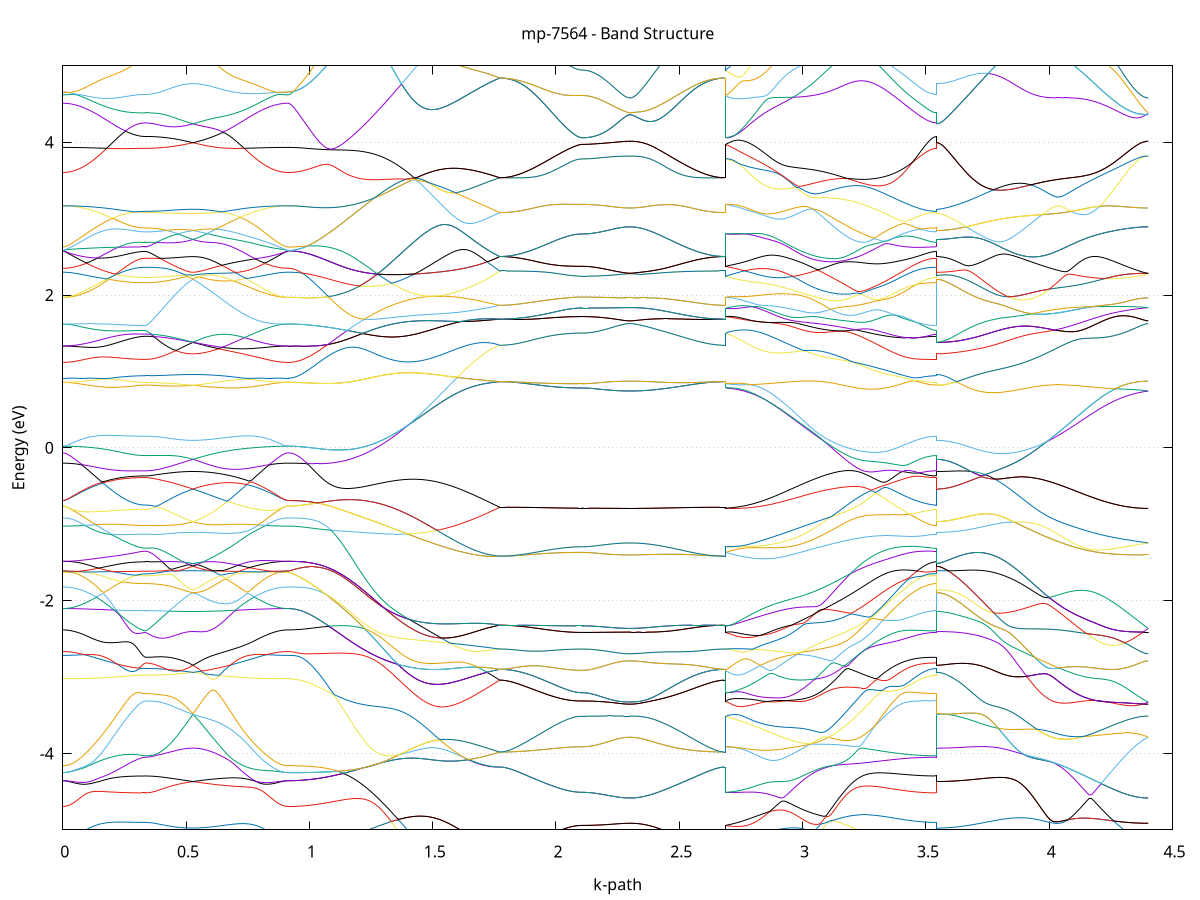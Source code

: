 set title 'mp-7564 - Band Structure'
set xlabel 'k-path'
set ylabel 'Energy (eV)'
set grid y
set yrange [-5:5]
set terminal png size 800,600
set output 'mp-7564_bands_gnuplot.png'
plot '-' using 1:2 with lines notitle, '-' using 1:2 with lines notitle, '-' using 1:2 with lines notitle, '-' using 1:2 with lines notitle, '-' using 1:2 with lines notitle, '-' using 1:2 with lines notitle, '-' using 1:2 with lines notitle, '-' using 1:2 with lines notitle, '-' using 1:2 with lines notitle, '-' using 1:2 with lines notitle, '-' using 1:2 with lines notitle, '-' using 1:2 with lines notitle, '-' using 1:2 with lines notitle, '-' using 1:2 with lines notitle, '-' using 1:2 with lines notitle, '-' using 1:2 with lines notitle, '-' using 1:2 with lines notitle, '-' using 1:2 with lines notitle, '-' using 1:2 with lines notitle, '-' using 1:2 with lines notitle, '-' using 1:2 with lines notitle, '-' using 1:2 with lines notitle, '-' using 1:2 with lines notitle, '-' using 1:2 with lines notitle, '-' using 1:2 with lines notitle, '-' using 1:2 with lines notitle, '-' using 1:2 with lines notitle, '-' using 1:2 with lines notitle, '-' using 1:2 with lines notitle, '-' using 1:2 with lines notitle, '-' using 1:2 with lines notitle, '-' using 1:2 with lines notitle, '-' using 1:2 with lines notitle, '-' using 1:2 with lines notitle, '-' using 1:2 with lines notitle, '-' using 1:2 with lines notitle, '-' using 1:2 with lines notitle, '-' using 1:2 with lines notitle, '-' using 1:2 with lines notitle, '-' using 1:2 with lines notitle, '-' using 1:2 with lines notitle, '-' using 1:2 with lines notitle, '-' using 1:2 with lines notitle, '-' using 1:2 with lines notitle, '-' using 1:2 with lines notitle, '-' using 1:2 with lines notitle, '-' using 1:2 with lines notitle, '-' using 1:2 with lines notitle, '-' using 1:2 with lines notitle, '-' using 1:2 with lines notitle, '-' using 1:2 with lines notitle, '-' using 1:2 with lines notitle, '-' using 1:2 with lines notitle, '-' using 1:2 with lines notitle, '-' using 1:2 with lines notitle, '-' using 1:2 with lines notitle, '-' using 1:2 with lines notitle, '-' using 1:2 with lines notitle, '-' using 1:2 with lines notitle, '-' using 1:2 with lines notitle, '-' using 1:2 with lines notitle, '-' using 1:2 with lines notitle, '-' using 1:2 with lines notitle, '-' using 1:2 with lines notitle, '-' using 1:2 with lines notitle, '-' using 1:2 with lines notitle, '-' using 1:2 with lines notitle, '-' using 1:2 with lines notitle, '-' using 1:2 with lines notitle, '-' using 1:2 with lines notitle, '-' using 1:2 with lines notitle, '-' using 1:2 with lines notitle, '-' using 1:2 with lines notitle, '-' using 1:2 with lines notitle, '-' using 1:2 with lines notitle, '-' using 1:2 with lines notitle, '-' using 1:2 with lines notitle, '-' using 1:2 with lines notitle, '-' using 1:2 with lines notitle, '-' using 1:2 with lines notitle, '-' using 1:2 with lines notitle, '-' using 1:2 with lines notitle, '-' using 1:2 with lines notitle, '-' using 1:2 with lines notitle, '-' using 1:2 with lines notitle, '-' using 1:2 with lines notitle, '-' using 1:2 with lines notitle, '-' using 1:2 with lines notitle, '-' using 1:2 with lines notitle, '-' using 1:2 with lines notitle, '-' using 1:2 with lines notitle, '-' using 1:2 with lines notitle, '-' using 1:2 with lines notitle, '-' using 1:2 with lines notitle, '-' using 1:2 with lines notitle, '-' using 1:2 with lines notitle
0.000000 -31.492810
0.009843 -31.492810
0.019686 -31.492810
0.029529 -31.492810
0.039373 -31.492710
0.049216 -31.492710
0.059059 -31.492610
0.068902 -31.492510
0.078745 -31.492510
0.088588 -31.492410
0.098431 -31.492310
0.108275 -31.492210
0.118118 -31.492010
0.127961 -31.491910
0.137804 -31.491810
0.147647 -31.491610
0.157490 -31.491510
0.167333 -31.491310
0.177177 -31.491110
0.187020 -31.490910
0.196863 -31.490810
0.206706 -31.490610
0.216549 -31.490410
0.226392 -31.490210
0.236235 -31.489910
0.246079 -31.489710
0.255922 -31.489510
0.265765 -31.489310
0.275608 -31.489110
0.285451 -31.489010
0.295294 -31.488810
0.305137 -31.488710
0.314981 -31.488610
0.324824 -31.488510
0.334667 -31.488510
0.334667 -31.488510
0.344328 -31.488510
0.353989 -31.488410
0.363650 -31.488410
0.373311 -31.488410
0.382972 -31.488310
0.392633 -31.488210
0.402294 -31.488210
0.411955 -31.488110
0.421616 -31.488010
0.431277 -31.487810
0.440938 -31.487710
0.450599 -31.487610
0.460260 -31.487410
0.469921 -31.487210
0.479582 -31.487010
0.489243 -31.486810
0.498904 -31.486610
0.508565 -31.486410
0.518226 -31.486210
0.527887 -31.486110
0.527887 -31.486110
0.537795 -31.486210
0.547704 -31.486510
0.557613 -31.486710
0.567522 -31.487010
0.577430 -31.487310
0.587339 -31.487510
0.597248 -31.487810
0.607156 -31.488110
0.617065 -31.488310
0.626974 -31.488610
0.636883 -31.488910
0.646791 -31.489110
0.656700 -31.489410
0.666609 -31.489610
0.676517 -31.489810
0.686426 -31.490110
0.696335 -31.490310
0.706244 -31.490510
0.716152 -31.490710
0.726061 -31.490910
0.735970 -31.491110
0.745879 -31.491310
0.755787 -31.491510
0.765696 -31.491610
0.775605 -31.491810
0.785513 -31.491910
0.795422 -31.492010
0.805331 -31.492210
0.815240 -31.492310
0.825148 -31.492410
0.835057 -31.492510
0.844966 -31.492510
0.854874 -31.492610
0.864783 -31.492710
0.874692 -31.492710
0.884601 -31.492810
0.894509 -31.492810
0.904418 -31.492810
0.914327 -31.492810
0.914327 -31.492810
0.924299 -31.492810
0.934272 -31.492810
0.944244 -31.492810
0.954217 -31.492710
0.964189 -31.492710
0.974162 -31.492610
0.984134 -31.492510
0.994107 -31.492510
1.004079 -31.492410
1.014051 -31.492310
1.024024 -31.492210
1.033996 -31.492010
1.043969 -31.491910
1.053941 -31.491810
1.063914 -31.491610
1.073886 -31.491510
1.083859 -31.491410
1.093831 -31.491210
1.103804 -31.491110
1.113776 -31.490910
1.123749 -31.490710
1.133721 -31.490610
1.143694 -31.490410
1.153666 -31.490310
1.163639 -31.490110
1.173611 -31.490010
1.183584 -31.489810
1.193556 -31.489710
1.203529 -31.489510
1.213501 -31.489410
1.223474 -31.489310
1.233446 -31.489210
1.243419 -31.489110
1.253391 -31.489010
1.263364 -31.488910
1.273336 -31.488810
1.283309 -31.488810
1.293281 -31.488710
1.303253 -31.488710
1.313226 -31.488710
1.323198 -31.488710
1.333171 -31.488710
1.343143 -31.488710
1.353116 -31.488810
1.363088 -31.488910
1.373061 -31.488910
1.383033 -31.489010
1.393006 -31.489210
1.402978 -31.489310
1.412951 -31.489410
1.422923 -31.489610
1.432896 -31.489810
1.442868 -31.490010
1.452841 -31.490210
1.462813 -31.490410
1.472786 -31.490610
1.482758 -31.490810
1.492731 -31.491110
1.502703 -31.491310
1.512676 -31.491610
1.522648 -31.491810
1.532621 -31.492110
1.542593 -31.492410
1.552565 -31.492610
1.562538 -31.492910
1.572510 -31.493110
1.582483 -31.493310
1.592455 -31.493610
1.602428 -31.493810
1.612400 -31.494010
1.622373 -31.494210
1.632345 -31.494310
1.642318 -31.494510
1.652290 -31.494610
1.662263 -31.494710
1.672235 -31.494810
1.682208 -31.494810
1.692180 -31.494810
1.702153 -31.494810
1.712125 -31.494710
1.722098 -31.494610
1.732070 -31.494510
1.742043 -31.494310
1.752015 -31.494110
1.761988 -31.493910
1.771960 -31.493610
1.771960 -31.493610
1.781803 -31.493610
1.791646 -31.493510
1.801490 -31.493510
1.811333 -31.493510
1.821176 -31.493410
1.831019 -31.493410
1.840862 -31.493310
1.850705 -31.493310
1.860548 -31.493210
1.870392 -31.493110
1.880235 -31.493010
1.890078 -31.492910
1.899921 -31.492810
1.909764 -31.492710
1.919607 -31.492610
1.929450 -31.492410
1.939293 -31.492310
1.949137 -31.492210
1.958980 -31.492010
1.968823 -31.491910
1.978666 -31.491710
1.988509 -31.491610
1.998352 -31.491410
2.008195 -31.491310
2.018039 -31.491110
2.027882 -31.491010
2.037725 -31.490910
2.047568 -31.490810
2.057411 -31.490710
2.067254 -31.490610
2.077097 -31.490510
2.086941 -31.490410
2.096784 -31.490410
2.106627 -31.490410
2.106627 -31.490410
2.116288 -31.490410
2.125949 -31.490410
2.135610 -31.490410
2.145271 -31.490310
2.154932 -31.490310
2.164593 -31.490310
2.174254 -31.490210
2.183915 -31.490210
2.193576 -31.490110
2.203237 -31.490110
2.212898 -31.490010
2.222559 -31.489910
2.232220 -31.489910
2.241881 -31.489810
2.251542 -31.489810
2.261203 -31.489710
2.270864 -31.489710
2.280525 -31.489710
2.290186 -31.489610
2.299847 -31.489610
2.299847 -31.489610
2.309756 -31.489610
2.319664 -31.489710
2.329573 -31.489710
2.339482 -31.489810
2.349390 -31.489810
2.359299 -31.489910
2.369208 -31.490010
2.379117 -31.490210
2.389025 -31.490310
2.398934 -31.490410
2.408843 -31.490610
2.418751 -31.490710
2.428660 -31.490910
2.438569 -31.491010
2.448478 -31.491210
2.458386 -31.491410
2.468295 -31.491510
2.478204 -31.491710
2.488112 -31.491810
2.498021 -31.492010
2.507930 -31.492110
2.517839 -31.492310
2.527747 -31.492410
2.537656 -31.492510
2.547565 -31.492710
2.557473 -31.492810
2.567382 -31.492910
2.577291 -31.493010
2.587200 -31.493110
2.597108 -31.493210
2.607017 -31.493310
2.616926 -31.493310
2.626834 -31.493410
2.636743 -31.493410
2.646652 -31.493510
2.656561 -31.493510
2.666469 -31.493510
2.676378 -31.493610
2.686287 -31.493610
2.686287 -31.490410
2.696259 -31.490610
2.706232 -31.490810
2.716204 -31.491010
2.726177 -31.491210
2.736149 -31.491310
2.746122 -31.491410
2.756094 -31.491410
2.766067 -31.491410
2.776039 -31.491410
2.786012 -31.491410
2.795984 -31.491310
2.805957 -31.491210
2.815929 -31.491110
2.825902 -31.490910
2.835874 -31.490810
2.845846 -31.490610
2.855819 -31.490410
2.865791 -31.490210
2.875764 -31.489910
2.885736 -31.489710
2.895709 -31.489410
2.905681 -31.489210
2.915654 -31.488910
2.925626 -31.488710
2.935599 -31.488410
2.945571 -31.488110
2.955544 -31.487910
2.965516 -31.487610
2.975489 -31.487310
2.985461 -31.487110
2.995434 -31.486910
3.005406 -31.486610
3.015379 -31.486410
3.025351 -31.486210
3.035324 -31.486010
3.045296 -31.485810
3.055269 -31.485710
3.065241 -31.485510
3.075214 -31.485410
3.085186 -31.485310
3.095159 -31.485110
3.105131 -31.485110
3.115103 -31.485010
3.125076 -31.484910
3.135048 -31.484910
3.145021 -31.484910
3.154993 -31.484910
3.164966 -31.484910
3.174938 -31.484910
3.184911 -31.484910
3.194883 -31.485010
3.204856 -31.485010
3.214828 -31.485110
3.224801 -31.485210
3.234773 -31.485310
3.244746 -31.485410
3.254718 -31.485510
3.264691 -31.485610
3.274663 -31.485710
3.284636 -31.485910
3.294608 -31.486010
3.304581 -31.486110
3.314553 -31.486310
3.324526 -31.486410
3.334498 -31.486610
3.344471 -31.486710
3.354443 -31.486810
3.364416 -31.487010
3.374388 -31.487110
3.384360 -31.487310
3.394333 -31.487410
3.404305 -31.487510
3.414278 -31.487610
3.424250 -31.487810
3.434223 -31.487910
3.444195 -31.488010
3.454168 -31.488110
3.464140 -31.488110
3.474113 -31.488210
3.484085 -31.488310
3.494058 -31.488310
3.504030 -31.488410
3.514003 -31.488410
3.523975 -31.488510
3.533948 -31.488510
3.543920 -31.488510
3.543920 -31.486110
3.553893 -31.486110
3.563865 -31.486110
3.573838 -31.486010
3.583810 -31.486010
3.593783 -31.486010
3.603755 -31.485910
3.613728 -31.485810
3.623700 -31.485810
3.633673 -31.485710
3.643645 -31.485610
3.653617 -31.485510
3.663590 -31.485410
3.673562 -31.485310
3.683535 -31.485210
3.693507 -31.485110
3.703480 -31.484910
3.713452 -31.484810
3.723425 -31.484710
3.733397 -31.484510
3.743370 -31.484410
3.753342 -31.484310
3.763315 -31.484110
3.773287 -31.484010
3.783260 -31.483910
3.793232 -31.483810
3.803205 -31.483610
3.813177 -31.483510
3.823150 -31.483410
3.833122 -31.483310
3.843095 -31.483210
3.853067 -31.483110
3.863040 -31.483010
3.873012 -31.483010
3.882985 -31.482910
3.892957 -31.482910
3.902930 -31.482810
3.912902 -31.482810
3.922874 -31.482810
3.932847 -31.482810
3.942819 -31.482910
3.952792 -31.482910
3.962764 -31.482910
3.972737 -31.483010
3.982709 -31.483110
3.992682 -31.483210
4.002654 -31.483310
4.012627 -31.483510
4.022599 -31.483610
4.032572 -31.483810
4.042544 -31.484010
4.052517 -31.484210
4.062489 -31.484410
4.072462 -31.484610
4.082434 -31.484810
4.092407 -31.485110
4.102379 -31.485310
4.112352 -31.485610
4.122324 -31.485910
4.132297 -31.486110
4.142269 -31.486410
4.152242 -31.486710
4.162214 -31.487010
4.172187 -31.487210
4.182159 -31.487510
4.192131 -31.487810
4.202104 -31.488010
4.212076 -31.488310
4.222049 -31.488510
4.232021 -31.488710
4.241994 -31.489010
4.251966 -31.489110
4.261939 -31.489310
4.271911 -31.489510
4.281884 -31.489610
4.291856 -31.489710
4.301829 -31.489810
4.311801 -31.489910
4.321774 -31.489910
4.331746 -31.489910
4.341719 -31.489910
4.351691 -31.489910
4.361664 -31.489810
4.371636 -31.489810
4.381609 -31.489710
4.391581 -31.489710
4.401554 -31.489610
e
0.000000 -31.475410
0.009843 -31.475510
0.019686 -31.475510
0.029529 -31.475510
0.039373 -31.475610
0.049216 -31.475710
0.059059 -31.475910
0.068902 -31.476110
0.078745 -31.476210
0.088588 -31.476510
0.098431 -31.476710
0.108275 -31.476910
0.118118 -31.477210
0.127961 -31.477510
0.137804 -31.477810
0.147647 -31.478110
0.157490 -31.478410
0.167333 -31.478710
0.177177 -31.479110
0.187020 -31.479410
0.196863 -31.479810
0.206706 -31.480110
0.216549 -31.480510
0.226392 -31.480810
0.236235 -31.481110
0.246079 -31.481510
0.255922 -31.481810
0.265765 -31.482110
0.275608 -31.482410
0.285451 -31.482610
0.295294 -31.482810
0.305137 -31.483010
0.314981 -31.483210
0.324824 -31.483310
0.334667 -31.483310
0.334667 -31.483310
0.344328 -31.483310
0.353989 -31.483310
0.363650 -31.483410
0.373311 -31.483410
0.382972 -31.483510
0.392633 -31.483610
0.402294 -31.483710
0.411955 -31.483810
0.421616 -31.483910
0.431277 -31.484010
0.440938 -31.484210
0.450599 -31.484410
0.460260 -31.484510
0.469921 -31.484710
0.479582 -31.484910
0.489243 -31.485110
0.498904 -31.485410
0.508565 -31.485610
0.518226 -31.485810
0.527887 -31.485910
0.527887 -31.485910
0.537795 -31.485810
0.547704 -31.485610
0.557613 -31.485310
0.567522 -31.485010
0.577430 -31.484710
0.587339 -31.484410
0.597248 -31.484110
0.607156 -31.483710
0.617065 -31.483410
0.626974 -31.483110
0.636883 -31.482710
0.646791 -31.482410
0.656700 -31.482010
0.666609 -31.481610
0.676517 -31.481310
0.686426 -31.480910
0.696335 -31.480610
0.706244 -31.480210
0.716152 -31.479810
0.726061 -31.479510
0.735970 -31.479110
0.745879 -31.478810
0.755787 -31.478510
0.765696 -31.478110
0.775605 -31.477810
0.785513 -31.477510
0.795422 -31.477210
0.805331 -31.477010
0.815240 -31.476710
0.825148 -31.476510
0.835057 -31.476310
0.844966 -31.476110
0.854874 -31.475910
0.864783 -31.475810
0.874692 -31.475710
0.884601 -31.475610
0.894509 -31.475510
0.904418 -31.475510
0.914327 -31.475410
0.914327 -31.475410
0.924299 -31.475410
0.934272 -31.475410
0.944244 -31.475410
0.954217 -31.475410
0.964189 -31.475410
0.974162 -31.475310
0.984134 -31.475310
0.994107 -31.475210
1.004079 -31.475210
1.014051 -31.475110
1.024024 -31.475010
1.033996 -31.475010
1.043969 -31.474910
1.053941 -31.474810
1.063914 -31.474810
1.073886 -31.474710
1.083859 -31.474610
1.093831 -31.474510
1.103804 -31.474410
1.113776 -31.474410
1.123749 -31.474310
1.133721 -31.474210
1.143694 -31.474210
1.153666 -31.474110
1.163639 -31.474010
1.173611 -31.474010
1.183584 -31.473910
1.193556 -31.473910
1.203529 -31.473910
1.213501 -31.473910
1.223474 -31.473910
1.233446 -31.473910
1.243419 -31.473910
1.253391 -31.473910
1.263364 -31.474010
1.273336 -31.474010
1.283309 -31.474110
1.293281 -31.474210
1.303253 -31.474310
1.313226 -31.474410
1.323198 -31.474510
1.333171 -31.474710
1.343143 -31.474810
1.353116 -31.475010
1.363088 -31.475210
1.373061 -31.475410
1.383033 -31.475610
1.393006 -31.475910
1.402978 -31.476110
1.412951 -31.476410
1.422923 -31.476710
1.432896 -31.477010
1.442868 -31.477310
1.452841 -31.477610
1.462813 -31.477910
1.472786 -31.478210
1.482758 -31.478510
1.492731 -31.478910
1.502703 -31.479210
1.512676 -31.479510
1.522648 -31.479910
1.532621 -31.480210
1.542593 -31.480510
1.552565 -31.480810
1.562538 -31.481210
1.572510 -31.481510
1.582483 -31.481710
1.592455 -31.482010
1.602428 -31.482310
1.612400 -31.482510
1.622373 -31.483010
1.632345 -31.484110
1.642318 -31.485110
1.652290 -31.486110
1.662263 -31.487010
1.672235 -31.487910
1.682208 -31.488710
1.692180 -31.489410
1.702153 -31.490110
1.712125 -31.490710
1.722098 -31.491310
1.732070 -31.491910
1.742043 -31.492410
1.752015 -31.492810
1.761988 -31.493210
1.771960 -31.493610
1.771960 -31.493610
1.781803 -31.493610
1.791646 -31.493510
1.801490 -31.493510
1.811333 -31.493510
1.821176 -31.493410
1.831019 -31.493410
1.840862 -31.493310
1.850705 -31.493310
1.860548 -31.493210
1.870392 -31.493110
1.880235 -31.493010
1.890078 -31.492910
1.899921 -31.492810
1.909764 -31.492710
1.919607 -31.492610
1.929450 -31.492410
1.939293 -31.492310
1.949137 -31.492210
1.958980 -31.492010
1.968823 -31.491910
1.978666 -31.491710
1.988509 -31.491610
1.998352 -31.491410
2.008195 -31.491310
2.018039 -31.491110
2.027882 -31.491010
2.037725 -31.490910
2.047568 -31.490810
2.057411 -31.490710
2.067254 -31.490610
2.077097 -31.490510
2.086941 -31.490410
2.096784 -31.490410
2.106627 -31.490410
2.106627 -31.490410
2.116288 -31.490410
2.125949 -31.490410
2.135610 -31.490410
2.145271 -31.490310
2.154932 -31.490310
2.164593 -31.490310
2.174254 -31.490210
2.183915 -31.490210
2.193576 -31.490110
2.203237 -31.490110
2.212898 -31.490010
2.222559 -31.489910
2.232220 -31.489910
2.241881 -31.489810
2.251542 -31.489810
2.261203 -31.489710
2.270864 -31.489710
2.280525 -31.489710
2.290186 -31.489610
2.299847 -31.489610
2.299847 -31.489610
2.309756 -31.489610
2.319664 -31.489710
2.329573 -31.489710
2.339482 -31.489810
2.349390 -31.489810
2.359299 -31.489910
2.369208 -31.490010
2.379117 -31.490210
2.389025 -31.490310
2.398934 -31.490410
2.408843 -31.490610
2.418751 -31.490710
2.428660 -31.490910
2.438569 -31.491010
2.448478 -31.491210
2.458386 -31.491410
2.468295 -31.491510
2.478204 -31.491710
2.488112 -31.491810
2.498021 -31.492010
2.507930 -31.492110
2.517839 -31.492310
2.527747 -31.492410
2.537656 -31.492510
2.547565 -31.492710
2.557473 -31.492810
2.567382 -31.492910
2.577291 -31.493010
2.587200 -31.493110
2.597108 -31.493210
2.607017 -31.493310
2.616926 -31.493310
2.626834 -31.493410
2.636743 -31.493410
2.646652 -31.493510
2.656561 -31.493510
2.666469 -31.493510
2.676378 -31.493610
2.686287 -31.493610
2.686287 -31.490410
2.696259 -31.490110
2.706232 -31.489810
2.716204 -31.489610
2.726177 -31.489310
2.736149 -31.489010
2.746122 -31.488810
2.756094 -31.488710
2.766067 -31.488510
2.776039 -31.488410
2.786012 -31.488210
2.795984 -31.488110
2.805957 -31.487910
2.815929 -31.487710
2.825902 -31.487610
2.835874 -31.487410
2.845846 -31.487110
2.855819 -31.486910
2.865791 -31.486710
2.875764 -31.486410
2.885736 -31.486210
2.895709 -31.485910
2.905681 -31.485610
2.915654 -31.485310
2.925626 -31.485010
2.935599 -31.484710
2.945571 -31.484410
2.955544 -31.484110
2.965516 -31.483910
2.975489 -31.483610
2.985461 -31.483310
2.995434 -31.483010
3.005406 -31.482810
3.015379 -31.482510
3.025351 -31.482310
3.035324 -31.482010
3.045296 -31.481810
3.055269 -31.481610
3.065241 -31.481410
3.075214 -31.481310
3.085186 -31.481110
3.095159 -31.481010
3.105131 -31.480910
3.115103 -31.480710
3.125076 -31.480710
3.135048 -31.480610
3.145021 -31.480510
3.154993 -31.480510
3.164966 -31.480410
3.174938 -31.480410
3.184911 -31.480410
3.194883 -31.480410
3.204856 -31.480510
3.214828 -31.480510
3.224801 -31.480510
3.234773 -31.480610
3.244746 -31.480710
3.254718 -31.480810
3.264691 -31.480810
3.274663 -31.480910
3.284636 -31.481010
3.294608 -31.481210
3.304581 -31.481310
3.314553 -31.481410
3.324526 -31.481510
3.334498 -31.481610
3.344471 -31.481710
3.354443 -31.481910
3.364416 -31.482010
3.374388 -31.482110
3.384360 -31.482210
3.394333 -31.482310
3.404305 -31.482410
3.414278 -31.482610
3.424250 -31.482710
3.434223 -31.482710
3.444195 -31.482810
3.454168 -31.482910
3.464140 -31.483010
3.474113 -31.483110
3.484085 -31.483110
3.494058 -31.483210
3.504030 -31.483210
3.514003 -31.483210
3.523975 -31.483310
3.533948 -31.483310
3.543920 -31.483310
3.543920 -31.485910
3.553893 -31.485910
3.563865 -31.485910
3.573838 -31.485910
3.583810 -31.485910
3.593783 -31.485810
3.603755 -31.485810
3.613728 -31.485710
3.623700 -31.485610
3.633673 -31.485510
3.643645 -31.485510
3.653617 -31.485410
3.663590 -31.485310
3.673562 -31.485210
3.683535 -31.485010
3.693507 -31.484910
3.703480 -31.484810
3.713452 -31.484710
3.723425 -31.484510
3.733397 -31.484410
3.743370 -31.484310
3.753342 -31.484110
3.763315 -31.484010
3.773287 -31.483910
3.783260 -31.483710
3.793232 -31.483610
3.803205 -31.483510
3.813177 -31.483410
3.823150 -31.483310
3.833122 -31.483210
3.843095 -31.483110
3.853067 -31.483010
3.863040 -31.482910
3.873012 -31.482810
3.882985 -31.482810
3.892957 -31.482710
3.902930 -31.482710
3.912902 -31.482710
3.922874 -31.482710
3.932847 -31.482710
3.942819 -31.482710
3.952792 -31.482710
3.962764 -31.482810
3.972737 -31.482910
3.982709 -31.483010
3.992682 -31.483110
4.002654 -31.483210
4.012627 -31.483310
4.022599 -31.483510
4.032572 -31.483610
4.042544 -31.483810
4.052517 -31.484010
4.062489 -31.484210
4.072462 -31.484410
4.082434 -31.484710
4.092407 -31.484910
4.102379 -31.485210
4.112352 -31.485410
4.122324 -31.485710
4.132297 -31.486010
4.142269 -31.486310
4.152242 -31.486510
4.162214 -31.486810
4.172187 -31.487110
4.182159 -31.487410
4.192131 -31.487610
4.202104 -31.487910
4.212076 -31.488110
4.222049 -31.488410
4.232021 -31.488610
4.241994 -31.488810
4.251966 -31.489010
4.261939 -31.489210
4.271911 -31.489310
4.281884 -31.489510
4.291856 -31.489610
4.301829 -31.489710
4.311801 -31.489710
4.321774 -31.489810
4.331746 -31.489810
4.341719 -31.489810
4.351691 -31.489810
4.361664 -31.489710
4.371636 -31.489710
4.381609 -31.489710
4.391581 -31.489610
4.401554 -31.489610
e
0.000000 -31.475310
0.009843 -31.475310
0.019686 -31.475310
0.029529 -31.475310
0.039373 -31.475310
0.049216 -31.475310
0.059059 -31.475310
0.068902 -31.475310
0.078745 -31.475410
0.088588 -31.475410
0.098431 -31.475410
0.108275 -31.475410
0.118118 -31.475410
0.127961 -31.475410
0.137804 -31.475410
0.147647 -31.475410
0.157490 -31.475410
0.167333 -31.475510
0.177177 -31.475510
0.187020 -31.475510
0.196863 -31.475510
0.206706 -31.475510
0.216549 -31.475510
0.226392 -31.475510
0.236235 -31.475510
0.246079 -31.475510
0.255922 -31.475610
0.265765 -31.475610
0.275608 -31.475610
0.285451 -31.475610
0.295294 -31.475610
0.305137 -31.475610
0.314981 -31.475610
0.324824 -31.475610
0.334667 -31.475610
0.334667 -31.475610
0.344328 -31.475610
0.353989 -31.475610
0.363650 -31.475610
0.373311 -31.475610
0.382972 -31.475610
0.392633 -31.475610
0.402294 -31.475610
0.411955 -31.475710
0.421616 -31.475710
0.431277 -31.475710
0.440938 -31.475710
0.450599 -31.475710
0.460260 -31.475710
0.469921 -31.475710
0.479582 -31.475810
0.489243 -31.475810
0.498904 -31.475810
0.508565 -31.475810
0.518226 -31.475810
0.527887 -31.475810
0.527887 -31.475810
0.537795 -31.475810
0.547704 -31.475810
0.557613 -31.475810
0.567522 -31.475810
0.577430 -31.475710
0.587339 -31.475710
0.597248 -31.475710
0.607156 -31.475710
0.617065 -31.475710
0.626974 -31.475710
0.636883 -31.475710
0.646791 -31.475610
0.656700 -31.475610
0.666609 -31.475610
0.676517 -31.475610
0.686426 -31.475610
0.696335 -31.475510
0.706244 -31.475510
0.716152 -31.475510
0.726061 -31.475510
0.735970 -31.475510
0.745879 -31.475510
0.755787 -31.475410
0.765696 -31.475410
0.775605 -31.475410
0.785513 -31.475410
0.795422 -31.475410
0.805331 -31.475410
0.815240 -31.475310
0.825148 -31.475310
0.835057 -31.475310
0.844966 -31.475310
0.854874 -31.475310
0.864783 -31.475310
0.874692 -31.475310
0.884601 -31.475310
0.894509 -31.475310
0.904418 -31.475310
0.914327 -31.475310
0.914327 -31.475310
0.924299 -31.475310
0.934272 -31.475310
0.944244 -31.475310
0.954217 -31.475210
0.964189 -31.475210
0.974162 -31.475210
0.984134 -31.475110
0.994107 -31.475110
1.004079 -31.475010
1.014051 -31.475010
1.024024 -31.474910
1.033996 -31.474810
1.043969 -31.474810
1.053941 -31.474710
1.063914 -31.474610
1.073886 -31.474510
1.083859 -31.474510
1.093831 -31.474410
1.103804 -31.474310
1.113776 -31.474210
1.123749 -31.474110
1.133721 -31.474110
1.143694 -31.474010
1.153666 -31.473910
1.163639 -31.473910
1.173611 -31.473810
1.183584 -31.473810
1.193556 -31.473810
1.203529 -31.473710
1.213501 -31.473710
1.223474 -31.473710
1.233446 -31.473710
1.243419 -31.473710
1.253391 -31.473810
1.263364 -31.473810
1.273336 -31.473910
1.283309 -31.473910
1.293281 -31.474010
1.303253 -31.474110
1.313226 -31.474210
1.323198 -31.474410
1.333171 -31.474510
1.343143 -31.474710
1.353116 -31.474910
1.363088 -31.475010
1.373061 -31.475310
1.383033 -31.475510
1.393006 -31.475710
1.402978 -31.476010
1.412951 -31.476210
1.422923 -31.476510
1.432896 -31.476810
1.442868 -31.477110
1.452841 -31.477410
1.462813 -31.477710
1.472786 -31.478110
1.482758 -31.478410
1.492731 -31.478710
1.502703 -31.479010
1.512676 -31.479410
1.522648 -31.479710
1.532621 -31.480010
1.542593 -31.480410
1.552565 -31.480710
1.562538 -31.481010
1.572510 -31.481310
1.582483 -31.481610
1.592455 -31.481910
1.602428 -31.482110
1.612400 -31.482310
1.622373 -31.482710
1.632345 -31.482910
1.642318 -31.483110
1.652290 -31.483210
1.662263 -31.483310
1.672235 -31.483410
1.682208 -31.483410
1.692180 -31.483410
1.702153 -31.483410
1.712125 -31.483310
1.722098 -31.483210
1.732070 -31.483110
1.742043 -31.482910
1.752015 -31.482610
1.761988 -31.482410
1.771960 -31.482010
1.771960 -31.482010
1.781803 -31.482010
1.791646 -31.482010
1.801490 -31.482110
1.811333 -31.482110
1.821176 -31.482210
1.831019 -31.482210
1.840862 -31.482310
1.850705 -31.482310
1.860548 -31.482410
1.870392 -31.482510
1.880235 -31.482610
1.890078 -31.482710
1.899921 -31.482910
1.909764 -31.483010
1.919607 -31.483110
1.929450 -31.483310
1.939293 -31.483410
1.949137 -31.483610
1.958980 -31.483710
1.968823 -31.483910
1.978666 -31.484010
1.988509 -31.484210
1.998352 -31.484410
2.008195 -31.484510
2.018039 -31.484710
2.027882 -31.484810
2.037725 -31.484910
2.047568 -31.485110
2.057411 -31.485210
2.067254 -31.485310
2.077097 -31.485410
2.086941 -31.485410
2.096784 -31.485410
2.106627 -31.485510
2.106627 -31.485510
2.116288 -31.485510
2.125949 -31.485510
2.135610 -31.485510
2.145271 -31.485510
2.154932 -31.485510
2.164593 -31.485610
2.174254 -31.485610
2.183915 -31.485710
2.193576 -31.485710
2.203237 -31.485810
2.212898 -31.485810
2.222559 -31.485910
2.232220 -31.486010
2.241881 -31.486010
2.251542 -31.486110
2.261203 -31.486110
2.270864 -31.486210
2.280525 -31.486210
2.290186 -31.486210
2.299847 -31.486210
2.299847 -31.486210
2.309756 -31.486210
2.319664 -31.486210
2.329573 -31.486210
2.339482 -31.486110
2.349390 -31.486010
2.359299 -31.485910
2.369208 -31.485810
2.379117 -31.485710
2.389025 -31.485610
2.398934 -31.485410
2.408843 -31.485310
2.418751 -31.485110
2.428660 -31.484910
2.438569 -31.484810
2.448478 -31.484610
2.458386 -31.484410
2.468295 -31.484310
2.478204 -31.484110
2.488112 -31.483910
2.498021 -31.483810
2.507930 -31.483610
2.517839 -31.483510
2.527747 -31.483310
2.537656 -31.483210
2.547565 -31.483010
2.557473 -31.482910
2.567382 -31.482810
2.577291 -31.482710
2.587200 -31.482610
2.597108 -31.482510
2.607017 -31.482410
2.616926 -31.482310
2.626834 -31.482210
2.636743 -31.482210
2.646652 -31.482110
2.656561 -31.482110
2.666469 -31.482110
2.676378 -31.482010
2.686287 -31.482010
2.686287 -31.485510
2.696259 -31.485710
2.706232 -31.485810
2.716204 -31.485910
2.726177 -31.485910
2.736149 -31.485710
2.746122 -31.485410
2.756094 -31.485010
2.766067 -31.484510
2.776039 -31.483810
2.786012 -31.483310
2.795984 -31.483210
2.805957 -31.483110
2.815929 -31.482910
2.825902 -31.482810
2.835874 -31.482610
2.845846 -31.482410
2.855819 -31.482210
2.865791 -31.481910
2.875764 -31.481610
2.885736 -31.481410
2.895709 -31.481110
2.905681 -31.480810
2.915654 -31.480410
2.925626 -31.480110
2.935599 -31.479810
2.945571 -31.479510
2.955544 -31.479110
2.965516 -31.478810
2.975489 -31.478510
2.985461 -31.478110
2.995434 -31.477810
3.005406 -31.477510
3.015379 -31.477210
3.025351 -31.476910
3.035324 -31.476610
3.045296 -31.476410
3.055269 -31.476110
3.065241 -31.475810
3.075214 -31.475610
3.085186 -31.475410
3.095159 -31.475210
3.105131 -31.475010
3.115103 -31.474810
3.125076 -31.474710
3.135048 -31.474510
3.145021 -31.474410
3.154993 -31.474310
3.164966 -31.474210
3.174938 -31.474110
3.184911 -31.474010
3.194883 -31.474010
3.204856 -31.474010
3.214828 -31.473910
3.224801 -31.473910
3.234773 -31.473910
3.244746 -31.473910
3.254718 -31.474010
3.264691 -31.474010
3.274663 -31.474010
3.284636 -31.474110
3.294608 -31.474110
3.304581 -31.474210
3.314553 -31.474310
3.324526 -31.474310
3.334498 -31.474410
3.344471 -31.474510
3.354443 -31.474610
3.364416 -31.474610
3.374388 -31.474710
3.384360 -31.474810
3.394333 -31.474910
3.404305 -31.475010
3.414278 -31.475010
3.424250 -31.475110
3.434223 -31.475210
3.444195 -31.475310
3.454168 -31.475310
3.464140 -31.475410
3.474113 -31.475410
3.484085 -31.475510
3.494058 -31.475510
3.504030 -31.475510
3.514003 -31.475610
3.523975 -31.475610
3.533948 -31.475610
3.543920 -31.475610
3.543920 -31.475810
3.553893 -31.475810
3.563865 -31.475810
3.573838 -31.475810
3.583810 -31.475710
3.593783 -31.475710
3.603755 -31.475710
3.613728 -31.475610
3.623700 -31.475610
3.633673 -31.475510
3.643645 -31.475410
3.653617 -31.475410
3.663590 -31.475310
3.673562 -31.475210
3.683535 -31.475110
3.693507 -31.475110
3.703480 -31.475010
3.713452 -31.474910
3.723425 -31.474810
3.733397 -31.474710
3.743370 -31.474710
3.753342 -31.474610
3.763315 -31.474510
3.773287 -31.474410
3.783260 -31.474410
3.793232 -31.474310
3.803205 -31.474210
3.813177 -31.474210
3.823150 -31.474110
3.833122 -31.474110
3.843095 -31.474110
3.853067 -31.474110
3.863040 -31.474110
3.873012 -31.474110
3.882985 -31.474110
3.892957 -31.474110
3.902930 -31.474210
3.912902 -31.474210
3.922874 -31.474310
3.932847 -31.474410
3.942819 -31.474510
3.952792 -31.474610
3.962764 -31.474810
3.972737 -31.474910
3.982709 -31.475110
3.992682 -31.475310
4.002654 -31.475510
4.012627 -31.475710
4.022599 -31.475910
4.032572 -31.476210
4.042544 -31.476410
4.052517 -31.476710
4.062489 -31.477010
4.072462 -31.477310
4.082434 -31.477610
4.092407 -31.477910
4.102379 -31.478210
4.112352 -31.478510
4.122324 -31.478910
4.132297 -31.479210
4.142269 -31.479510
4.152242 -31.479910
4.162214 -31.480210
4.172187 -31.480510
4.182159 -31.480810
4.192131 -31.481110
4.202104 -31.481410
4.212076 -31.481710
4.222049 -31.482010
4.232021 -31.482210
4.241994 -31.482410
4.251966 -31.482710
4.261939 -31.482810
4.271911 -31.483010
4.281884 -31.483110
4.291856 -31.483210
4.301829 -31.483310
4.311801 -31.483310
4.321774 -31.483410
4.331746 -31.483810
4.341719 -31.484410
4.351691 -31.484910
4.361664 -31.485410
4.371636 -31.485710
4.381609 -31.486010
4.391581 -31.486210
4.401554 -31.486210
e
0.000000 -31.400910
0.009843 -31.400910
0.019686 -31.400910
0.029529 -31.400810
0.039373 -31.400610
0.049216 -31.400510
0.059059 -31.400310
0.068902 -31.400110
0.078745 -31.399810
0.088588 -31.399510
0.098431 -31.399210
0.108275 -31.398810
0.118118 -31.398510
0.127961 -31.398110
0.137804 -31.397710
0.147647 -31.397210
0.157490 -31.396810
0.167333 -31.396310
0.177177 -31.395910
0.187020 -31.395410
0.196863 -31.394910
0.206706 -31.394410
0.216549 -31.393910
0.226392 -31.393510
0.236235 -31.393010
0.246079 -31.392510
0.255922 -31.392110
0.265765 -31.391710
0.275608 -31.391310
0.285451 -31.391010
0.295294 -31.390710
0.305137 -31.390410
0.314981 -31.390210
0.324824 -31.390110
0.334667 -31.390110
0.334667 -31.390110
0.344328 -31.390110
0.353989 -31.390010
0.363650 -31.389910
0.373311 -31.389910
0.382972 -31.389710
0.392633 -31.389610
0.402294 -31.389410
0.411955 -31.389210
0.421616 -31.389010
0.431277 -31.388710
0.440938 -31.388510
0.450599 -31.388210
0.460260 -31.387910
0.469921 -31.387610
0.479582 -31.387210
0.489243 -31.386910
0.498904 -31.386510
0.508565 -31.386210
0.518226 -31.385810
0.527887 -31.385510
0.527887 -31.385510
0.537795 -31.385810
0.547704 -31.386210
0.557613 -31.386710
0.567522 -31.387110
0.577430 -31.387610
0.587339 -31.388110
0.597248 -31.388510
0.607156 -31.389010
0.617065 -31.389610
0.626974 -31.390110
0.636883 -31.390610
0.646791 -31.391110
0.656700 -31.391610
0.666609 -31.392210
0.676517 -31.392710
0.686426 -31.393210
0.696335 -31.393710
0.706244 -31.394310
0.716152 -31.394810
0.726061 -31.395310
0.735970 -31.395810
0.745879 -31.396310
0.755787 -31.396710
0.765696 -31.397210
0.775605 -31.397610
0.785513 -31.398110
0.795422 -31.398410
0.805331 -31.398810
0.815240 -31.399210
0.825148 -31.399510
0.835057 -31.399810
0.844966 -31.400010
0.854874 -31.400310
0.864783 -31.400510
0.874692 -31.400610
0.884601 -31.400810
0.894509 -31.400910
0.904418 -31.400910
0.914327 -31.400910
0.914327 -31.400910
0.924299 -31.400910
0.934272 -31.400910
0.944244 -31.401010
0.954217 -31.401010
0.964189 -31.401010
0.974162 -31.401110
0.984134 -31.401110
0.994107 -31.401210
1.004079 -31.401310
1.014051 -31.401410
1.024024 -31.401510
1.033996 -31.401610
1.043969 -31.401810
1.053941 -31.402010
1.063914 -31.402210
1.073886 -31.402510
1.083859 -31.402910
1.093831 -31.403210
1.103804 -31.403710
1.113776 -31.404210
1.123749 -31.404810
1.133721 -31.405410
1.143694 -31.406110
1.153666 -31.406910
1.163639 -31.407810
1.173611 -31.408810
1.183584 -31.409910
1.193556 -31.411010
1.203529 -31.412210
1.213501 -31.413610
1.223474 -31.415010
1.233446 -31.416410
1.243419 -31.418010
1.253391 -31.419610
1.263364 -31.421310
1.273336 -31.423010
1.283309 -31.424810
1.293281 -31.426610
1.303253 -31.428510
1.313226 -31.430310
1.323198 -31.432310
1.333171 -31.434210
1.343143 -31.436210
1.353116 -31.438110
1.363088 -31.440110
1.373061 -31.442110
1.383033 -31.444010
1.393006 -31.446010
1.402978 -31.447910
1.412951 -31.449910
1.422923 -31.451810
1.432896 -31.453710
1.442868 -31.455610
1.452841 -31.457510
1.462813 -31.459310
1.472786 -31.461110
1.482758 -31.462810
1.492731 -31.464610
1.502703 -31.466310
1.512676 -31.467910
1.522648 -31.469510
1.532621 -31.471110
1.542593 -31.472610
1.552565 -31.474110
1.562538 -31.475510
1.572510 -31.476910
1.582483 -31.478210
1.592455 -31.479510
1.602428 -31.480710
1.612400 -31.481910
1.622373 -31.482610
1.632345 -31.482710
1.642318 -31.482910
1.652290 -31.483010
1.662263 -31.483210
1.672235 -31.483210
1.682208 -31.483310
1.692180 -31.483310
1.702153 -31.483210
1.712125 -31.483210
1.722098 -31.483110
1.732070 -31.482910
1.742043 -31.482710
1.752015 -31.482510
1.761988 -31.482210
1.771960 -31.482010
1.771960 -31.482010
1.781803 -31.482010
1.791646 -31.482010
1.801490 -31.482110
1.811333 -31.482110
1.821176 -31.482210
1.831019 -31.482210
1.840862 -31.482310
1.850705 -31.482310
1.860548 -31.482410
1.870392 -31.482510
1.880235 -31.482610
1.890078 -31.482710
1.899921 -31.482910
1.909764 -31.483010
1.919607 -31.483110
1.929450 -31.483310
1.939293 -31.483410
1.949137 -31.483610
1.958980 -31.483710
1.968823 -31.483910
1.978666 -31.484010
1.988509 -31.484210
1.998352 -31.484410
2.008195 -31.484510
2.018039 -31.484710
2.027882 -31.484810
2.037725 -31.484910
2.047568 -31.485110
2.057411 -31.485210
2.067254 -31.485310
2.077097 -31.485410
2.086941 -31.485410
2.096784 -31.485410
2.106627 -31.485510
2.106627 -31.485510
2.116288 -31.485510
2.125949 -31.485510
2.135610 -31.485510
2.145271 -31.485510
2.154932 -31.485510
2.164593 -31.485610
2.174254 -31.485610
2.183915 -31.485710
2.193576 -31.485710
2.203237 -31.485810
2.212898 -31.485810
2.222559 -31.485910
2.232220 -31.486010
2.241881 -31.486010
2.251542 -31.486110
2.261203 -31.486110
2.270864 -31.486210
2.280525 -31.486210
2.290186 -31.486210
2.299847 -31.486210
2.299847 -31.486210
2.309756 -31.486210
2.319664 -31.486210
2.329573 -31.486210
2.339482 -31.486110
2.349390 -31.486010
2.359299 -31.485910
2.369208 -31.485810
2.379117 -31.485710
2.389025 -31.485610
2.398934 -31.485410
2.408843 -31.485310
2.418751 -31.485110
2.428660 -31.484910
2.438569 -31.484810
2.448478 -31.484610
2.458386 -31.484410
2.468295 -31.484310
2.478204 -31.484110
2.488112 -31.483910
2.498021 -31.483810
2.507930 -31.483610
2.517839 -31.483510
2.527747 -31.483310
2.537656 -31.483210
2.547565 -31.483010
2.557473 -31.482910
2.567382 -31.482810
2.577291 -31.482710
2.587200 -31.482610
2.597108 -31.482510
2.607017 -31.482410
2.616926 -31.482310
2.626834 -31.482210
2.636743 -31.482210
2.646652 -31.482110
2.656561 -31.482110
2.666469 -31.482110
2.676378 -31.482010
2.686287 -31.482010
2.686287 -31.485510
2.696259 -31.485210
2.706232 -31.484810
2.716204 -31.484410
2.726177 -31.483910
2.736149 -31.483310
2.746122 -31.483210
2.756094 -31.483310
2.766067 -31.483310
2.776039 -31.483310
2.786012 -31.483110
2.795984 -31.482310
2.805957 -31.481410
2.815929 -31.480510
2.825902 -31.479510
2.835874 -31.478410
2.845846 -31.477310
2.855819 -31.476110
2.865791 -31.474910
2.875764 -31.473610
2.885736 -31.472210
2.895709 -31.470810
2.905681 -31.469310
2.915654 -31.467810
2.925626 -31.466310
2.935599 -31.464710
2.945571 -31.463010
2.955544 -31.461310
2.965516 -31.459610
2.975489 -31.457810
2.985461 -31.456010
2.995434 -31.454210
3.005406 -31.452310
3.015379 -31.450410
3.025351 -31.448410
3.035324 -31.446410
3.045296 -31.444410
3.055269 -31.442410
3.065241 -31.440410
3.075214 -31.438310
3.085186 -31.436310
3.095159 -31.434210
3.105131 -31.432110
3.115103 -31.430110
3.125076 -31.428010
3.135048 -31.425910
3.145021 -31.423910
3.154993 -31.421910
3.164966 -31.419910
3.174938 -31.417910
3.184911 -31.415910
3.194883 -31.414010
3.204856 -31.412210
3.214828 -31.410410
3.224801 -31.408610
3.234773 -31.406910
3.244746 -31.405310
3.254718 -31.403810
3.264691 -31.402310
3.274663 -31.401010
3.284636 -31.399710
3.294608 -31.398510
3.304581 -31.397510
3.314553 -31.396510
3.324526 -31.395610
3.334498 -31.394810
3.344471 -31.394110
3.354443 -31.393410
3.364416 -31.392910
3.374388 -31.392410
3.384360 -31.392010
3.394333 -31.391710
3.404305 -31.391410
3.414278 -31.391110
3.424250 -31.390910
3.434223 -31.390710
3.444195 -31.390610
3.454168 -31.390510
3.464140 -31.390410
3.474113 -31.390310
3.484085 -31.390210
3.494058 -31.390210
3.504030 -31.390110
3.514003 -31.390110
3.523975 -31.390110
3.533948 -31.390110
3.543920 -31.390110
3.543920 -31.385510
3.553893 -31.385510
3.563865 -31.385510
3.573838 -31.385510
3.583810 -31.385610
3.593783 -31.385610
3.603755 -31.385710
3.613728 -31.385710
3.623700 -31.385810
3.633673 -31.385910
3.643645 -31.386010
3.653617 -31.386210
3.663590 -31.386410
3.673562 -31.386610
3.683535 -31.386910
3.693507 -31.387210
3.703480 -31.387610
3.713452 -31.388010
3.723425 -31.388510
3.733397 -31.389110
3.743370 -31.389810
3.753342 -31.390610
3.763315 -31.391410
3.773287 -31.392410
3.783260 -31.393510
3.793232 -31.394610
3.803205 -31.395910
3.813177 -31.397310
3.823150 -31.398710
3.833122 -31.400310
3.843095 -31.401910
3.853067 -31.403610
3.863040 -31.405410
3.873012 -31.407210
3.882985 -31.409110
3.892957 -31.411010
3.902930 -31.413010
3.912902 -31.415010
3.922874 -31.417010
3.932847 -31.419110
3.942819 -31.421210
3.952792 -31.423310
3.962764 -31.425410
3.972737 -31.427510
3.982709 -31.429610
3.992682 -31.431710
4.002654 -31.433810
4.012627 -31.435910
4.022599 -31.438010
4.032572 -31.440110
4.042544 -31.442110
4.052517 -31.444210
4.062489 -31.446210
4.072462 -31.448110
4.082434 -31.450110
4.092407 -31.452010
4.102379 -31.453910
4.112352 -31.455710
4.122324 -31.457510
4.132297 -31.459210
4.142269 -31.461010
4.152242 -31.462610
4.162214 -31.464310
4.172187 -31.465810
4.182159 -31.467410
4.192131 -31.468810
4.202104 -31.470310
4.212076 -31.471610
4.222049 -31.473010
4.232021 -31.474210
4.241994 -31.475410
4.251966 -31.476610
4.261939 -31.477710
4.271911 -31.478710
4.281884 -31.479710
4.291856 -31.480710
4.301829 -31.481510
4.311801 -31.482310
4.321774 -31.483110
4.331746 -31.483610
4.341719 -31.484210
4.351691 -31.484810
4.361664 -31.485310
4.371636 -31.485610
4.381609 -31.485910
4.391581 -31.486110
4.401554 -31.486210
e
0.000000 -31.375010
0.009843 -31.375010
0.019686 -31.375010
0.029529 -31.375010
0.039373 -31.375110
0.049216 -31.375110
0.059059 -31.375210
0.068902 -31.375310
0.078745 -31.375410
0.088588 -31.375610
0.098431 -31.375710
0.108275 -31.375910
0.118118 -31.376110
0.127961 -31.376310
0.137804 -31.376510
0.147647 -31.376710
0.157490 -31.376910
0.167333 -31.377210
0.177177 -31.377410
0.187020 -31.377710
0.196863 -31.378010
0.206706 -31.378310
0.216549 -31.378610
0.226392 -31.378910
0.236235 -31.379210
0.246079 -31.379510
0.255922 -31.379810
0.265765 -31.380110
0.275608 -31.380310
0.285451 -31.380610
0.295294 -31.380810
0.305137 -31.381010
0.314981 -31.381110
0.324824 -31.381210
0.334667 -31.381210
0.334667 -31.381210
0.344328 -31.381310
0.353989 -31.381310
0.363650 -31.381310
0.373311 -31.381410
0.382972 -31.381510
0.392633 -31.381710
0.402294 -31.381810
0.411955 -31.382010
0.421616 -31.382210
0.431277 -31.382410
0.440938 -31.382610
0.450599 -31.382910
0.460260 -31.383110
0.469921 -31.383410
0.479582 -31.383710
0.489243 -31.384010
0.498904 -31.384410
0.508565 -31.384710
0.518226 -31.385110
0.527887 -31.385410
0.527887 -31.385410
0.537795 -31.385110
0.547704 -31.384710
0.557613 -31.384310
0.567522 -31.383910
0.577430 -31.383410
0.587339 -31.383010
0.597248 -31.382610
0.607156 -31.382210
0.617065 -31.381810
0.626974 -31.381410
0.636883 -31.381010
0.646791 -31.380610
0.656700 -31.380210
0.666609 -31.379810
0.676517 -31.379510
0.686426 -31.379110
0.696335 -31.378810
0.706244 -31.378510
0.716152 -31.378110
0.726061 -31.377810
0.735970 -31.377610
0.745879 -31.377310
0.755787 -31.377010
0.765696 -31.376810
0.775605 -31.376510
0.785513 -31.376310
0.795422 -31.376110
0.805331 -31.375910
0.815240 -31.375810
0.825148 -31.375610
0.835057 -31.375510
0.844966 -31.375410
0.854874 -31.375310
0.864783 -31.375210
0.874692 -31.375110
0.884601 -31.375110
0.894509 -31.375010
0.904418 -31.375010
0.914327 -31.375010
0.914327 -31.375010
0.924299 -31.375010
0.934272 -31.375010
0.944244 -31.375010
0.954217 -31.375010
0.964189 -31.375010
0.974162 -31.375110
0.984134 -31.375110
0.994107 -31.375110
1.004079 -31.375210
1.014051 -31.375310
1.024024 -31.375510
1.033996 -31.375610
1.043969 -31.375810
1.053941 -31.376110
1.063914 -31.376410
1.073886 -31.376810
1.083859 -31.377310
1.093831 -31.377910
1.103804 -31.378610
1.113776 -31.379310
1.123749 -31.380210
1.133721 -31.381310
1.143694 -31.382410
1.153666 -31.383710
1.163639 -31.385010
1.173611 -31.386510
1.183584 -31.388110
1.193556 -31.389710
1.203529 -31.391410
1.213501 -31.393310
1.223474 -31.395110
1.233446 -31.397110
1.243419 -31.399110
1.253391 -31.401110
1.263364 -31.403210
1.273336 -31.405310
1.283309 -31.407410
1.293281 -31.409510
1.303253 -31.411710
1.313226 -31.413910
1.323198 -31.416110
1.333171 -31.418310
1.343143 -31.420510
1.353116 -31.422710
1.363088 -31.424810
1.373061 -31.427010
1.383033 -31.429210
1.393006 -31.431310
1.402978 -31.433410
1.412951 -31.435510
1.422923 -31.437610
1.432896 -31.439610
1.442868 -31.441710
1.452841 -31.443610
1.462813 -31.445610
1.472786 -31.447510
1.482758 -31.449410
1.492731 -31.451210
1.502703 -31.453010
1.512676 -31.454810
1.522648 -31.456510
1.532621 -31.458110
1.542593 -31.459710
1.552565 -31.461310
1.562538 -31.462810
1.572510 -31.464310
1.582483 -31.465710
1.592455 -31.467010
1.602428 -31.468310
1.612400 -31.469610
1.622373 -31.470810
1.632345 -31.471910
1.642318 -31.473010
1.652290 -31.474010
1.662263 -31.475010
1.672235 -31.475910
1.682208 -31.476710
1.692180 -31.477510
1.702153 -31.478310
1.712125 -31.479010
1.722098 -31.479610
1.732070 -31.480210
1.742043 -31.480710
1.752015 -31.481210
1.761988 -31.481610
1.771960 -31.481910
1.771960 -31.481910
1.781803 -31.481910
1.791646 -31.481910
1.801490 -31.481910
1.811333 -31.481910
1.821176 -31.481910
1.831019 -31.481910
1.840862 -31.481910
1.850705 -31.481910
1.860548 -31.481910
1.870392 -31.481910
1.880235 -31.481910
1.890078 -31.481910
1.899921 -31.481910
1.909764 -31.481910
1.919607 -31.481910
1.929450 -31.481910
1.939293 -31.481910
1.949137 -31.481910
1.958980 -31.481910
1.968823 -31.481910
1.978666 -31.481910
1.988509 -31.481910
1.998352 -31.481910
2.008195 -31.481910
2.018039 -31.481910
2.027882 -31.481910
2.037725 -31.481910
2.047568 -31.481910
2.057411 -31.481910
2.067254 -31.481910
2.077097 -31.481910
2.086941 -31.481910
2.096784 -31.481910
2.106627 -31.481910
2.106627 -31.481910
2.116288 -31.481910
2.125949 -31.481910
2.135610 -31.481910
2.145271 -31.481910
2.154932 -31.481910
2.164593 -31.481910
2.174254 -31.481910
2.183915 -31.481910
2.193576 -31.481910
2.203237 -31.481910
2.212898 -31.481910
2.222559 -31.481910
2.232220 -31.481910
2.241881 -31.481910
2.251542 -31.481910
2.261203 -31.481910
2.270864 -31.481910
2.280525 -31.481910
2.290186 -31.481910
2.299847 -31.481910
2.299847 -31.481910
2.309756 -31.481910
2.319664 -31.481910
2.329573 -31.481910
2.339482 -31.481910
2.349390 -31.481910
2.359299 -31.481910
2.369208 -31.481910
2.379117 -31.481910
2.389025 -31.481910
2.398934 -31.481910
2.408843 -31.481910
2.418751 -31.481910
2.428660 -31.481910
2.438569 -31.481910
2.448478 -31.481910
2.458386 -31.481910
2.468295 -31.481910
2.478204 -31.481910
2.488112 -31.481910
2.498021 -31.481910
2.507930 -31.481910
2.517839 -31.481910
2.527747 -31.481910
2.537656 -31.481910
2.547565 -31.481910
2.557473 -31.481910
2.567382 -31.481910
2.577291 -31.481910
2.587200 -31.481910
2.597108 -31.481910
2.607017 -31.481910
2.616926 -31.481910
2.626834 -31.481910
2.636743 -31.481910
2.646652 -31.481910
2.656561 -31.481910
2.666469 -31.481910
2.676378 -31.481910
2.686287 -31.481910
2.686287 -31.481910
2.696259 -31.482210
2.706232 -31.482510
2.716204 -31.482710
2.726177 -31.482910
2.736149 -31.483110
2.746122 -31.482710
2.756094 -31.482010
2.766067 -31.481310
2.776039 -31.480510
2.786012 -31.479710
2.795984 -31.478810
2.805957 -31.477910
2.815929 -31.476910
2.825902 -31.475810
2.835874 -31.474710
2.845846 -31.473510
2.855819 -31.472310
2.865791 -31.471010
2.875764 -31.469610
2.885736 -31.468310
2.895709 -31.466810
2.905681 -31.465310
2.915654 -31.463810
2.925626 -31.462210
2.935599 -31.460510
2.945571 -31.458810
2.955544 -31.457110
2.965516 -31.455310
2.975489 -31.453510
2.985461 -31.451710
2.995434 -31.449810
3.005406 -31.447810
3.015379 -31.445910
3.025351 -31.443910
3.035324 -31.441910
3.045296 -31.439810
3.055269 -31.437710
3.065241 -31.435710
3.075214 -31.433510
3.085186 -31.431410
3.095159 -31.429310
3.105131 -31.427110
3.115103 -31.425010
3.125076 -31.422810
3.135048 -31.420710
3.145021 -31.418510
3.154993 -31.416410
3.164966 -31.414310
3.174938 -31.412210
3.184911 -31.410210
3.194883 -31.408110
3.204856 -31.406110
3.214828 -31.404210
3.224801 -31.402310
3.234773 -31.400410
3.244746 -31.398610
3.254718 -31.396910
3.264691 -31.395310
3.274663 -31.393810
3.284636 -31.392310
3.294608 -31.391010
3.304581 -31.389710
3.314553 -31.388510
3.324526 -31.387510
3.334498 -31.386610
3.344471 -31.385710
3.354443 -31.385010
3.364416 -31.384410
3.374388 -31.383810
3.384360 -31.383310
3.394333 -31.382910
3.404305 -31.382610
3.414278 -31.382310
3.424250 -31.382110
3.434223 -31.381910
3.444195 -31.381710
3.454168 -31.381610
3.464140 -31.381510
3.474113 -31.381410
3.484085 -31.381410
3.494058 -31.381310
3.504030 -31.381310
3.514003 -31.381310
3.523975 -31.381310
3.533948 -31.381210
3.543920 -31.381210
3.543920 -31.385410
3.553893 -31.385410
3.563865 -31.385410
3.573838 -31.385410
3.583810 -31.385410
3.593783 -31.385510
3.603755 -31.385510
3.613728 -31.385610
3.623700 -31.385710
3.633673 -31.385810
3.643645 -31.385910
3.653617 -31.386010
3.663590 -31.386210
3.673562 -31.386410
3.683535 -31.386710
3.693507 -31.387010
3.703480 -31.387410
3.713452 -31.387910
3.723425 -31.388410
3.733397 -31.389010
3.743370 -31.389610
3.753342 -31.390410
3.763315 -31.391310
3.773287 -31.392310
3.783260 -31.393310
3.793232 -31.394510
3.803205 -31.395810
3.813177 -31.397110
3.823150 -31.398610
3.833122 -31.400110
3.843095 -31.401810
3.853067 -31.403510
3.863040 -31.405210
3.873012 -31.407110
3.882985 -31.408910
3.892957 -31.410910
3.902930 -31.412810
3.912902 -31.414810
3.922874 -31.416910
3.932847 -31.418910
3.942819 -31.421010
3.952792 -31.423110
3.962764 -31.425210
3.972737 -31.427410
3.982709 -31.429510
3.992682 -31.431610
4.002654 -31.433710
4.012627 -31.435810
4.022599 -31.437910
4.032572 -31.439910
4.042544 -31.442010
4.052517 -31.444010
4.062489 -31.446010
4.072462 -31.448010
4.082434 -31.449910
4.092407 -31.451810
4.102379 -31.453710
4.112352 -31.455510
4.122324 -31.457310
4.132297 -31.459110
4.142269 -31.460810
4.152242 -31.462510
4.162214 -31.464110
4.172187 -31.465710
4.182159 -31.467210
4.192131 -31.468710
4.202104 -31.470110
4.212076 -31.471510
4.222049 -31.472810
4.232021 -31.474110
4.241994 -31.475310
4.251966 -31.476510
4.261939 -31.477610
4.271911 -31.478610
4.281884 -31.479610
4.291856 -31.480510
4.301829 -31.481410
4.311801 -31.482210
4.321774 -31.482910
4.331746 -31.483310
4.341719 -31.483210
4.351691 -31.483110
4.361664 -31.483010
4.371636 -31.482810
4.381609 -31.482510
4.391581 -31.482310
4.401554 -31.481910
e
0.000000 -31.374810
0.009843 -31.374810
0.019686 -31.374810
0.029529 -31.374810
0.039373 -31.374810
0.049216 -31.374810
0.059059 -31.374810
0.068902 -31.374810
0.078745 -31.374810
0.088588 -31.374810
0.098431 -31.374810
0.108275 -31.374810
0.118118 -31.374710
0.127961 -31.374710
0.137804 -31.374710
0.147647 -31.374710
0.157490 -31.374610
0.167333 -31.374610
0.177177 -31.374610
0.187020 -31.374610
0.196863 -31.374610
0.206706 -31.374510
0.216549 -31.374510
0.226392 -31.374510
0.236235 -31.374510
0.246079 -31.374510
0.255922 -31.374410
0.265765 -31.374410
0.275608 -31.374410
0.285451 -31.374410
0.295294 -31.374410
0.305137 -31.374410
0.314981 -31.374410
0.324824 -31.374410
0.334667 -31.374410
0.334667 -31.374410
0.344328 -31.374410
0.353989 -31.374410
0.363650 -31.374410
0.373311 -31.374410
0.382972 -31.374310
0.392633 -31.374310
0.402294 -31.374310
0.411955 -31.374310
0.421616 -31.374310
0.431277 -31.374310
0.440938 -31.374310
0.450599 -31.374310
0.460260 -31.374210
0.469921 -31.374210
0.479582 -31.374210
0.489243 -31.374210
0.498904 -31.374210
0.508565 -31.374210
0.518226 -31.374210
0.527887 -31.374210
0.527887 -31.374210
0.537795 -31.374210
0.547704 -31.374210
0.557613 -31.374210
0.567522 -31.374210
0.577430 -31.374210
0.587339 -31.374210
0.597248 -31.374210
0.607156 -31.374210
0.617065 -31.374310
0.626974 -31.374310
0.636883 -31.374310
0.646791 -31.374310
0.656700 -31.374310
0.666609 -31.374410
0.676517 -31.374410
0.686426 -31.374410
0.696335 -31.374410
0.706244 -31.374510
0.716152 -31.374510
0.726061 -31.374510
0.735970 -31.374510
0.745879 -31.374610
0.755787 -31.374610
0.765696 -31.374610
0.775605 -31.374610
0.785513 -31.374710
0.795422 -31.374710
0.805331 -31.374710
0.815240 -31.374710
0.825148 -31.374710
0.835057 -31.374810
0.844966 -31.374810
0.854874 -31.374810
0.864783 -31.374810
0.874692 -31.374810
0.884601 -31.374810
0.894509 -31.374810
0.904418 -31.374810
0.914327 -31.374810
0.914327 -31.374810
0.924299 -31.374810
0.934272 -31.374810
0.944244 -31.374810
0.954217 -31.374910
0.964189 -31.374910
0.974162 -31.374910
0.984134 -31.374910
0.994107 -31.375010
1.004079 -31.375110
1.014051 -31.375210
1.024024 -31.375310
1.033996 -31.375510
1.043969 -31.375710
1.053941 -31.375910
1.063914 -31.376310
1.073886 -31.376710
1.083859 -31.377210
1.093831 -31.377710
1.103804 -31.378410
1.113776 -31.379210
1.123749 -31.380110
1.133721 -31.381110
1.143694 -31.382210
1.153666 -31.383510
1.163639 -31.384910
1.173611 -31.386310
1.183584 -31.387910
1.193556 -31.389610
1.203529 -31.391310
1.213501 -31.393110
1.223474 -31.395010
1.233446 -31.396910
1.243419 -31.398910
1.253391 -31.400910
1.263364 -31.403010
1.273336 -31.405110
1.283309 -31.407210
1.293281 -31.409410
1.303253 -31.411610
1.313226 -31.413710
1.323198 -31.415910
1.333171 -31.418110
1.343143 -31.420310
1.353116 -31.422510
1.363088 -31.424710
1.373061 -31.426910
1.383033 -31.429010
1.393006 -31.431110
1.402978 -31.433310
1.412951 -31.435410
1.422923 -31.437410
1.432896 -31.439510
1.442868 -31.441510
1.452841 -31.443510
1.462813 -31.445410
1.472786 -31.447310
1.482758 -31.449210
1.492731 -31.451110
1.502703 -31.452810
1.512676 -31.454610
1.522648 -31.456310
1.532621 -31.458010
1.542593 -31.459610
1.552565 -31.461110
1.562538 -31.462610
1.572510 -31.464110
1.582483 -31.465510
1.592455 -31.466910
1.602428 -31.468210
1.612400 -31.469410
1.622373 -31.470610
1.632345 -31.471710
1.642318 -31.472810
1.652290 -31.473810
1.662263 -31.474810
1.672235 -31.475710
1.682208 -31.476610
1.692180 -31.477410
1.702153 -31.478110
1.712125 -31.478810
1.722098 -31.479510
1.732070 -31.480010
1.742043 -31.480610
1.752015 -31.481110
1.761988 -31.481510
1.771960 -31.481910
1.771960 -31.481910
1.781803 -31.481910
1.791646 -31.481910
1.801490 -31.481910
1.811333 -31.481910
1.821176 -31.481910
1.831019 -31.481910
1.840862 -31.481910
1.850705 -31.481910
1.860548 -31.481910
1.870392 -31.481910
1.880235 -31.481910
1.890078 -31.481910
1.899921 -31.481910
1.909764 -31.481910
1.919607 -31.481910
1.929450 -31.481910
1.939293 -31.481910
1.949137 -31.481910
1.958980 -31.481910
1.968823 -31.481910
1.978666 -31.481910
1.988509 -31.481910
1.998352 -31.481910
2.008195 -31.481910
2.018039 -31.481910
2.027882 -31.481910
2.037725 -31.481910
2.047568 -31.481910
2.057411 -31.481910
2.067254 -31.481910
2.077097 -31.481910
2.086941 -31.481910
2.096784 -31.481910
2.106627 -31.481910
2.106627 -31.481910
2.116288 -31.481910
2.125949 -31.481910
2.135610 -31.481910
2.145271 -31.481910
2.154932 -31.481910
2.164593 -31.481910
2.174254 -31.481910
2.183915 -31.481910
2.193576 -31.481910
2.203237 -31.481910
2.212898 -31.481910
2.222559 -31.481910
2.232220 -31.481910
2.241881 -31.481910
2.251542 -31.481910
2.261203 -31.481910
2.270864 -31.481910
2.280525 -31.481910
2.290186 -31.481910
2.299847 -31.481910
2.299847 -31.481910
2.309756 -31.481910
2.319664 -31.481910
2.329573 -31.481910
2.339482 -31.481910
2.349390 -31.481910
2.359299 -31.481910
2.369208 -31.481910
2.379117 -31.481910
2.389025 -31.481910
2.398934 -31.481910
2.408843 -31.481910
2.418751 -31.481910
2.428660 -31.481910
2.438569 -31.481910
2.448478 -31.481910
2.458386 -31.481910
2.468295 -31.481910
2.478204 -31.481910
2.488112 -31.481910
2.498021 -31.481910
2.507930 -31.481910
2.517839 -31.481910
2.527747 -31.481910
2.537656 -31.481910
2.547565 -31.481910
2.557473 -31.481910
2.567382 -31.481910
2.577291 -31.481910
2.587200 -31.481910
2.597108 -31.481910
2.607017 -31.481910
2.616926 -31.481910
2.626834 -31.481910
2.636743 -31.481910
2.646652 -31.481910
2.656561 -31.481910
2.666469 -31.481910
2.676378 -31.481910
2.686287 -31.481910
2.686287 -31.481910
2.696259 -31.481510
2.706232 -31.481110
2.716204 -31.480610
2.726177 -31.480110
2.736149 -31.479510
2.746122 -31.478810
2.756094 -31.478110
2.766067 -31.477410
2.776039 -31.476610
2.786012 -31.475710
2.795984 -31.474810
2.805957 -31.473810
2.815929 -31.472810
2.825902 -31.471710
2.835874 -31.470610
2.845846 -31.469410
2.855819 -31.468110
2.865791 -31.466810
2.875764 -31.465510
2.885736 -31.464110
2.895709 -31.462610
2.905681 -31.461110
2.915654 -31.459510
2.925626 -31.457910
2.935599 -31.456310
2.945571 -31.454610
2.955544 -31.452810
2.965516 -31.451010
2.975489 -31.449210
2.985461 -31.447310
2.995434 -31.445410
3.005406 -31.443410
3.015379 -31.441510
3.025351 -31.439410
3.035324 -31.437410
3.045296 -31.435310
3.055269 -31.433210
3.065241 -31.431110
3.075214 -31.428910
3.085186 -31.426810
3.095159 -31.424610
3.105131 -31.422410
3.115103 -31.420210
3.125076 -31.418010
3.135048 -31.415810
3.145021 -31.413610
3.154993 -31.411510
3.164966 -31.409310
3.174938 -31.407110
3.184911 -31.405010
3.194883 -31.402910
3.204856 -31.400810
3.214828 -31.398810
3.224801 -31.396810
3.234773 -31.394810
3.244746 -31.392910
3.254718 -31.391110
3.264691 -31.389410
3.274663 -31.387710
3.284636 -31.386110
3.294608 -31.384610
3.304581 -31.383210
3.314553 -31.382010
3.324526 -31.380810
3.334498 -31.379810
3.344471 -31.378910
3.354443 -31.378010
3.364416 -31.377410
3.374388 -31.376810
3.384360 -31.376310
3.394333 -31.375910
3.404305 -31.375510
3.414278 -31.375310
3.424250 -31.375010
3.434223 -31.374910
3.444195 -31.374710
3.454168 -31.374610
3.464140 -31.374610
3.474113 -31.374510
3.484085 -31.374510
3.494058 -31.374410
3.504030 -31.374410
3.514003 -31.374410
3.523975 -31.374410
3.533948 -31.374410
3.543920 -31.374410
3.543920 -31.374210
3.553893 -31.374210
3.563865 -31.374210
3.573838 -31.374210
3.583810 -31.374210
3.593783 -31.374310
3.603755 -31.374310
3.613728 -31.374310
3.623700 -31.374410
3.633673 -31.374510
3.643645 -31.374610
3.653617 -31.374710
3.663590 -31.374910
3.673562 -31.375110
3.683535 -31.375410
3.693507 -31.375710
3.703480 -31.376110
3.713452 -31.376610
3.723425 -31.377210
3.733397 -31.377910
3.743370 -31.378710
3.753342 -31.379710
3.763315 -31.380710
3.773287 -31.381910
3.783260 -31.383110
3.793232 -31.384510
3.803205 -31.386010
3.813177 -31.387610
3.823150 -31.389310
3.833122 -31.391110
3.843095 -31.392910
3.853067 -31.394810
3.863040 -31.396710
3.873012 -31.398710
3.882985 -31.400810
3.892957 -31.402910
3.902930 -31.405010
3.912902 -31.407110
3.922874 -31.409310
3.932847 -31.411410
3.942819 -31.413610
3.952792 -31.415810
3.962764 -31.418010
3.972737 -31.420210
3.982709 -31.422410
3.992682 -31.424610
4.002654 -31.426810
4.012627 -31.428910
4.022599 -31.431110
4.032572 -31.433210
4.042544 -31.435310
4.052517 -31.437410
4.062489 -31.439410
4.072462 -31.441510
4.082434 -31.443510
4.092407 -31.445410
4.102379 -31.447310
4.112352 -31.449210
4.122324 -31.451010
4.132297 -31.452810
4.142269 -31.454610
4.152242 -31.456310
4.162214 -31.458010
4.172187 -31.459610
4.182159 -31.461110
4.192131 -31.462610
4.202104 -31.464110
4.212076 -31.465510
4.222049 -31.466910
4.232021 -31.468210
4.241994 -31.469410
4.251966 -31.470610
4.261939 -31.471810
4.271911 -31.472810
4.281884 -31.473910
4.291856 -31.474810
4.301829 -31.475710
4.311801 -31.476610
4.321774 -31.477410
4.331746 -31.478210
4.341719 -31.478910
4.351691 -31.479510
4.361664 -31.480110
4.371636 -31.480610
4.381609 -31.481110
4.391581 -31.481510
4.401554 -31.481910
e
0.000000 -31.347110
0.009843 -31.347110
0.019686 -31.347010
0.029529 -31.347010
0.039373 -31.347010
0.049216 -31.347010
0.059059 -31.347010
0.068902 -31.347010
0.078745 -31.346910
0.088588 -31.346910
0.098431 -31.346910
0.108275 -31.346810
0.118118 -31.346810
0.127961 -31.346710
0.137804 -31.346710
0.147647 -31.346610
0.157490 -31.346610
0.167333 -31.346510
0.177177 -31.346410
0.187020 -31.346410
0.196863 -31.346310
0.206706 -31.346210
0.216549 -31.346210
0.226392 -31.346110
0.236235 -31.346010
0.246079 -31.346010
0.255922 -31.345910
0.265765 -31.345810
0.275608 -31.345810
0.285451 -31.345710
0.295294 -31.345710
0.305137 -31.345610
0.314981 -31.345610
0.324824 -31.345610
0.334667 -31.345610
0.334667 -31.345610
0.344328 -31.345610
0.353989 -31.345510
0.363650 -31.345510
0.373311 -31.345510
0.382972 -31.345510
0.392633 -31.345510
0.402294 -31.345510
0.411955 -31.345410
0.421616 -31.345410
0.431277 -31.345410
0.440938 -31.345310
0.450599 -31.345310
0.460260 -31.345210
0.469921 -31.345210
0.479582 -31.345110
0.489243 -31.345110
0.498904 -31.345010
0.508565 -31.345010
0.518226 -31.344910
0.527887 -31.344910
0.527887 -31.344910
0.537795 -31.344910
0.547704 -31.344910
0.557613 -31.345010
0.567522 -31.345110
0.577430 -31.345210
0.587339 -31.345310
0.597248 -31.345310
0.607156 -31.345410
0.617065 -31.345510
0.626974 -31.345610
0.636883 -31.345710
0.646791 -31.345710
0.656700 -31.345810
0.666609 -31.345910
0.676517 -31.346010
0.686426 -31.346110
0.696335 -31.346110
0.706244 -31.346210
0.716152 -31.346310
0.726061 -31.346410
0.735970 -31.346410
0.745879 -31.346510
0.755787 -31.346510
0.765696 -31.346610
0.775605 -31.346710
0.785513 -31.346710
0.795422 -31.346810
0.805331 -31.346810
0.815240 -31.346910
0.825148 -31.346910
0.835057 -31.346910
0.844966 -31.347010
0.854874 -31.347010
0.864783 -31.347010
0.874692 -31.347010
0.884601 -31.347010
0.894509 -31.347010
0.904418 -31.347110
0.914327 -31.347110
0.914327 -31.347110
0.924299 -31.347110
0.934272 -31.347210
0.944244 -31.347410
0.954217 -31.347610
0.964189 -31.347910
0.974162 -31.348310
0.984134 -31.348710
0.994107 -31.349210
1.004079 -31.349810
1.014051 -31.350310
1.024024 -31.351010
1.033996 -31.351710
1.043969 -31.352410
1.053941 -31.353110
1.063914 -31.353910
1.073886 -31.354610
1.083859 -31.355410
1.093831 -31.356210
1.103804 -31.356910
1.113776 -31.357710
1.123749 -31.358410
1.133721 -31.359110
1.143694 -31.359710
1.153666 -31.360310
1.163639 -31.360810
1.173611 -31.361310
1.183584 -31.361710
1.193556 -31.362010
1.203529 -31.362310
1.213501 -31.362510
1.223474 -31.362610
1.233446 -31.362710
1.243419 -31.362710
1.253391 -31.362610
1.263364 -31.362510
1.273336 -31.362310
1.283309 -31.362110
1.293281 -31.361810
1.303253 -31.361410
1.313226 -31.361110
1.323198 -31.360610
1.333171 -31.360210
1.343143 -31.359710
1.353116 -31.359110
1.363088 -31.358610
1.373061 -31.358010
1.383033 -31.357410
1.393006 -31.356710
1.402978 -31.356110
1.412951 -31.355410
1.422923 -31.354710
1.432896 -31.353910
1.442868 -31.353210
1.452841 -31.352410
1.462813 -31.351710
1.472786 -31.350910
1.482758 -31.350110
1.492731 -31.349310
1.502703 -31.348410
1.512676 -31.347610
1.522648 -31.346810
1.532621 -31.345910
1.542593 -31.345110
1.552565 -31.344210
1.562538 -31.343310
1.572510 -31.342510
1.582483 -31.341610
1.592455 -31.340710
1.602428 -31.339810
1.612400 -31.338910
1.622373 -31.338010
1.632345 -31.337110
1.642318 -31.336210
1.652290 -31.335310
1.662263 -31.334410
1.672235 -31.333510
1.682208 -31.332610
1.692180 -31.331710
1.702153 -31.330810
1.712125 -31.329910
1.722098 -31.328910
1.732070 -31.328010
1.742043 -31.327110
1.752015 -31.326110
1.761988 -31.325210
1.771960 -31.324310
1.771960 -31.324310
1.781803 -31.324310
1.791646 -31.324310
1.801490 -31.324210
1.811333 -31.324210
1.821176 -31.324210
1.831019 -31.324210
1.840862 -31.324210
1.850705 -31.324110
1.860548 -31.324110
1.870392 -31.324110
1.880235 -31.324010
1.890078 -31.324010
1.899921 -31.324010
1.909764 -31.323910
1.919607 -31.323910
1.929450 -31.323810
1.939293 -31.323810
1.949137 -31.323810
1.958980 -31.323710
1.968823 -31.323710
1.978666 -31.323610
1.988509 -31.323610
1.998352 -31.323610
2.008195 -31.323510
2.018039 -31.323510
2.027882 -31.323410
2.037725 -31.323410
2.047568 -31.323410
2.057411 -31.323410
2.067254 -31.323410
2.077097 -31.323310
2.086941 -31.323310
2.096784 -31.323310
2.106627 -31.323310
2.106627 -31.323310
2.116288 -31.323310
2.125949 -31.323310
2.135610 -31.323310
2.145271 -31.323310
2.154932 -31.323310
2.164593 -31.323310
2.174254 -31.323310
2.183915 -31.323310
2.193576 -31.323310
2.203237 -31.323310
2.212898 -31.323310
2.222559 -31.323210
2.232220 -31.323210
2.241881 -31.323210
2.251542 -31.323210
2.261203 -31.323210
2.270864 -31.323210
2.280525 -31.323210
2.290186 -31.323210
2.299847 -31.323210
2.299847 -31.323210
2.309756 -31.323210
2.319664 -31.323210
2.329573 -31.323210
2.339482 -31.323210
2.349390 -31.323210
2.359299 -31.323210
2.369208 -31.323310
2.379117 -31.323310
2.389025 -31.323310
2.398934 -31.323310
2.408843 -31.323410
2.418751 -31.323410
2.428660 -31.323410
2.438569 -31.323510
2.448478 -31.323510
2.458386 -31.323510
2.468295 -31.323610
2.478204 -31.323610
2.488112 -31.323710
2.498021 -31.323710
2.507930 -31.323710
2.517839 -31.323810
2.527747 -31.323810
2.537656 -31.323910
2.547565 -31.323910
2.557473 -31.324010
2.567382 -31.324010
2.577291 -31.324010
2.587200 -31.324110
2.597108 -31.324110
2.607017 -31.324110
2.616926 -31.324210
2.626834 -31.324210
2.636743 -31.324210
2.646652 -31.324210
2.656561 -31.324210
2.666469 -31.324310
2.676378 -31.324310
2.686287 -31.324310
2.686287 -31.323310
2.696259 -31.323710
2.706232 -31.324210
2.716204 -31.324710
2.726177 -31.325310
2.736149 -31.325910
2.746122 -31.326610
2.756094 -31.327310
2.766067 -31.328110
2.776039 -31.328810
2.786012 -31.329610
2.795984 -31.330410
2.805957 -31.331210
2.815929 -31.332010
2.825902 -31.332810
2.835874 -31.333610
2.845846 -31.334410
2.855819 -31.335210
2.865791 -31.336110
2.875764 -31.336910
2.885736 -31.337710
2.895709 -31.338510
2.905681 -31.339410
2.915654 -31.340210
2.925626 -31.341010
2.935599 -31.341810
2.945571 -31.342610
2.955544 -31.343410
2.965516 -31.344210
2.975489 -31.345010
2.985461 -31.345810
2.995434 -31.346610
3.005406 -31.347310
3.015379 -31.348110
3.025351 -31.348810
3.035324 -31.349610
3.045296 -31.350310
3.055269 -31.351010
3.065241 -31.351710
3.075214 -31.352410
3.085186 -31.353010
3.095159 -31.353610
3.105131 -31.354210
3.115103 -31.354810
3.125076 -31.355410
3.135048 -31.355910
3.145021 -31.356410
3.154993 -31.356910
3.164966 -31.357310
3.174938 -31.357710
3.184911 -31.358110
3.194883 -31.358410
3.204856 -31.358610
3.214828 -31.358810
3.224801 -31.359010
3.234773 -31.359110
3.244746 -31.359110
3.254718 -31.359110
3.264691 -31.359010
3.274663 -31.358810
3.284636 -31.358610
3.294608 -31.358310
3.304581 -31.357910
3.314553 -31.357510
3.324526 -31.356910
3.334498 -31.356410
3.344471 -31.355810
3.354443 -31.355110
3.364416 -31.354410
3.374388 -31.353710
3.384360 -31.353010
3.394333 -31.352310
3.404305 -31.351510
3.414278 -31.350810
3.424250 -31.350110
3.434223 -31.349510
3.444195 -31.348810
3.454168 -31.348310
3.464140 -31.347710
3.474113 -31.347210
3.484085 -31.346810
3.494058 -31.346410
3.504030 -31.346110
3.514003 -31.345910
3.523975 -31.345710
3.533948 -31.345610
3.543920 -31.345610
3.543920 -31.344910
3.553893 -31.345010
3.563865 -31.345110
3.573838 -31.345310
3.583810 -31.345510
3.593783 -31.345810
3.603755 -31.346210
3.613728 -31.346610
3.623700 -31.347110
3.633673 -31.347710
3.643645 -31.348310
3.653617 -31.348910
3.663590 -31.349610
3.673562 -31.350210
3.683535 -31.350910
3.693507 -31.351710
3.703480 -31.352410
3.713452 -31.353110
3.723425 -31.353710
3.733397 -31.354410
3.743370 -31.355010
3.753342 -31.355610
3.763315 -31.356110
3.773287 -31.356510
3.783260 -31.356910
3.793232 -31.357210
3.803205 -31.357410
3.813177 -31.357510
3.823150 -31.357610
3.833122 -31.357610
3.843095 -31.357610
3.853067 -31.357510
3.863040 -31.357310
3.873012 -31.357110
3.882985 -31.356810
3.892957 -31.356510
3.902930 -31.356110
3.912902 -31.355710
3.922874 -31.355310
3.932847 -31.354810
3.942819 -31.354310
3.952792 -31.353810
3.962764 -31.353210
3.972737 -31.352610
3.982709 -31.352010
3.992682 -31.351410
4.002654 -31.350710
4.012627 -31.350110
4.022599 -31.349410
4.032572 -31.348710
4.042544 -31.348010
4.052517 -31.347210
4.062489 -31.346510
4.072462 -31.345810
4.082434 -31.345010
4.092407 -31.344210
4.102379 -31.343410
4.112352 -31.342710
4.122324 -31.341910
4.132297 -31.341110
4.142269 -31.340310
4.152242 -31.339510
4.162214 -31.338710
4.172187 -31.337810
4.182159 -31.337010
4.192131 -31.336210
4.202104 -31.335410
4.212076 -31.334610
4.222049 -31.333810
4.232021 -31.333010
4.241994 -31.332210
4.251966 -31.331410
4.261939 -31.330610
4.271911 -31.329910
4.281884 -31.329110
4.291856 -31.328410
4.301829 -31.327710
4.311801 -31.327010
4.321774 -31.326310
4.331746 -31.325710
4.341719 -31.325110
4.351691 -31.324610
4.361664 -31.324110
4.371636 -31.323710
4.381609 -31.323510
4.391581 -31.323310
4.401554 -31.323210
e
0.000000 -31.342710
0.009843 -31.342710
0.019686 -31.342710
0.029529 -31.342710
0.039373 -31.342710
0.049216 -31.342810
0.059059 -31.342810
0.068902 -31.342810
0.078745 -31.342810
0.088588 -31.342910
0.098431 -31.342910
0.108275 -31.342910
0.118118 -31.343010
0.127961 -31.343010
0.137804 -31.343110
0.147647 -31.343210
0.157490 -31.343210
0.167333 -31.343310
0.177177 -31.343310
0.187020 -31.343410
0.196863 -31.343510
0.206706 -31.343510
0.216549 -31.343610
0.226392 -31.343710
0.236235 -31.343710
0.246079 -31.343810
0.255922 -31.343910
0.265765 -31.344010
0.275608 -31.344010
0.285451 -31.344110
0.295294 -31.344110
0.305137 -31.344210
0.314981 -31.344210
0.324824 -31.344210
0.334667 -31.344210
0.334667 -31.344210
0.344328 -31.344210
0.353989 -31.344210
0.363650 -31.344210
0.373311 -31.344310
0.382972 -31.344310
0.392633 -31.344310
0.402294 -31.344310
0.411955 -31.344310
0.421616 -31.344410
0.431277 -31.344410
0.440938 -31.344410
0.450599 -31.344510
0.460260 -31.344510
0.469921 -31.344610
0.479582 -31.344610
0.489243 -31.344710
0.498904 -31.344710
0.508565 -31.344810
0.518226 -31.344810
0.527887 -31.344810
0.527887 -31.344810
0.537795 -31.344910
0.547704 -31.344810
0.557613 -31.344710
0.567522 -31.344710
0.577430 -31.344610
0.587339 -31.344510
0.597248 -31.344410
0.607156 -31.344310
0.617065 -31.344310
0.626974 -31.344210
0.636883 -31.344110
0.646791 -31.344010
0.656700 -31.343910
0.666609 -31.343910
0.676517 -31.343810
0.686426 -31.343710
0.696335 -31.343610
0.706244 -31.343610
0.716152 -31.343510
0.726061 -31.343410
0.735970 -31.343410
0.745879 -31.343310
0.755787 -31.343210
0.765696 -31.343210
0.775605 -31.343110
0.785513 -31.343110
0.795422 -31.343010
0.805331 -31.343010
0.815240 -31.342910
0.825148 -31.342910
0.835057 -31.342810
0.844966 -31.342810
0.854874 -31.342810
0.864783 -31.342810
0.874692 -31.342710
0.884601 -31.342710
0.894509 -31.342710
0.904418 -31.342710
0.914327 -31.342710
0.914327 -31.342710
0.924299 -31.342710
0.934272 -31.342910
0.944244 -31.343010
0.954217 -31.343310
0.964189 -31.343610
0.974162 -31.344010
0.984134 -31.344510
0.994107 -31.345010
1.004079 -31.345610
1.014051 -31.346210
1.024024 -31.346810
1.033996 -31.347510
1.043969 -31.348210
1.053941 -31.348910
1.063914 -31.349610
1.073886 -31.350310
1.083859 -31.350910
1.093831 -31.351510
1.103804 -31.352110
1.113776 -31.352510
1.123749 -31.353010
1.133721 -31.353310
1.143694 -31.353510
1.153666 -31.353710
1.163639 -31.353810
1.173611 -31.353810
1.183584 -31.353710
1.193556 -31.353610
1.203529 -31.353410
1.213501 -31.353210
1.223474 -31.352810
1.233446 -31.352510
1.243419 -31.352110
1.253391 -31.351610
1.263364 -31.351110
1.273336 -31.350610
1.283309 -31.350110
1.293281 -31.349510
1.303253 -31.348910
1.313226 -31.348210
1.323198 -31.347610
1.333171 -31.346910
1.343143 -31.346210
1.353116 -31.345510
1.363088 -31.344810
1.373061 -31.344010
1.383033 -31.343310
1.393006 -31.342510
1.402978 -31.341710
1.412951 -31.340910
1.422923 -31.340110
1.432896 -31.339210
1.442868 -31.338410
1.452841 -31.337610
1.462813 -31.336710
1.472786 -31.335810
1.482758 -31.335010
1.492731 -31.334110
1.502703 -31.333210
1.512676 -31.332410
1.522648 -31.331510
1.532621 -31.330610
1.542593 -31.329710
1.552565 -31.328810
1.562538 -31.327910
1.572510 -31.327010
1.582483 -31.326110
1.592455 -31.325210
1.602428 -31.324310
1.612400 -31.323310
1.622373 -31.322410
1.632345 -31.321510
1.642318 -31.320610
1.652290 -31.319710
1.662263 -31.318810
1.672235 -31.317910
1.682208 -31.317010
1.692180 -31.316510
1.702153 -31.317510
1.712125 -31.318510
1.722098 -31.319510
1.732070 -31.320410
1.742043 -31.321410
1.752015 -31.322410
1.761988 -31.323310
1.771960 -31.324310
1.771960 -31.324310
1.781803 -31.324310
1.791646 -31.324310
1.801490 -31.324210
1.811333 -31.324210
1.821176 -31.324210
1.831019 -31.324210
1.840862 -31.324210
1.850705 -31.324110
1.860548 -31.324110
1.870392 -31.324110
1.880235 -31.324010
1.890078 -31.324010
1.899921 -31.324010
1.909764 -31.323910
1.919607 -31.323910
1.929450 -31.323810
1.939293 -31.323810
1.949137 -31.323810
1.958980 -31.323710
1.968823 -31.323710
1.978666 -31.323610
1.988509 -31.323610
1.998352 -31.323610
2.008195 -31.323510
2.018039 -31.323510
2.027882 -31.323410
2.037725 -31.323410
2.047568 -31.323410
2.057411 -31.323410
2.067254 -31.323410
2.077097 -31.323310
2.086941 -31.323310
2.096784 -31.323310
2.106627 -31.323310
2.106627 -31.323310
2.116288 -31.323310
2.125949 -31.323310
2.135610 -31.323310
2.145271 -31.323310
2.154932 -31.323310
2.164593 -31.323310
2.174254 -31.323310
2.183915 -31.323310
2.193576 -31.323310
2.203237 -31.323310
2.212898 -31.323310
2.222559 -31.323210
2.232220 -31.323210
2.241881 -31.323210
2.251542 -31.323210
2.261203 -31.323210
2.270864 -31.323210
2.280525 -31.323210
2.290186 -31.323210
2.299847 -31.323210
2.299847 -31.323210
2.309756 -31.323210
2.319664 -31.323210
2.329573 -31.323210
2.339482 -31.323210
2.349390 -31.323210
2.359299 -31.323210
2.369208 -31.323310
2.379117 -31.323310
2.389025 -31.323310
2.398934 -31.323310
2.408843 -31.323410
2.418751 -31.323410
2.428660 -31.323410
2.438569 -31.323510
2.448478 -31.323510
2.458386 -31.323510
2.468295 -31.323610
2.478204 -31.323610
2.488112 -31.323710
2.498021 -31.323710
2.507930 -31.323710
2.517839 -31.323810
2.527747 -31.323810
2.537656 -31.323910
2.547565 -31.323910
2.557473 -31.324010
2.567382 -31.324010
2.577291 -31.324010
2.587200 -31.324110
2.597108 -31.324110
2.607017 -31.324110
2.616926 -31.324210
2.626834 -31.324210
2.636743 -31.324210
2.646652 -31.324210
2.656561 -31.324210
2.666469 -31.324310
2.676378 -31.324310
2.686287 -31.324310
2.686287 -31.323310
2.696259 -31.323010
2.706232 -31.322910
2.716204 -31.322810
2.726177 -31.322910
2.736149 -31.323110
2.746122 -31.323410
2.756094 -31.323810
2.766067 -31.324310
2.776039 -31.324810
2.786012 -31.325410
2.795984 -31.326110
2.805957 -31.326810
2.815929 -31.327510
2.825902 -31.328210
2.835874 -31.329010
2.845846 -31.329710
2.855819 -31.330510
2.865791 -31.331310
2.875764 -31.332110
2.885736 -31.332910
2.895709 -31.333710
2.905681 -31.334510
2.915654 -31.335310
2.925626 -31.336110
2.935599 -31.336910
2.945571 -31.337810
2.955544 -31.338610
2.965516 -31.339410
2.975489 -31.340210
2.985461 -31.341010
2.995434 -31.341710
3.005406 -31.342510
3.015379 -31.343310
3.025351 -31.344110
3.035324 -31.344810
3.045296 -31.345610
3.055269 -31.346310
3.065241 -31.347010
3.075214 -31.347710
3.085186 -31.348410
3.095159 -31.349110
3.105131 -31.349710
3.115103 -31.350410
3.125076 -31.351010
3.135048 -31.351610
3.145021 -31.352210
3.154993 -31.352710
3.164966 -31.353210
3.174938 -31.353710
3.184911 -31.354210
3.194883 -31.354610
3.204856 -31.354910
3.214828 -31.355310
3.224801 -31.355610
3.234773 -31.355810
3.244746 -31.356010
3.254718 -31.356110
3.264691 -31.356210
3.274663 -31.356210
3.284636 -31.356110
3.294608 -31.356010
3.304581 -31.355710
3.314553 -31.355410
3.324526 -31.355110
3.334498 -31.354610
3.344471 -31.354110
3.354443 -31.353610
3.364416 -31.353010
3.374388 -31.352310
3.384360 -31.351610
3.394333 -31.351010
3.404305 -31.350210
3.414278 -31.349610
3.424250 -31.348910
3.434223 -31.348210
3.444195 -31.347610
3.454168 -31.347010
3.464140 -31.346410
3.474113 -31.345910
3.484085 -31.345510
3.494058 -31.345110
3.504030 -31.344810
3.514003 -31.344610
3.523975 -31.344410
3.533948 -31.344310
3.543920 -31.344210
3.543920 -31.344810
3.553893 -31.344810
3.563865 -31.344910
3.573838 -31.345110
3.583810 -31.345410
3.593783 -31.345710
3.603755 -31.346010
3.613728 -31.346510
3.623700 -31.347010
3.633673 -31.347510
3.643645 -31.348110
3.653617 -31.348710
3.663590 -31.349410
3.673562 -31.350110
3.683535 -31.350810
3.693507 -31.351510
3.703480 -31.352210
3.713452 -31.352910
3.723425 -31.353610
3.733397 -31.354210
3.743370 -31.354810
3.753342 -31.355410
3.763315 -31.355910
3.773287 -31.356310
3.783260 -31.356710
3.793232 -31.357010
3.803205 -31.357210
3.813177 -31.357410
3.823150 -31.357510
3.833122 -31.357510
3.843095 -31.357410
3.853067 -31.357310
3.863040 -31.357210
3.873012 -31.356910
3.882985 -31.356710
3.892957 -31.356410
3.902930 -31.356010
3.912902 -31.355610
3.922874 -31.355210
3.932847 -31.354710
3.942819 -31.354210
3.952792 -31.353610
3.962764 -31.353110
3.972737 -31.352510
3.982709 -31.351910
3.992682 -31.351210
4.002654 -31.350610
4.012627 -31.349910
4.022599 -31.349210
4.032572 -31.348510
4.042544 -31.347810
4.052517 -31.347110
4.062489 -31.346410
4.072462 -31.345610
4.082434 -31.344810
4.092407 -31.344110
4.102379 -31.343310
4.112352 -31.342510
4.122324 -31.341710
4.132297 -31.340910
4.142269 -31.340110
4.152242 -31.339310
4.162214 -31.338510
4.172187 -31.337710
4.182159 -31.336910
4.192131 -31.336110
4.202104 -31.335310
4.212076 -31.334510
4.222049 -31.333710
4.232021 -31.332910
4.241994 -31.332110
4.251966 -31.331310
4.261939 -31.330510
4.271911 -31.329710
4.281884 -31.329010
4.291856 -31.328310
4.301829 -31.327510
4.311801 -31.326910
4.321774 -31.326210
4.331746 -31.325610
4.341719 -31.325010
4.351691 -31.324510
4.361664 -31.324010
4.371636 -31.323710
4.381609 -31.323410
4.391581 -31.323310
4.401554 -31.323210
e
0.000000 -31.342610
0.009843 -31.342610
0.019686 -31.342610
0.029529 -31.342610
0.039373 -31.342610
0.049216 -31.342610
0.059059 -31.342610
0.068902 -31.342610
0.078745 -31.342610
0.088588 -31.342610
0.098431 -31.342610
0.108275 -31.342610
0.118118 -31.342610
0.127961 -31.342610
0.137804 -31.342610
0.147647 -31.342610
0.157490 -31.342610
0.167333 -31.342610
0.177177 -31.342610
0.187020 -31.342610
0.196863 -31.342610
0.206706 -31.342610
0.216549 -31.342610
0.226392 -31.342610
0.236235 -31.342610
0.246079 -31.342610
0.255922 -31.342610
0.265765 -31.342610
0.275608 -31.342610
0.285451 -31.342610
0.295294 -31.342610
0.305137 -31.342610
0.314981 -31.342610
0.324824 -31.342610
0.334667 -31.342610
0.334667 -31.342610
0.344328 -31.342610
0.353989 -31.342610
0.363650 -31.342610
0.373311 -31.342610
0.382972 -31.342610
0.392633 -31.342610
0.402294 -31.342610
0.411955 -31.342610
0.421616 -31.342610
0.431277 -31.342610
0.440938 -31.342610
0.450599 -31.342610
0.460260 -31.342610
0.469921 -31.342610
0.479582 -31.342610
0.489243 -31.342610
0.498904 -31.342610
0.508565 -31.342610
0.518226 -31.342610
0.527887 -31.342610
0.527887 -31.342610
0.537795 -31.342610
0.547704 -31.342610
0.557613 -31.342610
0.567522 -31.342610
0.577430 -31.342610
0.587339 -31.342610
0.597248 -31.342610
0.607156 -31.342610
0.617065 -31.342610
0.626974 -31.342610
0.636883 -31.342610
0.646791 -31.342610
0.656700 -31.342610
0.666609 -31.342610
0.676517 -31.342610
0.686426 -31.342610
0.696335 -31.342610
0.706244 -31.342610
0.716152 -31.342610
0.726061 -31.342610
0.735970 -31.342610
0.745879 -31.342610
0.755787 -31.342610
0.765696 -31.342610
0.775605 -31.342610
0.785513 -31.342610
0.795422 -31.342610
0.805331 -31.342610
0.815240 -31.342610
0.825148 -31.342610
0.835057 -31.342610
0.844966 -31.342610
0.854874 -31.342610
0.864783 -31.342610
0.874692 -31.342610
0.884601 -31.342610
0.894509 -31.342610
0.904418 -31.342610
0.914327 -31.342610
0.914327 -31.342610
0.924299 -31.342610
0.934272 -31.342710
0.944244 -31.342910
0.954217 -31.343110
0.964189 -31.343510
0.974162 -31.343910
0.984134 -31.344310
0.994107 -31.344810
1.004079 -31.345410
1.014051 -31.346010
1.024024 -31.346710
1.033996 -31.347310
1.043969 -31.348010
1.053941 -31.348710
1.063914 -31.349410
1.073886 -31.350110
1.083859 -31.350710
1.093831 -31.351410
1.103804 -31.351910
1.113776 -31.352410
1.123749 -31.352810
1.133721 -31.353110
1.143694 -31.353410
1.153666 -31.353610
1.163639 -31.353610
1.173611 -31.353710
1.183584 -31.353610
1.193556 -31.353510
1.203529 -31.353310
1.213501 -31.353010
1.223474 -31.352710
1.233446 -31.352310
1.243419 -31.351910
1.253391 -31.351510
1.263364 -31.351010
1.273336 -31.350510
1.283309 -31.349910
1.293281 -31.349310
1.303253 -31.348710
1.313226 -31.348110
1.323198 -31.347410
1.333171 -31.346810
1.343143 -31.346110
1.353116 -31.345310
1.363088 -31.344610
1.373061 -31.343910
1.383033 -31.343110
1.393006 -31.342310
1.402978 -31.341510
1.412951 -31.340710
1.422923 -31.339910
1.432896 -31.339110
1.442868 -31.338310
1.452841 -31.337410
1.462813 -31.336610
1.472786 -31.335710
1.482758 -31.334810
1.492731 -31.334010
1.502703 -31.333110
1.512676 -31.332210
1.522648 -31.331310
1.532621 -31.330410
1.542593 -31.329510
1.552565 -31.328610
1.562538 -31.327710
1.572510 -31.326810
1.582483 -31.325910
1.592455 -31.325010
1.602428 -31.324110
1.612400 -31.323210
1.622373 -31.322310
1.632345 -31.321410
1.642318 -31.320510
1.652290 -31.319510
1.662263 -31.318610
1.672235 -31.317710
1.682208 -31.316810
1.692180 -31.316110
1.702153 -31.315110
1.712125 -31.314210
1.722098 -31.313310
1.732070 -31.312410
1.742043 -31.311510
1.752015 -31.310610
1.761988 -31.309710
1.771960 -31.308810
1.771960 -31.308810
1.781803 -31.308810
1.791646 -31.308810
1.801490 -31.308810
1.811333 -31.308810
1.821176 -31.308810
1.831019 -31.308810
1.840862 -31.308810
1.850705 -31.308810
1.860548 -31.308810
1.870392 -31.308910
1.880235 -31.308910
1.890078 -31.308910
1.899921 -31.308910
1.909764 -31.308910
1.919607 -31.309010
1.929450 -31.309010
1.939293 -31.309010
1.949137 -31.309010
1.958980 -31.309110
1.968823 -31.309110
1.978666 -31.309110
1.988509 -31.309110
1.998352 -31.309210
2.008195 -31.309210
2.018039 -31.309210
2.027882 -31.309210
2.037725 -31.309210
2.047568 -31.309210
2.057411 -31.309310
2.067254 -31.309310
2.077097 -31.309310
2.086941 -31.309310
2.096784 -31.309310
2.106627 -31.309310
2.106627 -31.309310
2.116288 -31.309310
2.125949 -31.309310
2.135610 -31.309310
2.145271 -31.309310
2.154932 -31.309310
2.164593 -31.309310
2.174254 -31.309310
2.183915 -31.309310
2.193576 -31.309310
2.203237 -31.309310
2.212898 -31.309310
2.222559 -31.309310
2.232220 -31.309310
2.241881 -31.309310
2.251542 -31.309310
2.261203 -31.309310
2.270864 -31.309310
2.280525 -31.309310
2.290186 -31.309310
2.299847 -31.309310
2.299847 -31.309310
2.309756 -31.309310
2.319664 -31.309310
2.329573 -31.309310
2.339482 -31.309310
2.349390 -31.309310
2.359299 -31.309310
2.369208 -31.309310
2.379117 -31.309310
2.389025 -31.309310
2.398934 -31.309310
2.408843 -31.309310
2.418751 -31.309310
2.428660 -31.309210
2.438569 -31.309210
2.448478 -31.309210
2.458386 -31.309210
2.468295 -31.309210
2.478204 -31.309110
2.488112 -31.309110
2.498021 -31.309110
2.507930 -31.309110
2.517839 -31.309010
2.527747 -31.309010
2.537656 -31.309010
2.547565 -31.309010
2.557473 -31.308910
2.567382 -31.308910
2.577291 -31.308910
2.587200 -31.308910
2.597108 -31.308910
2.607017 -31.308810
2.616926 -31.308810
2.626834 -31.308810
2.636743 -31.308810
2.646652 -31.308810
2.656561 -31.308810
2.666469 -31.308810
2.676378 -31.308810
2.686287 -31.308810
2.686287 -31.309310
2.696259 -31.309610
2.706232 -31.310510
2.716204 -31.311410
2.726177 -31.312310
2.736149 -31.313210
2.746122 -31.314110
2.756094 -31.315010
2.766067 -31.316010
2.776039 -31.316910
2.786012 -31.317810
2.795984 -31.318710
2.805957 -31.319610
2.815929 -31.320510
2.825902 -31.321410
2.835874 -31.322310
2.845846 -31.323210
2.855819 -31.324110
2.865791 -31.325010
2.875764 -31.325910
2.885736 -31.326810
2.895709 -31.327710
2.905681 -31.328610
2.915654 -31.329510
2.925626 -31.330410
2.935599 -31.331310
2.945571 -31.332210
2.955544 -31.333110
2.965516 -31.334010
2.975489 -31.334810
2.985461 -31.335710
2.995434 -31.336510
3.005406 -31.337410
3.015379 -31.338210
3.025351 -31.339110
3.035324 -31.339910
3.045296 -31.340710
3.055269 -31.341510
3.065241 -31.342310
3.075214 -31.343010
3.085186 -31.343810
3.095159 -31.344510
3.105131 -31.345310
3.115103 -31.346010
3.125076 -31.346710
3.135048 -31.347410
3.145021 -31.348010
3.154993 -31.348610
3.164966 -31.349210
3.174938 -31.349810
3.184911 -31.350410
3.194883 -31.350910
3.204856 -31.351410
3.214828 -31.351810
3.224801 -31.352210
3.234773 -31.352610
3.244746 -31.352910
3.254718 -31.353210
3.264691 -31.353410
3.274663 -31.353510
3.284636 -31.353610
3.294608 -31.353610
3.304581 -31.353510
3.314553 -31.353310
3.324526 -31.353110
3.334498 -31.352810
3.344471 -31.352410
3.354443 -31.351910
3.364416 -31.351410
3.374388 -31.350810
3.384360 -31.350110
3.394333 -31.349410
3.404305 -31.348710
3.414278 -31.348010
3.424250 -31.347410
3.434223 -31.346710
3.444195 -31.346010
3.454168 -31.345410
3.464140 -31.344910
3.474113 -31.344310
3.484085 -31.343910
3.494058 -31.343510
3.504030 -31.343210
3.514003 -31.342910
3.523975 -31.342710
3.533948 -31.342610
3.543920 -31.342610
3.543920 -31.342610
3.553893 -31.342710
3.563865 -31.342810
3.573838 -31.343010
3.583810 -31.343210
3.593783 -31.343510
3.603755 -31.343910
3.613728 -31.344410
3.623700 -31.344910
3.633673 -31.345510
3.643645 -31.346110
3.653617 -31.346710
3.663590 -31.347410
3.673562 -31.348110
3.683535 -31.348810
3.693507 -31.349510
3.703480 -31.350110
3.713452 -31.350810
3.723425 -31.351410
3.733397 -31.351910
3.743370 -31.352410
3.753342 -31.352810
3.763315 -31.353110
3.773287 -31.353410
3.783260 -31.353510
3.793232 -31.353610
3.803205 -31.353610
3.813177 -31.353510
3.823150 -31.353410
3.833122 -31.353210
3.843095 -31.352910
3.853067 -31.352610
3.863040 -31.352210
3.873012 -31.351810
3.882985 -31.351410
3.892957 -31.350910
3.902930 -31.350310
3.912902 -31.349810
3.922874 -31.349210
3.932847 -31.348610
3.942819 -31.348010
3.952792 -31.347310
3.962764 -31.346710
3.972737 -31.346010
3.982709 -31.345310
3.992682 -31.344510
4.002654 -31.343810
4.012627 -31.343010
4.022599 -31.342310
4.032572 -31.341510
4.042544 -31.340710
4.052517 -31.339910
4.062489 -31.339110
4.072462 -31.338210
4.082434 -31.337410
4.092407 -31.336510
4.102379 -31.335710
4.112352 -31.334810
4.122324 -31.334010
4.132297 -31.333110
4.142269 -31.332210
4.152242 -31.331310
4.162214 -31.330510
4.172187 -31.329610
4.182159 -31.328710
4.192131 -31.327810
4.202104 -31.326910
4.212076 -31.326010
4.222049 -31.325110
4.232021 -31.324210
4.241994 -31.323310
4.251966 -31.322410
4.261939 -31.321510
4.271911 -31.320510
4.281884 -31.319610
4.291856 -31.318710
4.301829 -31.317810
4.311801 -31.316910
4.321774 -31.316010
4.331746 -31.315110
4.341719 -31.314210
4.351691 -31.313310
4.361664 -31.312410
4.371636 -31.311510
4.381609 -31.310610
4.391581 -31.309710
4.401554 -31.309310
e
0.000000 -31.239510
0.009843 -31.239510
0.019686 -31.239510
0.029529 -31.239510
0.039373 -31.239510
0.049216 -31.239510
0.059059 -31.239510
0.068902 -31.239510
0.078745 -31.239510
0.088588 -31.239610
0.098431 -31.239610
0.108275 -31.239610
0.118118 -31.239610
0.127961 -31.239610
0.137804 -31.239710
0.147647 -31.239710
0.157490 -31.239710
0.167333 -31.239710
0.177177 -31.239710
0.187020 -31.239810
0.196863 -31.239810
0.206706 -31.239810
0.216549 -31.239810
0.226392 -31.239810
0.236235 -31.239910
0.246079 -31.239910
0.255922 -31.239910
0.265765 -31.239910
0.275608 -31.239910
0.285451 -31.239910
0.295294 -31.239910
0.305137 -31.239910
0.314981 -31.239910
0.324824 -31.239910
0.334667 -31.239910
0.334667 -31.239910
0.344328 -31.239910
0.353989 -31.239910
0.363650 -31.239910
0.373311 -31.239910
0.382972 -31.239910
0.392633 -31.239910
0.402294 -31.239910
0.411955 -31.239910
0.421616 -31.239910
0.431277 -31.239910
0.440938 -31.239910
0.450599 -31.239910
0.460260 -31.239910
0.469921 -31.239810
0.479582 -31.239810
0.489243 -31.239810
0.498904 -31.239810
0.508565 -31.239810
0.518226 -31.239810
0.527887 -31.239810
0.527887 -31.239810
0.537795 -31.239810
0.547704 -31.239810
0.557613 -31.239810
0.567522 -31.239810
0.577430 -31.239810
0.587339 -31.239910
0.597248 -31.239910
0.607156 -31.239910
0.617065 -31.239910
0.626974 -31.239910
0.636883 -31.239910
0.646791 -31.239910
0.656700 -31.239910
0.666609 -31.239910
0.676517 -31.239910
0.686426 -31.239810
0.696335 -31.239810
0.706244 -31.239810
0.716152 -31.239810
0.726061 -31.239810
0.735970 -31.239710
0.745879 -31.239710
0.755787 -31.239710
0.765696 -31.239710
0.775605 -31.239710
0.785513 -31.239610
0.795422 -31.239610
0.805331 -31.239610
0.815240 -31.239610
0.825148 -31.239610
0.835057 -31.239510
0.844966 -31.239510
0.854874 -31.239510
0.864783 -31.239510
0.874692 -31.239510
0.884601 -31.239510
0.894509 -31.239510
0.904418 -31.239510
0.914327 -31.239510
0.914327 -31.239510
0.924299 -31.239510
0.934272 -31.239510
0.944244 -31.239610
0.954217 -31.239710
0.964189 -31.239810
0.974162 -31.240010
0.984134 -31.240210
0.994107 -31.240410
1.004079 -31.240610
1.014051 -31.240910
1.024024 -31.241210
1.033996 -31.241610
1.043969 -31.242110
1.053941 -31.242610
1.063914 -31.243210
1.073886 -31.243810
1.083859 -31.244510
1.093831 -31.245210
1.103804 -31.245910
1.113776 -31.246710
1.123749 -31.247610
1.133721 -31.248410
1.143694 -31.249310
1.153666 -31.250310
1.163639 -31.251310
1.173611 -31.252310
1.183584 -31.253410
1.193556 -31.254510
1.203529 -31.255610
1.213501 -31.256810
1.223474 -31.257910
1.233446 -31.259210
1.243419 -31.260410
1.253391 -31.261710
1.263364 -31.263010
1.273336 -31.264310
1.283309 -31.265610
1.293281 -31.266910
1.303253 -31.268310
1.313226 -31.269710
1.323198 -31.271010
1.333171 -31.272410
1.343143 -31.273810
1.353116 -31.275210
1.363088 -31.276610
1.373061 -31.278010
1.383033 -31.279410
1.393006 -31.280810
1.402978 -31.282110
1.412951 -31.283510
1.422923 -31.284910
1.432896 -31.286210
1.442868 -31.287610
1.452841 -31.288910
1.462813 -31.290210
1.472786 -31.291510
1.482758 -31.292810
1.492731 -31.294110
1.502703 -31.295410
1.512676 -31.296610
1.522648 -31.297810
1.532621 -31.299110
1.542593 -31.300310
1.552565 -31.301410
1.562538 -31.302610
1.572510 -31.303810
1.582483 -31.304910
1.592455 -31.306010
1.602428 -31.307110
1.612400 -31.308210
1.622373 -31.309310
1.632345 -31.310410
1.642318 -31.311410
1.652290 -31.312510
1.662263 -31.313510
1.672235 -31.314510
1.682208 -31.315510
1.692180 -31.315910
1.702153 -31.315010
1.712125 -31.314110
1.722098 -31.313210
1.732070 -31.312310
1.742043 -31.311310
1.752015 -31.310410
1.761988 -31.309510
1.771960 -31.308810
1.771960 -31.308810
1.781803 -31.308810
1.791646 -31.308810
1.801490 -31.308810
1.811333 -31.308810
1.821176 -31.308810
1.831019 -31.308810
1.840862 -31.308810
1.850705 -31.308810
1.860548 -31.308810
1.870392 -31.308910
1.880235 -31.308910
1.890078 -31.308910
1.899921 -31.308910
1.909764 -31.308910
1.919607 -31.309010
1.929450 -31.309010
1.939293 -31.309010
1.949137 -31.309010
1.958980 -31.309110
1.968823 -31.309110
1.978666 -31.309110
1.988509 -31.309110
1.998352 -31.309110
2.008195 -31.309210
2.018039 -31.309210
2.027882 -31.309210
2.037725 -31.309210
2.047568 -31.309210
2.057411 -31.309310
2.067254 -31.309310
2.077097 -31.309310
2.086941 -31.309310
2.096784 -31.309310
2.106627 -31.309310
2.106627 -31.309310
2.116288 -31.309310
2.125949 -31.309310
2.135610 -31.309310
2.145271 -31.309310
2.154932 -31.309310
2.164593 -31.309310
2.174254 -31.309310
2.183915 -31.309310
2.193576 -31.309310
2.203237 -31.309310
2.212898 -31.309310
2.222559 -31.309310
2.232220 -31.309310
2.241881 -31.309310
2.251542 -31.309310
2.261203 -31.309310
2.270864 -31.309310
2.280525 -31.309310
2.290186 -31.309310
2.299847 -31.309310
2.299847 -31.309310
2.309756 -31.309310
2.319664 -31.309310
2.329573 -31.309310
2.339482 -31.309310
2.349390 -31.309310
2.359299 -31.309310
2.369208 -31.309310
2.379117 -31.309310
2.389025 -31.309310
2.398934 -31.309310
2.408843 -31.309310
2.418751 -31.309310
2.428660 -31.309210
2.438569 -31.309210
2.448478 -31.309210
2.458386 -31.309210
2.468295 -31.309210
2.478204 -31.309110
2.488112 -31.309110
2.498021 -31.309110
2.507930 -31.309110
2.517839 -31.309010
2.527747 -31.309010
2.537656 -31.309010
2.547565 -31.309010
2.557473 -31.308910
2.567382 -31.308910
2.577291 -31.308910
2.587200 -31.308910
2.597108 -31.308910
2.607017 -31.308810
2.616926 -31.308810
2.626834 -31.308810
2.636743 -31.308810
2.646652 -31.308810
2.656561 -31.308810
2.666469 -31.308810
2.676378 -31.308810
2.686287 -31.308810
2.686287 -31.309310
2.696259 -31.309610
2.706232 -31.309710
2.716204 -31.309710
2.726177 -31.309610
2.736149 -31.309410
2.746122 -31.309010
2.756094 -31.308610
2.766067 -31.308010
2.776039 -31.307410
2.786012 -31.306710
2.795984 -31.306010
2.805957 -31.305210
2.815929 -31.304410
2.825902 -31.303510
2.835874 -31.302710
2.845846 -31.301810
2.855819 -31.300810
2.865791 -31.299910
2.875764 -31.298910
2.885736 -31.297910
2.895709 -31.296910
2.905681 -31.295810
2.915654 -31.294810
2.925626 -31.293710
2.935599 -31.292610
2.945571 -31.291510
2.955544 -31.290410
2.965516 -31.289210
2.975489 -31.288110
2.985461 -31.286910
2.995434 -31.285710
3.005406 -31.284510
3.015379 -31.283310
3.025351 -31.282110
3.035324 -31.280910
3.045296 -31.279610
3.055269 -31.278410
3.065241 -31.277110
3.075214 -31.275810
3.085186 -31.274610
3.095159 -31.273310
3.105131 -31.272110
3.115103 -31.270810
3.125076 -31.269510
3.135048 -31.268310
3.145021 -31.267010
3.154993 -31.265810
3.164966 -31.264610
3.174938 -31.263410
3.184911 -31.262210
3.194883 -31.261010
3.204856 -31.259810
3.214828 -31.258710
3.224801 -31.257610
3.234773 -31.256510
3.244746 -31.255410
3.254718 -31.254410
3.264691 -31.253410
3.274663 -31.252410
3.284636 -31.251410
3.294608 -31.250510
3.304581 -31.249710
3.314553 -31.248810
3.324526 -31.248010
3.334498 -31.247310
3.344471 -31.246510
3.354443 -31.245810
3.364416 -31.245210
3.374388 -31.244610
3.384360 -31.244010
3.394333 -31.243510
3.404305 -31.243010
3.414278 -31.242510
3.424250 -31.242110
3.434223 -31.241810
3.444195 -31.241410
3.454168 -31.241110
3.464140 -31.240910
3.474113 -31.240710
3.484085 -31.240510
3.494058 -31.240310
3.504030 -31.240210
3.514003 -31.240010
3.523975 -31.240010
3.533948 -31.239910
3.543920 -31.239910
3.543920 -31.239810
3.553893 -31.239810
3.563865 -31.239810
3.573838 -31.239910
3.583810 -31.240010
3.593783 -31.240210
3.603755 -31.240310
3.613728 -31.240510
3.623700 -31.240810
3.633673 -31.241110
3.643645 -31.241410
3.653617 -31.241710
3.663590 -31.242110
3.673562 -31.242510
3.683535 -31.243010
3.693507 -31.243410
3.703480 -31.244010
3.713452 -31.244510
3.723425 -31.245110
3.733397 -31.245710
3.743370 -31.246410
3.753342 -31.247110
3.763315 -31.247810
3.773287 -31.248610
3.783260 -31.249410
3.793232 -31.250210
3.803205 -31.251110
3.813177 -31.252010
3.823150 -31.252910
3.833122 -31.253910
3.843095 -31.254810
3.853067 -31.255910
3.863040 -31.256910
3.873012 -31.258010
3.882985 -31.259010
3.892957 -31.260210
3.902930 -31.261310
3.912902 -31.262410
3.922874 -31.263610
3.932847 -31.264810
3.942819 -31.265910
3.952792 -31.267110
3.962764 -31.268310
3.972737 -31.269510
3.982709 -31.270710
3.992682 -31.272010
4.002654 -31.273210
4.012627 -31.274410
4.022599 -31.275610
4.032572 -31.276810
4.042544 -31.278010
4.052517 -31.279210
4.062489 -31.280410
4.072462 -31.281610
4.082434 -31.282710
4.092407 -31.283910
4.102379 -31.285010
4.112352 -31.286210
4.122324 -31.287310
4.132297 -31.288410
4.142269 -31.289510
4.152242 -31.290610
4.162214 -31.291610
4.172187 -31.292710
4.182159 -31.293710
4.192131 -31.294710
4.202104 -31.295710
4.212076 -31.296710
4.222049 -31.297710
4.232021 -31.298610
4.241994 -31.299610
4.251966 -31.300510
4.261939 -31.301410
4.271911 -31.302210
4.281884 -31.303110
4.291856 -31.303910
4.301829 -31.304710
4.311801 -31.305410
4.321774 -31.306110
4.331746 -31.306810
4.341719 -31.307410
4.351691 -31.307910
4.361664 -31.308410
4.371636 -31.308810
4.381609 -31.309110
4.391581 -31.309210
4.401554 -31.309310
e
0.000000 -31.239410
0.009843 -31.239410
0.019686 -31.239410
0.029529 -31.239410
0.039373 -31.239410
0.049216 -31.239410
0.059059 -31.239410
0.068902 -31.239410
0.078745 -31.239410
0.088588 -31.239410
0.098431 -31.239410
0.108275 -31.239410
0.118118 -31.239410
0.127961 -31.239410
0.137804 -31.239410
0.147647 -31.239510
0.157490 -31.239510
0.167333 -31.239510
0.177177 -31.239510
0.187020 -31.239610
0.196863 -31.239610
0.206706 -31.239610
0.216549 -31.239610
0.226392 -31.239710
0.236235 -31.239710
0.246079 -31.239710
0.255922 -31.239710
0.265765 -31.239810
0.275608 -31.239810
0.285451 -31.239810
0.295294 -31.239810
0.305137 -31.239810
0.314981 -31.239810
0.324824 -31.239910
0.334667 -31.239910
0.334667 -31.239910
0.344328 -31.239910
0.353989 -31.239910
0.363650 -31.239910
0.373311 -31.239910
0.382972 -31.239810
0.392633 -31.239810
0.402294 -31.239810
0.411955 -31.239810
0.421616 -31.239810
0.431277 -31.239810
0.440938 -31.239810
0.450599 -31.239810
0.460260 -31.239810
0.469921 -31.239810
0.479582 -31.239810
0.489243 -31.239810
0.498904 -31.239710
0.508565 -31.239710
0.518226 -31.239710
0.527887 -31.239710
0.527887 -31.239710
0.537795 -31.239710
0.547704 -31.239710
0.557613 -31.239710
0.567522 -31.239710
0.577430 -31.239710
0.587339 -31.239710
0.597248 -31.239610
0.607156 -31.239610
0.617065 -31.239610
0.626974 -31.239610
0.636883 -31.239610
0.646791 -31.239610
0.656700 -31.239510
0.666609 -31.239510
0.676517 -31.239510
0.686426 -31.239510
0.696335 -31.239510
0.706244 -31.239510
0.716152 -31.239510
0.726061 -31.239510
0.735970 -31.239410
0.745879 -31.239410
0.755787 -31.239410
0.765696 -31.239410
0.775605 -31.239410
0.785513 -31.239410
0.795422 -31.239410
0.805331 -31.239410
0.815240 -31.239410
0.825148 -31.239410
0.835057 -31.239410
0.844966 -31.239410
0.854874 -31.239410
0.864783 -31.239410
0.874692 -31.239410
0.884601 -31.239410
0.894509 -31.239410
0.904418 -31.239410
0.914327 -31.239410
0.914327 -31.239410
0.924299 -31.239410
0.934272 -31.239410
0.944244 -31.239510
0.954217 -31.239610
0.964189 -31.239710
0.974162 -31.239910
0.984134 -31.240010
0.994107 -31.240210
1.004079 -31.240510
1.014051 -31.240810
1.024024 -31.241110
1.033996 -31.241510
1.043969 -31.241810
1.053941 -31.242210
1.063914 -31.242610
1.073886 -31.243110
1.083859 -31.243510
1.093831 -31.244010
1.103804 -31.244610
1.113776 -31.245210
1.123749 -31.245810
1.133721 -31.246410
1.143694 -31.247010
1.153666 -31.247710
1.163639 -31.248510
1.173611 -31.249210
1.183584 -31.250010
1.193556 -31.250810
1.203529 -31.251610
1.213501 -31.252510
1.223474 -31.253410
1.233446 -31.254310
1.243419 -31.255210
1.253391 -31.256210
1.263364 -31.257110
1.273336 -31.258110
1.283309 -31.259110
1.293281 -31.260210
1.303253 -31.261210
1.313226 -31.262310
1.323198 -31.263310
1.333171 -31.264410
1.343143 -31.265510
1.353116 -31.266610
1.363088 -31.267710
1.373061 -31.268710
1.383033 -31.269810
1.393006 -31.270910
1.402978 -31.272010
1.412951 -31.273110
1.422923 -31.274210
1.432896 -31.275310
1.442868 -31.276410
1.452841 -31.277510
1.462813 -31.278610
1.472786 -31.279710
1.482758 -31.280710
1.492731 -31.281810
1.502703 -31.282810
1.512676 -31.283910
1.522648 -31.284910
1.532621 -31.285910
1.542593 -31.287010
1.552565 -31.288010
1.562538 -31.289010
1.572510 -31.290010
1.582483 -31.291010
1.592455 -31.291910
1.602428 -31.292910
1.612400 -31.293910
1.622373 -31.294810
1.632345 -31.295810
1.642318 -31.296710
1.652290 -31.297710
1.662263 -31.298610
1.672235 -31.299610
1.682208 -31.300510
1.692180 -31.301410
1.702153 -31.302410
1.712125 -31.303310
1.722098 -31.304210
1.732070 -31.305110
1.742043 -31.306010
1.752015 -31.306910
1.761988 -31.307910
1.771960 -31.308610
1.771960 -31.308610
1.781803 -31.308610
1.791646 -31.308610
1.801490 -31.308610
1.811333 -31.308610
1.821176 -31.308610
1.831019 -31.308610
1.840862 -31.308610
1.850705 -31.308610
1.860548 -31.308610
1.870392 -31.308610
1.880235 -31.308610
1.890078 -31.308610
1.899921 -31.308610
1.909764 -31.308710
1.919607 -31.308710
1.929450 -31.308710
1.939293 -31.308710
1.949137 -31.308710
1.958980 -31.308710
1.968823 -31.308710
1.978666 -31.308710
1.988509 -31.308710
1.998352 -31.308710
2.008195 -31.308710
2.018039 -31.308710
2.027882 -31.308710
2.037725 -31.308710
2.047568 -31.308710
2.057411 -31.308710
2.067254 -31.308710
2.077097 -31.308710
2.086941 -31.308710
2.096784 -31.308710
2.106627 -31.308710
2.106627 -31.308710
2.116288 -31.308710
2.125949 -31.308710
2.135610 -31.308710
2.145271 -31.308710
2.154932 -31.308710
2.164593 -31.308710
2.174254 -31.308710
2.183915 -31.308710
2.193576 -31.308710
2.203237 -31.308710
2.212898 -31.308710
2.222559 -31.308710
2.232220 -31.308710
2.241881 -31.308710
2.251542 -31.308710
2.261203 -31.308710
2.270864 -31.308710
2.280525 -31.308710
2.290186 -31.308710
2.299847 -31.308710
2.299847 -31.308710
2.309756 -31.308710
2.319664 -31.308710
2.329573 -31.308710
2.339482 -31.308710
2.349390 -31.308710
2.359299 -31.308710
2.369208 -31.308710
2.379117 -31.308710
2.389025 -31.308710
2.398934 -31.308710
2.408843 -31.308710
2.418751 -31.308710
2.428660 -31.308710
2.438569 -31.308710
2.448478 -31.308710
2.458386 -31.308710
2.468295 -31.308710
2.478204 -31.308710
2.488112 -31.308610
2.498021 -31.308610
2.507930 -31.308610
2.517839 -31.308610
2.527747 -31.308610
2.537656 -31.308610
2.547565 -31.308610
2.557473 -31.308610
2.567382 -31.308610
2.577291 -31.308610
2.587200 -31.308610
2.597108 -31.308610
2.607017 -31.308610
2.616926 -31.308610
2.626834 -31.308610
2.636743 -31.308610
2.646652 -31.308610
2.656561 -31.308610
2.666469 -31.308610
2.676378 -31.308610
2.686287 -31.308610
2.686287 -31.308710
2.696259 -31.308910
2.706232 -31.308410
2.716204 -31.307910
2.726177 -31.307310
2.736149 -31.306610
2.746122 -31.305910
2.756094 -31.305210
2.766067 -31.304410
2.776039 -31.303710
2.786012 -31.302810
2.795984 -31.302010
2.805957 -31.301110
2.815929 -31.300310
2.825902 -31.299410
2.835874 -31.298510
2.845846 -31.297510
2.855819 -31.296610
2.865791 -31.295710
2.875764 -31.294710
2.885736 -31.293710
2.895709 -31.292710
2.905681 -31.291710
2.915654 -31.290710
2.925626 -31.289710
2.935599 -31.288610
2.945571 -31.287610
2.955544 -31.286510
2.965516 -31.285410
2.975489 -31.284310
2.985461 -31.283210
2.995434 -31.282110
3.005406 -31.281010
3.015379 -31.279810
3.025351 -31.278710
3.035324 -31.277610
3.045296 -31.276410
3.055269 -31.275210
3.065241 -31.274110
3.075214 -31.272910
3.085186 -31.271710
3.095159 -31.270610
3.105131 -31.269410
3.115103 -31.268210
3.125076 -31.267110
3.135048 -31.265910
3.145021 -31.264810
3.154993 -31.263710
3.164966 -31.262510
3.174938 -31.261410
3.184911 -31.260310
3.194883 -31.259310
3.204856 -31.258210
3.214828 -31.257210
3.224801 -31.256210
3.234773 -31.255210
3.244746 -31.254210
3.254718 -31.253310
3.264691 -31.252310
3.274663 -31.251510
3.284636 -31.250610
3.294608 -31.249810
3.304581 -31.249010
3.314553 -31.248210
3.324526 -31.247510
3.334498 -31.246810
3.344471 -31.246210
3.354443 -31.245510
3.364416 -31.245010
3.374388 -31.244410
3.384360 -31.243910
3.394333 -31.243410
3.404305 -31.242910
3.414278 -31.242510
3.424250 -31.242110
3.434223 -31.241710
3.444195 -31.241410
3.454168 -31.241110
3.464140 -31.240810
3.474113 -31.240610
3.484085 -31.240410
3.494058 -31.240210
3.504030 -31.240110
3.514003 -31.240010
3.523975 -31.239910
3.533948 -31.239910
3.543920 -31.239910
3.543920 -31.239710
3.553893 -31.239710
3.563865 -31.239810
3.573838 -31.239810
3.583810 -31.240010
3.593783 -31.240110
3.603755 -31.240310
3.613728 -31.240510
3.623700 -31.240710
3.633673 -31.241010
3.643645 -31.241310
3.653617 -31.241610
3.663590 -31.242010
3.673562 -31.242410
3.683535 -31.242810
3.693507 -31.243310
3.703480 -31.243810
3.713452 -31.244410
3.723425 -31.245010
3.733397 -31.245610
3.743370 -31.246210
3.753342 -31.246910
3.763315 -31.247710
3.773287 -31.248410
3.783260 -31.249210
3.793232 -31.250110
3.803205 -31.250910
3.813177 -31.251810
3.823150 -31.252810
3.833122 -31.253710
3.843095 -31.254710
3.853067 -31.255710
3.863040 -31.256810
3.873012 -31.257810
3.882985 -31.258910
3.892957 -31.260010
3.902930 -31.261110
3.912902 -31.262310
3.922874 -31.263410
3.932847 -31.264610
3.942819 -31.265810
3.952792 -31.267010
3.962764 -31.268210
3.972737 -31.269410
3.982709 -31.270610
3.992682 -31.271810
4.002654 -31.273010
4.012627 -31.274210
4.022599 -31.275410
4.032572 -31.276710
4.042544 -31.277910
4.052517 -31.279110
4.062489 -31.280210
4.072462 -31.281410
4.082434 -31.282610
4.092407 -31.283710
4.102379 -31.284910
4.112352 -31.286010
4.122324 -31.287110
4.132297 -31.288310
4.142269 -31.289310
4.152242 -31.290410
4.162214 -31.291510
4.172187 -31.292510
4.182159 -31.293610
4.192131 -31.294610
4.202104 -31.295610
4.212076 -31.296610
4.222049 -31.297510
4.232021 -31.298510
4.241994 -31.299410
4.251966 -31.300310
4.261939 -31.301210
4.271911 -31.302110
4.281884 -31.302910
4.291856 -31.303810
4.301829 -31.304510
4.311801 -31.305310
4.321774 -31.306010
4.331746 -31.306710
4.341719 -31.307310
4.351691 -31.307910
4.361664 -31.308310
4.371636 -31.308710
4.381609 -31.309010
4.391581 -31.309210
4.401554 -31.308710
e
0.000000 -31.238710
0.009843 -31.238710
0.019686 -31.238710
0.029529 -31.238710
0.039373 -31.238710
0.049216 -31.238710
0.059059 -31.238710
0.068902 -31.238710
0.078745 -31.238810
0.088588 -31.238810
0.098431 -31.238810
0.108275 -31.238810
0.118118 -31.238810
0.127961 -31.238910
0.137804 -31.238910
0.147647 -31.238910
0.157490 -31.238910
0.167333 -31.238910
0.177177 -31.239010
0.187020 -31.239010
0.196863 -31.239010
0.206706 -31.239010
0.216549 -31.239010
0.226392 -31.239010
0.236235 -31.239010
0.246079 -31.239010
0.255922 -31.239010
0.265765 -31.239010
0.275608 -31.239010
0.285451 -31.239010
0.295294 -31.239010
0.305137 -31.239110
0.314981 -31.239110
0.324824 -31.239110
0.334667 -31.239110
0.334667 -31.239110
0.344328 -31.239110
0.353989 -31.239110
0.363650 -31.239110
0.373311 -31.239110
0.382972 -31.239110
0.392633 -31.239110
0.402294 -31.239110
0.411955 -31.239210
0.421616 -31.239210
0.431277 -31.239210
0.440938 -31.239210
0.450599 -31.239310
0.460260 -31.239310
0.469921 -31.239310
0.479582 -31.239410
0.489243 -31.239410
0.498904 -31.239410
0.508565 -31.239510
0.518226 -31.239510
0.527887 -31.239510
0.527887 -31.239510
0.537795 -31.239510
0.547704 -31.239510
0.557613 -31.239510
0.567522 -31.239510
0.577430 -31.239410
0.587339 -31.239410
0.597248 -31.239410
0.607156 -31.239410
0.617065 -31.239410
0.626974 -31.239310
0.636883 -31.239310
0.646791 -31.239310
0.656700 -31.239310
0.666609 -31.239210
0.676517 -31.239210
0.686426 -31.239210
0.696335 -31.239210
0.706244 -31.239110
0.716152 -31.239110
0.726061 -31.239110
0.735970 -31.239010
0.745879 -31.239010
0.755787 -31.239010
0.765696 -31.239010
0.775605 -31.238910
0.785513 -31.238910
0.795422 -31.238910
0.805331 -31.238810
0.815240 -31.238810
0.825148 -31.238810
0.835057 -31.238810
0.844966 -31.238710
0.854874 -31.238710
0.864783 -31.238710
0.874692 -31.238710
0.884601 -31.238710
0.894509 -31.238710
0.904418 -31.238710
0.914327 -31.238710
0.914327 -31.238710
0.924299 -31.238710
0.934272 -31.238710
0.944244 -31.238810
0.954217 -31.239010
0.964189 -31.239210
0.974162 -31.239410
0.984134 -31.239610
0.994107 -31.239910
1.004079 -31.240210
1.014051 -31.240610
1.024024 -31.240910
1.033996 -31.241310
1.043969 -31.241710
1.053941 -31.242010
1.063914 -31.242510
1.073886 -31.242910
1.083859 -31.243410
1.093831 -31.243910
1.103804 -31.244410
1.113776 -31.245010
1.123749 -31.245610
1.133721 -31.246210
1.143694 -31.246910
1.153666 -31.247610
1.163639 -31.248310
1.173611 -31.249010
1.183584 -31.249810
1.193556 -31.250610
1.203529 -31.251510
1.213501 -31.252310
1.223474 -31.253210
1.233446 -31.254110
1.243419 -31.255110
1.253391 -31.256010
1.263364 -31.257010
1.273336 -31.258010
1.283309 -31.259010
1.293281 -31.260010
1.303253 -31.261010
1.313226 -31.262110
1.323198 -31.263210
1.333171 -31.264210
1.343143 -31.265310
1.353116 -31.266410
1.363088 -31.267510
1.373061 -31.268610
1.383033 -31.269710
1.393006 -31.270810
1.402978 -31.271910
1.412951 -31.273010
1.422923 -31.274110
1.432896 -31.275210
1.442868 -31.276310
1.452841 -31.277410
1.462813 -31.278410
1.472786 -31.279510
1.482758 -31.280610
1.492731 -31.281610
1.502703 -31.282710
1.512676 -31.283710
1.522648 -31.284810
1.532621 -31.285810
1.542593 -31.286810
1.552565 -31.287810
1.562538 -31.288810
1.572510 -31.289810
1.582483 -31.290810
1.592455 -31.291810
1.602428 -31.292810
1.612400 -31.293710
1.622373 -31.294710
1.632345 -31.295610
1.642318 -31.296610
1.652290 -31.297510
1.662263 -31.298510
1.672235 -31.299410
1.682208 -31.300310
1.692180 -31.301310
1.702153 -31.302210
1.712125 -31.303110
1.722098 -31.304010
1.732070 -31.305010
1.742043 -31.305910
1.752015 -31.306810
1.761988 -31.307710
1.771960 -31.308610
1.771960 -31.308610
1.781803 -31.308610
1.791646 -31.308610
1.801490 -31.308610
1.811333 -31.308610
1.821176 -31.308610
1.831019 -31.308610
1.840862 -31.308610
1.850705 -31.308610
1.860548 -31.308610
1.870392 -31.308610
1.880235 -31.308610
1.890078 -31.308610
1.899921 -31.308610
1.909764 -31.308710
1.919607 -31.308710
1.929450 -31.308710
1.939293 -31.308710
1.949137 -31.308710
1.958980 -31.308710
1.968823 -31.308710
1.978666 -31.308710
1.988509 -31.308710
1.998352 -31.308710
2.008195 -31.308710
2.018039 -31.308710
2.027882 -31.308710
2.037725 -31.308710
2.047568 -31.308710
2.057411 -31.308710
2.067254 -31.308710
2.077097 -31.308710
2.086941 -31.308710
2.096784 -31.308710
2.106627 -31.308710
2.106627 -31.308710
2.116288 -31.308710
2.125949 -31.308710
2.135610 -31.308710
2.145271 -31.308710
2.154932 -31.308710
2.164593 -31.308710
2.174254 -31.308710
2.183915 -31.308710
2.193576 -31.308710
2.203237 -31.308710
2.212898 -31.308710
2.222559 -31.308710
2.232220 -31.308710
2.241881 -31.308710
2.251542 -31.308710
2.261203 -31.308710
2.270864 -31.308710
2.280525 -31.308710
2.290186 -31.308710
2.299847 -31.308710
2.299847 -31.308710
2.309756 -31.308710
2.319664 -31.308710
2.329573 -31.308710
2.339482 -31.308710
2.349390 -31.308710
2.359299 -31.308710
2.369208 -31.308710
2.379117 -31.308710
2.389025 -31.308710
2.398934 -31.308710
2.408843 -31.308710
2.418751 -31.308710
2.428660 -31.308710
2.438569 -31.308710
2.448478 -31.308710
2.458386 -31.308710
2.468295 -31.308710
2.478204 -31.308710
2.488112 -31.308610
2.498021 -31.308610
2.507930 -31.308610
2.517839 -31.308610
2.527747 -31.308610
2.537656 -31.308610
2.547565 -31.308610
2.557473 -31.308610
2.567382 -31.308610
2.577291 -31.308610
2.587200 -31.308610
2.597108 -31.308610
2.607017 -31.308610
2.616926 -31.308610
2.626834 -31.308610
2.636743 -31.308610
2.646652 -31.308610
2.656561 -31.308610
2.666469 -31.308610
2.676378 -31.308610
2.686287 -31.308610
2.686287 -31.308710
2.696259 -31.307810
2.706232 -31.306910
2.716204 -31.305910
2.726177 -31.305010
2.736149 -31.304110
2.746122 -31.303210
2.756094 -31.302310
2.766067 -31.301410
2.776039 -31.300410
2.786012 -31.299510
2.795984 -31.298610
2.805957 -31.297610
2.815929 -31.296710
2.825902 -31.295710
2.835874 -31.294810
2.845846 -31.293810
2.855819 -31.292910
2.865791 -31.291910
2.875764 -31.290910
2.885736 -31.289910
2.895709 -31.288910
2.905681 -31.287910
2.915654 -31.286910
2.925626 -31.285910
2.935599 -31.284910
2.945571 -31.283810
2.955544 -31.282810
2.965516 -31.281710
2.975489 -31.280710
2.985461 -31.279610
2.995434 -31.278510
3.005406 -31.277510
3.015379 -31.276410
3.025351 -31.275310
3.035324 -31.274210
3.045296 -31.273110
3.055269 -31.272010
3.065241 -31.270910
3.075214 -31.269810
3.085186 -31.268710
3.095159 -31.267610
3.105131 -31.266510
3.115103 -31.265410
3.125076 -31.264410
3.135048 -31.263310
3.145021 -31.262210
3.154993 -31.261210
3.164966 -31.260110
3.174938 -31.259110
3.184911 -31.258110
3.194883 -31.257110
3.204856 -31.256110
3.214828 -31.255210
3.224801 -31.254210
3.234773 -31.253310
3.244746 -31.252510
3.254718 -31.251610
3.264691 -31.250810
3.274663 -31.249910
3.284636 -31.249210
3.294608 -31.248410
3.304581 -31.247710
3.314553 -31.247010
3.324526 -31.246310
3.334498 -31.245710
3.344471 -31.245110
3.354443 -31.244510
3.364416 -31.244010
3.374388 -31.243410
3.384360 -31.243010
3.394333 -31.242510
3.404305 -31.242110
3.414278 -31.241710
3.424250 -31.241310
3.434223 -31.240910
3.444195 -31.240610
3.454168 -31.240310
3.464140 -31.240110
3.474113 -31.239810
3.484085 -31.239610
3.494058 -31.239410
3.504030 -31.239310
3.514003 -31.239210
3.523975 -31.239110
3.533948 -31.239110
3.543920 -31.239110
3.543920 -31.239510
3.553893 -31.239510
3.563865 -31.239610
3.573838 -31.239710
3.583810 -31.239810
3.593783 -31.239910
3.603755 -31.240010
3.613728 -31.240210
3.623700 -31.240410
3.633673 -31.240710
3.643645 -31.241010
3.653617 -31.241310
3.663590 -31.241610
3.673562 -31.241910
3.683535 -31.242310
3.693507 -31.242710
3.703480 -31.243210
3.713452 -31.243710
3.723425 -31.244210
3.733397 -31.244710
3.743370 -31.245310
3.753342 -31.245910
3.763315 -31.246510
3.773287 -31.247110
3.783260 -31.247810
3.793232 -31.248610
3.803205 -31.249310
3.813177 -31.250110
3.823150 -31.250910
3.833122 -31.251710
3.843095 -31.252610
3.853067 -31.253510
3.863040 -31.254410
3.873012 -31.255310
3.882985 -31.256210
3.892957 -31.257210
3.902930 -31.258210
3.912902 -31.259210
3.922874 -31.260210
3.932847 -31.261310
3.942819 -31.262310
3.952792 -31.263410
3.962764 -31.264510
3.972737 -31.265510
3.982709 -31.266610
3.992682 -31.267710
4.002654 -31.268810
4.012627 -31.269910
4.022599 -31.271010
4.032572 -31.272110
4.042544 -31.273210
4.052517 -31.274310
4.062489 -31.275410
4.072462 -31.276510
4.082434 -31.277510
4.092407 -31.278610
4.102379 -31.279710
4.112352 -31.280810
4.122324 -31.281810
4.132297 -31.282910
4.142269 -31.283910
4.152242 -31.284910
4.162214 -31.286010
4.172187 -31.287010
4.182159 -31.288010
4.192131 -31.289010
4.202104 -31.290010
4.212076 -31.291010
4.222049 -31.291910
4.232021 -31.292910
4.241994 -31.293910
4.251966 -31.294810
4.261939 -31.295810
4.271911 -31.296710
4.281884 -31.297710
4.291856 -31.298610
4.301829 -31.299610
4.311801 -31.300510
4.321774 -31.301410
4.331746 -31.302310
4.341719 -31.303310
4.351691 -31.304210
4.361664 -31.305110
4.371636 -31.306010
4.381609 -31.306910
4.391581 -31.307810
4.401554 -31.308710
e
0.000000 -31.160910
0.009843 -31.160910
0.019686 -31.160810
0.029529 -31.160810
0.039373 -31.160810
0.049216 -31.160810
0.059059 -31.160810
0.068902 -31.160810
0.078745 -31.160710
0.088588 -31.160710
0.098431 -31.160710
0.108275 -31.160610
0.118118 -31.160610
0.127961 -31.160610
0.137804 -31.160510
0.147647 -31.160510
0.157490 -31.160410
0.167333 -31.160410
0.177177 -31.160310
0.187020 -31.160310
0.196863 -31.160210
0.206706 -31.160210
0.216549 -31.160110
0.226392 -31.160010
0.236235 -31.160010
0.246079 -31.159910
0.255922 -31.159910
0.265765 -31.159810
0.275608 -31.159810
0.285451 -31.159710
0.295294 -31.159710
0.305137 -31.159610
0.314981 -31.159610
0.324824 -31.159610
0.334667 -31.159610
0.334667 -31.159610
0.344328 -31.159610
0.353989 -31.159610
0.363650 -31.159610
0.373311 -31.159610
0.382972 -31.159510
0.392633 -31.159510
0.402294 -31.159510
0.411955 -31.159510
0.421616 -31.159410
0.431277 -31.159410
0.440938 -31.159410
0.450599 -31.159310
0.460260 -31.159310
0.469921 -31.159310
0.479582 -31.159210
0.489243 -31.159210
0.498904 -31.159110
0.508565 -31.159110
0.518226 -31.159110
0.527887 -31.159110
0.527887 -31.159110
0.537795 -31.159010
0.547704 -31.159110
0.557613 -31.159110
0.567522 -31.159210
0.577430 -31.159310
0.587339 -31.159310
0.597248 -31.159410
0.607156 -31.159510
0.617065 -31.159510
0.626974 -31.159610
0.636883 -31.159710
0.646791 -31.159710
0.656700 -31.159810
0.666609 -31.159910
0.676517 -31.159910
0.686426 -31.160010
0.696335 -31.160110
0.706244 -31.160110
0.716152 -31.160210
0.726061 -31.160310
0.735970 -31.160310
0.745879 -31.160410
0.755787 -31.160410
0.765696 -31.160510
0.775605 -31.160510
0.785513 -31.160610
0.795422 -31.160610
0.805331 -31.160610
0.815240 -31.160710
0.825148 -31.160710
0.835057 -31.160710
0.844966 -31.160810
0.854874 -31.160810
0.864783 -31.160810
0.874692 -31.160810
0.884601 -31.160810
0.894509 -31.160810
0.904418 -31.160910
0.914327 -31.160910
0.914327 -31.160910
0.924299 -31.160910
0.934272 -31.160910
0.944244 -31.160910
0.954217 -31.160910
0.964189 -31.160910
0.974162 -31.161010
0.984134 -31.161010
0.994107 -31.161010
1.004079 -31.161110
1.014051 -31.161110
1.024024 -31.161210
1.033996 -31.161210
1.043969 -31.161210
1.053941 -31.161310
1.063914 -31.161310
1.073886 -31.161310
1.083859 -31.161310
1.093831 -31.161310
1.103804 -31.161210
1.113776 -31.161210
1.123749 -31.161110
1.133721 -31.161110
1.143694 -31.161010
1.153666 -31.160910
1.163639 -31.160710
1.173611 -31.160610
1.183584 -31.160410
1.193556 -31.160110
1.203529 -31.159910
1.213501 -31.159610
1.223474 -31.159310
1.233446 -31.159010
1.243419 -31.158710
1.253391 -31.158310
1.263364 -31.157910
1.273336 -31.157510
1.283309 -31.157210
1.293281 -31.156810
1.303253 -31.156510
1.313226 -31.156010
1.323198 -31.155610
1.333171 -31.155110
1.343143 -31.154510
1.353116 -31.154010
1.363088 -31.153410
1.373061 -31.152810
1.383033 -31.152110
1.393006 -31.151410
1.402978 -31.150710
1.412951 -31.149910
1.422923 -31.149110
1.432896 -31.148310
1.442868 -31.147410
1.452841 -31.146510
1.462813 -31.145610
1.472786 -31.144710
1.482758 -31.143710
1.492731 -31.142710
1.502703 -31.141710
1.512676 -31.140610
1.522648 -31.139510
1.532621 -31.138410
1.542593 -31.137310
1.552565 -31.136110
1.562538 -31.135010
1.572510 -31.133810
1.582483 -31.132610
1.592455 -31.131310
1.602428 -31.130110
1.612400 -31.128810
1.622373 -31.127510
1.632345 -31.126210
1.642318 -31.124910
1.652290 -31.123610
1.662263 -31.122210
1.672235 -31.120910
1.682208 -31.119510
1.692180 -31.118210
1.702153 -31.116810
1.712125 -31.115410
1.722098 -31.114110
1.732070 -31.112710
1.742043 -31.111310
1.752015 -31.109910
1.761988 -31.108610
1.771960 -31.107210
1.771960 -31.107210
1.781803 -31.107210
1.791646 -31.107210
1.801490 -31.107210
1.811333 -31.107310
1.821176 -31.107310
1.831019 -31.107410
1.840862 -31.107410
1.850705 -31.107510
1.860548 -31.107610
1.870392 -31.107710
1.880235 -31.107710
1.890078 -31.107810
1.899921 -31.107910
1.909764 -31.108010
1.919607 -31.108110
1.929450 -31.108210
1.939293 -31.108310
1.949137 -31.108410
1.958980 -31.108510
1.968823 -31.108510
1.978666 -31.108610
1.988509 -31.108710
1.998352 -31.108810
2.008195 -31.108810
2.018039 -31.108910
2.027882 -31.108910
2.037725 -31.109010
2.047568 -31.109010
2.057411 -31.109110
2.067254 -31.109110
2.077097 -31.109110
2.086941 -31.109110
2.096784 -31.109110
2.106627 -31.109110
2.106627 -31.109110
2.116288 -31.109110
2.125949 -31.109110
2.135610 -31.109210
2.145271 -31.109210
2.154932 -31.109210
2.164593 -31.109210
2.174254 -31.109210
2.183915 -31.109210
2.193576 -31.109210
2.203237 -31.109210
2.212898 -31.109210
2.222559 -31.109210
2.232220 -31.109310
2.241881 -31.109310
2.251542 -31.109310
2.261203 -31.109310
2.270864 -31.109310
2.280525 -31.109310
2.290186 -31.109310
2.299847 -31.109310
2.299847 -31.109310
2.309756 -31.109310
2.319664 -31.109310
2.329573 -31.109310
2.339482 -31.109310
2.349390 -31.109310
2.359299 -31.109310
2.369208 -31.109210
2.379117 -31.109210
2.389025 -31.109210
2.398934 -31.109110
2.408843 -31.109110
2.418751 -31.109010
2.428660 -31.109010
2.438569 -31.108910
2.448478 -31.108910
2.458386 -31.108810
2.468295 -31.108710
2.478204 -31.108610
2.488112 -31.108610
2.498021 -31.108510
2.507930 -31.108410
2.517839 -31.108310
2.527747 -31.108210
2.537656 -31.108110
2.547565 -31.108010
2.557473 -31.108010
2.567382 -31.107910
2.577291 -31.107810
2.587200 -31.107710
2.597108 -31.107610
2.607017 -31.107510
2.616926 -31.107410
2.626834 -31.107410
2.636743 -31.107310
2.646652 -31.107310
2.656561 -31.107210
2.666469 -31.107210
2.676378 -31.107210
2.686287 -31.107210
2.686287 -31.109110
2.696259 -31.109610
2.706232 -31.110410
2.716204 -31.111410
2.726177 -31.112610
2.736149 -31.113910
2.746122 -31.115310
2.756094 -31.116710
2.766067 -31.118010
2.776039 -31.119410
2.786012 -31.120810
2.795984 -31.122110
2.805957 -31.123410
2.815929 -31.124810
2.825902 -31.126110
2.835874 -31.127410
2.845846 -31.128710
2.855819 -31.129910
2.865791 -31.131210
2.875764 -31.132410
2.885736 -31.133610
2.895709 -31.134810
2.905681 -31.136010
2.915654 -31.137210
2.925626 -31.138310
2.935599 -31.139410
2.945571 -31.140510
2.955544 -31.141510
2.965516 -31.142610
2.975489 -31.143610
2.985461 -31.144510
2.995434 -31.145510
3.005406 -31.146410
3.015379 -31.147310
3.025351 -31.148210
3.035324 -31.149010
3.045296 -31.149810
3.055269 -31.150510
3.065241 -31.151310
3.075214 -31.152010
3.085186 -31.152610
3.095159 -31.153310
3.105131 -31.153910
3.115103 -31.154410
3.125076 -31.155010
3.135048 -31.155510
3.145021 -31.156010
3.154993 -31.156510
3.164966 -31.156910
3.174938 -31.157310
3.184911 -31.157710
3.194883 -31.158010
3.204856 -31.158310
3.214828 -31.158610
3.224801 -31.158910
3.234773 -31.159210
3.244746 -31.159410
3.254718 -31.159710
3.264691 -31.159810
3.274663 -31.160010
3.284636 -31.160110
3.294608 -31.160210
3.304581 -31.160310
3.314553 -31.160410
3.324526 -31.160410
3.334498 -31.160410
3.344471 -31.160510
3.354443 -31.160410
3.364416 -31.160410
3.374388 -31.160410
3.384360 -31.160410
3.394333 -31.160310
3.404305 -31.160210
3.414278 -31.160210
3.424250 -31.160110
3.434223 -31.160010
3.444195 -31.160010
3.454168 -31.159910
3.464140 -31.159810
3.474113 -31.159810
3.484085 -31.159710
3.494058 -31.159710
3.504030 -31.159610
3.514003 -31.159610
3.523975 -31.159610
3.533948 -31.159610
3.543920 -31.159610
3.543920 -31.159110
3.553893 -31.159110
3.563865 -31.159110
3.573838 -31.159110
3.583810 -31.159210
3.593783 -31.159210
3.603755 -31.159310
3.613728 -31.159310
3.623700 -31.159410
3.633673 -31.159510
3.643645 -31.159610
3.653617 -31.159610
3.663590 -31.159710
3.673562 -31.159810
3.683535 -31.159910
3.693507 -31.159910
3.703480 -31.160010
3.713452 -31.160110
3.723425 -31.160110
3.733397 -31.160210
3.743370 -31.160210
3.753342 -31.160210
3.763315 -31.160210
3.773287 -31.160210
3.783260 -31.160110
3.793232 -31.160110
3.803205 -31.160010
3.813177 -31.159910
3.823150 -31.159810
3.833122 -31.159610
3.843095 -31.159410
3.853067 -31.159210
3.863040 -31.159010
3.873012 -31.158710
3.882985 -31.158410
3.892957 -31.158110
3.902930 -31.157710
3.912902 -31.157310
3.922874 -31.156910
3.932847 -31.156410
3.942819 -31.156010
3.952792 -31.155510
3.962764 -31.155010
3.972737 -31.154510
3.982709 -31.153910
3.992682 -31.153310
4.002654 -31.152710
4.012627 -31.152010
4.022599 -31.151310
4.032572 -31.150610
4.042544 -31.149810
4.052517 -31.149010
4.062489 -31.148210
4.072462 -31.147310
4.082434 -31.146510
4.092407 -31.145510
4.102379 -31.144610
4.112352 -31.143610
4.122324 -31.142610
4.132297 -31.141610
4.142269 -31.140510
4.152242 -31.139410
4.162214 -31.138310
4.172187 -31.137210
4.182159 -31.136110
4.192131 -31.134910
4.202104 -31.133710
4.212076 -31.132510
4.222049 -31.131210
4.232021 -31.130010
4.241994 -31.128710
4.251966 -31.127410
4.261939 -31.126110
4.271911 -31.124810
4.281884 -31.123510
4.291856 -31.122210
4.301829 -31.120810
4.311801 -31.119510
4.321774 -31.118110
4.331746 -31.116710
4.341719 -31.115410
4.351691 -31.114010
4.361664 -31.112610
4.371636 -31.111210
4.381609 -31.110110
4.391581 -31.109510
4.401554 -31.109310
e
0.000000 -31.157310
0.009843 -31.157310
0.019686 -31.157310
0.029529 -31.157310
0.039373 -31.157310
0.049216 -31.157310
0.059059 -31.157410
0.068902 -31.157410
0.078745 -31.157410
0.088588 -31.157410
0.098431 -31.157510
0.108275 -31.157510
0.118118 -31.157510
0.127961 -31.157610
0.137804 -31.157610
0.147647 -31.157610
0.157490 -31.157710
0.167333 -31.157710
0.177177 -31.157810
0.187020 -31.157810
0.196863 -31.157910
0.206706 -31.158010
0.216549 -31.158010
0.226392 -31.158110
0.236235 -31.158110
0.246079 -31.158210
0.255922 -31.158210
0.265765 -31.158310
0.275608 -31.158310
0.285451 -31.158410
0.295294 -31.158410
0.305137 -31.158510
0.314981 -31.158510
0.324824 -31.158510
0.334667 -31.158510
0.334667 -31.158510
0.344328 -31.158510
0.353989 -31.158510
0.363650 -31.158510
0.373311 -31.158510
0.382972 -31.158610
0.392633 -31.158610
0.402294 -31.158610
0.411955 -31.158610
0.421616 -31.158610
0.431277 -31.158710
0.440938 -31.158710
0.450599 -31.158710
0.460260 -31.158810
0.469921 -31.158810
0.479582 -31.158810
0.489243 -31.158910
0.498904 -31.158910
0.508565 -31.159010
0.518226 -31.159010
0.527887 -31.158910
0.527887 -31.158910
0.537795 -31.159010
0.547704 -31.159010
0.557613 -31.158910
0.567522 -31.158910
0.577430 -31.158810
0.587339 -31.158710
0.597248 -31.158710
0.607156 -31.158610
0.617065 -31.158510
0.626974 -31.158510
0.636883 -31.158410
0.646791 -31.158310
0.656700 -31.158310
0.666609 -31.158210
0.676517 -31.158210
0.686426 -31.158110
0.696335 -31.158010
0.706244 -31.158010
0.716152 -31.157910
0.726061 -31.157910
0.735970 -31.157810
0.745879 -31.157810
0.755787 -31.157710
0.765696 -31.157710
0.775605 -31.157610
0.785513 -31.157610
0.795422 -31.157510
0.805331 -31.157510
0.815240 -31.157510
0.825148 -31.157410
0.835057 -31.157410
0.844966 -31.157410
0.854874 -31.157410
0.864783 -31.157310
0.874692 -31.157310
0.884601 -31.157310
0.894509 -31.157310
0.904418 -31.157310
0.914327 -31.157310
0.914327 -31.157310
0.924299 -31.157310
0.934272 -31.157310
0.944244 -31.157410
0.954217 -31.157410
0.964189 -31.157510
0.974162 -31.157510
0.984134 -31.157610
0.994107 -31.157710
1.004079 -31.157810
1.014051 -31.157910
1.024024 -31.158010
1.033996 -31.158110
1.043969 -31.158210
1.053941 -31.158310
1.063914 -31.158510
1.073886 -31.158610
1.083859 -31.158710
1.093831 -31.158810
1.103804 -31.158910
1.113776 -31.158910
1.123749 -31.159010
1.133721 -31.159110
1.143694 -31.159110
1.153666 -31.159110
1.163639 -31.159110
1.173611 -31.159110
1.183584 -31.159110
1.193556 -31.159010
1.203529 -31.158910
1.213501 -31.158810
1.223474 -31.158710
1.233446 -31.158510
1.243419 -31.158310
1.253391 -31.158110
1.263364 -31.157810
1.273336 -31.157510
1.283309 -31.157110
1.293281 -31.156710
1.303253 -31.156310
1.313226 -31.155910
1.323198 -31.155410
1.333171 -31.154910
1.343143 -31.154410
1.353116 -31.153810
1.363088 -31.153210
1.373061 -31.152610
1.383033 -31.152010
1.393006 -31.151310
1.402978 -31.150510
1.412951 -31.149810
1.422923 -31.149010
1.432896 -31.148110
1.442868 -31.147310
1.452841 -31.146410
1.462813 -31.145510
1.472786 -31.144510
1.482758 -31.143610
1.492731 -31.142610
1.502703 -31.141510
1.512676 -31.140510
1.522648 -31.139410
1.532621 -31.138310
1.542593 -31.137210
1.552565 -31.136010
1.562538 -31.134810
1.572510 -31.133610
1.582483 -31.132410
1.592455 -31.131210
1.602428 -31.129910
1.612400 -31.128710
1.622373 -31.127410
1.632345 -31.126110
1.642318 -31.124810
1.652290 -31.123410
1.662263 -31.122110
1.672235 -31.120810
1.682208 -31.119410
1.692180 -31.118010
1.702153 -31.116710
1.712125 -31.115310
1.722098 -31.113910
1.732070 -31.112510
1.742043 -31.111210
1.752015 -31.109810
1.761988 -31.108410
1.771960 -31.107210
1.771960 -31.107210
1.781803 -31.107210
1.791646 -31.107210
1.801490 -31.107210
1.811333 -31.107310
1.821176 -31.107310
1.831019 -31.107410
1.840862 -31.107410
1.850705 -31.107510
1.860548 -31.107610
1.870392 -31.107710
1.880235 -31.107710
1.890078 -31.107810
1.899921 -31.107910
1.909764 -31.108010
1.919607 -31.108110
1.929450 -31.108210
1.939293 -31.108310
1.949137 -31.108410
1.958980 -31.108510
1.968823 -31.108510
1.978666 -31.108610
1.988509 -31.108710
1.998352 -31.108810
2.008195 -31.108810
2.018039 -31.108910
2.027882 -31.108910
2.037725 -31.109010
2.047568 -31.109010
2.057411 -31.109110
2.067254 -31.109110
2.077097 -31.109110
2.086941 -31.109110
2.096784 -31.109110
2.106627 -31.109110
2.106627 -31.109110
2.116288 -31.109110
2.125949 -31.109110
2.135610 -31.109210
2.145271 -31.109210
2.154932 -31.109210
2.164593 -31.109210
2.174254 -31.109210
2.183915 -31.109210
2.193576 -31.109210
2.203237 -31.109210
2.212898 -31.109210
2.222559 -31.109210
2.232220 -31.109310
2.241881 -31.109310
2.251542 -31.109310
2.261203 -31.109310
2.270864 -31.109310
2.280525 -31.109310
2.290186 -31.109310
2.299847 -31.109310
2.299847 -31.109310
2.309756 -31.109310
2.319664 -31.109310
2.329573 -31.109310
2.339482 -31.109310
2.349390 -31.109310
2.359299 -31.109310
2.369208 -31.109210
2.379117 -31.109210
2.389025 -31.109210
2.398934 -31.109110
2.408843 -31.109110
2.418751 -31.109010
2.428660 -31.109010
2.438569 -31.108910
2.448478 -31.108910
2.458386 -31.108810
2.468295 -31.108710
2.478204 -31.108610
2.488112 -31.108610
2.498021 -31.108510
2.507930 -31.108410
2.517839 -31.108310
2.527747 -31.108210
2.537656 -31.108110
2.547565 -31.108010
2.557473 -31.108010
2.567382 -31.107910
2.577291 -31.107810
2.587200 -31.107710
2.597108 -31.107610
2.607017 -31.107510
2.616926 -31.107410
2.626834 -31.107410
2.636743 -31.107310
2.646652 -31.107310
2.656561 -31.107210
2.666469 -31.107210
2.676378 -31.107210
2.686287 -31.107210
2.686287 -31.109110
2.696259 -31.109110
2.706232 -31.109810
2.716204 -31.111210
2.726177 -31.112510
2.736149 -31.113710
2.746122 -31.115010
2.756094 -31.116210
2.766067 -31.117510
2.776039 -31.118810
2.786012 -31.120210
2.795984 -31.121510
2.805957 -31.122810
2.815929 -31.124110
2.825902 -31.125410
2.835874 -31.126710
2.845846 -31.128010
2.855819 -31.129210
2.865791 -31.130510
2.875764 -31.131710
2.885736 -31.133010
2.895709 -31.134210
2.905681 -31.135410
2.915654 -31.136510
2.925626 -31.137710
2.935599 -31.138810
2.945571 -31.139910
2.955544 -31.141010
2.965516 -31.142010
2.975489 -31.143110
2.985461 -31.144110
2.995434 -31.145010
3.005406 -31.146010
3.015379 -31.146910
3.025351 -31.147810
3.035324 -31.148610
3.045296 -31.149510
3.055269 -31.150310
3.065241 -31.151010
3.075214 -31.151810
3.085186 -31.152510
3.095159 -31.153110
3.105131 -31.153810
3.115103 -31.154410
3.125076 -31.155010
3.135048 -31.155510
3.145021 -31.155910
3.154993 -31.156410
3.164966 -31.156810
3.174938 -31.157210
3.184911 -31.157610
3.194883 -31.158010
3.204856 -31.158310
3.214828 -31.158610
3.224801 -31.158910
3.234773 -31.159110
3.244746 -31.159310
3.254718 -31.159410
3.264691 -31.159610
3.274663 -31.159710
3.284636 -31.159810
3.294608 -31.159810
3.304581 -31.159910
3.314553 -31.159910
3.324526 -31.159910
3.334498 -31.159910
3.344471 -31.159810
3.354443 -31.159810
3.364416 -31.159710
3.374388 -31.159610
3.384360 -31.159610
3.394333 -31.159510
3.404305 -31.159410
3.414278 -31.159310
3.424250 -31.159210
3.434223 -31.159110
3.444195 -31.159010
3.454168 -31.158910
3.464140 -31.158910
3.474113 -31.158810
3.484085 -31.158710
3.494058 -31.158710
3.504030 -31.158610
3.514003 -31.158610
3.523975 -31.158510
3.533948 -31.158510
3.543920 -31.158510
3.543920 -31.158910
3.553893 -31.159010
3.563865 -31.159010
3.573838 -31.159010
3.583810 -31.159010
3.593783 -31.159110
3.603755 -31.159110
3.613728 -31.159210
3.623700 -31.159310
3.633673 -31.159310
3.643645 -31.159410
3.653617 -31.159510
3.663590 -31.159610
3.673562 -31.159610
3.683535 -31.159710
3.693507 -31.159810
3.703480 -31.159910
3.713452 -31.159910
3.723425 -31.160010
3.733397 -31.160010
3.743370 -31.160010
3.753342 -31.160110
3.763315 -31.160110
3.773287 -31.160010
3.783260 -31.160010
3.793232 -31.159910
3.803205 -31.159910
3.813177 -31.159810
3.823150 -31.159610
3.833122 -31.159510
3.843095 -31.159310
3.853067 -31.159110
3.863040 -31.158810
3.873012 -31.158610
3.882985 -31.158310
3.892957 -31.157910
3.902930 -31.157610
3.912902 -31.157210
3.922874 -31.156810
3.932847 -31.156410
3.942819 -31.155910
3.952792 -31.155410
3.962764 -31.154810
3.972737 -31.154210
3.982709 -31.153610
3.992682 -31.152910
4.002654 -31.152210
4.012627 -31.151510
4.022599 -31.150810
4.032572 -31.150010
4.042544 -31.149110
4.052517 -31.148310
4.062489 -31.147410
4.072462 -31.146510
4.082434 -31.145610
4.092407 -31.144610
4.102379 -31.143610
4.112352 -31.142610
4.122324 -31.141610
4.132297 -31.140510
4.142269 -31.139410
4.152242 -31.138310
4.162214 -31.137210
4.172187 -31.136010
4.182159 -31.134810
4.192131 -31.133610
4.202104 -31.132410
4.212076 -31.131210
4.222049 -31.129910
4.232021 -31.128710
4.241994 -31.127410
4.251966 -31.126110
4.261939 -31.124810
4.271911 -31.123510
4.281884 -31.122210
4.291856 -31.120910
4.301829 -31.119610
4.311801 -31.118310
4.321774 -31.117010
4.331746 -31.115710
4.341719 -31.114410
4.351691 -31.113210
4.361664 -31.112110
4.371636 -31.111010
4.381609 -31.110110
4.391581 -31.109510
4.401554 -31.109310
e
0.000000 -31.157110
0.009843 -31.157110
0.019686 -31.157110
0.029529 -31.157110
0.039373 -31.157110
0.049216 -31.157210
0.059059 -31.157210
0.068902 -31.157210
0.078745 -31.157210
0.088588 -31.157210
0.098431 -31.157210
0.108275 -31.157210
0.118118 -31.157210
0.127961 -31.157210
0.137804 -31.157210
0.147647 -31.157210
0.157490 -31.157210
0.167333 -31.157210
0.177177 -31.157210
0.187020 -31.157210
0.196863 -31.157210
0.206706 -31.157210
0.216549 -31.157210
0.226392 -31.157210
0.236235 -31.157210
0.246079 -31.157210
0.255922 -31.157210
0.265765 -31.157210
0.275608 -31.157210
0.285451 -31.157210
0.295294 -31.157210
0.305137 -31.157210
0.314981 -31.157210
0.324824 -31.157210
0.334667 -31.157210
0.334667 -31.157210
0.344328 -31.157210
0.353989 -31.157210
0.363650 -31.157210
0.373311 -31.157210
0.382972 -31.157210
0.392633 -31.157210
0.402294 -31.157210
0.411955 -31.157210
0.421616 -31.157210
0.431277 -31.157210
0.440938 -31.157210
0.450599 -31.157210
0.460260 -31.157210
0.469921 -31.157210
0.479582 -31.157210
0.489243 -31.157210
0.498904 -31.157210
0.508565 -31.157210
0.518226 -31.157210
0.527887 -31.157210
0.527887 -31.157210
0.537795 -31.157210
0.547704 -31.157210
0.557613 -31.157210
0.567522 -31.157210
0.577430 -31.157210
0.587339 -31.157210
0.597248 -31.157210
0.607156 -31.157210
0.617065 -31.157210
0.626974 -31.157210
0.636883 -31.157210
0.646791 -31.157210
0.656700 -31.157210
0.666609 -31.157210
0.676517 -31.157210
0.686426 -31.157210
0.696335 -31.157210
0.706244 -31.157210
0.716152 -31.157210
0.726061 -31.157210
0.735970 -31.157210
0.745879 -31.157210
0.755787 -31.157210
0.765696 -31.157210
0.775605 -31.157210
0.785513 -31.157210
0.795422 -31.157210
0.805331 -31.157110
0.815240 -31.157110
0.825148 -31.157110
0.835057 -31.157110
0.844966 -31.157110
0.854874 -31.157110
0.864783 -31.157110
0.874692 -31.157110
0.884601 -31.157110
0.894509 -31.157110
0.904418 -31.157110
0.914327 -31.157110
0.914327 -31.157110
0.924299 -31.157210
0.934272 -31.157210
0.944244 -31.157210
0.954217 -31.157210
0.964189 -31.157310
0.974162 -31.157410
0.984134 -31.157410
0.994107 -31.157510
1.004079 -31.157610
1.014051 -31.157710
1.024024 -31.157810
1.033996 -31.158010
1.043969 -31.158110
1.053941 -31.158210
1.063914 -31.158310
1.073886 -31.158410
1.083859 -31.158510
1.093831 -31.158610
1.103804 -31.158710
1.113776 -31.158810
1.123749 -31.158910
1.133721 -31.158910
1.143694 -31.159010
1.153666 -31.159010
1.163639 -31.159010
1.173611 -31.159010
1.183584 -31.158910
1.193556 -31.158910
1.203529 -31.158810
1.213501 -31.158710
1.223474 -31.158510
1.233446 -31.158310
1.243419 -31.158110
1.253391 -31.157910
1.263364 -31.157610
1.273336 -31.157310
1.283309 -31.156810
1.293281 -31.156310
1.303253 -31.155810
1.313226 -31.155210
1.323198 -31.154610
1.333171 -31.154010
1.343143 -31.153310
1.353116 -31.152610
1.363088 -31.151910
1.373061 -31.151110
1.383033 -31.150310
1.393006 -31.149510
1.402978 -31.148610
1.412951 -31.147710
1.422923 -31.146810
1.432896 -31.145910
1.442868 -31.144910
1.452841 -31.143910
1.462813 -31.142910
1.472786 -31.141910
1.482758 -31.140810
1.492731 -31.139710
1.502703 -31.138610
1.512676 -31.137410
1.522648 -31.136310
1.532621 -31.135110
1.542593 -31.133910
1.552565 -31.132610
1.562538 -31.131410
1.572510 -31.130110
1.582483 -31.128810
1.592455 -31.127510
1.602428 -31.126210
1.612400 -31.124910
1.622373 -31.123510
1.632345 -31.122210
1.642318 -31.120810
1.652290 -31.119410
1.662263 -31.118010
1.672235 -31.116610
1.682208 -31.115210
1.692180 -31.113810
1.702153 -31.112410
1.712125 -31.111010
1.722098 -31.109610
1.732070 -31.108110
1.742043 -31.106710
1.752015 -31.105310
1.761988 -31.105810
1.771960 -31.107010
1.771960 -31.107010
1.781803 -31.107010
1.791646 -31.107010
1.801490 -31.107010
1.811333 -31.107010
1.821176 -31.107010
1.831019 -31.107010
1.840862 -31.107010
1.850705 -31.107010
1.860548 -31.107110
1.870392 -31.107110
1.880235 -31.107110
1.890078 -31.107110
1.899921 -31.107010
1.909764 -31.107010
1.919607 -31.107010
1.929450 -31.107010
1.939293 -31.107010
1.949137 -31.107010
1.958980 -31.107010
1.968823 -31.107010
1.978666 -31.107010
1.988509 -31.107010
1.998352 -31.107010
2.008195 -31.107010
2.018039 -31.107010
2.027882 -31.107010
2.037725 -31.107010
2.047568 -31.107010
2.057411 -31.107010
2.067254 -31.107010
2.077097 -31.107010
2.086941 -31.107010
2.096784 -31.107010
2.106627 -31.107010
2.106627 -31.107010
2.116288 -31.107010
2.125949 -31.107010
2.135610 -31.107010
2.145271 -31.107010
2.154932 -31.107010
2.164593 -31.107010
2.174254 -31.107010
2.183915 -31.107110
2.193576 -31.107110
2.203237 -31.107110
2.212898 -31.107110
2.222559 -31.107110
2.232220 -31.107110
2.241881 -31.107110
2.251542 -31.107110
2.261203 -31.107110
2.270864 -31.107110
2.280525 -31.107110
2.290186 -31.107110
2.299847 -31.107110
2.299847 -31.107110
2.309756 -31.107110
2.319664 -31.107110
2.329573 -31.107110
2.339482 -31.107110
2.349390 -31.107110
2.359299 -31.107110
2.369208 -31.107110
2.379117 -31.107110
2.389025 -31.107110
2.398934 -31.107010
2.408843 -31.107010
2.418751 -31.107010
2.428660 -31.107010
2.438569 -31.107010
2.448478 -31.107010
2.458386 -31.107010
2.468295 -31.107010
2.478204 -31.107010
2.488112 -31.107010
2.498021 -31.107010
2.507930 -31.107010
2.517839 -31.107010
2.527747 -31.107010
2.537656 -31.107010
2.547565 -31.107010
2.557473 -31.107010
2.567382 -31.107010
2.577291 -31.107010
2.587200 -31.107010
2.597108 -31.107010
2.607017 -31.107010
2.616926 -31.107010
2.626834 -31.107010
2.636743 -31.107010
2.646652 -31.107010
2.656561 -31.107010
2.666469 -31.107010
2.676378 -31.107010
2.686287 -31.107010
2.686287 -31.107010
2.696259 -31.108410
2.706232 -31.109510
2.716204 -31.110310
2.726177 -31.111210
2.736149 -31.112310
2.746122 -31.113510
2.756094 -31.114810
2.766067 -31.116110
2.776039 -31.117410
2.786012 -31.118710
2.795984 -31.120010
2.805957 -31.121310
2.815929 -31.122710
2.825902 -31.124010
2.835874 -31.125310
2.845846 -31.126610
2.855819 -31.127910
2.865791 -31.129110
2.875764 -31.130410
2.885736 -31.131610
2.895709 -31.132910
2.905681 -31.134110
2.915654 -31.135310
2.925626 -31.136510
2.935599 -31.137610
2.945571 -31.138710
2.955544 -31.139810
2.965516 -31.140910
2.975489 -31.142010
2.985461 -31.143010
2.995434 -31.144010
3.005406 -31.145010
3.015379 -31.146010
3.025351 -31.146910
3.035324 -31.147810
3.045296 -31.148610
3.055269 -31.149510
3.065241 -31.150310
3.075214 -31.151110
3.085186 -31.151810
3.095159 -31.152510
3.105131 -31.153210
3.115103 -31.153910
3.125076 -31.154510
3.135048 -31.155010
3.145021 -31.155610
3.154993 -31.156110
3.164966 -31.156610
3.174938 -31.157010
3.184911 -31.157310
3.194883 -31.157610
3.204856 -31.157910
3.214828 -31.158210
3.224801 -31.158410
3.234773 -31.158510
3.244746 -31.158710
3.254718 -31.158810
3.264691 -31.158910
3.274663 -31.158910
3.284636 -31.159010
3.294608 -31.159010
3.304581 -31.159010
3.314553 -31.159010
3.324526 -31.158910
3.334498 -31.158910
3.344471 -31.158810
3.354443 -31.158710
3.364416 -31.158610
3.374388 -31.158510
3.384360 -31.158410
3.394333 -31.158310
3.404305 -31.158210
3.414278 -31.158110
3.424250 -31.158010
3.434223 -31.157910
3.444195 -31.157810
3.454168 -31.157710
3.464140 -31.157610
3.474113 -31.157510
3.484085 -31.157410
3.494058 -31.157310
3.504030 -31.157310
3.514003 -31.157210
3.523975 -31.157210
3.533948 -31.157210
3.543920 -31.157210
3.543920 -31.157210
3.553893 -31.157210
3.563865 -31.157210
3.573838 -31.157310
3.583810 -31.157310
3.593783 -31.157410
3.603755 -31.157410
3.613728 -31.157510
3.623700 -31.157610
3.633673 -31.157710
3.643645 -31.157810
3.653617 -31.157910
3.663590 -31.158010
3.673562 -31.158110
3.683535 -31.158310
3.693507 -31.158410
3.703480 -31.158510
3.713452 -31.158610
3.723425 -31.158710
3.733397 -31.158810
3.743370 -31.158910
3.753342 -31.158910
3.763315 -31.159010
3.773287 -31.159010
3.783260 -31.159010
3.793232 -31.159010
3.803205 -31.159010
3.813177 -31.159010
3.823150 -31.158910
3.833122 -31.158810
3.843095 -31.158710
3.853067 -31.158610
3.863040 -31.158410
3.873012 -31.158210
3.882985 -31.158010
3.892957 -31.157710
3.902930 -31.157410
3.912902 -31.157010
3.922874 -31.156610
3.932847 -31.156210
3.942819 -31.155710
3.952792 -31.155210
3.962764 -31.154610
3.972737 -31.154010
3.982709 -31.153410
3.992682 -31.152810
4.002654 -31.152110
4.012627 -31.151310
4.022599 -31.150610
4.032572 -31.149810
4.042544 -31.149010
4.052517 -31.148110
4.062489 -31.147310
4.072462 -31.146410
4.082434 -31.145410
4.092407 -31.144510
4.102379 -31.143510
4.112352 -31.142510
4.122324 -31.141410
4.132297 -31.140310
4.142269 -31.139310
4.152242 -31.138110
4.162214 -31.137010
4.172187 -31.135810
4.182159 -31.134710
4.192131 -31.133510
4.202104 -31.132210
4.212076 -31.131010
4.222049 -31.129810
4.232021 -31.128510
4.241994 -31.127210
4.251966 -31.125910
4.261939 -31.124610
4.271911 -31.123310
4.281884 -31.122010
4.291856 -31.120710
4.301829 -31.119410
4.311801 -31.118110
4.321774 -31.116810
4.331746 -31.115510
4.341719 -31.114310
4.351691 -31.113110
4.361664 -31.111910
4.371636 -31.110910
4.381609 -31.109810
4.391581 -31.108510
4.401554 -31.107110
e
0.000000 -31.068210
0.009843 -31.068210
0.019686 -31.068210
0.029529 -31.068210
0.039373 -31.068210
0.049216 -31.068210
0.059059 -31.068110
0.068902 -31.068110
0.078745 -31.068110
0.088588 -31.068110
0.098431 -31.068110
0.108275 -31.068110
0.118118 -31.068110
0.127961 -31.068110
0.137804 -31.068110
0.147647 -31.068110
0.157490 -31.068110
0.167333 -31.068110
0.177177 -31.068110
0.187020 -31.068110
0.196863 -31.068110
0.206706 -31.068110
0.216549 -31.068110
0.226392 -31.068110
0.236235 -31.068110
0.246079 -31.068110
0.255922 -31.068110
0.265765 -31.068110
0.275608 -31.068110
0.285451 -31.068110
0.295294 -31.068110
0.305137 -31.068110
0.314981 -31.068110
0.324824 -31.068110
0.334667 -31.068110
0.334667 -31.068110
0.344328 -31.068110
0.353989 -31.068110
0.363650 -31.068110
0.373311 -31.068110
0.382972 -31.068110
0.392633 -31.068110
0.402294 -31.068110
0.411955 -31.068110
0.421616 -31.068110
0.431277 -31.068210
0.440938 -31.068210
0.450599 -31.068210
0.460260 -31.068210
0.469921 -31.068210
0.479582 -31.068210
0.489243 -31.068210
0.498904 -31.068210
0.508565 -31.068210
0.518226 -31.068210
0.527887 -31.068210
0.527887 -31.068210
0.537795 -31.068210
0.547704 -31.068210
0.557613 -31.068210
0.567522 -31.068210
0.577430 -31.068210
0.587339 -31.068210
0.597248 -31.068210
0.607156 -31.068210
0.617065 -31.068210
0.626974 -31.068110
0.636883 -31.068110
0.646791 -31.068110
0.656700 -31.068110
0.666609 -31.068110
0.676517 -31.068110
0.686426 -31.068110
0.696335 -31.068110
0.706244 -31.068110
0.716152 -31.068110
0.726061 -31.068110
0.735970 -31.068110
0.745879 -31.068110
0.755787 -31.068110
0.765696 -31.068110
0.775605 -31.068110
0.785513 -31.068110
0.795422 -31.068110
0.805331 -31.068110
0.815240 -31.068110
0.825148 -31.068110
0.835057 -31.068110
0.844966 -31.068110
0.854874 -31.068110
0.864783 -31.068110
0.874692 -31.068210
0.884601 -31.068210
0.894509 -31.068210
0.904418 -31.068210
0.914327 -31.068210
0.914327 -31.068210
0.924299 -31.068210
0.934272 -31.068210
0.944244 -31.068110
0.954217 -31.068110
0.964189 -31.068010
0.974162 -31.067910
0.984134 -31.067810
0.994107 -31.067710
1.004079 -31.067510
1.014051 -31.067410
1.024024 -31.067210
1.033996 -31.067110
1.043969 -31.066910
1.053941 -31.066710
1.063914 -31.066510
1.073886 -31.066310
1.083859 -31.066110
1.093831 -31.065910
1.103804 -31.065810
1.113776 -31.065610
1.123749 -31.065410
1.133721 -31.065210
1.143694 -31.065110
1.153666 -31.064910
1.163639 -31.064810
1.173611 -31.064610
1.183584 -31.064510
1.193556 -31.064410
1.203529 -31.064410
1.213501 -31.064310
1.223474 -31.064310
1.233446 -31.064310
1.243419 -31.064310
1.253391 -31.064310
1.263364 -31.064410
1.273336 -31.064510
1.283309 -31.064610
1.293281 -31.064810
1.303253 -31.064910
1.313226 -31.065210
1.323198 -31.065410
1.333171 -31.065710
1.343143 -31.066010
1.353116 -31.066310
1.363088 -31.066710
1.373061 -31.067110
1.383033 -31.067510
1.393006 -31.068010
1.402978 -31.068510
1.412951 -31.069110
1.422923 -31.069610
1.432896 -31.070210
1.442868 -31.070910
1.452841 -31.071610
1.462813 -31.072310
1.472786 -31.073010
1.482758 -31.073810
1.492731 -31.074610
1.502703 -31.075410
1.512676 -31.076310
1.522648 -31.077210
1.532621 -31.078110
1.542593 -31.079110
1.552565 -31.080110
1.562538 -31.081110
1.572510 -31.082110
1.582483 -31.083210
1.592455 -31.084310
1.602428 -31.085410
1.612400 -31.086610
1.622373 -31.087710
1.632345 -31.088910
1.642318 -31.090110
1.652290 -31.091410
1.662263 -31.092610
1.672235 -31.093910
1.682208 -31.095110
1.692180 -31.096410
1.702153 -31.097710
1.712125 -31.099110
1.722098 -31.100410
1.732070 -31.101710
1.742043 -31.103110
1.752015 -31.104410
1.761988 -31.105710
1.771960 -31.107010
1.771960 -31.107010
1.781803 -31.107010
1.791646 -31.107010
1.801490 -31.107010
1.811333 -31.107010
1.821176 -31.107010
1.831019 -31.107010
1.840862 -31.107010
1.850705 -31.107010
1.860548 -31.107010
1.870392 -31.107110
1.880235 -31.107110
1.890078 -31.107110
1.899921 -31.107010
1.909764 -31.107010
1.919607 -31.107010
1.929450 -31.107010
1.939293 -31.107010
1.949137 -31.107010
1.958980 -31.107010
1.968823 -31.107010
1.978666 -31.107010
1.988509 -31.107010
1.998352 -31.107010
2.008195 -31.107010
2.018039 -31.107010
2.027882 -31.107010
2.037725 -31.107010
2.047568 -31.107010
2.057411 -31.107010
2.067254 -31.107010
2.077097 -31.107010
2.086941 -31.107010
2.096784 -31.107010
2.106627 -31.107010
2.106627 -31.107010
2.116288 -31.107010
2.125949 -31.107010
2.135610 -31.107010
2.145271 -31.107010
2.154932 -31.107010
2.164593 -31.107010
2.174254 -31.107010
2.183915 -31.107110
2.193576 -31.107110
2.203237 -31.107110
2.212898 -31.107110
2.222559 -31.107110
2.232220 -31.107110
2.241881 -31.107110
2.251542 -31.107110
2.261203 -31.107110
2.270864 -31.107110
2.280525 -31.107110
2.290186 -31.107110
2.299847 -31.107110
2.299847 -31.107110
2.309756 -31.107110
2.319664 -31.107110
2.329573 -31.107110
2.339482 -31.107110
2.349390 -31.107110
2.359299 -31.107110
2.369208 -31.107110
2.379117 -31.107110
2.389025 -31.107110
2.398934 -31.107010
2.408843 -31.107010
2.418751 -31.107010
2.428660 -31.107010
2.438569 -31.107010
2.448478 -31.107010
2.458386 -31.107010
2.468295 -31.107010
2.478204 -31.107010
2.488112 -31.107010
2.498021 -31.107010
2.507930 -31.107010
2.517839 -31.107010
2.527747 -31.107010
2.537656 -31.107010
2.547565 -31.107010
2.557473 -31.107010
2.567382 -31.107010
2.577291 -31.107010
2.587200 -31.107010
2.597108 -31.107010
2.607017 -31.107010
2.616926 -31.107010
2.626834 -31.107010
2.636743 -31.107010
2.646652 -31.107010
2.656561 -31.107010
2.666469 -31.107010
2.676378 -31.107010
2.686287 -31.107010
2.686287 -31.107010
2.696259 -31.105710
2.706232 -31.104310
2.716204 -31.103010
2.726177 -31.101610
2.736149 -31.100310
2.746122 -31.098910
2.756094 -31.097610
2.766067 -31.096310
2.776039 -31.095010
2.786012 -31.093710
2.795984 -31.092510
2.805957 -31.091210
2.815929 -31.090010
2.825902 -31.088810
2.835874 -31.087610
2.845846 -31.086410
2.855819 -31.085310
2.865791 -31.084210
2.875764 -31.083110
2.885736 -31.082010
2.895709 -31.081010
2.905681 -31.080010
2.915654 -31.079010
2.925626 -31.078010
2.935599 -31.077110
2.945571 -31.076210
2.955544 -31.075310
2.965516 -31.074510
2.975489 -31.073710
2.985461 -31.072910
2.995434 -31.072210
3.005406 -31.071510
3.015379 -31.070810
3.025351 -31.070110
3.035324 -31.069510
3.045296 -31.069010
3.055269 -31.068410
3.065241 -31.067910
3.075214 -31.067410
3.085186 -31.067010
3.095159 -31.066610
3.105131 -31.066210
3.115103 -31.065910
3.125076 -31.065610
3.135048 -31.065310
3.145021 -31.065110
3.154993 -31.064810
3.164966 -31.064710
3.174938 -31.064510
3.184911 -31.064410
3.194883 -31.064310
3.204856 -31.064210
3.214828 -31.064210
3.224801 -31.064210
3.234773 -31.064210
3.244746 -31.064210
3.254718 -31.064310
3.264691 -31.064310
3.274663 -31.064410
3.284636 -31.064510
3.294608 -31.064710
3.304581 -31.064810
3.314553 -31.065010
3.324526 -31.065110
3.334498 -31.065310
3.344471 -31.065510
3.354443 -31.065710
3.364416 -31.065910
3.374388 -31.066010
3.384360 -31.066210
3.394333 -31.066410
3.404305 -31.066610
3.414278 -31.066810
3.424250 -31.067010
3.434223 -31.067110
3.444195 -31.067310
3.454168 -31.067410
3.464140 -31.067610
3.474113 -31.067710
3.484085 -31.067810
3.494058 -31.067910
3.504030 -31.068010
3.514003 -31.068010
3.523975 -31.068110
3.533948 -31.068110
3.543920 -31.068110
3.543920 -31.068210
3.553893 -31.068210
3.563865 -31.068210
3.573838 -31.068110
3.583810 -31.068110
3.593783 -31.068010
3.603755 -31.067910
3.613728 -31.067810
3.623700 -31.067610
3.633673 -31.067510
3.643645 -31.067410
3.653617 -31.067210
3.663590 -31.067010
3.673562 -31.066910
3.683535 -31.066710
3.693507 -31.066510
3.703480 -31.066310
3.713452 -31.066110
3.723425 -31.065910
3.733397 -31.065710
3.743370 -31.065510
3.753342 -31.065410
3.763315 -31.065210
3.773287 -31.065010
3.783260 -31.064910
3.793232 -31.064710
3.803205 -31.064610
3.813177 -31.064510
3.823150 -31.064410
3.833122 -31.064310
3.843095 -31.064310
3.853067 -31.064310
3.863040 -31.064210
3.873012 -31.064310
3.882985 -31.064310
3.892957 -31.064410
3.902930 -31.064510
3.912902 -31.064610
3.922874 -31.064710
3.932847 -31.064910
3.942819 -31.065110
3.952792 -31.065410
3.962764 -31.065610
3.972737 -31.065910
3.982709 -31.066310
3.992682 -31.066610
4.002654 -31.067110
4.012627 -31.067510
4.022599 -31.068010
4.032572 -31.068510
4.042544 -31.069010
4.052517 -31.069610
4.062489 -31.070210
4.072462 -31.070810
4.082434 -31.071510
4.092407 -31.072210
4.102379 -31.073010
4.112352 -31.073710
4.122324 -31.074510
4.132297 -31.075410
4.142269 -31.076210
4.152242 -31.077110
4.162214 -31.078110
4.172187 -31.079010
4.182159 -31.080010
4.192131 -31.081010
4.202104 -31.082110
4.212076 -31.083110
4.222049 -31.084210
4.232021 -31.085310
4.241994 -31.086510
4.251966 -31.087710
4.261939 -31.088810
4.271911 -31.090010
4.281884 -31.091310
4.291856 -31.092510
4.301829 -31.093810
4.311801 -31.095110
4.321774 -31.096310
4.331746 -31.097710
4.341719 -31.099010
4.351691 -31.100310
4.361664 -31.101610
4.371636 -31.103010
4.381609 -31.104410
4.391581 -31.105710
4.401554 -31.107110
e
0.000000 -31.068110
0.009843 -31.068110
0.019686 -31.068110
0.029529 -31.068110
0.039373 -31.068110
0.049216 -31.068010
0.059059 -31.068010
0.068902 -31.068010
0.078745 -31.068010
0.088588 -31.067910
0.098431 -31.067910
0.108275 -31.067810
0.118118 -31.067710
0.127961 -31.067710
0.137804 -31.067610
0.147647 -31.067510
0.157490 -31.067410
0.167333 -31.067310
0.177177 -31.067210
0.187020 -31.067110
0.196863 -31.067010
0.206706 -31.066910
0.216549 -31.066810
0.226392 -31.066710
0.236235 -31.066610
0.246079 -31.066510
0.255922 -31.066410
0.265765 -31.066310
0.275608 -31.066210
0.285451 -31.066210
0.295294 -31.066110
0.305137 -31.066010
0.314981 -31.066010
0.324824 -31.066010
0.334667 -31.066010
0.334667 -31.066010
0.344328 -31.066010
0.353989 -31.066010
0.363650 -31.065910
0.373311 -31.065910
0.382972 -31.065910
0.392633 -31.065810
0.402294 -31.065810
0.411955 -31.065810
0.421616 -31.065710
0.431277 -31.065610
0.440938 -31.065610
0.450599 -31.065510
0.460260 -31.065410
0.469921 -31.065310
0.479582 -31.065310
0.489243 -31.065210
0.498904 -31.065110
0.508565 -31.065010
0.518226 -31.064910
0.527887 -31.064810
0.527887 -31.064810
0.537795 -31.064910
0.547704 -31.065010
0.557613 -31.065110
0.567522 -31.065210
0.577430 -31.065410
0.587339 -31.065510
0.597248 -31.065610
0.607156 -31.065710
0.617065 -31.065810
0.626974 -31.066010
0.636883 -31.066110
0.646791 -31.066210
0.656700 -31.066310
0.666609 -31.066410
0.676517 -31.066610
0.686426 -31.066710
0.696335 -31.066810
0.706244 -31.066910
0.716152 -31.067010
0.726061 -31.067110
0.735970 -31.067210
0.745879 -31.067310
0.755787 -31.067410
0.765696 -31.067510
0.775605 -31.067610
0.785513 -31.067710
0.795422 -31.067710
0.805331 -31.067810
0.815240 -31.067910
0.825148 -31.067910
0.835057 -31.068010
0.844966 -31.068010
0.854874 -31.068110
0.864783 -31.068110
0.874692 -31.068110
0.884601 -31.068110
0.894509 -31.068110
0.904418 -31.068110
0.914327 -31.068110
0.914327 -31.068110
0.924299 -31.068110
0.934272 -31.068010
0.944244 -31.068010
0.954217 -31.067910
0.964189 -31.067810
0.974162 -31.067810
0.984134 -31.067610
0.994107 -31.067510
1.004079 -31.067410
1.014051 -31.067210
1.024024 -31.067110
1.033996 -31.066910
1.043969 -31.066710
1.053941 -31.066610
1.063914 -31.066410
1.073886 -31.066210
1.083859 -31.066010
1.093831 -31.065810
1.103804 -31.065610
1.113776 -31.065410
1.123749 -31.065210
1.133721 -31.065110
1.143694 -31.064910
1.153666 -31.064810
1.163639 -31.064610
1.173611 -31.064510
1.183584 -31.064410
1.193556 -31.064310
1.203529 -31.064210
1.213501 -31.064210
1.223474 -31.064110
1.233446 -31.064110
1.243419 -31.064110
1.253391 -31.064210
1.263364 -31.064310
1.273336 -31.064310
1.283309 -31.064510
1.293281 -31.064610
1.303253 -31.064810
1.313226 -31.065010
1.323198 -31.065310
1.333171 -31.065510
1.343143 -31.065810
1.353116 -31.066210
1.363088 -31.066510
1.373061 -31.067010
1.383033 -31.067410
1.393006 -31.067910
1.402978 -31.068410
1.412951 -31.068910
1.422923 -31.069510
1.432896 -31.070110
1.442868 -31.070710
1.452841 -31.071410
1.462813 -31.072110
1.472786 -31.072910
1.482758 -31.073610
1.492731 -31.074510
1.502703 -31.075310
1.512676 -31.076210
1.522648 -31.077110
1.532621 -31.078010
1.542593 -31.079010
1.552565 -31.079910
1.562538 -31.081010
1.572510 -31.082010
1.582483 -31.083110
1.592455 -31.084210
1.602428 -31.085310
1.612400 -31.086410
1.622373 -31.087610
1.632345 -31.088810
1.642318 -31.090010
1.652290 -31.091210
1.662263 -31.092510
1.672235 -31.093710
1.682208 -31.095010
1.692180 -31.096310
1.702153 -31.097610
1.712125 -31.098910
1.722098 -31.100210
1.732070 -31.101610
1.742043 -31.102910
1.752015 -31.104310
1.761988 -31.103910
1.771960 -31.102510
1.771960 -31.102510
1.781803 -31.102510
1.791646 -31.102510
1.801490 -31.102410
1.811333 -31.102410
1.821176 -31.102310
1.831019 -31.102310
1.840862 -31.102210
1.850705 -31.102210
1.860548 -31.102110
1.870392 -31.102010
1.880235 -31.101910
1.890078 -31.101810
1.899921 -31.101710
1.909764 -31.101710
1.919607 -31.101610
1.929450 -31.101510
1.939293 -31.101410
1.949137 -31.101310
1.958980 -31.101210
1.968823 -31.101210
1.978666 -31.101110
1.988509 -31.101010
1.998352 -31.101010
2.008195 -31.100910
2.018039 -31.100810
2.027882 -31.100810
2.037725 -31.100710
2.047568 -31.100710
2.057411 -31.100710
2.067254 -31.100610
2.077097 -31.100610
2.086941 -31.100610
2.096784 -31.100610
2.106627 -31.100610
2.106627 -31.100610
2.116288 -31.100610
2.125949 -31.100610
2.135610 -31.100610
2.145271 -31.100610
2.154932 -31.100610
2.164593 -31.100610
2.174254 -31.100610
2.183915 -31.100510
2.193576 -31.100510
2.203237 -31.100510
2.212898 -31.100510
2.222559 -31.100510
2.232220 -31.100510
2.241881 -31.100510
2.251542 -31.100410
2.261203 -31.100410
2.270864 -31.100410
2.280525 -31.100410
2.290186 -31.100410
2.299847 -31.100410
2.299847 -31.100410
2.309756 -31.100410
2.319664 -31.100410
2.329573 -31.100410
2.339482 -31.100410
2.349390 -31.100510
2.359299 -31.100510
2.369208 -31.100510
2.379117 -31.100510
2.389025 -31.100610
2.398934 -31.100610
2.408843 -31.100710
2.418751 -31.100710
2.428660 -31.100710
2.438569 -31.100810
2.448478 -31.100910
2.458386 -31.100910
2.468295 -31.101010
2.478204 -31.101110
2.488112 -31.101110
2.498021 -31.101210
2.507930 -31.101310
2.517839 -31.101410
2.527747 -31.101510
2.537656 -31.101610
2.547565 -31.101710
2.557473 -31.101710
2.567382 -31.101810
2.577291 -31.101910
2.587200 -31.102010
2.597108 -31.102110
2.607017 -31.102210
2.616926 -31.102210
2.626834 -31.102310
2.636743 -31.102310
2.646652 -31.102410
2.656561 -31.102410
2.666469 -31.102510
2.676378 -31.102510
2.686287 -31.102510
2.686287 -31.100610
2.696259 -31.100710
2.706232 -31.100310
2.716204 -31.099610
2.726177 -31.098610
2.736149 -31.097610
2.746122 -31.096410
2.756094 -31.095310
2.766067 -31.094110
2.776039 -31.092810
2.786012 -31.091610
2.795984 -31.090410
2.805957 -31.089210
2.815929 -31.088010
2.825902 -31.086810
2.835874 -31.085710
2.845846 -31.084510
2.855819 -31.083410
2.865791 -31.082310
2.875764 -31.081210
2.885736 -31.080110
2.895709 -31.079110
2.905681 -31.078110
2.915654 -31.077110
2.925626 -31.076210
2.935599 -31.075210
2.945571 -31.074310
2.955544 -31.073510
2.965516 -31.072610
2.975489 -31.071810
2.985461 -31.071010
2.995434 -31.070310
3.005406 -31.069610
3.015379 -31.068910
3.025351 -31.068310
3.035324 -31.067610
3.045296 -31.067110
3.055269 -31.066510
3.065241 -31.066010
3.075214 -31.065510
3.085186 -31.065110
3.095159 -31.064710
3.105131 -31.064310
3.115103 -31.064010
3.125076 -31.063710
3.135048 -31.063410
3.145021 -31.063110
3.154993 -31.062910
3.164966 -31.062710
3.174938 -31.062610
3.184911 -31.062410
3.194883 -31.062310
3.204856 -31.062310
3.214828 -31.062210
3.224801 -31.062210
3.234773 -31.062210
3.244746 -31.062210
3.254718 -31.062310
3.264691 -31.062310
3.274663 -31.062410
3.284636 -31.062510
3.294608 -31.062610
3.304581 -31.062810
3.314553 -31.062910
3.324526 -31.063110
3.334498 -31.063210
3.344471 -31.063410
3.354443 -31.063610
3.364416 -31.063810
3.374388 -31.064010
3.384360 -31.064110
3.394333 -31.064310
3.404305 -31.064510
3.414278 -31.064710
3.424250 -31.064810
3.434223 -31.065010
3.444195 -31.065210
3.454168 -31.065310
3.464140 -31.065410
3.474113 -31.065610
3.484085 -31.065710
3.494058 -31.065810
3.504030 -31.065810
3.514003 -31.065910
3.523975 -31.065910
3.533948 -31.066010
3.543920 -31.066010
3.543920 -31.064810
3.553893 -31.064810
3.563865 -31.064810
3.573838 -31.064710
3.583810 -31.064710
3.593783 -31.064610
3.603755 -31.064510
3.613728 -31.064410
3.623700 -31.064310
3.633673 -31.064110
3.643645 -31.064010
3.653617 -31.063910
3.663590 -31.063710
3.673562 -31.063510
3.683535 -31.063410
3.693507 -31.063210
3.703480 -31.063010
3.713452 -31.062810
3.723425 -31.062610
3.733397 -31.062510
3.743370 -31.062310
3.753342 -31.062110
3.763315 -31.062010
3.773287 -31.061810
3.783260 -31.061710
3.793232 -31.061510
3.803205 -31.061410
3.813177 -31.061310
3.823150 -31.061210
3.833122 -31.061210
3.843095 -31.061110
3.853067 -31.061110
3.863040 -31.061110
3.873012 -31.061110
3.882985 -31.061210
3.892957 -31.061310
3.902930 -31.061410
3.912902 -31.061510
3.922874 -31.061710
3.932847 -31.061910
3.942819 -31.062110
3.952792 -31.062310
3.962764 -31.062610
3.972737 -31.062910
3.982709 -31.063310
3.992682 -31.063710
4.002654 -31.064110
4.012627 -31.064510
4.022599 -31.065010
4.032572 -31.065510
4.042544 -31.066110
4.052517 -31.066710
4.062489 -31.067310
4.072462 -31.067910
4.082434 -31.068610
4.092407 -31.069310
4.102379 -31.070110
4.112352 -31.070910
4.122324 -31.071710
4.132297 -31.072510
4.142269 -31.073410
4.152242 -31.074310
4.162214 -31.075210
4.172187 -31.076210
4.182159 -31.077210
4.192131 -31.078210
4.202104 -31.079210
4.212076 -31.080310
4.222049 -31.081410
4.232021 -31.082510
4.241994 -31.083610
4.251966 -31.084810
4.261939 -31.085910
4.271911 -31.087110
4.281884 -31.088310
4.291856 -31.089510
4.301829 -31.090710
4.311801 -31.092010
4.321774 -31.093210
4.331746 -31.094410
4.341719 -31.095610
4.351691 -31.096710
4.361664 -31.097810
4.371636 -31.098810
4.381609 -31.099710
4.391581 -31.100210
4.401554 -31.100410
e
0.000000 -31.061510
0.009843 -31.061510
0.019686 -31.061510
0.029529 -31.061510
0.039373 -31.061510
0.049216 -31.061510
0.059059 -31.061610
0.068902 -31.061610
0.078745 -31.061710
0.088588 -31.061710
0.098431 -31.061810
0.108275 -31.061810
0.118118 -31.061910
0.127961 -31.062010
0.137804 -31.062010
0.147647 -31.062110
0.157490 -31.062210
0.167333 -31.062310
0.177177 -31.062410
0.187020 -31.062510
0.196863 -31.062510
0.206706 -31.062610
0.216549 -31.062710
0.226392 -31.062810
0.236235 -31.062910
0.246079 -31.063010
0.255922 -31.063110
0.265765 -31.063210
0.275608 -31.063310
0.285451 -31.063410
0.295294 -31.063410
0.305137 -31.063510
0.314981 -31.063510
0.324824 -31.063610
0.334667 -31.063610
0.334667 -31.063610
0.344328 -31.063610
0.353989 -31.063610
0.363650 -31.063610
0.373311 -31.063610
0.382972 -31.063610
0.392633 -31.063710
0.402294 -31.063710
0.411955 -31.063810
0.421616 -31.063810
0.431277 -31.063910
0.440938 -31.063910
0.450599 -31.064010
0.460260 -31.064110
0.469921 -31.064110
0.479582 -31.064210
0.489243 -31.064310
0.498904 -31.064410
0.508565 -31.064510
0.518226 -31.064610
0.527887 -31.064710
0.527887 -31.064710
0.537795 -31.064610
0.547704 -31.064410
0.557613 -31.064310
0.567522 -31.064210
0.577430 -31.064110
0.587339 -31.064010
0.597248 -31.063910
0.607156 -31.063810
0.617065 -31.063710
0.626974 -31.063610
0.636883 -31.063410
0.646791 -31.063310
0.656700 -31.063210
0.666609 -31.063110
0.676517 -31.063010
0.686426 -31.062910
0.696335 -31.062810
0.706244 -31.062710
0.716152 -31.062610
0.726061 -31.062510
0.735970 -31.062410
0.745879 -31.062310
0.755787 -31.062210
0.765696 -31.062110
0.775605 -31.062010
0.785513 -31.062010
0.795422 -31.061910
0.805331 -31.061810
0.815240 -31.061810
0.825148 -31.061710
0.835057 -31.061710
0.844966 -31.061610
0.854874 -31.061610
0.864783 -31.061510
0.874692 -31.061510
0.884601 -31.061510
0.894509 -31.061510
0.904418 -31.061510
0.914327 -31.061510
0.914327 -31.061510
0.924299 -31.061510
0.934272 -31.061410
0.944244 -31.061410
0.954217 -31.061310
0.964189 -31.061310
0.974162 -31.061210
0.984134 -31.061110
0.994107 -31.061010
1.004079 -31.060810
1.014051 -31.060710
1.024024 -31.060610
1.033996 -31.060410
1.043969 -31.060310
1.053941 -31.060110
1.063914 -31.059910
1.073886 -31.059710
1.083859 -31.059610
1.093831 -31.059410
1.103804 -31.059210
1.113776 -31.059110
1.123749 -31.058910
1.133721 -31.058810
1.143694 -31.058610
1.153666 -31.058510
1.163639 -31.058410
1.173611 -31.058310
1.183584 -31.058210
1.193556 -31.058110
1.203529 -31.058110
1.213501 -31.058110
1.223474 -31.058110
1.233446 -31.058110
1.243419 -31.058110
1.253391 -31.058210
1.263364 -31.058310
1.273336 -31.058410
1.283309 -31.058510
1.293281 -31.058710
1.303253 -31.058910
1.313226 -31.059210
1.323198 -31.059410
1.333171 -31.059710
1.343143 -31.060110
1.353116 -31.060410
1.363088 -31.060810
1.373061 -31.061210
1.383033 -31.061710
1.393006 -31.062210
1.402978 -31.062710
1.412951 -31.063310
1.422923 -31.063910
1.432896 -31.064510
1.442868 -31.065210
1.452841 -31.065910
1.462813 -31.066610
1.472786 -31.067410
1.482758 -31.068210
1.492731 -31.069010
1.502703 -31.069910
1.512676 -31.070810
1.522648 -31.071710
1.532621 -31.072710
1.542593 -31.073710
1.552565 -31.074710
1.562538 -31.075710
1.572510 -31.076810
1.582483 -31.077910
1.592455 -31.079010
1.602428 -31.080210
1.612400 -31.081310
1.622373 -31.082510
1.632345 -31.083810
1.642318 -31.085010
1.652290 -31.086210
1.662263 -31.087510
1.672235 -31.088810
1.682208 -31.090110
1.692180 -31.091510
1.702153 -31.092810
1.712125 -31.094110
1.722098 -31.095510
1.732070 -31.096910
1.742043 -31.098310
1.752015 -31.099710
1.761988 -31.101110
1.771960 -31.102510
1.771960 -31.102510
1.781803 -31.102510
1.791646 -31.102510
1.801490 -31.102410
1.811333 -31.102410
1.821176 -31.102310
1.831019 -31.102310
1.840862 -31.102210
1.850705 -31.102210
1.860548 -31.102110
1.870392 -31.102010
1.880235 -31.101910
1.890078 -31.101810
1.899921 -31.101710
1.909764 -31.101710
1.919607 -31.101610
1.929450 -31.101510
1.939293 -31.101410
1.949137 -31.101310
1.958980 -31.101210
1.968823 -31.101210
1.978666 -31.101110
1.988509 -31.101010
1.998352 -31.101010
2.008195 -31.100910
2.018039 -31.100810
2.027882 -31.100810
2.037725 -31.100710
2.047568 -31.100710
2.057411 -31.100710
2.067254 -31.100610
2.077097 -31.100610
2.086941 -31.100610
2.096784 -31.100610
2.106627 -31.100610
2.106627 -31.100610
2.116288 -31.100610
2.125949 -31.100610
2.135610 -31.100610
2.145271 -31.100610
2.154932 -31.100610
2.164593 -31.100610
2.174254 -31.100610
2.183915 -31.100510
2.193576 -31.100510
2.203237 -31.100510
2.212898 -31.100510
2.222559 -31.100510
2.232220 -31.100510
2.241881 -31.100510
2.251542 -31.100410
2.261203 -31.100410
2.270864 -31.100410
2.280525 -31.100410
2.290186 -31.100410
2.299847 -31.100410
2.299847 -31.100410
2.309756 -31.100410
2.319664 -31.100410
2.329573 -31.100410
2.339482 -31.100410
2.349390 -31.100510
2.359299 -31.100510
2.369208 -31.100510
2.379117 -31.100510
2.389025 -31.100610
2.398934 -31.100610
2.408843 -31.100710
2.418751 -31.100710
2.428660 -31.100710
2.438569 -31.100810
2.448478 -31.100910
2.458386 -31.100910
2.468295 -31.101010
2.478204 -31.101110
2.488112 -31.101110
2.498021 -31.101210
2.507930 -31.101310
2.517839 -31.101410
2.527747 -31.101510
2.537656 -31.101610
2.547565 -31.101710
2.557473 -31.101710
2.567382 -31.101810
2.577291 -31.101910
2.587200 -31.102010
2.597108 -31.102110
2.607017 -31.102210
2.616926 -31.102210
2.626834 -31.102310
2.636743 -31.102310
2.646652 -31.102410
2.656561 -31.102410
2.666469 -31.102510
2.676378 -31.102510
2.686287 -31.102510
2.686287 -31.100610
2.696259 -31.100110
2.706232 -31.099310
2.716204 -31.098310
2.726177 -31.097210
2.736149 -31.096110
2.746122 -31.094910
2.756094 -31.093610
2.766067 -31.092410
2.776039 -31.091110
2.786012 -31.089910
2.795984 -31.088710
2.805957 -31.087410
2.815929 -31.086210
2.825902 -31.085010
2.835874 -31.083810
2.845846 -31.082710
2.855819 -31.081510
2.865791 -31.080410
2.875764 -31.079310
2.885736 -31.078310
2.895709 -31.077210
2.905681 -31.076210
2.915654 -31.075210
2.925626 -31.074210
2.935599 -31.073310
2.945571 -31.072410
2.955544 -31.071510
2.965516 -31.070610
2.975489 -31.069810
2.985461 -31.069010
2.995434 -31.068310
3.005406 -31.067610
3.015379 -31.066910
3.025351 -31.066210
3.035324 -31.065610
3.045296 -31.065010
3.055269 -31.064510
3.065241 -31.063910
3.075214 -31.063510
3.085186 -31.063010
3.095159 -31.062610
3.105131 -31.062210
3.115103 -31.061810
3.125076 -31.061510
3.135048 -31.061210
3.145021 -31.061010
3.154993 -31.060810
3.164966 -31.060610
3.174938 -31.060410
3.184911 -31.060310
3.194883 -31.060110
3.204856 -31.060110
3.214828 -31.060010
3.224801 -31.060010
3.234773 -31.060010
3.244746 -31.060010
3.254718 -31.060010
3.264691 -31.060110
3.274663 -31.060210
3.284636 -31.060310
3.294608 -31.060410
3.304581 -31.060510
3.314553 -31.060610
3.324526 -31.060810
3.334498 -31.060910
3.344471 -31.061110
3.354443 -31.061310
3.364416 -31.061410
3.374388 -31.061610
3.384360 -31.061810
3.394333 -31.062010
3.404305 -31.062110
3.414278 -31.062310
3.424250 -31.062510
3.434223 -31.062610
3.444195 -31.062810
3.454168 -31.062910
3.464140 -31.063010
3.474113 -31.063210
3.484085 -31.063310
3.494058 -31.063410
3.504030 -31.063410
3.514003 -31.063510
3.523975 -31.063510
3.533948 -31.063610
3.543920 -31.063610
3.543920 -31.064710
3.553893 -31.064610
3.563865 -31.064610
3.573838 -31.064610
3.583810 -31.064510
3.593783 -31.064410
3.603755 -31.064410
3.613728 -31.064210
3.623700 -31.064110
3.633673 -31.064010
3.643645 -31.063910
3.653617 -31.063710
3.663590 -31.063510
3.673562 -31.063410
3.683535 -31.063210
3.693507 -31.063010
3.703480 -31.062810
3.713452 -31.062710
3.723425 -31.062510
3.733397 -31.062310
3.743370 -31.062110
3.753342 -31.062010
3.763315 -31.061810
3.773287 -31.061710
3.783260 -31.061510
3.793232 -31.061410
3.803205 -31.061310
3.813177 -31.061210
3.823150 -31.061110
3.833122 -31.061010
3.843095 -31.061010
3.853067 -31.061010
3.863040 -31.061010
3.873012 -31.061010
3.882985 -31.061010
3.892957 -31.061110
3.902930 -31.061210
3.912902 -31.061410
3.922874 -31.061510
3.932847 -31.061710
3.942819 -31.061910
3.952792 -31.062210
3.962764 -31.062510
3.972737 -31.062810
3.982709 -31.063110
3.992682 -31.063510
4.002654 -31.063910
4.012627 -31.064410
4.022599 -31.064910
4.032572 -31.065410
4.042544 -31.065910
4.052517 -31.066510
4.062489 -31.067110
4.072462 -31.067810
4.082434 -31.068510
4.092407 -31.069210
4.102379 -31.069910
4.112352 -31.070710
4.122324 -31.071510
4.132297 -31.072410
4.142269 -31.073210
4.152242 -31.074110
4.162214 -31.075110
4.172187 -31.076010
4.182159 -31.077010
4.192131 -31.078010
4.202104 -31.079110
4.212076 -31.080110
4.222049 -31.081210
4.232021 -31.082310
4.241994 -31.083510
4.251966 -31.084610
4.261939 -31.085810
4.271911 -31.087010
4.281884 -31.088210
4.291856 -31.089410
4.301829 -31.090610
4.311801 -31.091810
4.321774 -31.093010
4.331746 -31.094310
4.341719 -31.095510
4.351691 -31.096610
4.361664 -31.097710
4.371636 -31.098710
4.381609 -31.099610
4.391581 -31.100210
4.401554 -31.100410
e
0.000000 -13.046210
0.009843 -13.045910
0.019686 -13.045210
0.029529 -13.044110
0.039373 -13.042510
0.049216 -13.040410
0.059059 -13.037910
0.068902 -13.035010
0.078745 -13.031610
0.088588 -13.027710
0.098431 -13.023510
0.108275 -13.018810
0.118118 -13.013710
0.127961 -13.008210
0.137804 -13.002310
0.147647 -12.996110
0.157490 -12.989410
0.167333 -12.982510
0.177177 -12.975210
0.187020 -12.967710
0.196863 -12.959810
0.206706 -12.951810
0.216549 -12.943610
0.226392 -12.935210
0.236235 -12.926810
0.246079 -12.918310
0.255922 -12.910010
0.265765 -12.901910
0.275608 -12.894210
0.285451 -12.887010
0.295294 -12.880710
0.305137 -12.875310
0.314981 -12.871210
0.324824 -12.868610
0.334667 -12.867710
0.334667 -12.867710
0.344328 -12.867510
0.353989 -12.866810
0.363650 -12.865610
0.373311 -12.863910
0.382972 -12.861810
0.392633 -12.859210
0.402294 -12.856110
0.411955 -12.852610
0.421616 -12.848610
0.431277 -12.844110
0.440938 -12.839210
0.450599 -12.833910
0.460260 -12.828110
0.469921 -12.821910
0.479582 -12.815310
0.489243 -12.808210
0.498904 -12.800810
0.508565 -12.793010
0.518226 -12.784810
0.527887 -12.776310
0.527887 -12.776310
0.537795 -12.785310
0.547704 -12.794710
0.557613 -12.804310
0.567522 -12.814010
0.577430 -12.823910
0.587339 -12.833910
0.597248 -12.844010
0.607156 -12.854110
0.617065 -12.864210
0.626974 -12.874210
0.636883 -12.884210
0.646791 -12.894110
0.656700 -12.903810
0.666609 -12.913410
0.676517 -12.922810
0.686426 -12.932010
0.696335 -12.941010
0.706244 -12.949710
0.716152 -12.958110
0.726061 -12.966210
0.735970 -12.974010
0.745879 -12.981410
0.755787 -12.988610
0.765696 -12.995310
0.775605 -13.001710
0.785513 -13.007710
0.795422 -13.013210
0.805331 -13.018410
0.815240 -13.023210
0.825148 -13.027510
0.835057 -13.031410
0.844966 -13.034810
0.854874 -13.037810
0.864783 -13.040410
0.874692 -13.042510
0.884601 -13.044110
0.894509 -13.045210
0.904418 -13.045910
0.914327 -13.046210
0.914327 -13.046210
0.924299 -13.045810
0.934272 -13.044810
0.944244 -13.043210
0.954217 -13.040810
0.964189 -13.037810
0.974162 -13.034110
0.984134 -13.029810
0.994107 -13.024810
1.004079 -13.019110
1.014051 -13.012810
1.024024 -13.005810
1.033996 -12.998210
1.043969 -12.989910
1.053941 -12.981010
1.063914 -12.971410
1.073886 -12.961210
1.083859 -12.950410
1.093831 -12.938910
1.103804 -12.926810
1.113776 -12.914010
1.123749 -12.900710
1.133721 -12.886710
1.143694 -12.872210
1.153666 -12.857010
1.163639 -12.841210
1.173611 -12.824910
1.183584 -12.807910
1.193556 -12.790410
1.203529 -12.772410
1.213501 -12.753710
1.223474 -12.734610
1.233446 -12.714910
1.243419 -12.694610
1.253391 -12.673910
1.263364 -12.652610
1.273336 -12.630810
1.283309 -12.608610
1.293281 -12.585910
1.303253 -12.562710
1.313226 -12.539110
1.323198 -12.515010
1.333171 -12.490510
1.343143 -12.465610
1.353116 -12.440410
1.363088 -12.414710
1.373061 -12.388810
1.383033 -12.362410
1.393006 -12.335810
1.402978 -12.308910
1.412951 -12.281710
1.422923 -12.254310
1.432896 -12.226710
1.442868 -12.198910
1.452841 -12.170910
1.462813 -12.142810
1.472786 -12.114610
1.482758 -12.086410
1.492731 -12.058110
1.502703 -12.029910
1.512676 -12.001810
1.522648 -11.973810
1.532621 -11.946010
1.542593 -11.918410
1.552565 -11.891210
1.562538 -11.864410
1.572510 -11.838110
1.582483 -11.812410
1.592455 -11.787410
1.602428 -11.763310
1.612400 -11.740010
1.622373 -11.717910
1.632345 -11.697010
1.642318 -11.677410
1.652290 -11.664910
1.662263 -11.654310
1.672235 -11.644210
1.682208 -11.634610
1.692180 -11.625510
1.702153 -11.617010
1.712125 -11.609110
1.722098 -11.601910
1.732070 -11.595410
1.742043 -11.589710
1.752015 -11.584810
1.761988 -11.580910
1.771960 -11.578010
1.771960 -11.578010
1.781803 -11.578010
1.791646 -11.578010
1.801490 -11.578010
1.811333 -11.578010
1.821176 -11.578010
1.831019 -11.578010
1.840862 -11.578010
1.850705 -11.577910
1.860548 -11.577910
1.870392 -11.577910
1.880235 -11.577910
1.890078 -11.577910
1.899921 -11.577910
1.909764 -11.577810
1.919607 -11.577810
1.929450 -11.577810
1.939293 -11.577810
1.949137 -11.577810
1.958980 -11.577710
1.968823 -11.577710
1.978666 -11.577710
1.988509 -11.577710
1.998352 -11.577710
2.008195 -11.577610
2.018039 -11.577610
2.027882 -11.577610
2.037725 -11.577610
2.047568 -11.577610
2.057411 -11.577610
2.067254 -11.577610
2.077097 -11.577610
2.086941 -11.577610
2.096784 -11.577510
2.106627 -11.577510
2.106627 -11.577510
2.116288 -11.577510
2.125949 -11.577510
2.135610 -11.577510
2.145271 -11.577510
2.154932 -11.577510
2.164593 -11.577510
2.174254 -11.577510
2.183915 -11.577510
2.193576 -11.577510
2.203237 -11.577510
2.212898 -11.577510
2.222559 -11.577510
2.232220 -11.577510
2.241881 -11.577510
2.251542 -11.577510
2.261203 -11.577510
2.270864 -11.577510
2.280525 -11.577510
2.290186 -11.577510
2.299847 -11.577510
2.299847 -11.577510
2.309756 -11.577510
2.319664 -11.577510
2.329573 -11.577510
2.339482 -11.577510
2.349390 -11.577510
2.359299 -11.577510
2.369208 -11.577510
2.379117 -11.577510
2.389025 -11.577510
2.398934 -11.577610
2.408843 -11.577610
2.418751 -11.577610
2.428660 -11.577610
2.438569 -11.577610
2.448478 -11.577610
2.458386 -11.577610
2.468295 -11.577710
2.478204 -11.577710
2.488112 -11.577710
2.498021 -11.577710
2.507930 -11.577710
2.517839 -11.577810
2.527747 -11.577810
2.537656 -11.577810
2.547565 -11.577810
2.557473 -11.577910
2.567382 -11.577910
2.577291 -11.577910
2.587200 -11.577910
2.597108 -11.577910
2.607017 -11.577910
2.616926 -11.578010
2.626834 -11.578010
2.636743 -11.578010
2.646652 -11.578010
2.656561 -11.578010
2.666469 -11.578010
2.676378 -11.578010
2.686287 -11.578010
2.686287 -11.577510
2.696259 -11.578910
2.706232 -11.581510
2.716204 -11.585210
2.726177 -11.590010
2.736149 -11.595910
2.746122 -11.602810
2.756094 -11.610710
2.766067 -11.619510
2.776039 -11.629110
2.786012 -11.639710
2.795984 -11.651010
2.805957 -11.663110
2.815929 -11.676310
2.825902 -11.692310
2.835874 -11.709310
2.845846 -11.727110
2.855819 -11.745810
2.865791 -11.765310
2.875764 -11.785410
2.885736 -11.806210
2.895709 -11.827510
2.905681 -11.849310
2.915654 -11.871610
2.925626 -11.894310
2.935599 -11.917210
2.945571 -11.940510
2.955544 -11.964010
2.965516 -11.987710
2.975489 -12.011510
2.985461 -12.035410
2.995434 -12.059410
3.005406 -12.083410
3.015379 -12.107410
3.025351 -12.131410
3.035324 -12.155310
3.045296 -12.179110
3.055269 -12.202810
3.065241 -12.226310
3.075214 -12.249710
3.085186 -12.272810
3.095159 -12.295710
3.105131 -12.318410
3.115103 -12.340810
3.125076 -12.362910
3.135048 -12.384710
3.145021 -12.406210
3.154993 -12.427310
3.164966 -12.448110
3.174938 -12.468510
3.184911 -12.488510
3.194883 -12.508210
3.204856 -12.527410
3.214828 -12.546110
3.224801 -12.564510
3.234773 -12.582310
3.244746 -12.599710
3.254718 -12.616710
3.264691 -12.633110
3.274663 -12.649110
3.284636 -12.664510
3.294608 -12.679410
3.304581 -12.693810
3.314553 -12.707710
3.324526 -12.721110
3.334498 -12.733910
3.344471 -12.746110
3.354443 -12.757810
3.364416 -12.768910
3.374388 -12.779510
3.384360 -12.789410
3.394333 -12.798810
3.404305 -12.807610
3.414278 -12.815910
3.424250 -12.823510
3.434223 -12.830510
3.444195 -12.837010
3.454168 -12.842810
3.464140 -12.848010
3.474113 -12.852610
3.484085 -12.856610
3.494058 -12.860010
3.504030 -12.862810
3.514003 -12.864910
3.523975 -12.866510
3.533948 -12.867410
3.543920 -12.867710
3.543920 -12.776310
3.553893 -12.776010
3.563865 -12.775110
3.573838 -12.773610
3.583810 -12.771610
3.593783 -12.768910
3.603755 -12.765710
3.613728 -12.761910
3.623700 -12.757610
3.633673 -12.752610
3.643645 -12.747110
3.653617 -12.741010
3.663590 -12.734310
3.673562 -12.727110
3.683535 -12.719310
3.693507 -12.710910
3.703480 -12.702110
3.713452 -12.692610
3.723425 -12.682610
3.733397 -12.672110
3.743370 -12.661110
3.753342 -12.649510
3.763315 -12.637410
3.773287 -12.624810
3.783260 -12.611710
3.793232 -12.598110
3.803205 -12.584110
3.813177 -12.569510
3.823150 -12.554510
3.833122 -12.539010
3.843095 -12.523110
3.853067 -12.506810
3.863040 -12.490010
3.873012 -12.472810
3.882985 -12.455210
3.892957 -12.437210
3.902930 -12.418910
3.912902 -12.400210
3.922874 -12.381110
3.932847 -12.361710
3.942819 -12.342010
3.952792 -12.322010
3.962764 -12.301810
3.972737 -12.281210
3.982709 -12.260510
3.992682 -12.239510
4.002654 -12.218310
4.012627 -12.196910
4.022599 -12.175410
4.032572 -12.153710
4.042544 -12.131910
4.052517 -12.110110
4.062489 -12.088210
4.072462 -12.066210
4.082434 -12.044310
4.092407 -12.022410
4.102379 -12.000610
4.112352 -11.978810
4.122324 -11.957210
4.132297 -11.935810
4.142269 -11.914510
4.152242 -11.893510
4.162214 -11.872810
4.172187 -11.852410
4.182159 -11.832410
4.192131 -11.812710
4.202104 -11.793610
4.212076 -11.774910
4.222049 -11.756810
4.232021 -11.739210
4.241994 -11.722310
4.251966 -11.706110
4.261939 -11.690710
4.271911 -11.676010
4.281884 -11.662210
4.291856 -11.649310
4.301829 -11.637310
4.311801 -11.626210
4.321774 -11.616310
4.331746 -11.607310
4.341719 -11.599510
4.351691 -11.592910
4.361664 -11.587410
4.371636 -11.583110
4.381609 -11.580010
4.391581 -11.578110
4.401554 -11.577510
e
0.000000 -12.427210
0.009843 -12.427610
0.019686 -12.428810
0.029529 -12.430710
0.039373 -12.433410
0.049216 -12.436910
0.059059 -12.441110
0.068902 -12.446110
0.078745 -12.451710
0.088588 -12.458110
0.098431 -12.465110
0.108275 -12.472710
0.118118 -12.481010
0.127961 -12.489710
0.137804 -12.499110
0.147647 -12.508810
0.157490 -12.519010
0.167333 -12.529610
0.177177 -12.540510
0.187020 -12.551710
0.196863 -12.563110
0.206706 -12.574610
0.216549 -12.586110
0.226392 -12.597710
0.236235 -12.609110
0.246079 -12.620310
0.255922 -12.631210
0.265765 -12.641610
0.275608 -12.651410
0.285451 -12.660310
0.295294 -12.668110
0.305137 -12.674710
0.314981 -12.679610
0.324824 -12.682710
0.334667 -12.683710
0.334667 -12.683710
0.344328 -12.683910
0.353989 -12.684610
0.363650 -12.685810
0.373311 -12.687410
0.382972 -12.689510
0.392633 -12.692110
0.402294 -12.695210
0.411955 -12.698710
0.421616 -12.702710
0.431277 -12.707210
0.440938 -12.712210
0.450599 -12.717610
0.460260 -12.723510
0.469921 -12.729910
0.479582 -12.736710
0.489243 -12.743810
0.498904 -12.751410
0.508565 -12.759410
0.518226 -12.767710
0.527887 -12.776210
0.527887 -12.776210
0.537795 -12.767110
0.547704 -12.757610
0.557613 -12.747810
0.567522 -12.737610
0.577430 -12.727210
0.587339 -12.716510
0.597248 -12.705510
0.607156 -12.694310
0.617065 -12.682910
0.626974 -12.671310
0.636883 -12.659510
0.646791 -12.647710
0.656700 -12.635710
0.666609 -12.623710
0.676517 -12.611710
0.686426 -12.599710
0.696335 -12.587810
0.706244 -12.575910
0.716152 -12.564210
0.726061 -12.552710
0.735970 -12.541510
0.745879 -12.530510
0.755787 -12.519910
0.765696 -12.509610
0.775605 -12.499810
0.785513 -12.490410
0.795422 -12.481610
0.805331 -12.473310
0.815240 -12.465510
0.825148 -12.458510
0.835057 -12.452010
0.844966 -12.446310
0.854874 -12.441310
0.864783 -12.437010
0.874692 -12.433510
0.884601 -12.430710
0.894509 -12.428810
0.904418 -12.427610
0.914327 -12.427210
0.914327 -12.427210
0.924299 -12.427010
0.934272 -12.426410
0.944244 -12.425410
0.954217 -12.423910
0.964189 -12.422110
0.974162 -12.419910
0.984134 -12.417210
0.994107 -12.414210
1.004079 -12.410710
1.014051 -12.406910
1.024024 -12.402710
1.033996 -12.398010
1.043969 -12.393010
1.053941 -12.387610
1.063914 -12.381810
1.073886 -12.375710
1.083859 -12.369210
1.093831 -12.362310
1.103804 -12.355010
1.113776 -12.347410
1.123749 -12.339410
1.133721 -12.331110
1.143694 -12.322510
1.153666 -12.313510
1.163639 -12.304210
1.173611 -12.294510
1.183584 -12.284610
1.193556 -12.274310
1.203529 -12.263810
1.213501 -12.253010
1.223474 -12.241810
1.233446 -12.230410
1.243419 -12.218810
1.253391 -12.206910
1.263364 -12.194710
1.273336 -12.182310
1.283309 -12.169710
1.293281 -12.156910
1.303253 -12.143910
1.313226 -12.130610
1.323198 -12.117210
1.333171 -12.103710
1.343143 -12.089910
1.353116 -12.076110
1.363088 -12.062010
1.373061 -12.047910
1.383033 -12.033710
1.393006 -12.019310
1.402978 -12.004910
1.412951 -11.990410
1.422923 -11.975910
1.432896 -11.961310
1.442868 -11.946710
1.452841 -11.932110
1.462813 -11.917510
1.472786 -11.903010
1.482758 -11.888410
1.492731 -11.873910
1.502703 -11.859510
1.512676 -11.845210
1.522648 -11.831010
1.532621 -11.816910
1.542593 -11.803010
1.552565 -11.789210
1.562538 -11.775610
1.572510 -11.762210
1.582483 -11.749010
1.592455 -11.736110
1.602428 -11.723410
1.612400 -11.711010
1.622373 -11.699010
1.632345 -11.687210
1.642318 -11.675910
1.652290 -11.659410
1.662263 -11.643010
1.672235 -11.628310
1.682208 -11.615510
1.692180 -11.604510
1.702153 -11.595410
1.712125 -11.588110
1.722098 -11.582610
1.732070 -11.578810
1.742043 -11.576510
1.752015 -11.575710
1.761988 -11.576210
1.771960 -11.578010
1.771960 -11.578010
1.781803 -11.578010
1.791646 -11.578010
1.801490 -11.578010
1.811333 -11.578010
1.821176 -11.578010
1.831019 -11.578010
1.840862 -11.578010
1.850705 -11.577910
1.860548 -11.577910
1.870392 -11.577910
1.880235 -11.577910
1.890078 -11.577910
1.899921 -11.577910
1.909764 -11.577810
1.919607 -11.577810
1.929450 -11.577810
1.939293 -11.577810
1.949137 -11.577710
1.958980 -11.577710
1.968823 -11.577710
1.978666 -11.577710
1.988509 -11.577710
1.998352 -11.577710
2.008195 -11.577610
2.018039 -11.577610
2.027882 -11.577610
2.037725 -11.577610
2.047568 -11.577610
2.057411 -11.577610
2.067254 -11.577610
2.077097 -11.577610
2.086941 -11.577510
2.096784 -11.577510
2.106627 -11.577510
2.106627 -11.577510
2.116288 -11.577510
2.125949 -11.577510
2.135610 -11.577510
2.145271 -11.577510
2.154932 -11.577510
2.164593 -11.577510
2.174254 -11.577510
2.183915 -11.577510
2.193576 -11.577510
2.203237 -11.577510
2.212898 -11.577510
2.222559 -11.577510
2.232220 -11.577510
2.241881 -11.577510
2.251542 -11.577510
2.261203 -11.577510
2.270864 -11.577510
2.280525 -11.577510
2.290186 -11.577510
2.299847 -11.577510
2.299847 -11.577510
2.309756 -11.577510
2.319664 -11.577510
2.329573 -11.577510
2.339482 -11.577510
2.349390 -11.577510
2.359299 -11.577510
2.369208 -11.577510
2.379117 -11.577510
2.389025 -11.577510
2.398934 -11.577610
2.408843 -11.577610
2.418751 -11.577610
2.428660 -11.577610
2.438569 -11.577610
2.448478 -11.577610
2.458386 -11.577610
2.468295 -11.577710
2.478204 -11.577710
2.488112 -11.577710
2.498021 -11.577710
2.507930 -11.577710
2.517839 -11.577810
2.527747 -11.577810
2.537656 -11.577810
2.547565 -11.577810
2.557473 -11.577910
2.567382 -11.577910
2.577291 -11.577910
2.587200 -11.577910
2.597108 -11.577910
2.607017 -11.577910
2.616926 -11.578010
2.626834 -11.578010
2.636743 -11.578010
2.646652 -11.578010
2.656561 -11.578010
2.666469 -11.578010
2.676378 -11.578010
2.686287 -11.578010
2.686287 -11.577510
2.696259 -11.577410
2.706232 -11.578510
2.716204 -11.580910
2.726177 -11.584610
2.736149 -11.589710
2.746122 -11.596110
2.756094 -11.603810
2.766067 -11.612810
2.776039 -11.623110
2.786012 -11.634610
2.795984 -11.647410
2.805957 -11.661310
2.815929 -11.675910
2.825902 -11.689410
2.835874 -11.703510
2.845846 -11.718210
2.855819 -11.733510
2.865791 -11.749310
2.875764 -11.765710
2.885736 -11.782410
2.895709 -11.799710
2.905681 -11.817310
2.915654 -11.835210
2.925626 -11.853510
2.935599 -11.872110
2.945571 -11.891010
2.955544 -11.910010
2.965516 -11.929310
2.975489 -11.948810
2.985461 -11.968410
2.995434 -11.988110
3.005406 -12.007810
3.015379 -12.027710
3.025351 -12.047510
3.035324 -12.067410
3.045296 -12.087310
3.055269 -12.107110
3.065241 -12.126810
3.075214 -12.146410
3.085186 -12.166010
3.095159 -12.185410
3.105131 -12.204610
3.115103 -12.223610
3.125076 -12.242510
3.135048 -12.261110
3.145021 -12.279510
3.154993 -12.297710
3.164966 -12.315510
3.174938 -12.333110
3.184911 -12.350410
3.194883 -12.367410
3.204856 -12.384110
3.214828 -12.400410
3.224801 -12.416310
3.234773 -12.431910
3.244746 -12.447110
3.254718 -12.461910
3.264691 -12.476310
3.274663 -12.490310
3.284636 -12.503810
3.294608 -12.517010
3.304581 -12.529610
3.314553 -12.541910
3.324526 -12.553610
3.334498 -12.564910
3.344471 -12.575710
3.354443 -12.586110
3.364416 -12.595910
3.374388 -12.605310
3.384360 -12.614110
3.394333 -12.622410
3.404305 -12.630210
3.414278 -12.637510
3.424250 -12.644310
3.434223 -12.650610
3.444195 -12.656310
3.454168 -12.661510
3.464140 -12.666110
3.474113 -12.670210
3.484085 -12.673810
3.494058 -12.676810
3.504030 -12.679310
3.514003 -12.681210
3.523975 -12.682610
3.533948 -12.683410
3.543920 -12.683710
3.543920 -12.776210
3.553893 -12.775910
3.563865 -12.775010
3.573838 -12.773610
3.583810 -12.771510
3.593783 -12.768910
3.603755 -12.765710
3.613728 -12.761910
3.623700 -12.757510
3.633673 -12.752610
3.643645 -12.747010
3.653617 -12.740910
3.663590 -12.734310
3.673562 -12.727010
3.683535 -12.719210
3.693507 -12.710910
3.703480 -12.702010
3.713452 -12.692610
3.723425 -12.682610
3.733397 -12.672110
3.743370 -12.661010
3.753342 -12.649410
3.763315 -12.637410
3.773287 -12.624810
3.783260 -12.611710
3.793232 -12.598110
3.803205 -12.584010
3.813177 -12.569510
3.823150 -12.554510
3.833122 -12.539010
3.843095 -12.523110
3.853067 -12.506710
3.863040 -12.489910
3.873012 -12.472710
3.882985 -12.455210
3.892957 -12.437210
3.902930 -12.418810
3.912902 -12.400110
3.922874 -12.381110
3.932847 -12.361710
3.942819 -12.342010
3.952792 -12.322010
3.962764 -12.301710
3.972737 -12.281210
3.982709 -12.260410
3.992682 -12.239410
4.002654 -12.218210
4.012627 -12.196910
4.022599 -12.175310
4.032572 -12.153710
4.042544 -12.131910
4.052517 -12.110010
4.062489 -12.088110
4.072462 -12.066210
4.082434 -12.044310
4.092407 -12.022410
4.102379 -12.000510
4.112352 -11.978810
4.122324 -11.957210
4.132297 -11.935810
4.142269 -11.914510
4.152242 -11.893510
4.162214 -11.872810
4.172187 -11.852410
4.182159 -11.832410
4.192131 -11.812710
4.202104 -11.793610
4.212076 -11.774910
4.222049 -11.756810
4.232021 -11.739210
4.241994 -11.722310
4.251966 -11.706110
4.261939 -11.690710
4.271911 -11.676010
4.281884 -11.662210
4.291856 -11.649310
4.301829 -11.637310
4.311801 -11.626210
4.321774 -11.616310
4.331746 -11.607310
4.341719 -11.599510
4.351691 -11.592910
4.361664 -11.587410
4.371636 -11.583110
4.381609 -11.580010
4.391581 -11.578110
4.401554 -11.577510
e
0.000000 -11.769110
0.009843 -11.770110
0.019686 -11.773210
0.029529 -11.778210
0.039373 -11.784510
0.049216 -11.791910
0.059059 -11.800110
0.068902 -11.808710
0.078745 -11.817510
0.088588 -11.826410
0.098431 -11.835210
0.108275 -11.843910
0.118118 -11.852410
0.127961 -11.860610
0.137804 -11.868410
0.147647 -11.875910
0.157490 -11.883110
0.167333 -11.889810
0.177177 -11.896110
0.187020 -11.902110
0.196863 -11.907610
0.206706 -11.912710
0.216549 -11.917410
0.226392 -11.921710
0.236235 -11.925610
0.246079 -11.929110
0.255922 -11.932210
0.265765 -11.935010
0.275608 -11.937310
0.285451 -11.939310
0.295294 -11.940910
0.305137 -11.942210
0.314981 -11.943110
0.324824 -11.943610
0.334667 -11.943810
0.334667 -11.943810
0.344328 -11.947910
0.353989 -11.956910
0.363650 -11.967410
0.373311 -11.978110
0.382972 -11.988710
0.392633 -11.998910
0.402294 -12.008710
0.411955 -12.017910
0.421616 -12.026610
0.431277 -12.034510
0.440938 -12.041810
0.450599 -12.048410
0.460260 -12.054310
0.469921 -12.059310
0.479582 -12.063610
0.489243 -12.067110
0.498904 -12.069810
0.508565 -12.071810
0.518226 -12.072910
0.527887 -12.073310
0.527887 -12.073310
0.537795 -12.072910
0.547704 -12.071710
0.557613 -12.069810
0.567522 -12.067110
0.577430 -12.063810
0.587339 -12.059710
0.597248 -12.055010
0.607156 -12.049710
0.617065 -12.043810
0.626974 -12.037310
0.636883 -12.030210
0.646791 -12.022710
0.656700 -12.014710
0.666609 -12.006210
0.676517 -11.997310
0.686426 -11.987910
0.696335 -11.978210
0.706244 -11.968210
0.716152 -11.957910
0.726061 -11.947210
0.735970 -11.936410
0.745879 -11.925310
0.755787 -11.914010
0.765696 -11.902610
0.775605 -11.891010
0.785513 -11.879410
0.795422 -11.867810
0.805331 -11.856310
0.815240 -11.844810
0.825148 -11.833610
0.835057 -11.822710
0.844966 -11.812210
0.854874 -11.802310
0.864783 -11.793310
0.874692 -11.785210
0.884601 -11.778410
0.894509 -11.773310
0.904418 -11.770110
0.914327 -11.769110
0.914327 -11.769110
0.924299 -11.768810
0.934272 -11.768210
0.944244 -11.767210
0.954217 -11.765710
0.964189 -11.763810
0.974162 -11.761510
0.984134 -11.758710
0.994107 -11.755610
1.004079 -11.752010
1.014051 -11.748010
1.024024 -11.743610
1.033996 -11.738910
1.043969 -11.733710
1.053941 -11.728110
1.063914 -11.722110
1.073886 -11.715710
1.083859 -11.708910
1.093831 -11.701710
1.103804 -11.694210
1.113776 -11.686310
1.123749 -11.678010
1.133721 -11.669410
1.143694 -11.660410
1.153666 -11.651010
1.163639 -11.641310
1.173611 -11.631310
1.183584 -11.620910
1.193556 -11.610210
1.203529 -11.599210
1.213501 -11.587910
1.223474 -11.576310
1.233446 -11.564410
1.243419 -11.552210
1.253391 -11.539810
1.263364 -11.527110
1.273336 -11.514110
1.283309 -11.501010
1.293281 -11.487510
1.303253 -11.473910
1.313226 -11.460110
1.323198 -11.446110
1.333171 -11.431910
1.343143 -11.417610
1.353116 -11.403110
1.363088 -11.388510
1.373061 -11.373710
1.383033 -11.359810
1.393006 -11.355410
1.402978 -11.351210
1.412951 -11.347010
1.422923 -11.342910
1.432896 -11.338910
1.442868 -11.335010
1.452841 -11.331210
1.462813 -11.327510
1.472786 -11.323910
1.482758 -11.320410
1.492731 -11.316910
1.502703 -11.313510
1.512676 -11.310210
1.522648 -11.306910
1.532621 -11.303510
1.542593 -11.300210
1.552565 -11.296810
1.562538 -11.293410
1.572510 -11.289710
1.582483 -11.285910
1.592455 -11.281810
1.602428 -11.277310
1.612400 -11.272310
1.622373 -11.266810
1.632345 -11.260710
1.642318 -11.253810
1.652290 -11.246010
1.662263 -11.237310
1.672235 -11.227610
1.682208 -11.216810
1.692180 -11.204910
1.702153 -11.192010
1.712125 -11.178210
1.722098 -11.163510
1.732070 -11.148010
1.742043 -11.132010
1.752015 -11.115510
1.761988 -11.098610
1.771960 -11.081610
1.771960 -11.081610
1.781803 -11.081610
1.791646 -11.081610
1.801490 -11.081610
1.811333 -11.081510
1.821176 -11.081410
1.831019 -11.081410
1.840862 -11.081210
1.850705 -11.081110
1.860548 -11.081010
1.870392 -11.080910
1.880235 -11.080710
1.890078 -11.080510
1.899921 -11.080410
1.909764 -11.080210
1.919607 -11.080010
1.929450 -11.079810
1.939293 -11.079610
1.949137 -11.079410
1.958980 -11.079210
1.968823 -11.079010
1.978666 -11.078810
1.988509 -11.078610
1.998352 -11.078410
2.008195 -11.078210
2.018039 -11.078110
2.027882 -11.077910
2.037725 -11.077810
2.047568 -11.077610
2.057411 -11.077510
2.067254 -11.077410
2.077097 -11.077410
2.086941 -11.077310
2.096784 -11.077310
2.106627 -11.077310
2.106627 -11.077310
2.116288 -11.077310
2.125949 -11.077310
2.135610 -11.077210
2.145271 -11.077210
2.154932 -11.077210
2.164593 -11.077110
2.174254 -11.077110
2.183915 -11.077010
2.193576 -11.077010
2.203237 -11.076910
2.212898 -11.076810
2.222559 -11.076810
2.232220 -11.076710
2.241881 -11.076710
2.251542 -11.076610
2.261203 -11.076610
2.270864 -11.076510
2.280525 -11.076510
2.290186 -11.076510
2.299847 -11.076510
2.299847 -11.076510
2.309756 -11.076510
2.319664 -11.076510
2.329573 -11.076510
2.339482 -11.076610
2.349390 -11.076710
2.359299 -11.076710
2.369208 -11.076810
2.379117 -11.077010
2.389025 -11.077110
2.398934 -11.077210
2.408843 -11.077410
2.418751 -11.077510
2.428660 -11.077710
2.438569 -11.077910
2.448478 -11.078110
2.458386 -11.078310
2.468295 -11.078510
2.478204 -11.078710
2.488112 -11.078910
2.498021 -11.079110
2.507930 -11.079410
2.517839 -11.079610
2.527747 -11.079810
2.537656 -11.080010
2.547565 -11.080210
2.557473 -11.080410
2.567382 -11.080510
2.577291 -11.080710
2.587200 -11.080910
2.597108 -11.081010
2.607017 -11.081110
2.616926 -11.081210
2.626834 -11.081310
2.636743 -11.081410
2.646652 -11.081510
2.656561 -11.081610
2.666469 -11.081610
2.676378 -11.081610
2.686287 -11.081610
2.686287 -11.077310
2.696259 -11.082710
2.706232 -11.088710
2.716204 -11.095110
2.726177 -11.101610
2.736149 -11.108310
2.746122 -11.115010
2.756094 -11.121710
2.766067 -11.128310
2.776039 -11.134810
2.786012 -11.141110
2.795984 -11.147410
2.805957 -11.153510
2.815929 -11.159510
2.825902 -11.165410
2.835874 -11.171210
2.845846 -11.177010
2.855819 -11.188110
2.865791 -11.203010
2.875764 -11.218110
2.885736 -11.233410
2.895709 -11.249010
2.905681 -11.264710
2.915654 -11.280510
2.925626 -11.296410
2.935599 -11.312410
2.945571 -11.328510
2.955544 -11.344610
2.965516 -11.360710
2.975489 -11.376810
2.985461 -11.392910
2.995434 -11.409010
3.005406 -11.425110
3.015379 -11.441010
3.025351 -11.456910
3.035324 -11.472810
3.045296 -11.488510
3.055269 -11.504110
3.065241 -11.519610
3.075214 -11.535010
3.085186 -11.550210
3.095159 -11.565210
3.105131 -11.580110
3.115103 -11.594810
3.125076 -11.609310
3.135048 -11.623710
3.145021 -11.637810
3.154993 -11.651710
3.164966 -11.665310
3.174938 -11.678710
3.184911 -11.691910
3.194883 -11.704810
3.204856 -11.717510
3.214828 -11.729810
3.224801 -11.741910
3.234773 -11.753710
3.244746 -11.765210
3.254718 -11.776410
3.264691 -11.787310
3.274663 -11.797910
3.284636 -11.808110
3.294608 -11.818110
3.304581 -11.827610
3.314553 -11.836810
3.324526 -11.845710
3.334498 -11.854210
3.344471 -11.862410
3.354443 -11.870210
3.364416 -11.877610
3.374388 -11.884710
3.384360 -11.891310
3.394333 -11.897610
3.404305 -11.903510
3.414278 -11.909010
3.424250 -11.914110
3.434223 -11.918810
3.444195 -11.923110
3.454168 -11.927110
3.464140 -11.930610
3.474113 -11.933710
3.484085 -11.936310
3.494058 -11.938610
3.504030 -11.940510
3.514003 -11.941910
3.523975 -11.943010
3.533948 -11.943610
3.543920 -11.943810
3.543920 -12.073310
3.553893 -12.073010
3.563865 -12.072310
3.573838 -12.071110
3.583810 -12.069310
3.593783 -12.067110
3.603755 -12.064410
3.613728 -12.061210
3.623700 -12.057510
3.633673 -12.053310
3.643645 -12.048610
3.653617 -12.043510
3.663590 -12.037910
3.673562 -12.031810
3.683535 -12.025210
3.693507 -12.018110
3.703480 -12.010610
3.713452 -12.002710
3.723425 -11.994210
3.733397 -11.985310
3.743370 -11.976010
3.753342 -11.966210
3.763315 -11.956010
3.773287 -11.945410
3.783260 -11.934310
3.793232 -11.922810
3.803205 -11.910910
3.813177 -11.898610
3.823150 -11.885910
3.833122 -11.872810
3.843095 -11.859310
3.853067 -11.845510
3.863040 -11.831310
3.873012 -11.816710
3.882985 -11.801810
3.892957 -11.786610
3.902930 -11.771010
3.912902 -11.755110
3.922874 -11.738910
3.932847 -11.722410
3.942819 -11.705710
3.952792 -11.688610
3.962764 -11.671310
3.972737 -11.653810
3.982709 -11.636110
3.992682 -11.618110
4.002654 -11.599910
4.012627 -11.581510
4.022599 -11.563010
4.032572 -11.544310
4.042544 -11.525510
4.052517 -11.506510
4.062489 -11.487510
4.072462 -11.468310
4.082434 -11.449110
4.092407 -11.429910
4.102379 -11.410610
4.112352 -11.391310
4.122324 -11.372010
4.132297 -11.352710
4.142269 -11.333510
4.152242 -11.314310
4.162214 -11.295210
4.172187 -11.276310
4.182159 -11.257410
4.192131 -11.238710
4.202104 -11.220210
4.212076 -11.201910
4.222049 -11.183910
4.232021 -11.166010
4.241994 -11.148410
4.251966 -11.138210
4.261939 -11.131110
4.271911 -11.124310
4.281884 -11.117910
4.291856 -11.111810
4.301829 -11.106110
4.311801 -11.100810
4.321774 -11.096010
4.331746 -11.091610
4.341719 -11.087710
4.351691 -11.084410
4.361664 -11.081610
4.371636 -11.079410
4.381609 -11.077810
4.391581 -11.076810
4.401554 -11.076510
e
0.000000 -11.769010
0.009843 -11.769710
0.019686 -11.771610
0.029529 -11.774610
0.039373 -11.778610
0.049216 -11.783410
0.059059 -11.788810
0.068902 -11.794710
0.078745 -11.801010
0.088588 -11.807410
0.098431 -11.814010
0.108275 -11.820510
0.118118 -11.827110
0.127961 -11.833610
0.137804 -11.840010
0.147647 -11.846210
0.157490 -11.852210
0.167333 -11.858010
0.177177 -11.863610
0.187020 -11.868810
0.196863 -11.873910
0.206706 -11.878610
0.216549 -11.883010
0.226392 -11.887110
0.236235 -11.890910
0.246079 -11.894310
0.255922 -11.897410
0.265765 -11.900210
0.275608 -11.902610
0.285451 -11.904610
0.295294 -11.906310
0.305137 -11.907610
0.314981 -11.908510
0.324824 -11.909110
0.334667 -11.909310
0.334667 -11.909310
0.344328 -11.904910
0.353989 -11.895010
0.363650 -11.883210
0.373311 -11.870510
0.382972 -11.857510
0.392633 -11.844210
0.402294 -11.830810
0.411955 -11.817410
0.421616 -11.804110
0.431277 -11.791010
0.440938 -11.777910
0.450599 -11.765110
0.460260 -11.752610
0.469921 -11.740310
0.479582 -11.728410
0.489243 -11.716810
0.498904 -11.705610
0.508565 -11.694810
0.518226 -11.684510
0.527887 -11.674610
0.527887 -11.674610
0.537795 -11.684410
0.547704 -11.694110
0.557613 -11.703610
0.567522 -11.712810
0.577430 -11.721810
0.587339 -11.730510
0.597248 -11.738910
0.607156 -11.747010
0.617065 -11.754710
0.626974 -11.762110
0.636883 -11.769110
0.646791 -11.775610
0.656700 -11.781710
0.666609 -11.787310
0.676517 -11.792510
0.686426 -11.797110
0.696335 -11.801210
0.706244 -11.804810
0.716152 -11.807810
0.726061 -11.810110
0.735970 -11.811910
0.745879 -11.813110
0.755787 -11.813610
0.765696 -11.813410
0.775605 -11.812710
0.785513 -11.811310
0.795422 -11.809210
0.805331 -11.806610
0.815240 -11.803410
0.825148 -11.799810
0.835057 -11.795710
0.844966 -11.791410
0.854874 -11.786910
0.864783 -11.782410
0.874692 -11.778210
0.884601 -11.774510
0.894509 -11.771610
0.904418 -11.769710
0.914327 -11.769010
0.914327 -11.769010
0.924299 -11.768810
0.934272 -11.768110
0.944244 -11.767110
0.954217 -11.765610
0.964189 -11.763710
0.974162 -11.761410
0.984134 -11.758610
0.994107 -11.755510
1.004079 -11.751910
1.014051 -11.747910
1.024024 -11.743610
1.033996 -11.738810
1.043969 -11.733610
1.053941 -11.728010
1.063914 -11.722010
1.073886 -11.715610
1.083859 -11.708810
1.093831 -11.701610
1.103804 -11.694110
1.113776 -11.686210
1.123749 -11.677910
1.133721 -11.669310
1.143694 -11.660310
1.153666 -11.650910
1.163639 -11.641210
1.173611 -11.631210
1.183584 -11.620810
1.193556 -11.610110
1.203529 -11.599110
1.213501 -11.587810
1.223474 -11.576210
1.233446 -11.564310
1.243419 -11.552110
1.253391 -11.539710
1.263364 -11.527010
1.273336 -11.514010
1.283309 -11.500910
1.293281 -11.487510
1.303253 -11.473810
1.313226 -11.460010
1.323198 -11.446010
1.333171 -11.431810
1.343143 -11.417510
1.353116 -11.403010
1.363088 -11.388410
1.373061 -11.373610
1.383033 -11.358910
1.393006 -11.344010
1.402978 -11.329010
1.412951 -11.313910
1.422923 -11.298810
1.432896 -11.283710
1.442868 -11.268610
1.452841 -11.253610
1.462813 -11.238510
1.472786 -11.223610
1.482758 -11.208710
1.492731 -11.193910
1.502703 -11.179210
1.512676 -11.164710
1.522648 -11.150310
1.532621 -11.136110
1.542593 -11.122110
1.552565 -11.108410
1.562538 -11.094910
1.572510 -11.081610
1.582483 -11.068710
1.592455 -11.056110
1.602428 -11.043810
1.612400 -11.031910
1.622373 -11.020410
1.632345 -11.009310
1.642318 -10.998610
1.652290 -10.988410
1.662263 -10.978610
1.672235 -10.969310
1.682208 -10.960610
1.692180 -10.953110
1.702153 -10.967610
1.712125 -10.982710
1.722098 -10.998310
1.732070 -11.014410
1.742043 -11.030910
1.752015 -11.047610
1.761988 -11.064610
1.771960 -11.081610
1.771960 -11.081610
1.781803 -11.081610
1.791646 -11.081610
1.801490 -11.081610
1.811333 -11.081510
1.821176 -11.081410
1.831019 -11.081410
1.840862 -11.081210
1.850705 -11.081110
1.860548 -11.081010
1.870392 -11.080910
1.880235 -11.080710
1.890078 -11.080510
1.899921 -11.080410
1.909764 -11.080210
1.919607 -11.080010
1.929450 -11.079810
1.939293 -11.079610
1.949137 -11.079410
1.958980 -11.079210
1.968823 -11.079010
1.978666 -11.078810
1.988509 -11.078610
1.998352 -11.078410
2.008195 -11.078210
2.018039 -11.078110
2.027882 -11.077910
2.037725 -11.077810
2.047568 -11.077610
2.057411 -11.077510
2.067254 -11.077410
2.077097 -11.077410
2.086941 -11.077310
2.096784 -11.077310
2.106627 -11.077310
2.106627 -11.077310
2.116288 -11.077310
2.125949 -11.077310
2.135610 -11.077210
2.145271 -11.077210
2.154932 -11.077210
2.164593 -11.077110
2.174254 -11.077110
2.183915 -11.077010
2.193576 -11.077010
2.203237 -11.076910
2.212898 -11.076810
2.222559 -11.076810
2.232220 -11.076710
2.241881 -11.076710
2.251542 -11.076610
2.261203 -11.076610
2.270864 -11.076510
2.280525 -11.076510
2.290186 -11.076510
2.299847 -11.076510
2.299847 -11.076510
2.309756 -11.076510
2.319664 -11.076510
2.329573 -11.076510
2.339482 -11.076610
2.349390 -11.076710
2.359299 -11.076710
2.369208 -11.076810
2.379117 -11.077010
2.389025 -11.077110
2.398934 -11.077210
2.408843 -11.077410
2.418751 -11.077510
2.428660 -11.077710
2.438569 -11.077910
2.448478 -11.078110
2.458386 -11.078310
2.468295 -11.078510
2.478204 -11.078710
2.488112 -11.078910
2.498021 -11.079110
2.507930 -11.079410
2.517839 -11.079610
2.527747 -11.079810
2.537656 -11.080010
2.547565 -11.080210
2.557473 -11.080410
2.567382 -11.080510
2.577291 -11.080710
2.587200 -11.080910
2.597108 -11.081010
2.607017 -11.081110
2.616926 -11.081210
2.626834 -11.081310
2.636743 -11.081410
2.646652 -11.081510
2.656561 -11.081610
2.666469 -11.081610
2.676378 -11.081610
2.686287 -11.081610
2.686287 -11.077310
2.696259 -11.072510
2.706232 -11.068710
2.716204 -11.066110
2.726177 -11.065010
2.736149 -11.065710
2.746122 -11.068310
2.756094 -11.072910
2.766067 -11.079510
2.776039 -11.087710
2.786012 -11.097310
2.795984 -11.108110
2.805957 -11.119910
2.815929 -11.132510
2.825902 -11.145710
2.835874 -11.159410
2.845846 -11.173610
2.855819 -11.182810
2.865791 -11.188610
2.875764 -11.194410
2.885736 -11.200410
2.895709 -11.206510
2.905681 -11.212910
2.915654 -11.219610
2.925626 -11.227010
2.935599 -11.235310
2.945571 -11.244810
2.955544 -11.256010
2.965516 -11.268910
2.975489 -11.283210
2.985461 -11.298410
2.995434 -11.314210
3.005406 -11.330510
3.015379 -11.347010
3.025351 -11.363610
3.035324 -11.380410
3.045296 -11.397210
3.055269 -11.414010
3.065241 -11.430810
3.075214 -11.447610
3.085186 -11.464210
3.095159 -11.480810
3.105131 -11.497210
3.115103 -11.513510
3.125076 -11.529610
3.135048 -11.545610
3.145021 -11.561410
3.154993 -11.576910
3.164966 -11.592210
3.174938 -11.607310
3.184911 -11.622210
3.194883 -11.636710
3.204856 -11.651010
3.214828 -11.665010
3.224801 -11.678710
3.234773 -11.692110
3.244746 -11.705210
3.254718 -11.717910
3.264691 -11.730310
3.274663 -11.742410
3.284636 -11.754010
3.294608 -11.765310
3.304581 -11.776310
3.314553 -11.786810
3.324526 -11.796910
3.334498 -11.806710
3.344471 -11.816010
3.354443 -11.824910
3.364416 -11.833410
3.374388 -11.841510
3.384360 -11.849110
3.394333 -11.856310
3.404305 -11.863110
3.414278 -11.869410
3.424250 -11.875210
3.434223 -11.880610
3.444195 -11.885610
3.454168 -11.890110
3.464140 -11.894110
3.474113 -11.897610
3.484085 -11.900710
3.494058 -11.903310
3.504030 -11.905510
3.514003 -11.907110
3.523975 -11.908310
3.533948 -11.909010
3.543920 -11.909310
3.543920 -11.674610
3.553893 -11.674410
3.563865 -11.673910
3.573838 -11.673110
3.583810 -11.671910
3.593783 -11.670410
3.603755 -11.668610
3.613728 -11.666410
3.623700 -11.663910
3.633673 -11.661110
3.643645 -11.658010
3.653617 -11.654510
3.663590 -11.650710
3.673562 -11.646610
3.683535 -11.642310
3.693507 -11.637510
3.703480 -11.632510
3.713452 -11.627310
3.723425 -11.621710
3.733397 -11.615810
3.743370 -11.609610
3.753342 -11.603210
3.763315 -11.596510
3.773287 -11.589610
3.783260 -11.582410
3.793232 -11.574910
3.803205 -11.567210
3.813177 -11.559310
3.823150 -11.551110
3.833122 -11.542810
3.843095 -11.534210
3.853067 -11.525410
3.863040 -11.516510
3.873012 -11.507310
3.882985 -11.498010
3.892957 -11.488610
3.902930 -11.479010
3.912902 -11.469210
3.922874 -11.459310
3.932847 -11.449310
3.942819 -11.439210
3.952792 -11.429010
3.962764 -11.418710
3.972737 -11.408310
3.982709 -11.397910
3.992682 -11.387410
4.002654 -11.376910
4.012627 -11.366410
4.022599 -11.355810
4.032572 -11.345310
4.042544 -11.334710
4.052517 -11.324210
4.062489 -11.313710
4.072462 -11.303310
4.082434 -11.292910
4.092407 -11.282710
4.102379 -11.272410
4.112352 -11.262310
4.122324 -11.252310
4.132297 -11.242510
4.142269 -11.232710
4.152242 -11.223110
4.162214 -11.213710
4.172187 -11.204510
4.182159 -11.195410
4.192131 -11.186510
4.202104 -11.177910
4.212076 -11.169410
4.222049 -11.161210
4.232021 -11.153310
4.241994 -11.145610
4.251966 -11.138110
4.261939 -11.131010
4.271911 -11.124310
4.281884 -11.117810
4.291856 -11.111710
4.301829 -11.106010
4.311801 -11.100810
4.321774 -11.095910
4.331746 -11.091510
4.341719 -11.087710
4.351691 -11.084310
4.361664 -11.081510
4.371636 -11.079310
4.381609 -11.077810
4.391581 -11.076810
4.401554 -11.076510
e
0.000000 -11.606910
0.009843 -11.606110
0.019686 -11.603810
0.029529 -11.600010
0.039373 -11.595010
0.049216 -11.588910
0.059059 -11.581910
0.068902 -11.574110
0.078745 -11.565810
0.088588 -11.556910
0.098431 -11.550410
0.108275 -11.545910
0.118118 -11.542110
0.127961 -11.538910
0.137804 -11.536210
0.147647 -11.533810
0.157490 -11.531710
0.167333 -11.529810
0.177177 -11.528110
0.187020 -11.526610
0.196863 -11.525110
0.206706 -11.523810
0.216549 -11.522610
0.226392 -11.521510
0.236235 -11.520410
0.246079 -11.519510
0.255922 -11.518610
0.265765 -11.517910
0.275608 -11.517210
0.285451 -11.516710
0.295294 -11.516210
0.305137 -11.515810
0.314981 -11.515610
0.324824 -11.515410
0.334667 -11.515410
0.334667 -11.515410
0.344328 -11.516210
0.353989 -11.518610
0.363650 -11.522510
0.373311 -11.527710
0.382972 -11.534010
0.392633 -11.541210
0.402294 -11.549010
0.411955 -11.557510
0.421616 -11.566410
0.431277 -11.575710
0.440938 -11.585310
0.450599 -11.595010
0.460260 -11.604910
0.469921 -11.614910
0.479582 -11.624910
0.489243 -11.635010
0.498904 -11.645010
0.508565 -11.654910
0.518226 -11.664810
0.527887 -11.674610
0.527887 -11.674510
0.537795 -11.664910
0.547704 -11.655710
0.557613 -11.647010
0.567522 -11.638810
0.577430 -11.631010
0.587339 -11.623810
0.597248 -11.617110
0.607156 -11.610910
0.617065 -11.605110
0.626974 -11.599710
0.636883 -11.594810
0.646791 -11.590310
0.656700 -11.586210
0.666609 -11.582510
0.676517 -11.579210
0.686426 -11.576210
0.696335 -11.573510
0.706244 -11.571210
0.716152 -11.569210
0.726061 -11.567510
0.735970 -11.566210
0.745879 -11.565210
0.755787 -11.564510
0.765696 -11.564210
0.775605 -11.564310
0.785513 -11.564910
0.795422 -11.566010
0.805331 -11.567610
0.815240 -11.569910
0.825148 -11.573010
0.835057 -11.576710
0.844966 -11.581010
0.854874 -11.585910
0.864783 -11.590910
0.874692 -11.595810
0.884601 -11.600210
0.894509 -11.603810
0.904418 -11.606110
0.914327 -11.606910
0.914327 -11.606910
0.924299 -11.606710
0.934272 -11.606110
0.944244 -11.604910
0.954217 -11.603410
0.964189 -11.601410
0.974162 -11.599010
0.984134 -11.596110
0.994107 -11.592810
1.004079 -11.589110
1.014051 -11.584910
1.024024 -11.580310
1.033996 -11.575310
1.043969 -11.569810
1.053941 -11.564010
1.063914 -11.557810
1.073886 -11.551110
1.083859 -11.544110
1.093831 -11.536610
1.103804 -11.528810
1.113776 -11.520610
1.123749 -11.512110
1.133721 -11.503210
1.143694 -11.493910
1.153666 -11.484310
1.163639 -11.474410
1.173611 -11.464210
1.183584 -11.453610
1.193556 -11.446610
1.203529 -11.442310
1.213501 -11.437910
1.223474 -11.433410
1.233446 -11.428910
1.243419 -11.424310
1.253391 -11.419710
1.263364 -11.415110
1.273336 -11.410410
1.283309 -11.405710
1.293281 -11.401010
1.303253 -11.396310
1.313226 -11.391610
1.323198 -11.387010
1.333171 -11.382310
1.343143 -11.377710
1.353116 -11.373110
1.363088 -11.368610
1.373061 -11.364110
1.383033 -11.358810
1.393006 -11.343910
1.402978 -11.328910
1.412951 -11.313810
1.422923 -11.298710
1.432896 -11.283610
1.442868 -11.268510
1.452841 -11.253510
1.462813 -11.238410
1.472786 -11.223510
1.482758 -11.208610
1.492731 -11.193810
1.502703 -11.179110
1.512676 -11.164610
1.522648 -11.150210
1.532621 -11.136010
1.542593 -11.122010
1.552565 -11.108310
1.562538 -11.094810
1.572510 -11.081610
1.582483 -11.068610
1.592455 -11.056010
1.602428 -11.043710
1.612400 -11.031810
1.622373 -11.020310
1.632345 -11.009210
1.642318 -10.998510
1.652290 -10.988310
1.662263 -10.978510
1.672235 -10.969210
1.682208 -10.960510
1.692180 -10.952310
1.702153 -10.944610
1.712125 -10.937510
1.722098 -10.930910
1.732070 -10.925010
1.742043 -10.919610
1.752015 -10.914810
1.761988 -10.910710
1.771960 -10.907210
1.771960 -10.907210
1.781803 -10.907210
1.791646 -10.907210
1.801490 -10.907310
1.811333 -10.907510
1.821176 -10.907710
1.831019 -10.907910
1.840862 -10.908210
1.850705 -10.908610
1.860548 -10.908910
1.870392 -10.909310
1.880235 -10.909710
1.890078 -10.910210
1.899921 -10.910610
1.909764 -10.911110
1.919607 -10.911610
1.929450 -10.912210
1.939293 -10.912710
1.949137 -10.913210
1.958980 -10.913710
1.968823 -10.914210
1.978666 -10.914710
1.988509 -10.915210
1.998352 -10.915710
2.008195 -10.916110
2.018039 -10.916510
2.027882 -10.916910
2.037725 -10.917310
2.047568 -10.917610
2.057411 -10.917810
2.067254 -10.918110
2.077097 -10.918210
2.086941 -10.918410
2.096784 -10.918410
2.106627 -10.918510
2.106627 -10.918510
2.116288 -10.918510
2.125949 -10.918510
2.135610 -10.918610
2.145271 -10.918710
2.154932 -10.918910
2.164593 -10.919010
2.174254 -10.919210
2.183915 -10.919410
2.193576 -10.919610
2.203237 -10.919810
2.212898 -10.920010
2.222559 -10.920210
2.232220 -10.920310
2.241881 -10.920510
2.251542 -10.920710
2.261203 -10.920810
2.270864 -10.920910
2.280525 -10.921010
2.290186 -10.921010
2.299847 -10.921110
2.299847 -10.921110
2.309756 -10.921010
2.319664 -10.921010
2.329573 -10.920910
2.339482 -10.920710
2.349390 -10.920610
2.359299 -10.920310
2.369208 -10.920110
2.379117 -10.919810
2.389025 -10.919510
2.398934 -10.919110
2.408843 -10.918710
2.418751 -10.918310
2.428660 -10.917810
2.438569 -10.917310
2.448478 -10.916810
2.458386 -10.916310
2.468295 -10.915710
2.478204 -10.915210
2.488112 -10.914610
2.498021 -10.914010
2.507930 -10.913510
2.517839 -10.912910
2.527747 -10.912310
2.537656 -10.911810
2.547565 -10.911310
2.557473 -10.910710
2.567382 -10.910310
2.577291 -10.909810
2.587200 -10.909410
2.597108 -10.909010
2.607017 -10.908610
2.616926 -10.908310
2.626834 -10.908010
2.636743 -10.907710
2.646652 -10.907510
2.656561 -10.907310
2.666469 -10.907210
2.676378 -10.907210
2.686287 -10.907210
2.686287 -10.918510
2.696259 -10.925210
2.706232 -10.932010
2.716204 -10.938210
2.726177 -10.943710
2.736149 -10.948110
2.746122 -10.951410
2.756094 -10.957410
2.766067 -10.967510
2.776039 -10.978110
2.786012 -10.989210
2.795984 -11.000810
2.805957 -11.012810
2.815929 -11.025310
2.825902 -11.038210
2.835874 -11.051510
2.845846 -11.065110
2.855819 -11.079110
2.865791 -11.093310
2.875764 -11.107810
2.885736 -11.122510
2.895709 -11.137310
2.905681 -11.152210
2.915654 -11.167010
2.925626 -11.181410
2.935599 -11.195210
2.945571 -11.208010
2.955544 -11.219310
2.965516 -11.229110
2.975489 -11.237810
2.985461 -11.245710
2.995434 -11.253110
3.005406 -11.260210
3.015379 -11.267210
3.025351 -11.274110
3.035324 -11.280910
3.045296 -11.287710
3.055269 -11.294510
3.065241 -11.301310
3.075214 -11.308110
3.085186 -11.314910
3.095159 -11.321710
3.105131 -11.328510
3.115103 -11.335210
3.125076 -11.342010
3.135048 -11.348710
3.145021 -11.355410
3.154993 -11.362110
3.164966 -11.368710
3.174938 -11.375210
3.184911 -11.381710
3.194883 -11.388110
3.204856 -11.394410
3.214828 -11.400710
3.224801 -11.406810
3.234773 -11.412810
3.244746 -11.418810
3.254718 -11.424610
3.264691 -11.430310
3.274663 -11.435810
3.284636 -11.441210
3.294608 -11.446510
3.304581 -11.451610
3.314553 -11.456510
3.324526 -11.461310
3.334498 -11.465910
3.344471 -11.470310
3.354443 -11.474610
3.364416 -11.478610
3.374388 -11.482510
3.384360 -11.486110
3.394333 -11.489610
3.404305 -11.492910
3.414278 -11.495910
3.424250 -11.498810
3.434223 -11.501410
3.444195 -11.503810
3.454168 -11.506010
3.464140 -11.507910
3.474113 -11.509710
3.484085 -11.511210
3.494058 -11.512510
3.504030 -11.513510
3.514003 -11.514310
3.523975 -11.514910
3.533948 -11.515310
3.543920 -11.515410
3.543920 -11.674510
3.553893 -11.674410
3.563865 -11.673910
3.573838 -11.673010
3.583810 -11.671910
3.593783 -11.670410
3.603755 -11.668510
3.613728 -11.666410
3.623700 -11.663910
3.633673 -11.661110
3.643645 -11.657910
3.653617 -11.654510
3.663590 -11.650710
3.673562 -11.646610
3.683535 -11.642210
3.693507 -11.637510
3.703480 -11.632510
3.713452 -11.627210
3.723425 -11.621610
3.733397 -11.615710
3.743370 -11.609610
3.753342 -11.603210
3.763315 -11.596510
3.773287 -11.589510
3.783260 -11.582310
3.793232 -11.574910
3.803205 -11.567210
3.813177 -11.559210
3.823150 -11.551110
3.833122 -11.542710
3.843095 -11.534210
3.853067 -11.525410
3.863040 -11.516410
3.873012 -11.507310
3.882985 -11.498010
3.892957 -11.488510
3.902930 -11.478910
3.912902 -11.469110
3.922874 -11.459310
3.932847 -11.449310
3.942819 -11.439110
3.952792 -11.428910
3.962764 -11.418610
3.972737 -11.408310
3.982709 -11.397910
3.992682 -11.387410
4.002654 -11.376910
4.012627 -11.366310
4.022599 -11.355810
4.032572 -11.345210
4.042544 -11.334710
4.052517 -11.324210
4.062489 -11.313710
4.072462 -11.303310
4.082434 -11.292910
4.092407 -11.282610
4.102379 -11.272410
4.112352 -11.262310
4.122324 -11.252310
4.132297 -11.242410
4.142269 -11.232710
4.152242 -11.223110
4.162214 -11.213610
4.172187 -11.204410
4.182159 -11.195310
4.192131 -11.186510
4.202104 -11.177810
4.212076 -11.169410
4.222049 -11.161210
4.232021 -11.153210
4.241994 -11.145510
4.251966 -11.131210
4.261939 -11.114210
4.271911 -11.097510
4.281884 -11.081310
4.291856 -11.065410
4.301829 -11.049810
4.311801 -11.034810
4.321774 -11.020110
4.331746 -11.005910
4.341719 -10.992210
4.351691 -10.979010
4.361664 -10.966310
4.371636 -10.954210
4.381609 -10.942610
4.391581 -10.931510
4.401554 -10.921110
e
0.000000 -11.606910
0.009843 -11.605810
0.019686 -11.602610
0.029529 -11.597610
0.039373 -11.591210
0.049216 -11.584010
0.059059 -11.576510
0.068902 -11.569110
0.078745 -11.562110
0.088588 -11.555810
0.098431 -11.547710
0.108275 -11.538210
0.118118 -11.528610
0.127961 -11.518710
0.137804 -11.508810
0.147647 -11.498910
0.157490 -11.489010
0.167333 -11.479110
0.177177 -11.469410
0.187020 -11.459910
0.196863 -11.450510
0.206706 -11.441510
0.216549 -11.432710
0.226392 -11.424310
0.236235 -11.416310
0.246079 -11.408910
0.255922 -11.401910
0.265765 -11.395610
0.275608 -11.389910
0.285451 -11.385010
0.295294 -11.380910
0.305137 -11.377710
0.314981 -11.375310
0.324824 -11.373910
0.334667 -11.373410
0.334667 -11.373410
0.344328 -11.372810
0.353989 -11.370910
0.363650 -11.368010
0.373311 -11.364110
0.382972 -11.359610
0.392633 -11.354510
0.402294 -11.349010
0.411955 -11.343310
0.421616 -11.337410
0.431277 -11.331610
0.440938 -11.325710
0.450599 -11.319910
0.460260 -11.314310
0.469921 -11.308910
0.479582 -11.303710
0.489243 -11.298810
0.498904 -11.294410
0.508565 -11.290410
0.518226 -11.287310
0.527887 -11.285010
0.527887 -11.285010
0.537795 -11.286910
0.547704 -11.289310
0.557613 -11.292110
0.567522 -11.295310
0.577430 -11.299110
0.587339 -11.303410
0.597248 -11.308110
0.607156 -11.313310
0.617065 -11.318910
0.626974 -11.325010
0.636883 -11.331610
0.646791 -11.338510
0.656700 -11.345910
0.666609 -11.353710
0.676517 -11.362310
0.686426 -11.371610
0.696335 -11.381610
0.706244 -11.392110
0.716152 -11.403110
0.726061 -11.414510
0.735970 -11.426210
0.745879 -11.438210
0.755787 -11.450410
0.765696 -11.462910
0.775605 -11.475510
0.785513 -11.488210
0.795422 -11.500910
0.805331 -11.513610
0.815240 -11.526110
0.825148 -11.538310
0.835057 -11.550110
0.844966 -11.561410
0.854874 -11.572010
0.864783 -11.581610
0.874692 -11.590110
0.884601 -11.597210
0.894509 -11.602510
0.904418 -11.605810
0.914327 -11.606910
0.914327 -11.606910
0.924299 -11.606610
0.934272 -11.606010
0.944244 -11.604910
0.954217 -11.603310
0.964189 -11.601310
0.974162 -11.598910
0.984134 -11.596010
0.994107 -11.592710
1.004079 -11.589010
1.014051 -11.584810
1.024024 -11.580210
1.033996 -11.575210
1.043969 -11.569810
1.053941 -11.563910
1.063914 -11.557710
1.073886 -11.551010
1.083859 -11.544010
1.093831 -11.536510
1.103804 -11.528710
1.113776 -11.520610
1.123749 -11.512010
1.133721 -11.503110
1.143694 -11.493810
1.153666 -11.484210
1.163639 -11.474310
1.173611 -11.464110
1.183584 -11.453510
1.193556 -11.442810
1.203529 -11.431610
1.213501 -11.420210
1.223474 -11.408610
1.233446 -11.396610
1.243419 -11.384510
1.253391 -11.372110
1.263364 -11.359510
1.273336 -11.346810
1.283309 -11.333810
1.293281 -11.320710
1.303253 -11.307510
1.313226 -11.294110
1.323198 -11.280610
1.333171 -11.267110
1.343143 -11.253510
1.353116 -11.239810
1.363088 -11.226110
1.373061 -11.212410
1.383033 -11.198710
1.393006 -11.185010
1.402978 -11.171410
1.412951 -11.157810
1.422923 -11.144410
1.432896 -11.131010
1.442868 -11.117910
1.452841 -11.104910
1.462813 -11.092010
1.472786 -11.079410
1.482758 -11.067110
1.492731 -11.055010
1.502703 -11.043210
1.512676 -11.031710
1.522648 -11.020510
1.532621 -11.009710
1.542593 -10.999310
1.552565 -10.989310
1.562538 -10.979710
1.572510 -10.970510
1.582483 -10.961810
1.592455 -10.953710
1.602428 -10.946010
1.612400 -10.938910
1.622373 -10.932310
1.632345 -10.926210
1.642318 -10.920810
1.652290 -10.915910
1.662263 -10.913510
1.672235 -10.926010
1.682208 -10.939210
1.692180 -10.952210
1.702153 -10.944510
1.712125 -10.937410
1.722098 -10.930810
1.732070 -10.924910
1.742043 -10.919510
1.752015 -10.914710
1.761988 -10.910610
1.771960 -10.907210
1.771960 -10.907210
1.781803 -10.907210
1.791646 -10.907210
1.801490 -10.907310
1.811333 -10.907510
1.821176 -10.907710
1.831019 -10.907910
1.840862 -10.908210
1.850705 -10.908610
1.860548 -10.908910
1.870392 -10.909310
1.880235 -10.909710
1.890078 -10.910210
1.899921 -10.910610
1.909764 -10.911110
1.919607 -10.911610
1.929450 -10.912210
1.939293 -10.912710
1.949137 -10.913210
1.958980 -10.913710
1.968823 -10.914210
1.978666 -10.914710
1.988509 -10.915210
1.998352 -10.915710
2.008195 -10.916110
2.018039 -10.916510
2.027882 -10.916910
2.037725 -10.917310
2.047568 -10.917610
2.057411 -10.917810
2.067254 -10.918110
2.077097 -10.918210
2.086941 -10.918410
2.096784 -10.918410
2.106627 -10.918510
2.106627 -10.918510
2.116288 -10.918510
2.125949 -10.918510
2.135610 -10.918610
2.145271 -10.918710
2.154932 -10.918910
2.164593 -10.919010
2.174254 -10.919210
2.183915 -10.919410
2.193576 -10.919610
2.203237 -10.919810
2.212898 -10.920010
2.222559 -10.920110
2.232220 -10.920310
2.241881 -10.920510
2.251542 -10.920710
2.261203 -10.920810
2.270864 -10.920910
2.280525 -10.921010
2.290186 -10.921010
2.299847 -10.921110
2.299847 -10.921110
2.309756 -10.921010
2.319664 -10.921010
2.329573 -10.920910
2.339482 -10.920710
2.349390 -10.920610
2.359299 -10.920310
2.369208 -10.920110
2.379117 -10.919810
2.389025 -10.919510
2.398934 -10.919110
2.408843 -10.918710
2.418751 -10.918310
2.428660 -10.917810
2.438569 -10.917310
2.448478 -10.916810
2.458386 -10.916310
2.468295 -10.915710
2.478204 -10.915210
2.488112 -10.914610
2.498021 -10.914010
2.507930 -10.913510
2.517839 -10.912910
2.527747 -10.912310
2.537656 -10.911810
2.547565 -10.911310
2.557473 -10.910710
2.567382 -10.910310
2.577291 -10.909810
2.587200 -10.909410
2.597108 -10.908910
2.607017 -10.908610
2.616926 -10.908210
2.626834 -10.908010
2.636743 -10.907710
2.646652 -10.907510
2.656561 -10.907310
2.666469 -10.907210
2.676378 -10.907210
2.686287 -10.907210
2.686287 -10.918510
2.696259 -10.913510
2.706232 -10.916210
2.716204 -10.922910
2.726177 -10.930510
2.736149 -10.938910
2.746122 -10.947910
2.756094 -10.953410
2.766067 -10.954210
2.776039 -10.954310
2.786012 -10.953710
2.795984 -10.952810
2.805957 -10.951710
2.815929 -10.950810
2.825902 -10.950010
2.835874 -10.949510
2.845846 -10.949410
2.855819 -10.949810
2.865791 -10.950710
2.875764 -10.952110
2.885736 -10.954110
2.895709 -10.956710
2.905681 -10.959810
2.915654 -10.963610
2.925626 -10.967910
2.935599 -10.972710
2.945571 -10.978110
2.955544 -10.984010
2.965516 -10.990410
2.975489 -10.997210
2.985461 -11.004410
2.995434 -11.012010
3.005406 -11.019910
3.015379 -11.028110
3.025351 -11.036610
3.035324 -11.045210
3.045296 -11.054110
3.055269 -11.063110
3.065241 -11.072310
3.075214 -11.081610
3.085186 -11.091010
3.095159 -11.100410
3.105131 -11.109910
3.115103 -11.119410
3.125076 -11.129010
3.135048 -11.138510
3.145021 -11.148010
3.154993 -11.157410
3.164966 -11.166810
3.174938 -11.176110
3.184911 -11.185310
3.194883 -11.194410
3.204856 -11.203310
3.214828 -11.212210
3.224801 -11.220910
3.234773 -11.229510
3.244746 -11.237810
3.254718 -11.246110
3.264691 -11.254110
3.274663 -11.261910
3.284636 -11.269510
3.294608 -11.276910
3.304581 -11.284110
3.314553 -11.291110
3.324526 -11.297810
3.334498 -11.304210
3.344471 -11.310410
3.354443 -11.316410
3.364416 -11.322110
3.374388 -11.327510
3.384360 -11.332610
3.394333 -11.337510
3.404305 -11.342010
3.414278 -11.346310
3.424250 -11.350210
3.434223 -11.353910
3.444195 -11.357310
3.454168 -11.360310
3.464140 -11.363110
3.474113 -11.365510
3.484085 -11.367610
3.494058 -11.369410
3.504030 -11.370810
3.514003 -11.372010
3.523975 -11.372810
3.533948 -11.373310
3.543920 -11.373410
3.543920 -11.285010
3.553893 -11.284910
3.563865 -11.284510
3.573838 -11.283710
3.583810 -11.282710
3.593783 -11.281410
3.603755 -11.279810
3.613728 -11.278010
3.623700 -11.275810
3.633673 -11.273410
3.643645 -11.270710
3.653617 -11.267710
3.663590 -11.264410
3.673562 -11.260910
3.683535 -11.257110
3.693507 -11.253110
3.703480 -11.248810
3.713452 -11.244210
3.723425 -11.239410
3.733397 -11.234310
3.743370 -11.229110
3.753342 -11.223510
3.763315 -11.217810
3.773287 -11.211910
3.783260 -11.205710
3.793232 -11.199310
3.803205 -11.192810
3.813177 -11.186010
3.823150 -11.179110
3.833122 -11.172110
3.843095 -11.164810
3.853067 -11.157410
3.863040 -11.149910
3.873012 -11.142310
3.882985 -11.134510
3.892957 -11.126710
3.902930 -11.118710
3.912902 -11.110710
3.922874 -11.102610
3.932847 -11.094510
3.942819 -11.086410
3.952792 -11.078210
3.962764 -11.070010
3.972737 -11.061810
3.982709 -11.053710
3.992682 -11.045610
4.002654 -11.037510
4.012627 -11.029610
4.022599 -11.021710
4.032572 -11.013910
4.042544 -11.006310
4.052517 -10.998810
4.062489 -10.991410
4.072462 -10.984310
4.082434 -10.977310
4.092407 -10.970610
4.102379 -10.964110
4.112352 -10.957810
4.122324 -10.951810
4.132297 -10.946110
4.142269 -10.940610
4.152242 -10.935510
4.162214 -10.930710
4.172187 -10.926210
4.182159 -10.922010
4.192131 -10.918210
4.202104 -10.914710
4.212076 -10.911610
4.222049 -10.908810
4.232021 -10.906310
4.241994 -10.904210
4.251966 -10.902410
4.261939 -10.901010
4.271911 -10.899810
4.281884 -10.898910
4.291856 -10.898310
4.301829 -10.897910
4.311801 -10.897610
4.321774 -10.897610
4.331746 -10.897710
4.341719 -10.897810
4.351691 -10.898110
4.361664 -10.898310
4.371636 -10.898510
4.381609 -10.901910
4.391581 -10.911210
4.401554 -10.921110
e
0.000000 -11.513610
0.009843 -11.513410
0.019686 -11.512710
0.029529 -11.511510
0.039373 -11.509710
0.049216 -11.507210
0.059059 -11.503910
0.068902 -11.499610
0.078745 -11.494210
0.088588 -11.487610
0.098431 -11.479710
0.108275 -11.470810
0.118118 -11.461110
0.127961 -11.450810
0.137804 -11.440110
0.147647 -11.429210
0.157490 -11.418310
0.167333 -11.407410
0.177177 -11.396610
0.187020 -11.386010
0.196863 -11.375710
0.206706 -11.365810
0.216549 -11.356110
0.226392 -11.346910
0.236235 -11.338010
0.246079 -11.329610
0.255922 -11.321710
0.265765 -11.314210
0.275608 -11.307210
0.285451 -11.300910
0.295294 -11.295210
0.305137 -11.290510
0.314981 -11.286810
0.324824 -11.284510
0.334667 -11.283610
0.334667 -11.283610
0.344328 -11.283610
0.353989 -11.283510
0.363650 -11.283310
0.373311 -11.283110
0.382972 -11.282910
0.392633 -11.282510
0.402294 -11.282210
0.411955 -11.281810
0.421616 -11.281510
0.431277 -11.281110
0.440938 -11.280810
0.450599 -11.280610
0.460260 -11.280410
0.469921 -11.280410
0.479582 -11.280610
0.489243 -11.280910
0.498904 -11.281510
0.508565 -11.282310
0.518226 -11.283510
0.527887 -11.285010
0.527887 -11.285010
0.537795 -11.283910
0.547704 -11.284210
0.557613 -11.285710
0.567522 -11.288410
0.577430 -11.292010
0.587339 -11.296310
0.597248 -11.301410
0.607156 -11.307010
0.617065 -11.313110
0.626974 -11.319810
0.636883 -11.327010
0.646791 -11.334710
0.656700 -11.342810
0.666609 -11.351210
0.676517 -11.359810
0.686426 -11.368310
0.696335 -11.376810
0.706244 -11.385510
0.716152 -11.394410
0.726061 -11.403510
0.735970 -11.412610
0.745879 -11.421810
0.755787 -11.431110
0.765696 -11.440310
0.775605 -11.449410
0.785513 -11.458210
0.795422 -11.466810
0.805331 -11.474910
0.815240 -11.482310
0.825148 -11.489110
0.835057 -11.494910
0.844966 -11.499910
0.854874 -11.504010
0.864783 -11.507210
0.874692 -11.509710
0.884601 -11.511510
0.894509 -11.512710
0.904418 -11.513410
0.914327 -11.513610
0.914327 -11.513610
0.924299 -11.513510
0.934272 -11.513210
0.944244 -11.512810
0.954217 -11.512110
0.964189 -11.511310
0.974162 -11.510210
0.984134 -11.509010
0.994107 -11.507610
1.004079 -11.506010
1.014051 -11.504310
1.024024 -11.502410
1.033996 -11.500210
1.043969 -11.498010
1.053941 -11.495510
1.063914 -11.492910
1.073886 -11.490210
1.083859 -11.487310
1.093831 -11.484210
1.103804 -11.481010
1.113776 -11.477710
1.123749 -11.474210
1.133721 -11.470610
1.143694 -11.466910
1.153666 -11.463010
1.163639 -11.459110
1.173611 -11.455010
1.183584 -11.450810
1.193556 -11.442710
1.203529 -11.431510
1.213501 -11.420110
1.223474 -11.408510
1.233446 -11.396510
1.243419 -11.384410
1.253391 -11.372010
1.263364 -11.359410
1.273336 -11.346710
1.283309 -11.333710
1.293281 -11.320610
1.303253 -11.307410
1.313226 -11.294010
1.323198 -11.280610
1.333171 -11.267010
1.343143 -11.253410
1.353116 -11.239710
1.363088 -11.226010
1.373061 -11.212310
1.383033 -11.198610
1.393006 -11.184910
1.402978 -11.171310
1.412951 -11.157710
1.422923 -11.144310
1.432896 -11.131010
1.442868 -11.117810
1.452841 -11.104810
1.462813 -11.092010
1.472786 -11.079410
1.482758 -11.067010
1.492731 -11.054910
1.502703 -11.043110
1.512676 -11.031610
1.522648 -11.020410
1.532621 -11.009610
1.542593 -10.999210
1.552565 -10.989210
1.562538 -10.979610
1.572510 -10.970410
1.582483 -10.961810
1.592455 -10.953610
1.602428 -10.945910
1.612400 -10.938810
1.622373 -10.932210
1.632345 -10.926110
1.642318 -10.920710
1.652290 -10.915810
1.662263 -10.911710
1.672235 -10.908110
1.682208 -10.905010
1.692180 -10.902710
1.702153 -10.901010
1.712125 -10.899910
1.722098 -10.899510
1.732070 -10.899710
1.742043 -10.900610
1.752015 -10.902210
1.761988 -10.904410
1.771960 -10.907110
1.771960 -10.907110
1.781803 -10.907110
1.791646 -10.907110
1.801490 -10.907110
1.811333 -10.907010
1.821176 -10.906910
1.831019 -10.906710
1.840862 -10.906510
1.850705 -10.906310
1.860548 -10.906110
1.870392 -10.905910
1.880235 -10.905610
1.890078 -10.905410
1.899921 -10.905110
1.909764 -10.904810
1.919607 -10.904510
1.929450 -10.904210
1.939293 -10.903910
1.949137 -10.903610
1.958980 -10.903310
1.968823 -10.903010
1.978666 -10.902710
1.988509 -10.902410
1.998352 -10.902210
2.008195 -10.901910
2.018039 -10.901710
2.027882 -10.901510
2.037725 -10.901310
2.047568 -10.901110
2.057411 -10.901010
2.067254 -10.900910
2.077097 -10.900810
2.086941 -10.900710
2.096784 -10.900610
2.106627 -10.900610
2.106627 -10.900610
2.116288 -10.900610
2.125949 -10.900610
2.135610 -10.900510
2.145271 -10.900510
2.154932 -10.900410
2.164593 -10.900310
2.174254 -10.900110
2.183915 -10.900010
2.193576 -10.899910
2.203237 -10.899710
2.212898 -10.899610
2.222559 -10.899510
2.232220 -10.899310
2.241881 -10.899210
2.251542 -10.899110
2.261203 -10.899010
2.270864 -10.899010
2.280525 -10.898910
2.290186 -10.898910
2.299847 -10.898910
2.299847 -10.898910
2.309756 -10.898910
2.319664 -10.898910
2.329573 -10.899010
2.339482 -10.899110
2.349390 -10.899210
2.359299 -10.899310
2.369208 -10.899510
2.379117 -10.899610
2.389025 -10.899810
2.398934 -10.900010
2.408843 -10.900310
2.418751 -10.900510
2.428660 -10.900810
2.438569 -10.901110
2.448478 -10.901410
2.458386 -10.901710
2.468295 -10.902010
2.478204 -10.902410
2.488112 -10.902710
2.498021 -10.903010
2.507930 -10.903410
2.517839 -10.903710
2.527747 -10.904110
2.537656 -10.904410
2.547565 -10.904710
2.557473 -10.905010
2.567382 -10.905310
2.577291 -10.905610
2.587200 -10.905910
2.597108 -10.906110
2.607017 -10.906310
2.616926 -10.906510
2.626834 -10.906710
2.636743 -10.906910
2.646652 -10.907010
2.656561 -10.907110
2.666469 -10.907110
2.676378 -10.907110
2.686287 -10.907110
2.686287 -10.900610
2.696259 -10.904410
2.706232 -10.901010
2.716204 -10.894410
2.726177 -10.887710
2.736149 -10.881110
2.746122 -10.877010
2.756094 -10.875010
2.766067 -10.873610
2.776039 -10.872710
2.786012 -10.872410
2.795984 -10.872610
2.805957 -10.873310
2.815929 -10.874510
2.825902 -10.876210
2.835874 -10.878410
2.845846 -10.880910
2.855819 -10.883910
2.865791 -10.887310
2.875764 -10.891010
2.885736 -10.895010
2.895709 -10.899410
2.905681 -10.904010
2.915654 -10.908910
2.925626 -10.914010
2.935599 -10.919310
2.945571 -10.924910
2.955544 -10.930710
2.965516 -10.936710
2.975489 -10.942910
2.985461 -10.949310
2.995434 -10.956010
3.005406 -10.962810
3.015379 -10.969810
3.025351 -10.977010
3.035324 -10.984410
3.045296 -10.992010
3.055269 -10.999710
3.065241 -11.007610
3.075214 -11.015510
3.085186 -11.023610
3.095159 -11.031810
3.105131 -11.040110
3.115103 -11.048510
3.125076 -11.056910
3.135048 -11.065310
3.145021 -11.073810
3.154993 -11.082210
3.164966 -11.090610
3.174938 -11.099010
3.184911 -11.107410
3.194883 -11.115710
3.204856 -11.123910
3.214828 -11.132110
3.224801 -11.140110
3.234773 -11.148010
3.244746 -11.155810
3.254718 -11.163410
3.264691 -11.170910
3.274663 -11.178210
3.284636 -11.185310
3.294608 -11.192310
3.304581 -11.199010
3.314553 -11.205610
3.324526 -11.211910
3.334498 -11.218010
3.344471 -11.223910
3.354443 -11.229510
3.364416 -11.234910
3.374388 -11.240010
3.384360 -11.244910
3.394333 -11.249510
3.404305 -11.253810
3.414278 -11.257810
3.424250 -11.261610
3.434223 -11.265110
3.444195 -11.268310
3.454168 -11.271210
3.464140 -11.273810
3.474113 -11.276110
3.484085 -11.278110
3.494058 -11.279810
3.504030 -11.281210
3.514003 -11.282210
3.523975 -11.283010
3.533948 -11.283510
3.543920 -11.283610
3.543920 -11.285010
3.553893 -11.284810
3.563865 -11.284410
3.573838 -11.283710
3.583810 -11.282710
3.593783 -11.281410
3.603755 -11.279810
3.613728 -11.277910
3.623700 -11.275710
3.633673 -11.273310
3.643645 -11.270610
3.653617 -11.267610
3.663590 -11.264410
3.673562 -11.260810
3.683535 -11.257010
3.693507 -11.253010
3.703480 -11.248710
3.713452 -11.244110
3.723425 -11.239310
3.733397 -11.234310
3.743370 -11.229010
3.753342 -11.223510
3.763315 -11.217710
3.773287 -11.211810
3.783260 -11.205610
3.793232 -11.199310
3.803205 -11.192710
3.813177 -11.186010
3.823150 -11.179110
3.833122 -11.172010
3.843095 -11.164710
3.853067 -11.157410
3.863040 -11.149910
3.873012 -11.142210
3.882985 -11.134510
3.892957 -11.126610
3.902930 -11.118710
3.912902 -11.110610
3.922874 -11.102610
3.932847 -11.094410
3.942819 -11.086310
3.952792 -11.078110
3.962764 -11.069910
3.972737 -11.061710
3.982709 -11.053610
3.992682 -11.045510
4.002654 -11.037410
4.012627 -11.029510
4.022599 -11.021610
4.032572 -11.013810
4.042544 -11.006210
4.052517 -10.998710
4.062489 -10.991410
4.072462 -10.984210
4.082434 -10.977310
4.092407 -10.970510
4.102379 -10.964010
4.112352 -10.957710
4.122324 -10.951710
4.132297 -10.946010
4.142269 -10.940610
4.152242 -10.935410
4.162214 -10.930610
4.172187 -10.926110
4.182159 -10.921910
4.192131 -10.918110
4.202104 -10.914610
4.212076 -10.911510
4.222049 -10.908710
4.232021 -10.906210
4.241994 -10.904110
4.251966 -10.902310
4.261939 -10.900910
4.271911 -10.899710
4.281884 -10.898810
4.291856 -10.898210
4.301829 -10.897810
4.311801 -10.897610
4.321774 -10.897510
4.331746 -10.897610
4.341719 -10.897810
4.351691 -10.898010
4.361664 -10.898310
4.371636 -10.898510
4.381609 -10.898710
4.391581 -10.898810
4.401554 -10.898910
e
0.000000 -11.109810
0.009843 -11.109910
0.019686 -11.110210
0.029529 -11.110810
0.039373 -11.111710
0.049216 -11.112710
0.059059 -11.114010
0.068902 -11.115610
0.078745 -11.117310
0.088588 -11.119410
0.098431 -11.121610
0.108275 -11.124110
0.118118 -11.126810
0.127961 -11.129710
0.137804 -11.132810
0.147647 -11.136210
0.157490 -11.139810
0.167333 -11.143610
0.177177 -11.147610
0.187020 -11.151810
0.196863 -11.156110
0.206706 -11.160710
0.216549 -11.165410
0.226392 -11.170210
0.236235 -11.175210
0.246079 -11.180210
0.255922 -11.185210
0.265765 -11.190310
0.275608 -11.195210
0.285451 -11.199910
0.295294 -11.204210
0.305137 -11.208110
0.314981 -11.211110
0.324824 -11.213010
0.334667 -11.213710
0.334667 -11.213710
0.344328 -11.213810
0.353989 -11.214110
0.363650 -11.214510
0.373311 -11.215110
0.382972 -11.215810
0.392633 -11.216810
0.402294 -11.217910
0.411955 -11.219110
0.421616 -11.220510
0.431277 -11.222110
0.440938 -11.223810
0.450599 -11.225610
0.460260 -11.227510
0.469921 -11.229510
0.479582 -11.231510
0.489243 -11.233510
0.498904 -11.235410
0.508565 -11.236910
0.518226 -11.238010
0.527887 -11.238510
0.527887 -11.238510
0.537795 -11.238010
0.547704 -11.236410
0.557613 -11.233810
0.567522 -11.230410
0.577430 -11.226410
0.587339 -11.221910
0.597248 -11.217110
0.607156 -11.212010
0.617065 -11.206910
0.626974 -11.201710
0.636883 -11.196410
0.646791 -11.191110
0.656700 -11.185910
0.666609 -11.180710
0.676517 -11.175710
0.686426 -11.170710
0.696335 -11.165810
0.706244 -11.161110
0.716152 -11.156610
0.726061 -11.152210
0.735970 -11.148010
0.745879 -11.143910
0.755787 -11.140110
0.765696 -11.136510
0.775605 -11.133110
0.785513 -11.129910
0.795422 -11.127010
0.805331 -11.124210
0.815240 -11.121710
0.825148 -11.119510
0.835057 -11.117410
0.844966 -11.115710
0.854874 -11.114110
0.864783 -11.112810
0.874692 -11.111710
0.884601 -11.110910
0.894509 -11.110310
0.904418 -11.109910
0.914327 -11.109810
0.914327 -11.109810
0.924299 -11.109610
0.934272 -11.109210
0.944244 -11.108410
0.954217 -11.107310
0.964189 -11.105910
0.974162 -11.104210
0.984134 -11.102310
0.994107 -11.100010
1.004079 -11.097410
1.014051 -11.094510
1.024024 -11.091410
1.033996 -11.087910
1.043969 -11.084210
1.053941 -11.080210
1.063914 -11.076010
1.073886 -11.071410
1.083859 -11.066710
1.093831 -11.061610
1.103804 -11.056410
1.113776 -11.050910
1.123749 -11.045210
1.133721 -11.039210
1.143694 -11.033110
1.153666 -11.026810
1.163639 -11.020310
1.173611 -11.013610
1.183584 -11.006810
1.193556 -10.999810
1.203529 -10.992710
1.213501 -10.985510
1.223474 -10.978110
1.233446 -10.970710
1.243419 -10.963310
1.253391 -10.955810
1.263364 -10.948210
1.273336 -10.940710
1.283309 -10.933110
1.293281 -10.925610
1.303253 -10.918210
1.313226 -10.910810
1.323198 -10.903510
1.333171 -10.896410
1.343143 -10.889410
1.353116 -10.882610
1.363088 -10.876010
1.373061 -10.869610
1.383033 -10.863510
1.393006 -10.857610
1.402978 -10.852110
1.412951 -10.847010
1.422923 -10.842210
1.432896 -10.837810
1.442868 -10.833910
1.452841 -10.830510
1.462813 -10.827510
1.472786 -10.825110
1.482758 -10.823310
1.492731 -10.822010
1.502703 -10.821410
1.512676 -10.821510
1.522648 -10.822210
1.532621 -10.823610
1.542593 -10.825810
1.552565 -10.828710
1.562538 -10.832310
1.572510 -10.836810
1.582483 -10.842110
1.592455 -10.848110
1.602428 -10.855010
1.612400 -10.862710
1.622373 -10.871310
1.632345 -10.880610
1.642318 -10.890810
1.652290 -10.901710
1.662263 -10.911610
1.672235 -10.908010
1.682208 -10.905010
1.692180 -10.902610
1.702153 -10.900910
1.712125 -10.899810
1.722098 -10.899410
1.732070 -10.899610
1.742043 -10.900510
1.752015 -10.902110
1.761988 -10.904310
1.771960 -10.907110
1.771960 -10.907110
1.781803 -10.907110
1.791646 -10.907110
1.801490 -10.907110
1.811333 -10.907010
1.821176 -10.906910
1.831019 -10.906710
1.840862 -10.906510
1.850705 -10.906310
1.860548 -10.906110
1.870392 -10.905910
1.880235 -10.905610
1.890078 -10.905410
1.899921 -10.905110
1.909764 -10.904810
1.919607 -10.904510
1.929450 -10.904210
1.939293 -10.903910
1.949137 -10.903610
1.958980 -10.903310
1.968823 -10.903010
1.978666 -10.902710
1.988509 -10.902410
1.998352 -10.902210
2.008195 -10.901910
2.018039 -10.901710
2.027882 -10.901510
2.037725 -10.901310
2.047568 -10.901110
2.057411 -10.901010
2.067254 -10.900810
2.077097 -10.900810
2.086941 -10.900710
2.096784 -10.900610
2.106627 -10.900610
2.106627 -10.900610
2.116288 -10.900610
2.125949 -10.900610
2.135610 -10.900510
2.145271 -10.900510
2.154932 -10.900410
2.164593 -10.900210
2.174254 -10.900110
2.183915 -10.900010
2.193576 -10.899910
2.203237 -10.899710
2.212898 -10.899610
2.222559 -10.899510
2.232220 -10.899310
2.241881 -10.899210
2.251542 -10.899110
2.261203 -10.899010
2.270864 -10.899010
2.280525 -10.898910
2.290186 -10.898910
2.299847 -10.898910
2.299847 -10.898910
2.309756 -10.898910
2.319664 -10.898910
2.329573 -10.899010
2.339482 -10.899110
2.349390 -10.899210
2.359299 -10.899310
2.369208 -10.899510
2.379117 -10.899610
2.389025 -10.899810
2.398934 -10.900010
2.408843 -10.900310
2.418751 -10.900510
2.428660 -10.900810
2.438569 -10.901110
2.448478 -10.901410
2.458386 -10.901710
2.468295 -10.902010
2.478204 -10.902410
2.488112 -10.902710
2.498021 -10.903010
2.507930 -10.903410
2.517839 -10.903710
2.527747 -10.904110
2.537656 -10.904410
2.547565 -10.904710
2.557473 -10.905010
2.567382 -10.905310
2.577291 -10.905610
2.587200 -10.905810
2.597108 -10.906110
2.607017 -10.906310
2.616926 -10.906510
2.626834 -10.906710
2.636743 -10.906910
2.646652 -10.907010
2.656561 -10.907110
2.666469 -10.907110
2.676378 -10.907110
2.686287 -10.907110
2.686287 -10.900610
2.696259 -10.895610
2.706232 -10.890810
2.716204 -10.886510
2.726177 -10.882810
2.736149 -10.879610
2.746122 -10.874810
2.756094 -10.868910
2.766067 -10.863510
2.776039 -10.858510
2.786012 -10.854110
2.795984 -10.850110
2.805957 -10.846710
2.815929 -10.843910
2.825902 -10.841510
2.835874 -10.839810
2.845846 -10.838610
2.855819 -10.837910
2.865791 -10.837810
2.875764 -10.838210
2.885736 -10.839110
2.895709 -10.840610
2.905681 -10.842610
2.915654 -10.845010
2.925626 -10.848010
2.935599 -10.851410
2.945571 -10.855310
2.955544 -10.859510
2.965516 -10.864210
2.975489 -10.869310
2.985461 -10.874810
2.995434 -10.880610
3.005406 -10.886710
3.015379 -10.893210
3.025351 -10.899910
3.035324 -10.906910
3.045296 -10.914210
3.055269 -10.921610
3.065241 -10.929310
3.075214 -10.937210
3.085186 -10.945210
3.095159 -10.953410
3.105131 -10.961710
3.115103 -10.970010
3.125076 -10.978510
3.135048 -10.987010
3.145021 -10.995610
3.154993 -11.004210
3.164966 -11.012810
3.174938 -11.021410
3.184911 -11.029910
3.194883 -11.038410
3.204856 -11.046910
3.214828 -11.055310
3.224801 -11.063510
3.234773 -11.071710
3.244746 -11.079710
3.254718 -11.087610
3.264691 -11.095410
3.274663 -11.103010
3.284636 -11.110410
3.294608 -11.117710
3.304581 -11.124710
3.314553 -11.131510
3.324526 -11.138210
3.334498 -11.144510
3.344471 -11.150710
3.354443 -11.156610
3.364416 -11.162210
3.374388 -11.167610
3.384360 -11.172710
3.394333 -11.177610
3.404305 -11.182110
3.414278 -11.186410
3.424250 -11.190410
3.434223 -11.194110
3.444195 -11.197510
3.454168 -11.200510
3.464140 -11.203310
3.474113 -11.205710
3.484085 -11.207810
3.494058 -11.209610
3.504030 -11.211110
3.514003 -11.212210
3.523975 -11.213110
3.533948 -11.213610
3.543920 -11.213710
3.543920 -11.238510
3.553893 -11.238310
3.563865 -11.237810
3.573838 -11.237010
3.583810 -11.235810
3.593783 -11.234310
3.603755 -11.232510
3.613728 -11.230310
3.623700 -11.227810
3.633673 -11.225010
3.643645 -11.221910
3.653617 -11.218510
3.663590 -11.214710
3.673562 -11.210710
3.683535 -11.206310
3.693507 -11.201610
3.703480 -11.196710
3.713452 -11.191510
3.723425 -11.186010
3.733397 -11.180210
3.743370 -11.174210
3.753342 -11.167910
3.763315 -11.161310
3.773287 -11.154610
3.783260 -11.147610
3.793232 -11.140310
3.803205 -11.132910
3.813177 -11.125310
3.823150 -11.117510
3.833122 -11.109510
3.843095 -11.101410
3.853067 -11.093110
3.863040 -11.084610
3.873012 -11.076110
3.882985 -11.067410
3.892957 -11.058710
3.902930 -11.049910
3.912902 -11.041010
3.922874 -11.032010
3.932847 -11.023110
3.942819 -11.014110
3.952792 -11.005110
3.962764 -10.996210
3.972737 -10.987210
3.982709 -10.978410
3.992682 -10.969610
4.002654 -10.961010
4.012627 -10.952410
4.022599 -10.944010
4.032572 -10.935810
4.042544 -10.927710
4.052517 -10.919910
4.062489 -10.912210
4.072462 -10.904810
4.082434 -10.897710
4.092407 -10.890910
4.102379 -10.884410
4.112352 -10.878210
4.122324 -10.872410
4.132297 -10.867010
4.142269 -10.861910
4.152242 -10.857310
4.162214 -10.853110
4.172187 -10.849410
4.182159 -10.846110
4.192131 -10.843410
4.202104 -10.841110
4.212076 -10.839410
4.222049 -10.838310
4.232021 -10.837610
4.241994 -10.837610
4.251966 -10.838210
4.261939 -10.839310
4.271911 -10.841110
4.281884 -10.843510
4.291856 -10.846510
4.301829 -10.850110
4.311801 -10.854410
4.321774 -10.859210
4.331746 -10.864810
4.341719 -10.870910
4.351691 -10.877710
4.361664 -10.885210
4.371636 -10.893210
4.381609 -10.898710
4.391581 -10.898810
4.401554 -10.898910
e
0.000000 -5.243810
0.009843 -5.255110
0.019686 -5.278510
0.029529 -5.306410
0.039373 -5.336510
0.049216 -5.367910
0.059059 -5.400210
0.068902 -5.432810
0.078745 -5.465510
0.088588 -5.498010
0.098431 -5.530210
0.108275 -5.561810
0.118118 -5.592810
0.127961 -5.622910
0.137804 -5.652210
0.147647 -5.680410
0.157490 -5.707610
0.167333 -5.733710
0.177177 -5.758510
0.187020 -5.782110
0.196863 -5.804410
0.206706 -5.825310
0.216549 -5.844810
0.226392 -5.862910
0.236235 -5.879510
0.246079 -5.894710
0.255922 -5.908310
0.265765 -5.920410
0.275608 -5.930910
0.285451 -5.939810
0.295294 -5.947110
0.305137 -5.952810
0.314981 -5.956910
0.324824 -5.959310
0.334667 -5.960110
0.334667 -5.960110
0.344328 -5.961210
0.353989 -5.964110
0.363650 -5.968810
0.373311 -5.974810
0.382972 -5.981710
0.392633 -5.989310
0.402294 -5.997210
0.411955 -6.005210
0.421616 -6.013110
0.431277 -6.020810
0.440938 -6.028110
0.450599 -6.035010
0.460260 -6.041310
0.469921 -6.046910
0.479582 -6.051810
0.489243 -6.056010
0.498904 -6.059310
0.508565 -6.061710
0.518226 -6.063210
0.527887 -6.063710
0.527887 -6.063710
0.537795 -6.063210
0.547704 -6.061510
0.557613 -6.058710
0.567522 -6.054710
0.577430 -6.049410
0.587339 -6.043010
0.597248 -6.035210
0.607156 -6.026210
0.617065 -6.015810
0.626974 -6.004210
0.636883 -5.991110
0.646791 -5.976810
0.656700 -5.961110
0.666609 -5.944110
0.676517 -5.925710
0.686426 -5.906010
0.696335 -5.885010
0.706244 -5.862610
0.716152 -5.839010
0.726061 -5.814210
0.735970 -5.788210
0.745879 -5.761010
0.755787 -5.732610
0.765696 -5.703210
0.775605 -5.672810
0.785513 -5.641510
0.795422 -5.609310
0.805331 -5.576410
0.815240 -5.542910
0.825148 -5.508910
0.835057 -5.474610
0.844966 -5.440210
0.854874 -5.406010
0.864783 -5.372410
0.874692 -5.339610
0.884601 -5.308310
0.894509 -5.279510
0.904418 -5.255410
0.914327 -5.243810
0.914327 -5.243810
0.924299 -5.243510
0.934272 -5.242710
0.944244 -5.241410
0.954217 -5.239510
0.964189 -5.237010
0.974162 -5.234110
0.984134 -5.230610
0.994107 -5.226610
1.004079 -5.222010
1.014051 -5.217010
1.024024 -5.211510
1.033996 -5.205410
1.043969 -5.198910
1.053941 -5.192010
1.063914 -5.184610
1.073886 -5.176710
1.083859 -5.168410
1.093831 -5.159810
1.103804 -5.150710
1.113776 -5.141210
1.123749 -5.131410
1.133721 -5.121310
1.143694 -5.110910
1.153666 -5.100110
1.163639 -5.089110
1.173611 -5.077910
1.183584 -5.066410
1.193556 -5.054810
1.203529 -5.043910
1.213501 -5.039410
1.223474 -5.035710
1.233446 -5.032610
1.243419 -5.030410
1.253391 -5.029010
1.263364 -5.028510
1.273336 -5.028910
1.283309 -5.030310
1.293281 -5.032610
1.303253 -5.035810
1.313226 -5.040010
1.323198 -5.045110
1.333171 -5.051110
1.343143 -5.058010
1.353116 -5.065610
1.363088 -5.074010
1.373061 -5.084110
1.383033 -5.131510
1.393006 -5.178910
1.402978 -5.226110
1.412951 -5.272910
1.422923 -5.319210
1.432896 -5.364810
1.442868 -5.409710
1.452841 -5.453610
1.462813 -5.496610
1.472786 -5.538510
1.482758 -5.579210
1.492731 -5.618610
1.502703 -5.656810
1.512676 -5.693510
1.522648 -5.728810
1.532621 -5.762610
1.542593 -5.794910
1.552565 -5.825610
1.562538 -5.854610
1.572510 -5.881910
1.582483 -5.907510
1.592455 -5.931410
1.602428 -5.953510
1.612400 -5.973810
1.622373 -5.992310
1.632345 -6.008910
1.642318 -6.023810
1.652290 -6.036710
1.662263 -6.047910
1.672235 -6.057210
1.682208 -6.064610
1.692180 -6.070210
1.702153 -6.074110
1.712125 -6.076110
1.722098 -6.076410
1.732070 -6.074910
1.742043 -6.071710
1.752015 -6.066810
1.761988 -6.060210
1.771960 -6.052110
1.771960 -6.052110
1.781803 -6.052510
1.791646 -6.053610
1.801490 -6.055610
1.811333 -6.058210
1.821176 -6.061510
1.831019 -6.065510
1.840862 -6.070010
1.850705 -6.075010
1.860548 -6.080510
1.870392 -6.086310
1.880235 -6.092410
1.890078 -6.098810
1.899921 -6.105210
1.909764 -6.111810
1.919607 -6.118410
1.929450 -6.125010
1.939293 -6.131510
1.949137 -6.137910
1.958980 -6.144110
1.968823 -6.150010
1.978666 -6.155710
1.988509 -6.161110
1.998352 -6.166210
2.008195 -6.171010
2.018039 -6.175310
2.027882 -6.179310
2.037725 -6.182810
2.047568 -6.185910
2.057411 -6.188610
2.067254 -6.190710
2.077097 -6.192510
2.086941 -6.193710
2.096784 -6.194410
2.106627 -6.194710
2.106627 -6.194710
2.116288 -6.194710
2.125949 -6.195010
2.135610 -6.195510
2.145271 -6.196010
2.154932 -6.196810
2.164593 -6.197710
2.174254 -6.198710
2.183915 -6.199710
2.193576 -6.200910
2.203237 -6.202110
2.212898 -6.203310
2.222559 -6.204510
2.232220 -6.205610
2.241881 -6.206710
2.251542 -6.207710
2.261203 -6.208610
2.270864 -6.209310
2.280525 -6.209810
2.290186 -6.210210
2.299847 -6.210310
2.299847 -6.210310
2.309756 -6.210110
2.319664 -6.209710
2.329573 -6.209010
2.339482 -6.208010
2.349390 -6.206710
2.359299 -6.205010
2.369208 -6.203010
2.379117 -6.200610
2.389025 -6.197910
2.398934 -6.194810
2.408843 -6.191410
2.418751 -6.187510
2.428660 -6.183410
2.438569 -6.178910
2.448478 -6.174010
2.458386 -6.168910
2.468295 -6.163410
2.478204 -6.157710
2.488112 -6.151810
2.498021 -6.145610
2.507930 -6.139210
2.517839 -6.132610
2.527747 -6.126010
2.537656 -6.119310
2.547565 -6.112610
2.557473 -6.105910
2.567382 -6.099310
2.577291 -6.092910
2.587200 -6.086710
2.597108 -6.080810
2.607017 -6.075310
2.616926 -6.070210
2.626834 -6.065710
2.636743 -6.061710
2.646652 -6.058310
2.656561 -6.055610
2.666469 -6.053710
2.676378 -6.052510
2.686287 -6.052110
2.686287 -6.194710
2.696259 -6.197210
2.706232 -6.197910
2.716204 -6.196610
2.726177 -6.193310
2.736149 -6.188110
2.746122 -6.181010
2.756094 -6.171910
2.766067 -6.160910
2.776039 -6.147910
2.786012 -6.133110
2.795984 -6.116310
2.805957 -6.097710
2.815929 -6.077210
2.825902 -6.054910
2.835874 -6.030710
2.845846 -6.004910
2.855819 -5.977210
2.865791 -5.947910
2.875764 -5.916910
2.885736 -5.884310
2.895709 -5.850110
2.905681 -5.814410
2.915654 -5.777210
2.925626 -5.738610
2.935599 -5.698610
2.945571 -5.657310
2.955544 -5.614710
2.965516 -5.571010
2.975489 -5.526110
2.985461 -5.480210
2.995434 -5.433310
3.005406 -5.385510
3.015379 -5.337110
3.025351 -5.288010
3.035324 -5.238710
3.045296 -5.189610
3.055269 -5.162510
3.065241 -5.170810
3.075214 -5.185910
3.085186 -5.205410
3.095159 -5.227810
3.105131 -5.251910
3.115103 -5.277110
3.125076 -5.302910
3.135048 -5.329210
3.145021 -5.355510
3.154993 -5.381910
3.164966 -5.408110
3.174938 -5.434110
3.184911 -5.459710
3.194883 -5.485010
3.204856 -5.509910
3.214828 -5.534410
3.224801 -5.558310
3.234773 -5.581710
3.244746 -5.604610
3.254718 -5.626910
3.264691 -5.648510
3.274663 -5.669610
3.284636 -5.690010
3.294608 -5.709810
3.304581 -5.728910
3.314553 -5.747310
3.324526 -5.765010
3.334498 -5.781910
3.344471 -5.798210
3.354443 -5.813710
3.364416 -5.828510
3.374388 -5.842610
3.384360 -5.855810
3.394333 -5.868310
3.404305 -5.880110
3.414278 -5.891010
3.424250 -5.901210
3.434223 -5.910610
3.444195 -5.919110
3.454168 -5.926910
3.464140 -5.933910
3.474113 -5.940010
3.484085 -5.945310
3.494058 -5.949910
3.504030 -5.953610
3.514003 -5.956410
3.523975 -5.958510
3.533948 -5.959710
3.543920 -5.960110
3.543920 -6.063710
3.553893 -6.063310
3.563865 -6.062010
3.573838 -6.059910
3.583810 -6.056910
3.593783 -6.053110
3.603755 -6.048410
3.613728 -6.042810
3.623700 -6.036510
3.633673 -6.029310
3.643645 -6.021210
3.653617 -6.012310
3.663590 -6.002610
3.673562 -5.992010
3.683535 -5.980710
3.693507 -5.968510
3.703480 -5.955510
3.713452 -5.941710
3.723425 -5.927110
3.733397 -5.911710
3.743370 -5.895510
3.753342 -5.878510
3.763315 -5.860810
3.773287 -5.842310
3.783260 -5.823010
3.793232 -5.803010
3.803205 -5.782310
3.813177 -5.760810
3.823150 -5.738710
3.833122 -5.715810
3.843095 -5.692310
3.853067 -5.668110
3.863040 -5.643210
3.873012 -5.617710
3.882985 -5.591710
3.892957 -5.565010
3.902930 -5.537810
3.912902 -5.510010
3.922874 -5.481810
3.932847 -5.453110
3.942819 -5.424110
3.952792 -5.394710
3.962764 -5.365210
3.972737 -5.335510
3.982709 -5.305910
3.992682 -5.276610
4.002654 -5.247910
4.012627 -5.220310
4.022599 -5.194510
4.032572 -5.171310
4.042544 -5.151910
4.052517 -5.190410
4.062489 -5.237410
4.072462 -5.284910
4.082434 -5.332310
4.092407 -5.379410
4.102379 -5.425910
4.112352 -5.471810
4.122324 -5.516910
4.132297 -5.561110
4.142269 -5.604410
4.152242 -5.646510
4.162214 -5.687610
4.172187 -5.727510
4.182159 -5.766110
4.192131 -5.803410
4.202104 -5.839410
4.212076 -5.874010
4.222049 -5.907110
4.232021 -5.938610
4.241994 -5.968710
4.251966 -5.997110
4.261939 -6.023910
4.271911 -6.049110
4.281884 -6.072510
4.291856 -6.094210
4.301829 -6.114110
4.311801 -6.132210
4.321774 -6.148410
4.331746 -6.162810
4.341719 -6.175410
4.351691 -6.186010
4.361664 -6.194710
4.371636 -6.201510
4.381609 -6.206410
4.391581 -6.209310
4.401554 -6.210310
e
0.000000 -5.243710
0.009843 -5.254710
0.019686 -5.276310
0.029529 -5.300310
0.039373 -5.325010
0.049216 -5.349910
0.059059 -5.374810
0.068902 -5.399410
0.078745 -5.423710
0.088588 -5.447610
0.098431 -5.471010
0.108275 -5.493910
0.118118 -5.516210
0.127961 -5.537810
0.137804 -5.558710
0.147647 -5.578910
0.157490 -5.598310
0.167333 -5.616910
0.177177 -5.634610
0.187020 -5.651410
0.196863 -5.667310
0.206706 -5.682210
0.216549 -5.696110
0.226392 -5.709010
0.236235 -5.720910
0.246079 -5.731710
0.255922 -5.741410
0.265765 -5.750110
0.275608 -5.757610
0.285451 -5.763910
0.295294 -5.769210
0.305137 -5.773310
0.314981 -5.776210
0.324824 -5.777910
0.334667 -5.778510
0.334667 -5.778510
0.344328 -5.777210
0.353989 -5.773310
0.363650 -5.767010
0.373311 -5.758810
0.382972 -5.749010
0.392633 -5.738010
0.402294 -5.725910
0.411955 -5.713010
0.421616 -5.699610
0.431277 -5.685610
0.440938 -5.671410
0.450599 -5.656810
0.460260 -5.642110
0.469921 -5.627310
0.479582 -5.612310
0.489243 -5.597410
0.498904 -5.582410
0.508565 -5.567410
0.518226 -5.552510
0.527887 -5.537610
0.527887 -5.537610
0.537795 -5.552310
0.547704 -5.566010
0.557613 -5.578610
0.567522 -5.590010
0.577430 -5.600210
0.587339 -5.609210
0.597248 -5.616810
0.607156 -5.623210
0.617065 -5.628210
0.626974 -5.631910
0.636883 -5.634210
0.646791 -5.635210
0.656700 -5.634810
0.666609 -5.633110
0.676517 -5.630010
0.686426 -5.625610
0.696335 -5.619810
0.706244 -5.612710
0.716152 -5.604410
0.726061 -5.594710
0.735970 -5.583910
0.745879 -5.571810
0.755787 -5.558510
0.765696 -5.544110
0.775605 -5.528610
0.785513 -5.511910
0.795422 -5.494310
0.805331 -5.475710
0.815240 -5.456110
0.825148 -5.435710
0.835057 -5.414410
0.844966 -5.392510
0.854874 -5.369810
0.864783 -5.346610
0.874692 -5.323010
0.884601 -5.299210
0.894509 -5.275910
0.904418 -5.254710
0.914327 -5.243710
0.914327 -5.243710
0.924299 -5.243510
0.934272 -5.242710
0.944244 -5.241310
0.954217 -5.239410
0.964189 -5.237010
0.974162 -5.234010
0.984134 -5.230510
0.994107 -5.226510
1.004079 -5.222010
1.014051 -5.216910
1.024024 -5.211410
1.033996 -5.205410
1.043969 -5.198910
1.053941 -5.191910
1.063914 -5.184510
1.073886 -5.176610
1.083859 -5.168410
1.093831 -5.159710
1.103804 -5.150610
1.113776 -5.141210
1.123749 -5.131410
1.133721 -5.121210
1.143694 -5.110810
1.153666 -5.100110
1.163639 -5.089110
1.173611 -5.077810
1.183584 -5.066410
1.193556 -5.054810
1.203529 -5.043910
1.213501 -5.039410
1.223474 -5.035610
1.233446 -5.032610
1.243419 -5.030310
1.253391 -5.029010
1.263364 -5.028510
1.273336 -5.028910
1.283309 -5.030210
1.293281 -5.032510
1.303253 -5.035810
1.313226 -5.040010
1.323198 -5.045110
1.333171 -5.051110
1.343143 -5.058010
1.353116 -5.065610
1.363088 -5.074010
1.373061 -5.083110
1.383033 -5.092910
1.393006 -5.103110
1.402978 -5.113910
1.412951 -5.125110
1.422923 -5.136710
1.432896 -5.148510
1.442868 -5.168010
1.452841 -5.204410
1.462813 -5.240710
1.472786 -5.276710
1.482758 -5.312610
1.492731 -5.348110
1.502703 -5.383310
1.512676 -5.418210
1.522648 -5.452610
1.532621 -5.486610
1.542593 -5.520110
1.552565 -5.553010
1.562538 -5.585410
1.572510 -5.617110
1.582483 -5.648210
1.592455 -5.678610
1.602428 -5.708310
1.612400 -5.737110
1.622373 -5.765110
1.632345 -5.792210
1.642318 -5.818410
1.652290 -5.843610
1.662263 -5.867810
1.672235 -5.890810
1.682208 -5.912810
1.692180 -5.933610
1.702153 -5.953210
1.712125 -5.971510
1.722098 -5.988510
1.732070 -6.004110
1.742043 -6.018310
1.752015 -6.031110
1.761988 -6.042410
1.771960 -6.052110
1.771960 -6.052110
1.781803 -6.052510
1.791646 -6.053610
1.801490 -6.055610
1.811333 -6.058210
1.821176 -6.061510
1.831019 -6.065510
1.840862 -6.070010
1.850705 -6.075010
1.860548 -6.080510
1.870392 -6.086310
1.880235 -6.092410
1.890078 -6.098810
1.899921 -6.105210
1.909764 -6.111810
1.919607 -6.118410
1.929450 -6.125010
1.939293 -6.131510
1.949137 -6.137910
1.958980 -6.144110
1.968823 -6.150010
1.978666 -6.155710
1.988509 -6.161110
1.998352 -6.166210
2.008195 -6.171010
2.018039 -6.175310
2.027882 -6.179310
2.037725 -6.182810
2.047568 -6.185910
2.057411 -6.188610
2.067254 -6.190710
2.077097 -6.192510
2.086941 -6.193710
2.096784 -6.194410
2.106627 -6.194710
2.106627 -6.194710
2.116288 -6.194710
2.125949 -6.195010
2.135610 -6.195410
2.145271 -6.196010
2.154932 -6.196810
2.164593 -6.197710
2.174254 -6.198710
2.183915 -6.199710
2.193576 -6.200910
2.203237 -6.202110
2.212898 -6.203310
2.222559 -6.204510
2.232220 -6.205610
2.241881 -6.206710
2.251542 -6.207710
2.261203 -6.208610
2.270864 -6.209310
2.280525 -6.209810
2.290186 -6.210210
2.299847 -6.210310
2.299847 -6.210310
2.309756 -6.210110
2.319664 -6.209710
2.329573 -6.209010
2.339482 -6.208010
2.349390 -6.206710
2.359299 -6.205010
2.369208 -6.203010
2.379117 -6.200610
2.389025 -6.197910
2.398934 -6.194810
2.408843 -6.191410
2.418751 -6.187510
2.428660 -6.183410
2.438569 -6.178910
2.448478 -6.174010
2.458386 -6.168910
2.468295 -6.163410
2.478204 -6.157710
2.488112 -6.151810
2.498021 -6.145610
2.507930 -6.139210
2.517839 -6.132610
2.527747 -6.126010
2.537656 -6.119310
2.547565 -6.112610
2.557473 -6.105910
2.567382 -6.099310
2.577291 -6.092910
2.587200 -6.086710
2.597108 -6.080810
2.607017 -6.075310
2.616926 -6.070210
2.626834 -6.065710
2.636743 -6.061710
2.646652 -6.058310
2.656561 -6.055610
2.666469 -6.053710
2.676378 -6.052510
2.686287 -6.052110
2.686287 -6.194710
2.696259 -6.190210
2.706232 -6.183810
2.716204 -6.175510
2.726177 -6.165410
2.736149 -6.153410
2.746122 -6.139610
2.756094 -6.124010
2.766067 -6.106610
2.776039 -6.087510
2.786012 -6.066710
2.795984 -6.044310
2.805957 -6.020310
2.815929 -5.994610
2.825902 -5.967510
2.835874 -5.938810
2.845846 -5.908710
2.855819 -5.877210
2.865791 -5.844410
2.875764 -5.810310
2.885736 -5.774910
2.895709 -5.738410
2.905681 -5.700710
2.915654 -5.662010
2.925626 -5.622310
2.935599 -5.581610
2.945571 -5.540210
2.955544 -5.498110
2.965516 -5.455410
2.975489 -5.412210
2.985461 -5.368910
2.995434 -5.325810
3.005406 -5.283510
3.015379 -5.243210
3.025351 -5.207210
3.035324 -5.179510
3.045296 -5.164410
3.055269 -5.142710
3.065241 -5.107310
3.075214 -5.105210
3.085186 -5.120310
3.095159 -5.139310
3.105131 -5.159910
3.115103 -5.181310
3.125076 -5.203210
3.135048 -5.225310
3.145021 -5.247610
3.154993 -5.270010
3.164966 -5.292310
3.174938 -5.314410
3.184911 -5.336410
3.194883 -5.358210
3.204856 -5.379610
3.214828 -5.400810
3.224801 -5.421510
3.234773 -5.441910
3.244746 -5.461910
3.254718 -5.481410
3.264691 -5.500410
3.274663 -5.518910
3.284636 -5.536910
3.294608 -5.554410
3.304581 -5.571310
3.314553 -5.587610
3.324526 -5.603310
3.334498 -5.618510
3.344471 -5.633010
3.354443 -5.646810
3.364416 -5.660110
3.374388 -5.672610
3.384360 -5.684510
3.394333 -5.695810
3.404305 -5.706310
3.414278 -5.716110
3.424250 -5.725310
3.434223 -5.733710
3.444195 -5.741510
3.454168 -5.748510
3.464140 -5.754710
3.474113 -5.760310
3.484085 -5.765110
3.494058 -5.769210
3.504030 -5.772610
3.514003 -5.775210
3.523975 -5.777010
3.533948 -5.778110
3.543920 -5.778510
3.543920 -5.537610
3.553893 -5.537310
3.563865 -5.536210
3.573838 -5.534510
3.583810 -5.532110
3.593783 -5.529110
3.603755 -5.525310
3.613728 -5.520910
3.623700 -5.515810
3.633673 -5.510110
3.643645 -5.503710
3.653617 -5.496610
3.663590 -5.488910
3.673562 -5.480610
3.683535 -5.471710
3.693507 -5.462110
3.703480 -5.451910
3.713452 -5.441210
3.723425 -5.429910
3.733397 -5.418010
3.743370 -5.405510
3.753342 -5.392610
3.763315 -5.379110
3.773287 -5.365110
3.783260 -5.350710
3.793232 -5.335810
3.803205 -5.320510
3.813177 -5.304710
3.823150 -5.288710
3.833122 -5.272210
3.843095 -5.255510
3.853067 -5.238510
3.863040 -5.221310
3.873012 -5.204010
3.882985 -5.186510
3.892957 -5.168910
3.902930 -5.151410
3.912902 -5.133910
3.922874 -5.116610
3.932847 -5.099610
3.942819 -5.083010
3.952792 -5.067110
3.962764 -5.052210
3.972737 -5.038810
3.982709 -5.027810
3.992682 -5.021010
4.002654 -5.021910
4.012627 -5.035310
4.022599 -5.063110
4.032572 -5.101110
4.042544 -5.144510
4.052517 -5.190410
4.062489 -5.237410
4.072462 -5.284910
4.082434 -5.332310
4.092407 -5.379410
4.102379 -5.425910
4.112352 -5.471810
4.122324 -5.516910
4.132297 -5.561110
4.142269 -5.604310
4.152242 -5.646510
4.162214 -5.687610
4.172187 -5.727510
4.182159 -5.766110
4.192131 -5.803410
4.202104 -5.839410
4.212076 -5.873910
4.222049 -5.907010
4.232021 -5.938610
4.241994 -5.968710
4.251966 -5.997110
4.261939 -6.023910
4.271911 -6.049010
4.281884 -6.072510
4.291856 -6.094110
4.301829 -6.114010
4.311801 -6.132110
4.321774 -6.148410
4.331746 -6.162810
4.341719 -6.175410
4.351691 -6.186010
4.361664 -6.194710
4.371636 -6.201510
4.381609 -6.206410
4.391581 -6.209310
4.401554 -6.210310
e
0.000000 -5.194810
0.009843 -5.186410
0.019686 -5.171310
0.029529 -5.157110
0.039373 -5.145610
0.049216 -5.137110
0.059059 -5.131510
0.068902 -5.128510
0.078745 -5.127910
0.088588 -5.129210
0.098431 -5.132210
0.108275 -5.136410
0.118118 -5.141710
0.127961 -5.147810
0.137804 -5.154410
0.147647 -5.161510
0.157490 -5.168810
0.167333 -5.176310
0.177177 -5.183710
0.187020 -5.191110
0.196863 -5.198310
0.206706 -5.205310
0.216549 -5.211910
0.226392 -5.218210
0.236235 -5.224110
0.246079 -5.229510
0.255922 -5.234510
0.265765 -5.238910
0.275608 -5.242810
0.285451 -5.246110
0.295294 -5.248910
0.305137 -5.251010
0.314981 -5.252610
0.324824 -5.253510
0.334667 -5.253810
0.334667 -5.253810
0.344328 -5.255110
0.353989 -5.258810
0.363650 -5.265010
0.373311 -5.273510
0.382972 -5.284110
0.392633 -5.296710
0.402294 -5.310910
0.411955 -5.326510
0.421616 -5.343210
0.431277 -5.360810
0.440938 -5.379110
0.450599 -5.397710
0.460260 -5.416410
0.469921 -5.435110
0.479582 -5.453610
0.489243 -5.471610
0.498904 -5.489210
0.508565 -5.506110
0.518226 -5.522310
0.527887 -5.537610
0.527887 -5.537610
0.537795 -5.522410
0.547704 -5.507210
0.557613 -5.492210
0.567522 -5.477210
0.577430 -5.462310
0.587339 -5.447410
0.597248 -5.432610
0.607156 -5.417910
0.617065 -5.403210
0.626974 -5.388610
0.636883 -5.374010
0.646791 -5.359510
0.656700 -5.345010
0.666609 -5.330510
0.676517 -5.316110
0.686426 -5.301810
0.696335 -5.287510
0.706244 -5.273410
0.716152 -5.259410
0.726061 -5.245610
0.735970 -5.232110
0.745879 -5.218910
0.755787 -5.206110
0.765696 -5.193910
0.775605 -5.182310
0.785513 -5.171510
0.795422 -5.161610
0.805331 -5.152910
0.815240 -5.145510
0.825148 -5.139810
0.835057 -5.136010
0.844966 -5.134510
0.854874 -5.135610
0.864783 -5.139710
0.874692 -5.147010
0.884601 -5.157710
0.894509 -5.171410
0.904418 -5.186310
0.914327 -5.194810
0.914327 -5.194810
0.924299 -5.194510
0.934272 -5.193710
0.944244 -5.192410
0.954217 -5.190510
0.964189 -5.188110
0.974162 -5.185210
0.984134 -5.181810
0.994107 -5.178010
1.004079 -5.173610
1.014051 -5.168810
1.024024 -5.163610
1.033996 -5.158010
1.043969 -5.152110
1.053941 -5.145810
1.063914 -5.139210
1.073886 -5.132310
1.083859 -5.125210
1.093831 -5.118010
1.103804 -5.110610
1.113776 -5.103210
1.123749 -5.095810
1.133721 -5.088410
1.143694 -5.081110
1.153666 -5.074010
1.163639 -5.067210
1.173611 -5.060710
1.183584 -5.054610
1.193556 -5.049010
1.203529 -5.043010
1.213501 -5.031110
1.223474 -5.019110
1.233446 -5.007010
1.243419 -4.994910
1.253391 -4.982810
1.263364 -4.970810
1.273336 -4.958910
1.283309 -4.947010
1.293281 -4.935410
1.303253 -4.924010
1.313226 -4.912910
1.323198 -4.902110
1.333171 -4.899810
1.343143 -4.944510
1.353116 -4.990310
1.363088 -5.036910
1.373061 -5.083110
1.383033 -5.092810
1.393006 -5.103110
1.402978 -5.113910
1.412951 -5.125110
1.422923 -5.136610
1.432896 -5.148410
1.442868 -5.160510
1.452841 -5.172710
1.462813 -5.184910
1.472786 -5.197010
1.482758 -5.209110
1.492731 -5.221010
1.502703 -5.232710
1.512676 -5.244210
1.522648 -5.255210
1.532621 -5.265810
1.542593 -5.276010
1.552565 -5.285610
1.562538 -5.294610
1.572510 -5.302910
1.582483 -5.310610
1.592455 -5.317510
1.602428 -5.323610
1.612400 -5.328910
1.622373 -5.333310
1.632345 -5.336810
1.642318 -5.339410
1.652290 -5.340910
1.662263 -5.341510
1.672235 -5.341110
1.682208 -5.339610
1.692180 -5.337110
1.702153 -5.333510
1.712125 -5.328810
1.722098 -5.323010
1.732070 -5.316210
1.742043 -5.308310
1.752015 -5.299410
1.761988 -5.289410
1.771960 -5.278410
1.771960 -5.278410
1.781803 -5.278210
1.791646 -5.277910
1.801490 -5.277410
1.811333 -5.276810
1.821176 -5.275910
1.831019 -5.274910
1.840862 -5.273710
1.850705 -5.272310
1.860548 -5.270810
1.870392 -5.269210
1.880235 -5.267410
1.890078 -5.265510
1.899921 -5.263510
1.909764 -5.261510
1.919607 -5.259410
1.929450 -5.257210
1.939293 -5.255010
1.949137 -5.252810
1.958980 -5.250610
1.968823 -5.248510
1.978666 -5.246410
1.988509 -5.244310
1.998352 -5.242410
2.008195 -5.240510
2.018039 -5.238810
2.027882 -5.237210
2.037725 -5.235810
2.047568 -5.234510
2.057411 -5.233410
2.067254 -5.232510
2.077097 -5.231710
2.086941 -5.231210
2.096784 -5.230910
2.106627 -5.230810
2.106627 -5.230810
2.116288 -5.230610
2.125949 -5.229910
2.135610 -5.228910
2.145271 -5.227510
2.154932 -5.225710
2.164593 -5.223610
2.174254 -5.221310
2.183915 -5.218810
2.193576 -5.216110
2.203237 -5.213510
2.212898 -5.210810
2.222559 -5.208210
2.232220 -5.205810
2.241881 -5.203610
2.251542 -5.201610
2.261203 -5.200010
2.270864 -5.198610
2.280525 -5.197710
2.290186 -5.197110
2.299847 -5.196910
2.299847 -5.196910
2.309756 -5.197110
2.319664 -5.197710
2.329573 -5.198710
2.339482 -5.200010
2.349390 -5.201610
2.359299 -5.203610
2.369208 -5.205810
2.379117 -5.208210
2.389025 -5.210910
2.398934 -5.213710
2.408843 -5.216710
2.418751 -5.219710
2.428660 -5.222910
2.438569 -5.226210
2.448478 -5.229410
2.458386 -5.232710
2.468295 -5.236010
2.478204 -5.239210
2.488112 -5.242410
2.498021 -5.245610
2.507930 -5.248610
2.517839 -5.251610
2.527747 -5.254410
2.537656 -5.257110
2.547565 -5.259710
2.557473 -5.262210
2.567382 -5.264510
2.577291 -5.266610
2.587200 -5.268610
2.597108 -5.270410
2.607017 -5.272010
2.616926 -5.273510
2.626834 -5.274810
2.636743 -5.275810
2.646652 -5.276710
2.656561 -5.277410
2.666469 -5.277910
2.676378 -5.278210
2.686287 -5.278410
2.686287 -5.230810
2.696259 -5.241910
2.706232 -5.251910
2.716204 -5.260910
2.726177 -5.268810
2.736149 -5.275510
2.746122 -5.281210
2.756094 -5.285710
2.766067 -5.289110
2.776039 -5.291410
2.786012 -5.292610
2.795984 -5.292710
2.805957 -5.291610
2.815929 -5.289510
2.825902 -5.286410
2.835874 -5.282310
2.845846 -5.277210
2.855819 -5.271110
2.865791 -5.264110
2.875764 -5.256310
2.885736 -5.247610
2.895709 -5.238210
2.905681 -5.228110
2.915654 -5.217310
2.925626 -5.205910
2.935599 -5.194010
2.945571 -5.181610
2.955544 -5.168910
2.965516 -5.155910
2.975489 -5.142810
2.985461 -5.129610
2.995434 -5.116510
3.005406 -5.103410
3.015379 -5.089910
3.025351 -5.074810
3.035324 -5.055410
3.045296 -5.034810
3.055269 -5.047410
3.065241 -5.049810
3.075214 -5.020210
3.085186 -4.975410
3.095159 -4.930210
3.105131 -4.896410
3.115103 -4.885910
3.125076 -4.882610
3.135048 -4.890610
3.145021 -4.900610
3.154993 -4.911510
3.164966 -4.923010
3.174938 -4.935010
3.184911 -4.947310
3.194883 -4.959910
3.204856 -4.972610
3.214828 -4.985510
3.224801 -4.998410
3.234773 -5.011410
3.244746 -5.024310
3.254718 -5.037110
3.264691 -5.049910
3.274663 -5.062410
3.284636 -5.074810
3.294608 -5.087010
3.304581 -5.098910
3.314553 -5.110510
3.324526 -5.121810
3.334498 -5.132710
3.344471 -5.143310
3.354443 -5.153610
3.364416 -5.163410
3.374388 -5.172710
3.384360 -5.181710
3.394333 -5.190110
3.404305 -5.198110
3.414278 -5.205610
3.424250 -5.212610
3.434223 -5.219110
3.444195 -5.225010
3.454168 -5.230410
3.464140 -5.235310
3.474113 -5.239610
3.484085 -5.243410
3.494058 -5.246610
3.504030 -5.249210
3.514003 -5.251210
3.523975 -5.252610
3.533948 -5.253510
3.543920 -5.253810
3.543920 -5.537610
3.553893 -5.537210
3.563865 -5.536210
3.573838 -5.534510
3.583810 -5.532110
3.593783 -5.529010
3.603755 -5.525310
3.613728 -5.520910
3.623700 -5.515810
3.633673 -5.510010
3.643645 -5.503610
3.653617 -5.496610
3.663590 -5.488910
3.673562 -5.480610
3.683535 -5.471610
3.693507 -5.462110
3.703480 -5.451910
3.713452 -5.441210
3.723425 -5.429810
3.733397 -5.417910
3.743370 -5.405510
3.753342 -5.392510
3.763315 -5.379010
3.773287 -5.365110
3.783260 -5.350610
3.793232 -5.335710
3.803205 -5.320410
3.813177 -5.304710
3.823150 -5.288610
3.833122 -5.272210
3.843095 -5.255510
3.853067 -5.238510
3.863040 -5.221310
3.873012 -5.203910
3.882985 -5.186410
3.892957 -5.168910
3.902930 -5.151310
3.912902 -5.133810
3.922874 -5.116610
3.932847 -5.099610
3.942819 -5.083010
3.952792 -5.067110
3.962764 -5.052210
3.972737 -5.038810
3.982709 -5.027810
3.992682 -5.021010
4.002654 -5.021910
4.012627 -5.035310
4.022599 -5.063110
4.032572 -5.101110
4.042544 -5.144410
4.052517 -5.137310
4.062489 -5.128410
4.072462 -5.124910
4.082434 -5.126010
4.092407 -5.130710
4.102379 -5.137710
4.112352 -5.146410
4.122324 -5.156210
4.132297 -5.166510
4.142269 -5.177110
4.152242 -5.187710
4.162214 -5.198210
4.172187 -5.208310
4.182159 -5.218010
4.192131 -5.227210
4.202104 -5.235710
4.212076 -5.243510
4.222049 -5.250510
4.232021 -5.256710
4.241994 -5.262010
4.251966 -5.266410
4.261939 -5.269710
4.271911 -5.272110
4.281884 -5.273310
4.291856 -5.273510
4.301829 -5.272610
4.311801 -5.270510
4.321774 -5.267210
4.331746 -5.262710
4.341719 -5.257110
4.351691 -5.250110
4.361664 -5.242010
4.371636 -5.232610
4.381609 -5.222010
4.391581 -5.210110
4.401554 -5.196910
e
0.000000 -5.194710
0.009843 -5.183910
0.019686 -5.162910
0.029529 -5.139910
0.039373 -5.116510
0.049216 -5.093510
0.059059 -5.071110
0.068902 -5.049610
0.078745 -5.029210
0.088588 -5.010110
0.098431 -4.992310
0.108275 -4.976110
0.118118 -4.961510
0.127961 -4.948610
0.137804 -4.937410
0.147647 -4.927910
0.157490 -4.920110
0.167333 -4.913710
0.177177 -4.908710
0.187020 -4.905010
0.196863 -4.902310
0.206706 -4.900410
0.216549 -4.899410
0.226392 -4.898910
0.236235 -4.898810
0.246079 -4.899110
0.255922 -4.899610
0.265765 -4.900310
0.275608 -4.901010
0.285451 -4.901710
0.295294 -4.902310
0.305137 -4.902910
0.314981 -4.903310
0.324824 -4.903510
0.334667 -4.903610
0.334667 -4.903610
0.344328 -4.904510
0.353989 -4.906910
0.363650 -4.910710
0.373311 -4.915610
0.382972 -4.921210
0.392633 -4.927210
0.402294 -4.933310
0.411955 -4.939410
0.421616 -4.945210
0.431277 -4.950610
0.440938 -4.955610
0.450599 -4.960110
0.460260 -4.964110
0.469921 -4.967710
0.479582 -4.970610
0.489243 -4.973010
0.498904 -4.974910
0.508565 -4.976310
0.518226 -4.977110
0.527887 -4.977310
0.527887 -4.977310
0.537795 -4.977110
0.547704 -4.976310
0.557613 -4.974910
0.567522 -4.973110
0.577430 -4.970810
0.587339 -4.968010
0.597248 -4.964910
0.607156 -4.961410
0.617065 -4.957510
0.626974 -4.953510
0.636883 -4.949310
0.646791 -4.944910
0.656700 -4.940610
0.666609 -4.936310
0.676517 -4.932210
0.686426 -4.928410
0.696335 -4.925110
0.706244 -4.922410
0.716152 -4.920410
0.726061 -4.919510
0.735970 -4.919710
0.745879 -4.921310
0.755787 -4.924510
0.765696 -4.929610
0.775605 -4.936710
0.785513 -4.946010
0.795422 -4.957410
0.805331 -4.971110
0.815240 -4.986910
0.825148 -5.004710
0.835057 -5.024210
0.844966 -5.045310
0.854874 -5.067610
0.864783 -5.090810
0.874692 -5.114610
0.884601 -5.138710
0.894509 -5.162410
0.904418 -5.183810
0.914327 -5.194710
0.914327 -5.194710
0.924299 -5.194410
0.934272 -5.193610
0.944244 -5.192310
0.954217 -5.190410
0.964189 -5.188010
0.974162 -5.185110
0.984134 -5.181710
0.994107 -5.177910
1.004079 -5.173510
1.014051 -5.168710
1.024024 -5.163510
1.033996 -5.157910
1.043969 -5.152010
1.053941 -5.145710
1.063914 -5.139110
1.073886 -5.132210
1.083859 -5.125110
1.093831 -5.117910
1.103804 -5.110510
1.113776 -5.103110
1.123749 -5.095710
1.133721 -5.088310
1.143694 -5.081010
1.153666 -5.074010
1.163639 -5.067110
1.173611 -5.060710
1.183584 -5.054610
1.193556 -5.048910
1.203529 -5.043010
1.213501 -5.031110
1.223474 -5.019010
1.233446 -5.007010
1.243419 -4.994910
1.253391 -4.982810
1.263364 -4.970810
1.273336 -4.958810
1.283309 -4.947010
1.293281 -4.935410
1.303253 -4.924010
1.313226 -4.912810
1.323198 -4.902110
1.333171 -4.891710
1.343143 -4.881710
1.353116 -4.872210
1.363088 -4.876010
1.373061 -4.912110
1.383033 -4.948410
1.393006 -4.984810
1.402978 -5.021410
1.412951 -5.058110
1.422923 -5.094810
1.432896 -5.131410
1.442868 -5.160510
1.452841 -5.172610
1.462813 -5.184810
1.472786 -5.197010
1.482758 -5.209110
1.492731 -5.221010
1.502703 -5.232710
1.512676 -5.244110
1.522648 -5.255110
1.532621 -5.265810
1.542593 -5.275910
1.552565 -5.285510
1.562538 -5.294510
1.572510 -5.302910
1.582483 -5.310510
1.592455 -5.317410
1.602428 -5.323510
1.612400 -5.328810
1.622373 -5.333210
1.632345 -5.336710
1.642318 -5.339310
1.652290 -5.340910
1.662263 -5.341410
1.672235 -5.341010
1.682208 -5.339510
1.692180 -5.337010
1.702153 -5.333410
1.712125 -5.328710
1.722098 -5.323010
1.732070 -5.316110
1.742043 -5.308310
1.752015 -5.299310
1.761988 -5.289310
1.771960 -5.278410
1.771960 -5.278410
1.781803 -5.278210
1.791646 -5.277910
1.801490 -5.277410
1.811333 -5.276810
1.821176 -5.275910
1.831019 -5.274910
1.840862 -5.273710
1.850705 -5.272310
1.860548 -5.270810
1.870392 -5.269210
1.880235 -5.267410
1.890078 -5.265510
1.899921 -5.263510
1.909764 -5.261510
1.919607 -5.259410
1.929450 -5.257210
1.939293 -5.255010
1.949137 -5.252810
1.958980 -5.250610
1.968823 -5.248510
1.978666 -5.246410
1.988509 -5.244310
1.998352 -5.242410
2.008195 -5.240510
2.018039 -5.238810
2.027882 -5.237210
2.037725 -5.235810
2.047568 -5.234510
2.057411 -5.233410
2.067254 -5.232510
2.077097 -5.231710
2.086941 -5.231210
2.096784 -5.230910
2.106627 -5.230810
2.106627 -5.230810
2.116288 -5.230610
2.125949 -5.229910
2.135610 -5.228910
2.145271 -5.227510
2.154932 -5.225710
2.164593 -5.223610
2.174254 -5.221310
2.183915 -5.218810
2.193576 -5.216110
2.203237 -5.213510
2.212898 -5.210810
2.222559 -5.208210
2.232220 -5.205810
2.241881 -5.203610
2.251542 -5.201610
2.261203 -5.200010
2.270864 -5.198610
2.280525 -5.197710
2.290186 -5.197110
2.299847 -5.196910
2.299847 -5.196910
2.309756 -5.197110
2.319664 -5.197710
2.329573 -5.198710
2.339482 -5.200010
2.349390 -5.201610
2.359299 -5.203610
2.369208 -5.205810
2.379117 -5.208210
2.389025 -5.210910
2.398934 -5.213710
2.408843 -5.216710
2.418751 -5.219710
2.428660 -5.222910
2.438569 -5.226210
2.448478 -5.229410
2.458386 -5.232710
2.468295 -5.236010
2.478204 -5.239210
2.488112 -5.242410
2.498021 -5.245610
2.507930 -5.248610
2.517839 -5.251610
2.527747 -5.254410
2.537656 -5.257110
2.547565 -5.259710
2.557473 -5.262210
2.567382 -5.264510
2.577291 -5.266610
2.587200 -5.268610
2.597108 -5.270410
2.607017 -5.272010
2.616926 -5.273510
2.626834 -5.274810
2.636743 -5.275810
2.646652 -5.276710
2.656561 -5.277410
2.666469 -5.277910
2.676378 -5.278210
2.686287 -5.278410
2.686287 -5.230810
2.696259 -5.218810
2.706232 -5.205910
2.716204 -5.192210
2.726177 -5.177810
2.736149 -5.162810
2.746122 -5.147610
2.756094 -5.132310
2.766067 -5.117110
2.776039 -5.102610
2.786012 -5.088910
2.795984 -5.076310
2.805957 -5.064910
2.815929 -5.054710
2.825902 -5.045510
2.835874 -5.037210
2.845846 -5.029610
2.855819 -5.022510
2.865791 -5.015810
2.875764 -5.009410
2.885736 -5.003310
2.895709 -4.997610
2.905681 -4.992310
2.915654 -4.987410
2.925626 -4.983110
2.935599 -4.979610
2.945571 -4.976910
2.955544 -4.975310
2.965516 -4.974910
2.975489 -4.976010
2.985461 -4.978710
2.995434 -4.983410
3.005406 -4.990010
3.015379 -4.998610
3.025351 -5.009110
3.035324 -5.021410
3.045296 -5.028310
3.055269 -4.993510
3.065241 -4.953710
3.075214 -4.924710
3.085186 -4.916010
3.095159 -4.906610
3.105131 -4.893610
3.115103 -4.879710
3.125076 -4.875410
3.135048 -4.865210
3.145021 -4.855410
3.154993 -4.846310
3.164966 -4.837810
3.174938 -4.830210
3.184911 -4.823410
3.194883 -4.817610
3.204856 -4.812810
3.214828 -4.809010
3.224801 -4.806210
3.234773 -4.804310
3.244746 -4.803410
3.254718 -4.803410
3.264691 -4.804310
3.274663 -4.805910
3.284636 -4.808210
3.294608 -4.811210
3.304581 -4.814710
3.314553 -4.818810
3.324526 -4.823210
3.334498 -4.827910
3.344471 -4.832910
3.354443 -4.838010
3.364416 -4.843310
3.374388 -4.848610
3.384360 -4.853910
3.394333 -4.859110
3.404305 -4.864110
3.414278 -4.869110
3.424250 -4.873810
3.434223 -4.878210
3.444195 -4.882410
3.454168 -4.886310
3.464140 -4.889810
3.474113 -4.893010
3.484085 -4.895710
3.494058 -4.898110
3.504030 -4.900110
3.514003 -4.901610
3.523975 -4.902710
3.533948 -4.903410
3.543920 -4.903610
3.543920 -4.977310
3.553893 -4.977110
3.563865 -4.976410
3.573838 -4.975310
3.583810 -4.973810
3.593783 -4.971810
3.603755 -4.969410
3.613728 -4.966610
3.623700 -4.963410
3.633673 -4.959810
3.643645 -4.955810
3.653617 -4.951410
3.663590 -4.946810
3.673562 -4.941810
3.683535 -4.936610
3.693507 -4.931110
3.703480 -4.925410
3.713452 -4.919510
3.723425 -4.913410
3.733397 -4.907310
3.743370 -4.901110
3.753342 -4.894910
3.763315 -4.888710
3.773287 -4.882710
3.783260 -4.876810
3.793232 -4.871210
3.803205 -4.865810
3.813177 -4.860810
3.823150 -4.856310
3.833122 -4.852310
3.843095 -4.848910
3.853067 -4.846210
3.863040 -4.844210
3.873012 -4.843110
3.882985 -4.842810
3.892957 -4.843410
3.902930 -4.845010
3.912902 -4.847610
3.922874 -4.851110
3.932847 -4.855510
3.942819 -4.860810
3.952792 -4.867010
3.962764 -4.873810
3.972737 -4.881110
3.982709 -4.888710
3.992682 -4.896310
4.002654 -4.903510
4.012627 -4.909910
4.022599 -4.914510
4.032572 -4.916510
4.042544 -4.914710
4.052517 -4.907910
4.062489 -4.895210
4.072462 -4.876810
4.082434 -4.864910
4.092407 -4.859510
4.102379 -4.855010
4.112352 -4.851610
4.122324 -4.849110
4.132297 -4.847710
4.142269 -4.847210
4.152242 -4.847710
4.162214 -4.849010
4.172187 -4.851010
4.182159 -4.853610
4.192131 -4.856710
4.202104 -4.860310
4.212076 -4.864210
4.222049 -4.868210
4.232021 -4.872510
4.241994 -4.876710
4.251966 -4.880910
4.261939 -4.887010
4.271911 -4.916310
4.281884 -4.944610
4.291856 -4.971910
4.301829 -4.998210
4.311801 -5.023310
4.321774 -5.047310
4.331746 -5.070210
4.341719 -5.092010
4.351691 -5.112510
4.361664 -5.131910
4.371636 -5.150010
4.381609 -5.166910
4.391581 -5.182510
4.401554 -5.196910
e
0.000000 -4.695510
0.009843 -4.692910
0.019686 -4.685010
0.029529 -4.672310
0.039373 -4.655210
0.049216 -4.634610
0.059059 -4.611510
0.068902 -4.587110
0.078745 -4.563010
0.088588 -4.540910
0.098431 -4.522910
0.108275 -4.510210
0.118118 -4.502510
0.127961 -4.498810
0.137804 -4.497610
0.147647 -4.497810
0.157490 -4.498910
0.167333 -4.500310
0.177177 -4.502010
0.187020 -4.503710
0.196863 -4.505410
0.206706 -4.507010
0.216549 -4.508610
0.226392 -4.510010
0.236235 -4.511310
0.246079 -4.512410
0.255922 -4.513510
0.265765 -4.514410
0.275608 -4.515210
0.285451 -4.515810
0.295294 -4.516410
0.305137 -4.516810
0.314981 -4.517110
0.324824 -4.517310
0.334667 -4.517310
0.334667 -4.517310
0.344328 -4.516010
0.353989 -4.511910
0.363650 -4.505610
0.373311 -4.497410
0.382972 -4.487810
0.392633 -4.477510
0.402294 -4.466810
0.411955 -4.456110
0.421616 -4.445710
0.431277 -4.435810
0.440938 -4.426510
0.450599 -4.417910
0.460260 -4.409910
0.469921 -4.402510
0.479582 -4.395710
0.489243 -4.389510
0.498904 -4.383710
0.508565 -4.378310
0.518226 -4.373210
0.527887 -4.368510
0.527887 -4.368510
0.537795 -4.373210
0.547704 -4.377810
0.557613 -4.382310
0.567522 -4.386710
0.577430 -4.391010
0.587339 -4.395210
0.597248 -4.399210
0.607156 -4.403110
0.617065 -4.406810
0.626974 -4.410410
0.636883 -4.413810
0.646791 -4.417010
0.656700 -4.420010
0.666609 -4.422810
0.676517 -4.425510
0.686426 -4.428010
0.696335 -4.430210
0.706244 -4.432310
0.716152 -4.434310
0.726061 -4.436210
0.735970 -4.438110
0.745879 -4.440110
0.755787 -4.442510
0.765696 -4.445710
0.775605 -4.450310
0.785513 -4.457610
0.795422 -4.469010
0.805331 -4.485610
0.815240 -4.506910
0.825148 -4.531410
0.835057 -4.557610
0.844966 -4.584110
0.854874 -4.609810
0.864783 -4.633710
0.874692 -4.654710
0.884601 -4.672010
0.894509 -4.684910
0.904418 -4.692810
0.914327 -4.695510
0.914327 -4.695510
0.924299 -4.695310
0.934272 -4.694710
0.944244 -4.693610
0.954217 -4.692110
0.964189 -4.690110
0.974162 -4.687810
0.984134 -4.685010
0.994107 -4.681910
1.004079 -4.678310
1.014051 -4.674510
1.024024 -4.670210
1.033996 -4.665610
1.043969 -4.660810
1.053941 -4.655610
1.063914 -4.650310
1.073886 -4.644710
1.083859 -4.639010
1.093831 -4.633110
1.103804 -4.627310
1.113776 -4.621410
1.123749 -4.615710
1.133721 -4.610210
1.143694 -4.605010
1.153666 -4.600310
1.163639 -4.596310
1.173611 -4.593110
1.183584 -4.591010
1.193556 -4.590310
1.203529 -4.591410
1.213501 -4.594610
1.223474 -4.600310
1.233446 -4.609010
1.243419 -4.621110
1.253391 -4.637010
1.263364 -4.657010
1.273336 -4.681210
1.283309 -4.709410
1.293281 -4.741510
1.303253 -4.777110
1.313226 -4.815610
1.323198 -4.856710
1.333171 -4.891610
1.343143 -4.881710
1.353116 -4.872210
1.363088 -4.863310
1.373061 -4.855110
1.383033 -4.847510
1.393006 -4.840810
1.402978 -4.834910
1.412951 -4.829910
1.422923 -4.826010
1.432896 -4.823210
1.442868 -4.821610
1.452841 -4.821310
1.462813 -4.822410
1.472786 -4.824810
1.482758 -4.828810
1.492731 -4.834210
1.502703 -4.841210
1.512676 -4.849710
1.522648 -4.859710
1.532621 -4.871210
1.542593 -4.884010
1.552565 -4.898110
1.562538 -4.913410
1.572510 -4.929810
1.582483 -4.947110
1.592455 -4.965110
1.602428 -4.983810
1.612400 -5.003010
1.622373 -5.022510
1.632345 -5.042210
1.642318 -5.062010
1.652290 -5.081710
1.662263 -5.101210
1.672235 -5.120510
1.682208 -5.139310
1.692180 -5.157710
1.702153 -5.175410
1.712125 -5.192610
1.722098 -5.209010
1.732070 -5.224610
1.742043 -5.239410
1.752015 -5.253410
1.761988 -5.266310
1.771960 -5.278310
1.771960 -5.278310
1.781803 -5.277610
1.791646 -5.275610
1.801490 -5.272110
1.811333 -5.267410
1.821176 -5.261310
1.831019 -5.254110
1.840862 -5.245710
1.850705 -5.236310
1.860548 -5.225910
1.870392 -5.214610
1.880235 -5.202510
1.890078 -5.189710
1.899921 -5.176410
1.909764 -5.162510
1.919607 -5.148210
1.929450 -5.133610
1.939293 -5.118910
1.949137 -5.104010
1.958980 -5.089110
1.968823 -5.074210
1.978666 -5.059610
1.988509 -5.045310
1.998352 -5.031410
2.008195 -5.018010
2.018039 -5.005310
2.027882 -4.993410
2.037725 -4.982410
2.047568 -4.972510
2.057411 -4.963710
2.067254 -4.956410
2.077097 -4.950510
2.086941 -4.946210
2.096784 -4.943610
2.106627 -4.942710
2.106627 -4.942710
2.116288 -4.942610
2.125949 -4.942310
2.135610 -4.941810
2.145271 -4.941110
2.154932 -4.940210
2.164593 -4.939110
2.174254 -4.937810
2.183915 -4.936310
2.193576 -4.934510
2.203237 -4.932610
2.212898 -4.930510
2.222559 -4.928310
2.232220 -4.926010
2.241881 -4.923710
2.251542 -4.921510
2.261203 -4.919310
2.270864 -4.917510
2.280525 -4.916010
2.290186 -4.915010
2.299847 -4.914710
2.299847 -4.914710
2.309756 -4.915110
2.319664 -4.916410
2.329573 -4.918610
2.339482 -4.922010
2.349390 -4.926310
2.359299 -4.931710
2.369208 -4.938210
2.379117 -4.945710
2.389025 -4.954110
2.398934 -4.963410
2.408843 -4.973510
2.418751 -4.984410
2.428660 -4.996010
2.438569 -5.008210
2.448478 -5.020910
2.458386 -5.034210
2.468295 -5.047810
2.478204 -5.061810
2.488112 -5.076110
2.498021 -5.090510
2.507930 -5.105110
2.517839 -5.119610
2.527747 -5.134110
2.537656 -5.148410
2.547565 -5.162510
2.557473 -5.176210
2.567382 -5.189410
2.577291 -5.202110
2.587200 -5.214210
2.597108 -5.225510
2.607017 -5.235910
2.616926 -5.245410
2.626834 -5.253810
2.636743 -5.261110
2.646652 -5.267210
2.656561 -5.272110
2.666469 -5.275510
2.676378 -5.277710
2.686287 -5.278310
2.686287 -4.942710
2.696259 -4.947710
2.706232 -4.951710
2.716204 -4.954710
2.726177 -4.956410
2.736149 -4.956810
2.746122 -4.955610
2.756094 -4.952710
2.766067 -4.947810
2.776039 -4.940510
2.786012 -4.930710
2.795984 -4.918110
2.805957 -4.902810
2.815929 -4.884710
2.825902 -4.864210
2.835874 -4.841510
2.845846 -4.816910
2.855819 -4.790910
2.865791 -4.763610
2.875764 -4.754510
2.885736 -4.747710
2.895709 -4.742910
2.905681 -4.740810
2.915654 -4.741610
2.925626 -4.745710
2.935599 -4.753210
2.945571 -4.764110
2.955544 -4.777910
2.965516 -4.794310
2.975489 -4.812610
2.985461 -4.832210
2.995434 -4.852310
3.005406 -4.872210
3.015379 -4.890910
3.025351 -4.907210
3.035324 -4.919810
3.045296 -4.927610
3.055269 -4.930310
3.065241 -4.928010
3.075214 -4.908410
3.085186 -4.864610
3.095159 -4.828710
3.105131 -4.825010
3.115103 -4.799110
3.125076 -4.757810
3.135048 -4.712910
3.145021 -4.668410
3.154993 -4.625910
3.164966 -4.586310
3.174938 -4.550510
3.184911 -4.519310
3.194883 -4.493010
3.204856 -4.471910
3.214828 -4.455610
3.224801 -4.443610
3.234773 -4.435410
3.244746 -4.430210
3.254718 -4.427510
3.264691 -4.426810
3.274663 -4.427610
3.284636 -4.429610
3.294608 -4.432410
3.304581 -4.436010
3.314553 -4.440110
3.324526 -4.444610
3.334498 -4.449410
3.344471 -4.454310
3.354443 -4.459310
3.364416 -4.464310
3.374388 -4.469210
3.384360 -4.474110
3.394333 -4.478810
3.404305 -4.483410
3.414278 -4.487810
3.424250 -4.491910
3.434223 -4.495810
3.444195 -4.499410
3.454168 -4.502710
3.464140 -4.505710
3.474113 -4.508410
3.484085 -4.510710
3.494058 -4.512710
3.504030 -4.514410
3.514003 -4.515710
3.523975 -4.516610
3.533948 -4.517110
3.543920 -4.517310
3.543920 -4.368510
3.553893 -4.368310
3.563865 -4.367910
3.573838 -4.367310
3.583810 -4.366310
3.593783 -4.365110
3.603755 -4.363710
3.613728 -4.362010
3.623700 -4.360110
3.633673 -4.357910
3.643645 -4.355610
3.653617 -4.353010
3.663590 -4.350310
3.673562 -4.347410
3.683535 -4.344310
3.693507 -4.341210
3.703480 -4.338010
3.713452 -4.334810
3.723425 -4.331510
3.733397 -4.328310
3.743370 -4.325310
3.753342 -4.322410
3.763315 -4.319810
3.773287 -4.317510
3.783260 -4.315810
3.793232 -4.314810
3.803205 -4.314610
3.813177 -4.315610
3.823150 -4.318010
3.833122 -4.322310
3.843095 -4.328910
3.853067 -4.338410
3.863040 -4.351410
3.873012 -4.368510
3.882985 -4.390110
3.892957 -4.416310
3.902930 -4.447110
3.912902 -4.482110
3.922874 -4.520610
3.932847 -4.561910
3.942819 -4.605510
3.952792 -4.650510
3.962764 -4.696410
3.972737 -4.742310
3.982709 -4.787010
3.992682 -4.828610
4.002654 -4.863410
4.012627 -4.886510
4.022599 -4.896110
4.032572 -4.896210
4.042544 -4.891610
4.052517 -4.885110
4.062489 -4.878010
4.072462 -4.871210
4.082434 -4.864910
4.092407 -4.859510
4.102379 -4.855010
4.112352 -4.851510
4.122324 -4.849110
4.132297 -4.847710
4.142269 -4.847210
4.152242 -4.847710
4.162214 -4.848910
4.172187 -4.850910
4.182159 -4.853610
4.192131 -4.856710
4.202104 -4.860310
4.212076 -4.864110
4.222049 -4.868210
4.232021 -4.872410
4.241994 -4.876710
4.251966 -4.880910
4.261939 -4.885010
4.271911 -4.889010
4.281884 -4.892710
4.291856 -4.896210
4.301829 -4.899410
4.311801 -4.902410
4.321774 -4.905010
4.331746 -4.907310
4.341719 -4.909310
4.351691 -4.910910
4.361664 -4.912310
4.371636 -4.913310
4.381609 -4.914110
4.391581 -4.914510
4.401554 -4.914710
e
0.000000 -4.357810
0.009843 -4.359610
0.019686 -4.364810
0.029529 -4.371910
0.039373 -4.379910
0.049216 -4.387710
0.059059 -4.394710
0.068902 -4.400210
0.078745 -4.403810
0.088588 -4.404710
0.098431 -4.402610
0.108275 -4.397710
0.118118 -4.391310
0.127961 -4.384010
0.137804 -4.376110
0.147647 -4.367410
0.157490 -4.358410
0.167333 -4.349210
0.177177 -4.340310
0.187020 -4.332310
0.196863 -4.325410
0.206706 -4.319610
0.216549 -4.314810
0.226392 -4.310910
0.236235 -4.307710
0.246079 -4.305110
0.255922 -4.302910
0.265765 -4.301110
0.275608 -4.299610
0.285451 -4.298510
0.295294 -4.297510
0.305137 -4.296810
0.314981 -4.296410
0.324824 -4.296110
0.334667 -4.296010
0.334667 -4.296010
0.344328 -4.296310
0.353989 -4.297210
0.363650 -4.298810
0.373311 -4.300910
0.382972 -4.303410
0.392633 -4.306510
0.402294 -4.309910
0.411955 -4.313610
0.421616 -4.317710
0.431277 -4.321910
0.440938 -4.326310
0.450599 -4.330810
0.460260 -4.335510
0.469921 -4.340110
0.479582 -4.344910
0.489243 -4.349610
0.498904 -4.354410
0.508565 -4.359110
0.518226 -4.363810
0.527887 -4.368410
0.527887 -4.368410
0.537795 -4.363810
0.547704 -4.359510
0.557613 -4.355410
0.567522 -4.351410
0.577430 -4.347710
0.587339 -4.344110
0.597248 -4.340710
0.607156 -4.337510
0.617065 -4.334410
0.626974 -4.331510
0.636883 -4.328910
0.646791 -4.326410
0.656700 -4.324310
0.666609 -4.322510
0.676517 -4.321110
0.686426 -4.320210
0.696335 -4.320010
0.706244 -4.320510
0.716152 -4.322110
0.726061 -4.324810
0.735970 -4.329110
0.745879 -4.334910
0.755787 -4.342210
0.765696 -4.350710
0.775605 -4.359510
0.785513 -4.371210
0.795422 -4.386010
0.805331 -4.396210
0.815240 -4.401910
0.825148 -4.403910
0.835057 -4.403010
0.844966 -4.399710
0.854874 -4.394510
0.864783 -4.387710
0.874692 -4.380010
0.884601 -4.372110
0.894509 -4.364910
0.904418 -4.359610
0.914327 -4.357810
0.914327 -4.357810
0.924299 -4.357610
0.934272 -4.357010
0.944244 -4.356010
0.954217 -4.354510
0.964189 -4.352710
0.974162 -4.350510
0.984134 -4.347810
0.994107 -4.344810
1.004079 -4.341410
1.014051 -4.337610
1.024024 -4.333410
1.033996 -4.328810
1.043969 -4.323910
1.053941 -4.318610
1.063914 -4.312910
1.073886 -4.307010
1.083859 -4.300610
1.093831 -4.294010
1.103804 -4.287010
1.113776 -4.279710
1.123749 -4.272210
1.133721 -4.264410
1.143694 -4.269910
1.153666 -4.285010
1.163639 -4.301510
1.173611 -4.319410
1.183584 -4.338710
1.193556 -4.359510
1.203529 -4.381610
1.213501 -4.405110
1.223474 -4.429910
1.233446 -4.455910
1.243419 -4.483110
1.253391 -4.511510
1.263364 -4.540910
1.273336 -4.571210
1.283309 -4.602510
1.293281 -4.634610
1.303253 -4.667410
1.313226 -4.700910
1.323198 -4.735010
1.333171 -4.769610
1.343143 -4.804710
1.353116 -4.840210
1.363088 -4.863310
1.373061 -4.855010
1.383033 -4.847510
1.393006 -4.840810
1.402978 -4.834910
1.412951 -4.829910
1.422923 -4.826010
1.432896 -4.823210
1.442868 -4.821610
1.452841 -4.821310
1.462813 -4.822410
1.472786 -4.824810
1.482758 -4.828710
1.492731 -4.834210
1.502703 -4.841210
1.512676 -4.849710
1.522648 -4.859710
1.532621 -4.871110
1.542593 -4.883910
1.552565 -4.898110
1.562538 -4.913410
1.572510 -4.929710
1.582483 -4.947010
1.592455 -4.965110
1.602428 -4.983810
1.612400 -5.002910
1.622373 -5.022410
1.632345 -5.042110
1.642318 -5.061910
1.652290 -5.081610
1.662263 -5.101110
1.672235 -5.120410
1.682208 -5.139210
1.692180 -5.157610
1.702153 -5.175410
1.712125 -5.192510
1.722098 -5.208910
1.732070 -5.224610
1.742043 -5.239410
1.752015 -5.253310
1.761988 -5.266310
1.771960 -5.278310
1.771960 -5.278310
1.781803 -5.277610
1.791646 -5.275610
1.801490 -5.272110
1.811333 -5.267410
1.821176 -5.261310
1.831019 -5.254110
1.840862 -5.245710
1.850705 -5.236310
1.860548 -5.225910
1.870392 -5.214610
1.880235 -5.202510
1.890078 -5.189710
1.899921 -5.176410
1.909764 -5.162510
1.919607 -5.148210
1.929450 -5.133610
1.939293 -5.118910
1.949137 -5.104010
1.958980 -5.089110
1.968823 -5.074210
1.978666 -5.059610
1.988509 -5.045310
1.998352 -5.031410
2.008195 -5.018010
2.018039 -5.005310
2.027882 -4.993410
2.037725 -4.982410
2.047568 -4.972510
2.057411 -4.963710
2.067254 -4.956410
2.077097 -4.950510
2.086941 -4.946210
2.096784 -4.943610
2.106627 -4.942710
2.106627 -4.942710
2.116288 -4.942610
2.125949 -4.942310
2.135610 -4.941810
2.145271 -4.941110
2.154932 -4.940210
2.164593 -4.939110
2.174254 -4.937810
2.183915 -4.936310
2.193576 -4.934510
2.203237 -4.932610
2.212898 -4.930510
2.222559 -4.928310
2.232220 -4.926010
2.241881 -4.923710
2.251542 -4.921510
2.261203 -4.919310
2.270864 -4.917510
2.280525 -4.916010
2.290186 -4.915010
2.299847 -4.914710
2.299847 -4.914710
2.309756 -4.915110
2.319664 -4.916410
2.329573 -4.918610
2.339482 -4.922010
2.349390 -4.926310
2.359299 -4.931710
2.369208 -4.938210
2.379117 -4.945710
2.389025 -4.954110
2.398934 -4.963410
2.408843 -4.973510
2.418751 -4.984410
2.428660 -4.996010
2.438569 -5.008210
2.448478 -5.020910
2.458386 -5.034210
2.468295 -5.047810
2.478204 -5.061810
2.488112 -5.076110
2.498021 -5.090510
2.507930 -5.105110
2.517839 -5.119610
2.527747 -5.134110
2.537656 -5.148410
2.547565 -5.162510
2.557473 -5.176210
2.567382 -5.189410
2.577291 -5.202110
2.587200 -5.214210
2.597108 -5.225510
2.607017 -5.235910
2.616926 -5.245410
2.626834 -5.253810
2.636743 -5.261110
2.646652 -5.267210
2.656561 -5.272110
2.666469 -5.275510
2.676378 -5.277710
2.686287 -5.278310
2.686287 -4.942710
2.696259 -4.936810
2.706232 -4.930010
2.716204 -4.922510
2.726177 -4.914210
2.736149 -4.905310
2.746122 -4.895810
2.756094 -4.885810
2.766067 -4.875310
2.776039 -4.864310
2.786012 -4.853010
2.795984 -4.841510
2.805957 -4.829710
2.815929 -4.817910
2.825902 -4.806110
2.835874 -4.794510
2.845846 -4.783310
2.855819 -4.772710
2.865791 -4.763010
2.875764 -4.735310
2.885736 -4.706310
2.895709 -4.677110
2.905681 -4.648710
2.915654 -4.626110
2.925626 -4.623710
2.935599 -4.635010
2.945571 -4.649610
2.955544 -4.665210
2.965516 -4.681110
2.975489 -4.696810
2.985461 -4.712310
2.995434 -4.727010
3.005406 -4.741010
3.015379 -4.754110
3.025351 -4.766210
3.035324 -4.777510
3.045296 -4.788010
3.055269 -4.797810
3.065241 -4.807110
3.075214 -4.815710
3.085186 -4.823410
3.095159 -4.819310
3.105131 -4.773810
3.115103 -4.728410
3.125076 -4.683510
3.135048 -4.639410
3.145021 -4.596210
3.154993 -4.554410
3.164966 -4.514310
3.174938 -4.476110
3.184911 -4.440310
3.194883 -4.407210
3.204856 -4.377210
3.214828 -4.350610
3.224801 -4.327710
3.234773 -4.308410
3.244746 -4.292610
3.254718 -4.280210
3.264691 -4.270810
3.274663 -4.263910
3.284636 -4.259110
3.294608 -4.256210
3.304581 -4.254610
3.314553 -4.254210
3.324526 -4.254710
3.334498 -4.255910
3.344471 -4.257710
3.354443 -4.259810
3.364416 -4.262210
3.374388 -4.264910
3.384360 -4.267610
3.394333 -4.270410
3.404305 -4.273210
3.414278 -4.276010
3.424250 -4.278610
3.434223 -4.281210
3.444195 -4.283610
3.454168 -4.285810
3.464140 -4.287910
3.474113 -4.289710
3.484085 -4.291410
3.494058 -4.292710
3.504030 -4.293910
3.514003 -4.294810
3.523975 -4.295410
3.533948 -4.295810
3.543920 -4.296010
3.543920 -4.368410
3.553893 -4.368310
3.563865 -4.367910
3.573838 -4.367210
3.583810 -4.366310
3.593783 -4.365110
3.603755 -4.363610
3.613728 -4.361910
3.623700 -4.360010
3.633673 -4.357910
3.643645 -4.355510
3.653617 -4.353010
3.663590 -4.350210
3.673562 -4.347310
3.683535 -4.344310
3.693507 -4.341210
3.703480 -4.338010
3.713452 -4.334710
3.723425 -4.331510
3.733397 -4.328310
3.743370 -4.325210
3.753342 -4.322310
3.763315 -4.319710
3.773287 -4.317510
3.783260 -4.315810
3.793232 -4.314710
3.803205 -4.314610
3.813177 -4.315510
3.823150 -4.317910
3.833122 -4.322210
3.843095 -4.328810
3.853067 -4.338410
3.863040 -4.351410
3.873012 -4.368510
3.882985 -4.390110
3.892957 -4.416310
3.902930 -4.447110
3.912902 -4.482110
3.922874 -4.520610
3.932847 -4.561910
3.942819 -4.605510
3.952792 -4.650510
3.962764 -4.696410
3.972737 -4.742310
3.982709 -4.787010
3.992682 -4.828610
4.002654 -4.863410
4.012627 -4.886510
4.022599 -4.896110
4.032572 -4.896210
4.042544 -4.891610
4.052517 -4.885110
4.062489 -4.878010
4.072462 -4.871210
4.082434 -4.853410
4.092407 -4.826210
4.102379 -4.796010
4.112352 -4.763710
4.122324 -4.729810
4.132297 -4.694710
4.142269 -4.658910
4.152242 -4.622910
4.162214 -4.589210
4.172187 -4.591610
4.182159 -4.624310
4.192131 -4.658810
4.202104 -4.693310
4.212076 -4.727410
4.222049 -4.760810
4.232021 -4.793610
4.241994 -4.825610
4.251966 -4.856710
4.261939 -4.885010
4.271911 -4.888910
4.281884 -4.892710
4.291856 -4.896210
4.301829 -4.899410
4.311801 -4.902310
4.321774 -4.905010
4.331746 -4.907310
4.341719 -4.909310
4.351691 -4.910910
4.361664 -4.912310
4.371636 -4.913310
4.381609 -4.914110
4.391581 -4.914510
4.401554 -4.914710
e
0.000000 -4.357710
0.009843 -4.358610
0.019686 -4.361110
0.029529 -4.364710
0.039373 -4.368810
0.049216 -4.372810
0.059059 -4.376410
0.068902 -4.378910
0.078745 -4.380110
0.088588 -4.379510
0.098431 -4.376310
0.108275 -4.369910
0.118118 -4.360310
0.127961 -4.348310
0.137804 -4.335510
0.147647 -4.322910
0.157490 -4.310610
0.167333 -4.298410
0.177177 -4.285810
0.187020 -4.272210
0.196863 -4.257510
0.206706 -4.241710
0.216549 -4.224910
0.226392 -4.207410
0.236235 -4.189610
0.246079 -4.171710
0.255922 -4.154010
0.265765 -4.136810
0.275608 -4.120210
0.285451 -4.104410
0.295294 -4.089610
0.305137 -4.076110
0.314981 -4.064210
0.324824 -4.054510
0.334667 -4.049910
0.334667 -4.049910
0.344328 -4.048610
0.353989 -4.044610
0.363650 -4.038410
0.373311 -4.031210
0.382972 -4.023910
0.392633 -4.016710
0.402294 -4.009410
0.411955 -4.001710
0.421616 -3.993710
0.431277 -3.985610
0.440938 -3.977410
0.450599 -3.969410
0.460260 -3.961710
0.469921 -3.954510
0.479582 -3.947910
0.489243 -3.942210
0.498904 -3.937510
0.508565 -3.933910
0.518226 -3.931710
0.527887 -3.931010
0.527887 -3.931010
0.537795 -3.931810
0.547704 -3.934310
0.557613 -3.938510
0.567522 -3.944410
0.577430 -3.951810
0.587339 -3.960810
0.597248 -3.971110
0.607156 -3.982710
0.617065 -3.995510
0.626974 -4.009410
0.636883 -4.024310
0.646791 -4.040210
0.656700 -4.057210
0.666609 -4.075710
0.676517 -4.096210
0.686426 -4.119710
0.696335 -4.146310
0.706244 -4.174710
0.716152 -4.203710
0.726061 -4.232110
0.735970 -4.259410
0.745879 -4.285310
0.755787 -4.309510
0.765696 -4.332110
0.775605 -4.352810
0.785513 -4.367610
0.795422 -4.374410
0.805331 -4.379210
0.815240 -4.381910
0.825148 -4.382710
0.835057 -4.381910
0.844966 -4.379810
0.854874 -4.376710
0.864783 -4.373010
0.874692 -4.368910
0.884601 -4.364810
0.894509 -4.361210
0.904418 -4.358710
0.914327 -4.357710
0.914327 -4.357710
0.924299 -4.357510
0.934272 -4.356910
0.944244 -4.355810
0.954217 -4.354410
0.964189 -4.352610
0.974162 -4.350410
0.984134 -4.347710
0.994107 -4.344710
1.004079 -4.341310
1.014051 -4.337510
1.024024 -4.333310
1.033996 -4.328710
1.043969 -4.323810
1.053941 -4.318510
1.063914 -4.312810
1.073886 -4.306910
1.083859 -4.300510
1.093831 -4.293910
1.103804 -4.286910
1.113776 -4.279610
1.123749 -4.272110
1.133721 -4.264310
1.143694 -4.256310
1.153666 -4.248010
1.163639 -4.239510
1.173611 -4.230810
1.183584 -4.221910
1.193556 -4.212810
1.203529 -4.203710
1.213501 -4.194410
1.223474 -4.185910
1.233446 -4.178310
1.243419 -4.170010
1.253391 -4.161110
1.263364 -4.151410
1.273336 -4.140910
1.283309 -4.130210
1.293281 -4.121710
1.303253 -4.113410
1.313226 -4.105610
1.323198 -4.098110
1.333171 -4.091210
1.343143 -4.084910
1.353116 -4.079210
1.363088 -4.074210
1.373061 -4.070110
1.383033 -4.066710
1.393006 -4.064210
1.402978 -4.062610
1.412951 -4.061910
1.422923 -4.062110
1.432896 -4.063210
1.442868 -4.065110
1.452841 -4.067610
1.462813 -4.070710
1.472786 -4.074310
1.482758 -4.078110
1.492731 -4.082110
1.502703 -4.086010
1.512676 -4.089810
1.522648 -4.093210
1.532621 -4.096110
1.542593 -4.098410
1.552565 -4.100210
1.562538 -4.101210
1.572510 -4.101510
1.582483 -4.101010
1.592455 -4.099810
1.602428 -4.097910
1.612400 -4.095210
1.622373 -4.091910
1.632345 -4.087910
1.642318 -4.083310
1.652290 -4.094010
1.662263 -4.108410
1.672235 -4.121510
1.682208 -4.133210
1.692180 -4.143610
1.702153 -4.152710
1.712125 -4.160410
1.722098 -4.166810
1.732070 -4.171810
1.742043 -4.175510
1.752015 -4.177910
1.761988 -4.179010
1.771960 -4.178810
1.771960 -4.178810
1.781803 -4.180310
1.791646 -4.184710
1.801490 -4.191710
1.811333 -4.200610
1.821176 -4.211010
1.831019 -4.222610
1.840862 -4.234910
1.850705 -4.247710
1.860548 -4.260910
1.870392 -4.274210
1.880235 -4.287710
1.890078 -4.301310
1.899921 -4.314810
1.909764 -4.328210
1.919607 -4.341510
1.929450 -4.354610
1.939293 -4.367610
1.949137 -4.380410
1.958980 -4.392910
1.968823 -4.405110
1.978666 -4.417010
1.988509 -4.428510
1.998352 -4.439610
2.008195 -4.450210
2.018039 -4.460210
2.027882 -4.469610
2.037725 -4.478310
2.047568 -4.486110
2.057411 -4.492910
2.067254 -4.498710
2.077097 -4.503410
2.086941 -4.506810
2.096784 -4.508810
2.106627 -4.509510
2.106627 -4.509510
2.116288 -4.510010
2.125949 -4.511310
2.135610 -4.513410
2.145271 -4.516410
2.154932 -4.520010
2.164593 -4.524210
2.174254 -4.529010
2.183915 -4.534210
2.193576 -4.539710
2.203237 -4.545310
2.212898 -4.551010
2.222559 -4.556710
2.232220 -4.562110
2.241881 -4.567210
2.251542 -4.571910
2.261203 -4.575910
2.270864 -4.579310
2.280525 -4.581810
2.290186 -4.583410
2.299847 -4.584010
2.299847 -4.584010
2.309756 -4.583410
2.319664 -4.581510
2.329573 -4.578410
2.339482 -4.574110
2.349390 -4.568510
2.359299 -4.561810
2.369208 -4.554110
2.379117 -4.545310
2.389025 -4.535710
2.398934 -4.525410
2.408843 -4.514410
2.418751 -4.502910
2.428660 -4.491010
2.438569 -4.478610
2.448478 -4.465910
2.458386 -4.453010
2.468295 -4.439910
2.478204 -4.426610
2.488112 -4.413110
2.498021 -4.399610
2.507930 -4.385910
2.517839 -4.372210
2.527747 -4.358410
2.537656 -4.344610
2.547565 -4.330710
2.557473 -4.316910
2.567382 -4.303010
2.577291 -4.289110
2.587200 -4.275410
2.597108 -4.261810
2.607017 -4.248510
2.616926 -4.235510
2.626834 -4.223110
2.636743 -4.211410
2.646652 -4.200910
2.656561 -4.191810
2.666469 -4.184810
2.676378 -4.180310
2.686287 -4.178810
2.686287 -4.509510
2.696259 -4.510810
2.706232 -4.511410
2.716204 -4.511510
2.726177 -4.511110
2.736149 -4.510310
2.746122 -4.509410
2.756094 -4.508310
2.766067 -4.507410
2.776039 -4.506710
2.786012 -4.506410
2.795984 -4.506710
2.805957 -4.507710
2.815929 -4.509710
2.825902 -4.512810
2.835874 -4.517010
2.845846 -4.522510
2.855819 -4.529210
2.865791 -4.537310
2.875764 -4.546710
2.885736 -4.557110
2.895709 -4.568310
2.905681 -4.579210
2.915654 -4.584910
2.925626 -4.571110
2.935599 -4.544110
2.945571 -4.514410
2.955544 -4.484210
2.965516 -4.454310
2.975489 -4.424910
2.985461 -4.396310
2.995434 -4.368810
3.005406 -4.342710
3.015379 -4.318010
3.025351 -4.295010
3.035324 -4.273810
3.045296 -4.254510
3.055269 -4.237210
3.065241 -4.221810
3.075214 -4.208210
3.085186 -4.196210
3.095159 -4.185610
3.105131 -4.176110
3.115103 -4.167210
3.125076 -4.158510
3.135048 -4.153910
3.145021 -4.150610
3.154993 -4.147910
3.164966 -4.145510
3.174938 -4.143310
3.184911 -4.141210
3.194883 -4.139110
3.204856 -4.136810
3.214828 -4.134410
3.224801 -4.131710
3.234773 -4.128810
3.244746 -4.125710
3.254718 -4.122410
3.264691 -4.118910
3.274663 -4.115310
3.284636 -4.111610
3.294608 -4.107910
3.304581 -4.104110
3.314553 -4.100310
3.324526 -4.096510
3.334498 -4.092810
3.344471 -4.089110
3.354443 -4.085510
3.364416 -4.082010
3.374388 -4.078610
3.384360 -4.075410
3.394333 -4.072310
3.404305 -4.069510
3.414278 -4.066810
3.424250 -4.064210
3.434223 -4.061910
3.444195 -4.059810
3.454168 -4.057910
3.464140 -4.056210
3.474113 -4.054810
3.484085 -4.053510
3.494058 -4.052410
3.504030 -4.051510
3.514003 -4.050810
3.523975 -4.050310
3.533948 -4.050010
3.543920 -4.049910
3.543920 -3.931010
3.553893 -3.930910
3.563865 -3.930610
3.573838 -3.930010
3.583810 -3.929310
3.593783 -3.928410
3.603755 -3.927310
3.613728 -3.926110
3.623700 -3.924710
3.633673 -3.923210
3.643645 -3.921610
3.653617 -3.920010
3.663590 -3.918310
3.673562 -3.916710
3.683535 -3.915110
3.693507 -3.913710
3.703480 -3.912510
3.713452 -3.911610
3.723425 -3.911110
3.733397 -3.911010
3.743370 -3.911610
3.753342 -3.912810
3.763315 -3.914910
3.773287 -3.917810
3.783260 -3.921710
3.793232 -3.926610
3.803205 -3.932410
3.813177 -3.939110
3.823150 -3.946710
3.833122 -3.954910
3.843095 -3.963510
3.853067 -3.972610
3.863040 -3.981810
3.873012 -3.991010
3.882985 -4.000210
3.892957 -4.009110
3.902930 -4.023310
3.912902 -4.038010
3.922874 -4.049810
3.932847 -4.059310
3.942819 -4.067310
3.952792 -4.074210
3.962764 -4.080510
3.972737 -4.086710
3.982709 -4.093110
3.992682 -4.100210
4.002654 -4.107910
4.012627 -4.116610
4.022599 -4.131010
4.032572 -4.148410
4.042544 -4.168410
4.052517 -4.191110
4.062489 -4.216210
4.072462 -4.243710
4.082434 -4.273310
4.092407 -4.304610
4.102379 -4.337410
4.112352 -4.371410
4.122324 -4.406210
4.132297 -4.441610
4.142269 -4.477110
4.152242 -4.512410
4.162214 -4.544710
4.172187 -4.540510
4.182159 -4.505310
4.192131 -4.467610
4.202104 -4.429410
4.212076 -4.397110
4.222049 -4.412410
4.232021 -4.427610
4.241994 -4.442510
4.251966 -4.457110
4.261939 -4.471310
4.271911 -4.485110
4.281884 -4.498310
4.291856 -4.510810
4.301829 -4.522610
4.311801 -4.533610
4.321774 -4.543710
4.331746 -4.552810
4.341719 -4.560810
4.351691 -4.567810
4.361664 -4.573510
4.371636 -4.578110
4.381609 -4.581310
4.391581 -4.583310
4.401554 -4.584010
e
0.000000 -4.252510
0.009843 -4.251010
0.019686 -4.246710
0.029529 -4.240310
0.039373 -4.232510
0.049216 -4.224310
0.059059 -4.215910
0.068902 -4.207010
0.078745 -4.197110
0.088588 -4.185710
0.098431 -4.172510
0.108275 -4.157610
0.118118 -4.142410
0.127961 -4.127910
0.137804 -4.114510
0.147647 -4.101910
0.157490 -4.090010
0.167333 -4.078810
0.177177 -4.068210
0.187020 -4.058310
0.196863 -4.049310
0.206706 -4.041010
0.216549 -4.033710
0.226392 -4.027310
0.236235 -4.022010
0.246079 -4.017810
0.255922 -4.014710
0.265765 -4.012910
0.275608 -4.012410
0.285451 -4.013210
0.295294 -4.015410
0.305137 -4.019010
0.314981 -4.023710
0.324824 -4.029010
0.334667 -4.032110
0.334667 -4.032110
0.344328 -4.031310
0.353989 -4.028710
0.363650 -4.024010
0.373311 -4.016010
0.382972 -4.003810
0.392633 -3.987410
0.402294 -3.967310
0.411955 -3.943810
0.421616 -3.917110
0.431277 -3.887510
0.440938 -3.855210
0.450599 -3.820410
0.460260 -3.783510
0.469921 -3.744710
0.479582 -3.704210
0.489243 -3.662310
0.498904 -3.619310
0.508565 -3.575310
0.518226 -3.530810
0.527887 -3.489110
0.527887 -3.489110
0.537795 -3.520910
0.547704 -3.557910
0.557613 -3.595710
0.567522 -3.634010
0.577430 -3.672610
0.587339 -3.711510
0.597248 -3.750410
0.607156 -3.789310
0.617065 -3.828010
0.626974 -3.866310
0.636883 -3.904110
0.646791 -3.941210
0.656700 -3.977110
0.666609 -4.011310
0.676517 -4.042910
0.686426 -4.070910
0.696335 -4.094810
0.706244 -4.115310
0.716152 -4.133510
0.726061 -4.150110
0.735970 -4.165010
0.745879 -4.178210
0.755787 -4.189610
0.765696 -4.198910
0.775605 -4.206410
0.785513 -4.212210
0.795422 -4.216610
0.805331 -4.219910
0.815240 -4.222510
0.825148 -4.224710
0.835057 -4.226710
0.844966 -4.228810
0.854874 -4.231210
0.864783 -4.234210
0.874692 -4.238010
0.884601 -4.242510
0.894509 -4.247210
0.904418 -4.251010
0.914327 -4.252510
0.914327 -4.252510
0.924299 -4.252510
0.934272 -4.252410
0.944244 -4.252210
0.954217 -4.251910
0.964189 -4.251610
0.974162 -4.251210
0.984134 -4.250710
0.994107 -4.250210
1.004079 -4.249510
1.014051 -4.248810
1.024024 -4.248010
1.033996 -4.247010
1.043969 -4.246010
1.053941 -4.244810
1.063914 -4.243510
1.073886 -4.242110
1.083859 -4.240510
1.093831 -4.238710
1.103804 -4.236710
1.113776 -4.234510
1.123749 -4.243610
1.133721 -4.256110
1.143694 -4.256210
1.153666 -4.247910
1.163639 -4.239410
1.173611 -4.230710
1.183584 -4.221810
1.193556 -4.212710
1.203529 -4.203610
1.213501 -4.194310
1.223474 -4.185910
1.233446 -4.178310
1.243419 -4.170010
1.253391 -4.161010
1.263364 -4.151310
1.273336 -4.140910
1.283309 -4.130110
1.293281 -4.121610
1.303253 -4.113310
1.313226 -4.105510
1.323198 -4.098110
1.333171 -4.091210
1.343143 -4.084810
1.353116 -4.079210
1.363088 -4.074210
1.373061 -4.070010
1.383033 -4.066610
1.393006 -4.064210
1.402978 -4.062610
1.412951 -4.061910
1.422923 -4.062110
1.432896 -4.063210
1.442868 -4.065010
1.452841 -4.067610
1.462813 -4.070710
1.472786 -4.074310
1.482758 -4.078110
1.492731 -4.082110
1.502703 -4.086010
1.512676 -4.089710
1.522648 -4.093110
1.532621 -4.096110
1.542593 -4.098410
1.552565 -4.100110
1.562538 -4.101210
1.572510 -4.101410
1.582483 -4.101010
1.592455 -4.099810
1.602428 -4.097810
1.612400 -4.095210
1.622373 -4.091810
1.632345 -4.087810
1.642318 -4.083210
1.652290 -4.088810
1.662263 -4.101410
1.672235 -4.113210
1.682208 -4.124310
1.692180 -4.134610
1.702153 -4.143910
1.712125 -4.152210
1.722098 -4.159510
1.732070 -4.165710
1.742043 -4.170710
1.752015 -4.174610
1.761988 -4.177310
1.771960 -4.178810
1.771960 -4.178810
1.781803 -4.180310
1.791646 -4.184710
1.801490 -4.191710
1.811333 -4.200610
1.821176 -4.211010
1.831019 -4.222610
1.840862 -4.234910
1.850705 -4.247710
1.860548 -4.260910
1.870392 -4.274210
1.880235 -4.287710
1.890078 -4.301310
1.899921 -4.314810
1.909764 -4.328210
1.919607 -4.341510
1.929450 -4.354610
1.939293 -4.367610
1.949137 -4.380410
1.958980 -4.392910
1.968823 -4.405110
1.978666 -4.417010
1.988509 -4.428510
1.998352 -4.439610
2.008195 -4.450210
2.018039 -4.460210
2.027882 -4.469610
2.037725 -4.478310
2.047568 -4.486110
2.057411 -4.492910
2.067254 -4.498710
2.077097 -4.503410
2.086941 -4.506810
2.096784 -4.508810
2.106627 -4.509510
2.106627 -4.509510
2.116288 -4.510010
2.125949 -4.511310
2.135610 -4.513410
2.145271 -4.516410
2.154932 -4.520010
2.164593 -4.524210
2.174254 -4.529010
2.183915 -4.534210
2.193576 -4.539710
2.203237 -4.545310
2.212898 -4.551010
2.222559 -4.556710
2.232220 -4.562110
2.241881 -4.567210
2.251542 -4.571910
2.261203 -4.575910
2.270864 -4.579310
2.280525 -4.581810
2.290186 -4.583410
2.299847 -4.584010
2.299847 -4.584010
2.309756 -4.583410
2.319664 -4.581510
2.329573 -4.578410
2.339482 -4.574110
2.349390 -4.568510
2.359299 -4.561810
2.369208 -4.554110
2.379117 -4.545310
2.389025 -4.535710
2.398934 -4.525410
2.408843 -4.514410
2.418751 -4.502910
2.428660 -4.491010
2.438569 -4.478610
2.448478 -4.465910
2.458386 -4.453010
2.468295 -4.439910
2.478204 -4.426610
2.488112 -4.413110
2.498021 -4.399610
2.507930 -4.385910
2.517839 -4.372210
2.527747 -4.358410
2.537656 -4.344610
2.547565 -4.330710
2.557473 -4.316910
2.567382 -4.303010
2.577291 -4.289110
2.587200 -4.275410
2.597108 -4.261810
2.607017 -4.248510
2.616926 -4.235510
2.626834 -4.223110
2.636743 -4.211410
2.646652 -4.200910
2.656561 -4.191810
2.666469 -4.184810
2.676378 -4.180310
2.686287 -4.178810
2.686287 -4.509510
2.696259 -4.507510
2.706232 -4.504710
2.716204 -4.501010
2.726177 -4.496510
2.736149 -4.491010
2.746122 -4.484710
2.756094 -4.477510
2.766067 -4.469410
2.776039 -4.460610
2.786012 -4.451010
2.795984 -4.441010
2.805957 -4.430510
2.815929 -4.420010
2.825902 -4.409610
2.835874 -4.399710
2.845846 -4.390710
2.855819 -4.383010
2.865791 -4.377210
2.875764 -4.373210
2.885736 -4.371110
2.895709 -4.370410
2.905681 -4.370310
2.915654 -4.369810
2.925626 -4.368310
2.935599 -4.364810
2.945571 -4.359310
2.955544 -4.351410
2.965516 -4.341410
2.975489 -4.329710
2.985461 -4.316510
2.995434 -4.302210
3.005406 -4.287310
3.015379 -4.272110
3.025351 -4.257010
3.035324 -4.242310
3.045296 -4.228310
3.055269 -4.215310
3.065241 -4.203410
3.075214 -4.192710
3.085186 -4.183310
3.095159 -4.175210
3.105131 -4.168310
3.115103 -4.162610
3.125076 -4.157810
3.135048 -4.149410
3.145021 -4.139410
3.154993 -4.127610
3.164966 -4.113510
3.174938 -4.096110
3.184911 -4.074910
3.194883 -4.049410
3.204856 -4.019710
3.214828 -3.986310
3.224801 -3.951410
3.234773 -3.931010
3.244746 -3.932010
3.254718 -3.936210
3.264691 -3.941110
3.274663 -3.946110
3.284636 -3.951310
3.294608 -3.956410
3.304581 -3.961510
3.314553 -3.966610
3.324526 -3.971610
3.334498 -3.976410
3.344471 -3.981210
3.354443 -3.985810
3.364416 -3.990210
3.374388 -3.994510
3.384360 -3.998610
3.394333 -4.002510
3.404305 -4.006110
3.414278 -4.009610
3.424250 -4.012810
3.434223 -4.015910
3.444195 -4.018610
3.454168 -4.021210
3.464140 -4.023410
3.474113 -4.025510
3.484085 -4.027210
3.494058 -4.028710
3.504030 -4.029910
3.514003 -4.030910
3.523975 -4.031610
3.533948 -4.032010
3.543920 -4.032110
3.543920 -3.489110
3.553893 -3.488910
3.563865 -3.488510
3.573838 -3.487710
3.583810 -3.488510
3.593783 -3.492710
3.603755 -3.497810
3.613728 -3.503710
3.623700 -3.510510
3.633673 -3.518010
3.643645 -3.526310
3.653617 -3.535210
3.663590 -3.544710
3.673562 -3.554710
3.683535 -3.565210
3.693507 -3.576010
3.703480 -3.587010
3.713452 -3.598110
3.723425 -3.609110
3.733397 -3.620010
3.743370 -3.630410
3.753342 -3.640310
3.763315 -3.649610
3.773287 -3.657910
3.783260 -3.665310
3.793232 -3.671610
3.803205 -3.708010
3.813177 -3.746510
3.823150 -3.785110
3.833122 -3.823210
3.843095 -3.860210
3.853067 -3.895310
3.863040 -3.927910
3.873012 -3.957410
3.882985 -3.983210
3.892957 -4.005110
3.902930 -4.023210
3.912902 -4.037910
3.922874 -4.049710
3.932847 -4.059310
3.942819 -4.067210
3.952792 -4.074110
3.962764 -4.080510
3.972737 -4.086710
3.982709 -4.093110
3.992682 -4.100110
4.002654 -4.107910
4.012627 -4.116610
4.022599 -4.126310
4.032572 -4.137010
4.042544 -4.148610
4.052517 -4.160910
4.062489 -4.174010
4.072462 -4.187610
4.082434 -4.201610
4.092407 -4.215910
4.102379 -4.230410
4.112352 -4.245110
4.122324 -4.259910
4.132297 -4.274910
4.142269 -4.289910
4.152242 -4.305010
4.162214 -4.320210
4.172187 -4.335510
4.182159 -4.350910
4.192131 -4.366310
4.202104 -4.381710
4.212076 -4.397110
4.222049 -4.412410
4.232021 -4.427610
4.241994 -4.442510
4.251966 -4.457110
4.261939 -4.471310
4.271911 -4.485110
4.281884 -4.498310
4.291856 -4.510810
4.301829 -4.522610
4.311801 -4.533610
4.321774 -4.543710
4.331746 -4.552810
4.341719 -4.560810
4.351691 -4.567810
4.361664 -4.573510
4.371636 -4.578010
4.381609 -4.581310
4.391581 -4.583310
4.401554 -4.584010
e
0.000000 -4.252510
0.009843 -4.250510
0.019686 -4.245010
0.029529 -4.237410
0.039373 -4.228610
0.049216 -4.218610
0.059059 -4.207510
0.068902 -4.195510
0.078745 -4.182810
0.088588 -4.169410
0.098431 -4.154910
0.108275 -4.138710
0.118118 -4.118910
0.127961 -4.094010
0.137804 -4.064110
0.147647 -4.029710
0.157490 -3.991810
0.167333 -3.951010
0.177177 -3.908210
0.187020 -3.864110
0.196863 -3.819110
0.206706 -3.773710
0.216549 -3.728410
0.226392 -3.683510
0.236235 -3.639210
0.246079 -3.595910
0.255922 -3.553710
0.265765 -3.513010
0.275608 -3.473910
0.285451 -3.436710
0.295294 -3.401810
0.305137 -3.369910
0.314981 -3.342410
0.324824 -3.322110
0.334667 -3.314210
0.334667 -3.314210
0.344328 -3.314410
0.353989 -3.315210
0.363650 -3.316710
0.373311 -3.319210
0.382972 -3.322910
0.392633 -3.328210
0.402294 -3.335210
0.411955 -3.343810
0.421616 -3.353910
0.431277 -3.365210
0.440938 -3.377410
0.450599 -3.390210
0.460260 -3.403310
0.469921 -3.416510
0.479582 -3.429610
0.489243 -3.442510
0.498904 -3.455010
0.508565 -3.466910
0.518226 -3.478210
0.527887 -3.489010
0.527887 -3.489010
0.537795 -3.499310
0.547704 -3.509110
0.557613 -3.518410
0.567522 -3.527610
0.577430 -3.536710
0.587339 -3.546010
0.597248 -3.555710
0.607156 -3.566210
0.617065 -3.577710
0.626974 -3.590310
0.636883 -3.604310
0.646791 -3.619810
0.656700 -3.636910
0.666609 -3.655610
0.676517 -3.676010
0.686426 -3.698110
0.696335 -3.721910
0.706244 -3.747610
0.716152 -3.775010
0.726061 -3.804210
0.735970 -3.835210
0.745879 -3.867910
0.755787 -3.901810
0.765696 -3.936510
0.775605 -3.971210
0.785513 -4.005210
0.795422 -4.037810
0.805331 -4.068710
0.815240 -4.097510
0.825148 -4.124010
0.835057 -4.148310
0.844966 -4.170310
0.854874 -4.190010
0.864783 -4.207410
0.874692 -4.222510
0.884601 -4.234910
0.894509 -4.244410
0.904418 -4.250410
0.914327 -4.252510
0.914327 -4.252510
0.924299 -4.252410
0.934272 -4.252310
0.944244 -4.252210
0.954217 -4.251910
0.964189 -4.251610
0.974162 -4.251210
0.984134 -4.250710
0.994107 -4.250110
1.004079 -4.249510
1.014051 -4.248810
1.024024 -4.247910
1.033996 -4.247010
1.043969 -4.246010
1.053941 -4.244810
1.063914 -4.243510
1.073886 -4.242110
1.083859 -4.240510
1.093831 -4.238710
1.103804 -4.236710
1.113776 -4.234510
1.123749 -4.232110
1.133721 -4.229310
1.143694 -4.226310
1.153666 -4.222910
1.163639 -4.219110
1.173611 -4.214810
1.183584 -4.210210
1.193556 -4.205010
1.203529 -4.199210
1.213501 -4.192910
1.223474 -4.185110
1.233446 -4.175810
1.243419 -4.166510
1.253391 -4.157210
1.263364 -4.148010
1.273336 -4.139010
1.283309 -4.129810
1.293281 -4.118010
1.303253 -4.105510
1.313226 -4.092410
1.323198 -4.078610
1.333171 -4.064410
1.343143 -4.049710
1.353116 -4.034710
1.363088 -4.019310
1.373061 -4.011310
1.383033 -4.003310
1.393006 -3.994710
1.402978 -3.985710
1.412951 -3.976610
1.422923 -3.967610
1.432896 -3.959010
1.442868 -3.950910
1.452841 -3.943510
1.462813 -3.937310
1.472786 -3.932310
1.482758 -3.928810
1.492731 -3.927010
1.502703 -3.927010
1.512676 -3.929110
1.522648 -3.933110
1.532621 -3.939110
1.542593 -3.947010
1.552565 -3.956410
1.562538 -3.967310
1.572510 -3.979410
1.582483 -3.992310
1.592455 -4.005910
1.602428 -4.019810
1.612400 -4.034010
1.622373 -4.048110
1.632345 -4.062110
1.642318 -4.078410
1.652290 -4.078110
1.662263 -4.072310
1.672235 -4.066110
1.682208 -4.059310
1.692180 -4.052110
1.702153 -4.044510
1.712125 -4.036510
1.722098 -4.028210
1.732070 -4.019510
1.742043 -4.010510
1.752015 -4.001310
1.761988 -3.991810
1.771960 -3.982110
1.771960 -3.982110
1.781803 -3.982010
1.791646 -3.981610
1.801490 -3.981110
1.811333 -3.980310
1.821176 -3.979310
1.831019 -3.978110
1.840862 -3.976710
1.850705 -3.975110
1.860548 -3.973310
1.870392 -3.971310
1.880235 -3.969110
1.890078 -3.966810
1.899921 -3.964310
1.909764 -3.961610
1.919607 -3.958810
1.929450 -3.955910
1.939293 -3.952910
1.949137 -3.949810
1.958980 -3.946610
1.968823 -3.943410
1.978666 -3.940210
1.988509 -3.937010
1.998352 -3.933910
2.008195 -3.930810
2.018039 -3.927910
2.027882 -3.925210
2.037725 -3.922610
2.047568 -3.920310
2.057411 -3.918310
2.067254 -3.916610
2.077097 -3.915210
2.086941 -3.914210
2.096784 -3.913610
2.106627 -3.913410
2.106627 -3.913410
2.116288 -3.912710
2.125949 -3.910710
2.135610 -3.907310
2.145271 -3.902710
2.154932 -3.896910
2.164593 -3.890110
2.174254 -3.882310
2.183915 -3.873810
2.193576 -3.864710
2.203237 -3.855210
2.212898 -3.845510
2.222559 -3.835810
2.232220 -3.826410
2.241881 -3.817410
2.251542 -3.809210
2.261203 -3.802110
2.270864 -3.796210
2.280525 -3.791910
2.290186 -3.789210
2.299847 -3.788310
2.299847 -3.788310
2.309756 -3.789210
2.319664 -3.792010
2.329573 -3.796310
2.339482 -3.802110
2.349390 -3.809110
2.359299 -3.817010
2.369208 -3.825610
2.379117 -3.834610
2.389025 -3.843910
2.398934 -3.853410
2.408843 -3.862810
2.418751 -3.872010
2.428660 -3.881110
2.438569 -3.889810
2.448478 -3.898110
2.458386 -3.906110
2.468295 -3.913610
2.478204 -3.920710
2.488112 -3.927310
2.498021 -3.933410
2.507930 -3.939110
2.517839 -3.944410
2.527747 -3.949210
2.537656 -3.953610
2.547565 -3.957710
2.557473 -3.961310
2.567382 -3.964610
2.577291 -3.967610
2.587200 -3.970310
2.597108 -3.972610
2.607017 -3.974710
2.616926 -3.976410
2.626834 -3.978010
2.636743 -3.979210
2.646652 -3.980310
2.656561 -3.981110
2.666469 -3.981610
2.676378 -3.982010
2.686287 -3.982110
2.686287 -3.913410
2.696259 -3.914110
2.706232 -3.915910
2.716204 -3.919010
2.726177 -3.923410
2.736149 -3.929410
2.746122 -3.936810
2.756094 -3.945710
2.766067 -3.956210
2.776039 -3.968110
2.786012 -3.981310
2.795984 -3.995610
2.805957 -4.010710
2.815929 -4.026110
2.825902 -4.041310
2.835874 -4.055810
2.845846 -4.068910
2.855819 -4.079710
2.865791 -4.087610
2.875764 -4.092010
2.885736 -4.092510
2.895709 -4.089010
2.905681 -4.082110
2.915654 -4.072010
2.925626 -4.059610
2.935599 -4.045310
2.945571 -4.029710
2.955544 -4.013210
2.965516 -3.996110
2.975489 -3.978710
2.985461 -3.961210
2.995434 -3.943510
3.005406 -3.925810
3.015379 -3.907810
3.025351 -3.889610
3.035324 -3.879110
3.045296 -3.879310
3.055269 -3.879910
3.065241 -3.880310
3.075214 -3.880410
3.085186 -3.880510
3.095159 -3.880810
3.105131 -3.881310
3.115103 -3.882110
3.125076 -3.883410
3.135048 -3.885110
3.145021 -3.887310
3.154993 -3.889910
3.164966 -3.893010
3.174938 -3.896410
3.184911 -3.900210
3.194883 -3.904210
3.204856 -3.908310
3.214828 -3.912210
3.224801 -3.914110
3.234773 -3.898910
3.244746 -3.860010
3.254718 -3.816510
3.264691 -3.771310
3.274663 -3.725410
3.284636 -3.679310
3.294608 -3.633910
3.304581 -3.603110
3.314553 -3.571910
3.324526 -3.540810
3.334498 -3.510210
3.344471 -3.480510
3.354443 -3.452110
3.364416 -3.425510
3.374388 -3.401310
3.384360 -3.380010
3.394333 -3.362010
3.404305 -3.347610
3.414278 -3.336610
3.424250 -3.328610
3.434223 -3.323010
3.444195 -3.319210
3.454168 -3.316810
3.464140 -3.315310
3.474113 -3.314510
3.484085 -3.314110
3.494058 -3.313910
3.504030 -3.313910
3.514003 -3.314010
3.523975 -3.314110
3.533948 -3.314210
3.543920 -3.314210
3.543920 -3.489010
3.553893 -3.488810
3.563865 -3.488410
3.573838 -3.487710
3.583810 -3.486810
3.593783 -3.485510
3.603755 -3.484010
3.613728 -3.482410
3.623700 -3.480610
3.633673 -3.478710
3.643645 -3.476810
3.653617 -3.475010
3.663590 -3.473510
3.673562 -3.472410
3.683535 -3.471910
3.693507 -3.472510
3.703480 -3.474710
3.713452 -3.479210
3.723425 -3.486910
3.733397 -3.499010
3.743370 -3.516410
3.753342 -3.539310
3.763315 -3.567110
3.773287 -3.598810
3.783260 -3.633410
3.793232 -3.670110
3.803205 -3.707910
3.813177 -3.746510
3.823150 -3.785110
3.833122 -3.823210
3.843095 -3.860210
3.853067 -3.895310
3.863040 -3.927910
3.873012 -3.957410
3.882985 -3.983210
3.892957 -4.005110
3.902930 -4.017710
3.912902 -4.026110
3.922874 -4.034110
3.932847 -4.041910
3.942819 -4.049510
3.952792 -4.057110
3.962764 -4.064810
3.972737 -4.072910
3.982709 -4.081810
3.992682 -4.091610
4.002654 -4.102910
4.012627 -4.115910
4.022599 -4.126310
4.032572 -4.137010
4.042544 -4.148510
4.052517 -4.160910
4.062489 -4.174010
4.072462 -4.187610
4.082434 -4.201610
4.092407 -4.215910
4.102379 -4.230410
4.112352 -4.245110
4.122324 -4.259910
4.132297 -4.274910
4.142269 -4.289910
4.152242 -4.305010
4.162214 -4.320210
4.172187 -4.335510
4.182159 -4.350910
4.192131 -4.366310
4.202104 -4.381710
4.212076 -4.390910
4.222049 -4.352410
4.232021 -4.313910
4.241994 -4.275610
4.251966 -4.237510
4.261939 -4.199810
4.271911 -4.162510
4.281884 -4.125810
4.291856 -4.089710
4.301829 -4.054510
4.311801 -4.020310
4.321774 -3.987310
4.331746 -3.955610
4.341719 -3.925410
4.351691 -3.897010
4.361664 -3.870710
4.371636 -3.846510
4.381609 -3.824610
4.391581 -3.805210
4.401554 -3.788310
e
0.000000 -4.162010
0.009843 -4.160110
0.019686 -4.154410
0.029529 -4.144810
0.039373 -4.131010
0.049216 -4.113310
0.059059 -4.092210
0.068902 -4.068010
0.078745 -4.041410
0.088588 -4.012510
0.098431 -3.981810
0.108275 -3.949310
0.118118 -3.915310
0.127961 -3.879910
0.137804 -3.843210
0.147647 -3.805310
0.157490 -3.766210
0.167333 -3.726010
0.177177 -3.684710
0.187020 -3.642510
0.196863 -3.599310
0.206706 -3.555210
0.216549 -3.510510
0.226392 -3.465410
0.236235 -3.420210
0.246079 -3.375410
0.255922 -3.332010
0.265765 -3.291410
0.275608 -3.255610
0.285451 -3.227610
0.295294 -3.210110
0.305137 -3.204010
0.314981 -3.206910
0.324824 -3.213710
0.334667 -3.217310
0.334667 -3.217310
0.344328 -3.217910
0.353989 -3.219410
0.363650 -3.221810
0.373311 -3.224810
0.382972 -3.228010
0.392633 -3.231310
0.402294 -3.234810
0.411955 -3.238710
0.421616 -3.243610
0.431277 -3.250410
0.440938 -3.259710
0.450599 -3.272210
0.460260 -3.288310
0.469921 -3.308110
0.479582 -3.331410
0.489243 -3.357610
0.498904 -3.386510
0.508565 -3.417510
0.518226 -3.450210
0.527887 -3.481010
0.527887 -3.481010
0.537795 -3.439010
0.547704 -3.392910
0.557613 -3.347210
0.567522 -3.302510
0.577430 -3.259710
0.587339 -3.220110
0.597248 -3.187310
0.607156 -3.169910
0.617065 -3.177910
0.626974 -3.206610
0.636883 -3.245510
0.646791 -3.289310
0.656700 -3.335810
0.666609 -3.383910
0.676517 -3.432910
0.686426 -3.482110
0.696335 -3.531210
0.706244 -3.579610
0.716152 -3.626910
0.726061 -3.672610
0.735970 -3.716310
0.745879 -3.757710
0.755787 -3.796610
0.765696 -3.833310
0.775605 -3.867910
0.785513 -3.900910
0.795422 -3.932410
0.805331 -3.962710
0.815240 -3.991710
0.825148 -4.019510
0.835057 -4.045810
0.844966 -4.070610
0.854874 -4.093310
0.864783 -4.113610
0.874692 -4.130910
0.884601 -4.144610
0.894509 -4.154310
0.904418 -4.160110
0.914327 -4.162010
0.914327 -4.162010
0.924299 -4.162010
0.934272 -4.162310
0.944244 -4.162710
0.954217 -4.163310
0.964189 -4.164210
0.974162 -4.165310
0.984134 -4.166610
0.994107 -4.168210
1.004079 -4.170210
1.014051 -4.172610
1.024024 -4.175510
1.033996 -4.178810
1.043969 -4.182710
1.053941 -4.187310
1.063914 -4.192510
1.073886 -4.198610
1.083859 -4.205510
1.093831 -4.213410
1.103804 -4.222410
1.113776 -4.232410
1.123749 -4.232010
1.133721 -4.229310
1.143694 -4.226210
1.153666 -4.222810
1.163639 -4.219010
1.173611 -4.214810
1.183584 -4.210110
1.193556 -4.204910
1.203529 -4.199210
1.213501 -4.192910
1.223474 -4.185010
1.233446 -4.175710
1.243419 -4.166410
1.253391 -4.157110
1.263364 -4.147910
1.273336 -4.138910
1.283309 -4.129810
1.293281 -4.118010
1.303253 -4.105510
1.313226 -4.092310
1.323198 -4.078610
1.333171 -4.064410
1.343143 -4.049710
1.353116 -4.034610
1.363088 -4.019310
1.373061 -4.003810
1.383033 -3.988110
1.393006 -3.972510
1.402978 -3.957010
1.412951 -3.941810
1.422923 -3.926910
1.432896 -3.912510
1.442868 -3.898810
1.452841 -3.885810
1.462813 -3.873610
1.472786 -3.862410
1.482758 -3.852210
1.492731 -3.843310
1.502703 -3.835510
1.512676 -3.829010
1.522648 -3.823910
1.532621 -3.831310
1.542593 -3.858310
1.552565 -3.884610
1.562538 -3.910210
1.572510 -3.934910
1.582483 -3.958710
1.592455 -3.981510
1.602428 -4.003210
1.612400 -4.023810
1.622373 -4.043210
1.632345 -4.061410
1.642318 -4.075710
1.652290 -4.078010
1.662263 -4.072310
1.672235 -4.066010
1.682208 -4.059310
1.692180 -4.052110
1.702153 -4.044510
1.712125 -4.036510
1.722098 -4.028110
1.732070 -4.019410
1.742043 -4.010510
1.752015 -4.001210
1.761988 -3.991810
1.771960 -3.982110
1.771960 -3.982110
1.781803 -3.982010
1.791646 -3.981610
1.801490 -3.981110
1.811333 -3.980310
1.821176 -3.979310
1.831019 -3.978110
1.840862 -3.976710
1.850705 -3.975110
1.860548 -3.973310
1.870392 -3.971310
1.880235 -3.969110
1.890078 -3.966810
1.899921 -3.964310
1.909764 -3.961610
1.919607 -3.958810
1.929450 -3.955910
1.939293 -3.952910
1.949137 -3.949810
1.958980 -3.946610
1.968823 -3.943410
1.978666 -3.940210
1.988509 -3.937010
1.998352 -3.933910
2.008195 -3.930810
2.018039 -3.927910
2.027882 -3.925210
2.037725 -3.922610
2.047568 -3.920310
2.057411 -3.918310
2.067254 -3.916610
2.077097 -3.915210
2.086941 -3.914210
2.096784 -3.913610
2.106627 -3.913410
2.106627 -3.913410
2.116288 -3.912710
2.125949 -3.910710
2.135610 -3.907310
2.145271 -3.902710
2.154932 -3.896910
2.164593 -3.890110
2.174254 -3.882310
2.183915 -3.873810
2.193576 -3.864710
2.203237 -3.855210
2.212898 -3.845510
2.222559 -3.835810
2.232220 -3.826410
2.241881 -3.817410
2.251542 -3.809210
2.261203 -3.802110
2.270864 -3.796210
2.280525 -3.791910
2.290186 -3.789210
2.299847 -3.788310
2.299847 -3.788310
2.309756 -3.789210
2.319664 -3.792010
2.329573 -3.796310
2.339482 -3.802110
2.349390 -3.809110
2.359299 -3.817010
2.369208 -3.825610
2.379117 -3.834610
2.389025 -3.843910
2.398934 -3.853410
2.408843 -3.862810
2.418751 -3.872010
2.428660 -3.881110
2.438569 -3.889810
2.448478 -3.898110
2.458386 -3.906110
2.468295 -3.913610
2.478204 -3.920710
2.488112 -3.927310
2.498021 -3.933410
2.507930 -3.939110
2.517839 -3.944410
2.527747 -3.949210
2.537656 -3.953610
2.547565 -3.957710
2.557473 -3.961310
2.567382 -3.964610
2.577291 -3.967610
2.587200 -3.970310
2.597108 -3.972610
2.607017 -3.974710
2.616926 -3.976410
2.626834 -3.978010
2.636743 -3.979210
2.646652 -3.980310
2.656561 -3.981110
2.666469 -3.981610
2.676378 -3.982010
2.686287 -3.982110
2.686287 -3.913410
2.696259 -3.913910
2.706232 -3.915310
2.716204 -3.917510
2.726177 -3.920410
2.736149 -3.923910
2.746122 -3.927910
2.756094 -3.932110
2.766067 -3.936510
2.776039 -3.940910
2.786012 -3.945210
2.795984 -3.949110
2.805957 -3.952710
2.815929 -3.955610
2.825902 -3.957910
2.835874 -3.959410
2.845846 -3.960110
2.855819 -3.960010
2.865791 -3.959010
2.875764 -3.957310
2.885736 -3.954810
2.895709 -3.951710
2.905681 -3.948010
2.915654 -3.943910
2.925626 -3.939410
2.935599 -3.934710
2.945571 -3.929710
2.955544 -3.924610
2.965516 -3.919310
2.975489 -3.913910
2.985461 -3.908410
2.995434 -3.902610
3.005406 -3.896510
3.015379 -3.890210
3.025351 -3.883610
3.035324 -3.873010
3.045296 -3.865810
3.055269 -3.856610
3.065241 -3.846110
3.075214 -3.834310
3.085186 -3.821110
3.095159 -3.806310
3.105131 -3.790110
3.115103 -3.797210
3.125076 -3.805510
3.135048 -3.813410
3.145021 -3.820410
3.154993 -3.826210
3.164966 -3.830310
3.174938 -3.832510
3.184911 -3.832410
3.194883 -3.829610
3.204856 -3.823810
3.214828 -3.814710
3.224801 -3.802310
3.234773 -3.786410
3.244746 -3.767210
3.254718 -3.744910
3.264691 -3.720010
3.274663 -3.692810
3.284636 -3.664010
3.294608 -3.633310
3.304581 -3.587810
3.314553 -3.543010
3.324526 -3.499010
3.334498 -3.456110
3.344471 -3.414510
3.354443 -3.374410
3.364416 -3.336110
3.374388 -3.300110
3.384360 -3.267210
3.394333 -3.238910
3.404305 -3.217510
3.414278 -3.204510
3.424250 -3.198910
3.434223 -3.197910
3.444195 -3.199110
3.454168 -3.201410
3.464140 -3.204110
3.474113 -3.206810
3.484085 -3.209410
3.494058 -3.211710
3.504030 -3.213710
3.514003 -3.215210
3.523975 -3.216410
3.533948 -3.217110
3.543920 -3.217310
3.543920 -3.481010
3.553893 -3.481410
3.563865 -3.482910
3.573838 -3.485210
3.583810 -3.486710
3.593783 -3.485410
3.603755 -3.484010
3.613728 -3.482310
3.623700 -3.480510
3.633673 -3.478610
3.643645 -3.476710
3.653617 -3.475010
3.663590 -3.473410
3.673562 -3.472310
3.683535 -3.471910
3.693507 -3.472510
3.703480 -3.474610
3.713452 -3.479110
3.723425 -3.486910
3.733397 -3.499010
3.743370 -3.516310
3.753342 -3.539210
3.763315 -3.567010
3.773287 -3.598810
3.783260 -3.633410
3.793232 -3.670010
3.803205 -3.676810
3.813177 -3.680810
3.823150 -3.683810
3.833122 -3.685810
3.843095 -3.687010
3.853067 -3.687410
3.863040 -3.687210
3.873012 -3.686510
3.882985 -3.685610
3.892957 -3.684610
3.902930 -3.683610
3.912902 -3.682810
3.922874 -3.682410
3.932847 -3.682610
3.942819 -3.683610
3.952792 -3.690610
3.962764 -3.711210
3.972737 -3.730510
3.982709 -3.748110
3.992682 -3.763810
4.002654 -3.777510
4.012627 -3.789010
4.022599 -3.798410
4.032572 -3.805610
4.042544 -3.810810
4.052517 -3.813910
4.062489 -3.815210
4.072462 -3.814810
4.082434 -3.812910
4.092407 -3.809510
4.102379 -3.804910
4.112352 -3.799110
4.122324 -3.792210
4.132297 -3.784210
4.142269 -3.778610
4.152242 -3.776610
4.162214 -3.774310
4.172187 -3.771610
4.182159 -3.768710
4.192131 -3.765610
4.202104 -3.762410
4.212076 -3.759110
4.222049 -3.755710
4.232021 -3.752410
4.241994 -3.749110
4.251966 -3.745910
4.261939 -3.742810
4.271911 -3.740010
4.281884 -3.737510
4.291856 -3.735310
4.301829 -3.733710
4.311801 -3.732810
4.321774 -3.732810
4.331746 -3.733710
4.341719 -3.736010
4.351691 -3.739710
4.361664 -3.745110
4.371636 -3.752510
4.381609 -3.762110
4.391581 -3.774010
4.401554 -3.788310
e
0.000000 -3.022810
0.009843 -3.022810
0.019686 -3.022610
0.029529 -3.022410
0.039373 -3.022210
0.049216 -3.021810
0.059059 -3.021310
0.068902 -3.020810
0.078745 -3.020110
0.088588 -3.019410
0.098431 -3.018510
0.108275 -3.017610
0.118118 -3.016510
0.127961 -3.015310
0.137804 -3.014010
0.147647 -3.012610
0.157490 -3.011110
0.167333 -3.009410
0.177177 -3.007610
0.187020 -3.005710
0.196863 -3.003610
0.206706 -3.001510
0.216549 -2.999210
0.226392 -2.996810
0.236235 -2.994410
0.246079 -2.991910
0.255922 -2.989310
0.265765 -2.986810
0.275608 -2.984310
0.285451 -2.982010
0.295294 -2.979910
0.305137 -2.978110
0.314981 -2.976710
0.324824 -2.975810
0.334667 -2.975510
0.334667 -2.975510
0.344328 -2.975410
0.353989 -2.975210
0.363650 -2.974810
0.373311 -2.974210
0.382972 -2.973410
0.392633 -2.972510
0.402294 -2.971510
0.411955 -2.970210
0.421616 -2.968710
0.431277 -2.967110
0.440938 -2.965310
0.450599 -2.963210
0.460260 -2.961010
0.469921 -2.958610
0.479582 -2.955910
0.489243 -2.953010
0.498904 -2.949910
0.508565 -2.946510
0.518226 -2.942910
0.527887 -2.939110
0.527887 -2.939110
0.537795 -2.943210
0.547704 -2.947210
0.557613 -2.951310
0.567522 -2.955310
0.577430 -2.964610
0.587339 -2.993010
0.597248 -3.018610
0.607156 -3.032910
0.617065 -3.025810
0.626974 -3.001910
0.636883 -2.981110
0.646791 -2.984410
0.656700 -2.987510
0.666609 -2.990510
0.676517 -2.993310
0.686426 -2.996010
0.696335 -2.998610
0.706244 -3.001010
0.716152 -3.003210
0.726061 -3.005310
0.735970 -3.007310
0.745879 -3.009210
0.755787 -3.010910
0.765696 -3.012410
0.775605 -3.013910
0.785513 -3.015210
0.795422 -3.016410
0.805331 -3.017510
0.815240 -3.018510
0.825148 -3.019310
0.835057 -3.020110
0.844966 -3.020710
0.854874 -3.021310
0.864783 -3.021810
0.874692 -3.022110
0.884601 -3.022410
0.894509 -3.022610
0.904418 -3.022810
0.914327 -3.022810
0.914327 -3.022810
0.924299 -3.023610
0.934272 -3.026110
0.944244 -3.030310
0.954217 -3.036010
0.964189 -3.043210
0.974162 -3.051810
0.984134 -3.061710
0.994107 -3.072810
1.004079 -3.085010
1.014051 -3.098110
1.024024 -3.112010
1.033996 -3.126610
1.043969 -3.141610
1.053941 -3.157110
1.063914 -3.172810
1.073886 -3.188610
1.083859 -3.204410
1.093831 -3.220010
1.103804 -3.253210
1.113776 -3.303010
1.123749 -3.353310
1.133721 -3.404110
1.143694 -3.455110
1.153666 -3.506110
1.163639 -3.556810
1.173611 -3.606910
1.183584 -3.656110
1.193556 -3.704110
1.203529 -3.750310
1.213501 -3.794310
1.223474 -3.835810
1.233446 -3.874010
1.243419 -3.908610
1.253391 -3.939110
1.263364 -3.965210
1.273336 -3.986810
1.283309 -4.003810
1.293281 -4.016510
1.303253 -4.025210
1.313226 -4.030410
1.323198 -4.032410
1.333171 -4.031810
1.343143 -4.029110
1.353116 -4.024510
1.363088 -4.018510
1.373061 -4.003710
1.383033 -3.988110
1.393006 -3.972510
1.402978 -3.957010
1.412951 -3.941710
1.422923 -3.926910
1.432896 -3.912510
1.442868 -3.898710
1.452841 -3.885710
1.462813 -3.873510
1.472786 -3.862310
1.482758 -3.852210
1.492731 -3.843210
1.502703 -3.835410
1.512676 -3.829010
1.522648 -3.823810
1.532621 -3.820110
1.542593 -3.817610
1.552565 -3.816510
1.562538 -3.816710
1.572510 -3.818010
1.582483 -3.820610
1.592455 -3.824310
1.602428 -3.828910
1.612400 -3.834510
1.622373 -3.840910
1.632345 -3.848010
1.642318 -3.855810
1.652290 -3.864210
1.662263 -3.873010
1.672235 -3.882210
1.682208 -3.891810
1.692180 -3.901510
1.702153 -3.911510
1.712125 -3.921610
1.722098 -3.931810
1.732070 -3.942010
1.742043 -3.952210
1.752015 -3.962310
1.761988 -3.972310
1.771960 -3.982110
1.771960 -3.982110
1.781803 -3.980410
1.791646 -3.975310
1.801490 -3.967310
1.811333 -3.956910
1.821176 -3.944510
1.831019 -3.930710
1.840862 -3.915610
1.850705 -3.899710
1.860548 -3.883010
1.870392 -3.865810
1.880235 -3.848210
1.890078 -3.830210
1.899921 -3.811910
1.909764 -3.793410
1.919607 -3.774810
1.929450 -3.756110
1.939293 -3.737410
1.949137 -3.718810
1.958980 -3.700310
1.968823 -3.681910
1.978666 -3.663910
1.988509 -3.646210
1.998352 -3.628910
2.008195 -3.612210
2.018039 -3.596110
2.027882 -3.580910
2.037725 -3.566710
2.047568 -3.553710
2.057411 -3.542210
2.067254 -3.532210
2.077097 -3.524210
2.086941 -3.518310
2.096784 -3.514610
2.106627 -3.513410
2.106627 -3.513410
2.116288 -3.513410
2.125949 -3.513210
2.135610 -3.513010
2.145271 -3.512710
2.154932 -3.512310
2.164593 -3.511910
2.174254 -3.511510
2.183915 -3.511110
2.193576 -3.510810
2.203237 -3.510510
2.212898 -3.510410
2.222559 -3.510410
2.232220 -3.510610
2.241881 -3.510810
2.251542 -3.511210
2.261203 -3.511510
2.270864 -3.511810
2.280525 -3.511910
2.290186 -3.511910
2.299847 -3.511910
2.299847 -3.511910
2.309756 -3.512010
2.319664 -3.512510
2.329573 -3.513710
2.339482 -3.515910
2.349390 -3.519410
2.359299 -3.524210
2.369208 -3.530410
2.379117 -3.538010
2.389025 -3.546910
2.398934 -3.556910
2.408843 -3.568110
2.418751 -3.580410
2.428660 -3.593510
2.438569 -3.607410
2.448478 -3.622110
2.458386 -3.637510
2.468295 -3.653510
2.478204 -3.669910
2.488112 -3.686810
2.498021 -3.704110
2.507930 -3.721710
2.517839 -3.739510
2.527747 -3.757510
2.537656 -3.775610
2.547565 -3.793810
2.557473 -3.811910
2.567382 -3.829910
2.577291 -3.847710
2.587200 -3.865310
2.597108 -3.882410
2.607017 -3.899110
2.616926 -3.915110
2.626834 -3.930210
2.636743 -3.944110
2.646652 -3.956610
2.656561 -3.967110
2.666469 -3.975210
2.676378 -3.980410
2.686287 -3.982110
2.686287 -3.513410
2.696259 -3.522710
2.706232 -3.532510
2.716204 -3.542710
2.726177 -3.553210
2.736149 -3.563810
2.746122 -3.574610
2.756094 -3.585610
2.766067 -3.596810
2.776039 -3.608210
2.786012 -3.619710
2.795984 -3.631510
2.805957 -3.643610
2.815929 -3.655910
2.825902 -3.668410
2.835874 -3.681210
2.845846 -3.694210
2.855819 -3.707410
2.865791 -3.720710
2.875764 -3.734010
2.885736 -3.747310
2.895709 -3.760410
2.905681 -3.773310
2.915654 -3.785810
2.925626 -3.797910
2.935599 -3.809410
2.945571 -3.820310
2.955544 -3.830410
2.965516 -3.839710
2.975489 -3.848010
2.985461 -3.855310
2.995434 -3.861710
3.005406 -3.866910
3.015379 -3.871010
3.025351 -3.873810
3.035324 -3.871010
3.045296 -3.851910
3.055269 -3.832510
3.065241 -3.813210
3.075214 -3.796010
3.085186 -3.785210
3.095159 -3.784110
3.105131 -3.789510
3.115103 -3.772310
3.125076 -3.753010
3.135048 -3.732210
3.145021 -3.710110
3.154993 -3.686610
3.164966 -3.661810
3.174938 -3.635810
3.184911 -3.608810
3.194883 -3.580610
3.204856 -3.551610
3.214828 -3.521610
3.224801 -3.490910
3.234773 -3.459510
3.244746 -3.427410
3.254718 -3.394910
3.264691 -3.362110
3.274663 -3.329110
3.284636 -3.296110
3.294608 -3.263310
3.304581 -3.231310
3.314553 -3.200610
3.324526 -3.180310
3.334498 -3.182510
3.344471 -3.183710
3.354443 -3.183710
3.364416 -3.182210
3.374388 -3.178810
3.384360 -3.173010
3.394333 -3.164410
3.404305 -3.153110
3.414278 -3.139310
3.424250 -3.123410
3.434223 -3.106210
3.444195 -3.088310
3.454168 -3.070410
3.464140 -3.053110
3.474113 -3.036710
3.484085 -3.021610
3.494058 -3.008310
3.504030 -2.996910
3.514003 -2.987710
3.523975 -2.981010
3.533948 -2.976910
3.543920 -2.975510
3.543920 -2.939110
3.553893 -2.941210
3.563865 -2.947410
3.573838 -2.957010
3.583810 -2.969410
3.593783 -2.984410
3.603755 -3.001410
3.613728 -3.020310
3.623700 -3.040910
3.633673 -3.063110
3.643645 -3.086710
3.653617 -3.111610
3.663590 -3.137710
3.673562 -3.164810
3.683535 -3.192510
3.693507 -3.220510
3.703480 -3.248410
3.713452 -3.275310
3.723425 -3.300410
3.733397 -3.322710
3.743370 -3.341210
3.753342 -3.355810
3.763315 -3.367210
3.773287 -3.376510
3.783260 -3.384710
3.793232 -3.392810
3.803205 -3.401610
3.813177 -3.411510
3.823150 -3.423010
3.833122 -3.436410
3.843095 -3.451610
3.853067 -3.468810
3.863040 -3.487710
3.873012 -3.508110
3.882985 -3.529810
3.892957 -3.552510
3.902930 -3.575710
3.912902 -3.599310
3.922874 -3.622910
3.932847 -3.646110
3.942819 -3.668810
3.952792 -3.690610
3.962764 -3.711210
3.972737 -3.730410
3.982709 -3.748010
3.992682 -3.763810
4.002654 -3.777410
4.012627 -3.789010
4.022599 -3.798410
4.032572 -3.805610
4.042544 -3.810710
4.052517 -3.813810
4.062489 -3.815210
4.072462 -3.814810
4.082434 -3.812810
4.092407 -3.809510
4.102379 -3.804910
4.112352 -3.799010
4.122324 -3.792110
4.132297 -3.784210
4.142269 -3.775410
4.152242 -3.765610
4.162214 -3.755110
4.172187 -3.743910
4.182159 -3.732110
4.192131 -3.719810
4.202104 -3.707010
4.212076 -3.693910
4.222049 -3.680610
4.232021 -3.667210
4.241994 -3.653810
4.251966 -3.640410
4.261939 -3.627310
4.271911 -3.614410
4.281884 -3.601810
4.291856 -3.589710
4.301829 -3.578110
4.311801 -3.567110
4.321774 -3.556810
4.331746 -3.547210
4.341719 -3.538610
4.351691 -3.530910
4.361664 -3.524310
4.371636 -3.519010
4.381609 -3.515110
4.391581 -3.512710
4.401554 -3.511910
e
0.000000 -2.717210
0.009843 -2.717010
0.019686 -2.716510
0.029529 -2.715710
0.039373 -2.714710
0.049216 -2.713410
0.059059 -2.712010
0.068902 -2.710410
0.078745 -2.708910
0.088588 -2.708610
0.098431 -2.716910
0.108275 -2.725710
0.118118 -2.734710
0.127961 -2.744010
0.137804 -2.753410
0.147647 -2.762810
0.157490 -2.772310
0.167333 -2.781710
0.177177 -2.791110
0.187020 -2.800210
0.196863 -2.809210
0.206706 -2.818010
0.216549 -2.826510
0.226392 -2.843510
0.236235 -2.864310
0.246079 -2.884210
0.255922 -2.902410
0.265765 -2.917510
0.275608 -2.927510
0.285451 -2.929410
0.295294 -2.920510
0.305137 -2.900110
0.314981 -2.885810
0.324824 -2.887510
0.334667 -2.888110
0.334667 -2.888110
0.344328 -2.888310
0.353989 -2.888810
0.363650 -2.889610
0.373311 -2.890710
0.382972 -2.892110
0.392633 -2.893810
0.402294 -2.895810
0.411955 -2.898110
0.421616 -2.900610
0.431277 -2.910310
0.440938 -2.918710
0.450599 -2.923810
0.460260 -2.925110
0.469921 -2.922510
0.479582 -2.919810
0.489243 -2.923510
0.498904 -2.927310
0.508565 -2.931210
0.518226 -2.935110
0.527887 -2.939110
0.527887 -2.939110
0.537795 -2.934910
0.547704 -2.930410
0.557613 -2.925710
0.567522 -2.936710
0.577430 -2.959310
0.587339 -2.963110
0.597248 -2.966910
0.607156 -2.970710
0.617065 -2.974310
0.626974 -2.977810
0.636883 -2.971510
0.646791 -2.939810
0.656700 -2.908710
0.666609 -2.879110
0.676517 -2.851410
0.686426 -2.837810
0.696335 -2.829110
0.706244 -2.820310
0.716152 -2.811210
0.726061 -2.802010
0.735970 -2.792610
0.745879 -2.783110
0.755787 -2.773510
0.765696 -2.763910
0.775605 -2.754410
0.785513 -2.744910
0.795422 -2.735510
0.805331 -2.726410
0.815240 -2.717510
0.825148 -2.709110
0.835057 -2.708710
0.844966 -2.710310
0.854874 -2.711910
0.864783 -2.713410
0.874692 -2.714710
0.884601 -2.715710
0.894509 -2.716510
0.904418 -2.717010
0.914327 -2.717210
0.914327 -2.717210
0.924299 -2.717610
0.934272 -2.719110
0.944244 -2.722310
0.954217 -2.728710
0.964189 -2.740010
0.974162 -2.756910
0.984134 -2.778810
0.994107 -2.804710
1.004079 -2.834110
1.014051 -2.866510
1.024024 -2.901710
1.033996 -2.939310
1.043969 -2.979210
1.053941 -3.021010
1.063914 -3.064610
1.073886 -3.109810
1.083859 -3.156510
1.093831 -3.204310
1.103804 -3.235210
1.113776 -3.250110
1.123749 -3.264410
1.133721 -3.278010
1.143694 -3.290910
1.153666 -3.303110
1.163639 -3.314310
1.173611 -3.324710
1.183584 -3.334210
1.193556 -3.342710
1.203529 -3.350410
1.213501 -3.357310
1.223474 -3.363410
1.233446 -3.368810
1.243419 -3.373610
1.253391 -3.377910
1.263364 -3.381910
1.273336 -3.385710
1.283309 -3.389410
1.293281 -3.393210
1.303253 -3.397310
1.313226 -3.401910
1.323198 -3.407110
1.333171 -3.413310
1.343143 -3.420610
1.353116 -3.429210
1.363088 -3.439310
1.373061 -3.451010
1.383033 -3.464610
1.393006 -3.480110
1.402978 -3.497410
1.412951 -3.516710
1.422923 -3.537710
1.432896 -3.560410
1.442868 -3.584610
1.452841 -3.610010
1.462813 -3.636410
1.472786 -3.663710
1.482758 -3.691410
1.492731 -3.719510
1.502703 -3.747710
1.512676 -3.775910
1.522648 -3.803810
1.532621 -3.820010
1.542593 -3.817510
1.552565 -3.816410
1.562538 -3.816610
1.572510 -3.818010
1.582483 -3.820510
1.592455 -3.824210
1.602428 -3.828810
1.612400 -3.834410
1.622373 -3.840810
1.632345 -3.848010
1.642318 -3.855710
1.652290 -3.864110
1.662263 -3.872910
1.672235 -3.882110
1.682208 -3.891710
1.692180 -3.901510
1.702153 -3.911410
1.712125 -3.921510
1.722098 -3.931710
1.732070 -3.941910
1.742043 -3.952110
1.752015 -3.962210
1.761988 -3.972210
1.771960 -3.982110
1.771960 -3.982110
1.781803 -3.980410
1.791646 -3.975310
1.801490 -3.967310
1.811333 -3.956910
1.821176 -3.944510
1.831019 -3.930710
1.840862 -3.915610
1.850705 -3.899710
1.860548 -3.883010
1.870392 -3.865810
1.880235 -3.848210
1.890078 -3.830210
1.899921 -3.811910
1.909764 -3.793410
1.919607 -3.774810
1.929450 -3.756110
1.939293 -3.737410
1.949137 -3.718810
1.958980 -3.700310
1.968823 -3.681910
1.978666 -3.663910
1.988509 -3.646210
1.998352 -3.628910
2.008195 -3.612210
2.018039 -3.596110
2.027882 -3.580910
2.037725 -3.566710
2.047568 -3.553710
2.057411 -3.542210
2.067254 -3.532210
2.077097 -3.524210
2.086941 -3.518310
2.096784 -3.514610
2.106627 -3.513410
2.106627 -3.513410
2.116288 -3.513410
2.125949 -3.513210
2.135610 -3.513010
2.145271 -3.512710
2.154932 -3.512310
2.164593 -3.511910
2.174254 -3.511510
2.183915 -3.511110
2.193576 -3.510810
2.203237 -3.510510
2.212898 -3.510410
2.222559 -3.510410
2.232220 -3.510610
2.241881 -3.510810
2.251542 -3.511210
2.261203 -3.511510
2.270864 -3.511810
2.280525 -3.511910
2.290186 -3.511910
2.299847 -3.511910
2.299847 -3.511910
2.309756 -3.512010
2.319664 -3.512510
2.329573 -3.513710
2.339482 -3.515910
2.349390 -3.519410
2.359299 -3.524210
2.369208 -3.530410
2.379117 -3.538010
2.389025 -3.546910
2.398934 -3.556910
2.408843 -3.568110
2.418751 -3.580410
2.428660 -3.593510
2.438569 -3.607410
2.448478 -3.622110
2.458386 -3.637510
2.468295 -3.653510
2.478204 -3.669910
2.488112 -3.686810
2.498021 -3.704110
2.507930 -3.721710
2.517839 -3.739510
2.527747 -3.757510
2.537656 -3.775610
2.547565 -3.793810
2.557473 -3.811910
2.567382 -3.829910
2.577291 -3.847710
2.587200 -3.865310
2.597108 -3.882410
2.607017 -3.899110
2.616926 -3.915110
2.626834 -3.930210
2.636743 -3.944110
2.646652 -3.956610
2.656561 -3.967110
2.666469 -3.975210
2.676378 -3.980410
2.686287 -3.982110
2.686287 -3.513410
2.696259 -3.504910
2.706232 -3.497710
2.716204 -3.492510
2.726177 -3.490310
2.736149 -3.492510
2.746122 -3.499410
2.756094 -3.510310
2.766067 -3.523510
2.776039 -3.537710
2.786012 -3.552010
2.795984 -3.565610
2.805957 -3.578410
2.815929 -3.590110
2.825902 -3.600810
2.835874 -3.610310
2.845846 -3.618810
2.855819 -3.626310
2.865791 -3.632810
2.875764 -3.638510
2.885736 -3.643510
2.895709 -3.647610
2.905681 -3.651210
2.915654 -3.654210
2.925626 -3.656710
2.935599 -3.658810
2.945571 -3.660610
2.955544 -3.662410
2.965516 -3.664210
2.975489 -3.666410
2.985461 -3.669110
2.995434 -3.672710
3.005406 -3.677210
3.015379 -3.682810
3.025351 -3.689410
3.035324 -3.697010
3.045296 -3.705310
3.055269 -3.713810
3.065241 -3.721510
3.075214 -3.726210
3.085186 -3.723210
3.095159 -3.708810
3.105131 -3.686310
3.115103 -3.659410
3.125076 -3.629910
3.135048 -3.598610
3.145021 -3.565910
3.154993 -3.532010
3.164966 -3.497310
3.174938 -3.461910
3.184911 -3.425910
3.194883 -3.389710
3.204856 -3.353410
3.214828 -3.317110
3.224801 -3.281210
3.234773 -3.245910
3.244746 -3.211710
3.254718 -3.181010
3.264691 -3.165010
3.274663 -3.164710
3.284636 -3.167510
3.294608 -3.170910
3.304581 -3.174410
3.314553 -3.177610
3.324526 -3.172310
3.334498 -3.148410
3.344471 -3.131810
3.354443 -3.124010
3.364416 -3.122410
3.374388 -3.123410
3.384360 -3.124210
3.394333 -3.122410
3.404305 -3.115310
3.414278 -3.101210
3.424250 -3.081010
3.434223 -3.057610
3.444195 -3.033410
3.454168 -3.009510
3.464140 -2.986810
3.474113 -2.965810
3.484085 -2.946710
3.494058 -2.929810
3.504030 -2.915410
3.514003 -2.903810
3.523975 -2.895210
3.533948 -2.889910
3.543920 -2.888110
3.543920 -2.939110
3.553893 -2.941210
3.563865 -2.947310
3.573838 -2.956910
3.583810 -2.969410
3.593783 -2.984310
3.603755 -3.001310
3.613728 -3.020210
3.623700 -3.040810
3.633673 -3.063010
3.643645 -3.086610
3.653617 -3.111610
3.663590 -3.137710
3.673562 -3.164710
3.683535 -3.192410
3.693507 -3.220510
3.703480 -3.248310
3.713452 -3.275310
3.723425 -3.300410
3.733397 -3.322610
3.743370 -3.341110
3.753342 -3.355810
3.763315 -3.367210
3.773287 -3.376410
3.783260 -3.384610
3.793232 -3.392710
3.803205 -3.401510
3.813177 -3.411410
3.823150 -3.423010
3.833122 -3.436310
3.843095 -3.451610
3.853067 -3.468710
3.863040 -3.487710
3.873012 -3.508110
3.882985 -3.529810
3.892957 -3.552410
3.902930 -3.575710
3.912902 -3.599310
3.922874 -3.622810
3.932847 -3.646110
3.942819 -3.668810
3.952792 -3.685510
3.962764 -3.688610
3.972737 -3.693110
3.982709 -3.698910
3.992682 -3.706110
4.002654 -3.714510
4.012627 -3.723710
4.022599 -3.733310
4.032572 -3.742910
4.042544 -3.751910
4.052517 -3.759910
4.062489 -3.766610
4.072462 -3.772110
4.082434 -3.776210
4.092407 -3.779010
4.102379 -3.780610
4.112352 -3.781310
4.122324 -3.781110
4.132297 -3.780110
4.142269 -3.775310
4.152242 -3.765610
4.162214 -3.755110
4.172187 -3.743910
4.182159 -3.732110
4.192131 -3.719710
4.202104 -3.707010
4.212076 -3.693910
4.222049 -3.680610
4.232021 -3.667210
4.241994 -3.653810
4.251966 -3.640410
4.261939 -3.627210
4.271911 -3.614310
4.281884 -3.601810
4.291856 -3.589710
4.301829 -3.578110
4.311801 -3.567110
4.321774 -3.556710
4.331746 -3.547210
4.341719 -3.538510
4.351691 -3.530910
4.361664 -3.524310
4.371636 -3.519010
4.381609 -3.515110
4.391581 -3.512710
4.401554 -3.511910
e
0.000000 -2.666710
0.009843 -2.667210
0.019686 -2.669010
0.029529 -2.671910
0.039373 -2.675910
0.049216 -2.680810
0.059059 -2.686710
0.068902 -2.693310
0.078745 -2.700710
0.088588 -2.707510
0.098431 -2.706510
0.108275 -2.706010
0.118118 -2.706310
0.127961 -2.708010
0.137804 -2.711310
0.147647 -2.716810
0.157490 -2.724810
0.167333 -2.735610
0.177177 -2.749110
0.187020 -2.765010
0.196863 -2.782910
0.206706 -2.802310
0.216549 -2.822710
0.226392 -2.834710
0.236235 -2.842610
0.246079 -2.850010
0.255922 -2.857110
0.265765 -2.863610
0.275608 -2.869510
0.285451 -2.874810
0.295294 -2.879410
0.305137 -2.883110
0.314981 -2.870410
0.324824 -2.836810
0.334667 -2.816810
0.334667 -2.816810
0.344328 -2.818110
0.353989 -2.821910
0.363650 -2.828310
0.373311 -2.836910
0.382972 -2.847610
0.392633 -2.859910
0.402294 -2.873110
0.411955 -2.886510
0.421616 -2.899310
0.431277 -2.903310
0.440938 -2.906310
0.450599 -2.909410
0.460260 -2.912710
0.469921 -2.916210
0.479582 -2.916210
0.489243 -2.906610
0.498904 -2.894310
0.508565 -2.879810
0.518226 -2.863710
0.527887 -2.846510
0.527887 -2.846510
0.537795 -2.865610
0.547704 -2.887010
0.557613 -2.910710
0.567522 -2.920610
0.577430 -2.915310
0.587339 -2.909710
0.597248 -2.903810
0.607156 -2.897610
0.617065 -2.891110
0.626974 -2.884310
0.636883 -2.877210
0.646791 -2.869910
0.656700 -2.862310
0.666609 -2.854410
0.676517 -2.846210
0.686426 -2.825710
0.696335 -2.802410
0.706244 -2.781410
0.716152 -2.762910
0.726061 -2.747110
0.735970 -2.734110
0.745879 -2.723810
0.755787 -2.716110
0.765696 -2.710810
0.775605 -2.707310
0.785513 -2.705510
0.795422 -2.704810
0.805331 -2.705110
0.815240 -2.705910
0.825148 -2.707210
0.835057 -2.701110
0.844966 -2.693710
0.854874 -2.687010
0.864783 -2.681010
0.874692 -2.676010
0.884601 -2.672010
0.894509 -2.669010
0.904418 -2.667310
0.914327 -2.666710
0.914327 -2.666710
0.924299 -2.668210
0.934272 -2.672510
0.944244 -2.678910
0.954217 -2.685710
0.964189 -2.691210
0.974162 -2.694610
0.984134 -2.696210
0.994107 -2.696710
1.004079 -2.696610
1.014051 -2.696110
1.024024 -2.695410
1.033996 -2.694510
1.043969 -2.693510
1.053941 -2.692410
1.063914 -2.691410
1.073886 -2.690310
1.083859 -2.689410
1.093831 -2.688510
1.103804 -2.687910
1.113776 -2.687410
1.123749 -2.687310
1.133721 -2.687510
1.143694 -2.688110
1.153666 -2.689310
1.163639 -2.691010
1.173611 -2.693610
1.183584 -2.697010
1.193556 -2.701410
1.203529 -2.707010
1.213501 -2.714110
1.223474 -2.722710
1.233446 -2.733210
1.243419 -2.745610
1.253391 -2.760210
1.263364 -2.776910
1.273336 -2.795910
1.283309 -2.817010
1.293281 -2.840110
1.303253 -2.865010
1.313226 -2.891510
1.323198 -2.919210
1.333171 -2.948010
1.343143 -2.977510
1.353116 -3.007510
1.363088 -3.037810
1.373061 -3.068210
1.383033 -3.098410
1.393006 -3.128310
1.402978 -3.157710
1.412951 -3.186310
1.422923 -3.213910
1.432896 -3.240410
1.442868 -3.265510
1.452841 -3.289010
1.462813 -3.310610
1.472786 -3.330010
1.482758 -3.347110
1.492731 -3.361610
1.502703 -3.373410
1.512676 -3.382310
1.522648 -3.388210
1.532621 -3.391310
1.542593 -3.391610
1.552565 -3.389310
1.562538 -3.384510
1.572510 -3.377610
1.582483 -3.368810
1.592455 -3.358310
1.602428 -3.346310
1.612400 -3.333010
1.622373 -3.318710
1.632345 -3.303410
1.642318 -3.287310
1.652290 -3.270510
1.662263 -3.253110
1.672235 -3.235210
1.682208 -3.216810
1.692180 -3.198110
1.702153 -3.179110
1.712125 -3.159810
1.722098 -3.140210
1.732070 -3.120510
1.742043 -3.100710
1.752015 -3.080810
1.761988 -3.060810
1.771960 -3.040810
1.771960 -3.040810
1.781803 -3.041910
1.791646 -3.045110
1.801490 -3.050210
1.811333 -3.057010
1.821176 -3.065010
1.831019 -3.074010
1.840862 -3.083910
1.850705 -3.094410
1.860548 -3.105410
1.870392 -3.116810
1.880235 -3.128410
1.890078 -3.140210
1.899921 -3.152110
1.909764 -3.164110
1.919607 -3.176110
1.929450 -3.187910
1.939293 -3.199710
1.949137 -3.211210
1.958980 -3.222510
1.968823 -3.233410
1.978666 -3.244010
1.988509 -3.254010
1.998352 -3.263510
2.008195 -3.272410
2.018039 -3.280610
2.027882 -3.288010
2.037725 -3.294610
2.047568 -3.300210
2.057411 -3.304810
2.067254 -3.308510
2.077097 -3.311210
2.086941 -3.313110
2.096784 -3.314210
2.106627 -3.314510
2.106627 -3.314510
2.116288 -3.314610
2.125949 -3.315010
2.135610 -3.315610
2.145271 -3.316510
2.154932 -3.317610
2.164593 -3.319010
2.174254 -3.320610
2.183915 -3.322410
2.193576 -3.324610
2.203237 -3.327010
2.212898 -3.329710
2.222559 -3.332710
2.232220 -3.336110
2.241881 -3.339810
2.251542 -3.343610
2.261203 -3.347310
2.270864 -3.350610
2.280525 -3.353210
2.290186 -3.354910
2.299847 -3.355510
2.299847 -3.355510
2.309756 -3.354810
2.319664 -3.352710
2.329573 -3.349210
2.339482 -3.344510
2.349390 -3.338710
2.359299 -3.332410
2.369208 -3.325910
2.379117 -3.319410
2.389025 -3.312810
2.398934 -3.306110
2.408843 -3.299110
2.418751 -3.291810
2.428660 -3.284110
2.438569 -3.276010
2.448478 -3.267510
2.458386 -3.258610
2.468295 -3.249310
2.478204 -3.239610
2.488112 -3.229610
2.498021 -3.219210
2.507930 -3.208610
2.517839 -3.197610
2.527747 -3.186410
2.537656 -3.175010
2.547565 -3.163510
2.557473 -3.151910
2.567382 -3.140210
2.577291 -3.128610
2.587200 -3.117110
2.597108 -3.105810
2.607017 -3.094810
2.616926 -3.084310
2.626834 -3.074410
2.636743 -3.065210
2.646652 -3.057110
2.656561 -3.050410
2.666469 -3.045210
2.676378 -3.041910
2.686287 -3.040810
2.686287 -3.314510
2.696259 -3.330110
2.706232 -3.346610
2.716204 -3.362410
2.726177 -3.375610
2.736149 -3.384610
2.746122 -3.388510
2.756094 -3.387810
2.766067 -3.383910
2.776039 -3.378010
2.786012 -3.371110
2.795984 -3.363610
2.805957 -3.355910
2.815929 -3.348410
2.825902 -3.341110
2.835874 -3.334210
2.845846 -3.327810
2.855819 -3.322510
2.865791 -3.325010
2.875764 -3.326210
2.885736 -3.325810
2.895709 -3.324110
2.905681 -3.321210
2.915654 -3.317510
2.925626 -3.313510
2.935599 -3.311610
2.945571 -3.314310
2.955544 -3.317210
2.965516 -3.319710
2.975489 -3.321410
2.985461 -3.321710
2.995434 -3.320310
3.005406 -3.316710
3.015379 -3.310610
3.025351 -3.302110
3.035324 -3.291210
3.045296 -3.278210
3.055269 -3.263410
3.065241 -3.247310
3.075214 -3.230410
3.085186 -3.213510
3.095159 -3.197210
3.105131 -3.182110
3.115103 -3.168710
3.125076 -3.157610
3.135048 -3.148810
3.145021 -3.142210
3.154993 -3.137610
3.164966 -3.134810
3.174938 -3.133410
3.184911 -3.133210
3.194883 -3.134010
3.204856 -3.135510
3.214828 -3.137710
3.224801 -3.140410
3.234773 -3.143210
3.244746 -3.145710
3.254718 -3.145710
3.264691 -3.132010
3.274663 -3.103710
3.284636 -3.073410
3.294608 -3.043510
3.304581 -3.032110
3.314553 -3.040310
3.324526 -3.046010
3.334498 -3.047510
3.344471 -3.041910
3.354443 -3.027910
3.364416 -3.008010
3.374388 -2.985710
3.384360 -2.963210
3.394333 -2.941510
3.404305 -2.921410
3.414278 -2.903110
3.424250 -2.886710
3.434223 -2.872410
3.444195 -2.860010
3.454168 -2.849510
3.464140 -2.840810
3.474113 -2.833710
3.484085 -2.828110
3.494058 -2.823910
3.504030 -2.820810
3.514003 -2.818810
3.523975 -2.817610
3.533948 -2.817010
3.543920 -2.816810
3.543920 -2.846510
3.553893 -2.845610
3.563865 -2.843210
3.573838 -2.839910
3.583810 -2.836110
3.593783 -2.832410
3.603755 -2.829010
3.613728 -2.826010
3.623700 -2.823810
3.633673 -2.822210
3.643645 -2.821510
3.653617 -2.821610
3.663590 -2.822710
3.673562 -2.824910
3.683535 -2.828110
3.693507 -2.832510
3.703480 -2.838210
3.713452 -2.845110
3.723425 -2.853410
3.733397 -2.862910
3.743370 -2.873710
3.753342 -2.885610
3.763315 -2.898310
3.773287 -2.911610
3.783260 -2.925110
3.793232 -2.938410
3.803205 -2.951210
3.813177 -2.962910
3.823150 -2.973310
3.833122 -2.982010
3.843095 -2.988910
3.853067 -2.993810
3.863040 -2.996810
3.873012 -2.997910
3.882985 -2.997410
3.892957 -2.995510
3.902930 -2.992310
3.912902 -3.009310
3.922874 -3.050610
3.932847 -3.090510
3.942819 -3.128510
3.952792 -3.164410
3.962764 -3.197710
3.972737 -3.227910
3.982709 -3.254810
3.992682 -3.278010
4.002654 -3.297410
4.012627 -3.313010
4.022599 -3.324910
4.032572 -3.333510
4.042544 -3.339110
4.052517 -3.342110
4.062489 -3.342910
4.072462 -3.342010
4.082434 -3.339610
4.092407 -3.336210
4.102379 -3.332110
4.112352 -3.327610
4.122324 -3.322910
4.132297 -3.318510
4.142269 -3.314410
4.152242 -3.311110
4.162214 -3.308710
4.172187 -3.307310
4.182159 -3.307310
4.192131 -3.309410
4.202104 -3.314810
4.212076 -3.319310
4.222049 -3.322910
4.232021 -3.325710
4.241994 -3.330410
4.251966 -3.336910
4.261939 -3.343510
4.271911 -3.350110
4.281884 -3.356410
4.291856 -3.362210
4.301829 -3.367410
4.311801 -3.371510
4.321774 -3.374410
4.331746 -3.375910
4.341719 -3.375610
4.351691 -3.373410
4.361664 -3.368910
4.371636 -3.362210
4.381609 -3.354110
4.391581 -3.355110
4.401554 -3.355510
e
0.000000 -2.383510
0.009843 -2.384410
0.019686 -2.387210
0.029529 -2.391710
0.039373 -2.398010
0.049216 -2.405910
0.059059 -2.415310
0.068902 -2.426010
0.078745 -2.438010
0.088588 -2.450910
0.098431 -2.464510
0.108275 -2.478510
0.118118 -2.492510
0.127961 -2.505910
0.137804 -2.518410
0.147647 -2.529310
0.157490 -2.538310
0.167333 -2.544910
0.177177 -2.549110
0.187020 -2.551210
0.196863 -2.551510
0.206706 -2.550410
0.216549 -2.548310
0.226392 -2.545510
0.236235 -2.542610
0.246079 -2.540110
0.255922 -2.538910
0.265765 -2.540710
0.275608 -2.548710
0.285451 -2.567010
0.295294 -2.597310
0.305137 -2.636310
0.314981 -2.679010
0.324824 -2.719710
0.334667 -2.742010
0.334667 -2.742010
0.344328 -2.741710
0.353989 -2.740710
0.363650 -2.739210
0.373311 -2.737610
0.382972 -2.736210
0.392633 -2.735510
0.402294 -2.735610
0.411955 -2.736910
0.421616 -2.739310
0.431277 -2.743010
0.440938 -2.747910
0.450599 -2.753910
0.460260 -2.761110
0.469921 -2.769410
0.479582 -2.778810
0.489243 -2.789510
0.498904 -2.801410
0.508565 -2.814810
0.518226 -2.829710
0.527887 -2.846410
0.527887 -2.846410
0.537795 -2.828110
0.547704 -2.809710
0.557613 -2.791610
0.567522 -2.774510
0.577430 -2.758610
0.587339 -2.744110
0.597248 -2.731210
0.607156 -2.719610
0.617065 -2.709010
0.626974 -2.699010
0.636883 -2.689310
0.646791 -2.679610
0.656700 -2.669910
0.666609 -2.660010
0.676517 -2.650010
0.686426 -2.639910
0.696335 -2.629810
0.706244 -2.619510
0.716152 -2.608810
0.726061 -2.597610
0.735970 -2.585610
0.745879 -2.572610
0.755787 -2.558610
0.765696 -2.543810
0.775605 -2.528410
0.785513 -2.512710
0.795422 -2.497010
0.805331 -2.481510
0.815240 -2.466510
0.825148 -2.452310
0.835057 -2.438910
0.844966 -2.426710
0.854874 -2.415710
0.864783 -2.406210
0.874692 -2.398210
0.884601 -2.391810
0.894509 -2.387210
0.904418 -2.384410
0.914327 -2.383510
0.914327 -2.383510
0.924299 -2.383210
0.934272 -2.382310
0.944244 -2.380910
0.954217 -2.379010
0.964189 -2.376510
0.974162 -2.373710
0.984134 -2.370510
0.994107 -2.367010
1.004079 -2.363310
1.014051 -2.359510
1.024024 -2.355610
1.033996 -2.351710
1.043969 -2.347910
1.053941 -2.344310
1.063914 -2.340810
1.073886 -2.337610
1.083859 -2.345110
1.093831 -2.367610
1.103804 -2.390210
1.113776 -2.412810
1.123749 -2.435510
1.133721 -2.458010
1.143694 -2.480410
1.153666 -2.502510
1.163639 -2.524310
1.173611 -2.545810
1.183584 -2.566810
1.193556 -2.587310
1.203529 -2.607310
1.213501 -2.626810
1.223474 -2.645610
1.233446 -2.663910
1.243419 -2.681410
1.253391 -2.698310
1.263364 -2.714510
1.273336 -2.730010
1.283309 -2.744810
1.293281 -2.758910
1.303253 -2.772310
1.313226 -2.784910
1.323198 -2.796910
1.333171 -2.808110
1.343143 -2.818710
1.353116 -2.828610
1.363088 -2.846710
1.373061 -2.877310
1.383033 -2.906410
1.393006 -2.933810
1.402978 -2.959410
1.412951 -2.982910
1.422923 -3.004410
1.432896 -3.023610
1.442868 -3.040610
1.452841 -3.055210
1.462813 -3.067510
1.472786 -3.077510
1.482758 -3.085410
1.492731 -3.091110
1.502703 -3.094810
1.512676 -3.096610
1.522648 -3.096710
1.532621 -3.095210
1.542593 -3.092210
1.552565 -3.088010
1.562538 -3.082610
1.572510 -3.076210
1.582483 -3.068910
1.592455 -3.060910
1.602428 -3.052310
1.612400 -3.043210
1.622373 -3.033610
1.632345 -3.023810
1.642318 -3.013810
1.652290 -3.003710
1.662263 -2.993610
1.672235 -2.983510
1.682208 -2.973610
1.692180 -2.963910
1.702153 -2.954410
1.712125 -2.945310
1.722098 -2.942610
1.732070 -2.961810
1.742043 -2.981310
1.752015 -3.001010
1.761988 -3.020910
1.771960 -3.040810
1.771960 -3.040810
1.781803 -3.041910
1.791646 -3.045110
1.801490 -3.050210
1.811333 -3.057010
1.821176 -3.065010
1.831019 -3.074010
1.840862 -3.083910
1.850705 -3.094410
1.860548 -3.105410
1.870392 -3.116810
1.880235 -3.128410
1.890078 -3.140210
1.899921 -3.152110
1.909764 -3.164110
1.919607 -3.176110
1.929450 -3.187910
1.939293 -3.199710
1.949137 -3.211210
1.958980 -3.222510
1.968823 -3.233410
1.978666 -3.244010
1.988509 -3.254010
1.998352 -3.263510
2.008195 -3.272410
2.018039 -3.280610
2.027882 -3.288010
2.037725 -3.294610
2.047568 -3.300210
2.057411 -3.304810
2.067254 -3.308510
2.077097 -3.311210
2.086941 -3.313110
2.096784 -3.314210
2.106627 -3.314510
2.106627 -3.314510
2.116288 -3.314610
2.125949 -3.315010
2.135610 -3.315610
2.145271 -3.316510
2.154932 -3.317610
2.164593 -3.319010
2.174254 -3.320610
2.183915 -3.322410
2.193576 -3.324610
2.203237 -3.327010
2.212898 -3.329710
2.222559 -3.332710
2.232220 -3.336110
2.241881 -3.339810
2.251542 -3.343610
2.261203 -3.347310
2.270864 -3.350610
2.280525 -3.353210
2.290186 -3.354910
2.299847 -3.355510
2.299847 -3.355510
2.309756 -3.354810
2.319664 -3.352710
2.329573 -3.349210
2.339482 -3.344510
2.349390 -3.338710
2.359299 -3.332410
2.369208 -3.325910
2.379117 -3.319410
2.389025 -3.312810
2.398934 -3.306110
2.408843 -3.299110
2.418751 -3.291810
2.428660 -3.284110
2.438569 -3.276010
2.448478 -3.267510
2.458386 -3.258610
2.468295 -3.249310
2.478204 -3.239610
2.488112 -3.229610
2.498021 -3.219210
2.507930 -3.208610
2.517839 -3.197610
2.527747 -3.186410
2.537656 -3.175010
2.547565 -3.163510
2.557473 -3.151910
2.567382 -3.140210
2.577291 -3.128610
2.587200 -3.117110
2.597108 -3.105810
2.607017 -3.094810
2.616926 -3.084310
2.626834 -3.074410
2.636743 -3.065210
2.646652 -3.057110
2.656561 -3.050410
2.666469 -3.045210
2.676378 -3.041910
2.686287 -3.040810
2.686287 -3.314510
2.696259 -3.301310
2.706232 -3.291610
2.716204 -3.285610
2.726177 -3.282710
2.736149 -3.281910
2.746122 -3.282310
2.756094 -3.283610
2.766067 -3.285410
2.776039 -3.287710
2.786012 -3.290710
2.795984 -3.294210
2.805957 -3.298610
2.815929 -3.303510
2.825902 -3.308910
2.835874 -3.314110
2.845846 -3.318810
2.855819 -3.322210
2.865791 -3.317310
2.875764 -3.313310
2.885736 -3.310310
2.895709 -3.308410
2.905681 -3.307710
2.915654 -3.308010
2.925626 -3.309410
2.935599 -3.309810
2.945571 -3.306710
2.955544 -3.304110
2.965516 -3.301410
2.975489 -3.298510
2.985461 -3.294910
2.995434 -3.290210
3.005406 -3.284310
3.015379 -3.276910
3.025351 -3.267710
3.035324 -3.256610
3.045296 -3.243510
3.055269 -3.228110
3.065241 -3.210510
3.075214 -3.190510
3.085186 -3.168310
3.095159 -3.143910
3.105131 -3.117410
3.115103 -3.089010
3.125076 -3.058810
3.135048 -3.027210
3.145021 -2.994410
3.154993 -2.960810
3.164966 -2.927110
3.174938 -2.896410
3.184911 -2.889310
3.194883 -2.899610
3.204856 -2.912010
3.214828 -2.924910
3.224801 -2.937910
3.234773 -2.950910
3.244746 -2.963710
3.254718 -2.976310
3.264691 -2.988610
3.274663 -3.000510
3.284636 -3.011810
3.294608 -3.022410
3.304581 -3.014710
3.314553 -2.987210
3.324526 -2.961110
3.334498 -2.936610
3.344471 -2.913610
3.354443 -2.892110
3.364416 -2.872310
3.374388 -2.854010
3.384360 -2.837310
3.394333 -2.822210
3.404305 -2.808610
3.414278 -2.796510
3.424250 -2.785910
3.434223 -2.776610
3.444195 -2.768710
3.454168 -2.762010
3.464140 -2.756610
3.474113 -2.752210
3.484085 -2.748810
3.494058 -2.746310
3.504030 -2.744510
3.514003 -2.743310
3.523975 -2.742610
3.533948 -2.742210
3.543920 -2.742010
3.543920 -2.846410
3.553893 -2.845510
3.563865 -2.843210
3.573838 -2.839810
3.583810 -2.836110
3.593783 -2.832310
3.603755 -2.828910
3.613728 -2.826010
3.623700 -2.823710
3.633673 -2.822210
3.643645 -2.821410
3.653617 -2.821610
3.663590 -2.822710
3.673562 -2.824810
3.683535 -2.828110
3.693507 -2.832510
3.703480 -2.838110
3.713452 -2.845110
3.723425 -2.853310
3.733397 -2.862910
3.743370 -2.873710
3.753342 -2.885510
3.763315 -2.898210
3.773287 -2.911510
3.783260 -2.925010
3.793232 -2.938410
3.803205 -2.951210
3.813177 -2.962910
3.823150 -2.973310
3.833122 -2.982010
3.843095 -2.988810
3.853067 -2.993710
3.863040 -2.996710
3.873012 -2.997910
3.882985 -2.997410
3.892957 -2.995510
3.902930 -2.992310
3.912902 -2.988110
3.922874 -2.983210
3.932847 -2.977710
3.942819 -2.972010
3.952792 -2.966310
3.962764 -2.961210
3.972737 -2.957610
3.982709 -2.957110
3.992682 -2.962310
4.002654 -2.975610
4.012627 -2.995610
4.022599 -3.019110
4.032572 -3.043910
4.042544 -3.068910
4.052517 -3.093510
4.062489 -3.117310
4.072462 -3.140110
4.082434 -3.161910
4.092407 -3.182310
4.102379 -3.201510
4.112352 -3.219210
4.122324 -3.235510
4.132297 -3.250310
4.142269 -3.263710
4.152242 -3.275510
4.162214 -3.286010
4.172187 -3.295110
4.182159 -3.302810
4.192131 -3.309410
4.202104 -3.314810
4.212076 -3.319310
4.222049 -3.322810
4.232021 -3.325710
4.241994 -3.328010
4.251966 -3.329910
4.261939 -3.331410
4.271911 -3.332910
4.281884 -3.334310
4.291856 -3.335810
4.301829 -3.337410
4.311801 -3.339310
4.321774 -3.341410
4.331746 -3.343710
4.341719 -3.346010
4.351691 -3.348410
4.361664 -3.350610
4.371636 -3.352610
4.381609 -3.354110
4.391581 -3.355110
4.401554 -3.355510
e
0.000000 -2.104310
0.009843 -2.104310
0.019686 -2.104510
0.029529 -2.104810
0.039373 -2.105310
0.049216 -2.105810
0.059059 -2.106510
0.068902 -2.107310
0.078745 -2.108110
0.088588 -2.109110
0.098431 -2.110110
0.108275 -2.111210
0.118118 -2.112410
0.127961 -2.113610
0.137804 -2.114810
0.147647 -2.116110
0.157490 -2.117310
0.167333 -2.118610
0.177177 -2.119910
0.187020 -2.121210
0.196863 -2.122410
0.206706 -2.123610
0.216549 -2.147710
0.226392 -2.175910
0.236235 -2.217710
0.246079 -2.264210
0.255922 -2.310110
0.265765 -2.353110
0.275608 -2.389810
0.285451 -2.415610
0.295294 -2.428510
0.305137 -2.431110
0.314981 -2.427610
0.324824 -2.420910
0.334667 -2.416110
0.334667 -2.416110
0.344328 -2.429610
0.353989 -2.447510
0.363650 -2.463210
0.373311 -2.475910
0.382972 -2.485110
0.392633 -2.490610
0.402294 -2.492510
0.411955 -2.491010
0.421616 -2.486510
0.431277 -2.479510
0.440938 -2.470810
0.450599 -2.460810
0.460260 -2.450210
0.469921 -2.439710
0.479582 -2.429710
0.489243 -2.420910
0.498904 -2.413810
0.508565 -2.408610
0.518226 -2.405710
0.527887 -2.404810
0.527887 -2.404810
0.537795 -2.405510
0.547704 -2.407110
0.557613 -2.408410
0.567522 -2.408210
0.577430 -2.405510
0.587339 -2.399310
0.597248 -2.389110
0.607156 -2.375010
0.617065 -2.357110
0.626974 -2.335810
0.636883 -2.311810
0.646791 -2.285510
0.656700 -2.257510
0.666609 -2.228310
0.676517 -2.198510
0.686426 -2.168610
0.696335 -2.139110
0.706244 -2.125810
0.716152 -2.124310
0.726061 -2.122810
0.735970 -2.121310
0.745879 -2.119810
0.755787 -2.118310
0.765696 -2.116810
0.775605 -2.115410
0.785513 -2.114010
0.795422 -2.112710
0.805331 -2.111410
0.815240 -2.110310
0.825148 -2.109210
0.835057 -2.108210
0.844966 -2.107310
0.854874 -2.106510
0.864783 -2.105810
0.874692 -2.105210
0.884601 -2.104810
0.894509 -2.104510
0.904418 -2.104310
0.914327 -2.104310
0.914327 -2.104310
0.924299 -2.105410
0.934272 -2.108610
0.944244 -2.114010
0.954217 -2.121310
0.964189 -2.130610
0.974162 -2.141710
0.984134 -2.154510
0.994107 -2.168910
1.004079 -2.184610
1.014051 -2.201710
1.024024 -2.219910
1.033996 -2.239010
1.043969 -2.259010
1.053941 -2.279810
1.063914 -2.301110
1.073886 -2.322910
1.083859 -2.345010
1.093831 -2.367510
1.103804 -2.390110
1.113776 -2.412710
1.123749 -2.435410
1.133721 -2.457910
1.143694 -2.480310
1.153666 -2.502410
1.163639 -2.524310
1.173611 -2.545710
1.183584 -2.566710
1.193556 -2.587210
1.203529 -2.607310
1.213501 -2.626710
1.223474 -2.645610
1.233446 -2.663810
1.243419 -2.681410
1.253391 -2.698310
1.263364 -2.714510
1.273336 -2.730010
1.283309 -2.744810
1.293281 -2.758810
1.303253 -2.772210
1.313226 -2.784910
1.323198 -2.796810
1.333171 -2.808110
1.343143 -2.818710
1.353116 -2.828610
1.363088 -2.846610
1.373061 -2.877210
1.383033 -2.906310
1.393006 -2.933810
1.402978 -2.959310
1.412951 -2.982910
1.422923 -3.004310
1.432896 -3.023610
1.442868 -3.040510
1.452841 -3.055110
1.462813 -3.067510
1.472786 -3.077510
1.482758 -3.085310
1.492731 -3.091010
1.502703 -3.094710
1.512676 -3.096610
1.522648 -3.096710
1.532621 -3.095210
1.542593 -3.092210
1.552565 -3.088010
1.562538 -3.082610
1.572510 -3.076210
1.582483 -3.068910
1.592455 -3.060910
1.602428 -3.052210
1.612400 -3.043110
1.622373 -3.033610
1.632345 -3.023810
1.642318 -3.013810
1.652290 -3.003710
1.662263 -2.993610
1.672235 -2.983510
1.682208 -2.973610
1.692180 -2.963810
1.702153 -2.954410
1.712125 -2.945210
1.722098 -2.936510
1.732070 -2.928210
1.742043 -2.920310
1.752015 -2.912910
1.761988 -2.906010
1.771960 -2.899810
1.771960 -2.899810
1.781803 -2.900210
1.791646 -2.901710
1.801490 -2.904110
1.811333 -2.907510
1.821176 -2.911910
1.831019 -2.917110
1.840862 -2.923310
1.850705 -2.930410
1.860548 -2.938310
1.870392 -2.947010
1.880235 -2.956510
1.890078 -2.966710
1.899921 -2.977510
1.909764 -2.989010
1.919607 -3.000910
1.929450 -3.013310
1.939293 -3.026110
1.949137 -3.039210
1.958980 -3.052510
1.968823 -3.066010
1.978666 -3.079610
1.988509 -3.093110
1.998352 -3.106610
2.008195 -3.119810
2.018039 -3.132810
2.027882 -3.145410
2.037725 -3.157410
2.047568 -3.168610
2.057411 -3.178910
2.067254 -3.187910
2.077097 -3.195410
2.086941 -3.201110
2.096784 -3.204610
2.106627 -3.205910
2.106627 -3.205910
2.116288 -3.206910
2.125949 -3.210010
2.135610 -3.214910
2.145271 -3.221410
2.154932 -3.229310
2.164593 -3.238310
2.174254 -3.247910
2.183915 -3.258010
2.193576 -3.268110
2.203237 -3.278110
2.212898 -3.287710
2.222559 -3.296410
2.232220 -3.304210
2.241881 -3.310810
2.251542 -3.316210
2.261203 -3.320310
2.270864 -3.323410
2.280525 -3.325610
2.290186 -3.326910
2.299847 -3.327410
2.299847 -3.327410
2.309756 -3.326910
2.319664 -3.325410
2.329573 -3.322810
2.339482 -3.318810
2.349390 -3.313310
2.359299 -3.305710
2.369208 -3.296010
2.379117 -3.284310
2.389025 -3.270810
2.398934 -3.255910
2.408843 -3.239910
2.418751 -3.223110
2.428660 -3.205610
2.438569 -3.187810
2.448478 -3.169710
2.458386 -3.151510
2.468295 -3.133310
2.478204 -3.115210
2.488112 -3.097310
2.498021 -3.079710
2.507930 -3.062610
2.517839 -3.045910
2.527747 -3.029910
2.537656 -3.014510
2.547565 -2.999910
2.557473 -2.986210
2.567382 -2.973410
2.577291 -2.961510
2.587200 -2.950710
2.597108 -2.940910
2.607017 -2.932110
2.616926 -2.924410
2.626834 -2.917810
2.636743 -2.912210
2.646652 -2.907710
2.656561 -2.904210
2.666469 -2.901710
2.676378 -2.900310
2.686287 -2.899810
2.686287 -3.205910
2.696259 -3.205810
2.706232 -3.203110
2.716204 -3.198610
2.726177 -3.194410
2.736149 -3.192410
2.746122 -3.193910
2.756094 -3.199010
2.766067 -3.206910
2.776039 -3.216410
2.786012 -3.226510
2.795984 -3.236110
2.805957 -3.244710
2.815929 -3.251810
2.825902 -3.257510
2.835874 -3.262010
2.845846 -3.265510
2.855819 -3.268210
2.865791 -3.270510
2.875764 -3.272210
2.885736 -3.273410
2.895709 -3.274010
2.905681 -3.273610
2.915654 -3.271810
2.925626 -3.268110
2.935599 -3.261610
2.945571 -3.252210
2.955544 -3.239810
2.965516 -3.224810
2.975489 -3.207410
2.985461 -3.188010
2.995434 -3.166710
3.005406 -3.143710
3.015379 -3.119310
3.025351 -3.093510
3.035324 -3.066410
3.045296 -3.038410
3.055269 -3.024610
3.065241 -3.019510
3.075214 -3.013310
3.085186 -3.005710
3.095159 -2.996410
3.105131 -2.984910
3.115103 -2.971010
3.125076 -2.954510
3.135048 -2.935510
3.145021 -2.914410
3.154993 -2.891410
3.164966 -2.867110
3.174938 -2.863410
3.184911 -2.848210
3.194883 -2.815910
3.204856 -2.782210
3.214828 -2.749310
3.224801 -2.718210
3.234773 -2.689710
3.244746 -2.664810
3.254718 -2.643910
3.264691 -2.626810
3.274663 -2.613010
3.284636 -2.601710
3.294608 -2.592210
3.304581 -2.583910
3.314553 -2.576510
3.324526 -2.569510
3.334498 -2.562810
3.344471 -2.556110
3.354443 -2.549210
3.364416 -2.541910
3.374388 -2.534310
3.384360 -2.526210
3.394333 -2.517710
3.404305 -2.508710
3.414278 -2.499210
3.424250 -2.489610
3.434223 -2.479910
3.444195 -2.470210
3.454168 -2.460910
3.464140 -2.452210
3.474113 -2.444110
3.484085 -2.436910
3.494058 -2.430610
3.504030 -2.425410
3.514003 -2.421410
3.523975 -2.418510
3.533948 -2.416710
3.543920 -2.416110
3.543920 -2.404810
3.553893 -2.404910
3.563865 -2.405310
3.573838 -2.406010
3.583810 -2.406910
3.593783 -2.408210
3.603755 -2.409810
3.613728 -2.411710
3.623700 -2.414010
3.633673 -2.416810
3.643645 -2.420010
3.653617 -2.423710
3.663590 -2.428010
3.673562 -2.433010
3.683535 -2.438610
3.693507 -2.444910
3.703480 -2.452010
3.713452 -2.459910
3.723425 -2.468610
3.733397 -2.478210
3.743370 -2.488510
3.753342 -2.499810
3.763315 -2.512010
3.773287 -2.525210
3.783260 -2.539910
3.793232 -2.556710
3.803205 -2.576810
3.813177 -2.601810
3.823150 -2.632810
3.833122 -2.669010
3.843095 -2.708610
3.853067 -2.750310
3.863040 -2.793110
3.873012 -2.836610
3.882985 -2.880310
3.892957 -2.923810
3.902930 -2.966910
3.912902 -2.988110
3.922874 -2.983110
3.932847 -2.977710
3.942819 -2.971910
3.952792 -2.966310
3.962764 -2.961210
3.972737 -2.957610
3.982709 -2.957010
3.992682 -2.962310
4.002654 -2.975610
4.012627 -2.995610
4.022599 -3.019110
4.032572 -3.043910
4.042544 -3.068910
4.052517 -3.093410
4.062489 -3.117310
4.072462 -3.140110
4.082434 -3.161810
4.092407 -3.182310
4.102379 -3.201410
4.112352 -3.219210
4.122324 -3.235510
4.132297 -3.250310
4.142269 -3.263610
4.152242 -3.275510
4.162214 -3.286010
4.172187 -3.295010
4.182159 -3.302810
4.192131 -3.308410
4.202104 -3.310910
4.212076 -3.314410
4.222049 -3.319010
4.232021 -3.324410
4.241994 -3.328010
4.251966 -3.329810
4.261939 -3.331410
4.271911 -3.332810
4.281884 -3.334210
4.291856 -3.335710
4.301829 -3.337410
4.311801 -3.339310
4.321774 -3.341410
4.331746 -3.343610
4.341719 -3.346010
4.351691 -3.348410
4.361664 -3.350610
4.371636 -3.352610
4.381609 -3.353010
4.391581 -3.341310
4.401554 -3.327410
e
0.000000 -2.104210
0.009843 -2.103410
0.019686 -2.100510
0.029529 -2.095910
0.039373 -2.089410
0.049216 -2.081310
0.059059 -2.071610
0.068902 -2.060410
0.078745 -2.047910
0.088588 -2.034210
0.098431 -2.019310
0.108275 -2.003510
0.118118 -1.986810
0.127961 -1.969410
0.137804 -1.958410
0.147647 -1.978710
0.157490 -2.000210
0.167333 -2.022810
0.177177 -2.046310
0.187020 -2.070710
0.196863 -2.095910
0.206706 -2.121510
0.216549 -2.124710
0.226392 -2.166710
0.236235 -2.197810
0.246079 -2.223910
0.255922 -2.249010
0.265765 -2.273210
0.275608 -2.296510
0.285451 -2.318510
0.295294 -2.339010
0.305137 -2.357910
0.314981 -2.374810
0.324824 -2.388810
0.334667 -2.395910
0.334667 -2.395910
0.344328 -2.380510
0.353989 -2.356710
0.363650 -2.331110
0.373311 -2.304410
0.382972 -2.276910
0.392633 -2.249110
0.402294 -2.221010
0.411955 -2.192810
0.421616 -2.164710
0.431277 -2.137610
0.440938 -2.138410
0.450599 -2.139210
0.460260 -2.139910
0.469921 -2.140510
0.479582 -2.141110
0.489243 -2.141610
0.498904 -2.142010
0.508565 -2.142310
0.518226 -2.142510
0.527887 -2.142510
0.527887 -2.142510
0.537795 -2.142510
0.547704 -2.142310
0.557613 -2.142010
0.567522 -2.141510
0.577430 -2.141010
0.587339 -2.140310
0.597248 -2.139610
0.607156 -2.138710
0.617065 -2.137710
0.626974 -2.136610
0.636883 -2.135510
0.646791 -2.134310
0.656700 -2.133010
0.666609 -2.131610
0.676517 -2.130210
0.686426 -2.128810
0.696335 -2.127310
0.706244 -2.110710
0.716152 -2.083810
0.726061 -2.058810
0.735970 -2.035510
0.745879 -2.013710
0.755787 -1.993110
0.765696 -1.973610
0.775605 -1.955010
0.785513 -1.967310
0.795422 -1.985110
0.805331 -2.002110
0.815240 -2.018210
0.825148 -2.033210
0.835057 -2.047210
0.844966 -2.059810
0.854874 -2.071210
0.864783 -2.081010
0.874692 -2.089210
0.884601 -2.095810
0.894509 -2.100510
0.904418 -2.103410
0.914327 -2.104210
0.914327 -2.104210
0.924299 -2.105310
0.934272 -2.108510
0.944244 -2.113810
0.954217 -2.121210
0.964189 -2.130510
0.974162 -2.141610
0.984134 -2.154410
0.994107 -2.168710
1.004079 -2.184510
1.014051 -2.201610
1.024024 -2.219810
1.033996 -2.238910
1.043969 -2.258910
1.053941 -2.279710
1.063914 -2.301010
1.073886 -2.322810
1.083859 -2.334710
1.093831 -2.332310
1.103804 -2.330310
1.113776 -2.328810
1.123749 -2.327910
1.133721 -2.327710
1.143694 -2.328210
1.153666 -2.329610
1.163639 -2.331810
1.173611 -2.335110
1.183584 -2.339410
1.193556 -2.344910
1.203529 -2.351810
1.213501 -2.360110
1.223474 -2.370010
1.233446 -2.397610
1.243419 -2.431310
1.253391 -2.465610
1.263364 -2.500410
1.273336 -2.535610
1.283309 -2.571010
1.293281 -2.606710
1.303253 -2.642410
1.313226 -2.677910
1.323198 -2.713110
1.333171 -2.747710
1.343143 -2.781710
1.353116 -2.814710
1.363088 -2.837910
1.373061 -2.846510
1.383033 -2.854410
1.393006 -2.861810
1.402978 -2.868610
1.412951 -2.874710
1.422923 -2.880310
1.432896 -2.885210
1.442868 -2.889510
1.452841 -2.893210
1.462813 -2.896310
1.472786 -2.898710
1.482758 -2.900510
1.492731 -2.901710
1.502703 -2.902210
1.512676 -2.902110
1.522648 -2.901410
1.532621 -2.900110
1.542593 -2.898410
1.552565 -2.896310
1.562538 -2.893810
1.572510 -2.891110
1.582483 -2.888210
1.592455 -2.885310
1.602428 -2.882510
1.612400 -2.879710
1.622373 -2.877210
1.632345 -2.875010
1.642318 -2.873210
1.652290 -2.871810
1.662263 -2.870910
1.672235 -2.870510
1.682208 -2.871410
1.692180 -2.888010
1.702153 -2.905510
1.712125 -2.923810
1.722098 -2.936510
1.732070 -2.928110
1.742043 -2.920210
1.752015 -2.912910
1.761988 -2.906010
1.771960 -2.899810
1.771960 -2.899810
1.781803 -2.900210
1.791646 -2.901710
1.801490 -2.904110
1.811333 -2.907510
1.821176 -2.911910
1.831019 -2.917110
1.840862 -2.923310
1.850705 -2.930410
1.860548 -2.938310
1.870392 -2.947010
1.880235 -2.956510
1.890078 -2.966710
1.899921 -2.977510
1.909764 -2.989010
1.919607 -3.000910
1.929450 -3.013310
1.939293 -3.026110
1.949137 -3.039210
1.958980 -3.052510
1.968823 -3.066010
1.978666 -3.079610
1.988509 -3.093110
1.998352 -3.106610
2.008195 -3.119810
2.018039 -3.132810
2.027882 -3.145410
2.037725 -3.157410
2.047568 -3.168610
2.057411 -3.178910
2.067254 -3.187910
2.077097 -3.195410
2.086941 -3.201110
2.096784 -3.204610
2.106627 -3.205910
2.106627 -3.205910
2.116288 -3.206910
2.125949 -3.210010
2.135610 -3.214910
2.145271 -3.221410
2.154932 -3.229310
2.164593 -3.238310
2.174254 -3.247910
2.183915 -3.258010
2.193576 -3.268110
2.203237 -3.278110
2.212898 -3.287710
2.222559 -3.296410
2.232220 -3.304210
2.241881 -3.310810
2.251542 -3.316210
2.261203 -3.320310
2.270864 -3.323410
2.280525 -3.325610
2.290186 -3.326910
2.299847 -3.327410
2.299847 -3.327410
2.309756 -3.326910
2.319664 -3.325410
2.329573 -3.322810
2.339482 -3.318810
2.349390 -3.313310
2.359299 -3.305710
2.369208 -3.296010
2.379117 -3.284310
2.389025 -3.270810
2.398934 -3.255910
2.408843 -3.239910
2.418751 -3.223110
2.428660 -3.205610
2.438569 -3.187810
2.448478 -3.169710
2.458386 -3.151510
2.468295 -3.133310
2.478204 -3.115210
2.488112 -3.097310
2.498021 -3.079710
2.507930 -3.062610
2.517839 -3.045910
2.527747 -3.029910
2.537656 -3.014510
2.547565 -2.999910
2.557473 -2.986210
2.567382 -2.973410
2.577291 -2.961510
2.587200 -2.950710
2.597108 -2.940910
2.607017 -2.932110
2.616926 -2.924410
2.626834 -2.917810
2.636743 -2.912210
2.646652 -2.907710
2.656561 -2.904210
2.666469 -2.901710
2.676378 -2.900310
2.686287 -2.899810
2.686287 -3.205910
2.696259 -3.203110
2.706232 -3.198110
2.716204 -3.191210
2.726177 -3.182610
2.736149 -3.172710
2.746122 -3.161410
2.756094 -3.149010
2.766067 -3.135410
2.776039 -3.120810
2.786012 -3.105110
2.795984 -3.088510
2.805957 -3.070910
2.815929 -3.052610
2.825902 -3.033410
2.835874 -3.013710
2.845846 -2.993610
2.855819 -2.973810
2.865791 -2.956510
2.875764 -2.952410
2.885736 -2.963310
2.895709 -2.977010
2.905681 -2.990110
2.915654 -3.001810
2.925626 -3.012010
2.935599 -3.020410
2.945571 -3.027210
2.955544 -3.032310
2.965516 -3.035910
2.975489 -3.038210
2.985461 -3.039310
2.995434 -3.039410
3.005406 -3.038710
3.015379 -3.037210
3.025351 -3.035110
3.035324 -3.032310
3.045296 -3.028810
3.055269 -3.009310
3.065241 -2.979510
3.075214 -2.948910
3.085186 -2.917910
3.095159 -2.886510
3.105131 -2.855310
3.115103 -2.826010
3.125076 -2.812910
3.135048 -2.820710
3.145021 -2.831810
3.154993 -2.843610
3.164966 -2.855110
3.174938 -2.841810
3.184911 -2.815810
3.194883 -2.789610
3.204856 -2.763310
3.214828 -2.737310
3.224801 -2.711610
3.234773 -2.686410
3.244746 -2.661810
3.254718 -2.637910
3.264691 -2.614710
3.274663 -2.592410
3.284636 -2.570810
3.294608 -2.550010
3.304581 -2.530010
3.314553 -2.510910
3.324526 -2.492610
3.334498 -2.475310
3.344471 -2.459010
3.354443 -2.444010
3.364416 -2.430510
3.374388 -2.418610
3.384360 -2.408710
3.394333 -2.400810
3.404305 -2.395010
3.414278 -2.391110
3.424250 -2.388810
3.434223 -2.387810
3.444195 -2.387710
3.454168 -2.388210
3.464140 -2.389110
3.474113 -2.390210
3.484085 -2.391510
3.494058 -2.392710
3.504030 -2.393810
3.514003 -2.394710
3.523975 -2.395410
3.533948 -2.395810
3.543920 -2.395910
3.543920 -2.142510
3.553893 -2.143310
3.563865 -2.145510
3.573838 -2.149210
3.583810 -2.154110
3.593783 -2.160210
3.603755 -2.167210
3.613728 -2.175010
3.623700 -2.183410
3.633673 -2.192210
3.643645 -2.201310
3.653617 -2.210510
3.663590 -2.220010
3.673562 -2.229510
3.683535 -2.239310
3.693507 -2.249510
3.703480 -2.260310
3.713452 -2.272410
3.723425 -2.286310
3.733397 -2.302810
3.743370 -2.322510
3.753342 -2.345910
3.763315 -2.372810
3.773287 -2.402710
3.783260 -2.434610
3.793232 -2.467410
3.803205 -2.499310
3.813177 -2.528210
3.823150 -2.552610
3.833122 -2.573210
3.843095 -2.591310
3.853067 -2.608010
3.863040 -2.624110
3.873012 -2.639710
3.882985 -2.655010
3.892957 -2.670210
3.902930 -2.685310
3.912902 -2.700310
3.922874 -2.715310
3.932847 -2.730110
3.942819 -2.746310
3.952792 -2.777410
3.962764 -2.807310
3.972737 -2.835210
3.982709 -2.859510
3.992682 -2.877510
4.002654 -2.887010
4.012627 -2.889410
4.022599 -2.887910
4.032572 -2.884610
4.042544 -2.885810
4.052517 -2.898910
4.062489 -2.911710
4.072462 -2.924110
4.082434 -2.936110
4.092407 -2.947610
4.102379 -2.958610
4.112352 -2.968910
4.122324 -2.978510
4.132297 -2.987210
4.142269 -2.995010
4.152242 -3.001810
4.162214 -3.007610
4.172187 -3.012410
4.182159 -3.016310
4.192131 -3.019710
4.202104 -3.022810
4.212076 -3.026010
4.222049 -3.029810
4.232021 -3.034810
4.241994 -3.041310
4.251966 -3.049810
4.261939 -3.060410
4.271911 -3.073210
4.281884 -3.088310
4.291856 -3.105310
4.301829 -3.124010
4.311801 -3.144110
4.321774 -3.165310
4.331746 -3.187110
4.341719 -3.209310
4.351691 -3.231310
4.361664 -3.252910
4.371636 -3.273710
4.381609 -3.293310
4.391581 -3.311310
4.401554 -3.327410
e
0.000000 -1.821210
0.009843 -1.821810
0.019686 -1.823910
0.029529 -1.827310
0.039373 -1.832110
0.049216 -1.838310
0.059059 -1.845910
0.068902 -1.854910
0.078745 -1.865410
0.088588 -1.877310
0.098431 -1.890710
0.108275 -1.905510
0.118118 -1.921810
0.127961 -1.939410
0.137804 -1.951310
0.147647 -1.932710
0.157490 -1.913610
0.167333 -1.914910
0.177177 -1.952510
0.187020 -1.992210
0.196863 -2.034010
0.206706 -2.077610
0.216549 -2.122510
0.226392 -2.125810
0.236235 -2.126810
0.246079 -2.127710
0.255922 -2.128610
0.265765 -2.129410
0.275608 -2.130110
0.285451 -2.130710
0.295294 -2.131110
0.305137 -2.131510
0.314981 -2.131810
0.324824 -2.132010
0.334667 -2.132010
0.334667 -2.132010
0.344328 -2.132110
0.353989 -2.132310
0.363650 -2.132710
0.373311 -2.133110
0.382972 -2.133710
0.392633 -2.134410
0.402294 -2.135110
0.411955 -2.135910
0.421616 -2.136710
0.431277 -2.136810
0.440938 -2.109110
0.450599 -2.081810
0.460260 -2.054910
0.469921 -2.028510
0.479582 -2.002810
0.489243 -1.977710
0.498904 -1.953510
0.508565 -1.930610
0.518226 -1.910010
0.527887 -1.896510
0.527887 -1.896510
0.537795 -1.906610
0.547704 -1.921410
0.557613 -1.937610
0.567522 -1.953710
0.577430 -1.969210
0.587339 -1.983910
0.597248 -1.997510
0.607156 -2.009810
0.617065 -2.020510
0.626974 -2.029310
0.636883 -2.036010
0.646791 -2.040310
0.656700 -2.041910
0.666609 -2.040610
0.676517 -2.036210
0.686426 -2.028310
0.696335 -2.016910
0.706244 -2.001810
0.716152 -1.982910
0.726061 -1.960610
0.735970 -1.935610
0.745879 -1.908610
0.755787 -1.910210
0.765696 -1.929810
0.775605 -1.948910
0.785513 -1.937310
0.795422 -1.920610
0.805331 -1.905110
0.815240 -1.890710
0.825148 -1.877610
0.835057 -1.865710
0.844966 -1.855310
0.854874 -1.846210
0.864783 -1.838510
0.874692 -1.832210
0.884601 -1.827410
0.894509 -1.823910
0.904418 -1.821810
0.914327 -1.821210
0.914327 -1.821210
0.924299 -1.821310
0.934272 -1.821710
0.944244 -1.822610
0.954217 -1.823910
0.964189 -1.825810
0.974162 -1.828510
0.984134 -1.832110
0.994107 -1.836910
1.004079 -1.842910
1.014051 -1.850410
1.024024 -1.859410
1.033996 -1.870010
1.043969 -1.882310
1.053941 -1.896310
1.063914 -1.912010
1.073886 -1.935210
1.083859 -1.960410
1.093831 -1.986110
1.103804 -2.012210
1.113776 -2.038810
1.123749 -2.065810
1.133721 -2.093310
1.143694 -2.121310
1.153666 -2.149710
1.163639 -2.178710
1.173611 -2.208110
1.183584 -2.238210
1.193556 -2.268810
1.203529 -2.300110
1.213501 -2.331910
1.223474 -2.364410
1.233446 -2.397510
1.243419 -2.431210
1.253391 -2.465510
1.263364 -2.500310
1.273336 -2.535510
1.283309 -2.571010
1.293281 -2.606610
1.303253 -2.642310
1.313226 -2.677810
1.323198 -2.713010
1.333171 -2.747710
1.343143 -2.781610
1.353116 -2.814710
1.363088 -2.837810
1.373061 -2.846410
1.383033 -2.854410
1.393006 -2.861810
1.402978 -2.868510
1.412951 -2.874710
1.422923 -2.880210
1.432896 -2.885210
1.442868 -2.889510
1.452841 -2.893210
1.462813 -2.896310
1.472786 -2.898710
1.482758 -2.900510
1.492731 -2.901610
1.502703 -2.902110
1.512676 -2.902010
1.522648 -2.901310
1.532621 -2.900110
1.542593 -2.898410
1.552565 -2.896210
1.562538 -2.893710
1.572510 -2.891010
1.582483 -2.888210
1.592455 -2.885310
1.602428 -2.882410
1.612400 -2.879710
1.622373 -2.877210
1.632345 -2.875010
1.642318 -2.873210
1.652290 -2.871810
1.662263 -2.870910
1.672235 -2.870510
1.682208 -2.870710
1.692180 -2.871510
1.702153 -2.872810
1.712125 -2.874810
1.722098 -2.877410
1.732070 -2.880610
1.742043 -2.884510
1.752015 -2.889010
1.761988 -2.894110
1.771960 -2.899710
1.771960 -2.899710
1.781803 -2.899010
1.791646 -2.896810
1.801490 -2.893310
1.811333 -2.889010
1.821176 -2.884110
1.831019 -2.878910
1.840862 -2.873810
1.850705 -2.868810
1.860548 -2.864310
1.870392 -2.860410
1.880235 -2.857310
1.890078 -2.854910
1.899921 -2.853610
1.909764 -2.853110
1.919607 -2.853610
1.929450 -2.855110
1.939293 -2.857310
1.949137 -2.860210
1.958980 -2.863810
1.968823 -2.867810
1.978666 -2.872110
1.988509 -2.876710
1.998352 -2.881310
2.008195 -2.885910
2.018039 -2.890410
2.027882 -2.894710
2.037725 -2.898710
2.047568 -2.902310
2.057411 -2.905510
2.067254 -2.908210
2.077097 -2.910310
2.086941 -2.911910
2.096784 -2.912810
2.106627 -2.913110
2.106627 -2.913110
2.116288 -2.912210
2.125949 -2.909410
2.135610 -2.905010
2.145271 -2.899010
2.154932 -2.891910
2.164593 -2.883810
2.174254 -2.875010
2.183915 -2.865810
2.193576 -2.856310
2.203237 -2.846910
2.212898 -2.837510
2.222559 -2.828510
2.232220 -2.820010
2.241881 -2.812110
2.251542 -2.805110
2.261203 -2.799110
2.270864 -2.794310
2.280525 -2.790910
2.290186 -2.788810
2.299847 -2.788110
2.299847 -2.788110
2.309756 -2.788810
2.319664 -2.790510
2.329573 -2.793010
2.339482 -2.796110
2.349390 -2.799510
2.359299 -2.803110
2.369208 -2.806610
2.379117 -2.809910
2.389025 -2.813010
2.398934 -2.815910
2.408843 -2.818410
2.418751 -2.820710
2.428660 -2.822610
2.438569 -2.824310
2.448478 -2.825810
2.458386 -2.827010
2.468295 -2.828210
2.478204 -2.829210
2.488112 -2.830310
2.498021 -2.831510
2.507930 -2.832810
2.517839 -2.834410
2.527747 -2.836310
2.537656 -2.838610
2.547565 -2.841310
2.557473 -2.844510
2.567382 -2.848210
2.577291 -2.852310
2.587200 -2.856910
2.597108 -2.861910
2.607017 -2.867210
2.616926 -2.872710
2.626834 -2.878310
2.636743 -2.883710
2.646652 -2.888810
2.656561 -2.893210
2.666469 -2.896710
2.676378 -2.898910
2.686287 -2.899710
2.686287 -2.913110
2.696259 -2.932410
2.706232 -2.949310
2.716204 -2.962710
2.726177 -2.971710
2.736149 -2.975110
2.746122 -2.972810
2.756094 -2.965210
2.766067 -2.953410
2.776039 -2.938710
2.786012 -2.922310
2.795984 -2.904910
2.805957 -2.887310
2.815929 -2.869910
2.825902 -2.853010
2.835874 -2.864210
2.845846 -2.883210
2.855819 -2.901110
2.865791 -2.915210
2.875764 -2.914810
2.885736 -2.898210
2.895709 -2.877210
2.905681 -2.855310
2.915654 -2.833210
2.925626 -2.811210
2.935599 -2.789510
2.945571 -2.768310
2.955544 -2.747710
2.965516 -2.727810
2.975489 -2.708710
2.985461 -2.703510
2.995434 -2.705810
3.005406 -2.709210
3.015379 -2.713510
3.025351 -2.718510
3.035324 -2.724210
3.045296 -2.730610
3.055269 -2.737710
3.065241 -2.745510
3.075214 -2.753910
3.085186 -2.762910
3.095159 -2.772410
3.105131 -2.782010
3.115103 -2.790110
3.125076 -2.782410
3.135048 -2.754610
3.145021 -2.724410
3.154993 -2.694910
3.164966 -2.666910
3.174938 -2.641310
3.184911 -2.618710
3.194883 -2.599010
3.204856 -2.581510
3.214828 -2.565010
3.224801 -2.548310
3.234773 -2.529910
3.244746 -2.509110
3.254718 -2.485110
3.264691 -2.457910
3.274663 -2.428110
3.284636 -2.396410
3.294608 -2.363510
3.304581 -2.329710
3.314553 -2.295610
3.324526 -2.261410
3.334498 -2.256610
3.344471 -2.259510
3.354443 -2.261410
3.364416 -2.261910
3.374388 -2.260910
3.384360 -2.258010
3.394333 -2.253110
3.404305 -2.246310
3.414278 -2.237810
3.424250 -2.228010
3.434223 -2.217210
3.444195 -2.205910
3.454168 -2.194510
3.464140 -2.183310
3.474113 -2.172610
3.484085 -2.162710
3.494058 -2.153910
3.504030 -2.146310
3.514003 -2.140210
3.523975 -2.135710
3.533948 -2.132910
3.543920 -2.132010
3.543920 -1.896510
3.553893 -1.898310
3.563865 -1.903610
3.573838 -1.912410
3.583810 -1.924210
3.593783 -1.938710
3.603755 -1.955610
3.613728 -1.974510
3.623700 -1.995210
3.633673 -2.017310
3.643645 -2.040510
3.653617 -2.064610
3.663590 -2.089210
3.673562 -2.114210
3.683535 -2.139210
3.693507 -2.163910
3.703480 -2.188210
3.713452 -2.211710
3.723425 -2.234210
3.733397 -2.255510
3.743370 -2.275410
3.753342 -2.293710
3.763315 -2.310510
3.773287 -2.325810
3.783260 -2.339710
3.793232 -2.352510
3.803205 -2.364710
3.813177 -2.377310
3.823150 -2.391610
3.833122 -2.409510
3.843095 -2.432110
3.853067 -2.458810
3.863040 -2.488310
3.873012 -2.519410
3.882985 -2.551410
3.892957 -2.583910
3.902930 -2.616610
3.912902 -2.649410
3.922874 -2.682110
3.932847 -2.714410
3.942819 -2.746210
3.952792 -2.777310
3.962764 -2.807210
3.972737 -2.835110
3.982709 -2.859410
3.992682 -2.877510
4.002654 -2.887010
4.012627 -2.889410
4.022599 -2.887810
4.032572 -2.884510
4.042544 -2.880710
4.052517 -2.876710
4.062489 -2.873110
4.072462 -2.869910
4.082434 -2.867410
4.092407 -2.865610
4.102379 -2.864510
4.112352 -2.864310
4.122324 -2.864810
4.132297 -2.866110
4.142269 -2.868210
4.152242 -2.870810
4.162214 -2.873910
4.172187 -2.877510
4.182159 -2.881310
4.192131 -2.885210
4.202104 -2.889110
4.212076 -2.892710
4.222049 -2.895910
4.232021 -2.898510
4.241994 -2.900310
4.251966 -2.901110
4.261939 -2.900810
4.271911 -2.899310
4.281884 -2.896410
4.291856 -2.892110
4.301829 -2.886310
4.311801 -2.879110
4.321774 -2.870410
4.331746 -2.860410
4.341719 -2.849210
4.351691 -2.837110
4.361664 -2.824410
4.371636 -2.811810
4.381609 -2.800210
4.391581 -2.791510
4.401554 -2.788110
e
0.000000 -1.628010
0.009843 -1.627910
0.019686 -1.627810
0.029529 -1.627710
0.039373 -1.630410
0.049216 -1.640410
0.059059 -1.652410
0.068902 -1.666310
0.078745 -1.682010
0.088588 -1.699510
0.098431 -1.718910
0.108275 -1.740210
0.118118 -1.763610
0.127961 -1.789110
0.137804 -1.816910
0.147647 -1.847110
0.157490 -1.879810
0.167333 -1.894210
0.177177 -1.874610
0.187020 -1.854910
0.196863 -1.835110
0.206706 -1.815510
0.216549 -1.796110
0.226392 -1.777010
0.236235 -1.758510
0.246079 -1.755810
0.255922 -1.760910
0.265765 -1.765310
0.275608 -1.768810
0.285451 -1.771610
0.295294 -1.773710
0.305137 -1.775310
0.314981 -1.776410
0.324824 -1.777010
0.334667 -1.777210
0.334667 -1.777210
0.344328 -1.777510
0.353989 -1.778410
0.363650 -1.779910
0.373311 -1.782110
0.382972 -1.784910
0.392633 -1.788310
0.402294 -1.792510
0.411955 -1.797310
0.421616 -1.802910
0.431277 -1.809310
0.440938 -1.816410
0.450599 -1.824410
0.460260 -1.833210
0.469921 -1.842610
0.479582 -1.852710
0.489243 -1.863010
0.498904 -1.873110
0.508565 -1.882310
0.518226 -1.890010
0.527887 -1.896410
0.527887 -1.896410
0.537795 -1.893910
0.547704 -1.891310
0.557613 -1.885110
0.567522 -1.875610
0.577430 -1.863110
0.587339 -1.848410
0.597248 -1.831810
0.607156 -1.813910
0.617065 -1.795210
0.626974 -1.776010
0.636883 -1.756610
0.646791 -1.737510
0.656700 -1.718810
0.666609 -1.724010
0.676517 -1.744510
0.686426 -1.765310
0.696335 -1.786210
0.706244 -1.807210
0.716152 -1.828210
0.726061 -1.849110
0.735970 -1.869710
0.745879 -1.890110
0.755787 -1.880710
0.765696 -1.852510
0.775605 -1.824710
0.785513 -1.797710
0.795422 -1.771910
0.805331 -1.747610
0.815240 -1.725010
0.825148 -1.704210
0.835057 -1.685410
0.844966 -1.668610
0.854874 -1.653910
0.864783 -1.641310
0.874692 -1.630910
0.884601 -1.627710
0.894509 -1.627810
0.904418 -1.627910
0.914327 -1.628010
0.914327 -1.628010
0.924299 -1.635510
0.934272 -1.648610
0.944244 -1.663410
0.954217 -1.679410
0.964189 -1.696510
0.974162 -1.714510
0.984134 -1.733410
0.994107 -1.753110
1.004079 -1.773610
1.014051 -1.794910
1.024024 -1.816810
1.033996 -1.839310
1.043969 -1.862510
1.053941 -1.886210
1.063914 -1.910410
1.073886 -1.935110
1.083859 -1.960310
1.093831 -1.986010
1.103804 -2.012110
1.113776 -2.038710
1.123749 -2.065710
1.133721 -2.093210
1.143694 -2.121210
1.153666 -2.149610
1.163639 -2.178610
1.173611 -2.208010
1.183584 -2.238110
1.193556 -2.268710
1.203529 -2.300010
1.213501 -2.331810
1.223474 -2.364410
1.233446 -2.381610
1.243419 -2.395010
1.253391 -2.410310
1.263364 -2.427710
1.273336 -2.446910
1.283309 -2.468110
1.293281 -2.491110
1.303253 -2.515610
1.313226 -2.541310
1.323198 -2.567710
1.333171 -2.594510
1.343143 -2.621310
1.353116 -2.647410
1.363088 -2.672610
1.373061 -2.696310
1.383033 -2.718310
1.393006 -2.738410
1.402978 -2.756210
1.412951 -2.771810
1.422923 -2.785110
1.432896 -2.796210
1.442868 -2.805110
1.452841 -2.812010
1.462813 -2.817210
1.472786 -2.820710
1.482758 -2.822810
1.492731 -2.823610
1.502703 -2.823410
1.512676 -2.822410
1.522648 -2.820710
1.532621 -2.818510
1.542593 -2.816010
1.552565 -2.813310
1.562538 -2.810610
1.572510 -2.808210
1.582483 -2.806110
1.592455 -2.804810
1.602428 -2.804610
1.612400 -2.805710
1.622373 -2.808510
1.632345 -2.813510
1.642318 -2.820810
1.652290 -2.830510
1.662263 -2.842310
1.672235 -2.856110
1.682208 -2.870710
1.692180 -2.871410
1.702153 -2.872810
1.712125 -2.874810
1.722098 -2.877310
1.732070 -2.880610
1.742043 -2.884410
1.752015 -2.888910
1.761988 -2.894010
1.771960 -2.899710
1.771960 -2.899710
1.781803 -2.899010
1.791646 -2.896810
1.801490 -2.893310
1.811333 -2.889010
1.821176 -2.884110
1.831019 -2.878910
1.840862 -2.873810
1.850705 -2.868810
1.860548 -2.864310
1.870392 -2.860410
1.880235 -2.857310
1.890078 -2.854910
1.899921 -2.853610
1.909764 -2.853110
1.919607 -2.853610
1.929450 -2.855110
1.939293 -2.857310
1.949137 -2.860210
1.958980 -2.863810
1.968823 -2.867810
1.978666 -2.872110
1.988509 -2.876710
1.998352 -2.881310
2.008195 -2.885910
2.018039 -2.890410
2.027882 -2.894710
2.037725 -2.898710
2.047568 -2.902310
2.057411 -2.905510
2.067254 -2.908210
2.077097 -2.910310
2.086941 -2.911910
2.096784 -2.912810
2.106627 -2.913110
2.106627 -2.913110
2.116288 -2.912210
2.125949 -2.909410
2.135610 -2.905010
2.145271 -2.899010
2.154932 -2.891910
2.164593 -2.883810
2.174254 -2.875010
2.183915 -2.865810
2.193576 -2.856310
2.203237 -2.846910
2.212898 -2.837510
2.222559 -2.828510
2.232220 -2.820010
2.241881 -2.812110
2.251542 -2.805110
2.261203 -2.799110
2.270864 -2.794310
2.280525 -2.790910
2.290186 -2.788810
2.299847 -2.788110
2.299847 -2.788110
2.309756 -2.788810
2.319664 -2.790510
2.329573 -2.793010
2.339482 -2.796110
2.349390 -2.799510
2.359299 -2.803110
2.369208 -2.806610
2.379117 -2.809910
2.389025 -2.813010
2.398934 -2.815910
2.408843 -2.818410
2.418751 -2.820710
2.428660 -2.822610
2.438569 -2.824310
2.448478 -2.825810
2.458386 -2.827010
2.468295 -2.828210
2.478204 -2.829210
2.488112 -2.830310
2.498021 -2.831510
2.507930 -2.832810
2.517839 -2.834410
2.527747 -2.836310
2.537656 -2.838610
2.547565 -2.841310
2.557473 -2.844510
2.567382 -2.848210
2.577291 -2.852310
2.587200 -2.856910
2.597108 -2.861910
2.607017 -2.867210
2.616926 -2.872710
2.626834 -2.878310
2.636743 -2.883710
2.646652 -2.888810
2.656561 -2.893210
2.666469 -2.896710
2.676378 -2.898910
2.686287 -2.899710
2.686287 -2.913110
2.696259 -2.892210
2.706232 -2.870310
2.716204 -2.848010
2.726177 -2.825810
2.736149 -2.804510
2.746122 -2.785310
2.756094 -2.770310
2.766067 -2.762810
2.776039 -2.765010
2.786012 -2.775010
2.795984 -2.789810
2.805957 -2.807010
2.815929 -2.825610
2.825902 -2.844910
2.835874 -2.836910
2.845846 -2.821610
2.855819 -2.807310
2.865791 -2.793910
2.875764 -2.781510
2.885736 -2.769910
2.895709 -2.759110
2.905681 -2.749210
2.915654 -2.739910
2.925626 -2.731310
2.935599 -2.723510
2.945571 -2.716410
2.955544 -2.710310
2.965516 -2.705610
2.975489 -2.703310
2.985461 -2.690310
2.995434 -2.675710
3.005406 -2.671010
3.015379 -2.666010
3.025351 -2.660810
3.035324 -2.655410
3.045296 -2.649810
3.055269 -2.644110
3.065241 -2.638110
3.075214 -2.631910
3.085186 -2.625310
3.095159 -2.618410
3.105131 -2.611010
3.115103 -2.603210
3.125076 -2.594810
3.135048 -2.585610
3.145021 -2.575310
3.154993 -2.563510
3.164966 -2.549610
3.174938 -2.532910
3.184911 -2.512710
3.194883 -2.489010
3.204856 -2.462310
3.214828 -2.433410
3.224801 -2.403210
3.234773 -2.372110
3.244746 -2.340610
3.254718 -2.308910
3.264691 -2.277310
3.274663 -2.245810
3.284636 -2.232610
3.294608 -2.237910
3.304581 -2.243210
3.314553 -2.248210
3.324526 -2.252710
3.334498 -2.227310
3.344471 -2.193510
3.354443 -2.160210
3.364416 -2.127510
3.374388 -2.095510
3.384360 -2.064310
3.394333 -2.034110
3.404305 -2.005010
3.414278 -1.977110
3.424250 -1.950710
3.434223 -1.925710
3.444195 -1.902410
3.454168 -1.880810
3.464140 -1.860910
3.474113 -1.842810
3.484085 -1.826710
3.494058 -1.812510
3.504030 -1.800410
3.514003 -1.790510
3.523975 -1.783210
3.533948 -1.778710
3.543920 -1.777210
3.543920 -1.896410
3.553893 -1.898310
3.563865 -1.903610
3.573838 -1.912310
3.583810 -1.924110
3.593783 -1.938710
3.603755 -1.955610
3.613728 -1.974510
3.623700 -1.995210
3.633673 -2.017310
3.643645 -2.040510
3.653617 -2.064510
3.663590 -2.089210
3.673562 -2.114110
3.683535 -2.139110
3.693507 -2.163910
3.703480 -2.188210
3.713452 -2.211710
3.723425 -2.234210
3.733397 -2.255510
3.743370 -2.275310
3.753342 -2.293710
3.763315 -2.310510
3.773287 -2.325710
3.783260 -2.339610
3.793232 -2.352410
3.803205 -2.364710
3.813177 -2.377310
3.823150 -2.391610
3.833122 -2.409510
3.843095 -2.432010
3.853067 -2.458710
3.863040 -2.488210
3.873012 -2.519310
3.882985 -2.551310
3.892957 -2.583810
3.902930 -2.616610
3.912902 -2.649310
3.922874 -2.682010
3.932847 -2.714310
3.942819 -2.744910
3.952792 -2.759510
3.962764 -2.774110
3.972737 -2.788610
3.982709 -2.802910
3.992682 -2.817210
4.002654 -2.831210
4.012627 -2.845210
4.022599 -2.858910
4.032572 -2.872510
4.042544 -2.880610
4.052517 -2.876710
4.062489 -2.873010
4.072462 -2.869910
4.082434 -2.867410
4.092407 -2.865610
4.102379 -2.864510
4.112352 -2.864310
4.122324 -2.864810
4.132297 -2.866110
4.142269 -2.868110
4.152242 -2.870810
4.162214 -2.873910
4.172187 -2.877510
4.182159 -2.881310
4.192131 -2.885210
4.202104 -2.889110
4.212076 -2.892710
4.222049 -2.895910
4.232021 -2.898410
4.241994 -2.900210
4.251966 -2.901110
4.261939 -2.900810
4.271911 -2.899310
4.281884 -2.896410
4.291856 -2.892110
4.301829 -2.886310
4.311801 -2.879010
4.321774 -2.870310
4.331746 -2.860310
4.341719 -2.849110
4.351691 -2.837010
4.361664 -2.824410
4.371636 -2.811810
4.381609 -2.800210
4.391581 -2.791510
4.401554 -2.788110
e
0.000000 -1.627910
0.009843 -1.627710
0.019686 -1.626910
0.029529 -1.625610
0.039373 -1.627510
0.049216 -1.627310
0.059059 -1.627110
0.068902 -1.626810
0.078745 -1.626410
0.088588 -1.626010
0.098431 -1.629710
0.108275 -1.634810
0.118118 -1.640910
0.127961 -1.648110
0.137804 -1.656410
0.147647 -1.665610
0.157490 -1.675610
0.167333 -1.686010
0.177177 -1.696610
0.187020 -1.707010
0.196863 -1.717010
0.206706 -1.726410
0.216549 -1.735010
0.226392 -1.742810
0.236235 -1.749710
0.246079 -1.740810
0.255922 -1.723910
0.265765 -1.708110
0.275608 -1.693810
0.285451 -1.681010
0.295294 -1.670110
0.305137 -1.671010
0.314981 -1.673110
0.324824 -1.674410
0.334667 -1.674810
0.334667 -1.674810
0.344328 -1.674510
0.353989 -1.673710
0.363650 -1.672410
0.373311 -1.670510
0.382972 -1.668110
0.392633 -1.665310
0.402294 -1.662110
0.411955 -1.658710
0.421616 -1.655710
0.431277 -1.654210
0.440938 -1.658110
0.450599 -1.673910
0.460260 -1.699610
0.469921 -1.728310
0.479582 -1.756810
0.489243 -1.783910
0.498904 -1.808910
0.508565 -1.831210
0.518226 -1.849510
0.527887 -1.858410
0.527887 -1.858410
0.537795 -1.848910
0.547704 -1.830610
0.557613 -1.810810
0.567522 -1.791110
0.577430 -1.771910
0.587339 -1.753310
0.597248 -1.735410
0.607156 -1.718310
0.617065 -1.702210
0.626974 -1.687410
0.636883 -1.674310
0.646791 -1.684010
0.656700 -1.703810
0.666609 -1.700910
0.676517 -1.684110
0.686426 -1.669010
0.696335 -1.656810
0.706244 -1.649310
0.716152 -1.645110
0.726061 -1.642310
0.735970 -1.639910
0.745879 -1.637710
0.755787 -1.635510
0.765696 -1.633310
0.775605 -1.631110
0.785513 -1.628910
0.795422 -1.626810
0.805331 -1.624910
0.815240 -1.625410
0.825148 -1.625910
0.835057 -1.626310
0.844966 -1.626710
0.854874 -1.627010
0.864783 -1.627310
0.874692 -1.627510
0.884601 -1.625610
0.894509 -1.626910
0.904418 -1.627810
0.914327 -1.627910
0.914327 -1.627910
0.924299 -1.635410
0.934272 -1.648510
0.944244 -1.663310
0.954217 -1.679410
0.964189 -1.696410
0.974162 -1.714410
0.984134 -1.733310
0.994107 -1.753110
1.004079 -1.773610
1.014051 -1.794810
1.024024 -1.816710
1.033996 -1.839210
1.043969 -1.862410
1.053941 -1.886110
1.063914 -1.910310
1.073886 -1.929310
1.083859 -1.948310
1.093831 -1.968710
1.103804 -1.990610
1.113776 -2.013710
1.123749 -2.037910
1.133721 -2.063110
1.143694 -2.089110
1.153666 -2.115710
1.163639 -2.142810
1.173611 -2.170210
1.183584 -2.197510
1.193556 -2.224710
1.203529 -2.251410
1.213501 -2.277410
1.223474 -2.302410
1.233446 -2.326110
1.243419 -2.348410
1.253391 -2.369010
1.263364 -2.387810
1.273336 -2.404610
1.283309 -2.419510
1.293281 -2.432710
1.303253 -2.444110
1.313226 -2.454110
1.323198 -2.462810
1.333171 -2.470310
1.343143 -2.476910
1.353116 -2.482810
1.363088 -2.488010
1.373061 -2.492710
1.383033 -2.497010
1.393006 -2.501010
1.402978 -2.504710
1.412951 -2.508210
1.422923 -2.511510
1.432896 -2.514810
1.442868 -2.517910
1.452841 -2.521010
1.462813 -2.524110
1.472786 -2.527110
1.482758 -2.530210
1.492731 -2.533210
1.502703 -2.536210
1.512676 -2.539310
1.522648 -2.542410
1.532621 -2.545510
1.542593 -2.548710
1.552565 -2.551810
1.562538 -2.555110
1.572510 -2.559410
1.582483 -2.576610
1.592455 -2.592910
1.602428 -2.608110
1.612400 -2.622010
1.622373 -2.634110
1.632345 -2.644110
1.642318 -2.651810
1.652290 -2.657210
1.662263 -2.660610
1.672235 -2.662010
1.682208 -2.662010
1.692180 -2.660810
1.702153 -2.658810
1.712125 -2.656110
1.722098 -2.653010
1.732070 -2.649510
1.742043 -2.645710
1.752015 -2.641810
1.761988 -2.637810
1.771960 -2.633710
1.771960 -2.633710
1.781803 -2.634010
1.791646 -2.635010
1.801490 -2.636510
1.811333 -2.638610
1.821176 -2.641110
1.831019 -2.643910
1.840862 -2.646910
1.850705 -2.650010
1.860548 -2.653010
1.870392 -2.655710
1.880235 -2.658110
1.890078 -2.660010
1.899921 -2.661410
1.909764 -2.662210
1.919607 -2.662310
1.929450 -2.661910
1.939293 -2.660910
1.949137 -2.659510
1.958980 -2.657710
1.968823 -2.655610
1.978666 -2.653410
1.988509 -2.651110
1.998352 -2.648810
2.008195 -2.646510
2.018039 -2.644410
2.027882 -2.642410
2.037725 -2.640510
2.047568 -2.638910
2.057411 -2.637510
2.067254 -2.636410
2.077097 -2.635510
2.086941 -2.634910
2.096784 -2.634510
2.106627 -2.634310
2.106627 -2.634310
2.116288 -2.634610
2.125949 -2.635610
2.135610 -2.637010
2.145271 -2.639110
2.154932 -2.641710
2.164593 -2.644810
2.174254 -2.648310
2.183915 -2.652310
2.193576 -2.656610
2.203237 -2.661110
2.212898 -2.665910
2.222559 -2.670710
2.232220 -2.675510
2.241881 -2.680110
2.251542 -2.684410
2.261203 -2.688310
2.270864 -2.691510
2.280525 -2.693910
2.290186 -2.695310
2.299847 -2.695810
2.299847 -2.695810
2.309756 -2.695310
2.319664 -2.694110
2.329573 -2.692310
2.339482 -2.690210
2.349390 -2.687910
2.359299 -2.685610
2.369208 -2.683310
2.379117 -2.681110
2.389025 -2.679110
2.398934 -2.677310
2.408843 -2.675710
2.418751 -2.674310
2.428660 -2.673210
2.438569 -2.672310
2.448478 -2.671610
2.458386 -2.671110
2.468295 -2.670710
2.478204 -2.670410
2.488112 -2.670110
2.498021 -2.669910
2.507930 -2.669510
2.517839 -2.669010
2.527747 -2.668210
2.537656 -2.667110
2.547565 -2.665710
2.557473 -2.663910
2.567382 -2.661810
2.577291 -2.659310
2.587200 -2.656510
2.597108 -2.653510
2.607017 -2.650310
2.616926 -2.647210
2.626834 -2.644110
2.636743 -2.641210
2.646652 -2.638710
2.656561 -2.636610
2.666469 -2.635010
2.676378 -2.634010
2.686287 -2.633710
2.686287 -2.634310
2.696259 -2.637410
2.706232 -2.641610
2.716204 -2.647010
2.726177 -2.653710
2.736149 -2.661210
2.746122 -2.668810
2.756094 -2.674410
2.766067 -2.674910
2.776039 -2.667910
2.786012 -2.655410
2.795984 -2.640310
2.805957 -2.637210
2.815929 -2.639110
2.825902 -2.641310
2.835874 -2.643810
2.845846 -2.646610
2.855819 -2.649610
2.865791 -2.652810
2.875764 -2.656110
2.885736 -2.659610
2.895709 -2.663110
2.905681 -2.666610
2.915654 -2.670010
2.925626 -2.673310
2.935599 -2.676410
2.945571 -2.679310
2.955544 -2.681610
2.965516 -2.682910
2.975489 -2.682410
2.985461 -2.679810
2.995434 -2.672610
3.005406 -2.655610
3.015379 -2.639210
3.025351 -2.623310
3.035324 -2.607810
3.045296 -2.592610
3.055269 -2.577710
3.065241 -2.563110
3.075214 -2.548710
3.085186 -2.534410
3.095159 -2.520310
3.105131 -2.506410
3.115103 -2.492610
3.125076 -2.479010
3.135048 -2.465410
3.145021 -2.452010
3.154993 -2.438510
3.164966 -2.424910
3.174938 -2.411010
3.184911 -2.396710
3.194883 -2.381810
3.204856 -2.366110
3.214828 -2.349410
3.224801 -2.331510
3.234773 -2.312410
3.244746 -2.291910
3.254718 -2.270010
3.264691 -2.247310
3.274663 -2.230610
3.284636 -2.214510
3.294608 -2.183510
3.304581 -2.152910
3.314553 -2.122710
3.324526 -2.092910
3.334498 -2.063610
3.344471 -2.034810
3.354443 -2.006410
3.364416 -1.978410
3.374388 -1.950910
3.384360 -1.923910
3.394333 -1.897210
3.404305 -1.871010
3.414278 -1.845210
3.424250 -1.819810
3.434223 -1.795010
3.444195 -1.770910
3.454168 -1.747610
3.464140 -1.725410
3.474113 -1.704610
3.484085 -1.685710
3.494058 -1.677810
3.504030 -1.676410
3.514003 -1.675610
3.523975 -1.675110
3.533948 -1.674910
3.543920 -1.674810
3.543920 -1.858410
3.553893 -1.858910
3.563865 -1.860210
3.573838 -1.862510
3.583810 -1.866110
3.593783 -1.871110
3.603755 -1.877910
3.613728 -1.886610
3.623700 -1.897410
3.633673 -1.910410
3.643645 -1.925510
3.653617 -1.942610
3.663590 -1.961610
3.673562 -1.982210
3.683535 -2.004110
3.693507 -2.026910
3.703480 -2.050110
3.713452 -2.072910
3.723425 -2.094610
3.733397 -2.114210
3.743370 -2.130910
3.753342 -2.144110
3.763315 -2.153910
3.773287 -2.160410
3.783260 -2.186410
3.793232 -2.218210
3.803205 -2.248910
3.813177 -2.278010
3.823150 -2.303910
3.833122 -2.325110
3.843095 -2.340610
3.853067 -2.351110
3.863040 -2.358010
3.873012 -2.362510
3.882985 -2.365510
3.892957 -2.367510
3.902930 -2.368810
3.912902 -2.369610
3.922874 -2.370010
3.932847 -2.370310
3.942819 -2.370510
3.952792 -2.370710
3.962764 -2.371110
3.972737 -2.371610
3.982709 -2.372310
3.992682 -2.373310
4.002654 -2.374610
4.012627 -2.376310
4.022599 -2.378510
4.032572 -2.381010
4.042544 -2.383910
4.052517 -2.387310
4.062489 -2.391010
4.072462 -2.395110
4.082434 -2.399510
4.092407 -2.404010
4.102379 -2.408710
4.112352 -2.413410
4.122324 -2.418210
4.132297 -2.422810
4.142269 -2.427310
4.152242 -2.433510
4.162214 -2.456310
4.172187 -2.478110
4.182159 -2.498810
4.192131 -2.518010
4.202104 -2.535610
4.212076 -2.551110
4.222049 -2.564310
4.232021 -2.574710
4.241994 -2.582210
4.251966 -2.586410
4.261939 -2.587410
4.271911 -2.585010
4.281884 -2.579510
4.291856 -2.571110
4.301829 -2.560010
4.311801 -2.563110
4.321774 -2.580310
4.331746 -2.598010
4.341719 -2.616010
4.351691 -2.633810
4.361664 -2.651210
4.371636 -2.667510
4.381609 -2.681610
4.391581 -2.691910
4.401554 -2.695810
e
0.000000 -1.612010
0.009843 -1.613210
0.019686 -1.616710
0.029529 -1.622510
0.039373 -1.623710
0.049216 -1.621310
0.059059 -1.618410
0.068902 -1.619310
0.078745 -1.622110
0.088588 -1.625510
0.098431 -1.625610
0.108275 -1.625210
0.118118 -1.624810
0.127961 -1.624310
0.137804 -1.623910
0.147647 -1.623410
0.157490 -1.622910
0.167333 -1.622410
0.177177 -1.621910
0.187020 -1.621510
0.196863 -1.621010
0.206706 -1.622610
0.216549 -1.628810
0.226392 -1.634810
0.236235 -1.640610
0.246079 -1.646110
0.255922 -1.651410
0.265765 -1.656310
0.275608 -1.660810
0.285451 -1.664810
0.295294 -1.668210
0.305137 -1.661310
0.314981 -1.655010
0.324824 -1.651110
0.334667 -1.649810
0.334667 -1.649810
0.344328 -1.649310
0.353989 -1.647810
0.363650 -1.645310
0.373311 -1.641810
0.382972 -1.637510
0.392633 -1.632510
0.402294 -1.627010
0.411955 -1.621610
0.421616 -1.617410
0.431277 -1.614810
0.440938 -1.613210
0.450599 -1.612110
0.460260 -1.611310
0.469921 -1.610610
0.479582 -1.610010
0.489243 -1.609510
0.498904 -1.609210
0.508565 -1.608910
0.518226 -1.608810
0.527887 -1.608710
0.527887 -1.608710
0.537795 -1.608810
0.547704 -1.608910
0.557613 -1.609210
0.567522 -1.609510
0.577430 -1.610010
0.587339 -1.610610
0.597248 -1.611710
0.607156 -1.615610
0.617065 -1.629110
0.626974 -1.646410
0.636883 -1.664810
0.646791 -1.663610
0.656700 -1.655610
0.666609 -1.650110
0.676517 -1.646010
0.686426 -1.642110
0.696335 -1.636510
0.706244 -1.627510
0.716152 -1.618910
0.726061 -1.619710
0.735970 -1.620410
0.745879 -1.621110
0.755787 -1.621910
0.765696 -1.622510
0.775605 -1.623210
0.785513 -1.623810
0.795422 -1.624410
0.805331 -1.624710
0.815240 -1.622810
0.825148 -1.620910
0.835057 -1.619210
0.844966 -1.617610
0.854874 -1.618310
0.864783 -1.621210
0.874692 -1.623710
0.884601 -1.622710
0.894509 -1.616810
0.904418 -1.613210
0.914327 -1.612010
0.914327 -1.612010
0.924299 -1.605710
0.934272 -1.596010
0.944244 -1.586810
0.954217 -1.578610
0.964189 -1.571710
0.974162 -1.566010
0.984134 -1.561710
0.994107 -1.558810
1.004079 -1.557310
1.014051 -1.557310
1.024024 -1.558910
1.033996 -1.562010
1.043969 -1.566710
1.053941 -1.573110
1.063914 -1.581210
1.073886 -1.591010
1.083859 -1.602510
1.093831 -1.615710
1.103804 -1.630710
1.113776 -1.647310
1.123749 -1.665510
1.133721 -1.685210
1.143694 -1.706310
1.153666 -1.728710
1.163639 -1.752210
1.173611 -1.776710
1.183584 -1.801910
1.193556 -1.827710
1.203529 -1.853910
1.213501 -1.880210
1.223474 -1.906510
1.233446 -1.932510
1.243419 -1.958110
1.253391 -1.983210
1.263364 -2.007510
1.273336 -2.031110
1.283309 -2.053710
1.293281 -2.075410
1.303253 -2.097510
1.313226 -2.124910
1.323198 -2.152010
1.333171 -2.178610
1.343143 -2.204610
1.353116 -2.230010
1.363088 -2.254710
1.373061 -2.278510
1.383033 -2.301310
1.393006 -2.323210
1.402978 -2.343910
1.412951 -2.363510
1.422923 -2.381810
1.432896 -2.398810
1.442868 -2.414510
1.452841 -2.428710
1.462813 -2.441510
1.472786 -2.452910
1.482758 -2.462710
1.492731 -2.471010
1.502703 -2.477810
1.512676 -2.483110
1.522648 -2.487010
1.532621 -2.489410
1.542593 -2.505010
1.552565 -2.523510
1.562538 -2.541710
1.572510 -2.558310
1.582483 -2.561610
1.592455 -2.565010
1.602428 -2.568410
1.612400 -2.571810
1.622373 -2.575310
1.632345 -2.578910
1.642318 -2.582510
1.652290 -2.586110
1.662263 -2.589810
1.672235 -2.593610
1.682208 -2.597410
1.692180 -2.601310
1.702153 -2.605210
1.712125 -2.609210
1.722098 -2.613210
1.732070 -2.617310
1.742043 -2.621310
1.752015 -2.625510
1.761988 -2.629610
1.771960 -2.633710
1.771960 -2.633710
1.781803 -2.634010
1.791646 -2.635010
1.801490 -2.636510
1.811333 -2.638610
1.821176 -2.641110
1.831019 -2.643910
1.840862 -2.646910
1.850705 -2.650010
1.860548 -2.653010
1.870392 -2.655710
1.880235 -2.658110
1.890078 -2.660010
1.899921 -2.661410
1.909764 -2.662210
1.919607 -2.662310
1.929450 -2.661910
1.939293 -2.660910
1.949137 -2.659510
1.958980 -2.657710
1.968823 -2.655610
1.978666 -2.653410
1.988509 -2.651110
1.998352 -2.648810
2.008195 -2.646510
2.018039 -2.644410
2.027882 -2.642410
2.037725 -2.640510
2.047568 -2.638910
2.057411 -2.637510
2.067254 -2.636410
2.077097 -2.635510
2.086941 -2.634910
2.096784 -2.634510
2.106627 -2.634310
2.106627 -2.634310
2.116288 -2.634610
2.125949 -2.635610
2.135610 -2.637010
2.145271 -2.639110
2.154932 -2.641710
2.164593 -2.644810
2.174254 -2.648310
2.183915 -2.652310
2.193576 -2.656610
2.203237 -2.661110
2.212898 -2.665910
2.222559 -2.670710
2.232220 -2.675510
2.241881 -2.680110
2.251542 -2.684410
2.261203 -2.688310
2.270864 -2.691510
2.280525 -2.693910
2.290186 -2.695310
2.299847 -2.695810
2.299847 -2.695810
2.309756 -2.695310
2.319664 -2.694110
2.329573 -2.692310
2.339482 -2.690210
2.349390 -2.687910
2.359299 -2.685610
2.369208 -2.683310
2.379117 -2.681110
2.389025 -2.679110
2.398934 -2.677310
2.408843 -2.675710
2.418751 -2.674310
2.428660 -2.673210
2.438569 -2.672310
2.448478 -2.671610
2.458386 -2.671110
2.468295 -2.670710
2.478204 -2.670410
2.488112 -2.670110
2.498021 -2.669910
2.507930 -2.669510
2.517839 -2.669010
2.527747 -2.668210
2.537656 -2.667110
2.547565 -2.665710
2.557473 -2.663910
2.567382 -2.661810
2.577291 -2.659310
2.587200 -2.656510
2.597108 -2.653510
2.607017 -2.650310
2.616926 -2.647210
2.626834 -2.644110
2.636743 -2.641210
2.646652 -2.638710
2.656561 -2.636610
2.666469 -2.635010
2.676378 -2.634010
2.686287 -2.633710
2.686287 -2.634310
2.696259 -2.632210
2.706232 -2.630810
2.716204 -2.630010
2.726177 -2.629710
2.736149 -2.629810
2.746122 -2.630310
2.756094 -2.630910
2.766067 -2.631810
2.776039 -2.632910
2.786012 -2.634110
2.795984 -2.635610
2.805957 -2.624910
2.815929 -2.610010
2.825902 -2.596210
2.835874 -2.583510
2.845846 -2.571810
2.855819 -2.560810
2.865791 -2.550210
2.875764 -2.539710
2.885736 -2.529010
2.895709 -2.517810
2.905681 -2.505810
2.915654 -2.492710
2.925626 -2.478510
2.935599 -2.462910
2.945571 -2.445710
2.955544 -2.426910
2.965516 -2.406410
2.975489 -2.384210
2.985461 -2.360610
2.995434 -2.336110
3.005406 -2.313910
3.015379 -2.302710
3.025351 -2.298410
3.035324 -2.295610
3.045296 -2.293310
3.055269 -2.291010
3.065241 -2.288610
3.075214 -2.285910
3.085186 -2.282610
3.095159 -2.278710
3.105131 -2.273810
3.115103 -2.268010
3.125076 -2.260910
3.135048 -2.252610
3.145021 -2.242910
3.154993 -2.231710
3.164966 -2.219210
3.174938 -2.205310
3.184911 -2.190410
3.194883 -2.176810
3.204856 -2.177610
3.214828 -2.183810
3.224801 -2.190510
3.234773 -2.197310
3.244746 -2.204010
3.254718 -2.210410
3.264691 -2.216010
3.274663 -2.213910
3.284636 -2.191210
3.294608 -2.163410
3.304581 -2.133810
3.314553 -2.102810
3.324526 -2.070710
3.334498 -2.037510
3.344471 -2.003610
3.354443 -1.969210
3.364416 -1.934410
3.374388 -1.899510
3.384360 -1.864710
3.394333 -1.830310
3.404305 -1.796510
3.414278 -1.763810
3.424250 -1.733410
3.434223 -1.712110
3.444195 -1.701110
3.454168 -1.693410
3.464140 -1.687610
3.474113 -1.683210
3.484085 -1.680010
3.494058 -1.669510
3.504030 -1.657210
3.514003 -1.650710
3.523975 -1.649210
3.533948 -1.649510
3.543920 -1.649810
3.543920 -1.608710
3.553893 -1.608810
3.563865 -1.609010
3.573838 -1.609210
3.583810 -1.609410
3.593783 -1.617810
3.603755 -1.639210
3.613728 -1.662410
3.623700 -1.687310
3.633673 -1.713610
3.643645 -1.741310
3.653617 -1.770110
3.663590 -1.799810
3.673562 -1.830310
3.683535 -1.861510
3.693507 -1.893110
3.703480 -1.925210
3.713452 -1.957510
3.723425 -1.990110
3.733397 -2.022910
3.743370 -2.055710
3.753342 -2.088610
3.763315 -2.121410
3.773287 -2.154110
3.783260 -2.186310
3.793232 -2.218110
3.803205 -2.248910
3.813177 -2.277910
3.823150 -2.303910
3.833122 -2.325110
3.843095 -2.340610
3.853067 -2.351010
3.863040 -2.357910
3.873012 -2.362510
3.882985 -2.365510
3.892957 -2.367510
3.902930 -2.368710
3.912902 -2.369510
3.922874 -2.370010
3.932847 -2.370310
3.942819 -2.370510
3.952792 -2.370710
3.962764 -2.371010
3.972737 -2.371510
3.982709 -2.372310
3.992682 -2.373310
4.002654 -2.374610
4.012627 -2.376310
4.022599 -2.378410
4.032572 -2.381010
4.042544 -2.383910
4.052517 -2.387310
4.062489 -2.391010
4.072462 -2.395110
4.082434 -2.399410
4.092407 -2.404010
4.102379 -2.408710
4.112352 -2.413410
4.122324 -2.418110
4.132297 -2.422810
4.142269 -2.427310
4.152242 -2.431610
4.162214 -2.435810
4.172187 -2.439910
4.182159 -2.443910
4.192131 -2.447910
4.202104 -2.452110
4.212076 -2.456610
4.222049 -2.461710
4.232021 -2.467510
4.241994 -2.474410
4.251966 -2.482610
4.261939 -2.492310
4.271911 -2.503710
4.281884 -2.516610
4.291856 -2.531010
4.301829 -2.546510
4.311801 -2.563010
4.321774 -2.580310
4.331746 -2.598010
4.341719 -2.615910
4.351691 -2.633810
4.361664 -2.651110
4.371636 -2.667410
4.381609 -2.681610
4.391581 -2.691910
4.401554 -2.695810
e
0.000000 -1.612010
0.009843 -1.612210
0.019686 -1.612510
0.029529 -1.613210
0.039373 -1.614110
0.049216 -1.615410
0.059059 -1.617110
0.068902 -1.615010
0.078745 -1.611110
0.088588 -1.606810
0.098431 -1.602110
0.108275 -1.597010
0.118118 -1.591510
0.127961 -1.585810
0.137804 -1.579710
0.147647 -1.577710
0.157490 -1.586510
0.167333 -1.594610
0.177177 -1.602210
0.187020 -1.609410
0.196863 -1.616110
0.206706 -1.620610
0.216549 -1.620110
0.226392 -1.619710
0.236235 -1.619310
0.246079 -1.618910
0.255922 -1.618510
0.265765 -1.618110
0.275608 -1.617710
0.285451 -1.617310
0.295294 -1.616910
0.305137 -1.616410
0.314981 -1.616010
0.324824 -1.615710
0.334667 -1.615610
0.334667 -1.615610
0.344328 -1.615510
0.353989 -1.615310
0.363650 -1.614910
0.373311 -1.614410
0.382972 -1.613710
0.392633 -1.612710
0.402294 -1.611410
0.411955 -1.609110
0.421616 -1.605110
0.431277 -1.598910
0.440938 -1.600510
0.450599 -1.611310
0.460260 -1.611110
0.469921 -1.606210
0.479582 -1.599110
0.489243 -1.590710
0.498904 -1.581410
0.508565 -1.571310
0.518226 -1.560510
0.527887 -1.549010
0.527887 -1.549110
0.537795 -1.560510
0.547704 -1.570910
0.557613 -1.580210
0.567522 -1.588310
0.577430 -1.595410
0.587339 -1.601310
0.597248 -1.606110
0.607156 -1.609810
0.617065 -1.612110
0.626974 -1.612910
0.636883 -1.612510
0.646791 -1.613310
0.656700 -1.614110
0.666609 -1.614910
0.676517 -1.615710
0.686426 -1.616510
0.696335 -1.617310
0.706244 -1.618110
0.716152 -1.616010
0.726061 -1.603910
0.735970 -1.592210
0.745879 -1.581010
0.755787 -1.570510
0.765696 -1.573410
0.775605 -1.579610
0.785513 -1.585610
0.795422 -1.591410
0.805331 -1.596810
0.815240 -1.602010
0.825148 -1.606710
0.835057 -1.611010
0.844966 -1.614910
0.854874 -1.616110
0.864783 -1.614910
0.874692 -1.613910
0.884601 -1.613110
0.894509 -1.612510
0.904418 -1.612110
0.914327 -1.612010
0.914327 -1.612010
0.924299 -1.605710
0.934272 -1.595910
0.944244 -1.586710
0.954217 -1.578610
0.964189 -1.571710
0.974162 -1.566010
0.984134 -1.561710
0.994107 -1.558810
1.004079 -1.557310
1.014051 -1.557310
1.024024 -1.558810
1.033996 -1.561910
1.043969 -1.566710
1.053941 -1.573110
1.063914 -1.581110
1.073886 -1.590910
1.083859 -1.602410
1.093831 -1.615710
1.103804 -1.630610
1.113776 -1.647210
1.123749 -1.665410
1.133721 -1.685110
1.143694 -1.706210
1.153666 -1.728610
1.163639 -1.752210
1.173611 -1.776610
1.183584 -1.801910
1.193556 -1.827710
1.203529 -1.853810
1.213501 -1.880210
1.223474 -1.906410
1.233446 -1.932510
1.243419 -1.958110
1.253391 -1.983210
1.263364 -2.007510
1.273336 -2.031110
1.283309 -2.053710
1.293281 -2.075310
1.303253 -2.097410
1.313226 -2.124910
1.323198 -2.151910
1.333171 -2.178510
1.343143 -2.204610
1.353116 -2.230010
1.363088 -2.254610
1.373061 -2.278410
1.383033 -2.301310
1.393006 -2.323110
1.402978 -2.343910
1.412951 -2.363510
1.422923 -2.381810
1.432896 -2.398810
1.442868 -2.414510
1.452841 -2.428710
1.462813 -2.441510
1.472786 -2.452810
1.482758 -2.462710
1.492731 -2.471010
1.502703 -2.477810
1.512676 -2.483110
1.522648 -2.487010
1.532621 -2.489410
1.542593 -2.490410
1.552565 -2.490010
1.562538 -2.488310
1.572510 -2.485410
1.582483 -2.481310
1.592455 -2.476110
1.602428 -2.469810
1.612400 -2.462710
1.622373 -2.454810
1.632345 -2.446110
1.642318 -2.437010
1.652290 -2.427410
1.662263 -2.417510
1.672235 -2.407410
1.682208 -2.397310
1.692180 -2.387310
1.702153 -2.377510
1.712125 -2.368110
1.722098 -2.359010
1.732070 -2.350410
1.742043 -2.342410
1.752015 -2.334910
1.761988 -2.328210
1.771960 -2.322110
1.771960 -2.322110
1.781803 -2.322310
1.791646 -2.322910
1.801490 -2.323910
1.811333 -2.325310
1.821176 -2.327010
1.831019 -2.329110
1.840862 -2.331610
1.850705 -2.334410
1.860548 -2.337510
1.870392 -2.340910
1.880235 -2.344510
1.890078 -2.348410
1.899921 -2.352410
1.909764 -2.356610
1.919607 -2.360910
1.929450 -2.365310
1.939293 -2.369810
1.949137 -2.374210
1.958980 -2.378610
1.968823 -2.382910
1.978666 -2.387010
1.988509 -2.391010
1.998352 -2.394910
2.008195 -2.398410
2.018039 -2.401810
2.027882 -2.404810
2.037725 -2.407510
2.047568 -2.409910
2.057411 -2.412010
2.067254 -2.413710
2.077097 -2.415010
2.086941 -2.416010
2.096784 -2.416610
2.106627 -2.416810
2.106627 -2.416810
2.116288 -2.416710
2.125949 -2.416610
2.135610 -2.416510
2.145271 -2.416310
2.154932 -2.416010
2.164593 -2.415710
2.174254 -2.415410
2.183915 -2.415110
2.193576 -2.414810
2.203237 -2.414510
2.212898 -2.414210
2.222559 -2.413910
2.232220 -2.413610
2.241881 -2.413410
2.251542 -2.413210
2.261203 -2.413010
2.270864 -2.412810
2.280525 -2.412710
2.290186 -2.412610
2.299847 -2.412510
2.299847 -2.412510
2.309756 -2.412610
2.319664 -2.412610
2.329573 -2.412810
2.339482 -2.412910
2.349390 -2.413010
2.359299 -2.413010
2.369208 -2.412910
2.379117 -2.412610
2.389025 -2.412110
2.398934 -2.411310
2.408843 -2.410210
2.418751 -2.408710
2.428660 -2.406910
2.438569 -2.404710
2.448478 -2.402210
2.458386 -2.399210
2.468295 -2.395810
2.478204 -2.392110
2.488112 -2.388110
2.498021 -2.383810
2.507930 -2.379310
2.517839 -2.374710
2.527747 -2.369910
2.537656 -2.365010
2.547565 -2.360210
2.557473 -2.355510
2.567382 -2.350910
2.577291 -2.346610
2.587200 -2.342510
2.597108 -2.338710
2.607017 -2.335310
2.616926 -2.332210
2.626834 -2.329510
2.636743 -2.327210
2.646652 -2.325410
2.656561 -2.324010
2.666469 -2.322910
2.676378 -2.322310
2.686287 -2.322110
2.686287 -2.416810
2.696259 -2.426110
2.706232 -2.437210
2.716204 -2.448510
2.726177 -2.458910
2.736149 -2.467910
2.746122 -2.475010
2.756094 -2.480110
2.766067 -2.483110
2.776039 -2.483910
2.786012 -2.482710
2.795984 -2.479410
2.805957 -2.474110
2.815929 -2.466910
2.825902 -2.457910
2.835874 -2.452410
2.845846 -2.447910
2.855819 -2.441810
2.865791 -2.434110
2.875764 -2.425010
2.885736 -2.414710
2.895709 -2.403410
2.905681 -2.391110
2.915654 -2.378210
2.925626 -2.364610
2.935599 -2.350610
2.945571 -2.336210
2.955544 -2.321410
2.965516 -2.315010
2.975489 -2.309810
2.985461 -2.305110
2.995434 -2.300210
3.005406 -2.292110
3.015379 -2.272110
3.025351 -2.244410
3.035324 -2.214710
3.045296 -2.184610
3.055269 -2.163110
3.065241 -2.146410
3.075214 -2.129710
3.085186 -2.114410
3.095159 -2.114910
3.105131 -2.117610
3.115103 -2.121410
3.125076 -2.126110
3.135048 -2.131210
3.145021 -2.136810
3.154993 -2.142710
3.164966 -2.148910
3.174938 -2.155210
3.184911 -2.161310
3.194883 -2.164910
3.204856 -2.153110
3.214828 -2.134910
3.224801 -2.115210
3.234773 -2.094610
3.244746 -2.073310
3.254718 -2.051310
3.264691 -2.029010
3.274663 -2.006310
3.284636 -1.983410
3.294608 -1.960510
3.304581 -1.937710
3.314553 -1.915010
3.324526 -1.892710
3.334498 -1.870910
3.344471 -1.849710
3.354443 -1.829210
3.364416 -1.809510
3.374388 -1.790910
3.384360 -1.773310
3.394333 -1.757010
3.404305 -1.742010
3.414278 -1.728110
3.424250 -1.714410
3.434223 -1.694310
3.444195 -1.666810
3.454168 -1.639110
3.464140 -1.612610
3.474113 -1.616910
3.484085 -1.621110
3.494058 -1.624810
3.504030 -1.626710
3.514003 -1.625110
3.523975 -1.620810
3.533948 -1.617010
3.543920 -1.615610
3.543920 -1.549110
3.553893 -1.554310
3.563865 -1.566110
3.573838 -1.581110
3.583810 -1.598410
3.593783 -1.617810
3.603755 -1.639110
3.613728 -1.662310
3.623700 -1.687210
3.633673 -1.713510
3.643645 -1.741210
3.653617 -1.770010
3.663590 -1.799710
3.673562 -1.830210
3.683535 -1.861410
3.693507 -1.893010
3.703480 -1.925110
3.713452 -1.957410
3.723425 -1.990010
3.733397 -2.022810
3.743370 -2.055610
3.753342 -2.088510
3.763315 -2.121310
3.773287 -2.154010
3.783260 -2.164110
3.793232 -2.165510
3.803205 -2.164910
3.813177 -2.162710
3.823150 -2.159210
3.833122 -2.154410
3.843095 -2.148710
3.853067 -2.142110
3.863040 -2.134710
3.873012 -2.126610
3.882985 -2.117910
3.892957 -2.108610
3.902930 -2.099010
3.912902 -2.089010
3.922874 -2.078810
3.932847 -2.068510
3.942819 -2.058410
3.952792 -2.049010
3.962764 -2.041010
3.972737 -2.036410
3.982709 -2.037910
3.992682 -2.048010
4.002654 -2.065010
4.012627 -2.085910
4.022599 -2.108910
4.032572 -2.133010
4.042544 -2.157810
4.052517 -2.183110
4.062489 -2.208610
4.072462 -2.234210
4.082434 -2.259910
4.092407 -2.285510
4.102379 -2.311010
4.112352 -2.336310
4.122324 -2.361310
4.132297 -2.385910
4.142269 -2.410010
4.152242 -2.431610
4.162214 -2.435810
4.172187 -2.439910
4.182159 -2.443910
4.192131 -2.447910
4.202104 -2.452110
4.212076 -2.456610
4.222049 -2.461610
4.232021 -2.467510
4.241994 -2.474310
4.251966 -2.482610
4.261939 -2.492310
4.271911 -2.503610
4.281884 -2.516610
4.291856 -2.530910
4.301829 -2.546510
4.311801 -2.546610
4.321774 -2.531310
4.331746 -2.514210
4.341719 -2.495610
4.351691 -2.475710
4.361664 -2.454910
4.371636 -2.433110
4.381609 -2.412210
4.391581 -2.412510
4.401554 -2.412510
e
0.000000 -1.485810
0.009843 -1.486110
0.019686 -1.487210
0.029529 -1.489010
0.039373 -1.491710
0.049216 -1.495410
0.059059 -1.500010
0.068902 -1.505810
0.078745 -1.512610
0.088588 -1.520510
0.098431 -1.529210
0.108275 -1.538710
0.118118 -1.548610
0.127961 -1.558610
0.137804 -1.568410
0.147647 -1.573410
0.157490 -1.567010
0.167333 -1.560510
0.177177 -1.553810
0.187020 -1.547210
0.196863 -1.540710
0.206706 -1.534410
0.216549 -1.528210
0.226392 -1.522410
0.236235 -1.517010
0.246079 -1.512010
0.255922 -1.507610
0.265765 -1.503710
0.275608 -1.500510
0.285451 -1.497910
0.295294 -1.495910
0.305137 -1.494510
0.314981 -1.493510
0.324824 -1.493010
0.334667 -1.492810
0.334667 -1.492810
0.344328 -1.492810
0.353989 -1.492610
0.363650 -1.492410
0.373311 -1.492110
0.382972 -1.491810
0.392633 -1.491410
0.402294 -1.491010
0.411955 -1.517810
0.421616 -1.548110
0.431277 -1.577110
0.440938 -1.591210
0.450599 -1.582710
0.460260 -1.573910
0.469921 -1.564810
0.479582 -1.555710
0.489243 -1.546810
0.498904 -1.538110
0.508565 -1.529810
0.518226 -1.536710
0.527887 -1.549010
0.527887 -1.549010
0.537795 -1.536610
0.547704 -1.531310
0.557613 -1.541410
0.567522 -1.552710
0.577430 -1.565310
0.587339 -1.578910
0.597248 -1.593410
0.607156 -1.606210
0.617065 -1.610310
0.626974 -1.611610
0.636883 -1.611610
0.646791 -1.607710
0.656700 -1.600610
0.666609 -1.590910
0.676517 -1.579310
0.686426 -1.566910
0.696335 -1.554310
0.706244 -1.541910
0.716152 -1.540510
0.726061 -1.547110
0.735970 -1.553810
0.745879 -1.560410
0.755787 -1.566910
0.765696 -1.560510
0.775605 -1.551210
0.785513 -1.542510
0.795422 -1.534310
0.805331 -1.526810
0.815240 -1.519910
0.825148 -1.513510
0.835057 -1.507810
0.844966 -1.502710
0.854874 -1.498310
0.864783 -1.494510
0.874692 -1.491410
0.884601 -1.488910
0.894509 -1.487210
0.904418 -1.486110
0.914327 -1.485810
0.914327 -1.485810
0.924299 -1.485910
0.934272 -1.486510
0.944244 -1.487410
0.954217 -1.488810
0.964189 -1.490710
0.974162 -1.493210
0.984134 -1.496310
0.994107 -1.500210
1.004079 -1.504910
1.014051 -1.510510
1.024024 -1.517010
1.033996 -1.524610
1.043969 -1.533210
1.053941 -1.543010
1.063914 -1.553910
1.073886 -1.566010
1.083859 -1.579210
1.093831 -1.593710
1.103804 -1.609310
1.113776 -1.626110
1.123749 -1.644010
1.133721 -1.663010
1.143694 -1.683110
1.153666 -1.704310
1.163639 -1.726410
1.173611 -1.749410
1.183584 -1.773310
1.193556 -1.798010
1.203529 -1.823310
1.213501 -1.849310
1.223474 -1.875910
1.233446 -1.902910
1.243419 -1.930310
1.253391 -1.958010
1.263364 -1.985810
1.273336 -2.013810
1.283309 -2.041810
1.293281 -2.069710
1.303253 -2.096010
1.313226 -2.115510
1.323198 -2.134010
1.333171 -2.151410
1.343143 -2.167610
1.353116 -2.182910
1.363088 -2.197010
1.373061 -2.210110
1.383033 -2.222210
1.393006 -2.233310
1.402978 -2.243510
1.412951 -2.261110
1.422923 -2.279910
1.432896 -2.298510
1.442868 -2.317210
1.452841 -2.335910
1.462813 -2.354510
1.472786 -2.373310
1.482758 -2.392110
1.492731 -2.410910
1.502703 -2.429810
1.512676 -2.448710
1.522648 -2.467510
1.532621 -2.486310
1.542593 -2.490410
1.552565 -2.490010
1.562538 -2.488310
1.572510 -2.485410
1.582483 -2.481210
1.592455 -2.476010
1.602428 -2.469810
1.612400 -2.462610
1.622373 -2.454710
1.632345 -2.446110
1.642318 -2.436910
1.652290 -2.427310
1.662263 -2.417410
1.672235 -2.407410
1.682208 -2.397310
1.692180 -2.387310
1.702153 -2.377510
1.712125 -2.368010
1.722098 -2.358910
1.732070 -2.350310
1.742043 -2.342310
1.752015 -2.334910
1.761988 -2.328110
1.771960 -2.322110
1.771960 -2.322110
1.781803 -2.322310
1.791646 -2.322910
1.801490 -2.323910
1.811333 -2.325310
1.821176 -2.327010
1.831019 -2.329110
1.840862 -2.331610
1.850705 -2.334410
1.860548 -2.337510
1.870392 -2.340910
1.880235 -2.344510
1.890078 -2.348410
1.899921 -2.352410
1.909764 -2.356610
1.919607 -2.360910
1.929450 -2.365310
1.939293 -2.369810
1.949137 -2.374210
1.958980 -2.378610
1.968823 -2.382910
1.978666 -2.387010
1.988509 -2.391010
1.998352 -2.394910
2.008195 -2.398410
2.018039 -2.401810
2.027882 -2.404810
2.037725 -2.407510
2.047568 -2.409910
2.057411 -2.412010
2.067254 -2.413710
2.077097 -2.415010
2.086941 -2.416010
2.096784 -2.416610
2.106627 -2.416810
2.106627 -2.416810
2.116288 -2.416710
2.125949 -2.416610
2.135610 -2.416510
2.145271 -2.416310
2.154932 -2.416010
2.164593 -2.415710
2.174254 -2.415410
2.183915 -2.415110
2.193576 -2.414810
2.203237 -2.414510
2.212898 -2.414210
2.222559 -2.413910
2.232220 -2.413610
2.241881 -2.413410
2.251542 -2.413210
2.261203 -2.413010
2.270864 -2.412810
2.280525 -2.412710
2.290186 -2.412610
2.299847 -2.412510
2.299847 -2.412510
2.309756 -2.412610
2.319664 -2.412610
2.329573 -2.412810
2.339482 -2.412910
2.349390 -2.413010
2.359299 -2.413010
2.369208 -2.412910
2.379117 -2.412610
2.389025 -2.412110
2.398934 -2.411310
2.408843 -2.410210
2.418751 -2.408710
2.428660 -2.406910
2.438569 -2.404710
2.448478 -2.402210
2.458386 -2.399210
2.468295 -2.395810
2.478204 -2.392110
2.488112 -2.388110
2.498021 -2.383810
2.507930 -2.379310
2.517839 -2.374610
2.527747 -2.369910
2.537656 -2.365010
2.547565 -2.360210
2.557473 -2.355510
2.567382 -2.350910
2.577291 -2.346610
2.587200 -2.342510
2.597108 -2.338710
2.607017 -2.335310
2.616926 -2.332210
2.626834 -2.329510
2.636743 -2.327210
2.646652 -2.325410
2.656561 -2.324010
2.666469 -2.322910
2.676378 -2.322310
2.686287 -2.322110
2.686287 -2.416810
2.696259 -2.410910
2.706232 -2.409610
2.716204 -2.412010
2.726177 -2.416810
2.736149 -2.422810
2.746122 -2.429210
2.756094 -2.435510
2.766067 -2.441410
2.776039 -2.446610
2.786012 -2.450910
2.795984 -2.454110
2.805957 -2.456010
2.815929 -2.456410
2.825902 -2.455210
2.835874 -2.447510
2.845846 -2.435910
2.855819 -2.423510
2.865791 -2.410910
2.875764 -2.398210
2.885736 -2.385910
2.895709 -2.374110
2.905681 -2.363010
2.915654 -2.352810
2.925626 -2.343510
2.935599 -2.335010
2.945571 -2.327510
2.955544 -2.320810
2.965516 -2.306410
2.975489 -2.291210
2.985461 -2.275810
2.995434 -2.260210
3.005406 -2.244410
3.015379 -2.228510
3.025351 -2.212310
3.035324 -2.196110
3.045296 -2.179610
3.055269 -2.155710
3.065241 -2.131910
3.075214 -2.118410
3.085186 -2.112810
3.095159 -2.095910
3.105131 -2.078910
3.115103 -2.061710
3.125076 -2.044410
3.135048 -2.027010
3.145021 -2.009310
3.154993 -1.991510
3.164966 -1.973310
3.174938 -1.954810
3.184911 -1.936010
3.194883 -1.916910
3.204856 -1.897410
3.214828 -1.877610
3.224801 -1.857410
3.234773 -1.837010
3.244746 -1.816510
3.254718 -1.795810
3.264691 -1.775310
3.274663 -1.754910
3.284636 -1.734910
3.294608 -1.715610
3.304581 -1.697010
3.314553 -1.679610
3.324526 -1.663510
3.334498 -1.648910
3.344471 -1.636010
3.354443 -1.625110
3.364416 -1.616110
3.374388 -1.609110
3.384360 -1.604010
3.394333 -1.600610
3.404305 -1.598910
3.414278 -1.598710
3.424250 -1.599710
3.434223 -1.601710
3.444195 -1.604710
3.454168 -1.608310
3.464140 -1.612510
3.474113 -1.587910
3.484085 -1.565310
3.494058 -1.545010
3.504030 -1.527410
3.514003 -1.512910
3.523975 -1.501910
3.533948 -1.495110
3.543920 -1.492810
3.543920 -1.549010
3.553893 -1.554210
3.563865 -1.566010
3.573838 -1.581010
3.583810 -1.598310
3.593783 -1.609510
3.603755 -1.609310
3.613728 -1.608810
3.623700 -1.607910
3.633673 -1.606710
3.643645 -1.605410
3.653617 -1.603910
3.663590 -1.602610
3.673562 -1.601510
3.683535 -1.600810
3.693507 -1.600610
3.703480 -1.601210
3.713452 -1.602510
3.723425 -1.604710
3.733397 -1.607810
3.743370 -1.611910
3.753342 -1.616910
3.763315 -1.623010
3.773287 -1.630210
3.783260 -1.638310
3.793232 -1.647510
3.803205 -1.657710
3.813177 -1.668910
3.823150 -1.681110
3.833122 -1.694310
3.843095 -1.708410
3.853067 -1.723410
3.863040 -1.739310
3.873012 -1.756010
3.882985 -1.773610
3.892957 -1.792010
3.902930 -1.811010
3.912902 -1.830710
3.922874 -1.850910
3.932847 -1.871510
3.942819 -1.892210
3.952792 -1.912610
3.962764 -1.931810
3.972737 -1.948110
3.982709 -1.958610
3.992682 -1.960910
4.002654 -1.966410
4.012627 -1.991610
4.022599 -2.016010
4.032572 -2.039410
4.042544 -2.061810
4.052517 -2.083110
4.062489 -2.103510
4.072462 -2.122810
4.082434 -2.141110
4.092407 -2.158510
4.102379 -2.175010
4.112352 -2.190810
4.122324 -2.205910
4.132297 -2.220510
4.142269 -2.234710
4.152242 -2.248510
4.162214 -2.262110
4.172187 -2.275410
4.182159 -2.288610
4.192131 -2.301710
4.202104 -2.314610
4.212076 -2.327110
4.222049 -2.339310
4.232021 -2.350910
4.241994 -2.361610
4.251966 -2.371310
4.261939 -2.379810
4.271911 -2.386910
4.281884 -2.392810
4.291856 -2.397510
4.301829 -2.401210
4.311801 -2.404110
4.321774 -2.406310
4.331746 -2.408110
4.341719 -2.409510
4.351691 -2.410510
4.361664 -2.411310
4.371636 -2.411910
4.381609 -2.412210
4.391581 -2.412510
4.401554 -2.412510
e
0.000000 -1.485710
0.009843 -1.485510
0.019686 -1.484710
0.029529 -1.483410
0.039373 -1.481710
0.049216 -1.479610
0.059059 -1.477010
0.068902 -1.474110
0.078745 -1.470910
0.088588 -1.467410
0.098431 -1.463710
0.108275 -1.459810
0.118118 -1.455810
0.127961 -1.451710
0.137804 -1.447510
0.147647 -1.443410
0.157490 -1.439210
0.167333 -1.435010
0.177177 -1.430810
0.187020 -1.426610
0.196863 -1.422410
0.206706 -1.418110
0.216549 -1.413710
0.226392 -1.409210
0.236235 -1.404510
0.246079 -1.399610
0.255922 -1.394510
0.265765 -1.389110
0.275608 -1.383410
0.285451 -1.377510
0.295294 -1.371310
0.305137 -1.365110
0.314981 -1.359110
0.324824 -1.354410
0.334667 -1.352410
0.334667 -1.352410
0.344328 -1.357410
0.353989 -1.370110
0.363650 -1.387710
0.373311 -1.409010
0.382972 -1.433110
0.392633 -1.459610
0.402294 -1.488110
0.411955 -1.490710
0.421616 -1.490410
0.431277 -1.490310
0.440938 -1.490310
0.450599 -1.490610
0.460260 -1.491310
0.469921 -1.492510
0.479582 -1.494210
0.489243 -1.496610
0.498904 -1.508910
0.508565 -1.523310
0.518226 -1.522110
0.527887 -1.515110
0.527887 -1.515110
0.537795 -1.522510
0.547704 -1.523510
0.557613 -1.509810
0.567522 -1.495510
0.577430 -1.492210
0.587339 -1.490710
0.597248 -1.490210
0.607156 -1.490610
0.617065 -1.492010
0.626974 -1.494310
0.636883 -1.497310
0.646791 -1.501110
0.656700 -1.505510
0.666609 -1.510410
0.676517 -1.515810
0.686426 -1.521610
0.696335 -1.527710
0.706244 -1.534010
0.716152 -1.530210
0.726061 -1.519310
0.735970 -1.509510
0.745879 -1.500910
0.755787 -1.493610
0.765696 -1.487710
0.775605 -1.483010
0.785513 -1.479510
0.795422 -1.477110
0.805331 -1.475710
0.815240 -1.475210
0.825148 -1.475410
0.835057 -1.476210
0.844966 -1.477410
0.854874 -1.478910
0.864783 -1.480510
0.874692 -1.482110
0.884601 -1.483510
0.894509 -1.484710
0.904418 -1.485410
0.914327 -1.485710
0.914327 -1.485710
0.924299 -1.485910
0.934272 -1.486410
0.944244 -1.487410
0.954217 -1.488810
0.964189 -1.490610
0.974162 -1.493110
0.984134 -1.496310
0.994107 -1.500110
1.004079 -1.504810
1.014051 -1.510410
1.024024 -1.517010
1.033996 -1.524510
1.043969 -1.533210
1.053941 -1.542910
1.063914 -1.553810
1.073886 -1.565910
1.083859 -1.579210
1.093831 -1.593610
1.103804 -1.609210
1.113776 -1.626010
1.123749 -1.643910
1.133721 -1.663010
1.143694 -1.683110
1.153666 -1.704210
1.163639 -1.726310
1.173611 -1.749410
1.183584 -1.773210
1.193556 -1.797910
1.203529 -1.823310
1.213501 -1.849310
1.223474 -1.875810
1.233446 -1.902810
1.243419 -1.930210
1.253391 -1.957910
1.263364 -1.985810
1.273336 -2.013810
1.283309 -2.041810
1.293281 -2.069710
1.303253 -2.095910
1.313226 -2.115510
1.323198 -2.134010
1.333171 -2.151310
1.343143 -2.167610
1.353116 -2.182810
1.363088 -2.197010
1.373061 -2.210110
1.383033 -2.222210
1.393006 -2.233310
1.402978 -2.243510
1.412951 -2.252710
1.422923 -2.261110
1.432896 -2.268510
1.442868 -2.275210
1.452841 -2.281010
1.462813 -2.286210
1.472786 -2.290510
1.482758 -2.294310
1.492731 -2.297310
1.502703 -2.299810
1.512676 -2.301810
1.522648 -2.303210
1.532621 -2.304110
1.542593 -2.304710
1.552565 -2.304910
1.562538 -2.304710
1.572510 -2.304310
1.582483 -2.303710
1.592455 -2.302910
1.602428 -2.302010
1.612400 -2.301010
1.622373 -2.300010
1.632345 -2.299110
1.642318 -2.298310
1.652290 -2.297610
1.662263 -2.297110
1.672235 -2.296910
1.682208 -2.297110
1.692180 -2.297710
1.702153 -2.298710
1.712125 -2.300210
1.722098 -2.302210
1.732070 -2.304910
1.742043 -2.308210
1.752015 -2.312110
1.761988 -2.316810
1.771960 -2.322110
1.771960 -2.322110
1.781803 -2.322110
1.791646 -2.322110
1.801490 -2.322010
1.811333 -2.322010
1.821176 -2.322010
1.831019 -2.322010
1.840862 -2.322010
1.850705 -2.322110
1.860548 -2.322210
1.870392 -2.322410
1.880235 -2.322710
1.890078 -2.323110
1.899921 -2.323510
1.909764 -2.323910
1.919607 -2.324410
1.929450 -2.325010
1.939293 -2.325510
1.949137 -2.326110
1.958980 -2.326710
1.968823 -2.327210
1.978666 -2.327710
1.988509 -2.328210
1.998352 -2.328710
2.008195 -2.329110
2.018039 -2.329510
2.027882 -2.329810
2.037725 -2.330110
2.047568 -2.330310
2.057411 -2.330510
2.067254 -2.330710
2.077097 -2.330810
2.086941 -2.330910
2.096784 -2.330910
2.106627 -2.330910
2.106627 -2.330910
2.116288 -2.331110
2.125949 -2.331710
2.135610 -2.332610
2.145271 -2.333910
2.154932 -2.335510
2.164593 -2.337410
2.174254 -2.339510
2.183915 -2.341910
2.193576 -2.344310
2.203237 -2.346910
2.212898 -2.349410
2.222559 -2.351910
2.232220 -2.354410
2.241881 -2.356610
2.251542 -2.358710
2.261203 -2.360510
2.270864 -2.361910
2.280525 -2.363010
2.290186 -2.363710
2.299847 -2.363910
2.299847 -2.363910
2.309756 -2.363610
2.319664 -2.362910
2.329573 -2.361810
2.339482 -2.360210
2.349390 -2.358210
2.359299 -2.356010
2.369208 -2.353510
2.379117 -2.350810
2.389025 -2.348110
2.398934 -2.345310
2.408843 -2.342610
2.418751 -2.339910
2.428660 -2.337310
2.438569 -2.334910
2.448478 -2.332610
2.458386 -2.330610
2.468295 -2.328710
2.478204 -2.327110
2.488112 -2.325710
2.498021 -2.324510
2.507930 -2.323510
2.517839 -2.322710
2.527747 -2.322110
2.537656 -2.321710
2.547565 -2.321410
2.557473 -2.321210
2.567382 -2.321210
2.577291 -2.321210
2.587200 -2.321210
2.597108 -2.321310
2.607017 -2.321410
2.616926 -2.321610
2.626834 -2.321710
2.636743 -2.321810
2.646652 -2.321910
2.656561 -2.322010
2.666469 -2.322010
2.676378 -2.322110
2.686287 -2.322110
2.686287 -2.330910
2.696259 -2.329010
2.706232 -2.322410
2.716204 -2.314810
2.726177 -2.306110
2.736149 -2.296810
2.746122 -2.287110
2.756094 -2.277110
2.766067 -2.267010
2.776039 -2.256810
2.786012 -2.246610
2.795984 -2.236510
2.805957 -2.226410
2.815929 -2.216410
2.825902 -2.206410
2.835874 -2.196610
2.845846 -2.186910
2.855819 -2.177310
2.865791 -2.168010
2.875764 -2.158810
2.885736 -2.150010
2.895709 -2.141410
2.905681 -2.133210
2.915654 -2.125510
2.925626 -2.118310
2.935599 -2.111610
2.945571 -2.105510
2.955544 -2.100110
2.965516 -2.095410
2.975489 -2.091510
2.985461 -2.088310
2.995434 -2.085710
3.005406 -2.083910
3.015379 -2.082710
3.025351 -2.081910
3.035324 -2.081310
3.045296 -2.080310
3.055269 -2.077610
3.065241 -2.069610
3.075214 -2.051110
3.085186 -2.023310
3.095159 -1.990910
3.105131 -1.956610
3.115103 -1.921510
3.125076 -1.886010
3.135048 -1.850410
3.145021 -1.815010
3.154993 -1.780010
3.164966 -1.745510
3.174938 -1.711710
3.184911 -1.678710
3.194883 -1.646610
3.204856 -1.630110
3.214828 -1.614210
3.224801 -1.598910
3.234773 -1.584210
3.244746 -1.570010
3.254718 -1.556510
3.264691 -1.543510
3.274663 -1.531210
3.284636 -1.519510
3.294608 -1.508210
3.304581 -1.497410
3.314553 -1.486810
3.324526 -1.476510
3.334498 -1.466210
3.344471 -1.456010
3.354443 -1.445710
3.364416 -1.435510
3.374388 -1.425210
3.384360 -1.415210
3.394333 -1.405510
3.404305 -1.396310
3.414278 -1.387810
3.424250 -1.380010
3.434223 -1.373110
3.444195 -1.367210
3.454168 -1.362310
3.464140 -1.358510
3.474113 -1.355610
3.484085 -1.353710
3.494058 -1.352610
3.504030 -1.352110
3.514003 -1.352010
3.523975 -1.352210
3.533948 -1.352410
3.543920 -1.352410
3.543920 -1.515110
3.553893 -1.510610
3.563865 -1.500910
3.573838 -1.489610
3.583810 -1.477610
3.593783 -1.465310
3.603755 -1.452910
3.613728 -1.440610
3.623700 -1.428710
3.633673 -1.417410
3.643645 -1.406810
3.653617 -1.397210
3.663590 -1.388810
3.673562 -1.381810
3.683535 -1.376310
3.693507 -1.372410
3.703480 -1.370210
3.713452 -1.369910
3.723425 -1.371310
3.733397 -1.374710
3.743370 -1.380010
3.753342 -1.387210
3.763315 -1.396210
3.773287 -1.407210
3.783260 -1.419910
3.793232 -1.434410
3.803205 -1.450710
3.813177 -1.468610
3.823150 -1.488110
3.833122 -1.509110
3.843095 -1.531410
3.853067 -1.555010
3.863040 -1.579710
3.873012 -1.605410
3.882985 -1.632010
3.892957 -1.659310
3.902930 -1.687210
3.912902 -1.715410
3.922874 -1.744010
3.932847 -1.772710
3.942819 -1.801410
3.952792 -1.830010
3.962764 -1.858210
3.972737 -1.886110
3.982709 -1.913510
3.992682 -1.940310
4.002654 -1.966310
4.012627 -1.991610
4.022599 -2.015910
4.032572 -2.039410
4.042544 -2.061810
4.052517 -2.083110
4.062489 -2.103510
4.072462 -2.122810
4.082434 -2.141110
4.092407 -2.158510
4.102379 -2.175010
4.112352 -2.190810
4.122324 -2.205910
4.132297 -2.220510
4.142269 -2.234610
4.152242 -2.248510
4.162214 -2.262010
4.172187 -2.275410
4.182159 -2.288610
4.192131 -2.301710
4.202104 -2.314510
4.212076 -2.327110
4.222049 -2.339310
4.232021 -2.350910
4.241994 -2.361610
4.251966 -2.371310
4.261939 -2.379710
4.271911 -2.386910
4.281884 -2.392710
4.291856 -2.397410
4.301829 -2.401110
4.311801 -2.404110
4.321774 -2.406310
4.331746 -2.408110
4.341719 -2.409510
4.351691 -2.410510
4.361664 -2.411310
4.371636 -2.411910
4.381609 -2.410610
4.391581 -2.387510
4.401554 -2.363910
e
0.000000 -1.025110
0.009843 -1.024910
0.019686 -1.024510
0.029529 -1.023910
0.039373 -1.023010
0.049216 -1.021810
0.059059 -1.020510
0.068902 -1.018910
0.078745 -1.017310
0.088588 -1.015410
0.098431 -1.031610
0.108275 -1.048710
0.118118 -1.064510
0.127961 -1.078810
0.137804 -1.091510
0.147647 -1.102410
0.157490 -1.111610
0.167333 -1.119210
0.177177 -1.125410
0.187020 -1.130510
0.196863 -1.136810
0.206706 -1.150710
0.216549 -1.167610
0.226392 -1.184510
0.236235 -1.201010
0.246079 -1.216810
0.255922 -1.232010
0.265765 -1.246510
0.275608 -1.260210
0.285451 -1.273110
0.295294 -1.285010
0.305137 -1.295710
0.314981 -1.304910
0.324824 -1.311610
0.334667 -1.314210
0.334667 -1.314210
0.344328 -1.312810
0.353989 -1.310810
0.363650 -1.310910
0.373311 -1.314410
0.382972 -1.321310
0.392633 -1.331310
0.402294 -1.343910
0.411955 -1.358410
0.421616 -1.374410
0.431277 -1.391210
0.440938 -1.408610
0.450599 -1.426110
0.460260 -1.443610
0.469921 -1.460810
0.479582 -1.477610
0.489243 -1.493610
0.498904 -1.499810
0.508565 -1.503910
0.518226 -1.508910
0.527887 -1.515010
0.527887 -1.515010
0.537795 -1.508610
0.547704 -1.503010
0.557613 -1.498410
0.567522 -1.494810
0.577430 -1.480710
0.587339 -1.465310
0.597248 -1.449410
0.607156 -1.432910
0.617065 -1.416010
0.626974 -1.398610
0.636883 -1.380710
0.646791 -1.362310
0.656700 -1.343410
0.666609 -1.324110
0.676517 -1.304210
0.686426 -1.283810
0.696335 -1.262910
0.706244 -1.241510
0.716152 -1.219810
0.726061 -1.197910
0.735970 -1.175910
0.745879 -1.154410
0.755787 -1.133710
0.765696 -1.114410
0.775605 -1.096410
0.785513 -1.079510
0.795422 -1.062810
0.805331 -1.046010
0.815240 -1.028910
0.825148 -1.015310
0.835057 -1.017210
0.844966 -1.018910
0.854874 -1.020410
0.864783 -1.021810
0.874692 -1.022910
0.884601 -1.023910
0.894509 -1.024510
0.904418 -1.024910
0.914327 -1.025110
0.914327 -1.025110
0.924299 -1.025410
0.934272 -1.026510
0.944244 -1.028210
0.954217 -1.030510
0.964189 -1.033410
0.974162 -1.036810
0.984134 -1.040510
0.994107 -1.044410
1.004079 -1.048510
1.014051 -1.052710
1.024024 -1.056810
1.033996 -1.060810
1.043969 -1.064710
1.053941 -1.068310
1.063914 -1.071810
1.073886 -1.075010
1.083859 -1.077910
1.093831 -1.097910
1.103804 -1.133610
1.113776 -1.172810
1.123749 -1.214810
1.133721 -1.259210
1.143694 -1.305610
1.153666 -1.353510
1.163639 -1.402410
1.173611 -1.452010
1.183584 -1.501910
1.193556 -1.551810
1.203529 -1.601210
1.213501 -1.650010
1.223474 -1.697710
1.233446 -1.744010
1.243419 -1.788810
1.253391 -1.831710
1.263364 -1.872510
1.273336 -1.911110
1.283309 -1.947210
1.293281 -1.981110
1.303253 -2.012510
1.313226 -2.041810
1.323198 -2.069110
1.333171 -2.094510
1.343143 -2.118410
1.353116 -2.141110
1.363088 -2.162610
1.373061 -2.183310
1.383033 -2.203410
1.393006 -2.222910
1.402978 -2.242110
1.412951 -2.252710
1.422923 -2.261010
1.432896 -2.268510
1.442868 -2.275210
1.452841 -2.281010
1.462813 -2.286110
1.472786 -2.290510
1.482758 -2.294210
1.492731 -2.297310
1.502703 -2.299810
1.512676 -2.301710
1.522648 -2.303110
1.532621 -2.304110
1.542593 -2.304710
1.552565 -2.304810
1.562538 -2.304710
1.572510 -2.304310
1.582483 -2.303710
1.592455 -2.302910
1.602428 -2.301910
1.612400 -2.301010
1.622373 -2.300010
1.632345 -2.299010
1.642318 -2.298210
1.652290 -2.297510
1.662263 -2.297110
1.672235 -2.296910
1.682208 -2.297010
1.692180 -2.297610
1.702153 -2.298610
1.712125 -2.300110
1.722098 -2.302110
1.732070 -2.304810
1.742043 -2.308110
1.752015 -2.312110
1.761988 -2.316710
1.771960 -2.322110
1.771960 -2.322110
1.781803 -2.322110
1.791646 -2.322110
1.801490 -2.322010
1.811333 -2.322010
1.821176 -2.322010
1.831019 -2.322010
1.840862 -2.322010
1.850705 -2.322110
1.860548 -2.322210
1.870392 -2.322410
1.880235 -2.322710
1.890078 -2.323110
1.899921 -2.323510
1.909764 -2.323910
1.919607 -2.324410
1.929450 -2.325010
1.939293 -2.325510
1.949137 -2.326110
1.958980 -2.326710
1.968823 -2.327210
1.978666 -2.327710
1.988509 -2.328210
1.998352 -2.328710
2.008195 -2.329110
2.018039 -2.329510
2.027882 -2.329810
2.037725 -2.330110
2.047568 -2.330310
2.057411 -2.330510
2.067254 -2.330710
2.077097 -2.330810
2.086941 -2.330910
2.096784 -2.330910
2.106627 -2.330910
2.106627 -2.330910
2.116288 -2.331110
2.125949 -2.331710
2.135610 -2.332610
2.145271 -2.333910
2.154932 -2.335510
2.164593 -2.337410
2.174254 -2.339510
2.183915 -2.341910
2.193576 -2.344310
2.203237 -2.346910
2.212898 -2.349410
2.222559 -2.351910
2.232220 -2.354410
2.241881 -2.356610
2.251542 -2.358710
2.261203 -2.360510
2.270864 -2.361910
2.280525 -2.363010
2.290186 -2.363710
2.299847 -2.363910
2.299847 -2.363910
2.309756 -2.363610
2.319664 -2.362910
2.329573 -2.361810
2.339482 -2.360210
2.349390 -2.358210
2.359299 -2.356010
2.369208 -2.353510
2.379117 -2.350810
2.389025 -2.348110
2.398934 -2.345310
2.408843 -2.342610
2.418751 -2.339910
2.428660 -2.337310
2.438569 -2.334910
2.448478 -2.332610
2.458386 -2.330610
2.468295 -2.328710
2.478204 -2.327110
2.488112 -2.325710
2.498021 -2.324510
2.507930 -2.323510
2.517839 -2.322710
2.527747 -2.322110
2.537656 -2.321710
2.547565 -2.321410
2.557473 -2.321210
2.567382 -2.321210
2.577291 -2.321210
2.587200 -2.321210
2.597108 -2.321310
2.607017 -2.321410
2.616926 -2.321610
2.626834 -2.321710
2.636743 -2.321810
2.646652 -2.321910
2.656561 -2.322010
2.666469 -2.322010
2.676378 -2.322110
2.686287 -2.322110
2.686287 -2.330910
2.696259 -2.328210
2.706232 -2.321810
2.716204 -2.310010
2.726177 -2.295310
2.736149 -2.278910
2.746122 -2.261510
2.756094 -2.243810
2.766067 -2.225910
2.776039 -2.208210
2.786012 -2.190810
2.795984 -2.173710
2.805957 -2.157110
2.815929 -2.141010
2.825902 -2.125610
2.835874 -2.110710
2.845846 -2.096610
2.855819 -2.083110
2.865791 -2.070310
2.875764 -2.058210
2.885736 -2.046710
2.895709 -2.035810
2.905681 -2.025310
2.915654 -2.015310
2.925626 -2.005710
2.935599 -1.996310
2.945571 -1.987010
2.955544 -1.977810
2.965516 -1.968610
2.975489 -1.959210
2.985461 -1.949510
2.995434 -1.939610
3.005406 -1.929310
3.015379 -1.918610
3.025351 -1.907410
3.035324 -1.895710
3.045296 -1.883410
3.055269 -1.870510
3.065241 -1.857010
3.075214 -1.843010
3.085186 -1.828310
3.095159 -1.813210
3.105131 -1.797510
3.115103 -1.781410
3.125076 -1.764910
3.135048 -1.748210
3.145021 -1.731210
3.154993 -1.714010
3.164966 -1.696910
3.174938 -1.679810
3.184911 -1.662910
3.194883 -1.646310
3.204856 -1.615610
3.214828 -1.585810
3.224801 -1.557210
3.234773 -1.530010
3.244746 -1.504210
3.254718 -1.479910
3.264691 -1.457210
3.274663 -1.435910
3.284636 -1.416310
3.294608 -1.398310
3.304581 -1.381810
3.314553 -1.366810
3.324526 -1.353410
3.334498 -1.341410
3.344471 -1.330910
3.354443 -1.321710
3.364416 -1.313810
3.374388 -1.307210
3.384360 -1.301710
3.394333 -1.297310
3.404305 -1.293910
3.414278 -1.291410
3.424250 -1.289910
3.434223 -1.289210
3.444195 -1.289310
3.454168 -1.290210
3.464140 -1.291910
3.474113 -1.294310
3.484085 -1.297410
3.494058 -1.300910
3.504030 -1.304610
3.514003 -1.308210
3.523975 -1.311310
3.533948 -1.313410
3.543920 -1.314210
3.543920 -1.515010
3.553893 -1.510510
3.563865 -1.500910
3.573838 -1.489610
3.583810 -1.477610
3.593783 -1.465310
3.603755 -1.452910
3.613728 -1.440610
3.623700 -1.428710
3.633673 -1.417310
3.643645 -1.406810
3.653617 -1.397210
3.663590 -1.388810
3.673562 -1.381810
3.683535 -1.376310
3.693507 -1.372410
3.703480 -1.370210
3.713452 -1.369810
3.723425 -1.371310
3.733397 -1.374710
3.743370 -1.379910
3.753342 -1.387110
3.763315 -1.396210
3.773287 -1.407110
3.783260 -1.419910
3.793232 -1.434410
3.803205 -1.450710
3.813177 -1.468610
3.823150 -1.488110
3.833122 -1.509010
3.843095 -1.531410
3.853067 -1.554910
3.863040 -1.579710
3.873012 -1.605410
3.882985 -1.632010
3.892957 -1.659310
3.902930 -1.687110
3.912902 -1.715410
3.922874 -1.744010
3.932847 -1.772710
3.942819 -1.801410
3.952792 -1.829910
3.962764 -1.858210
3.972737 -1.886110
3.982709 -1.913510
3.992682 -1.940310
4.002654 -1.956710
4.012627 -1.949010
4.022599 -1.939710
4.032572 -1.929810
4.042544 -1.919710
4.052517 -1.909810
4.062489 -1.900510
4.072462 -1.891810
4.082434 -1.884010
4.092407 -1.877210
4.102379 -1.871810
4.112352 -1.867710
4.122324 -1.865410
4.132297 -1.864810
4.142269 -1.866210
4.152242 -1.869610
4.162214 -1.875010
4.172187 -1.882610
4.182159 -1.892210
4.192131 -1.903810
4.202104 -1.917210
4.212076 -1.932310
4.222049 -1.949010
4.232021 -1.967010
4.241994 -1.986310
4.251966 -2.006510
4.261939 -2.027810
4.271911 -2.049710
4.281884 -2.072410
4.291856 -2.095610
4.301829 -2.119310
4.311801 -2.143310
4.321774 -2.167710
4.331746 -2.192210
4.341719 -2.216910
4.351691 -2.241610
4.361664 -2.266410
4.371636 -2.291110
4.381609 -2.315610
4.391581 -2.339910
4.401554 -2.363910
e
0.000000 -0.918110
0.009843 -0.919110
0.019686 -0.922210
0.029529 -0.927910
0.039373 -0.936310
0.049216 -0.947710
0.059059 -0.961910
0.068902 -0.978110
0.078745 -0.995710
0.088588 -1.013810
0.098431 -1.013510
0.108275 -1.011610
0.118118 -1.009710
0.127961 -1.007810
0.137804 -1.013910
0.147647 -1.033910
0.157490 -1.053710
0.167333 -1.073210
0.177177 -1.092310
0.187020 -1.110710
0.196863 -1.126410
0.206706 -1.132910
0.216549 -1.135110
0.226392 -1.136110
0.236235 -1.136310
0.246079 -1.136110
0.255922 -1.135510
0.265765 -1.134710
0.275608 -1.133910
0.285451 -1.133010
0.295294 -1.132210
0.305137 -1.131510
0.314981 -1.131010
0.324824 -1.130610
0.334667 -1.130510
0.334667 -1.130510
0.344328 -1.131010
0.353989 -1.132010
0.363650 -1.133210
0.373311 -1.133910
0.382972 -1.133710
0.392633 -1.132610
0.402294 -1.130710
0.411955 -1.128210
0.421616 -1.125410
0.431277 -1.122510
0.440938 -1.119710
0.450599 -1.117010
0.460260 -1.114610
0.469921 -1.112510
0.479582 -1.110810
0.489243 -1.109410
0.498904 -1.108310
0.508565 -1.107510
0.518226 -1.107110
0.527887 -1.106910
0.527887 -1.106910
0.537795 -1.107110
0.547704 -1.107510
0.557613 -1.108110
0.567522 -1.109010
0.577430 -1.110010
0.587339 -1.111210
0.597248 -1.112410
0.607156 -1.113810
0.617065 -1.115110
0.626974 -1.116410
0.636883 -1.117610
0.646791 -1.118610
0.656700 -1.119310
0.666609 -1.119710
0.676517 -1.119610
0.686426 -1.118810
0.696335 -1.117310
0.706244 -1.114910
0.716152 -1.111310
0.726061 -1.106210
0.735970 -1.099410
0.745879 -1.090510
0.755787 -1.078910
0.765696 -1.064110
0.775605 -1.046210
0.785513 -1.025710
0.795422 -1.009610
0.805331 -1.011510
0.815240 -1.013410
0.825148 -1.011510
0.835057 -0.994110
0.844966 -0.977210
0.854874 -0.961510
0.864783 -0.947710
0.874692 -0.936410
0.884601 -0.928010
0.894509 -0.922310
0.904418 -0.919110
0.914327 -0.918110
0.914327 -0.918110
0.924299 -0.918210
0.934272 -0.918610
0.944244 -0.919310
0.954217 -0.920410
0.964189 -0.922010
0.974162 -0.924110
0.984134 -0.927110
0.994107 -0.931010
1.004079 -0.936110
1.014051 -0.942810
1.024024 -0.951410
1.033996 -0.962410
1.043969 -0.976110
1.053941 -0.992910
1.063914 -1.013310
1.073886 -1.037610
1.083859 -1.065810
1.093831 -1.080710
1.103804 -1.083310
1.113776 -1.085710
1.123749 -1.088010
1.133721 -1.090210
1.143694 -1.092410
1.153666 -1.094510
1.163639 -1.096710
1.173611 -1.098810
1.183584 -1.101010
1.193556 -1.103210
1.203529 -1.105410
1.213501 -1.107610
1.223474 -1.109810
1.233446 -1.112010
1.243419 -1.114210
1.253391 -1.116310
1.263364 -1.118410
1.273336 -1.120310
1.283309 -1.122110
1.293281 -1.123810
1.303253 -1.125410
1.313226 -1.126710
1.323198 -1.127810
1.333171 -1.128710
1.343143 -1.129310
1.353116 -1.129610
1.363088 -1.129610
1.373061 -1.129310
1.383033 -1.128710
1.393006 -1.127710
1.402978 -1.133710
1.412951 -1.145910
1.422923 -1.158010
1.432896 -1.170110
1.442868 -1.182010
1.452841 -1.193910
1.462813 -1.205610
1.472786 -1.217110
1.482758 -1.228510
1.492731 -1.239810
1.502703 -1.250910
1.512676 -1.261810
1.522648 -1.272510
1.532621 -1.282910
1.542593 -1.293210
1.552565 -1.303210
1.562538 -1.313010
1.572510 -1.322610
1.582483 -1.331810
1.592455 -1.340810
1.602428 -1.349410
1.612400 -1.357810
1.622373 -1.365810
1.632345 -1.373410
1.642318 -1.380610
1.652290 -1.387310
1.662263 -1.393610
1.672235 -1.399410
1.682208 -1.404610
1.692180 -1.409210
1.702153 -1.413210
1.712125 -1.416510
1.722098 -1.418910
1.732070 -1.420610
1.742043 -1.421410
1.752015 -1.421410
1.761988 -1.420310
1.771960 -1.418310
1.771960 -1.418310
1.781803 -1.418110
1.791646 -1.417610
1.801490 -1.416810
1.811333 -1.415710
1.821176 -1.414310
1.831019 -1.412610
1.840862 -1.410710
1.850705 -1.408610
1.860548 -1.406410
1.870392 -1.404010
1.880235 -1.401510
1.890078 -1.399010
1.899921 -1.396510
1.909764 -1.394010
1.919607 -1.391510
1.929450 -1.389110
1.939293 -1.386810
1.949137 -1.384610
1.958980 -1.382510
1.968823 -1.380610
1.978666 -1.378810
1.988509 -1.377210
1.998352 -1.375710
2.008195 -1.374410
2.018039 -1.373210
2.027882 -1.372210
2.037725 -1.371410
2.047568 -1.370610
2.057411 -1.370010
2.067254 -1.369510
2.077097 -1.369210
2.086941 -1.368910
2.096784 -1.368810
2.106627 -1.368710
2.106627 -1.368710
2.116288 -1.369110
2.125949 -1.370210
2.135610 -1.371910
2.145271 -1.374110
2.154932 -1.376610
2.164593 -1.379310
2.174254 -1.382110
2.183915 -1.384910
2.193576 -1.387510
2.203237 -1.390010
2.212898 -1.392310
2.222559 -1.394410
2.232220 -1.396210
2.241881 -1.397710
2.251542 -1.399010
2.261203 -1.400110
2.270864 -1.400910
2.280525 -1.401410
2.290186 -1.401710
2.299847 -1.401810
2.299847 -1.401810
2.309756 -1.401710
2.319664 -1.401410
2.329573 -1.401010
2.339482 -1.400410
2.349390 -1.399810
2.359299 -1.399010
2.369208 -1.398210
2.379117 -1.397410
2.389025 -1.396610
2.398934 -1.395810
2.408843 -1.395010
2.418751 -1.394310
2.428660 -1.393710
2.438569 -1.393210
2.448478 -1.392910
2.458386 -1.392710
2.468295 -1.392610
2.478204 -1.392810
2.488112 -1.393110
2.498021 -1.393610
2.507930 -1.394210
2.517839 -1.395110
2.527747 -1.396210
2.537656 -1.397410
2.547565 -1.398810
2.557473 -1.400410
2.567382 -1.402110
2.577291 -1.403910
2.587200 -1.405710
2.597108 -1.407610
2.607017 -1.409410
2.616926 -1.411210
2.626834 -1.412910
2.636743 -1.414410
2.646652 -1.415710
2.656561 -1.416810
2.666469 -1.417610
2.676378 -1.418110
2.686287 -1.418310
2.686287 -1.368710
2.696259 -1.377110
2.706232 -1.385410
2.716204 -1.393410
2.726177 -1.401110
2.736149 -1.408510
2.746122 -1.415510
2.756094 -1.422110
2.766067 -1.428110
2.776039 -1.433710
2.786012 -1.438610
2.795984 -1.442810
2.805957 -1.446410
2.815929 -1.449210
2.825902 -1.451110
2.835874 -1.452310
2.845846 -1.452510
2.855819 -1.451910
2.865791 -1.450310
2.875764 -1.447810
2.885736 -1.444410
2.895709 -1.440210
2.905681 -1.435110
2.915654 -1.429210
2.925626 -1.422710
2.935599 -1.415510
2.945571 -1.407810
2.955544 -1.399610
2.965516 -1.391210
2.975489 -1.382410
2.985461 -1.373510
2.995434 -1.364510
3.005406 -1.355510
3.015379 -1.346510
3.025351 -1.337510
3.035324 -1.328510
3.045296 -1.319710
3.055269 -1.310910
3.065241 -1.302310
3.075214 -1.293710
3.085186 -1.285310
3.095159 -1.277010
3.105131 -1.268810
3.115103 -1.260710
3.125076 -1.252710
3.135048 -1.244910
3.145021 -1.237210
3.154993 -1.229710
3.164966 -1.222410
3.174938 -1.215310
3.184911 -1.208410
3.194883 -1.201710
3.204856 -1.195310
3.214828 -1.189210
3.224801 -1.183510
3.234773 -1.178110
3.244746 -1.173010
3.254718 -1.168410
3.264691 -1.164210
3.274663 -1.160510
3.284636 -1.157310
3.294608 -1.154610
3.304581 -1.152510
3.314553 -1.150910
3.324526 -1.149810
3.334498 -1.149310
3.344471 -1.149310
3.354443 -1.149810
3.364416 -1.150710
3.374388 -1.151910
3.384360 -1.153410
3.394333 -1.155010
3.404305 -1.156510
3.414278 -1.158010
3.424250 -1.159110
3.434223 -1.159810
3.444195 -1.159910
3.454168 -1.159310
3.464140 -1.157910
3.474113 -1.155610
3.484085 -1.152410
3.494058 -1.148410
3.504030 -1.143910
3.514003 -1.139110
3.523975 -1.134810
3.533948 -1.131710
3.543920 -1.130510
3.543920 -1.106910
3.553893 -1.106710
3.563865 -1.106110
3.573838 -1.105010
3.583810 -1.103510
3.593783 -1.101610
3.603755 -1.099310
3.613728 -1.096410
3.623700 -1.093210
3.633673 -1.089510
3.643645 -1.085310
3.653617 -1.080710
3.663590 -1.075610
3.673562 -1.070210
3.683535 -1.064310
3.693507 -1.058110
3.703480 -1.051610
3.713452 -1.044810
3.723425 -1.037910
3.733397 -1.030910
3.743370 -1.023910
3.753342 -1.016910
3.763315 -1.010110
3.773287 -1.003610
3.783260 -0.997310
3.793232 -0.991610
3.803205 -0.986210
3.813177 -0.981510
3.823150 -0.977410
3.833122 -0.974010
3.843095 -0.971310
3.853067 -0.969310
3.863040 -0.978310
3.873012 -0.993810
3.882985 -1.009410
3.892957 -1.024910
3.902930 -1.040410
3.912902 -1.055810
3.922874 -1.070910
3.932847 -1.085910
3.942819 -1.100710
3.952792 -1.115310
3.962764 -1.129610
3.972737 -1.143610
3.982709 -1.157410
3.992682 -1.171010
4.002654 -1.184210
4.012627 -1.197210
4.022599 -1.209810
4.032572 -1.222210
4.042544 -1.234210
4.052517 -1.245910
4.062489 -1.257210
4.072462 -1.268210
4.082434 -1.278710
4.092407 -1.288910
4.102379 -1.298610
4.112352 -1.307910
4.122324 -1.316810
4.132297 -1.325110
4.142269 -1.333110
4.152242 -1.340510
4.162214 -1.347410
4.172187 -1.353910
4.182159 -1.359810
4.192131 -1.365310
4.202104 -1.370210
4.212076 -1.374710
4.222049 -1.378810
4.232021 -1.382410
4.241994 -1.385610
4.251966 -1.388410
4.261939 -1.390910
4.271911 -1.393010
4.281884 -1.394710
4.291856 -1.396310
4.301829 -1.397510
4.311801 -1.398610
4.321774 -1.399410
4.331746 -1.400110
4.341719 -1.400610
4.351691 -1.401010
4.361664 -1.401310
4.371636 -1.401610
4.381609 -1.401710
4.391581 -1.401810
4.401554 -1.401810
e
0.000000 -0.761210
0.009843 -0.766610
0.019686 -0.779510
0.029529 -0.795810
0.039373 -0.813810
0.049216 -0.832810
0.059059 -0.852310
0.068902 -0.872110
0.078745 -0.892210
0.088588 -0.912410
0.098431 -0.932710
0.108275 -0.953110
0.118118 -0.973410
0.127961 -0.993710
0.137804 -1.006010
0.147647 -1.004310
0.157490 -1.002910
0.167333 -1.001610
0.177177 -1.000710
0.187020 -1.000110
0.196863 -0.999910
0.206706 -1.000010
0.216549 -1.000510
0.226392 -1.001410
0.236235 -1.002710
0.246079 -1.004310
0.255922 -1.006110
0.265765 -1.008210
0.275608 -1.010310
0.285451 -1.012410
0.295294 -1.014310
0.305137 -1.016010
0.314981 -1.017310
0.324824 -1.018110
0.334667 -1.018410
0.334667 -1.018410
0.344328 -1.018410
0.353989 -1.018410
0.363650 -1.018310
0.373311 -1.018210
0.382972 -1.018010
0.392633 -1.017710
0.402294 -1.017310
0.411955 -1.016710
0.421616 -1.015810
0.431277 -1.014510
0.440938 -1.012910
0.450599 -1.010810
0.460260 -1.008110
0.469921 -1.004810
0.479582 -1.000710
0.489243 -0.995810
0.498904 -0.989910
0.508565 -0.982910
0.518226 -0.974910
0.527887 -0.965710
0.527887 -0.965710
0.537795 -0.975110
0.547704 -0.983410
0.557613 -0.990410
0.567522 -0.996110
0.577430 -1.000610
0.587339 -1.003910
0.597248 -1.006110
0.607156 -1.007410
0.617065 -1.007910
0.626974 -1.007710
0.636883 -1.007110
0.646791 -1.006110
0.656700 -1.004910
0.666609 -1.003710
0.676517 -1.002510
0.686426 -1.001510
0.696335 -1.000810
0.706244 -1.000310
0.716152 -1.000210
0.726061 -1.000410
0.735970 -1.000910
0.745879 -1.001810
0.755787 -1.002910
0.765696 -1.004310
0.775605 -1.005910
0.785513 -1.007710
0.795422 -1.003510
0.805331 -0.980210
0.815240 -0.956510
0.825148 -0.932710
0.835057 -0.909010
0.844966 -0.885510
0.854874 -0.862510
0.864783 -0.840210
0.874692 -0.818810
0.884601 -0.798710
0.894509 -0.780710
0.904418 -0.766810
0.914327 -0.761210
0.914327 -0.761210
0.924299 -0.760810
0.934272 -0.759810
0.944244 -0.758110
0.954217 -0.755810
0.964189 -0.752910
0.974162 -0.749410
0.984134 -0.745510
0.994107 -0.741210
1.004079 -0.736510
1.014051 -0.731510
1.024024 -0.726410
1.033996 -0.723310
1.043969 -0.730010
1.053941 -0.737310
1.063914 -0.745410
1.073886 -0.754010
1.083859 -0.763210
1.093831 -0.772910
1.103804 -0.782910
1.113776 -0.793410
1.123749 -0.804110
1.133721 -0.815010
1.143694 -0.826010
1.153666 -0.837210
1.163639 -0.848510
1.173611 -0.859810
1.183584 -0.871110
1.193556 -0.882510
1.203529 -0.893910
1.213501 -0.905410
1.223474 -0.916810
1.233446 -0.928410
1.243419 -0.939910
1.253391 -0.951610
1.263364 -0.963310
1.273336 -0.975110
1.283309 -0.987010
1.293281 -0.999010
1.303253 -1.011010
1.313226 -1.023110
1.323198 -1.035310
1.333171 -1.047510
1.343143 -1.059810
1.353116 -1.072110
1.363088 -1.084510
1.373061 -1.096810
1.383033 -1.109110
1.393006 -1.121410
1.402978 -1.133610
1.412951 -1.145810
1.422923 -1.158010
1.432896 -1.170010
1.442868 -1.181910
1.452841 -1.193810
1.462813 -1.205510
1.472786 -1.217110
1.482758 -1.228510
1.492731 -1.239710
1.502703 -1.250810
1.512676 -1.261710
1.522648 -1.272410
1.532621 -1.282910
1.542593 -1.293110
1.552565 -1.303210
1.562538 -1.312910
1.572510 -1.322510
1.582483 -1.331710
1.592455 -1.340710
1.602428 -1.349410
1.612400 -1.357710
1.622373 -1.365710
1.632345 -1.373310
1.642318 -1.380510
1.652290 -1.387310
1.662263 -1.393610
1.672235 -1.399310
1.682208 -1.404610
1.692180 -1.409210
1.702153 -1.413110
1.712125 -1.416410
1.722098 -1.418910
1.732070 -1.420510
1.742043 -1.421410
1.752015 -1.421310
1.761988 -1.420210
1.771960 -1.418310
1.771960 -1.418310
1.781803 -1.418110
1.791646 -1.417610
1.801490 -1.416810
1.811333 -1.415710
1.821176 -1.414310
1.831019 -1.412610
1.840862 -1.410710
1.850705 -1.408610
1.860548 -1.406410
1.870392 -1.404010
1.880235 -1.401510
1.890078 -1.399010
1.899921 -1.396510
1.909764 -1.394010
1.919607 -1.391510
1.929450 -1.389110
1.939293 -1.386810
1.949137 -1.384610
1.958980 -1.382510
1.968823 -1.380610
1.978666 -1.378810
1.988509 -1.377210
1.998352 -1.375710
2.008195 -1.374410
2.018039 -1.373210
2.027882 -1.372210
2.037725 -1.371410
2.047568 -1.370610
2.057411 -1.370010
2.067254 -1.369510
2.077097 -1.369210
2.086941 -1.368910
2.096784 -1.368810
2.106627 -1.368710
2.106627 -1.368710
2.116288 -1.369110
2.125949 -1.370210
2.135610 -1.371910
2.145271 -1.374110
2.154932 -1.376610
2.164593 -1.379310
2.174254 -1.382110
2.183915 -1.384910
2.193576 -1.387510
2.203237 -1.390010
2.212898 -1.392310
2.222559 -1.394410
2.232220 -1.396210
2.241881 -1.397710
2.251542 -1.399010
2.261203 -1.400110
2.270864 -1.400910
2.280525 -1.401410
2.290186 -1.401710
2.299847 -1.401810
2.299847 -1.401810
2.309756 -1.401710
2.319664 -1.401410
2.329573 -1.401010
2.339482 -1.400410
2.349390 -1.399810
2.359299 -1.399010
2.369208 -1.398210
2.379117 -1.397410
2.389025 -1.396610
2.398934 -1.395810
2.408843 -1.395010
2.418751 -1.394310
2.428660 -1.393710
2.438569 -1.393210
2.448478 -1.392910
2.458386 -1.392710
2.468295 -1.392610
2.478204 -1.392810
2.488112 -1.393110
2.498021 -1.393610
2.507930 -1.394210
2.517839 -1.395110
2.527747 -1.396210
2.537656 -1.397410
2.547565 -1.398810
2.557473 -1.400410
2.567382 -1.402110
2.577291 -1.403910
2.587200 -1.405710
2.597108 -1.407610
2.607017 -1.409410
2.616926 -1.411210
2.626834 -1.412910
2.636743 -1.414410
2.646652 -1.415710
2.656561 -1.416810
2.666469 -1.417610
2.676378 -1.418110
2.686287 -1.418310
2.686287 -1.368710
2.696259 -1.360210
2.706232 -1.351710
2.716204 -1.343310
2.726177 -1.335210
2.736149 -1.327610
2.746122 -1.320910
2.756094 -1.315610
2.766067 -1.311810
2.776039 -1.309310
2.786012 -1.308010
2.795984 -1.307410
2.805957 -1.307310
2.815929 -1.307510
2.825902 -1.308010
2.835874 -1.308610
2.845846 -1.309210
2.855819 -1.309610
2.865791 -1.309910
2.875764 -1.309910
2.885736 -1.309610
2.895709 -1.308710
2.905681 -1.307210
2.915654 -1.305110
2.925626 -1.302210
2.935599 -1.298510
2.945571 -1.293910
2.955544 -1.288310
2.965516 -1.281810
2.975489 -1.274310
2.985461 -1.265910
2.995434 -1.256410
3.005406 -1.246010
3.015379 -1.234710
3.025351 -1.222510
3.035324 -1.209510
3.045296 -1.195810
3.055269 -1.181310
3.065241 -1.166210
3.075214 -1.150510
3.085186 -1.134210
3.095159 -1.117610
3.105131 -1.100510
3.115103 -1.083110
3.125076 -1.065410
3.135048 -1.047610
3.145021 -1.029810
3.154993 -1.012110
3.164966 -0.994710
3.174938 -0.977810
3.184911 -0.961710
3.194883 -0.946810
3.204856 -0.933110
3.214828 -0.921110
3.224801 -0.910710
3.234773 -0.901910
3.244746 -0.894810
3.254718 -0.889010
3.264691 -0.884610
3.274663 -0.881310
3.284636 -0.878910
3.294608 -0.877410
3.304581 -0.876510
3.314553 -0.876210
3.324526 -0.876310
3.334498 -0.876610
3.344471 -0.877110
3.354443 -0.877610
3.364416 -0.878010
3.374388 -0.878010
3.384360 -0.877710
3.394333 -0.876910
3.404305 -0.875410
3.414278 -0.873310
3.424250 -0.870310
3.434223 -0.869610
3.444195 -0.888010
3.454168 -0.906110
3.464140 -0.923810
3.474113 -0.941010
3.484085 -0.957510
3.494058 -0.973010
3.504030 -0.987310
3.514003 -0.999710
3.523975 -1.009610
3.533948 -1.016110
3.543920 -1.018410
3.543920 -0.965710
3.553893 -0.965110
3.563865 -0.963210
3.573838 -0.960310
3.583810 -0.956310
3.593783 -0.951510
3.603755 -0.945910
3.613728 -0.939710
3.623700 -0.933010
3.633673 -0.926010
3.643645 -0.918710
3.653617 -0.911210
3.663590 -0.903710
3.673562 -0.896210
3.683535 -0.889010
3.693507 -0.882110
3.703480 -0.875810
3.713452 -0.870410
3.723425 -0.866010
3.733397 -0.863110
3.743370 -0.861810
3.753342 -0.862410
3.763315 -0.864910
3.773287 -0.869610
3.783260 -0.876310
3.793232 -0.884910
3.803205 -0.895110
3.813177 -0.906810
3.823150 -0.919710
3.833122 -0.933510
3.843095 -0.948010
3.853067 -0.963010
3.863040 -0.978210
3.873012 -0.993710
3.882985 -1.009310
3.892957 -1.024810
3.902930 -1.040310
3.912902 -1.055610
3.922874 -1.070810
3.932847 -1.085810
3.942819 -1.100610
3.952792 -1.115110
3.962764 -1.129510
3.972737 -1.143510
3.982709 -1.157310
3.992682 -1.170910
4.002654 -1.184110
4.012627 -1.197110
4.022599 -1.209710
4.032572 -1.222110
4.042544 -1.234110
4.052517 -1.245810
4.062489 -1.257110
4.072462 -1.268010
4.082434 -1.278610
4.092407 -1.288810
4.102379 -1.298510
4.112352 -1.307810
4.122324 -1.316610
4.132297 -1.325010
4.142269 -1.332910
4.152242 -1.340410
4.162214 -1.347310
4.172187 -1.353810
4.182159 -1.359710
4.192131 -1.365210
4.202104 -1.370110
4.212076 -1.374710
4.222049 -1.378710
4.232021 -1.382310
4.241994 -1.385510
4.251966 -1.388310
4.261939 -1.390810
4.271911 -1.392910
4.281884 -1.394710
4.291856 -1.396210
4.301829 -1.397510
4.311801 -1.398510
4.321774 -1.399410
4.331746 -1.400010
4.341719 -1.400610
4.351691 -1.401010
4.361664 -1.401310
4.371636 -1.401510
4.381609 -1.401710
4.391581 -1.401810
4.401554 -1.401810
e
0.000000 -0.761110
0.009843 -0.766310
0.019686 -0.778510
0.029529 -0.792810
0.039373 -0.806110
0.049216 -0.817110
0.059059 -0.825410
0.068902 -0.831310
0.078745 -0.835110
0.088588 -0.837310
0.098431 -0.838310
0.108275 -0.838510
0.118118 -0.838010
0.127961 -0.837010
0.137804 -0.835710
0.147647 -0.834110
0.157490 -0.832310
0.167333 -0.830410
0.177177 -0.828310
0.187020 -0.826210
0.196863 -0.824110
0.206706 -0.821910
0.216549 -0.819810
0.226392 -0.817810
0.236235 -0.815910
0.246079 -0.814110
0.255922 -0.812410
0.265765 -0.810910
0.275608 -0.809510
0.285451 -0.808410
0.295294 -0.807410
0.305137 -0.806610
0.314981 -0.806110
0.324824 -0.805710
0.334667 -0.805610
0.334667 -0.805610
0.344328 -0.803610
0.353989 -0.797610
0.363650 -0.788110
0.373311 -0.775910
0.382972 -0.773310
0.392633 -0.783210
0.402294 -0.794310
0.411955 -0.806610
0.421616 -0.819610
0.431277 -0.833410
0.440938 -0.847510
0.450599 -0.861910
0.460260 -0.876410
0.469921 -0.890810
0.479582 -0.904910
0.489243 -0.918610
0.498904 -0.931610
0.508565 -0.943910
0.518226 -0.955310
0.527887 -0.965610
0.527887 -0.965610
0.537795 -0.954910
0.547704 -0.942810
0.557613 -0.929410
0.567522 -0.914610
0.577430 -0.898410
0.587339 -0.881010
0.597248 -0.862310
0.607156 -0.842410
0.617065 -0.821410
0.626974 -0.799310
0.636883 -0.776310
0.646791 -0.752410
0.656700 -0.727710
0.666609 -0.702210
0.676517 -0.709610
0.686426 -0.720210
0.696335 -0.730510
0.706244 -0.740410
0.716152 -0.750010
0.726061 -0.759210
0.735970 -0.768010
0.745879 -0.776310
0.755787 -0.784110
0.765696 -0.791410
0.775605 -0.798110
0.785513 -0.804110
0.795422 -0.809410
0.805331 -0.813810
0.815240 -0.817310
0.825148 -0.819610
0.835057 -0.820410
0.844966 -0.819510
0.854874 -0.816310
0.864783 -0.810510
0.874692 -0.801810
0.884601 -0.790410
0.894509 -0.777710
0.904418 -0.766210
0.914327 -0.761110
0.914327 -0.761110
0.924299 -0.760710
0.934272 -0.759710
0.944244 -0.758010
0.954217 -0.755710
0.964189 -0.752810
0.974162 -0.749410
0.984134 -0.745410
0.994107 -0.741110
1.004079 -0.736410
1.014051 -0.731510
1.024024 -0.726310
1.033996 -0.723210
1.043969 -0.730010
1.053941 -0.737310
1.063914 -0.745410
1.073886 -0.754010
1.083859 -0.763210
1.093831 -0.772810
1.103804 -0.782910
1.113776 -0.793310
1.123749 -0.804010
1.133721 -0.814910
1.143694 -0.826010
1.153666 -0.837210
1.163639 -0.848410
1.173611 -0.859810
1.183584 -0.871110
1.193556 -0.882510
1.203529 -0.893910
1.213501 -0.905310
1.223474 -0.916810
1.233446 -0.928310
1.243419 -0.939910
1.253391 -0.951610
1.263364 -0.963310
1.273336 -0.975110
1.283309 -0.987010
1.293281 -0.998910
1.303253 -1.011010
1.313226 -1.023110
1.323198 -1.035310
1.333171 -1.047510
1.343143 -1.059810
1.353116 -1.072110
1.363088 -1.084410
1.373061 -1.096710
1.383033 -1.109110
1.393006 -1.121410
1.402978 -1.126310
1.412951 -1.124510
1.422923 -1.122310
1.432896 -1.119710
1.442868 -1.116710
1.452841 -1.113310
1.462813 -1.109410
1.472786 -1.105010
1.482758 -1.100210
1.492731 -1.095010
1.502703 -1.089310
1.512676 -1.083110
1.522648 -1.090010
1.532621 -1.108910
1.542593 -1.127610
1.552565 -1.146310
1.562538 -1.164910
1.572510 -1.183210
1.582483 -1.201210
1.592455 -1.218910
1.602428 -1.236210
1.612400 -1.253110
1.622373 -1.269510
1.632345 -1.285310
1.642318 -1.300510
1.652290 -1.314910
1.662263 -1.328710
1.672235 -1.341610
1.682208 -1.353710
1.692180 -1.364910
1.702153 -1.375210
1.712125 -1.384410
1.722098 -1.392710
1.732070 -1.399910
1.742043 -1.406110
1.752015 -1.411210
1.761988 -1.415310
1.771960 -1.418210
1.771960 -1.418210
1.781803 -1.418010
1.791646 -1.417110
1.801490 -1.415710
1.811333 -1.413810
1.821176 -1.411410
1.831019 -1.408410
1.840862 -1.405110
1.850705 -1.401310
1.860548 -1.397110
1.870392 -1.392510
1.880235 -1.387710
1.890078 -1.382610
1.899921 -1.377310
1.909764 -1.371910
1.919607 -1.366310
1.929450 -1.360710
1.939293 -1.355110
1.949137 -1.349510
1.958980 -1.343910
1.968823 -1.338510
1.978666 -1.333310
1.988509 -1.328210
1.998352 -1.323410
2.008195 -1.318910
2.018039 -1.314610
2.027882 -1.310810
2.037725 -1.307310
2.047568 -1.304210
2.057411 -1.301510
2.067254 -1.299310
2.077097 -1.297610
2.086941 -1.296410
2.096784 -1.295610
2.106627 -1.295410
2.106627 -1.295410
2.116288 -1.294910
2.125949 -1.293510
2.135610 -1.291410
2.145271 -1.288610
2.154932 -1.285310
2.164593 -1.281710
2.174254 -1.277910
2.183915 -1.274010
2.193576 -1.270110
2.203237 -1.266410
2.212898 -1.262810
2.222559 -1.259410
2.232220 -1.256410
2.241881 -1.253610
2.251542 -1.251210
2.261203 -1.249210
2.270864 -1.247610
2.280525 -1.246510
2.290186 -1.245810
2.299847 -1.245510
2.299847 -1.245510
2.309756 -1.245810
2.319664 -1.246510
2.329573 -1.247810
2.339482 -1.249510
2.349390 -1.251810
2.359299 -1.254510
2.369208 -1.257710
2.379117 -1.261410
2.389025 -1.265410
2.398934 -1.269910
2.408843 -1.274810
2.418751 -1.280110
2.428660 -1.285710
2.438569 -1.291610
2.448478 -1.297810
2.458386 -1.304210
2.468295 -1.310810
2.478204 -1.317610
2.488112 -1.324610
2.498021 -1.331610
2.507930 -1.338610
2.517839 -1.345710
2.527747 -1.352710
2.537656 -1.359510
2.547565 -1.366210
2.557473 -1.372710
2.567382 -1.378910
2.577291 -1.384810
2.587200 -1.390410
2.597108 -1.395510
2.607017 -1.400210
2.616926 -1.404310
2.626834 -1.408010
2.636743 -1.411110
2.646652 -1.413710
2.656561 -1.415710
2.666469 -1.417110
2.676378 -1.417910
2.686287 -1.418210
2.686287 -1.295410
2.696259 -1.296010
2.706232 -1.296410
2.716204 -1.296710
2.726177 -1.296810
2.736149 -1.296710
2.746122 -1.296410
2.756094 -1.295810
2.766067 -1.294910
2.776039 -1.293810
2.786012 -1.292410
2.795984 -1.290710
2.805957 -1.288710
2.815929 -1.286210
2.825902 -1.283410
2.835874 -1.280210
2.845846 -1.276610
2.855819 -1.272510
2.865791 -1.267910
2.875764 -1.262810
2.885736 -1.257110
2.895709 -1.250810
2.905681 -1.243910
2.915654 -1.236210
2.925626 -1.227810
2.935599 -1.218610
2.945571 -1.208610
2.955544 -1.197710
2.965516 -1.185810
2.975489 -1.173110
2.985461 -1.159310
2.995434 -1.144610
3.005406 -1.129010
3.015379 -1.112410
3.025351 -1.094810
3.035324 -1.076510
3.045296 -1.057210
3.055269 -1.037310
3.065241 -1.016610
3.075214 -0.995310
3.085186 -0.973410
3.095159 -0.951010
3.105131 -0.928110
3.115103 -0.904910
3.125076 -0.892610
3.135048 -0.881810
3.145021 -0.871010
3.154993 -0.859910
3.164966 -0.848410
3.174938 -0.836410
3.184911 -0.823410
3.194883 -0.809410
3.204856 -0.794010
3.214828 -0.777010
3.224801 -0.758510
3.234773 -0.738410
3.244746 -0.716810
3.254718 -0.694010
3.264691 -0.670110
3.274663 -0.645510
3.284636 -0.620310
3.294608 -0.595010
3.304581 -0.605510
3.314553 -0.626010
3.324526 -0.647110
3.334498 -0.668310
3.344471 -0.689610
3.354443 -0.710810
3.364416 -0.731710
3.374388 -0.752410
3.384360 -0.772710
3.394333 -0.792710
3.404305 -0.812410
3.414278 -0.831810
3.424250 -0.850810
3.434223 -0.866610
3.444195 -0.862010
3.454168 -0.856610
3.464140 -0.850610
3.474113 -0.843910
3.484085 -0.836810
3.494058 -0.829610
3.504030 -0.822610
3.514003 -0.816110
3.523975 -0.810710
3.533948 -0.807010
3.543920 -0.805610
3.543920 -0.965610
3.553893 -0.965010
3.563865 -0.963210
3.573838 -0.960310
3.583810 -0.956310
3.593783 -0.951510
3.603755 -0.945910
3.613728 -0.939710
3.623700 -0.933010
3.633673 -0.926010
3.643645 -0.918710
3.653617 -0.911210
3.663590 -0.903710
3.673562 -0.896210
3.683535 -0.888910
3.693507 -0.882010
3.703480 -0.875810
3.713452 -0.870310
3.723425 -0.866010
3.733397 -0.863010
3.743370 -0.861710
3.753342 -0.862310
3.763315 -0.864910
3.773287 -0.869510
3.783260 -0.876210
3.793232 -0.884810
3.803205 -0.895110
3.813177 -0.906810
3.823150 -0.919610
3.833122 -0.933410
3.843095 -0.947910
3.853067 -0.962910
3.863040 -0.968310
3.873012 -0.968010
3.882985 -0.968710
3.892957 -0.970410
3.902930 -0.973010
3.912902 -0.976710
3.922874 -0.981510
3.932847 -0.987510
3.942819 -0.994810
3.952792 -1.003510
3.962764 -1.013610
3.972737 -1.025310
3.982709 -1.038510
3.992682 -1.053310
4.002654 -1.069510
4.012627 -1.086910
4.022599 -1.105310
4.032572 -1.124410
4.042544 -1.143910
4.052517 -1.163610
4.062489 -1.183110
4.072462 -1.202210
4.082434 -1.220810
4.092407 -1.238510
4.102379 -1.255210
4.112352 -1.270710
4.122324 -1.284710
4.132297 -1.297310
4.142269 -1.308210
4.152242 -1.317310
4.162214 -1.324610
4.172187 -1.330210
4.182159 -1.334010
4.192131 -1.336310
4.202104 -1.337010
4.212076 -1.336510
4.222049 -1.334910
4.232021 -1.332210
4.241994 -1.328810
4.251966 -1.324810
4.261939 -1.320210
4.271911 -1.315310
4.281884 -1.310010
4.291856 -1.304610
4.301829 -1.299110
4.311801 -1.293510
4.321774 -1.287910
4.331746 -1.282410
4.341719 -1.276810
4.351691 -1.271410
4.361664 -1.266010
4.371636 -1.260810
4.381609 -1.255610
4.391581 -1.250510
4.401554 -1.245510
e
0.000000 -0.690210
0.009843 -0.685210
0.019686 -0.673110
0.029529 -0.657910
0.039373 -0.641410
0.049216 -0.624510
0.059059 -0.607510
0.068902 -0.590810
0.078745 -0.574410
0.088588 -0.558510
0.098431 -0.543110
0.108275 -0.528410
0.118118 -0.514310
0.127961 -0.501010
0.137804 -0.488510
0.147647 -0.476810
0.157490 -0.466010
0.167333 -0.471910
0.177177 -0.498310
0.187020 -0.524210
0.196863 -0.549310
0.206706 -0.573610
0.216549 -0.597010
0.226392 -0.619110
0.236235 -0.640010
0.246079 -0.659510
0.255922 -0.677410
0.265765 -0.693610
0.275608 -0.707910
0.285451 -0.720210
0.295294 -0.730410
0.305137 -0.738510
0.314981 -0.744310
0.324824 -0.747810
0.334667 -0.749010
0.334667 -0.749010
0.344328 -0.750010
0.353989 -0.753010
0.363650 -0.758010
0.373311 -0.764810
0.382972 -0.761710
0.392633 -0.745910
0.402294 -0.729310
0.411955 -0.712310
0.421616 -0.695110
0.431277 -0.678110
0.440938 -0.661510
0.450599 -0.645310
0.460260 -0.629710
0.469921 -0.614710
0.479582 -0.600410
0.489243 -0.586810
0.498904 -0.573910
0.508565 -0.561710
0.518226 -0.550210
0.527887 -0.539410
0.527887 -0.539410
0.537795 -0.550310
0.547704 -0.561310
0.557613 -0.572610
0.567522 -0.584010
0.577430 -0.595510
0.587339 -0.607110
0.597248 -0.618710
0.607156 -0.630410
0.617065 -0.642010
0.626974 -0.653610
0.636883 -0.665110
0.646791 -0.676510
0.656700 -0.687810
0.666609 -0.698810
0.676517 -0.676110
0.686426 -0.649510
0.696335 -0.622310
0.706244 -0.594710
0.716152 -0.566810
0.726061 -0.538510
0.735970 -0.510110
0.745879 -0.481610
0.755787 -0.489310
0.765696 -0.498010
0.775605 -0.507510
0.785513 -0.517910
0.795422 -0.529210
0.805331 -0.541210
0.815240 -0.553910
0.825148 -0.567310
0.835057 -0.581410
0.844966 -0.596010
0.854874 -0.611210
0.864783 -0.626810
0.874692 -0.642610
0.884601 -0.658410
0.894509 -0.673210
0.904418 -0.685210
0.914327 -0.690210
0.914327 -0.690210
0.924299 -0.690410
0.934272 -0.690910
0.944244 -0.691810
0.954217 -0.693110
0.964189 -0.694910
0.974162 -0.697210
0.984134 -0.700010
0.994107 -0.703310
1.004079 -0.707310
1.014051 -0.711910
1.024024 -0.717210
1.033996 -0.721210
1.043969 -0.716010
1.053941 -0.710810
1.063914 -0.705810
1.073886 -0.701110
1.083859 -0.696610
1.093831 -0.692510
1.103804 -0.688910
1.113776 -0.685710
1.123749 -0.683010
1.133721 -0.680910
1.143694 -0.679410
1.153666 -0.678610
1.163639 -0.678310
1.173611 -0.678810
1.183584 -0.679910
1.193556 -0.681710
1.203529 -0.684210
1.213501 -0.687410
1.223474 -0.691310
1.233446 -0.695910
1.243419 -0.701110
1.253391 -0.707110
1.263364 -0.713810
1.273336 -0.721210
1.283309 -0.729310
1.293281 -0.738110
1.303253 -0.747610
1.313226 -0.757710
1.323198 -0.768510
1.333171 -0.779910
1.343143 -0.792010
1.353116 -0.804710
1.363088 -0.818010
1.373061 -0.831810
1.383033 -0.846310
1.393006 -0.861210
1.402978 -0.876710
1.412951 -0.892710
1.422923 -0.909110
1.432896 -0.925910
1.442868 -0.943110
1.452841 -0.960710
1.462813 -0.978610
1.472786 -0.996710
1.482758 -1.015110
1.492731 -1.033710
1.502703 -1.052410
1.512676 -1.071210
1.522648 -1.089910
1.532621 -1.108810
1.542593 -1.127510
1.552565 -1.146210
1.562538 -1.164810
1.572510 -1.183110
1.582483 -1.201110
1.592455 -1.218810
1.602428 -1.236110
1.612400 -1.253010
1.622373 -1.269410
1.632345 -1.285210
1.642318 -1.300410
1.652290 -1.314810
1.662263 -1.328610
1.672235 -1.341510
1.682208 -1.353610
1.692180 -1.364810
1.702153 -1.375110
1.712125 -1.384310
1.722098 -1.392610
1.732070 -1.399810
1.742043 -1.406010
1.752015 -1.411110
1.761988 -1.415210
1.771960 -1.418210
1.771960 -1.418210
1.781803 -1.418010
1.791646 -1.417110
1.801490 -1.415710
1.811333 -1.413810
1.821176 -1.411410
1.831019 -1.408410
1.840862 -1.405110
1.850705 -1.401210
1.860548 -1.397110
1.870392 -1.392510
1.880235 -1.387710
1.890078 -1.382610
1.899921 -1.377310
1.909764 -1.371910
1.919607 -1.366310
1.929450 -1.360710
1.939293 -1.355110
1.949137 -1.349510
1.958980 -1.343910
1.968823 -1.338510
1.978666 -1.333310
1.988509 -1.328210
1.998352 -1.323410
2.008195 -1.318910
2.018039 -1.314610
2.027882 -1.310810
2.037725 -1.307310
2.047568 -1.304210
2.057411 -1.301510
2.067254 -1.299310
2.077097 -1.297610
2.086941 -1.296410
2.096784 -1.295610
2.106627 -1.295410
2.106627 -1.295410
2.116288 -1.294910
2.125949 -1.293510
2.135610 -1.291410
2.145271 -1.288610
2.154932 -1.285310
2.164593 -1.281710
2.174254 -1.277910
2.183915 -1.274010
2.193576 -1.270110
2.203237 -1.266410
2.212898 -1.262810
2.222559 -1.259410
2.232220 -1.256410
2.241881 -1.253610
2.251542 -1.251210
2.261203 -1.249210
2.270864 -1.247610
2.280525 -1.246510
2.290186 -1.245810
2.299847 -1.245510
2.299847 -1.245510
2.309756 -1.245810
2.319664 -1.246510
2.329573 -1.247810
2.339482 -1.249510
2.349390 -1.251810
2.359299 -1.254510
2.369208 -1.257710
2.379117 -1.261410
2.389025 -1.265410
2.398934 -1.269910
2.408843 -1.274810
2.418751 -1.280110
2.428660 -1.285710
2.438569 -1.291610
2.448478 -1.297810
2.458386 -1.304210
2.468295 -1.310810
2.478204 -1.317610
2.488112 -1.324610
2.498021 -1.331610
2.507930 -1.338610
2.517839 -1.345710
2.527747 -1.352710
2.537656 -1.359510
2.547565 -1.366210
2.557473 -1.372710
2.567382 -1.378910
2.577291 -1.384810
2.587200 -1.390410
2.597108 -1.395510
2.607017 -1.400210
2.616926 -1.404310
2.626834 -1.408010
2.636743 -1.411110
2.646652 -1.413710
2.656561 -1.415710
2.666469 -1.417110
2.676378 -1.417910
2.686287 -1.418210
2.686287 -1.295410
2.696259 -1.294610
2.706232 -1.293610
2.716204 -1.292410
2.726177 -1.290710
2.736149 -1.288510
2.746122 -1.285410
2.756094 -1.281010
2.766067 -1.275210
2.776039 -1.268010
2.786012 -1.259910
2.795984 -1.251110
2.805957 -1.241810
2.815929 -1.232210
2.825902 -1.222310
2.835874 -1.212310
2.845846 -1.202110
2.855819 -1.191710
2.865791 -1.181210
2.875764 -1.170610
2.885736 -1.159910
2.895709 -1.149110
2.905681 -1.138210
2.915654 -1.127110
2.925626 -1.116110
2.935599 -1.104910
2.945571 -1.093610
2.955544 -1.082310
2.965516 -1.071010
2.975489 -1.059610
2.985461 -1.048210
2.995434 -1.036710
3.005406 -1.025310
3.015379 -1.013910
3.025351 -1.002510
3.035324 -0.991210
3.045296 -0.979910
3.055269 -0.968710
3.065241 -0.957610
3.075214 -0.946510
3.085186 -0.935610
3.095159 -0.924710
3.105131 -0.914010
3.115103 -0.903310
3.125076 -0.881510
3.135048 -0.857810
3.145021 -0.834010
3.154993 -0.810110
3.164966 -0.786310
3.174938 -0.762710
3.184911 -0.739410
3.194883 -0.716510
3.204856 -0.694110
3.214828 -0.672310
3.224801 -0.651410
3.234773 -0.631410
3.244746 -0.612510
3.254718 -0.594710
3.264691 -0.578110
3.274663 -0.562710
3.284636 -0.567310
3.294608 -0.585710
3.304581 -0.570010
3.314553 -0.546510
3.324526 -0.527110
3.334498 -0.518110
3.344471 -0.522810
3.354443 -0.535110
3.364416 -0.550110
3.374388 -0.566110
3.384360 -0.582210
3.394333 -0.598210
3.404305 -0.613910
3.414278 -0.629110
3.424250 -0.643710
3.434223 -0.657610
3.444195 -0.670810
3.454168 -0.683210
3.464140 -0.694710
3.474113 -0.705410
3.484085 -0.715210
3.494058 -0.724010
3.504030 -0.731910
3.514003 -0.738710
3.523975 -0.744110
3.533948 -0.747710
3.543920 -0.749010
3.543920 -0.539410
3.553893 -0.538710
3.563865 -0.536510
3.573838 -0.532910
3.583810 -0.527910
3.593783 -0.521610
3.603755 -0.514110
3.613728 -0.505510
3.623700 -0.495910
3.633673 -0.485510
3.643645 -0.474410
3.653617 -0.462810
3.663590 -0.450710
3.673562 -0.438210
3.683535 -0.425610
3.693507 -0.413010
3.703480 -0.400510
3.713452 -0.388510
3.723425 -0.379910
3.733397 -0.384510
3.743370 -0.393110
3.753342 -0.400210
3.763315 -0.405410
3.773287 -0.408410
3.783260 -0.416210
3.793232 -0.435210
3.803205 -0.455410
3.813177 -0.476610
3.823150 -0.498710
3.833122 -0.521610
3.843095 -0.545210
3.853067 -0.569310
3.863040 -0.593810
3.873012 -0.618610
3.882985 -0.643610
3.892957 -0.668710
3.902930 -0.693710
3.912902 -0.718610
3.922874 -0.743210
3.932847 -0.767210
3.942819 -0.790710
3.952792 -0.813410
3.962764 -0.835010
3.972737 -0.855610
3.982709 -0.874910
3.992682 -0.893010
4.002654 -0.909710
4.012627 -0.925310
4.022599 -0.939910
4.032572 -0.953610
4.042544 -0.966610
4.052517 -0.979010
4.062489 -0.991010
4.072462 -1.002610
4.082434 -1.013910
4.092407 -1.024910
4.102379 -1.035710
4.112352 -1.046310
4.122324 -1.056710
4.132297 -1.066810
4.142269 -1.076710
4.152242 -1.086410
4.162214 -1.095810
4.172187 -1.104910
4.182159 -1.113710
4.192131 -1.122210
4.202104 -1.130410
4.212076 -1.138310
4.222049 -1.145910
4.232021 -1.153110
4.241994 -1.160110
4.251966 -1.166710
4.261939 -1.173110
4.271911 -1.179210
4.281884 -1.185010
4.291856 -1.190710
4.301829 -1.196110
4.311801 -1.201410
4.321774 -1.206510
4.331746 -1.211510
4.341719 -1.216410
4.351691 -1.221310
4.361664 -1.226110
4.371636 -1.230910
4.381609 -1.235710
4.391581 -1.240610
4.401554 -1.245510
e
0.000000 -0.690210
0.009843 -0.684210
0.019686 -0.670010
0.029529 -0.652410
0.039373 -0.633610
0.049216 -0.614710
0.059059 -0.596110
0.068902 -0.578010
0.078745 -0.560710
0.088588 -0.544110
0.098431 -0.528310
0.108275 -0.513410
0.118118 -0.499310
0.127961 -0.486110
0.137804 -0.473710
0.147647 -0.462110
0.157490 -0.451310
0.167333 -0.456010
0.177177 -0.446910
0.187020 -0.438710
0.196863 -0.431310
0.206706 -0.424610
0.216549 -0.418710
0.226392 -0.413410
0.236235 -0.408810
0.246079 -0.404810
0.255922 -0.401310
0.265765 -0.398310
0.275608 -0.395810
0.285451 -0.393710
0.295294 -0.392110
0.305137 -0.390810
0.314981 -0.389910
0.324824 -0.389410
0.334667 -0.389210
0.334667 -0.389210
0.344328 -0.390710
0.353989 -0.394510
0.363650 -0.399510
0.373311 -0.405210
0.382972 -0.411310
0.392633 -0.417810
0.402294 -0.424610
0.411955 -0.431710
0.421616 -0.439110
0.431277 -0.446810
0.440938 -0.454810
0.450599 -0.463110
0.460260 -0.471710
0.469921 -0.480610
0.479582 -0.489710
0.489243 -0.499210
0.498904 -0.508910
0.508565 -0.518810
0.518226 -0.529010
0.527887 -0.539310
0.527887 -0.539310
0.537795 -0.529010
0.547704 -0.519210
0.557613 -0.510110
0.567522 -0.501710
0.577430 -0.494010
0.587339 -0.486910
0.597248 -0.480510
0.607156 -0.474710
0.617065 -0.469710
0.626974 -0.465410
0.636883 -0.461910
0.646791 -0.459110
0.656700 -0.457110
0.666609 -0.456010
0.676517 -0.455810
0.686426 -0.456510
0.696335 -0.458210
0.706244 -0.460910
0.716152 -0.464510
0.726061 -0.469210
0.735970 -0.474910
0.745879 -0.481410
0.755787 -0.452710
0.765696 -0.447410
0.775605 -0.460010
0.785513 -0.473410
0.795422 -0.487810
0.805331 -0.503010
0.815240 -0.519110
0.825148 -0.536210
0.835057 -0.554010
0.844966 -0.572710
0.854874 -0.592010
0.864783 -0.611710
0.874692 -0.631710
0.884601 -0.651310
0.894509 -0.669510
0.904418 -0.684110
0.914327 -0.690210
0.914327 -0.690210
0.924299 -0.690310
0.934272 -0.690910
0.944244 -0.691810
0.954217 -0.693110
0.964189 -0.694910
0.974162 -0.697110
0.984134 -0.699910
0.994107 -0.703310
1.004079 -0.707310
1.014051 -0.711910
1.024024 -0.717210
1.033996 -0.721110
1.043969 -0.715910
1.053941 -0.710810
1.063914 -0.705810
1.073886 -0.701010
1.083859 -0.696510
1.093831 -0.692510
1.103804 -0.688810
1.113776 -0.685610
1.123749 -0.683010
1.133721 -0.680910
1.143694 -0.679410
1.153666 -0.678510
1.163639 -0.678310
1.173611 -0.678710
1.183584 -0.679810
1.193556 -0.681610
1.203529 -0.684110
1.213501 -0.687310
1.223474 -0.691210
1.233446 -0.695810
1.243419 -0.701110
1.253391 -0.707110
1.263364 -0.713810
1.273336 -0.721110
1.283309 -0.729210
1.293281 -0.738010
1.303253 -0.747510
1.313226 -0.757610
1.323198 -0.768410
1.333171 -0.779810
1.343143 -0.791910
1.353116 -0.804610
1.363088 -0.817910
1.373061 -0.831710
1.383033 -0.846210
1.393006 -0.861110
1.402978 -0.876610
1.412951 -0.892610
1.422923 -0.909010
1.432896 -0.925810
1.442868 -0.943010
1.452841 -0.960610
1.462813 -0.978510
1.472786 -0.996610
1.482758 -1.015010
1.492731 -1.033610
1.502703 -1.052310
1.512676 -1.071110
1.522648 -1.076410
1.532621 -1.069310
1.542593 -1.061710
1.552565 -1.053610
1.562538 -1.045110
1.572510 -1.036110
1.582483 -1.026610
1.592455 -1.016710
1.602428 -1.006410
1.612400 -0.995710
1.622373 -0.984510
1.632345 -0.972910
1.642318 -0.960910
1.652290 -0.948610
1.662263 -0.935910
1.672235 -0.922810
1.682208 -0.909510
1.692180 -0.895810
1.702153 -0.881810
1.712125 -0.867610
1.722098 -0.853110
1.732070 -0.838410
1.742043 -0.823510
1.752015 -0.808510
1.761988 -0.793310
1.771960 -0.778010
1.771960 -0.778010
1.781803 -0.778010
1.791646 -0.778010
1.801490 -0.778110
1.811333 -0.778210
1.821176 -0.778410
1.831019 -0.778610
1.840862 -0.778810
1.850705 -0.779010
1.860548 -0.779310
1.870392 -0.779610
1.880235 -0.779910
1.890078 -0.780310
1.899921 -0.780710
1.909764 -0.781210
1.919607 -0.781710
1.929450 -0.782210
1.939293 -0.782710
1.949137 -0.783310
1.958980 -0.783910
1.968823 -0.784510
1.978666 -0.785110
1.988509 -0.785710
1.998352 -0.786310
2.008195 -0.786910
2.018039 -0.787510
2.027882 -0.788010
2.037725 -0.788610
2.047568 -0.789010
2.057411 -0.789410
2.067254 -0.789810
2.077097 -0.790110
2.086941 -0.790310
2.096784 -0.790410
2.106627 -0.790410
2.106627 -0.790410
2.116288 -0.790510
2.125949 -0.790510
2.135610 -0.790610
2.145271 -0.790710
2.154932 -0.790810
2.164593 -0.790910
2.174254 -0.791110
2.183915 -0.791310
2.193576 -0.791510
2.203237 -0.791710
2.212898 -0.791910
2.222559 -0.792110
2.232220 -0.792410
2.241881 -0.792610
2.251542 -0.792810
2.261203 -0.792910
2.270864 -0.793110
2.280525 -0.793210
2.290186 -0.793310
2.299847 -0.793310
2.299847 -0.793310
2.309756 -0.793310
2.319664 -0.793210
2.329573 -0.793010
2.339482 -0.792810
2.349390 -0.792610
2.359299 -0.792210
2.369208 -0.791910
2.379117 -0.791410
2.389025 -0.790910
2.398934 -0.790410
2.408843 -0.789810
2.418751 -0.789210
2.428660 -0.788610
2.438569 -0.787910
2.448478 -0.787310
2.458386 -0.786610
2.468295 -0.785910
2.478204 -0.785310
2.488112 -0.784610
2.498021 -0.784010
2.507930 -0.783410
2.517839 -0.782810
2.527747 -0.782210
2.537656 -0.781710
2.547565 -0.781210
2.557473 -0.780810
2.567382 -0.780410
2.577291 -0.780010
2.587200 -0.779610
2.597108 -0.779310
2.607017 -0.779010
2.616926 -0.778810
2.626834 -0.778610
2.636743 -0.778410
2.646652 -0.778210
2.656561 -0.778110
2.666469 -0.778010
2.676378 -0.778010
2.686287 -0.778010
2.686287 -0.790410
2.696259 -0.791910
2.706232 -0.792910
2.716204 -0.793310
2.726177 -0.793310
2.736149 -0.792810
2.746122 -0.791810
2.756094 -0.790310
2.766067 -0.788410
2.776039 -0.786010
2.786012 -0.783110
2.795984 -0.779810
2.805957 -0.776010
2.815929 -0.771710
2.825902 -0.767010
2.835874 -0.761810
2.845846 -0.756210
2.855819 -0.750210
2.865791 -0.743710
2.875764 -0.736910
2.885736 -0.729710
2.895709 -0.722110
2.905681 -0.714210
2.915654 -0.706010
2.925626 -0.697610
2.935599 -0.688910
2.945571 -0.680110
2.955544 -0.671110
2.965516 -0.662010
2.975489 -0.652810
2.985461 -0.643610
2.995434 -0.634510
3.005406 -0.625410
3.015379 -0.616410
3.025351 -0.607510
3.035324 -0.598810
3.045296 -0.590410
3.055269 -0.582210
3.065241 -0.574310
3.075214 -0.566710
3.085186 -0.559510
3.095159 -0.552610
3.105131 -0.546110
3.115103 -0.540010
3.125076 -0.534210
3.135048 -0.528910
3.145021 -0.524010
3.154993 -0.519610
3.164966 -0.515610
3.174938 -0.512110
3.184911 -0.509110
3.194883 -0.506910
3.204856 -0.505510
3.214828 -0.505310
3.224801 -0.506610
3.234773 -0.510010
3.244746 -0.515810
3.254718 -0.524510
3.264691 -0.536110
3.274663 -0.550510
3.284636 -0.548210
3.294608 -0.534810
3.304581 -0.522310
3.314553 -0.510410
3.324526 -0.499010
3.334498 -0.487910
3.344471 -0.477010
3.354443 -0.466310
3.364416 -0.455610
3.374388 -0.444910
3.384360 -0.434310
3.394333 -0.423610
3.404305 -0.413110
3.414278 -0.402910
3.424250 -0.393110
3.434223 -0.384210
3.444195 -0.376910
3.454168 -0.372210
3.464140 -0.370810
3.474113 -0.372410
3.484085 -0.375510
3.494058 -0.379010
3.504030 -0.382410
3.514003 -0.385310
3.523975 -0.387410
3.533948 -0.388810
3.543920 -0.389210
3.543920 -0.539310
3.553893 -0.538610
3.563865 -0.536410
3.573838 -0.532810
3.583810 -0.527810
3.593783 -0.521510
3.603755 -0.514010
3.613728 -0.505410
3.623700 -0.495910
3.633673 -0.485510
3.643645 -0.474410
3.653617 -0.462710
3.663590 -0.450610
3.673562 -0.438210
3.683535 -0.425610
3.693507 -0.412910
3.703480 -0.400410
3.713452 -0.388410
3.723425 -0.379910
3.733397 -0.384410
3.743370 -0.393010
3.753342 -0.400110
3.763315 -0.405310
3.773287 -0.408310
3.783260 -0.409410
3.793232 -0.408610
3.803205 -0.406310
3.813177 -0.403010
3.823150 -0.398910
3.833122 -0.394710
3.843095 -0.390610
3.853067 -0.386910
3.863040 -0.383910
3.873012 -0.381810
3.882985 -0.380710
3.892957 -0.380710
3.902930 -0.381710
3.912902 -0.383810
3.922874 -0.386910
3.932847 -0.391110
3.942819 -0.396110
3.952792 -0.402110
3.962764 -0.408810
3.972737 -0.416410
3.982709 -0.424710
3.992682 -0.433610
4.002654 -0.443110
4.012627 -0.453110
4.022599 -0.463710
4.032572 -0.474710
4.042544 -0.486010
4.052517 -0.497710
4.062489 -0.509610
4.072462 -0.521810
4.082434 -0.534110
4.092407 -0.546510
4.102379 -0.559110
4.112352 -0.571610
4.122324 -0.584110
4.132297 -0.596510
4.142269 -0.608910
4.152242 -0.621110
4.162214 -0.633110
4.172187 -0.644810
4.182159 -0.656310
4.192131 -0.667510
4.202104 -0.678410
4.212076 -0.688910
4.222049 -0.699010
4.232021 -0.708710
4.241994 -0.718010
4.251966 -0.726810
4.261939 -0.735110
4.271911 -0.743010
4.281884 -0.750210
4.291856 -0.757010
4.301829 -0.763210
4.311801 -0.768910
4.321774 -0.774010
4.331746 -0.778510
4.341719 -0.782410
4.351691 -0.785710
4.361664 -0.788410
4.371636 -0.790610
4.381609 -0.792110
4.391581 -0.793010
4.401554 -0.793310
e
0.000000 -0.200410
0.009843 -0.200810
0.019686 -0.201810
0.029529 -0.203610
0.039373 -0.206110
0.049216 -0.209310
0.059059 -0.213110
0.068902 -0.218010
0.078745 -0.228710
0.088588 -0.253110
0.098431 -0.279910
0.108275 -0.307210
0.118118 -0.334810
0.127961 -0.362410
0.137804 -0.390110
0.147647 -0.417610
0.157490 -0.444910
0.167333 -0.441210
0.177177 -0.431910
0.187020 -0.423310
0.196863 -0.415410
0.206706 -0.408310
0.216549 -0.401810
0.226392 -0.395910
0.236235 -0.390710
0.246079 -0.386210
0.255922 -0.382210
0.265765 -0.378710
0.275608 -0.375910
0.285451 -0.373510
0.295294 -0.371510
0.305137 -0.370110
0.314981 -0.369010
0.324824 -0.368410
0.334667 -0.368210
0.334667 -0.368210
0.344328 -0.366910
0.353989 -0.363610
0.363650 -0.359510
0.373311 -0.355110
0.382972 -0.350610
0.392633 -0.346210
0.402294 -0.341810
0.411955 -0.337710
0.421616 -0.333610
0.431277 -0.329810
0.440938 -0.326310
0.450599 -0.323010
0.460260 -0.320010
0.469921 -0.317410
0.479582 -0.315110
0.489243 -0.313210
0.498904 -0.311610
0.508565 -0.310510
0.518226 -0.309910
0.527887 -0.309610
0.527887 -0.309610
0.537795 -0.309910
0.547704 -0.310610
0.557613 -0.311810
0.567522 -0.313510
0.577430 -0.315710
0.587339 -0.318310
0.597248 -0.321410
0.607156 -0.325010
0.617065 -0.329110
0.626974 -0.333610
0.636883 -0.338610
0.646791 -0.344110
0.656700 -0.349910
0.666609 -0.356310
0.676517 -0.363110
0.686426 -0.370310
0.696335 -0.378010
0.706244 -0.386210
0.716152 -0.394910
0.726061 -0.404210
0.735970 -0.414010
0.745879 -0.424410
0.755787 -0.435510
0.765696 -0.423910
0.775605 -0.395110
0.785513 -0.366510
0.795422 -0.338010
0.805331 -0.309710
0.815240 -0.281810
0.825148 -0.254410
0.835057 -0.228610
0.844966 -0.217910
0.854874 -0.213210
0.864783 -0.209410
0.874692 -0.206210
0.884601 -0.203710
0.894509 -0.201810
0.904418 -0.200810
0.914327 -0.200410
0.914327 -0.200410
0.924299 -0.200510
0.934272 -0.200910
0.944244 -0.201610
0.954217 -0.202510
0.964189 -0.203510
0.974162 -0.204610
0.984134 -0.205710
0.994107 -0.214810
1.004079 -0.247010
1.014051 -0.280010
1.024024 -0.313010
1.033996 -0.345510
1.043969 -0.376710
1.053941 -0.405910
1.063914 -0.432510
1.073886 -0.456110
1.083859 -0.476410
1.093831 -0.493210
1.103804 -0.506610
1.113776 -0.516910
1.123749 -0.524310
1.133721 -0.529210
1.143694 -0.531910
1.153666 -0.532710
1.163639 -0.532010
1.173611 -0.529910
1.183584 -0.526710
1.193556 -0.522710
1.203529 -0.517910
1.213501 -0.512510
1.223474 -0.506610
1.233446 -0.500310
1.243419 -0.493810
1.253391 -0.487210
1.263364 -0.480410
1.273336 -0.473610
1.283309 -0.466910
1.293281 -0.460310
1.303253 -0.453910
1.313226 -0.447710
1.323198 -0.441810
1.333171 -0.436310
1.343143 -0.431310
1.353116 -0.426610
1.363088 -0.422510
1.373061 -0.419010
1.383033 -0.416110
1.393006 -0.413810
1.402978 -0.412110
1.412951 -0.411210
1.422923 -0.411010
1.432896 -0.411510
1.442868 -0.412710
1.452841 -0.414710
1.462813 -0.417510
1.472786 -0.421110
1.482758 -0.425410
1.492731 -0.430410
1.502703 -0.436210
1.512676 -0.442710
1.522648 -0.450010
1.532621 -0.457910
1.542593 -0.466510
1.552565 -0.475710
1.562538 -0.485510
1.572510 -0.495910
1.582483 -0.506910
1.592455 -0.518410
1.602428 -0.530310
1.612400 -0.542810
1.622373 -0.555710
1.632345 -0.568910
1.642318 -0.582610
1.652290 -0.596510
1.662263 -0.610810
1.672235 -0.625310
1.682208 -0.640110
1.692180 -0.655010
1.702153 -0.670210
1.712125 -0.685410
1.722098 -0.700810
1.732070 -0.716210
1.742043 -0.731710
1.752015 -0.747110
1.761988 -0.762610
1.771960 -0.778010
1.771960 -0.778010
1.781803 -0.778010
1.791646 -0.778010
1.801490 -0.778110
1.811333 -0.778210
1.821176 -0.778410
1.831019 -0.778610
1.840862 -0.778810
1.850705 -0.779010
1.860548 -0.779310
1.870392 -0.779610
1.880235 -0.779910
1.890078 -0.780310
1.899921 -0.780710
1.909764 -0.781210
1.919607 -0.781710
1.929450 -0.782210
1.939293 -0.782710
1.949137 -0.783310
1.958980 -0.783910
1.968823 -0.784510
1.978666 -0.785110
1.988509 -0.785710
1.998352 -0.786310
2.008195 -0.786910
2.018039 -0.787510
2.027882 -0.788010
2.037725 -0.788610
2.047568 -0.789010
2.057411 -0.789410
2.067254 -0.789810
2.077097 -0.790110
2.086941 -0.790310
2.096784 -0.790410
2.106627 -0.790410
2.106627 -0.790410
2.116288 -0.790510
2.125949 -0.790510
2.135610 -0.790610
2.145271 -0.790710
2.154932 -0.790810
2.164593 -0.790910
2.174254 -0.791110
2.183915 -0.791310
2.193576 -0.791510
2.203237 -0.791710
2.212898 -0.791910
2.222559 -0.792110
2.232220 -0.792410
2.241881 -0.792610
2.251542 -0.792810
2.261203 -0.792910
2.270864 -0.793110
2.280525 -0.793210
2.290186 -0.793310
2.299847 -0.793310
2.299847 -0.793310
2.309756 -0.793310
2.319664 -0.793210
2.329573 -0.793010
2.339482 -0.792810
2.349390 -0.792610
2.359299 -0.792210
2.369208 -0.791910
2.379117 -0.791410
2.389025 -0.790910
2.398934 -0.790410
2.408843 -0.789810
2.418751 -0.789210
2.428660 -0.788610
2.438569 -0.787910
2.448478 -0.787310
2.458386 -0.786610
2.468295 -0.785910
2.478204 -0.785310
2.488112 -0.784610
2.498021 -0.784010
2.507930 -0.783410
2.517839 -0.782810
2.527747 -0.782210
2.537656 -0.781710
2.547565 -0.781210
2.557473 -0.780810
2.567382 -0.780410
2.577291 -0.780010
2.587200 -0.779610
2.597108 -0.779310
2.607017 -0.779010
2.616926 -0.778810
2.626834 -0.778610
2.636743 -0.778410
2.646652 -0.778210
2.656561 -0.778110
2.666469 -0.778010
2.676378 -0.778010
2.686287 -0.778010
2.686287 -0.790410
2.696259 -0.788410
2.706232 -0.785910
2.716204 -0.782710
2.726177 -0.779010
2.736149 -0.774710
2.746122 -0.769810
2.756094 -0.764210
2.766067 -0.758010
2.776039 -0.751110
2.786012 -0.743510
2.795984 -0.735310
2.805957 -0.726510
2.815929 -0.717010
2.825902 -0.706910
2.835874 -0.696210
2.845846 -0.684910
2.855819 -0.673210
2.865791 -0.660910
2.875764 -0.648310
2.885736 -0.635210
2.895709 -0.621810
2.905681 -0.608110
2.915654 -0.594210
2.925626 -0.580110
2.935599 -0.565810
2.945571 -0.551410
2.955544 -0.537010
2.965516 -0.522610
2.975489 -0.508310
2.985461 -0.494010
2.995434 -0.479910
3.005406 -0.465910
3.015379 -0.452110
3.025351 -0.438610
3.035324 -0.425410
3.045296 -0.412610
3.055269 -0.400110
3.065241 -0.388010
3.075214 -0.376410
3.085186 -0.365310
3.095159 -0.354810
3.105131 -0.344910
3.115103 -0.335610
3.125076 -0.327110
3.135048 -0.319310
3.145021 -0.312510
3.154993 -0.306810
3.164966 -0.302210
3.174938 -0.299010
3.184911 -0.297410
3.194883 -0.297710
3.204856 -0.300110
3.214828 -0.304810
3.224801 -0.312010
3.234773 -0.321410
3.244746 -0.332910
3.254718 -0.346210
3.264691 -0.360810
3.274663 -0.376310
3.284636 -0.392510
3.294608 -0.408810
3.304581 -0.424810
3.314553 -0.439510
3.324526 -0.450010
3.334498 -0.450310
3.344471 -0.437110
3.354443 -0.416610
3.364416 -0.393710
3.374388 -0.370610
3.384360 -0.348210
3.394333 -0.327610
3.404305 -0.310210
3.414278 -0.314610
3.424250 -0.320310
3.434223 -0.325510
3.444195 -0.329610
3.454168 -0.331410
3.464140 -0.330110
3.474113 -0.329610
3.484085 -0.338510
3.494058 -0.346710
3.504030 -0.354010
3.514003 -0.360010
3.523975 -0.364510
3.533948 -0.367310
3.543920 -0.368210
3.543920 -0.309610
3.553893 -0.309510
3.563865 -0.309110
3.573838 -0.308410
3.583810 -0.307510
3.593783 -0.306410
3.603755 -0.305310
3.613728 -0.304310
3.623700 -0.303310
3.633673 -0.302710
3.643645 -0.302510
3.653617 -0.302910
3.663590 -0.303910
3.673562 -0.305810
3.683535 -0.310310
3.693507 -0.326510
3.703480 -0.341710
3.713452 -0.355510
3.723425 -0.364610
3.733397 -0.359010
3.743370 -0.354510
3.753342 -0.367610
3.763315 -0.382310
3.773287 -0.398610
3.783260 -0.409310
3.793232 -0.408510
3.803205 -0.406310
3.813177 -0.402910
3.823150 -0.398910
3.833122 -0.394610
3.843095 -0.390510
3.853067 -0.386910
3.863040 -0.383910
3.873012 -0.381810
3.882985 -0.380710
3.892957 -0.380610
3.902930 -0.381710
3.912902 -0.383810
3.922874 -0.386910
3.932847 -0.391010
3.942819 -0.396110
3.952792 -0.402010
3.962764 -0.408810
3.972737 -0.416310
3.982709 -0.424610
3.992682 -0.433510
4.002654 -0.443010
4.012627 -0.453010
4.022599 -0.463610
4.032572 -0.474610
4.042544 -0.485910
4.052517 -0.497610
4.062489 -0.509510
4.072462 -0.521710
4.082434 -0.534010
4.092407 -0.546410
4.102379 -0.559010
4.112352 -0.571510
4.122324 -0.584010
4.132297 -0.596510
4.142269 -0.608810
4.152242 -0.621010
4.162214 -0.633010
4.172187 -0.644710
4.182159 -0.656210
4.192131 -0.667510
4.202104 -0.678310
4.212076 -0.688810
4.222049 -0.699010
4.232021 -0.708710
4.241994 -0.717910
4.251966 -0.726710
4.261939 -0.735110
4.271911 -0.742910
4.281884 -0.750210
4.291856 -0.757010
4.301829 -0.763210
4.311801 -0.768810
4.321774 -0.773910
4.331746 -0.778410
4.341719 -0.782410
4.351691 -0.785710
4.361664 -0.788410
4.371636 -0.790510
4.381609 -0.792110
4.391581 -0.793010
4.401554 -0.793310
e
0.000000 -0.066010
0.009843 -0.071410
0.019686 -0.085310
0.029529 -0.104010
0.039373 -0.125510
0.049216 -0.148810
0.059059 -0.173110
0.068902 -0.197910
0.078745 -0.218110
0.088588 -0.225610
0.098431 -0.231410
0.108275 -0.237310
0.118118 -0.243310
0.127961 -0.249410
0.137804 -0.255410
0.147647 -0.261410
0.157490 -0.267210
0.167333 -0.272710
0.177177 -0.277910
0.187020 -0.282710
0.196863 -0.287110
0.206706 -0.290910
0.216549 -0.294210
0.226392 -0.296910
0.236235 -0.299010
0.246079 -0.300510
0.255922 -0.301610
0.265765 -0.302210
0.275608 -0.302410
0.285451 -0.302310
0.295294 -0.302010
0.305137 -0.301710
0.314981 -0.301410
0.324824 -0.301110
0.334667 -0.301010
0.334667 -0.301010
0.344328 -0.300410
0.353989 -0.298310
0.363650 -0.295010
0.373311 -0.290610
0.382972 -0.285010
0.392633 -0.278610
0.402294 -0.271410
0.411955 -0.263510
0.421616 -0.255110
0.431277 -0.246310
0.440938 -0.237210
0.450599 -0.227910
0.460260 -0.218410
0.469921 -0.208710
0.479582 -0.199010
0.489243 -0.189310
0.498904 -0.179610
0.508565 -0.170010
0.518226 -0.160410
0.527887 -0.151010
0.527887 -0.151010
0.537795 -0.160910
0.547704 -0.171410
0.557613 -0.182210
0.567522 -0.193110
0.577430 -0.204010
0.587339 -0.214710
0.597248 -0.225010
0.607156 -0.234810
0.617065 -0.243910
0.626974 -0.252310
0.636883 -0.259810
0.646791 -0.266310
0.656700 -0.271710
0.666609 -0.276010
0.676517 -0.279110
0.686426 -0.281110
0.696335 -0.282010
0.706244 -0.281710
0.716152 -0.280410
0.726061 -0.278210
0.735970 -0.275010
0.745879 -0.271110
0.755787 -0.266510
0.765696 -0.261410
0.775605 -0.255910
0.785513 -0.250110
0.795422 -0.244210
0.805331 -0.238310
0.815240 -0.232510
0.825148 -0.226810
0.835057 -0.220210
0.844966 -0.199710
0.854874 -0.174310
0.864783 -0.149610
0.874692 -0.126210
0.884601 -0.104410
0.894509 -0.085510
0.904418 -0.071510
0.914327 -0.066010
0.914327 -0.066010
0.924299 -0.068710
0.934272 -0.076910
0.944244 -0.090110
0.954217 -0.108010
0.964189 -0.130110
0.974162 -0.155710
0.984134 -0.184110
0.994107 -0.206710
1.004079 -0.207610
1.014051 -0.208310
1.024024 -0.208610
1.033996 -0.208610
1.043969 -0.208110
1.053941 -0.207110
1.063914 -0.205510
1.073886 -0.203310
1.083859 -0.200410
1.093831 -0.196810
1.103804 -0.192510
1.113776 -0.187510
1.123749 -0.181610
1.133721 -0.174910
1.143694 -0.167510
1.153666 -0.159210
1.163639 -0.150110
1.173611 -0.140110
1.183584 -0.129310
1.193556 -0.117710
1.203529 -0.105310
1.213501 -0.092010
1.223474 -0.078010
1.233446 -0.063110
1.243419 -0.047410
1.253391 -0.031010
1.263364 -0.013710
1.273336 0.004290
1.283309 0.023090
1.293281 0.042590
1.303253 0.062890
1.313226 0.083990
1.323198 0.105690
1.333171 0.128190
1.343143 0.151490
1.353116 0.175390
1.363088 0.199990
1.373061 0.225190
1.383033 0.251190
1.393006 0.277690
1.402978 0.302990
1.412951 0.324790
1.422923 0.346890
1.432896 0.369190
1.442868 0.391690
1.452841 0.414390
1.462813 0.437090
1.472786 0.459690
1.482758 0.482290
1.492731 0.504790
1.502703 0.527090
1.512676 0.548990
1.522648 0.570690
1.532621 0.591890
1.542593 0.612590
1.552565 0.632690
1.562538 0.652190
1.572510 0.670990
1.582483 0.688990
1.592455 0.706190
1.602428 0.722590
1.612400 0.737990
1.622373 0.752390
1.632345 0.765890
1.642318 0.778390
1.652290 0.789990
1.662263 0.800490
1.672235 0.810190
1.682208 0.818890
1.692180 0.826690
1.702153 0.833690
1.712125 0.839990
1.722098 0.845690
1.732070 0.850690
1.742043 0.855190
1.752015 0.859190
1.761988 0.862890
1.771960 0.866290
1.771960 0.866290
1.781803 0.866090
1.791646 0.865390
1.801490 0.864190
1.811333 0.862490
1.821176 0.860390
1.831019 0.857990
1.840862 0.855090
1.850705 0.851990
1.860548 0.848590
1.870392 0.844890
1.880235 0.841090
1.890078 0.837190
1.899921 0.833290
1.909764 0.829290
1.919607 0.825290
1.929450 0.821390
1.939293 0.817490
1.949137 0.813790
1.958980 0.810290
1.968823 0.806890
1.978666 0.803690
1.988509 0.800690
1.998352 0.797890
2.008195 0.795390
2.018039 0.793090
2.027882 0.790990
2.037725 0.789190
2.047568 0.787590
2.057411 0.786290
2.067254 0.785190
2.077097 0.784290
2.086941 0.783690
2.096784 0.783390
2.106627 0.783290
2.106627 0.783290
2.116288 0.782790
2.125949 0.781590
2.135610 0.779690
2.145271 0.777290
2.154932 0.774490
2.164593 0.771490
2.174254 0.768390
2.183915 0.765290
2.193576 0.762190
2.203237 0.759290
2.212898 0.756590
2.222559 0.753990
2.232220 0.751690
2.241881 0.749690
2.251542 0.747890
2.261203 0.746490
2.270864 0.745290
2.280525 0.744490
2.290186 0.743990
2.299847 0.743890
2.299847 0.743890
2.309756 0.743990
2.319664 0.744490
2.329573 0.745390
2.339482 0.746590
2.349390 0.748090
2.359299 0.749890
2.369208 0.752090
2.379117 0.754490
2.389025 0.757190
2.398934 0.760190
2.408843 0.763490
2.418751 0.766990
2.428660 0.770790
2.438569 0.774690
2.448478 0.778890
2.458386 0.783190
2.468295 0.787690
2.478204 0.792390
2.488112 0.797090
2.498021 0.801890
2.507930 0.806790
2.517839 0.811690
2.527747 0.816590
2.537656 0.821390
2.547565 0.826190
2.557473 0.830890
2.567382 0.835490
2.577291 0.839790
2.587200 0.843990
2.597108 0.847890
2.607017 0.851490
2.616926 0.854790
2.626834 0.857690
2.636743 0.860290
2.646652 0.862390
2.656561 0.864090
2.666469 0.865290
2.676378 0.866090
2.686287 0.866290
2.686287 0.783290
2.696259 0.780890
2.706232 0.777590
2.716204 0.773490
2.726177 0.768590
2.736149 0.762790
2.746122 0.756090
2.756094 0.748490
2.766067 0.739990
2.776039 0.730390
2.786012 0.719790
2.795984 0.708090
2.805957 0.695290
2.815929 0.681490
2.825902 0.666690
2.835874 0.650890
2.845846 0.634090
2.855819 0.616390
2.865791 0.596690
2.875764 0.576190
2.885736 0.554890
2.895709 0.533190
2.905681 0.510890
2.915654 0.488190
2.925626 0.465090
2.935599 0.441790
2.945571 0.418190
2.955544 0.394490
2.965516 0.370590
2.975489 0.346690
2.985461 0.322790
2.995434 0.298890
3.005406 0.275090
3.015379 0.251390
3.025351 0.227790
3.035324 0.204390
3.045296 0.181290
3.055269 0.158290
3.065241 0.135590
3.075214 0.113190
3.085186 0.091090
3.095159 0.064990
3.105131 0.036990
3.115103 0.008890
3.125076 -0.019110
3.135048 -0.047010
3.145021 -0.074710
3.154993 -0.102010
3.164966 -0.128910
3.174938 -0.155210
3.184911 -0.180810
3.194883 -0.205310
3.204856 -0.228510
3.214828 -0.249910
3.224801 -0.269210
3.234773 -0.285710
3.244746 -0.298810
3.254718 -0.308110
3.264691 -0.313610
3.274663 -0.315710
3.284636 -0.314910
3.294608 -0.312110
3.304581 -0.308110
3.314553 -0.303710
3.324526 -0.299610
3.334498 -0.296410
3.344471 -0.294310
3.354443 -0.293510
3.364416 -0.294310
3.374388 -0.296310
3.384360 -0.299710
3.394333 -0.304010
3.404305 -0.309110
3.414278 -0.298510
3.424250 -0.294610
3.434223 -0.297110
3.444195 -0.303410
3.454168 -0.311610
3.464140 -0.320510
3.474113 -0.326210
3.484085 -0.321010
3.494058 -0.315610
3.504030 -0.310710
3.514003 -0.306610
3.523975 -0.303610
3.533948 -0.301710
3.543920 -0.301010
3.543920 -0.151010
3.553893 -0.152110
3.563865 -0.155310
3.573838 -0.160610
3.583810 -0.167910
3.593783 -0.177010
3.603755 -0.187810
3.613728 -0.200110
3.623700 -0.213710
3.633673 -0.228510
3.643645 -0.244110
3.653617 -0.260310
3.663590 -0.276910
3.673562 -0.293710
3.683535 -0.310210
3.693507 -0.326410
3.703480 -0.341610
3.713452 -0.355410
3.723425 -0.364510
3.733397 -0.358910
3.743370 -0.347810
3.753342 -0.336010
3.763315 -0.324110
3.773287 -0.312210
3.783260 -0.300410
3.793232 -0.288410
3.803205 -0.276310
3.813177 -0.263810
3.823150 -0.250910
3.833122 -0.237310
3.843095 -0.223010
3.853067 -0.207810
3.863040 -0.191810
3.873012 -0.174710
3.882985 -0.156810
3.892957 -0.138010
3.902930 -0.118310
3.912902 -0.097810
3.922874 -0.076710
3.932847 -0.054910
3.942819 -0.032510
3.952792 -0.009510
3.962764 0.013890
3.972737 0.037790
3.982709 0.062190
3.992682 0.084790
4.002654 0.101290
4.012627 0.118390
4.022599 0.136190
4.032572 0.154490
4.042544 0.173390
4.052517 0.192790
4.062489 0.212590
4.072462 0.232790
4.082434 0.253290
4.092407 0.274090
4.102379 0.295190
4.112352 0.316390
4.122324 0.337690
4.132297 0.359090
4.142269 0.380390
4.152242 0.401690
4.162214 0.422790
4.172187 0.443590
4.182159 0.464190
4.192131 0.484390
4.202104 0.504090
4.212076 0.523290
4.222049 0.541990
4.232021 0.559990
4.241994 0.577290
4.251966 0.593890
4.261939 0.609690
4.271911 0.624690
4.281884 0.638790
4.291856 0.652090
4.301829 0.664490
4.311801 0.675990
4.321774 0.686590
4.331746 0.696390
4.341719 0.705390
4.351691 0.713590
4.361664 0.720990
4.371636 0.727690
4.381609 0.733690
4.391581 0.739090
4.401554 0.743890
e
0.000000 0.021390
0.009843 0.021290
0.019686 0.020890
0.029529 0.020390
0.039373 0.019490
0.049216 0.018490
0.059059 0.017090
0.068902 0.015590
0.078745 0.013690
0.088588 0.011590
0.098431 0.009190
0.108275 0.006490
0.118118 0.003390
0.127961 0.000090
0.137804 -0.003610
0.147647 -0.007710
0.157490 -0.012110
0.167333 -0.016910
0.177177 -0.022010
0.187020 -0.027510
0.196863 -0.033210
0.206706 -0.039310
0.216549 -0.045610
0.226392 -0.052010
0.236235 -0.058610
0.246079 -0.065110
0.255922 -0.071510
0.265765 -0.077610
0.275608 -0.083310
0.285451 -0.088510
0.295294 -0.093110
0.305137 -0.096710
0.314981 -0.099510
0.324824 -0.101210
0.334667 -0.101710
0.334667 -0.101710
0.344328 -0.101710
0.353989 -0.101510
0.363650 -0.101110
0.373311 -0.100710
0.382972 -0.100310
0.392633 -0.099910
0.402294 -0.099610
0.411955 -0.099610
0.421616 -0.099810
0.431277 -0.100510
0.440938 -0.101710
0.450599 -0.103610
0.460260 -0.106210
0.469921 -0.109810
0.479582 -0.114310
0.489243 -0.119710
0.498904 -0.126210
0.508565 -0.133710
0.518226 -0.142010
0.527887 -0.150910
0.527887 -0.150910
0.537795 -0.141410
0.547704 -0.132010
0.557613 -0.122810
0.567522 -0.113810
0.577430 -0.105010
0.587339 -0.096510
0.597248 -0.088310
0.607156 -0.080510
0.617065 -0.072910
0.626974 -0.065710
0.636883 -0.058910
0.646791 -0.052510
0.656700 -0.046510
0.666609 -0.040810
0.676517 -0.035510
0.686426 -0.030510
0.696335 -0.025910
0.706244 -0.021610
0.716152 -0.017510
0.726061 -0.013810
0.735970 -0.010310
0.745879 -0.007010
0.755787 -0.004010
0.765696 -0.001110
0.775605 0.001590
0.785513 0.004090
0.795422 0.006490
0.805331 0.008690
0.815240 0.010690
0.825148 0.012590
0.835057 0.014390
0.844966 0.015990
0.854874 0.017390
0.864783 0.018590
0.874692 0.019590
0.884601 0.020390
0.894509 0.020990
0.904418 0.021290
0.914327 0.021390
0.914327 0.021390
0.924299 0.021090
0.934272 0.020290
0.944244 0.018890
0.954217 0.017090
0.964189 0.014690
0.974162 0.011990
0.984134 0.008890
0.994107 0.005490
1.004079 0.001890
1.014051 -0.001810
1.024024 -0.005610
1.033996 -0.009310
1.043969 -0.012910
1.053941 -0.016310
1.063914 -0.019510
1.073886 -0.022210
1.083859 -0.024510
1.093831 -0.026410
1.103804 -0.027710
1.113776 -0.028310
1.123749 -0.028410
1.133721 -0.027710
1.143694 -0.026310
1.153666 -0.024110
1.163639 -0.021110
1.173611 -0.017310
1.183584 -0.012710
1.193556 -0.007210
1.203529 -0.000710
1.213501 0.006590
1.223474 0.014790
1.233446 0.023990
1.243419 0.033990
1.253391 0.044990
1.263364 0.056790
1.273336 0.069590
1.283309 0.083190
1.293281 0.097690
1.303253 0.112890
1.313226 0.128990
1.323198 0.145790
1.333171 0.163390
1.343143 0.181590
1.353116 0.200490
1.363088 0.219990
1.373061 0.239990
1.383033 0.260590
1.393006 0.281590
1.402978 0.303090
1.412951 0.324890
1.422923 0.346890
1.432896 0.369290
1.442868 0.391790
1.452841 0.414390
1.462813 0.437090
1.472786 0.459790
1.482758 0.482390
1.492731 0.504890
1.502703 0.527090
1.512676 0.549090
1.522648 0.570690
1.532621 0.591890
1.542593 0.612590
1.552565 0.632790
1.562538 0.652290
1.572510 0.671090
1.582483 0.689090
1.592455 0.706290
1.602428 0.722590
1.612400 0.737990
1.622373 0.752490
1.632345 0.765990
1.642318 0.778490
1.652290 0.790090
1.662263 0.800590
1.672235 0.810190
1.682208 0.818890
1.692180 0.826790
1.702153 0.833790
1.712125 0.840090
1.722098 0.845690
1.732070 0.850790
1.742043 0.855290
1.752015 0.859290
1.761988 0.862990
1.771960 0.866290
1.771960 0.866290
1.781803 0.866090
1.791646 0.865390
1.801490 0.864190
1.811333 0.862490
1.821176 0.860390
1.831019 0.857990
1.840862 0.855090
1.850705 0.851990
1.860548 0.848590
1.870392 0.844890
1.880235 0.841090
1.890078 0.837190
1.899921 0.833290
1.909764 0.829290
1.919607 0.825290
1.929450 0.821390
1.939293 0.817490
1.949137 0.813790
1.958980 0.810290
1.968823 0.806890
1.978666 0.803690
1.988509 0.800690
1.998352 0.797890
2.008195 0.795390
2.018039 0.793090
2.027882 0.790990
2.037725 0.789190
2.047568 0.787590
2.057411 0.786290
2.067254 0.785190
2.077097 0.784290
2.086941 0.783690
2.096784 0.783390
2.106627 0.783290
2.106627 0.783290
2.116288 0.782790
2.125949 0.781590
2.135610 0.779690
2.145271 0.777290
2.154932 0.774490
2.164593 0.771490
2.174254 0.768390
2.183915 0.765290
2.193576 0.762190
2.203237 0.759290
2.212898 0.756590
2.222559 0.753990
2.232220 0.751690
2.241881 0.749690
2.251542 0.747890
2.261203 0.746490
2.270864 0.745290
2.280525 0.744490
2.290186 0.743990
2.299847 0.743890
2.299847 0.743890
2.309756 0.743990
2.319664 0.744490
2.329573 0.745390
2.339482 0.746590
2.349390 0.748090
2.359299 0.749890
2.369208 0.752090
2.379117 0.754490
2.389025 0.757190
2.398934 0.760190
2.408843 0.763490
2.418751 0.766990
2.428660 0.770790
2.438569 0.774690
2.448478 0.778890
2.458386 0.783190
2.468295 0.787690
2.478204 0.792390
2.488112 0.797090
2.498021 0.801890
2.507930 0.806790
2.517839 0.811690
2.527747 0.816590
2.537656 0.821390
2.547565 0.826190
2.557473 0.830890
2.567382 0.835490
2.577291 0.839790
2.587200 0.843990
2.597108 0.847890
2.607017 0.851490
2.616926 0.854790
2.626834 0.857690
2.636743 0.860290
2.646652 0.862390
2.656561 0.864090
2.666469 0.865290
2.676378 0.866090
2.686287 0.866290
2.686287 0.783290
2.696259 0.784690
2.706232 0.785090
2.716204 0.784090
2.726177 0.781590
2.736149 0.777290
2.746122 0.771190
2.756094 0.763390
2.766067 0.753990
2.776039 0.743190
2.786012 0.731090
2.795984 0.717790
2.805957 0.703390
2.815929 0.687990
2.825902 0.671490
2.835874 0.654090
2.845846 0.635790
2.855819 0.616590
2.865791 0.597790
2.875764 0.578490
2.885736 0.558390
2.895709 0.537690
2.905681 0.516490
2.915654 0.494690
2.925626 0.472490
2.935599 0.449990
2.945571 0.427290
2.955544 0.404290
2.965516 0.381190
2.975489 0.358090
2.985461 0.334890
2.995434 0.311790
3.005406 0.288690
3.015379 0.265690
3.025351 0.242590
3.035324 0.219290
3.045296 0.195690
3.055269 0.171290
3.065241 0.145990
3.075214 0.119690
3.085186 0.092590
3.095159 0.069290
3.105131 0.047890
3.115103 0.026790
3.125076 0.006190
3.135048 -0.013910
3.145021 -0.033510
3.154993 -0.052410
3.164966 -0.070510
3.174938 -0.087710
3.184911 -0.103610
3.194883 -0.118210
3.204856 -0.131110
3.214828 -0.142210
3.224801 -0.151410
3.234773 -0.158710
3.244746 -0.164510
3.254718 -0.169010
3.264691 -0.172710
3.274663 -0.175810
3.284636 -0.178710
3.294608 -0.181510
3.304581 -0.184510
3.314553 -0.187810
3.324526 -0.191510
3.334498 -0.195710
3.344471 -0.200310
3.354443 -0.205410
3.364416 -0.211010
3.374388 -0.216810
3.384360 -0.222610
3.394333 -0.227710
3.404305 -0.230810
3.414278 -0.229610
3.424250 -0.222010
3.434223 -0.209410
3.444195 -0.194510
3.454168 -0.179110
3.464140 -0.164310
3.474113 -0.150510
3.484085 -0.138210
3.494058 -0.127310
3.504030 -0.118310
3.514003 -0.111110
3.523975 -0.105910
3.533948 -0.102810
3.543920 -0.101710
3.543920 -0.150910
3.553893 -0.152010
3.563865 -0.155210
3.573838 -0.160510
3.583810 -0.167810
3.593783 -0.176910
3.603755 -0.187710
3.613728 -0.200010
3.623700 -0.213610
3.633673 -0.228310
3.643645 -0.243910
3.653617 -0.260210
3.663590 -0.276810
3.673562 -0.293610
3.683535 -0.308710
3.693507 -0.312810
3.703480 -0.318110
3.713452 -0.324910
3.723425 -0.333110
3.733397 -0.343010
3.743370 -0.347710
3.753342 -0.335910
3.763315 -0.324010
3.773287 -0.312110
3.783260 -0.300310
3.793232 -0.288410
3.803205 -0.276210
3.813177 -0.263710
3.823150 -0.250810
3.833122 -0.237210
3.843095 -0.222910
3.853067 -0.207810
3.863040 -0.191710
3.873012 -0.174710
3.882985 -0.156710
3.892957 -0.137910
3.902930 -0.118210
3.912902 -0.097810
3.922874 -0.076610
3.932847 -0.054810
3.942819 -0.032410
3.952792 -0.009510
3.962764 0.013990
3.972737 0.037890
3.982709 0.062290
3.992682 0.086890
4.002654 0.112090
4.012627 0.137490
4.022599 0.163290
4.032572 0.189490
4.042544 0.215790
4.052517 0.242490
4.062489 0.269290
4.072462 0.296390
4.082434 0.323590
4.092407 0.350890
4.102379 0.378290
4.112352 0.405590
4.122324 0.432990
4.132297 0.460190
4.142269 0.487190
4.152242 0.513890
4.162214 0.540290
4.172187 0.566290
4.182159 0.591690
4.192131 0.616490
4.202104 0.640590
4.212076 0.663690
4.222049 0.685990
4.232021 0.707190
4.241994 0.727190
4.251966 0.745990
4.261939 0.763590
4.271911 0.773190
4.281884 0.771690
4.291856 0.770290
4.301829 0.768790
4.311801 0.767390
4.321774 0.765890
4.331746 0.764190
4.341719 0.762290
4.351691 0.760190
4.361664 0.757790
4.371636 0.754990
4.381609 0.751790
4.391581 0.748090
4.401554 0.743890
e
0.000000 0.021490
0.009843 0.025890
0.019686 0.036590
0.029529 0.050090
0.039373 0.064290
0.049216 0.078190
0.059059 0.091390
0.068902 0.103490
0.078745 0.114590
0.088588 0.124490
0.098431 0.133090
0.108275 0.140590
0.118118 0.146790
0.127961 0.151890
0.137804 0.155990
0.147647 0.159090
0.157490 0.161290
0.167333 0.162690
0.177177 0.163390
0.187020 0.163590
0.196863 0.163290
0.206706 0.162690
0.216549 0.161790
0.226392 0.160690
0.236235 0.159490
0.246079 0.158190
0.255922 0.156990
0.265765 0.155790
0.275608 0.154690
0.285451 0.153690
0.295294 0.152890
0.305137 0.152290
0.314981 0.151790
0.324824 0.151490
0.334667 0.151390
0.334667 0.151390
0.344328 0.151090
0.353989 0.150190
0.363650 0.148690
0.373311 0.146690
0.382972 0.144090
0.392633 0.141090
0.402294 0.137590
0.411955 0.133790
0.421616 0.129690
0.431277 0.125390
0.440938 0.121090
0.450599 0.116790
0.460260 0.112790
0.469921 0.108990
0.479582 0.105690
0.489243 0.102990
0.498904 0.100790
0.508565 0.099190
0.518226 0.098290
0.527887 0.097990
0.527887 0.097990
0.537795 0.098290
0.547704 0.099190
0.557613 0.100590
0.567522 0.102390
0.577430 0.104690
0.587339 0.107390
0.597248 0.110390
0.607156 0.113690
0.617065 0.117190
0.626974 0.120890
0.636883 0.124690
0.646791 0.128590
0.656700 0.132590
0.666609 0.136590
0.676517 0.140390
0.686426 0.143990
0.696335 0.147390
0.706244 0.150490
0.716152 0.152990
0.726061 0.155090
0.735970 0.156390
0.745879 0.156990
0.755787 0.156790
0.765696 0.155590
0.775605 0.153390
0.785513 0.150090
0.795422 0.145590
0.805331 0.139790
0.815240 0.132690
0.825148 0.124390
0.835057 0.114690
0.844966 0.103790
0.854874 0.091690
0.864783 0.078490
0.874692 0.064590
0.884601 0.050290
0.894509 0.036690
0.904418 0.025890
0.914327 0.021490
0.914327 0.021490
0.924299 0.021190
0.934272 0.020390
0.944244 0.018990
0.954217 0.017190
0.964189 0.014790
0.974162 0.012090
0.984134 0.008990
0.994107 0.005590
1.004079 0.001990
1.014051 -0.001810
1.024024 -0.005510
1.033996 -0.009310
1.043969 -0.012910
1.053941 -0.016310
1.063914 -0.019410
1.073886 -0.022210
1.083859 -0.024510
1.093831 -0.026310
1.103804 -0.027610
1.113776 -0.028310
1.123749 -0.028310
1.133721 -0.027610
1.143694 -0.026210
1.153666 -0.024110
1.163639 -0.021110
1.173611 -0.017310
1.183584 -0.012710
1.193556 -0.007110
1.203529 -0.000710
1.213501 0.006590
1.223474 0.014790
1.233446 0.023990
1.243419 0.033990
1.253391 0.044990
1.263364 0.056890
1.273336 0.069590
1.283309 0.083190
1.293281 0.097690
1.303253 0.112990
1.313226 0.128990
1.323198 0.145890
1.333171 0.163390
1.343143 0.181690
1.353116 0.200490
1.363088 0.219990
1.373061 0.240090
1.383033 0.260590
1.393006 0.281690
1.402978 0.304890
1.412951 0.332790
1.422923 0.361090
1.432896 0.390090
1.442868 0.419490
1.452841 0.449490
1.462813 0.479890
1.472786 0.510790
1.482758 0.542090
1.492731 0.573690
1.502703 0.605590
1.512676 0.637790
1.522648 0.670290
1.532621 0.702890
1.542593 0.735590
1.552565 0.768290
1.562538 0.801090
1.572510 0.833790
1.582483 0.866390
1.592455 0.898690
1.602428 0.920990
1.612400 0.916990
1.622373 0.913190
1.632345 0.909390
1.642318 0.905690
1.652290 0.902190
1.662263 0.898790
1.672235 0.895590
1.682208 0.892390
1.692180 0.889390
1.702153 0.886490
1.712125 0.883590
1.722098 0.880790
1.732070 0.878090
1.742043 0.875290
1.752015 0.872390
1.761988 0.869390
1.771960 0.866390
1.771960 0.866390
1.781803 0.866190
1.791646 0.865890
1.801490 0.865290
1.811333 0.864590
1.821176 0.863690
1.831019 0.862690
1.840862 0.861490
1.850705 0.860190
1.860548 0.858790
1.870392 0.857390
1.880235 0.855990
1.890078 0.854490
1.899921 0.852990
1.909764 0.851590
1.919607 0.850190
1.929450 0.848890
1.939293 0.847690
1.949137 0.846490
1.958980 0.845390
1.968823 0.844490
1.978666 0.843590
1.988509 0.842790
1.998352 0.841990
2.008195 0.841390
2.018039 0.840890
2.027882 0.840390
2.037725 0.839990
2.047568 0.839690
2.057411 0.839490
2.067254 0.839290
2.077097 0.839090
2.086941 0.838990
2.096784 0.838890
2.106627 0.838890
2.106627 0.838890
2.116288 0.839290
2.125949 0.840390
2.135610 0.842190
2.145271 0.844390
2.154932 0.846890
2.164593 0.849590
2.174254 0.852290
2.183915 0.855090
2.193576 0.857690
2.203237 0.860190
2.212898 0.862590
2.222559 0.864690
2.232220 0.866590
2.241881 0.868290
2.251542 0.869690
2.261203 0.870790
2.270864 0.871690
2.280525 0.872390
2.290186 0.872690
2.299847 0.872890
2.299847 0.872890
2.309756 0.872690
2.319664 0.872390
2.329573 0.871790
2.339482 0.870990
2.349390 0.869990
2.359299 0.868890
2.369208 0.867590
2.379117 0.866290
2.389025 0.864790
2.398934 0.863390
2.408843 0.861890
2.418751 0.860390
2.428660 0.858990
2.438569 0.857590
2.448478 0.856390
2.458386 0.855290
2.468295 0.854390
2.478204 0.853590
2.488112 0.852990
2.498021 0.852690
2.507930 0.852490
2.517839 0.852590
2.527747 0.852790
2.537656 0.853290
2.547565 0.853890
2.557473 0.854790
2.567382 0.855690
2.577291 0.856790
2.587200 0.857990
2.597108 0.859190
2.607017 0.860390
2.616926 0.861590
2.626834 0.862690
2.636743 0.863690
2.646652 0.864590
2.656561 0.865290
2.666469 0.865890
2.676378 0.866190
2.686287 0.866390
2.686287 0.838890
2.696259 0.836090
2.706232 0.833090
2.716204 0.830290
2.726177 0.827890
2.736149 0.826090
2.746122 0.825090
2.756094 0.824790
2.766067 0.824990
2.776039 0.825690
2.786012 0.826690
2.795984 0.823090
2.805957 0.814790
2.815929 0.804690
2.825902 0.792990
2.835874 0.779290
2.845846 0.763790
2.855819 0.746490
2.865791 0.727290
2.875764 0.706490
2.885736 0.684090
2.895709 0.660190
2.905681 0.635190
2.915654 0.609090
2.925626 0.582090
2.935599 0.554290
2.945571 0.525990
2.955544 0.497190
2.965516 0.467990
2.975489 0.438590
2.985461 0.409090
2.995434 0.379490
3.005406 0.350090
3.015379 0.320790
3.025351 0.291990
3.035324 0.263790
3.045296 0.236590
3.055269 0.210690
3.065241 0.186490
3.075214 0.163990
3.085186 0.143190
3.095159 0.123890
3.105131 0.105890
3.115103 0.088990
3.125076 0.073090
3.135048 0.058290
3.145021 0.044390
3.154993 0.031390
3.164966 0.019390
3.174938 0.008190
3.184911 -0.002110
3.194883 -0.011510
3.204856 -0.020210
3.214828 -0.028010
3.224801 -0.035010
3.234773 -0.041210
3.244746 -0.046710
3.254718 -0.051310
3.264691 -0.055010
3.274663 -0.057810
3.284636 -0.059610
3.294608 -0.060210
3.304581 -0.059510
3.314553 -0.057310
3.324526 -0.053610
3.334498 -0.048210
3.344471 -0.041210
3.354443 -0.032610
3.364416 -0.022610
3.374388 -0.011410
3.384360 0.000790
3.394333 0.013590
3.404305 0.026790
3.414278 0.040190
3.424250 0.053490
3.434223 0.066690
3.444195 0.079390
3.454168 0.091590
3.464140 0.102990
3.474113 0.113490
3.484085 0.122990
3.494058 0.131390
3.504030 0.138390
3.514003 0.143990
3.523975 0.148090
3.533948 0.150590
3.543920 0.151390
3.543920 0.097990
3.553893 0.097390
3.563865 0.095690
3.573838 0.092790
3.583810 0.088890
3.593783 0.083890
3.603755 0.077890
3.613728 0.070890
3.623700 0.063090
3.633673 0.054590
3.643645 0.045290
3.653617 0.035590
3.663590 0.025390
3.673562 0.014990
3.683535 0.004390
3.693507 -0.006110
3.703480 -0.016310
3.713452 -0.026110
3.723425 -0.035310
3.733397 -0.043810
3.743370 -0.051410
3.753342 -0.058010
3.763315 -0.063610
3.773287 -0.068010
3.783260 -0.071310
3.793232 -0.073610
3.803205 -0.074710
3.813177 -0.074710
3.823150 -0.073710
3.833122 -0.071610
3.843095 -0.068610
3.853067 -0.064510
3.863040 -0.059510
3.873012 -0.053610
3.882985 -0.046710
3.892957 -0.038910
3.902930 -0.030310
3.912902 -0.020710
3.922874 -0.010410
3.932847 0.000890
3.942819 0.012890
3.952792 0.025790
3.962764 0.039390
3.972737 0.053790
3.982709 0.068890
3.992682 0.086990
4.002654 0.112090
4.012627 0.137590
4.022599 0.163390
4.032572 0.189490
4.042544 0.215890
4.052517 0.242490
4.062489 0.269390
4.072462 0.296490
4.082434 0.323690
4.092407 0.350990
4.102379 0.378290
4.112352 0.405690
4.122324 0.432990
4.132297 0.460190
4.142269 0.487290
4.152242 0.513990
4.162214 0.540390
4.172187 0.566390
4.182159 0.591790
4.192131 0.616590
4.202104 0.640590
4.212076 0.663790
4.222049 0.685990
4.232021 0.707190
4.241994 0.727290
4.251966 0.746090
4.261939 0.763590
4.271911 0.779790
4.281884 0.794590
4.291856 0.807990
4.301829 0.819990
4.311801 0.830590
4.321774 0.839990
4.331746 0.847990
4.341719 0.854790
4.351691 0.860490
4.361664 0.864990
4.371636 0.868490
4.381609 0.870890
4.391581 0.872390
4.401554 0.872890
e
0.000000 0.857790
0.009843 0.857290
0.019686 0.855890
0.029529 0.853490
0.039373 0.850390
0.049216 0.846590
0.059059 0.842190
0.068902 0.837490
0.078745 0.832490
0.088588 0.827490
0.098431 0.822390
0.108275 0.817490
0.118118 0.812790
0.127961 0.808490
0.137804 0.804590
0.147647 0.801090
0.157490 0.798090
0.167333 0.795690
0.177177 0.793890
0.187020 0.792690
0.196863 0.792090
0.206706 0.792090
0.216549 0.792690
0.226392 0.793790
0.236235 0.795490
0.246079 0.797590
0.255922 0.800090
0.265765 0.802990
0.275608 0.806090
0.285451 0.809390
0.295294 0.812790
0.305137 0.815990
0.314981 0.818690
0.324824 0.820690
0.334667 0.821390
0.334667 0.821390
0.344328 0.821190
0.353989 0.820490
0.363650 0.819490
0.373311 0.818290
0.382972 0.816790
0.392633 0.815190
0.402294 0.813590
0.411955 0.811990
0.421616 0.810590
0.431277 0.809490
0.440938 0.808590
0.450599 0.808090
0.460260 0.807990
0.469921 0.808290
0.479582 0.808990
0.489243 0.810090
0.498904 0.811590
0.508565 0.813590
0.518226 0.815890
0.527887 0.818590
0.527887 0.818590
0.537795 0.815690
0.547704 0.812590
0.557613 0.809590
0.567522 0.806590
0.577430 0.803690
0.587339 0.800790
0.597248 0.797990
0.607156 0.795390
0.617065 0.792890
0.626974 0.790690
0.636883 0.788690
0.646791 0.786890
0.656700 0.785490
0.666609 0.784490
0.676517 0.783790
0.686426 0.783590
0.696335 0.783790
0.706244 0.784390
0.716152 0.785590
0.726061 0.787190
0.735970 0.789290
0.745879 0.791990
0.755787 0.795090
0.765696 0.798590
0.775605 0.802590
0.785513 0.806890
0.795422 0.811590
0.805331 0.816590
0.815240 0.821690
0.825148 0.826890
0.835057 0.832090
0.844966 0.837190
0.854874 0.841990
0.864783 0.846390
0.874692 0.850190
0.884601 0.853390
0.894509 0.855790
0.904418 0.857290
0.914327 0.857790
0.914327 0.857790
0.924299 0.857590
0.934272 0.857190
0.944244 0.856490
0.954217 0.855590
0.964189 0.854390
0.974162 0.852990
0.984134 0.851590
0.994107 0.849990
1.004079 0.848390
1.014051 0.846790
1.024024 0.845290
1.033996 0.843990
1.043969 0.842890
1.053941 0.841990
1.063914 0.841590
1.073886 0.841490
1.083859 0.841790
1.093831 0.842590
1.103804 0.843890
1.113776 0.845790
1.123749 0.848190
1.133721 0.851190
1.143694 0.854690
1.153666 0.858790
1.163639 0.863390
1.173611 0.868390
1.183584 0.873890
1.193556 0.879790
1.203529 0.886090
1.213501 0.892590
1.223474 0.899290
1.233446 0.906190
1.243419 0.913090
1.253391 0.920090
1.263364 0.926990
1.273336 0.933790
1.283309 0.940390
1.293281 0.946590
1.303253 0.952590
1.313226 0.958090
1.323198 0.963190
1.333171 0.967690
1.343143 0.971690
1.353116 0.975090
1.363088 0.977890
1.373061 0.980090
1.383033 0.981590
1.393006 0.982590
1.402978 0.982890
1.412951 0.982690
1.422923 0.981990
1.432896 0.980690
1.442868 0.978990
1.452841 0.976890
1.462813 0.974390
1.472786 0.971590
1.482758 0.968490
1.492731 0.965090
1.502703 0.961590
1.512676 0.957790
1.522648 0.953890
1.532621 0.949890
1.542593 0.945790
1.552565 0.941590
1.562538 0.937490
1.572510 0.933290
1.582483 0.929090
1.592455 0.924990
1.602428 0.921090
1.612400 0.917090
1.622373 0.913190
1.632345 0.909490
1.642318 0.905790
1.652290 0.902290
1.662263 0.898890
1.672235 0.895690
1.682208 0.892490
1.692180 0.889490
1.702153 0.886590
1.712125 0.883690
1.722098 0.880890
1.732070 0.878090
1.742043 0.875290
1.752015 0.872490
1.761988 0.869490
1.771960 0.866390
1.771960 0.866390
1.781803 0.866190
1.791646 0.865890
1.801490 0.865290
1.811333 0.864590
1.821176 0.863690
1.831019 0.862690
1.840862 0.861490
1.850705 0.860190
1.860548 0.858790
1.870392 0.857390
1.880235 0.855990
1.890078 0.854490
1.899921 0.852990
1.909764 0.851590
1.919607 0.850190
1.929450 0.848890
1.939293 0.847690
1.949137 0.846490
1.958980 0.845390
1.968823 0.844490
1.978666 0.843590
1.988509 0.842790
1.998352 0.841990
2.008195 0.841390
2.018039 0.840890
2.027882 0.840390
2.037725 0.839990
2.047568 0.839690
2.057411 0.839490
2.067254 0.839290
2.077097 0.839090
2.086941 0.838990
2.096784 0.838890
2.106627 0.838890
2.106627 0.838890
2.116288 0.839290
2.125949 0.840390
2.135610 0.842190
2.145271 0.844390
2.154932 0.846890
2.164593 0.849590
2.174254 0.852290
2.183915 0.855090
2.193576 0.857690
2.203237 0.860190
2.212898 0.862590
2.222559 0.864690
2.232220 0.866590
2.241881 0.868290
2.251542 0.869690
2.261203 0.870790
2.270864 0.871690
2.280525 0.872390
2.290186 0.872690
2.299847 0.872890
2.299847 0.872890
2.309756 0.872690
2.319664 0.872390
2.329573 0.871790
2.339482 0.870990
2.349390 0.869990
2.359299 0.868890
2.369208 0.867590
2.379117 0.866290
2.389025 0.864790
2.398934 0.863390
2.408843 0.861890
2.418751 0.860390
2.428660 0.858990
2.438569 0.857590
2.448478 0.856390
2.458386 0.855290
2.468295 0.854390
2.478204 0.853590
2.488112 0.852990
2.498021 0.852690
2.507930 0.852490
2.517839 0.852590
2.527747 0.852790
2.537656 0.853290
2.547565 0.853890
2.557473 0.854790
2.567382 0.855690
2.577291 0.856790
2.587200 0.857990
2.597108 0.859190
2.607017 0.860390
2.616926 0.861590
2.626834 0.862690
2.636743 0.863690
2.646652 0.864590
2.656561 0.865290
2.666469 0.865890
2.676378 0.866190
2.686287 0.866390
2.686287 0.838890
2.696259 0.841390
2.706232 0.843390
2.716204 0.844790
2.726177 0.845390
2.736149 0.845290
2.746122 0.844290
2.756094 0.842390
2.766067 0.839390
2.776039 0.835290
2.786012 0.829890
2.795984 0.827990
2.805957 0.829490
2.815929 0.831190
2.825902 0.833090
2.835874 0.835190
2.845846 0.837390
2.855819 0.839690
2.865791 0.842190
2.875764 0.844690
2.885736 0.847390
2.895709 0.850090
2.905681 0.852790
2.915654 0.855490
2.925626 0.858190
2.935599 0.860890
2.945571 0.863490
2.955544 0.865890
2.965516 0.868190
2.975489 0.870290
2.985461 0.872090
2.995434 0.873590
3.005406 0.874790
3.015379 0.875490
3.025351 0.875790
3.035324 0.875590
3.045296 0.874790
3.055269 0.873490
3.065241 0.871390
3.075214 0.868690
3.085186 0.865290
3.095159 0.861290
3.105131 0.856590
3.115103 0.851290
3.125076 0.845490
3.135048 0.839290
3.145021 0.832690
3.154993 0.825890
3.164966 0.819090
3.174938 0.812190
3.184911 0.805490
3.194883 0.798990
3.204856 0.792890
3.214828 0.787190
3.224801 0.782090
3.234773 0.777590
3.244746 0.773890
3.254718 0.770990
3.264691 0.768890
3.274663 0.767790
3.284636 0.767590
3.294608 0.768490
3.304581 0.770290
3.314553 0.773290
3.324526 0.777190
3.334498 0.782190
3.344471 0.788190
3.354443 0.795090
3.364416 0.802790
3.374388 0.811290
3.384360 0.820390
3.394333 0.829990
3.404305 0.839890
3.414278 0.849790
3.424250 0.859590
3.434223 0.868690
3.444195 0.876390
3.454168 0.879390
3.464140 0.869790
3.474113 0.860290
3.484085 0.851190
3.494058 0.842790
3.504030 0.835490
3.514003 0.829490
3.523975 0.824990
3.533948 0.822290
3.543920 0.821390
3.543920 0.818590
3.553893 0.819490
3.563865 0.821990
3.573838 0.825990
3.583810 0.831590
3.593783 0.838490
3.603755 0.846590
3.613728 0.855590
3.623700 0.865490
3.633673 0.848990
3.643645 0.832290
3.653617 0.816290
3.663590 0.801090
3.673562 0.787090
3.683535 0.774190
3.693507 0.762790
3.703480 0.752690
3.713452 0.744090
3.723425 0.736990
3.733397 0.731290
3.743370 0.726990
3.753342 0.724090
3.763315 0.722390
3.773287 0.721790
3.783260 0.722390
3.793232 0.723890
3.803205 0.726290
3.813177 0.729490
3.823150 0.733390
3.833122 0.737890
3.843095 0.742790
3.853067 0.748190
3.863040 0.753790
3.873012 0.759690
3.882985 0.765690
3.892957 0.771790
3.902930 0.777890
3.912902 0.783790
3.922874 0.789590
3.932847 0.795090
3.942819 0.800290
3.952792 0.805090
3.962764 0.809490
3.972737 0.813390
3.982709 0.816790
3.992682 0.819690
4.002654 0.821890
4.012627 0.823590
4.022599 0.824690
4.032572 0.825290
4.042544 0.825290
4.052517 0.824790
4.062489 0.823890
4.072462 0.822490
4.082434 0.820790
4.092407 0.818690
4.102379 0.816290
4.112352 0.813690
4.122324 0.810890
4.132297 0.807990
4.142269 0.804990
4.152242 0.801990
4.162214 0.798990
4.172187 0.795990
4.182159 0.793090
4.192131 0.790290
4.202104 0.787590
4.212076 0.784990
4.222049 0.782690
4.232021 0.780490
4.241994 0.778390
4.251966 0.776490
4.261939 0.774790
4.271911 0.779790
4.281884 0.794590
4.291856 0.807990
4.301829 0.819990
4.311801 0.830690
4.321774 0.839990
4.331746 0.847990
4.341719 0.854790
4.351691 0.860490
4.361664 0.864990
4.371636 0.868490
4.381609 0.870890
4.391581 0.872390
4.401554 0.872890
e
0.000000 0.857890
0.009843 0.857990
0.019686 0.858590
0.029529 0.859490
0.039373 0.860790
0.049216 0.862490
0.059059 0.864490
0.068902 0.866790
0.078745 0.869490
0.088588 0.872290
0.098431 0.875490
0.108275 0.878790
0.118118 0.882290
0.127961 0.885990
0.137804 0.889790
0.147647 0.893590
0.157490 0.897490
0.167333 0.901090
0.177177 0.902990
0.187020 0.901590
0.196863 0.899290
0.206706 0.896690
0.216549 0.893790
0.226392 0.890590
0.236235 0.887090
0.246079 0.883490
0.255922 0.879690
0.265765 0.875690
0.275608 0.871690
0.285451 0.867690
0.295294 0.863790
0.305137 0.860190
0.314981 0.857090
0.324824 0.854990
0.334667 0.854290
0.334667 0.854290
0.344328 0.854190
0.353989 0.853790
0.363650 0.853290
0.373311 0.852490
0.382972 0.851590
0.392633 0.850390
0.402294 0.848990
0.411955 0.847390
0.421616 0.845690
0.431277 0.843790
0.440938 0.841690
0.450599 0.839590
0.460260 0.837290
0.469921 0.834890
0.479582 0.832390
0.489243 0.829790
0.498904 0.827090
0.508565 0.824390
0.518226 0.821590
0.527887 0.818690
0.527887 0.818690
0.537795 0.821790
0.547704 0.825290
0.557613 0.829090
0.567522 0.832990
0.577430 0.837190
0.587339 0.841590
0.597248 0.846090
0.607156 0.850690
0.617065 0.855290
0.626974 0.859890
0.636883 0.864490
0.646791 0.868990
0.656700 0.873290
0.666609 0.877490
0.676517 0.881590
0.686426 0.885290
0.696335 0.888790
0.706244 0.891990
0.716152 0.894790
0.726061 0.897090
0.735970 0.898490
0.745879 0.898590
0.755787 0.896890
0.765696 0.893790
0.775605 0.890290
0.785513 0.886590
0.795422 0.882890
0.805331 0.879290
0.815240 0.875890
0.825148 0.872690
0.835057 0.869690
0.844966 0.866990
0.854874 0.864690
0.864783 0.862590
0.874692 0.860890
0.884601 0.859590
0.894509 0.858590
0.904418 0.858090
0.914327 0.857890
0.914327 0.857890
0.924299 0.857690
0.934272 0.857290
0.944244 0.856590
0.954217 0.855690
0.964189 0.854490
0.974162 0.853190
0.984134 0.851690
0.994107 0.850090
1.004079 0.848490
1.014051 0.846890
1.024024 0.845390
1.033996 0.844090
1.043969 0.842990
1.053941 0.842190
1.063914 0.841690
1.073886 0.841590
1.083859 0.841890
1.093831 0.842690
1.103804 0.843990
1.113776 0.845890
1.123749 0.848290
1.133721 0.851290
1.143694 0.854790
1.153666 0.858890
1.163639 0.863490
1.173611 0.868590
1.183584 0.874090
1.193556 0.879890
1.203529 0.886190
1.213501 0.892690
1.223474 0.899390
1.233446 0.906290
1.243419 0.913290
1.253391 0.920190
1.263364 0.927090
1.273336 0.933890
1.283309 0.940490
1.293281 0.946690
1.303253 0.952690
1.313226 0.958190
1.323198 0.963290
1.333171 0.967790
1.343143 0.971790
1.353116 0.975190
1.363088 0.977990
1.373061 0.980190
1.383033 0.981690
1.393006 0.982690
1.402978 0.982990
1.412951 0.982790
1.422923 0.982090
1.432896 0.980790
1.442868 0.979090
1.452841 0.976990
1.462813 0.974490
1.472786 0.971690
1.482758 0.968590
1.492731 0.965190
1.502703 0.961690
1.512676 0.957890
1.522648 0.953990
1.532621 0.949990
1.542593 0.945890
1.552565 0.941690
1.562538 0.937590
1.572510 0.933390
1.582483 0.929190
1.592455 0.925090
1.602428 0.930790
1.612400 0.962490
1.622373 0.993690
1.632345 1.024390
1.642318 1.054490
1.652290 1.083890
1.662263 1.112390
1.672235 1.140090
1.682208 1.166690
1.692180 1.192090
1.702153 1.216290
1.712125 1.239190
1.722098 1.260590
1.732070 1.280390
1.742043 1.298590
1.752015 1.315090
1.761988 1.329690
1.771960 1.342390
1.771960 1.342390
1.781803 1.342890
1.791646 1.344290
1.801490 1.346590
1.811333 1.349790
1.821176 1.353790
1.831019 1.358590
1.840862 1.364190
1.850705 1.370390
1.860548 1.377090
1.870392 1.384290
1.880235 1.391890
1.890078 1.399790
1.899921 1.407790
1.909764 1.415790
1.919607 1.423790
1.929450 1.431690
1.939293 1.439390
1.949137 1.446690
1.958980 1.453590
1.968823 1.460190
1.978666 1.466190
1.988509 1.471790
1.998352 1.476890
2.008195 1.481390
2.018039 1.485490
2.027882 1.489090
2.037725 1.492190
2.047568 1.494890
2.057411 1.497090
2.067254 1.498890
2.077097 1.500290
2.086941 1.501290
2.096784 1.501890
2.106627 1.502090
2.106627 1.502090
2.116288 1.502690
2.125949 1.504390
2.135610 1.507190
2.145271 1.511090
2.154932 1.515990
2.164593 1.521890
2.174254 1.528590
2.183915 1.535990
2.193576 1.544190
2.203237 1.552790
2.212898 1.561790
2.222559 1.571090
2.232220 1.580390
2.241881 1.589590
2.251542 1.598490
2.261203 1.606890
2.270864 1.614490
2.280525 1.620790
2.290186 1.625190
2.299847 1.626790
2.299847 1.626790
2.309756 1.625190
2.319664 1.620990
2.329573 1.615190
2.339482 1.608490
2.349390 1.601090
2.359299 1.593290
2.369208 1.585190
2.379117 1.576890
2.389025 1.568290
2.398934 1.559590
2.408843 1.550690
2.418751 1.541690
2.428660 1.532590
2.438569 1.523290
2.448478 1.513990
2.458386 1.504590
2.468295 1.495090
2.478204 1.485590
2.488112 1.475990
2.498021 1.466490
2.507930 1.456890
2.517839 1.447290
2.527747 1.437790
2.537656 1.428490
2.547565 1.419290
2.557473 1.410290
2.567382 1.401590
2.577291 1.393190
2.587200 1.385290
2.597108 1.377790
2.607017 1.370790
2.616926 1.364490
2.626834 1.358890
2.636743 1.353990
2.646652 1.349890
2.656561 1.346590
2.666469 1.344290
2.676378 1.342890
2.686287 1.342390
2.686287 1.502090
2.696259 1.490590
2.706232 1.477790
2.716204 1.463790
2.726177 1.448690
2.736149 1.432690
2.746122 1.415990
2.756094 1.398790
2.766067 1.381290
2.776039 1.363890
2.786012 1.346890
2.795984 1.330390
2.805957 1.314890
2.815929 1.300390
2.825902 1.287390
2.835874 1.275790
2.845846 1.265990
2.855819 1.257790
2.865791 1.251390
2.875764 1.246590
2.885736 1.243490
2.895709 1.241690
2.905681 1.241290
2.915654 1.242090
2.925626 1.243790
2.935599 1.246290
2.945571 1.249390
2.955544 1.252990
2.965516 1.256890
2.975489 1.260890
2.985461 1.264790
2.995434 1.268390
3.005406 1.271490
3.015379 1.261090
3.025351 1.249590
3.035324 1.238590
3.045296 1.228190
3.055269 1.218390
3.065241 1.209290
3.075214 1.200690
3.085186 1.192890
3.095159 1.185590
3.105131 1.178890
3.115103 1.172690
3.125076 1.166890
3.135048 1.161290
3.145021 1.155990
3.154993 1.150790
3.164966 1.145490
3.174938 1.139990
3.184911 1.134390
3.194883 1.128490
3.204856 1.122290
3.214828 1.109190
3.224801 1.095690
3.234773 1.082290
3.244746 1.069090
3.254718 1.056090
3.264691 1.043490
3.274663 1.031290
3.284636 1.019590
3.294608 1.008490
3.304581 0.997990
3.314553 0.988190
3.324526 0.979090
3.334498 0.970590
3.344471 0.962790
3.354443 0.955490
3.364416 0.948590
3.374388 0.941990
3.384360 0.935390
3.394333 0.928790
3.404305 0.921790
3.414278 0.914390
3.424250 0.906490
3.434223 0.897890
3.444195 0.888790
3.454168 0.881190
3.464140 0.881690
3.474113 0.878290
3.484085 0.873390
3.494058 0.868190
3.504030 0.863490
3.514003 0.859590
3.523975 0.856690
3.533948 0.854890
3.543920 0.854290
3.543920 0.818690
3.553893 0.819590
3.563865 0.821990
3.573838 0.826090
3.583810 0.831690
3.593783 0.838590
3.603755 0.846690
3.613728 0.855690
3.623700 0.865590
3.633673 0.875990
3.643645 0.886790
3.653617 0.897890
3.663590 0.909090
3.673562 0.920090
3.683535 0.930990
3.693507 0.941490
3.703480 0.951590
3.713452 0.961390
3.723425 0.970590
3.733397 0.979390
3.743370 0.987790
3.753342 0.995790
3.763315 1.003490
3.773287 1.010990
3.783260 1.018290
3.793232 1.025490
3.803205 1.032790
3.813177 1.040190
3.823150 1.047690
3.833122 1.055590
3.843095 1.063690
3.853067 1.072290
3.863040 1.081290
3.873012 1.090790
3.882985 1.100790
3.892957 1.111290
3.902930 1.122390
3.912902 1.133990
3.922874 1.146190
3.932847 1.158890
3.942819 1.172090
3.952792 1.185690
3.962764 1.199790
3.972737 1.214290
3.982709 1.229190
3.992682 1.244390
4.002654 1.259890
4.012627 1.275490
4.022599 1.291290
4.032572 1.307090
4.042544 1.322890
4.052517 1.338490
4.062489 1.353790
4.072462 1.368490
4.082434 1.382490
4.092407 1.395290
4.102379 1.406490
4.112352 1.415690
4.122324 1.422890
4.132297 1.427890
4.142269 1.431190
4.152242 1.433390
4.162214 1.434790
4.172187 1.435890
4.182159 1.436990
4.192131 1.438290
4.202104 1.440090
4.212076 1.442490
4.222049 1.445690
4.232021 1.449690
4.241994 1.454590
4.251966 1.460590
4.261939 1.467590
4.271911 1.475590
4.281884 1.484690
4.291856 1.494690
4.301829 1.505690
4.311801 1.517590
4.321774 1.530190
4.331746 1.543290
4.341719 1.556990
4.351691 1.570790
4.361664 1.584690
4.371636 1.598390
4.381609 1.611190
4.391581 1.621890
4.401554 1.626790
e
0.000000 0.911690
0.009843 0.911690
0.019686 0.911790
0.029529 0.911890
0.039373 0.911990
0.049216 0.912190
0.059059 0.912290
0.068902 0.912390
0.078745 0.912390
0.088588 0.912390
0.098431 0.912290
0.108275 0.911990
0.118118 0.911490
0.127961 0.910890
0.137804 0.910090
0.147647 0.908990
0.157490 0.907790
0.167333 0.906490
0.177177 0.906690
0.187020 0.909890
0.196863 0.913490
0.206706 0.917190
0.216549 0.920690
0.226392 0.924090
0.236235 0.927190
0.246079 0.930190
0.255922 0.932890
0.265765 0.935390
0.275608 0.937490
0.285451 0.939390
0.295294 0.940890
0.305137 0.942190
0.314981 0.942990
0.324824 0.943590
0.334667 0.943790
0.334667 0.943790
0.344328 0.943790
0.353989 0.944090
0.363650 0.944590
0.373311 0.945290
0.382972 0.946090
0.392633 0.946990
0.402294 0.948090
0.411955 0.949290
0.421616 0.950490
0.431277 0.951690
0.440938 0.952890
0.450599 0.954090
0.460260 0.955190
0.469921 0.956290
0.479582 0.957190
0.489243 0.957990
0.498904 0.958590
0.508565 0.959090
0.518226 0.959290
0.527887 0.959390
0.527887 0.959390
0.537795 0.959290
0.547704 0.958990
0.557613 0.958490
0.567522 0.957690
0.577430 0.956690
0.587339 0.955490
0.597248 0.953990
0.607156 0.952290
0.617065 0.950390
0.626974 0.948190
0.636883 0.945690
0.646791 0.942990
0.656700 0.940090
0.666609 0.936890
0.676517 0.933590
0.686426 0.930090
0.696335 0.926390
0.706244 0.922590
0.716152 0.918790
0.726061 0.915190
0.735970 0.911990
0.745879 0.909790
0.755787 0.909090
0.765696 0.909490
0.775605 0.910190
0.785513 0.910890
0.795422 0.911490
0.805331 0.911890
0.815240 0.912190
0.825148 0.912390
0.835057 0.912390
0.844966 0.912390
0.854874 0.912290
0.864783 0.912190
0.874692 0.911990
0.884601 0.911890
0.894509 0.911790
0.904418 0.911690
0.914327 0.911690
0.914327 0.911690
0.924299 0.913690
0.934272 0.919490
0.944244 0.928890
0.954217 0.941690
0.964189 0.957190
0.974162 0.975090
0.984134 0.994990
0.994107 1.016190
1.004079 1.038490
1.014051 1.061390
1.024024 1.084590
1.033996 1.107890
1.043969 1.130890
1.053941 1.153490
1.063914 1.175390
1.073886 1.196390
1.083859 1.216390
1.093831 1.235190
1.103804 1.252490
1.113776 1.268290
1.123749 1.282290
1.133721 1.294190
1.143694 1.303990
1.153666 1.311290
1.163639 1.315890
1.173611 1.317790
1.183584 1.316890
1.193556 1.313190
1.203529 1.306990
1.213501 1.298490
1.223474 1.288090
1.233446 1.276290
1.243419 1.263490
1.253391 1.250090
1.263364 1.236490
1.273336 1.222890
1.283309 1.209590
1.293281 1.196790
1.303253 1.184790
1.313226 1.173590
1.323198 1.163390
1.333171 1.154290
1.343143 1.146290
1.353116 1.139490
1.363088 1.133890
1.373061 1.129590
1.383033 1.126590
1.393006 1.124890
1.402978 1.124390
1.412951 1.125190
1.422923 1.127290
1.432896 1.130490
1.442868 1.134890
1.452841 1.140490
1.462813 1.146990
1.472786 1.154490
1.482758 1.162890
1.492731 1.172090
1.502703 1.182090
1.512676 1.192690
1.522648 1.203890
1.532621 1.215490
1.542593 1.227490
1.552565 1.239690
1.562538 1.252090
1.572510 1.264590
1.582483 1.276990
1.592455 1.289190
1.602428 1.301090
1.612400 1.312590
1.622373 1.323590
1.632345 1.333990
1.642318 1.343590
1.652290 1.352190
1.662263 1.359890
1.672235 1.366390
1.682208 1.371490
1.692180 1.375290
1.702153 1.377490
1.712125 1.378090
1.722098 1.376890
1.732070 1.373790
1.742043 1.368890
1.752015 1.361990
1.761988 1.353190
1.771960 1.342390
1.771960 1.342390
1.781803 1.342890
1.791646 1.344290
1.801490 1.346590
1.811333 1.349790
1.821176 1.353790
1.831019 1.358590
1.840862 1.364190
1.850705 1.370390
1.860548 1.377090
1.870392 1.384290
1.880235 1.391890
1.890078 1.399790
1.899921 1.407790
1.909764 1.415790
1.919607 1.423790
1.929450 1.431690
1.939293 1.439390
1.949137 1.446690
1.958980 1.453590
1.968823 1.460190
1.978666 1.466190
1.988509 1.471790
1.998352 1.476890
2.008195 1.481390
2.018039 1.485490
2.027882 1.489090
2.037725 1.492190
2.047568 1.494890
2.057411 1.497090
2.067254 1.498890
2.077097 1.500290
2.086941 1.501290
2.096784 1.501890
2.106627 1.502090
2.106627 1.502090
2.116288 1.502690
2.125949 1.504390
2.135610 1.507190
2.145271 1.511090
2.154932 1.515990
2.164593 1.521890
2.174254 1.528590
2.183915 1.535990
2.193576 1.544190
2.203237 1.552790
2.212898 1.561790
2.222559 1.571090
2.232220 1.580390
2.241881 1.589590
2.251542 1.598490
2.261203 1.606890
2.270864 1.614490
2.280525 1.620790
2.290186 1.625190
2.299847 1.626790
2.299847 1.626790
2.309756 1.625190
2.319664 1.620990
2.329573 1.615190
2.339482 1.608490
2.349390 1.601090
2.359299 1.593290
2.369208 1.585190
2.379117 1.576890
2.389025 1.568290
2.398934 1.559590
2.408843 1.550690
2.418751 1.541690
2.428660 1.532590
2.438569 1.523290
2.448478 1.513990
2.458386 1.504590
2.468295 1.495090
2.478204 1.485590
2.488112 1.475990
2.498021 1.466490
2.507930 1.456890
2.517839 1.447290
2.527747 1.437790
2.537656 1.428490
2.547565 1.419290
2.557473 1.410290
2.567382 1.401590
2.577291 1.393190
2.587200 1.385290
2.597108 1.377790
2.607017 1.370790
2.616926 1.364490
2.626834 1.358890
2.636743 1.353990
2.646652 1.349890
2.656561 1.346590
2.666469 1.344290
2.676378 1.342890
2.686287 1.342390
2.686287 1.502090
2.696259 1.512090
2.706232 1.520790
2.716204 1.527990
2.726177 1.533690
2.736149 1.538090
2.746122 1.541090
2.756094 1.542590
2.766067 1.542790
2.776039 1.541490
2.786012 1.538690
2.795984 1.534390
2.805957 1.528590
2.815929 1.521190
2.825902 1.512390
2.835874 1.502390
2.845846 1.491190
2.855819 1.479090
2.865791 1.466190
2.875764 1.452790
2.885736 1.438990
2.895709 1.424790
2.905681 1.410490
2.915654 1.396090
2.925626 1.381690
2.935599 1.367290
2.945571 1.353090
2.955544 1.339090
2.965516 1.325190
2.975489 1.311690
2.985461 1.298390
2.995434 1.285590
3.005406 1.273090
3.015379 1.273890
3.025351 1.275390
3.035324 1.275690
3.045296 1.274890
3.055269 1.272590
3.065241 1.268990
3.075214 1.263990
3.085186 1.257690
3.095159 1.250290
3.105131 1.241690
3.115103 1.232290
3.125076 1.222090
3.135048 1.211190
3.145021 1.199690
3.154993 1.187690
3.164966 1.175190
3.174938 1.162390
3.184911 1.149390
3.194883 1.136090
3.204856 1.122690
3.214828 1.115690
3.224801 1.108790
3.234773 1.101590
3.244746 1.094090
3.254718 1.086390
3.264691 1.078390
3.274663 1.070190
3.284636 1.061790
3.294608 1.053290
3.304581 1.044690
3.314553 1.035890
3.324526 1.026990
3.334498 1.018090
3.344471 1.008990
3.354443 0.999790
3.364416 0.990490
3.374388 0.981190
3.384360 0.971790
3.394333 0.962290
3.404305 0.952990
3.414278 0.943790
3.424250 0.934990
3.434223 0.926790
3.444195 0.919990
3.454168 0.915890
3.464140 0.916090
3.474113 0.919790
3.484085 0.924990
3.494058 0.930190
3.504030 0.934890
3.514003 0.938690
3.523975 0.941490
3.533948 0.943190
3.543920 0.943790
3.543920 0.959390
3.553893 0.957390
3.563865 0.951490
3.573838 0.942190
3.583810 0.929990
3.593783 0.915690
3.603755 0.899890
3.613728 0.883190
3.623700 0.866090
3.633673 0.876090
3.643645 0.886890
3.653617 0.897990
3.663590 0.909190
3.673562 0.920190
3.683535 0.931090
3.693507 0.941590
3.703480 0.951690
3.713452 0.961390
3.723425 0.970690
3.733397 0.979490
3.743370 0.987890
3.753342 0.995890
3.763315 1.003590
3.773287 1.010990
3.783260 1.018290
3.793232 1.025590
3.803205 1.032890
3.813177 1.040190
3.823150 1.047790
3.833122 1.055590
3.843095 1.063790
3.853067 1.072390
3.863040 1.081390
3.873012 1.090890
3.882985 1.100890
3.892957 1.111390
3.902930 1.122490
3.912902 1.134090
3.922874 1.146290
3.932847 1.158890
3.942819 1.172090
3.952792 1.185790
3.962764 1.199890
3.972737 1.214390
3.982709 1.229290
3.992682 1.244490
4.002654 1.259890
4.012627 1.275590
4.022599 1.291390
4.032572 1.307190
4.042544 1.322990
4.052517 1.338590
4.062489 1.353890
4.072462 1.368590
4.082434 1.382490
4.092407 1.395290
4.102379 1.406490
4.112352 1.415790
4.122324 1.422890
4.132297 1.427990
4.142269 1.431290
4.152242 1.433390
4.162214 1.434790
4.172187 1.435890
4.182159 1.436990
4.192131 1.438390
4.202104 1.440190
4.212076 1.442590
4.222049 1.445690
4.232021 1.449690
4.241994 1.454690
4.251966 1.460590
4.261939 1.467590
4.271911 1.475690
4.281884 1.484690
4.291856 1.494790
4.301829 1.505790
4.311801 1.517690
4.321774 1.530190
4.331746 1.543390
4.341719 1.556990
4.351691 1.570890
4.361664 1.584790
4.371636 1.598390
4.381609 1.611290
4.391581 1.621990
4.401554 1.626790
e
0.000000 1.117790
0.009843 1.118390
0.019686 1.120190
0.029529 1.123190
0.039373 1.127190
0.049216 1.132090
0.059059 1.137690
0.068902 1.143890
0.078745 1.150490
0.088588 1.157290
0.098431 1.163890
0.108275 1.170290
0.118118 1.176090
0.127961 1.181090
0.137804 1.185090
0.147647 1.187890
0.157490 1.189490
0.167333 1.189890
0.177177 1.189290
0.187020 1.187890
0.196863 1.185890
0.206706 1.183390
0.216549 1.180590
0.226392 1.177690
0.236235 1.174790
0.246079 1.171890
0.255922 1.169190
0.265765 1.166690
0.275608 1.164390
0.285451 1.162390
0.295294 1.160690
0.305137 1.159390
0.314981 1.158390
0.324824 1.157890
0.334667 1.157690
0.334667 1.157690
0.344328 1.158490
0.353989 1.161190
0.363650 1.165490
0.373311 1.171490
0.382972 1.178890
0.392633 1.187690
0.402294 1.197790
0.411955 1.208990
0.421616 1.221090
0.431277 1.234090
0.440938 1.247690
0.450599 1.261890
0.460260 1.270090
0.469921 1.259190
0.479582 1.250190
0.489243 1.242890
0.498904 1.237290
0.508565 1.233390
0.518226 1.231090
0.527887 1.230290
0.527887 1.230290
0.537795 1.231090
0.547704 1.233290
0.557613 1.236890
0.567522 1.241790
0.577430 1.247890
0.587339 1.255090
0.597248 1.263290
0.607156 1.272390
0.617065 1.282290
0.626974 1.293090
0.636883 1.293890
0.646791 1.286990
0.656700 1.280190
0.666609 1.273490
0.676517 1.266790
0.686426 1.260190
0.696335 1.253590
0.706244 1.246890
0.716152 1.240090
0.726061 1.233190
0.735970 1.226190
0.745879 1.218990
0.755787 1.211690
0.765696 1.204290
0.775605 1.196690
0.785513 1.189090
0.795422 1.181390
0.805331 1.173690
0.815240 1.166090
0.825148 1.158590
0.835057 1.151290
0.844966 1.144390
0.854874 1.137990
0.864783 1.132290
0.874692 1.127290
0.884601 1.123190
0.894509 1.120190
0.904418 1.118390
0.914327 1.117790
0.914327 1.117790
0.924299 1.118890
0.934272 1.122390
0.944244 1.128090
0.954217 1.135990
0.964189 1.145990
0.974162 1.157890
0.984134 1.171590
0.994107 1.186990
1.004079 1.203890
1.014051 1.222190
1.024024 1.241590
1.033996 1.261990
1.043969 1.283290
1.053941 1.305190
1.063914 1.327690
1.073886 1.350690
1.083859 1.357890
1.093831 1.364690
1.103804 1.372390
1.113776 1.380790
1.123749 1.389990
1.133721 1.399890
1.143694 1.410390
1.153666 1.421490
1.163639 1.433090
1.173611 1.445090
1.183584 1.457290
1.193556 1.469690
1.203529 1.482090
1.213501 1.494590
1.223474 1.492390
1.233446 1.486390
1.243419 1.480590
1.253391 1.475090
1.263364 1.469990
1.273336 1.465290
1.283309 1.461190
1.293281 1.457590
1.303253 1.454690
1.313226 1.452590
1.323198 1.451090
1.333171 1.450490
1.343143 1.450790
1.353116 1.451890
1.363088 1.453890
1.373061 1.456690
1.383033 1.460390
1.393006 1.464890
1.402978 1.470290
1.412951 1.476290
1.422923 1.483090
1.432896 1.490490
1.442868 1.498390
1.452841 1.506790
1.462813 1.515690
1.472786 1.524890
1.482758 1.534290
1.492731 1.543890
1.502703 1.553690
1.512676 1.563590
1.522648 1.573390
1.532621 1.583090
1.542593 1.592690
1.552565 1.602090
1.562538 1.611290
1.572510 1.620090
1.582483 1.628490
1.592455 1.636590
1.602428 1.644190
1.612400 1.651190
1.622373 1.653690
1.632345 1.653990
1.642318 1.654590
1.652290 1.655690
1.662263 1.656990
1.672235 1.658690
1.682208 1.660690
1.692180 1.662890
1.702153 1.665390
1.712125 1.667990
1.722098 1.670790
1.732070 1.673490
1.742043 1.676290
1.752015 1.678890
1.761988 1.681390
1.771960 1.683690
1.771960 1.683690
1.781803 1.683690
1.791646 1.683490
1.801490 1.683090
1.811333 1.682690
1.821176 1.682290
1.831019 1.681890
1.840862 1.681590
1.850705 1.681390
1.860548 1.681390
1.870392 1.681690
1.880235 1.682290
1.890078 1.683090
1.899921 1.684290
1.909764 1.685790
1.919607 1.687490
1.929450 1.689490
1.939293 1.691790
1.949137 1.694090
1.958980 1.696590
1.968823 1.698990
1.978666 1.701490
1.988509 1.703790
1.998352 1.705990
2.008195 1.708090
2.018039 1.709990
2.027882 1.711690
2.037725 1.713190
2.047568 1.714490
2.057411 1.715590
2.067254 1.716490
2.077097 1.717090
2.086941 1.717590
2.096784 1.717890
2.106627 1.717990
2.106627 1.717990
2.116288 1.717890
2.125949 1.717290
2.135610 1.716390
2.145271 1.715190
2.154932 1.713590
2.164593 1.711590
2.174254 1.709290
2.183915 1.706690
2.193576 1.703690
2.203237 1.700390
2.212898 1.696790
2.222559 1.692890
2.232220 1.688590
2.241881 1.684190
2.251542 1.679490
2.261203 1.674790
2.270864 1.670190
2.280525 1.666090
2.290186 1.663090
2.299847 1.661890
2.299847 1.661890
2.309756 1.662990
2.319664 1.665790
2.329573 1.669190
2.339482 1.672690
2.349390 1.675990
2.359299 1.678990
2.369208 1.681490
2.379117 1.683690
2.389025 1.685490
2.398934 1.686990
2.408843 1.688090
2.418751 1.688990
2.428660 1.689490
2.438569 1.689790
2.448478 1.689790
2.458386 1.689590
2.468295 1.689190
2.478204 1.688590
2.488112 1.687890
2.498021 1.687090
2.507930 1.686190
2.517839 1.685190
2.527747 1.684290
2.537656 1.683390
2.547565 1.682590
2.557473 1.681990
2.567382 1.681490
2.577291 1.681090
2.587200 1.680890
2.597108 1.680990
2.607017 1.681090
2.616926 1.681390
2.626834 1.681790
2.636743 1.682290
2.646652 1.682790
2.656561 1.683190
2.666469 1.683490
2.676378 1.683690
2.686287 1.683690
2.686287 1.717990
2.696259 1.714090
2.706232 1.709190
2.716204 1.703790
2.726177 1.698190
2.736149 1.692490
2.746122 1.686890
2.756094 1.681490
2.766067 1.676290
2.776039 1.671490
2.786012 1.666890
2.795984 1.662690
2.805957 1.658690
2.815929 1.653590
2.825902 1.649290
2.835874 1.645890
2.845846 1.643490
2.855819 1.641990
2.865791 1.638990
2.875764 1.635890
2.885736 1.632490
2.895709 1.628790
2.905681 1.624490
2.915654 1.619490
2.925626 1.613390
2.935599 1.606190
2.945571 1.597790
2.955544 1.588490
2.965516 1.578490
2.975489 1.568090
2.985461 1.557790
2.995434 1.547890
3.005406 1.538590
3.015379 1.530290
3.025351 1.523090
3.035324 1.517290
3.045296 1.512890
3.055269 1.510090
3.065241 1.508790
3.075214 1.508790
3.085186 1.509990
3.095159 1.512190
3.105131 1.515090
3.115103 1.518290
3.125076 1.521390
3.135048 1.524090
3.145021 1.525790
3.154993 1.526090
3.164966 1.524490
3.174938 1.520690
3.184911 1.514690
3.194883 1.506590
3.204856 1.496590
3.214828 1.485190
3.224801 1.472590
3.234773 1.459090
3.244746 1.444790
3.254718 1.429890
3.264691 1.414690
3.274663 1.398990
3.284636 1.383090
3.294608 1.366990
3.304581 1.350690
3.314553 1.334290
3.324526 1.317790
3.334498 1.301490
3.344471 1.285290
3.354443 1.269490
3.364416 1.254090
3.374388 1.239390
3.384360 1.225490
3.394333 1.212690
3.404305 1.201190
3.414278 1.191090
3.424250 1.182390
3.434223 1.175290
3.444195 1.169690
3.454168 1.165490
3.464140 1.162390
3.474113 1.160290
3.484085 1.158990
3.494058 1.158190
3.504030 1.157790
3.514003 1.157690
3.523975 1.157590
3.533948 1.157590
3.543920 1.157690
3.543920 1.230290
3.553893 1.230790
3.563865 1.231990
3.573838 1.233790
3.583810 1.236190
3.593783 1.239090
3.603755 1.242290
3.613728 1.245790
3.623700 1.249490
3.633673 1.253590
3.643645 1.257990
3.653617 1.262590
3.663590 1.267490
3.673562 1.272690
3.683535 1.278190
3.693507 1.283990
3.703480 1.290190
3.713452 1.296590
3.723425 1.303490
3.733397 1.310690
3.743370 1.318290
3.753342 1.326190
3.763315 1.334590
3.773287 1.343390
3.783260 1.352690
3.793232 1.362290
3.803205 1.372190
3.813177 1.382490
3.823150 1.392990
3.833122 1.403690
3.843095 1.414390
3.853067 1.425090
3.863040 1.435490
3.873012 1.445590
3.882985 1.455190
3.892957 1.464190
3.902930 1.472390
3.912902 1.479990
3.922874 1.486790
3.932847 1.492890
3.942819 1.498490
3.952792 1.503690
3.962764 1.508690
3.972737 1.513590
3.982709 1.518690
3.992682 1.523890
4.002654 1.529490
4.012627 1.535490
4.022599 1.541990
4.032572 1.537390
4.042544 1.532490
4.052517 1.528190
4.062489 1.524490
4.072462 1.521590
4.082434 1.519890
4.092407 1.519690
4.102379 1.521390
4.112352 1.525390
4.122324 1.531890
4.132297 1.540790
4.142269 1.551890
4.152242 1.564590
4.162214 1.578390
4.172187 1.592890
4.182159 1.607890
4.192131 1.622990
4.202104 1.637990
4.212076 1.652690
4.222049 1.666890
4.232021 1.680190
4.241994 1.692490
4.251966 1.703390
4.261939 1.712690
4.271911 1.720090
4.281884 1.725290
4.291856 1.728290
4.301829 1.728990
4.311801 1.727690
4.321774 1.724290
4.331746 1.719190
4.341719 1.712490
4.351691 1.704490
4.361664 1.695390
4.371636 1.685490
4.381609 1.675290
4.391581 1.666190
4.401554 1.661890
e
0.000000 1.332490
0.009843 1.332390
0.019686 1.331590
0.029529 1.330490
0.039373 1.328890
0.049216 1.326990
0.059059 1.324790
0.068902 1.322490
0.078745 1.320090
0.088588 1.317990
0.098431 1.316090
0.108275 1.314790
0.118118 1.314290
0.127961 1.314890
0.137804 1.316590
0.147647 1.319690
0.157490 1.324290
0.167333 1.330090
0.177177 1.337090
0.187020 1.345090
0.196863 1.353890
0.206706 1.363090
0.216549 1.372790
0.226392 1.382490
0.236235 1.392390
0.246079 1.402090
0.255922 1.411490
0.265765 1.420590
0.275608 1.429190
0.285451 1.437090
0.295294 1.444290
0.305137 1.450490
0.314981 1.455390
0.324824 1.458690
0.334667 1.459790
0.334667 1.459790
0.344328 1.459590
0.353989 1.458790
0.363650 1.457490
0.373311 1.445590
0.382972 1.419990
0.392633 1.395590
0.402294 1.372590
0.411955 1.351190
0.421616 1.331490
0.431277 1.313490
0.440938 1.297190
0.450599 1.282690
0.460260 1.276590
0.469921 1.291490
0.479582 1.306690
0.489243 1.321890
0.498904 1.337090
0.508565 1.352090
0.518226 1.366690
0.527887 1.379390
0.527887 1.379390
0.537795 1.371890
0.547704 1.363790
0.557613 1.355590
0.567522 1.347390
0.577430 1.339290
0.587339 1.331290
0.597248 1.323390
0.607156 1.315790
0.617065 1.308290
0.626974 1.300990
0.636883 1.304490
0.646791 1.315190
0.656700 1.311090
0.666609 1.307390
0.676517 1.304090
0.686426 1.301390
0.696335 1.299190
0.706244 1.297590
0.716152 1.296590
0.726061 1.296190
0.735970 1.296290
0.745879 1.296990
0.755787 1.298190
0.765696 1.299890
0.775605 1.301990
0.785513 1.304390
0.795422 1.307090
0.805331 1.309890
0.815240 1.312890
0.825148 1.315890
0.835057 1.318890
0.844966 1.321690
0.854874 1.324390
0.864783 1.326690
0.874692 1.328790
0.884601 1.330390
0.894509 1.331590
0.904418 1.332290
0.914327 1.332490
0.914327 1.332490
0.924299 1.332490
0.934272 1.332290
0.944244 1.332090
0.954217 1.331790
0.964189 1.331490
0.974162 1.331290
0.984134 1.331290
0.994107 1.331490
1.004079 1.331990
1.014051 1.332990
1.024024 1.334390
1.033996 1.336490
1.043969 1.339190
1.053941 1.342690
1.063914 1.346890
1.073886 1.351990
1.083859 1.357990
1.093831 1.364790
1.103804 1.372390
1.113776 1.380890
1.123749 1.390090
1.133721 1.399990
1.143694 1.410490
1.153666 1.421590
1.163639 1.433190
1.173611 1.445090
1.183584 1.457290
1.193556 1.469690
1.203529 1.482190
1.213501 1.494590
1.223474 1.492490
1.233446 1.486490
1.243419 1.480690
1.253391 1.475190
1.263364 1.470090
1.273336 1.465390
1.283309 1.461290
1.293281 1.457790
1.303253 1.454890
1.313226 1.452690
1.323198 1.451190
1.333171 1.450590
1.343143 1.450890
1.353116 1.451990
1.363088 1.453990
1.373061 1.456790
1.383033 1.460490
1.393006 1.465090
1.402978 1.470390
1.412951 1.476390
1.422923 1.483190
1.432896 1.490590
1.442868 1.498490
1.452841 1.506890
1.462813 1.515790
1.472786 1.524990
1.482758 1.534390
1.492731 1.544090
1.502703 1.553790
1.512676 1.563690
1.522648 1.573490
1.532621 1.583290
1.542593 1.592890
1.552565 1.602290
1.562538 1.611390
1.572510 1.620190
1.582483 1.628690
1.592455 1.636690
1.602428 1.644290
1.612400 1.651290
1.622373 1.653790
1.632345 1.654090
1.642318 1.654690
1.652290 1.655690
1.662263 1.657090
1.672235 1.658790
1.682208 1.660790
1.692180 1.662990
1.702153 1.665490
1.712125 1.668090
1.722098 1.670890
1.732070 1.673590
1.742043 1.676390
1.752015 1.679090
1.761988 1.681590
1.771960 1.683690
1.771960 1.683690
1.781803 1.683690
1.791646 1.683490
1.801490 1.683090
1.811333 1.682690
1.821176 1.682290
1.831019 1.681890
1.840862 1.681590
1.850705 1.681390
1.860548 1.681390
1.870392 1.681690
1.880235 1.682290
1.890078 1.683090
1.899921 1.684290
1.909764 1.685790
1.919607 1.687490
1.929450 1.689490
1.939293 1.691790
1.949137 1.694090
1.958980 1.696590
1.968823 1.698990
1.978666 1.701490
1.988509 1.703790
1.998352 1.705990
2.008195 1.708090
2.018039 1.709990
2.027882 1.711690
2.037725 1.713190
2.047568 1.714490
2.057411 1.715590
2.067254 1.716490
2.077097 1.717090
2.086941 1.717590
2.096784 1.717890
2.106627 1.717990
2.106627 1.717990
2.116288 1.717890
2.125949 1.717290
2.135610 1.716390
2.145271 1.715190
2.154932 1.713590
2.164593 1.711590
2.174254 1.709290
2.183915 1.706690
2.193576 1.703690
2.203237 1.700390
2.212898 1.696790
2.222559 1.692890
2.232220 1.688590
2.241881 1.684190
2.251542 1.679490
2.261203 1.674790
2.270864 1.670190
2.280525 1.666090
2.290186 1.663090
2.299847 1.661890
2.299847 1.661890
2.309756 1.662990
2.319664 1.665790
2.329573 1.669190
2.339482 1.672690
2.349390 1.675990
2.359299 1.678990
2.369208 1.681490
2.379117 1.683690
2.389025 1.685490
2.398934 1.686990
2.408843 1.688090
2.418751 1.688990
2.428660 1.689490
2.438569 1.689790
2.448478 1.689790
2.458386 1.689590
2.468295 1.689190
2.478204 1.688590
2.488112 1.687890
2.498021 1.687090
2.507930 1.686190
2.517839 1.685190
2.527747 1.684290
2.537656 1.683390
2.547565 1.682590
2.557473 1.681990
2.567382 1.681490
2.577291 1.681090
2.587200 1.680890
2.597108 1.680990
2.607017 1.681090
2.616926 1.681390
2.626834 1.681790
2.636743 1.682290
2.646652 1.682690
2.656561 1.683190
2.666469 1.683490
2.676378 1.683690
2.686287 1.683690
2.686287 1.717990
2.696259 1.720590
2.706232 1.721290
2.716204 1.719890
2.726177 1.716290
2.736149 1.710890
2.746122 1.704090
2.756094 1.696390
2.766067 1.688390
2.776039 1.680190
2.786012 1.672490
2.795984 1.665290
2.805957 1.658990
2.815929 1.654990
2.825902 1.651490
2.835874 1.648190
2.845846 1.645090
2.855819 1.641990
2.865791 1.641090
2.875764 1.640890
2.885736 1.641090
2.895709 1.641590
2.905681 1.642390
2.915654 1.643190
2.925626 1.643790
2.935599 1.643790
2.945571 1.642990
2.955544 1.640790
2.965516 1.636890
2.975489 1.631290
2.985461 1.624490
2.995434 1.616690
3.005406 1.608490
3.015379 1.600190
3.025351 1.591990
3.035324 1.583990
3.045296 1.576390
3.055269 1.569290
3.065241 1.562590
3.075214 1.556490
3.085186 1.550890
3.095159 1.545890
3.105131 1.541590
3.115103 1.537790
3.125076 1.534790
3.135048 1.532590
3.145021 1.531190
3.154993 1.530590
3.164966 1.530990
3.174938 1.532290
3.184911 1.534590
3.194883 1.537690
3.204856 1.541590
3.214828 1.544990
3.224801 1.538090
3.234773 1.530990
3.244746 1.523890
3.254718 1.516690
3.264691 1.509590
3.274663 1.502590
3.284636 1.495690
3.294608 1.489090
3.304581 1.482690
3.314553 1.476490
3.324526 1.470690
3.334498 1.465190
3.344471 1.460190
3.354443 1.455490
3.364416 1.451290
3.374388 1.447590
3.384360 1.444490
3.394333 1.441890
3.404305 1.439990
3.414278 1.438690
3.424250 1.437990
3.434223 1.437990
3.444195 1.438390
3.454168 1.438890
3.464140 1.440690
3.474113 1.444090
3.484085 1.447290
3.494058 1.450190
3.504030 1.453190
3.514003 1.455790
3.523975 1.457990
3.533948 1.459290
3.543920 1.459790
3.543920 1.379390
3.553893 1.379690
3.563865 1.380490
3.573838 1.381890
3.583810 1.383790
3.593783 1.386190
3.603755 1.389190
3.613728 1.392790
3.623700 1.396890
3.633673 1.401490
3.643645 1.406790
3.653617 1.412590
3.663590 1.418990
3.673562 1.425890
3.683535 1.433290
3.693507 1.441290
3.703480 1.449690
3.713452 1.458490
3.723425 1.467690
3.733397 1.477190
3.743370 1.486890
3.753342 1.496790
3.763315 1.506590
3.773287 1.516390
3.783260 1.526090
3.793232 1.535390
3.803205 1.544390
3.813177 1.552890
3.823150 1.560790
3.833122 1.568090
3.843095 1.574590
3.853067 1.580290
3.863040 1.585090
3.873012 1.588890
3.882985 1.591690
3.892957 1.593390
3.902930 1.593890
3.912902 1.593390
3.922874 1.591790
3.932847 1.589090
3.942819 1.585590
3.952792 1.581290
3.962764 1.576390
3.972737 1.571090
3.982709 1.565490
3.992682 1.559690
4.002654 1.553890
4.012627 1.548190
4.022599 1.542690
4.032572 1.537390
4.042544 1.532490
4.052517 1.528190
4.062489 1.524490
4.072462 1.521590
4.082434 1.519890
4.092407 1.519690
4.102379 1.521390
4.112352 1.525390
4.122324 1.531890
4.132297 1.540890
4.142269 1.551990
4.152242 1.564590
4.162214 1.578390
4.172187 1.592990
4.182159 1.607890
4.192131 1.622990
4.202104 1.638090
4.212076 1.652790
4.222049 1.666890
4.232021 1.680290
4.241994 1.692590
4.251966 1.703490
4.261939 1.712690
4.271911 1.720090
4.281884 1.725290
4.291856 1.728290
4.301829 1.729090
4.311801 1.727690
4.321774 1.724390
4.331746 1.719190
4.341719 1.712590
4.351691 1.704590
4.361664 1.695390
4.371636 1.685490
4.381609 1.675390
4.391581 1.666190
4.401554 1.661890
e
0.000000 1.332590
0.009843 1.332890
0.019686 1.334090
0.029529 1.336190
0.039373 1.338890
0.049216 1.342490
0.059059 1.346790
0.068902 1.351690
0.078745 1.357390
0.088588 1.363590
0.098431 1.370390
0.108275 1.377590
0.118118 1.385290
0.127961 1.393290
0.137804 1.401490
0.147647 1.409890
0.157490 1.418290
0.167333 1.426690
0.177177 1.434890
0.187020 1.442890
0.196863 1.450490
0.206706 1.457690
0.216549 1.464390
0.226392 1.470390
0.236235 1.475690
0.246079 1.480190
0.255922 1.483890
0.265765 1.486690
0.275608 1.488790
0.285451 1.489890
0.295294 1.490290
0.305137 1.490090
0.314981 1.489490
0.324824 1.488890
0.334667 1.488590
0.334667 1.488590
0.344328 1.488190
0.353989 1.487190
0.363650 1.472090
0.373311 1.455690
0.382972 1.453390
0.392633 1.450690
0.402294 1.447490
0.411955 1.443890
0.421616 1.439890
0.431277 1.435590
0.440938 1.430990
0.450599 1.426090
0.460260 1.420890
0.469921 1.415490
0.479582 1.409990
0.489243 1.404290
0.498904 1.398390
0.508565 1.392390
0.518226 1.386190
0.527887 1.379490
0.527887 1.379490
0.537795 1.375990
0.547704 1.369690
0.557613 1.363590
0.567522 1.357590
0.577430 1.351690
0.587339 1.345890
0.597248 1.340290
0.607156 1.334790
0.617065 1.329590
0.626974 1.324490
0.636883 1.319690
0.646791 1.316490
0.656700 1.329090
0.666609 1.342090
0.676517 1.355490
0.686426 1.369290
0.696335 1.383290
0.706244 1.397590
0.716152 1.411990
0.726061 1.426390
0.735970 1.440890
0.745879 1.434890
0.755787 1.425590
0.765696 1.416290
0.775605 1.406890
0.785513 1.397790
0.795422 1.388890
0.805331 1.380390
0.815240 1.372490
0.825148 1.365090
0.835057 1.358390
0.844966 1.352390
0.854874 1.347190
0.864783 1.342790
0.874692 1.339090
0.884601 1.336190
0.894509 1.334190
0.904418 1.332990
0.914327 1.332590
0.914327 1.332590
0.924299 1.332490
0.934272 1.332390
0.944244 1.332090
0.954217 1.331790
0.964189 1.331590
0.974162 1.331390
0.984134 1.331290
0.994107 1.331490
1.004079 1.332090
1.014051 1.332990
1.024024 1.334490
1.033996 1.336490
1.043969 1.339290
1.053941 1.342690
1.063914 1.346990
1.073886 1.352090
1.083859 1.373890
1.093831 1.397390
1.103804 1.420890
1.113776 1.444390
1.123749 1.467890
1.133721 1.491090
1.143694 1.514190
1.153666 1.536290
1.163639 1.530190
1.173611 1.523990
1.183584 1.517590
1.193556 1.511290
1.203529 1.504890
1.213501 1.498590
1.223474 1.506890
1.233446 1.518990
1.243419 1.530890
1.253391 1.542390
1.263364 1.553490
1.273336 1.564190
1.283309 1.574290
1.293281 1.583990
1.303253 1.593090
1.313226 1.601690
1.323198 1.609690
1.333171 1.617090
1.343143 1.623990
1.353116 1.630190
1.363088 1.635890
1.373061 1.641090
1.383033 1.645590
1.393006 1.649690
1.402978 1.653190
1.412951 1.656190
1.422923 1.658690
1.432896 1.660690
1.442868 1.662290
1.452841 1.663390
1.462813 1.664190
1.472786 1.664490
1.482758 1.664590
1.492731 1.664290
1.502703 1.663690
1.512676 1.662990
1.522648 1.661990
1.532621 1.660890
1.542593 1.659790
1.552565 1.658590
1.562538 1.657390
1.572510 1.656290
1.582483 1.655390
1.592455 1.654590
1.602428 1.653990
1.612400 1.653690
1.622373 1.657690
1.632345 1.663690
1.642318 1.669090
1.652290 1.673790
1.662263 1.677890
1.672235 1.681390
1.682208 1.684190
1.692180 1.686390
1.702153 1.687990
1.712125 1.688890
1.722098 1.689290
1.732070 1.689090
1.742043 1.688390
1.752015 1.687190
1.761988 1.685690
1.771960 1.683790
1.771960 1.683790
1.781803 1.683990
1.791646 1.684690
1.801490 1.685890
1.811333 1.687490
1.821176 1.689590
1.831019 1.691990
1.840862 1.694890
1.850705 1.698090
1.860548 1.701590
1.870392 1.705490
1.880235 1.709590
1.890078 1.713990
1.899921 1.718690
1.909764 1.723690
1.919607 1.728990
1.929450 1.734490
1.939293 1.740390
1.949137 1.746490
1.958980 1.752990
1.968823 1.759790
1.978666 1.766690
1.988509 1.773790
1.998352 1.780990
2.008195 1.788090
2.018039 1.795090
2.027882 1.801690
2.037725 1.807890
2.047568 1.813490
2.057411 1.818490
2.067254 1.822690
2.077097 1.825990
2.086941 1.828390
2.096784 1.829890
2.106627 1.830390
2.106627 1.830390
2.116288 1.830390
2.125949 1.830390
2.135610 1.830490
2.145271 1.830590
2.154932 1.830690
2.164593 1.830790
2.174254 1.830990
2.183915 1.831190
2.193576 1.831390
2.203237 1.831690
2.212898 1.831990
2.222559 1.832290
2.232220 1.832690
2.241881 1.833090
2.251542 1.833590
2.261203 1.834090
2.270864 1.834590
2.280525 1.834990
2.290186 1.835290
2.299847 1.835390
2.299847 1.835390
2.309756 1.835190
2.319664 1.834690
2.329573 1.833790
2.339482 1.832490
2.349390 1.830590
2.359299 1.828190
2.369208 1.825190
2.379117 1.821690
2.389025 1.817690
2.398934 1.813190
2.408843 1.808290
2.418751 1.802990
2.428660 1.797290
2.438569 1.791390
2.448478 1.785290
2.458386 1.778990
2.468295 1.772690
2.478204 1.766390
2.488112 1.759990
2.498021 1.753790
2.507930 1.747690
2.517839 1.741690
2.527747 1.735990
2.537656 1.730390
2.547565 1.724990
2.557473 1.719890
2.567382 1.714990
2.577291 1.710390
2.587200 1.706090
2.597108 1.702090
2.607017 1.698390
2.616926 1.695090
2.626834 1.692190
2.636743 1.689590
2.646652 1.687490
2.656561 1.685890
2.666469 1.684690
2.676378 1.683990
2.686287 1.683790
2.686287 1.830390
2.696259 1.826190
2.706232 1.823490
2.716204 1.822590
2.726177 1.823490
2.736149 1.825990
2.746122 1.829490
2.756094 1.833590
2.766067 1.837890
2.776039 1.841890
2.786012 1.845490
2.795984 1.847590
2.805957 1.839490
2.815929 1.829990
2.825902 1.819190
2.835874 1.807490
2.845846 1.794990
2.855819 1.781790
2.865791 1.768290
2.875764 1.754590
2.885736 1.740990
2.895709 1.727590
2.905681 1.714690
2.915654 1.702690
2.925626 1.691790
2.935599 1.682290
2.945571 1.674190
2.955544 1.667390
2.965516 1.661790
2.975489 1.656990
2.985461 1.652790
2.995434 1.649090
3.005406 1.645590
3.015379 1.642190
3.025351 1.638790
3.035324 1.635390
3.045296 1.631890
3.055269 1.628290
3.065241 1.624490
3.075214 1.620490
3.085186 1.616290
3.095159 1.611890
3.105131 1.607290
3.115103 1.602390
3.125076 1.597290
3.135048 1.591990
3.145021 1.586490
3.154993 1.580990
3.164966 1.575390
3.174938 1.569690
3.184911 1.563990
3.194883 1.557890
3.204856 1.551590
3.214828 1.545890
3.224801 1.550290
3.234773 1.554190
3.244746 1.556790
3.254718 1.557490
3.264691 1.555690
3.274663 1.551690
3.284636 1.545890
3.294608 1.538690
3.304581 1.530690
3.314553 1.521990
3.324526 1.512890
3.334498 1.503790
3.344471 1.494690
3.354443 1.485890
3.364416 1.477390
3.374388 1.469390
3.384360 1.461990
3.394333 1.455490
3.404305 1.449790
3.414278 1.445090
3.424250 1.441590
3.434223 1.439390
3.444195 1.438790
3.454168 1.440090
3.464140 1.441990
3.474113 1.444490
3.484085 1.448790
3.494058 1.454890
3.504030 1.462090
3.514003 1.470090
3.523975 1.478390
3.533948 1.485490
3.543920 1.488590
3.543920 1.379490
3.553893 1.379790
3.563865 1.380590
3.573838 1.381890
3.583810 1.383790
3.593783 1.386290
3.603755 1.389290
3.613728 1.392790
3.623700 1.396990
3.633673 1.401590
3.643645 1.406890
3.653617 1.412690
3.663590 1.419090
3.673562 1.425990
3.683535 1.433390
3.693507 1.441390
3.703480 1.449790
3.713452 1.458590
3.723425 1.467790
3.733397 1.477290
3.743370 1.486990
3.753342 1.496890
3.763315 1.506690
3.773287 1.516490
3.783260 1.526190
3.793232 1.535490
3.803205 1.544490
3.813177 1.552990
3.823150 1.560890
3.833122 1.568190
3.843095 1.574690
3.853067 1.580390
3.863040 1.585090
3.873012 1.588890
3.882985 1.591690
3.892957 1.593390
3.902930 1.593990
3.912902 1.593490
3.922874 1.591790
3.932847 1.589190
3.942819 1.585690
3.952792 1.581390
3.962764 1.576490
3.972737 1.571090
3.982709 1.565490
3.992682 1.559790
4.002654 1.553990
4.012627 1.548190
4.022599 1.542690
4.032572 1.548990
4.042544 1.556590
4.052517 1.564590
4.062489 1.573090
4.072462 1.582090
4.082434 1.591490
4.092407 1.601190
4.102379 1.611290
4.112352 1.621590
4.122324 1.632090
4.132297 1.642690
4.142269 1.653390
4.152242 1.664090
4.162214 1.674690
4.172187 1.685190
4.182159 1.695490
4.192131 1.705590
4.202104 1.715390
4.212076 1.724790
4.222049 1.733990
4.232021 1.742690
4.241994 1.750990
4.251966 1.758990
4.261939 1.766390
4.271911 1.773490
4.281884 1.780090
4.291856 1.786290
4.301829 1.792190
4.311801 1.797690
4.321774 1.802990
4.331746 1.807890
4.341719 1.812590
4.351691 1.816990
4.361664 1.821190
4.371636 1.825090
4.381609 1.828790
4.391581 1.832190
4.401554 1.835390
e
0.000000 1.620190
0.009843 1.619490
0.019686 1.617090
0.029529 1.613290
0.039373 1.608290
0.049216 1.602390
0.059059 1.595790
0.068902 1.588990
0.078745 1.581990
0.088588 1.575090
0.098431 1.568490
0.108275 1.562190
0.118118 1.556390
0.127961 1.551190
0.137804 1.546590
0.147647 1.542490
0.157490 1.539090
0.167333 1.536290
0.177177 1.533990
0.187020 1.532290
0.196863 1.531090
0.206706 1.530290
0.216549 1.529990
0.226392 1.529890
0.236235 1.530190
0.246079 1.530690
0.255922 1.531290
0.265765 1.532090
0.275608 1.532890
0.285451 1.533690
0.295294 1.534490
0.305137 1.535090
0.314981 1.535590
0.324824 1.535990
0.334667 1.536090
0.334667 1.536090
0.344328 1.523390
0.353989 1.498890
0.363650 1.485490
0.373311 1.483090
0.382972 1.480090
0.392633 1.476490
0.402294 1.472290
0.411955 1.467490
0.421616 1.462190
0.431277 1.456490
0.440938 1.450290
0.450599 1.443690
0.460260 1.436690
0.469921 1.429490
0.479582 1.421990
0.489243 1.414290
0.498904 1.406390
0.508565 1.398590
0.518226 1.390890
0.527887 1.385090
0.527887 1.385090
0.537795 1.395890
0.547704 1.409290
0.557613 1.422090
0.567522 1.434090
0.577430 1.445090
0.587339 1.454890
0.597248 1.463590
0.607156 1.470990
0.617065 1.476990
0.626974 1.481590
0.636883 1.484790
0.646791 1.486390
0.656700 1.486590
0.666609 1.485290
0.676517 1.482690
0.686426 1.478690
0.696335 1.473590
0.706244 1.467390
0.716152 1.460290
0.726061 1.452390
0.735970 1.443790
0.745879 1.455390
0.755787 1.469790
0.765696 1.483990
0.775605 1.498090
0.785513 1.511790
0.795422 1.525090
0.805331 1.537990
0.815240 1.550390
0.825148 1.562090
0.835057 1.573090
0.844966 1.583290
0.854874 1.592490
0.864783 1.600590
0.874692 1.607490
0.884601 1.612990
0.894509 1.616990
0.904418 1.619490
0.914327 1.620190
0.914327 1.620190
0.924299 1.619990
0.934272 1.619390
0.944244 1.618490
0.954217 1.617190
0.964189 1.615590
0.974162 1.613590
0.984134 1.611390
0.994107 1.608790
1.004079 1.605890
1.014051 1.602790
1.024024 1.599390
1.033996 1.595790
1.043969 1.591990
1.053941 1.587990
1.063914 1.583690
1.073886 1.579190
1.083859 1.574490
1.093831 1.569590
1.103804 1.564590
1.113776 1.559290
1.123749 1.553790
1.133721 1.548190
1.143694 1.542290
1.153666 1.536490
1.163639 1.530290
1.173611 1.524090
1.183584 1.517790
1.193556 1.511390
1.203529 1.504990
1.213501 1.498690
1.223474 1.506890
1.233446 1.519090
1.243419 1.530890
1.253391 1.542390
1.263364 1.553490
1.273336 1.564190
1.283309 1.574390
1.293281 1.584090
1.303253 1.593190
1.313226 1.601790
1.323198 1.609790
1.333171 1.617190
1.343143 1.623990
1.353116 1.630290
1.363088 1.635990
1.373061 1.641090
1.383033 1.645690
1.393006 1.649790
1.402978 1.653290
1.412951 1.656290
1.422923 1.658790
1.432896 1.660790
1.442868 1.662390
1.452841 1.663490
1.462813 1.664290
1.472786 1.664590
1.482758 1.664590
1.492731 1.664390
1.502703 1.663790
1.512676 1.662990
1.522648 1.662090
1.532621 1.660990
1.542593 1.659890
1.552565 1.658690
1.562538 1.657490
1.572510 1.656390
1.582483 1.655390
1.592455 1.654590
1.602428 1.654090
1.612400 1.653790
1.622373 1.657890
1.632345 1.663790
1.642318 1.669190
1.652290 1.673890
1.662263 1.677990
1.672235 1.681490
1.682208 1.684290
1.692180 1.686490
1.702153 1.688090
1.712125 1.689090
1.722098 1.689390
1.732070 1.689190
1.742043 1.688490
1.752015 1.687390
1.761988 1.685790
1.771960 1.683790
1.771960 1.683790
1.781803 1.683990
1.791646 1.684690
1.801490 1.685890
1.811333 1.687490
1.821176 1.689590
1.831019 1.691990
1.840862 1.694890
1.850705 1.698090
1.860548 1.701590
1.870392 1.705490
1.880235 1.709590
1.890078 1.713990
1.899921 1.718690
1.909764 1.723690
1.919607 1.728990
1.929450 1.734490
1.939293 1.740390
1.949137 1.746490
1.958980 1.752990
1.968823 1.759790
1.978666 1.766690
1.988509 1.773790
1.998352 1.780990
2.008195 1.788090
2.018039 1.795090
2.027882 1.801690
2.037725 1.807890
2.047568 1.813490
2.057411 1.818490
2.067254 1.822690
2.077097 1.825990
2.086941 1.828390
2.096784 1.829890
2.106627 1.830390
2.106627 1.830390
2.116288 1.830390
2.125949 1.830390
2.135610 1.830490
2.145271 1.830590
2.154932 1.830690
2.164593 1.830790
2.174254 1.830990
2.183915 1.831190
2.193576 1.831390
2.203237 1.831690
2.212898 1.831990
2.222559 1.832290
2.232220 1.832690
2.241881 1.833090
2.251542 1.833590
2.261203 1.834090
2.270864 1.834590
2.280525 1.834990
2.290186 1.835290
2.299847 1.835390
2.299847 1.835390
2.309756 1.835190
2.319664 1.834690
2.329573 1.833790
2.339482 1.832490
2.349390 1.830590
2.359299 1.828190
2.369208 1.825190
2.379117 1.821690
2.389025 1.817690
2.398934 1.813190
2.408843 1.808290
2.418751 1.802990
2.428660 1.797290
2.438569 1.791390
2.448478 1.785290
2.458386 1.778990
2.468295 1.772690
2.478204 1.766390
2.488112 1.759990
2.498021 1.753790
2.507930 1.747690
2.517839 1.741690
2.527747 1.735990
2.537656 1.730390
2.547565 1.724990
2.557473 1.719890
2.567382 1.714990
2.577291 1.710390
2.587200 1.706090
2.597108 1.702090
2.607017 1.698390
2.616926 1.695090
2.626834 1.692190
2.636743 1.689590
2.646652 1.687490
2.656561 1.685890
2.666469 1.684690
2.676378 1.683990
2.686287 1.683790
2.686287 1.830390
2.696259 1.835590
2.706232 1.841390
2.716204 1.847090
2.726177 1.852290
2.736149 1.856690
2.746122 1.859790
2.756094 1.861290
2.766067 1.860790
2.776039 1.858390
2.786012 1.853890
2.795984 1.848190
2.805957 1.849590
2.815929 1.848790
2.825902 1.844390
2.835874 1.836290
2.845846 1.826090
2.855819 1.814890
2.865791 1.803190
2.875764 1.791290
2.885736 1.779390
2.895709 1.767490
2.905681 1.755890
2.915654 1.744690
2.925626 1.734190
2.935599 1.724790
2.945571 1.716690
2.955544 1.710590
2.965516 1.706790
2.975489 1.705190
2.985461 1.705590
2.995434 1.707390
3.005406 1.710190
3.015379 1.713290
3.025351 1.716290
3.035324 1.718190
3.045296 1.718290
3.055269 1.716090
3.065241 1.712290
3.075214 1.707390
3.085186 1.702090
3.095159 1.696690
3.105131 1.691490
3.115103 1.686490
3.125076 1.681890
3.135048 1.677590
3.145021 1.673590
3.154993 1.669790
3.164966 1.666090
3.174938 1.662490
3.184911 1.658790
3.194883 1.655090
3.204856 1.651390
3.214828 1.647890
3.224801 1.644890
3.234773 1.642990
3.244746 1.642890
3.254718 1.645090
3.264691 1.650090
3.274663 1.657690
3.284636 1.667290
3.294608 1.678190
3.304581 1.689790
3.314553 1.701590
3.324526 1.712790
3.334498 1.722790
3.344471 1.730890
3.354443 1.736590
3.364416 1.739290
3.374388 1.737090
3.384360 1.724790
3.394333 1.712690
3.404305 1.700990
3.414278 1.689690
3.424250 1.678790
3.434223 1.668490
3.444195 1.658590
3.454168 1.649190
3.464140 1.638690
3.474113 1.622990
3.484085 1.607190
3.494058 1.591690
3.504030 1.576590
3.514003 1.562390
3.523975 1.549790
3.533948 1.539990
3.543920 1.536090
3.543920 1.385090
3.553893 1.386990
3.563865 1.392490
3.573838 1.401290
3.583810 1.412890
3.593783 1.426790
3.603755 1.442390
3.613728 1.459190
3.623700 1.476690
3.633673 1.494590
3.643645 1.512490
3.653617 1.530090
3.663590 1.547190
3.673562 1.563690
3.683535 1.579390
3.693507 1.594190
3.703480 1.608090
3.713452 1.621090
3.723425 1.632990
3.733397 1.643990
3.743370 1.654090
3.753342 1.663190
3.763315 1.671490
3.773287 1.678890
3.783260 1.685690
3.793232 1.691690
3.803205 1.697190
3.813177 1.702090
3.823150 1.706490
3.833122 1.710590
3.843095 1.714390
3.853067 1.718090
3.863040 1.721790
3.873012 1.725690
3.882985 1.729790
3.892957 1.734290
3.902930 1.739290
3.912902 1.744790
3.922874 1.750790
3.932847 1.753990
3.942819 1.750890
3.952792 1.749090
3.962764 1.748290
3.972737 1.748590
3.982709 1.749690
3.992682 1.751590
4.002654 1.754190
4.012627 1.757490
4.022599 1.761290
4.032572 1.765690
4.042544 1.770490
4.052517 1.775790
4.062489 1.781390
4.072462 1.787190
4.082434 1.793290
4.092407 1.799590
4.102379 1.805890
4.112352 1.812190
4.122324 1.818490
4.132297 1.824590
4.142269 1.830390
4.152242 1.836090
4.162214 1.841290
4.172187 1.846290
4.182159 1.847890
4.192131 1.848290
4.202104 1.848590
4.212076 1.848790
4.222049 1.848990
4.232021 1.849190
4.241994 1.849290
4.251966 1.849490
4.261939 1.849590
4.271911 1.849690
4.281884 1.849790
4.291856 1.849790
4.301829 1.849690
4.311801 1.849390
4.321774 1.848990
4.331746 1.848390
4.341719 1.847490
4.351691 1.846290
4.361664 1.844690
4.371636 1.842890
4.381609 1.840690
4.391581 1.838190
4.401554 1.835390
e
0.000000 1.620290
0.009843 1.620290
0.019686 1.620490
0.029529 1.620790
0.039373 1.621190
0.049216 1.621690
0.059059 1.622090
0.068902 1.622590
0.078745 1.623090
0.088588 1.623390
0.098431 1.623690
0.108275 1.623790
0.118118 1.623790
0.127961 1.623590
0.137804 1.623190
0.147647 1.622690
0.157490 1.621890
0.167333 1.620990
0.177177 1.619990
0.187020 1.618790
0.196863 1.617490
0.206706 1.616090
0.216549 1.614590
0.226392 1.612990
0.236235 1.611390
0.246079 1.609790
0.255922 1.608190
0.265765 1.606690
0.275608 1.605290
0.285451 1.603990
0.295294 1.602790
0.305137 1.601890
0.314981 1.601190
0.324824 1.600790
0.334667 1.600690
0.334667 1.600690
0.344328 1.614290
0.353989 1.641790
0.363650 1.673490
0.373311 1.706890
0.382972 1.741290
0.392633 1.776290
0.402294 1.811690
0.411955 1.847190
0.421616 1.882690
0.431277 1.917890
0.440938 1.952690
0.450599 1.986890
0.460260 2.020190
0.469921 2.052290
0.479582 2.083090
0.489243 2.112190
0.498904 2.139390
0.508565 2.164390
0.518226 2.186790
0.527887 2.206490
0.527887 2.206490
0.537795 2.187390
0.547704 2.167390
0.557613 2.146790
0.567522 2.125390
0.577430 2.103590
0.587339 2.081190
0.597248 2.058490
0.607156 2.035390
0.617065 2.012090
0.626974 1.988690
0.636883 1.965190
0.646791 1.941690
0.656700 1.918390
0.666609 1.895190
0.676517 1.872390
0.686426 1.850090
0.696335 1.828290
0.706244 1.807090
0.716152 1.786690
0.726061 1.767190
0.735970 1.748590
0.745879 1.731090
0.755787 1.714790
0.765696 1.699690
0.775605 1.685890
0.785513 1.673590
0.795422 1.662590
0.805331 1.653090
0.815240 1.644990
0.825148 1.638290
0.835057 1.632890
0.844966 1.628690
0.854874 1.625590
0.864783 1.623390
0.874692 1.621890
0.884601 1.620990
0.894509 1.620490
0.904418 1.620190
0.914327 1.620290
0.914327 1.620290
0.924299 1.620090
0.934272 1.619590
0.944244 1.618590
0.954217 1.617390
0.964189 1.615690
0.974162 1.613790
0.984134 1.611490
0.994107 1.608890
1.004079 1.606090
1.014051 1.602990
1.024024 1.599590
1.033996 1.595990
1.043969 1.592090
1.053941 1.588090
1.063914 1.583790
1.073886 1.579290
1.083859 1.574690
1.093831 1.569790
1.103804 1.564690
1.113776 1.559390
1.123749 1.553890
1.133721 1.548290
1.143694 1.542390
1.153666 1.536990
1.163639 1.559390
1.173611 1.581490
1.183584 1.603090
1.193556 1.624290
1.203529 1.645090
1.213501 1.665290
1.223474 1.682990
1.233446 1.680890
1.243419 1.680290
1.253391 1.680990
1.263364 1.682490
1.273336 1.684690
1.283309 1.687290
1.293281 1.690290
1.303253 1.693590
1.313226 1.696890
1.323198 1.700290
1.333171 1.703690
1.343143 1.707190
1.353116 1.710490
1.363088 1.713890
1.373061 1.717090
1.383033 1.720290
1.393006 1.723390
1.402978 1.726390
1.412951 1.729290
1.422923 1.732090
1.432896 1.734790
1.442868 1.737390
1.452841 1.739790
1.462813 1.742090
1.472786 1.744290
1.482758 1.746290
1.492731 1.748290
1.502703 1.750090
1.512676 1.751990
1.522648 1.753790
1.532621 1.755690
1.542593 1.757690
1.552565 1.759890
1.562538 1.762190
1.572510 1.764690
1.582483 1.767490
1.592455 1.770490
1.602428 1.773890
1.612400 1.777490
1.622373 1.781390
1.632345 1.785490
1.642318 1.789990
1.652290 1.794590
1.662263 1.799590
1.672235 1.804690
1.682208 1.809990
1.692180 1.815490
1.702153 1.821190
1.712125 1.826990
1.722098 1.832990
1.732070 1.839190
1.742043 1.845490
1.752015 1.851990
1.761988 1.858590
1.771960 1.865390
1.771960 1.865390
1.781803 1.865690
1.791646 1.866590
1.801490 1.868190
1.811333 1.870290
1.821176 1.872890
1.831019 1.875890
1.840862 1.879290
1.850705 1.883090
1.860548 1.887090
1.870392 1.891190
1.880235 1.895590
1.890078 1.899990
1.899921 1.904490
1.909764 1.908990
1.919607 1.913490
1.929450 1.917990
1.939293 1.922390
1.949137 1.926790
1.958980 1.930990
1.968823 1.935190
1.978666 1.939290
1.988509 1.943290
1.998352 1.947090
2.008195 1.950890
2.018039 1.954490
2.027882 1.957890
2.037725 1.961190
2.047568 1.964190
2.057411 1.966890
2.067254 1.969190
2.077097 1.971090
2.086941 1.972490
2.096784 1.973390
2.106627 1.973690
2.106627 1.973690
2.116288 1.973590
2.125949 1.973490
2.135610 1.973090
2.145271 1.972690
2.154932 1.972190
2.164593 1.971590
2.174254 1.970890
2.183915 1.970090
2.193576 1.969290
2.203237 1.968390
2.212898 1.967490
2.222559 1.966690
2.232220 1.965790
2.241881 1.964990
2.251542 1.964390
2.261203 1.963790
2.270864 1.963290
2.280525 1.962890
2.290186 1.962690
2.299847 1.962690
2.299847 1.962690
2.309756 1.962690
2.319664 1.962890
2.329573 1.963090
2.339482 1.963290
2.349390 1.963490
2.359299 1.963490
2.369208 1.963290
2.379117 1.962890
2.389025 1.962090
2.398934 1.960990
2.408843 1.959590
2.418751 1.957790
2.428660 1.955590
2.438569 1.953090
2.448478 1.950290
2.458386 1.947090
2.468295 1.943690
2.478204 1.939990
2.488112 1.936090
2.498021 1.931990
2.507930 1.927790
2.517839 1.923390
2.527747 1.918890
2.537656 1.914290
2.547565 1.909690
2.557473 1.905090
2.567382 1.900490
2.577291 1.895990
2.587200 1.891590
2.597108 1.887390
2.607017 1.883290
2.616926 1.879490
2.626834 1.875990
2.636743 1.872990
2.646652 1.870290
2.656561 1.868190
2.666469 1.866590
2.676378 1.865690
2.686287 1.865390
2.686287 1.973690
2.696259 1.970390
2.706232 1.966090
2.716204 1.960890
2.726177 1.954790
2.736149 1.947790
2.746122 1.939990
2.756094 1.931490
2.766067 1.922490
2.776039 1.912890
2.786012 1.902990
2.795984 1.892990
2.805957 1.883390
2.815929 1.874990
2.825902 1.869190
2.835874 1.865990
2.845846 1.864090
2.855819 1.862190
2.865791 1.859990
2.875764 1.857290
2.885736 1.853890
2.895709 1.849990
2.905681 1.845490
2.915654 1.840490
2.925626 1.834990
2.935599 1.828990
2.945571 1.822690
2.955544 1.815990
2.965516 1.809090
2.975489 1.801990
2.985461 1.794890
2.995434 1.787790
3.005406 1.780990
3.015379 1.774790
3.025351 1.769590
3.035324 1.766290
3.045296 1.765490
3.055269 1.767690
3.065241 1.772390
3.075214 1.778890
3.085186 1.786590
3.095159 1.794890
3.105131 1.803690
3.115103 1.811290
3.125076 1.794390
3.135048 1.778890
3.145021 1.765190
3.154993 1.753490
3.164966 1.744490
3.174938 1.738190
3.184911 1.734990
3.194883 1.734590
3.204856 1.736890
3.214828 1.741490
3.224801 1.747990
3.234773 1.756090
3.244746 1.765190
3.254718 1.774890
3.264691 1.784690
3.274663 1.793890
3.284636 1.801290
3.294608 1.805890
3.304581 1.806490
3.314553 1.802690
3.324526 1.795390
3.334498 1.785590
3.344471 1.774290
3.354443 1.762090
3.364416 1.749590
3.374388 1.738890
3.384360 1.735390
3.394333 1.729090
3.404305 1.720290
3.414278 1.709590
3.424250 1.697290
3.434223 1.683790
3.444195 1.669290
3.454168 1.654190
3.464140 1.640390
3.474113 1.632190
3.484085 1.624690
3.494058 1.617990
3.504030 1.612090
3.514003 1.607290
3.523975 1.603690
3.533948 1.601390
3.543920 1.600690
3.543920 2.206490
3.553893 2.203790
3.563865 2.196290
3.573838 2.185390
3.583810 2.171990
3.593783 2.156990
3.603755 2.140690
3.613728 2.123590
3.623700 2.106090
3.633673 2.088290
3.643645 2.070490
3.653617 2.052890
3.663590 2.035690
3.673562 2.019090
3.683535 2.003190
3.693507 1.988190
3.703480 1.974090
3.713452 1.960890
3.723425 1.948690
3.733397 1.937590
3.743370 1.927290
3.753342 1.917890
3.763315 1.909090
3.773287 1.900790
3.783260 1.892490
3.793232 1.883990
3.803205 1.874990
3.813177 1.865190
3.823150 1.854590
3.833122 1.843490
3.843095 1.831890
3.853067 1.820290
3.863040 1.808990
3.873012 1.798090
3.882985 1.787990
3.892957 1.778790
3.902930 1.770790
3.912902 1.763890
3.922874 1.758290
3.932847 1.754090
3.942819 1.750990
3.952792 1.749190
3.962764 1.748390
3.972737 1.748590
3.982709 1.749690
3.992682 1.751590
4.002654 1.754290
4.012627 1.757490
4.022599 1.761390
4.032572 1.765690
4.042544 1.770590
4.052517 1.775790
4.062489 1.781390
4.072462 1.787290
4.082434 1.793390
4.092407 1.799590
4.102379 1.805990
4.112352 1.812290
4.122324 1.818490
4.132297 1.824590
4.142269 1.830490
4.152242 1.836090
4.162214 1.841390
4.172187 1.846290
4.182159 1.850790
4.192131 1.855090
4.202104 1.858990
4.212076 1.862590
4.222049 1.866090
4.232021 1.869590
4.241994 1.873190
4.251966 1.877090
4.261939 1.881490
4.271911 1.886590
4.281884 1.892490
4.291856 1.899190
4.301829 1.906590
4.311801 1.914390
4.321774 1.922490
4.331746 1.930490
4.341719 1.938090
4.351691 1.944990
4.361664 1.951090
4.371636 1.955990
4.381609 1.959690
4.391581 1.961890
4.401554 1.962690
e
0.000000 1.969590
0.009843 1.970390
0.019686 1.972390
0.029529 1.975790
0.039373 1.980590
0.049216 1.986790
0.059059 1.994390
0.068902 2.003390
0.078745 2.013690
0.088588 2.025490
0.098431 2.038590
0.108275 2.052990
0.118118 2.068690
0.127961 2.085590
0.137804 2.103690
0.147647 2.122790
0.157490 2.142990
0.167333 2.163990
0.177177 2.185690
0.187020 2.204990
0.196863 2.199890
0.206706 2.194890
0.216549 2.190090
0.226392 2.185590
0.236235 2.181390
0.246079 2.177490
0.255922 2.174090
0.265765 2.170990
0.275608 2.168390
0.285451 2.166190
0.295294 2.164390
0.305137 2.163090
0.314981 2.162090
0.324824 2.161490
0.334667 2.161390
0.334667 2.161390
0.344328 2.161690
0.353989 2.162690
0.363650 2.164290
0.373311 2.166590
0.382972 2.169490
0.392633 2.172990
0.402294 2.176990
0.411955 2.181590
0.421616 2.186590
0.431277 2.192090
0.440938 2.197990
0.450599 2.204290
0.460260 2.210990
0.469921 2.217890
0.479582 2.224990
0.489243 2.232190
0.498904 2.239490
0.508565 2.241390
0.518226 2.224390
0.527887 2.206590
0.527887 2.206590
0.537795 2.223790
0.547704 2.237790
0.557613 2.234690
0.567522 2.225890
0.577430 2.217690
0.587339 2.210190
0.597248 2.203490
0.607156 2.197590
0.617065 2.192790
0.626974 2.188890
0.636883 2.186090
0.646791 2.184390
0.656700 2.183790
0.666609 2.184190
0.676517 2.185590
0.686426 2.187990
0.696335 2.181790
0.706244 2.169090
0.716152 2.156090
0.726061 2.142890
0.735970 2.129590
0.745879 2.116190
0.755787 2.102990
0.765696 2.089890
0.775605 2.077090
0.785513 2.064590
0.795422 2.052590
0.805331 2.040990
0.815240 2.029990
0.825148 2.019590
0.835057 2.009990
0.844966 2.001090
0.854874 1.993190
0.864783 1.986290
0.874692 1.980490
0.884601 1.975790
0.894509 1.972490
0.904418 1.970390
0.914327 1.969590
0.914327 1.969590
0.924299 1.969390
0.934272 1.968990
0.944244 1.968290
0.954217 1.967390
0.964189 1.966390
0.974162 1.965290
0.984134 1.964490
0.994107 1.963790
1.004079 1.963390
1.014051 1.963490
1.024024 1.964090
1.033996 1.965290
1.043969 1.967090
1.053941 1.969690
1.063914 1.972990
1.073886 1.977190
1.083859 1.956790
1.093831 1.925590
1.103804 1.895090
1.113776 1.865690
1.123749 1.837690
1.133721 1.811190
1.143694 1.786690
1.153666 1.764390
1.163639 1.744490
1.173611 1.727390
1.183584 1.713090
1.193556 1.701690
1.203529 1.692990
1.213501 1.686890
1.223474 1.684990
1.233446 1.704190
1.243419 1.722790
1.253391 1.740790
1.263364 1.758290
1.273336 1.775090
1.283309 1.791390
1.293281 1.807090
1.303253 1.822090
1.313226 1.836490
1.323198 1.850290
1.333171 1.863390
1.343143 1.875890
1.353116 1.887690
1.363088 1.898890
1.373061 1.909390
1.383033 1.919190
1.393006 1.928390
1.402978 1.936790
1.412951 1.944590
1.422923 1.951690
1.432896 1.958190
1.442868 1.963890
1.452841 1.968990
1.462813 1.973390
1.472786 1.977190
1.482758 1.980290
1.492731 1.982690
1.502703 1.984490
1.512676 1.985690
1.522648 1.986290
1.532621 1.986290
1.542593 1.985690
1.552565 1.984490
1.562538 1.982790
1.572510 1.980590
1.582483 1.977790
1.592455 1.974590
1.602428 1.970890
1.612400 1.966690
1.622373 1.962090
1.632345 1.957190
1.642318 1.951790
1.652290 1.946190
1.662263 1.940190
1.672235 1.933990
1.682208 1.927590
1.692180 1.920890
1.702153 1.914090
1.712125 1.907190
1.722098 1.900190
1.732070 1.893190
1.742043 1.886190
1.752015 1.879190
1.761988 1.872190
1.771960 1.865390
1.771960 1.865390
1.781803 1.865690
1.791646 1.866590
1.801490 1.868190
1.811333 1.870290
1.821176 1.872890
1.831019 1.875890
1.840862 1.879290
1.850705 1.883090
1.860548 1.887090
1.870392 1.891190
1.880235 1.895590
1.890078 1.899990
1.899921 1.904490
1.909764 1.908990
1.919607 1.913490
1.929450 1.917990
1.939293 1.922390
1.949137 1.926790
1.958980 1.930990
1.968823 1.935190
1.978666 1.939290
1.988509 1.943290
1.998352 1.947090
2.008195 1.950890
2.018039 1.954490
2.027882 1.957890
2.037725 1.961190
2.047568 1.964190
2.057411 1.966890
2.067254 1.969190
2.077097 1.971090
2.086941 1.972490
2.096784 1.973390
2.106627 1.973690
2.106627 1.973690
2.116288 1.973590
2.125949 1.973490
2.135610 1.973090
2.145271 1.972690
2.154932 1.972190
2.164593 1.971590
2.174254 1.970890
2.183915 1.970090
2.193576 1.969290
2.203237 1.968390
2.212898 1.967490
2.222559 1.966690
2.232220 1.965790
2.241881 1.964990
2.251542 1.964390
2.261203 1.963790
2.270864 1.963290
2.280525 1.962890
2.290186 1.962690
2.299847 1.962690
2.299847 1.962690
2.309756 1.962690
2.319664 1.962890
2.329573 1.963090
2.339482 1.963290
2.349390 1.963490
2.359299 1.963490
2.369208 1.963290
2.379117 1.962890
2.389025 1.962090
2.398934 1.960990
2.408843 1.959590
2.418751 1.957790
2.428660 1.955590
2.438569 1.953090
2.448478 1.950290
2.458386 1.947090
2.468295 1.943690
2.478204 1.939990
2.488112 1.936090
2.498021 1.931990
2.507930 1.927790
2.517839 1.923390
2.527747 1.918890
2.537656 1.914290
2.547565 1.909690
2.557473 1.905090
2.567382 1.900490
2.577291 1.895990
2.587200 1.891590
2.597108 1.887390
2.607017 1.883290
2.616926 1.879490
2.626834 1.875990
2.636743 1.872990
2.646652 1.870290
2.656561 1.868190
2.666469 1.866690
2.676378 1.865690
2.686287 1.865390
2.686287 1.973690
2.696259 1.976090
2.706232 1.977690
2.716204 1.978590
2.726177 1.978990
2.736149 1.979190
2.746122 1.979290
2.756094 1.979690
2.766067 1.980590
2.776039 1.982090
2.786012 1.984290
2.795984 1.986990
2.805957 1.990090
2.815929 1.993490
2.825902 1.996990
2.835874 2.000390
2.845846 2.003690
2.855819 2.006690
2.865791 2.009290
2.875764 2.011690
2.885736 2.013590
2.895709 2.014990
2.905681 2.015890
2.915654 2.016290
2.925626 2.016090
2.935599 2.015190
2.945571 2.013690
2.955544 2.011290
2.965516 2.008090
2.975489 2.003790
2.985461 1.998490
2.995434 1.991890
3.005406 1.983790
3.015379 1.974190
3.025351 1.962990
3.035324 1.950090
3.045296 1.935490
3.055269 1.919590
3.065241 1.902390
3.075214 1.884490
3.085186 1.865990
3.095159 1.847390
3.105131 1.828990
3.115103 1.812590
3.125076 1.821090
3.135048 1.828890
3.145021 1.835690
3.154993 1.840990
3.164966 1.845190
3.174938 1.848390
3.184911 1.851390
3.194883 1.854390
3.204856 1.857990
3.214828 1.862290
3.224801 1.867390
3.234773 1.873290
3.244746 1.879990
3.254718 1.887190
3.264691 1.894890
3.274663 1.902690
3.284636 1.910490
3.294608 1.917990
3.304581 1.925190
3.314553 1.931890
3.324526 1.938290
3.334498 1.944790
3.344471 1.951890
3.354443 1.960190
3.364416 1.970090
3.374388 1.981990
3.384360 1.995990
3.394333 2.011790
3.404305 2.029190
3.414278 2.047690
3.424250 2.066990
3.434223 2.086690
3.444195 2.106390
3.454168 2.125790
3.464140 2.140890
3.474113 2.146690
3.484085 2.151190
3.494058 2.154690
3.504030 2.157390
3.514003 2.159190
3.523975 2.160390
3.533948 2.161090
3.543920 2.161390
3.543920 2.206590
3.553893 2.203790
3.563865 2.196390
3.573838 2.185390
3.583810 2.171990
3.593783 2.156990
3.603755 2.140690
3.613728 2.123690
3.623700 2.106090
3.633673 2.088290
3.643645 2.070490
3.653617 2.052890
3.663590 2.035790
3.673562 2.019190
3.683535 2.003290
3.693507 1.988190
3.703480 1.974090
3.713452 1.960890
3.723425 1.948790
3.733397 1.937590
3.743370 1.927390
3.753342 1.917990
3.763315 1.909190
3.773287 1.900790
3.783260 1.892590
3.793232 1.884090
3.803205 1.874990
3.813177 1.865290
3.823150 1.854690
3.833122 1.843490
3.843095 1.831990
3.853067 1.820390
3.863040 1.808990
3.873012 1.798190
3.882985 1.788090
3.892957 1.778890
3.902930 1.770790
3.912902 1.763890
3.922874 1.758390
3.932847 1.757090
3.942819 1.763590
3.952792 1.770190
3.962764 1.776690
3.972737 1.783090
3.982709 1.789090
3.992682 1.794890
4.002654 1.800290
4.012627 1.805390
4.022599 1.810090
4.032572 1.814590
4.042544 1.818690
4.052517 1.822590
4.062489 1.826090
4.072462 1.829390
4.082434 1.832390
4.092407 1.835090
4.102379 1.837490
4.112352 1.839590
4.122324 1.841490
4.132297 1.843090
4.142269 1.844490
4.152242 1.845590
4.162214 1.846590
4.172187 1.847290
4.182159 1.850890
4.192131 1.855090
4.202104 1.858990
4.212076 1.862690
4.222049 1.866190
4.232021 1.869690
4.241994 1.873290
4.251966 1.877190
4.261939 1.881590
4.271911 1.886790
4.281884 1.892690
4.291856 1.899290
4.301829 1.906690
4.311801 1.914490
4.321774 1.922590
4.331746 1.930590
4.341719 1.938090
4.351691 1.945090
4.361664 1.951090
4.371636 1.956090
4.381609 1.959690
4.391581 1.961890
4.401554 1.962690
e
0.000000 1.969690
0.009843 1.970990
0.019686 1.974990
0.029529 1.981490
0.039373 1.990290
0.049216 2.000890
0.059059 2.013290
0.068902 2.026890
0.078745 2.041590
0.088588 2.057090
0.098431 2.073190
0.108275 2.089690
0.118118 2.106490
0.127961 2.123490
0.137804 2.140390
0.147647 2.157390
0.157490 2.174090
0.167333 2.190690
0.177177 2.206990
0.187020 2.208090
0.196863 2.231090
0.206706 2.253390
0.216549 2.267790
0.226392 2.264790
0.236235 2.258590
0.246079 2.253090
0.255922 2.248190
0.265765 2.243890
0.275608 2.240290
0.285451 2.237190
0.295294 2.234690
0.305137 2.232690
0.314981 2.231290
0.324824 2.230490
0.334667 2.230190
0.334667 2.230190
0.344328 2.230290
0.353989 2.230790
0.363650 2.231490
0.373311 2.232390
0.382972 2.233690
0.392633 2.235190
0.402294 2.236990
0.411955 2.238990
0.421616 2.241190
0.431277 2.243690
0.440938 2.246290
0.450599 2.249090
0.460260 2.251990
0.469921 2.254990
0.479582 2.257890
0.489243 2.260790
0.498904 2.257490
0.508565 2.246690
0.518226 2.253490
0.527887 2.259690
0.527887 2.259690
0.537795 2.252390
0.547704 2.243690
0.557613 2.248690
0.567522 2.256590
0.577430 2.261490
0.587339 2.263890
0.597248 2.263790
0.607156 2.261690
0.617065 2.257690
0.626974 2.251990
0.636883 2.244990
0.646791 2.236590
0.656700 2.227290
0.666609 2.216990
0.676517 2.205890
0.686426 2.194090
0.696335 2.191190
0.706244 2.195190
0.716152 2.199790
0.726061 2.204890
0.735970 2.210290
0.745879 2.210290
0.755787 2.191690
0.765696 2.172890
0.775605 2.154090
0.785513 2.135290
0.795422 2.116490
0.805331 2.097990
0.815240 2.079790
0.825148 2.062190
0.835057 2.045290
0.844966 2.029490
0.854874 2.014890
0.864783 2.001890
0.874692 1.990790
0.884601 1.981690
0.894509 1.975090
0.904418 1.970990
0.914327 1.969690
0.914327 1.969690
0.924299 1.969490
0.934272 1.969090
0.944244 1.968390
0.954217 1.967490
0.964189 1.966490
0.974162 1.965490
0.984134 1.964590
0.994107 1.963890
1.004079 1.963490
1.014051 1.963590
1.024024 1.964190
1.033996 1.965390
1.043969 1.967190
1.053941 1.969790
1.063914 1.973090
1.073886 1.977290
1.083859 1.982190
1.093831 1.988090
1.103804 1.994890
1.113776 2.002590
1.123749 2.011290
1.133721 2.020990
1.143694 2.031690
1.153666 2.043490
1.163639 2.056290
1.173611 2.070190
1.183584 2.085190
1.193556 2.101290
1.203529 2.118490
1.213501 2.116690
1.223474 2.114490
1.233446 2.113190
1.243419 2.112890
1.253391 2.113590
1.263364 2.115190
1.273336 2.117790
1.283309 2.121390
1.293281 2.125990
1.303253 2.131490
1.313226 2.138090
1.323198 2.145590
1.333171 2.154090
1.343143 2.136390
1.353116 2.118290
1.363088 2.101190
1.373061 2.084990
1.383033 2.069890
1.393006 2.055890
1.402978 2.042990
1.412951 2.031290
1.422923 2.020790
1.432896 2.011590
1.442868 2.003790
1.452841 1.997290
1.462813 1.992090
1.472786 1.988290
1.482758 1.985890
1.492731 1.984790
1.502703 1.985090
1.512676 1.986690
1.522648 1.989390
1.532621 1.993290
1.542593 1.998390
1.552565 2.004390
1.562538 2.011290
1.572510 2.019090
1.582483 2.027690
1.592455 2.037090
1.602428 2.047090
1.612400 2.057690
1.622373 2.068890
1.632345 2.080690
1.642318 2.093090
1.652290 2.105990
1.662263 2.119590
1.672235 2.133690
1.682208 2.148390
1.692180 2.163890
1.702153 2.179990
1.712125 2.196890
1.722098 2.214490
1.732070 2.232990
1.742043 2.252190
1.752015 2.272290
1.761988 2.293190
1.771960 2.314890
1.771960 2.314890
1.781803 2.314790
1.791646 2.314790
1.801490 2.314690
1.811333 2.314490
1.821176 2.314390
1.831019 2.314090
1.840862 2.313790
1.850705 2.313490
1.860548 2.312990
1.870392 2.312490
1.880235 2.311890
1.890078 2.311090
1.899921 2.310190
1.909764 2.309090
1.919607 2.307690
1.929450 2.306190
1.939293 2.304290
1.949137 2.301990
1.958980 2.299390
1.968823 2.296390
1.978666 2.292890
1.988509 2.288990
1.998352 2.284790
2.008195 2.280190
2.018039 2.275390
2.027882 2.270590
2.037725 2.265890
2.047568 2.261390
2.057411 2.257190
2.067254 2.253590
2.077097 2.250590
2.086941 2.248390
2.096784 2.246990
2.106627 2.246590
2.106627 2.246590
2.116288 2.246590
2.125949 2.246890
2.135610 2.247290
2.145271 2.247890
2.154932 2.248690
2.164593 2.249690
2.174254 2.250890
2.183915 2.252190
2.193576 2.253790
2.203237 2.255490
2.212898 2.257490
2.222559 2.259590
2.232220 2.261890
2.241881 2.264390
2.251542 2.267090
2.261203 2.269790
2.270864 2.272690
2.280525 2.275490
2.290186 2.278190
2.299847 2.279690
2.299847 2.279690
2.309756 2.278390
2.319664 2.276590
2.329573 2.275190
2.339482 2.274590
2.349390 2.274590
2.359299 2.275290
2.369208 2.276590
2.379117 2.278390
2.389025 2.280590
2.398934 2.283090
2.408843 2.285690
2.418751 2.288290
2.428660 2.290790
2.438569 2.293190
2.448478 2.295390
2.458386 2.297490
2.468295 2.299390
2.478204 2.301090
2.488112 2.302690
2.498021 2.304190
2.507930 2.305490
2.517839 2.306790
2.527747 2.307890
2.537656 2.308890
2.547565 2.309790
2.557473 2.310590
2.567382 2.311290
2.577291 2.311990
2.587200 2.312590
2.597108 2.312990
2.607017 2.313490
2.616926 2.313790
2.626834 2.314090
2.636743 2.314390
2.646652 2.314490
2.656561 2.314690
2.666469 2.314790
2.676378 2.314790
2.686287 2.314890
2.686287 2.246590
2.696259 2.237690
2.706232 2.229190
2.716204 2.221190
2.726177 2.213590
2.736149 2.206490
2.746122 2.199790
2.756094 2.193590
2.766067 2.187890
2.776039 2.182590
2.786012 2.177590
2.795984 2.172890
2.805957 2.168490
2.815929 2.164290
2.825902 2.160090
2.835874 2.155790
2.845846 2.151290
2.855819 2.146490
2.865791 2.141290
2.875764 2.135390
2.885736 2.128890
2.895709 2.121690
2.905681 2.113990
2.915654 2.105790
2.925626 2.097190
2.935599 2.088190
2.945571 2.078990
2.955544 2.069590
2.965516 2.059990
2.975489 2.050290
2.985461 2.040590
2.995434 2.030690
3.005406 2.020890
3.015379 2.010990
3.025351 2.001290
3.035324 1.991590
3.045296 1.982090
3.055269 1.972890
3.065241 1.963890
3.075214 1.955390
3.085186 1.947490
3.095159 1.940190
3.105131 1.933890
3.115103 1.928790
3.125076 1.925290
3.135048 1.923790
3.145021 1.924690
3.154993 1.928290
3.164966 1.934590
3.174938 1.943290
3.184911 1.953690
3.194883 1.965490
3.204856 1.977990
3.214828 1.991090
3.224801 2.004290
3.234773 2.016690
3.244746 2.000890
3.254718 1.985090
3.264691 1.970290
3.274663 1.957390
3.284636 1.947290
3.294608 1.941290
3.304581 1.940490
3.314553 1.944890
3.324526 1.953890
3.334498 1.966190
3.344471 1.980690
3.354443 1.996490
3.364416 2.012990
3.374388 2.029690
3.384360 2.046190
3.394333 2.062190
3.404305 2.077290
3.414278 2.091290
3.424250 2.103990
3.434223 2.115390
3.444195 2.125390
3.454168 2.133790
3.464140 2.144490
3.474113 2.162190
3.484085 2.178590
3.494058 2.193290
3.504030 2.205990
3.514003 2.216290
3.523975 2.223890
3.533948 2.228590
3.543920 2.230190
3.543920 2.259690
3.553893 2.260390
3.563865 2.262090
3.573838 2.263490
3.583810 2.263690
3.593783 2.262290
3.603755 2.258990
3.613728 2.253690
3.623700 2.246490
3.633673 2.237590
3.643645 2.226990
3.653617 2.214890
3.663590 2.201490
3.673562 2.186990
3.683535 2.171590
3.693507 2.155390
3.703480 2.138690
3.713452 2.121590
3.723425 2.104290
3.733397 2.087090
3.743370 2.069990
3.753342 2.053490
3.763315 2.037690
3.773287 2.023090
3.783260 2.009990
3.793232 1.998690
3.803205 1.989790
3.813177 1.983290
3.823150 1.979390
3.833122 1.977790
3.843095 1.965890
3.853067 1.955290
3.863040 1.946990
3.873012 1.940890
3.882985 1.937090
3.892957 1.935790
3.902930 1.936890
3.912902 1.940490
3.922874 1.946690
3.932847 1.955390
3.942819 1.966590
3.952792 1.980390
3.962764 1.996690
3.972737 2.015290
3.982709 2.035990
3.992682 2.058790
4.002654 2.078390
4.012627 2.083390
4.022599 2.087990
4.032572 2.092490
4.042544 2.096790
4.052517 2.101090
4.062489 2.105390
4.072462 2.109790
4.082434 2.114290
4.092407 2.119090
4.102379 2.124190
4.112352 2.129590
4.122324 2.135390
4.132297 2.141590
4.142269 2.148190
4.152242 2.155190
4.162214 2.162490
4.172187 2.170190
4.182159 2.178290
4.192131 2.186490
4.202104 2.194890
4.212076 2.203290
4.222049 2.211690
4.232021 2.215890
4.241994 2.215290
4.251966 2.215190
4.261939 2.215590
4.271911 2.216490
4.281884 2.217990
4.291856 2.219990
4.301829 2.222490
4.311801 2.225590
4.321774 2.229190
4.331746 2.233390
4.341719 2.238290
4.351691 2.243690
4.361664 2.249690
4.371636 2.256290
4.381609 2.263490
4.391581 2.271290
4.401554 2.279690
e
0.000000 2.299190
0.009843 2.298590
0.019686 2.296690
0.029529 2.293690
0.039373 2.289790
0.049216 2.285090
0.059059 2.279790
0.068902 2.274090
0.078745 2.268190
0.088588 2.262190
0.098431 2.256090
0.108275 2.250090
0.118118 2.244090
0.127961 2.238190
0.137804 2.232490
0.147647 2.226790
0.157490 2.221190
0.167333 2.215690
0.177177 2.210290
0.187020 2.222890
0.196863 2.238390
0.206706 2.254390
0.216549 2.271690
0.226392 2.281490
0.236235 2.294490
0.246079 2.306690
0.255922 2.317890
0.265765 2.328090
0.275608 2.337090
0.285451 2.344990
0.295294 2.351490
0.305137 2.356690
0.314981 2.360490
0.324824 2.362690
0.334667 2.363490
0.334667 2.363490
0.344328 2.363390
0.353989 2.362990
0.363650 2.362190
0.373311 2.361090
0.382972 2.359390
0.392633 2.357090
0.402294 2.353890
0.411955 2.349690
0.421616 2.344390
0.431277 2.337890
0.440938 2.330190
0.450599 2.321090
0.460260 2.310790
0.469921 2.299190
0.479582 2.286390
0.489243 2.272490
0.498904 2.263190
0.508565 2.264590
0.518226 2.263790
0.527887 2.259690
0.527887 2.259690
0.537795 2.265190
0.547704 2.269690
0.557613 2.273290
0.567522 2.276190
0.577430 2.278490
0.587339 2.280290
0.597248 2.281590
0.607156 2.282690
0.617065 2.283590
0.626974 2.284190
0.636883 2.284890
0.646791 2.285490
0.656700 2.286290
0.666609 2.287290
0.676517 2.288590
0.686426 2.290490
0.696335 2.292990
0.706244 2.283090
0.716152 2.265090
0.726061 2.246990
0.735970 2.228690
0.745879 2.215790
0.755787 2.221490
0.765696 2.227190
0.775605 2.232890
0.785513 2.238590
0.795422 2.244390
0.805331 2.250190
0.815240 2.256190
0.825148 2.262090
0.835057 2.268090
0.844966 2.273990
0.854874 2.279690
0.864783 2.284990
0.874692 2.289690
0.884601 2.293690
0.894509 2.296690
0.904418 2.298590
0.914327 2.299190
0.914327 2.299190
0.924299 2.298790
0.934272 2.297690
0.944244 2.295790
0.954217 2.293190
0.964189 2.289790
0.974162 2.279990
0.984134 2.257090
0.994107 2.231990
1.004079 2.205090
1.014051 2.176590
1.024024 2.146790
1.033996 2.116090
1.043969 2.084690
1.053941 2.052790
1.063914 2.020690
1.073886 1.988590
1.083859 1.982290
1.093831 1.988190
1.103804 1.994890
1.113776 2.002690
1.123749 2.011390
1.133721 2.021090
1.143694 2.031790
1.153666 2.043590
1.163639 2.056390
1.173611 2.070290
1.183584 2.085290
1.193556 2.101390
1.203529 2.118590
1.213501 2.136790
1.223474 2.156290
1.233446 2.176790
1.243419 2.198390
1.253391 2.220990
1.263364 2.244590
1.273336 2.269090
1.283309 2.260590
1.293281 2.238390
1.303253 2.216690
1.313226 2.195590
1.323198 2.175090
1.333171 2.155290
1.343143 2.163590
1.353116 2.173890
1.363088 2.185190
1.373061 2.197290
1.383033 2.210290
1.393006 2.224090
1.402978 2.238690
1.412951 2.253990
1.422923 2.269990
1.432896 2.276590
1.442868 2.278590
1.452841 2.280690
1.462813 2.282990
1.472786 2.285490
1.482758 2.288090
1.492731 2.290790
1.502703 2.293790
1.512676 2.296890
1.522648 2.300190
1.532621 2.303690
1.542593 2.307490
1.552565 2.311390
1.562538 2.315590
1.572510 2.320090
1.582483 2.324890
1.592455 2.329890
1.602428 2.335290
1.612400 2.341090
1.622373 2.347190
1.632345 2.353690
1.642318 2.360690
1.652290 2.368090
1.662263 2.375990
1.672235 2.384490
1.682208 2.393490
1.692180 2.402990
1.702153 2.413190
1.712125 2.424090
1.722098 2.431990
1.732070 2.407790
1.742043 2.383790
1.752015 2.360190
1.761988 2.337190
1.771960 2.314890
1.771960 2.314890
1.781803 2.314790
1.791646 2.314790
1.801490 2.314690
1.811333 2.314490
1.821176 2.314390
1.831019 2.314090
1.840862 2.313790
1.850705 2.313490
1.860548 2.312990
1.870392 2.312490
1.880235 2.311890
1.890078 2.311090
1.899921 2.310190
1.909764 2.309090
1.919607 2.307690
1.929450 2.306190
1.939293 2.304290
1.949137 2.301990
1.958980 2.299390
1.968823 2.296390
1.978666 2.292890
1.988509 2.288990
1.998352 2.284790
2.008195 2.280190
2.018039 2.275390
2.027882 2.270590
2.037725 2.265890
2.047568 2.261390
2.057411 2.257190
2.067254 2.253590
2.077097 2.250590
2.086941 2.248390
2.096784 2.246990
2.106627 2.246590
2.106627 2.246590
2.116288 2.246590
2.125949 2.246890
2.135610 2.247290
2.145271 2.247890
2.154932 2.248690
2.164593 2.249690
2.174254 2.250890
2.183915 2.252190
2.193576 2.253790
2.203237 2.255490
2.212898 2.257490
2.222559 2.259590
2.232220 2.261890
2.241881 2.264390
2.251542 2.267090
2.261203 2.269790
2.270864 2.272690
2.280525 2.275490
2.290186 2.278190
2.299847 2.279690
2.299847 2.279690
2.309756 2.278390
2.319664 2.276590
2.329573 2.275190
2.339482 2.274590
2.349390 2.274590
2.359299 2.275290
2.369208 2.276590
2.379117 2.278390
2.389025 2.280590
2.398934 2.283090
2.408843 2.285690
2.418751 2.288290
2.428660 2.290790
2.438569 2.293190
2.448478 2.295390
2.458386 2.297490
2.468295 2.299390
2.478204 2.301090
2.488112 2.302690
2.498021 2.304190
2.507930 2.305490
2.517839 2.306790
2.527747 2.307890
2.537656 2.308890
2.547565 2.309790
2.557473 2.310590
2.567382 2.311290
2.577291 2.311990
2.587200 2.312590
2.597108 2.312990
2.607017 2.313490
2.616926 2.313790
2.626834 2.314090
2.636743 2.314390
2.646652 2.314490
2.656561 2.314690
2.666469 2.314790
2.676378 2.314790
2.686287 2.314890
2.686287 2.246590
2.696259 2.255690
2.706232 2.264990
2.716204 2.274390
2.726177 2.283790
2.736149 2.292990
2.746122 2.301890
2.756094 2.310290
2.766067 2.315990
2.776039 2.307090
2.786012 2.298090
2.795984 2.289090
2.805957 2.279990
2.815929 2.271090
2.825902 2.262590
2.835874 2.254590
2.845846 2.247290
2.855819 2.240890
2.865791 2.235590
2.875764 2.231490
2.885736 2.228690
2.895709 2.227190
2.905681 2.226890
2.915654 2.227790
2.925626 2.229790
2.935599 2.232790
2.945571 2.236590
2.955544 2.241190
2.965516 2.234290
2.975489 2.217090
2.985461 2.199390
2.995434 2.181490
3.005406 2.163790
3.015379 2.146490
3.025351 2.130090
3.035324 2.114590
3.045296 2.100190
3.055269 2.087090
3.065241 2.075090
3.075214 2.064190
3.085186 2.054290
3.095159 2.045390
3.105131 2.037390
3.115103 2.030490
3.125076 2.024490
3.135048 2.019590
3.145021 2.015790
3.154993 2.013290
3.164966 2.011990
3.174938 2.012090
3.184911 2.013490
3.194883 2.016290
3.204856 2.020190
3.214828 2.024890
3.224801 2.027090
3.234773 2.017490
3.244746 2.030490
3.254718 2.043090
3.264691 2.055190
3.274663 2.066790
3.284636 2.077990
3.294608 2.088890
3.304581 2.099890
3.314553 2.111090
3.324526 2.122790
3.334498 2.135290
3.344471 2.148590
3.354443 2.162790
3.364416 2.177690
3.374388 2.193290
3.384360 2.209290
3.394333 2.225590
3.404305 2.241890
3.414278 2.257890
3.424250 2.273390
3.434223 2.288190
3.444195 2.301990
3.454168 2.314590
3.464140 2.325790
3.474113 2.335490
3.484085 2.343590
3.494058 2.350190
3.504030 2.355290
3.514003 2.358990
3.523975 2.361490
3.533948 2.362990
3.543920 2.363490
3.543920 2.259690
3.553893 2.260490
3.563865 2.262190
3.573838 2.263590
3.583810 2.263790
3.593783 2.262290
3.603755 2.258990
3.613728 2.253690
3.623700 2.246590
3.633673 2.237590
3.643645 2.226990
3.653617 2.214890
3.663590 2.201490
3.673562 2.186990
3.683535 2.171590
3.693507 2.155390
3.703480 2.138690
3.713452 2.121590
3.723425 2.104290
3.733397 2.087090
3.743370 2.069990
3.753342 2.053490
3.763315 2.037690
3.773287 2.023090
3.783260 2.009990
3.793232 1.998690
3.803205 1.989790
3.813177 1.983290
3.823150 1.979390
3.833122 1.977890
3.843095 1.978390
3.853067 1.980890
3.863040 1.984790
3.873012 1.989990
3.882985 1.996090
3.892957 2.002890
3.902930 2.010190
3.912902 2.017890
3.922874 2.025590
3.932847 2.033290
3.942819 2.040790
3.952792 2.047990
3.962764 2.054890
3.972737 2.061390
3.982709 2.067490
3.992682 2.073090
4.002654 2.078390
4.012627 2.083390
4.022599 2.088090
4.032572 2.092490
4.042544 2.096790
4.052517 2.101090
4.062489 2.105390
4.072462 2.109790
4.082434 2.114390
4.092407 2.119190
4.102379 2.124290
4.112352 2.129690
4.122324 2.135490
4.132297 2.141590
4.142269 2.148190
4.152242 2.155190
4.162214 2.162590
4.172187 2.170290
4.182159 2.178290
4.192131 2.186490
4.202104 2.194890
4.212076 2.203290
4.222049 2.211690
4.232021 2.219990
4.241994 2.228090
4.251966 2.235790
4.261939 2.243090
4.271911 2.249890
4.281884 2.256190
4.291856 2.261790
4.301829 2.266790
4.311801 2.270990
4.321774 2.274690
4.331746 2.277590
4.341719 2.279990
4.351691 2.281890
4.361664 2.283190
4.371636 2.284190
4.381609 2.284790
4.391581 2.285190
4.401554 2.279690
e
0.000000 2.350490
0.009843 2.351290
0.019686 2.353490
0.029529 2.357090
0.039373 2.362190
0.049216 2.368690
0.059059 2.376490
0.068902 2.385690
0.078745 2.396090
0.088588 2.407690
0.098431 2.413690
0.108275 2.398190
0.118118 2.383190
0.127961 2.368790
0.137804 2.354990
0.147647 2.341890
0.157490 2.329490
0.167333 2.317790
0.177177 2.306990
0.187020 2.296890
0.196863 2.287690
0.206706 2.279290
0.216549 2.277890
0.226392 2.301390
0.236235 2.324890
0.246079 2.347890
0.255922 2.370390
0.265765 2.392090
0.275608 2.412490
0.285451 2.431290
0.295294 2.447990
0.305137 2.461990
0.314981 2.472690
0.324824 2.479490
0.334667 2.481790
0.334667 2.481790
0.344328 2.481690
0.353989 2.481490
0.363650 2.481290
0.373311 2.480990
0.382972 2.480690
0.392633 2.480690
0.402294 2.467490
0.411955 2.450490
0.421616 2.433790
0.431277 2.417490
0.440938 2.401590
0.450599 2.386090
0.460260 2.371090
0.469921 2.356590
0.479582 2.342790
0.489243 2.329690
0.498904 2.317790
0.508565 2.307690
0.518226 2.300690
0.527887 2.298290
0.527887 2.298290
0.537795 2.300390
0.547704 2.305390
0.557613 2.312290
0.567522 2.320090
0.577430 2.328590
0.587339 2.337390
0.597248 2.346390
0.607156 2.355390
0.617065 2.364290
0.626974 2.373090
0.636883 2.381590
0.646791 2.386990
0.656700 2.370190
0.666609 2.353190
0.676517 2.335890
0.686426 2.318490
0.696335 2.300790
0.706244 2.296190
0.716152 2.300390
0.726061 2.305590
0.735970 2.311990
0.745879 2.319690
0.755787 2.328790
0.765696 2.339190
0.775605 2.350990
0.785513 2.363990
0.795422 2.377990
0.805331 2.393090
0.815240 2.408990
0.825148 2.408590
0.835057 2.396790
0.844966 2.386190
0.854874 2.376890
0.864783 2.368890
0.874692 2.362290
0.884601 2.357190
0.894509 2.353490
0.904418 2.351290
0.914327 2.350490
0.914327 2.350490
0.924299 2.348390
0.934272 2.341990
0.944244 2.331690
0.954217 2.317590
0.964189 2.300290
0.974162 2.285690
0.984134 2.280990
0.994107 2.275590
1.004079 2.269490
1.014051 2.262890
1.024024 2.255790
1.033996 2.248090
1.043969 2.240090
1.053941 2.231690
1.063914 2.222990
1.073886 2.214190
1.083859 2.205190
1.093831 2.196190
1.103804 2.187290
1.113776 2.178590
1.123749 2.169990
1.133721 2.161790
1.143694 2.153990
1.153666 2.146690
1.163639 2.139890
1.173611 2.133790
1.183584 2.128290
1.193556 2.123590
1.203529 2.119690
1.213501 2.136890
1.223474 2.156390
1.233446 2.176890
1.243419 2.198390
1.253391 2.221090
1.263364 2.244590
1.273336 2.269190
1.283309 2.272490
1.293281 2.270490
1.303253 2.269090
1.313226 2.267990
1.323198 2.267290
1.333171 2.266890
1.343143 2.266790
1.353116 2.266990
1.363088 2.267490
1.373061 2.268190
1.383033 2.269190
1.393006 2.270290
1.402978 2.271590
1.412951 2.273090
1.422923 2.274790
1.432896 2.276690
1.442868 2.278690
1.452841 2.280790
1.462813 2.283090
1.472786 2.285490
1.482758 2.288090
1.492731 2.290890
1.502703 2.293890
1.512676 2.296990
1.522648 2.300290
1.532621 2.303790
1.542593 2.307490
1.552565 2.311490
1.562538 2.315690
1.572510 2.320190
1.582483 2.324890
1.592455 2.329990
1.602428 2.335390
1.612400 2.341090
1.622373 2.347290
1.632345 2.353790
1.642318 2.360790
1.652290 2.368190
1.662263 2.376090
1.672235 2.384590
1.682208 2.393590
1.692180 2.403090
1.702153 2.413290
1.712125 2.424190
1.722098 2.435590
1.732070 2.447790
1.742043 2.460790
1.752015 2.474490
1.761988 2.488990
1.771960 2.504290
1.771960 2.504290
1.781803 2.503990
1.791646 2.502990
1.801490 2.501390
1.811333 2.499090
1.821176 2.496090
1.831019 2.492590
1.840862 2.488490
1.850705 2.483690
1.860548 2.478490
1.870392 2.472790
1.880235 2.466590
1.890078 2.460090
1.899921 2.453290
1.909764 2.446290
1.919607 2.439190
1.929450 2.432190
1.939293 2.425290
1.949137 2.418590
1.958980 2.412290
1.968823 2.406390
1.978666 2.400990
1.988509 2.396290
1.998352 2.392090
2.008195 2.388590
2.018039 2.385590
2.027882 2.383190
2.037725 2.381190
2.047568 2.379690
2.057411 2.378490
2.067254 2.377590
2.077097 2.376990
2.086941 2.376490
2.096784 2.376290
2.106627 2.376190
2.106627 2.376190
2.116288 2.375690
2.125949 2.374290
2.135610 2.371990
2.145271 2.368890
2.154932 2.364990
2.164593 2.360390
2.174254 2.355190
2.183915 2.349590
2.193576 2.343590
2.203237 2.337390
2.212898 2.330990
2.222559 2.324590
2.232220 2.318190
2.241881 2.311990
2.251542 2.306090
2.261203 2.300490
2.270864 2.295390
2.280525 2.290790
2.290186 2.287090
2.299847 2.285290
2.299847 2.285290
2.309756 2.286890
2.319664 2.289990
2.329573 2.293290
2.339482 2.296890
2.349390 2.300590
2.359299 2.304390
2.369208 2.308490
2.379117 2.312790
2.389025 2.317590
2.398934 2.322690
2.408843 2.328290
2.418751 2.334490
2.428660 2.341190
2.438569 2.348390
2.448478 2.356090
2.458386 2.364190
2.468295 2.372690
2.478204 2.381390
2.488112 2.390190
2.498021 2.399190
2.507930 2.408090
2.517839 2.416990
2.527747 2.425790
2.537656 2.434290
2.547565 2.442590
2.557473 2.450490
2.567382 2.457990
2.577291 2.465090
2.587200 2.471690
2.597108 2.477790
2.607017 2.483190
2.616926 2.488090
2.626834 2.492390
2.636743 2.495990
2.646652 2.498990
2.656561 2.501290
2.666469 2.502990
2.676378 2.503990
2.686287 2.504290
2.686287 2.376190
2.696259 2.369490
2.706232 2.362690
2.716204 2.355690
2.726177 2.348390
2.736149 2.340790
2.746122 2.332790
2.756094 2.324490
2.766067 2.317990
2.776039 2.325090
2.786012 2.331190
2.795984 2.336390
2.805957 2.340490
2.815929 2.343590
2.825902 2.345590
2.835874 2.346290
2.845846 2.345890
2.855819 2.344190
2.865791 2.341190
2.875764 2.336890
2.885736 2.331190
2.895709 2.323990
2.905681 2.315390
2.915654 2.305190
2.925626 2.293690
2.935599 2.280690
2.945571 2.266290
2.955544 2.250790
2.965516 2.246590
2.975489 2.252590
2.985461 2.259290
2.995434 2.266590
3.005406 2.274390
3.015379 2.282790
3.025351 2.291590
3.035324 2.300890
3.045296 2.310690
3.055269 2.320890
3.065241 2.321190
3.075214 2.304790
3.085186 2.288190
3.095159 2.271490
3.105131 2.254590
3.115103 2.237490
3.125076 2.220190
3.135048 2.202590
3.145021 2.184890
3.154993 2.166890
3.164966 2.148790
3.174938 2.130490
3.184911 2.112190
3.194883 2.093790
3.204856 2.075690
3.214828 2.058290
3.224801 2.044990
3.234773 2.045890
3.244746 2.053990
3.254718 2.064290
3.264691 2.075790
3.274663 2.088490
3.284636 2.101990
3.294608 2.116390
3.304581 2.131390
3.314553 2.147190
3.324526 2.163390
3.334498 2.180190
3.344471 2.197390
3.354443 2.214890
3.364416 2.232790
3.374388 2.250990
3.384360 2.269390
3.394333 2.287990
3.404305 2.306590
3.414278 2.325290
3.424250 2.343790
3.434223 2.361990
3.444195 2.379690
3.454168 2.396790
3.464140 2.412890
3.474113 2.427790
3.484085 2.441290
3.494058 2.453190
3.504030 2.463190
3.514003 2.471290
3.523975 2.477090
3.533948 2.480590
3.543920 2.481790
3.543920 2.298290
3.553893 2.298590
3.563865 2.299490
3.573838 2.300990
3.583810 2.302990
3.593783 2.305690
3.603755 2.308890
3.613728 2.312590
3.623700 2.316890
3.633673 2.321290
3.643645 2.325590
3.653617 2.328290
3.663590 2.326690
3.673562 2.317690
3.683535 2.301490
3.693507 2.281190
3.703480 2.258690
3.713452 2.234990
3.723425 2.210590
3.733397 2.185990
3.743370 2.161490
3.753342 2.137190
3.763315 2.113390
3.773287 2.090390
3.783260 2.068290
3.793232 2.047390
3.803205 2.027790
3.813177 2.009690
3.823150 1.993190
3.833122 1.978590
3.843095 1.978490
3.853067 1.980890
3.863040 1.984890
3.873012 1.989990
3.882985 1.996090
3.892957 2.002990
3.902930 2.010290
3.912902 2.017890
3.922874 2.025590
3.932847 2.033290
3.942819 2.040790
3.952792 2.047990
3.962764 2.054890
3.972737 2.061390
3.982709 2.067490
3.992682 2.073190
4.002654 2.083190
4.012627 2.109190
4.022599 2.136490
4.032572 2.164690
4.042544 2.193490
4.052517 2.222290
4.062489 2.249590
4.072462 2.269790
4.082434 2.273990
4.092407 2.270090
4.102379 2.264490
4.112352 2.258690
4.122324 2.252890
4.132297 2.247490
4.142269 2.242390
4.152242 2.237590
4.162214 2.233290
4.172187 2.229490
4.182159 2.225990
4.192131 2.223090
4.202104 2.220590
4.212076 2.218490
4.222049 2.216990
4.232021 2.219990
4.241994 2.228090
4.251966 2.235790
4.261939 2.243090
4.271911 2.249890
4.281884 2.256190
4.291856 2.261790
4.301829 2.266790
4.311801 2.271090
4.321774 2.274690
4.331746 2.277690
4.341719 2.279990
4.351691 2.281890
4.361664 2.283190
4.371636 2.284190
4.381609 2.284790
4.391581 2.285190
4.401554 2.285290
e
0.000000 2.578990
0.009843 2.565890
0.019686 2.549290
0.029529 2.531990
0.039373 2.514490
0.049216 2.496990
0.059059 2.479690
0.068902 2.462690
0.078745 2.445990
0.088588 2.429690
0.098431 2.420390
0.108275 2.434090
0.118118 2.448790
0.127961 2.464190
0.137804 2.480190
0.147647 2.483690
0.157490 2.483990
0.167333 2.485190
0.177177 2.487290
0.187020 2.490290
0.196863 2.494190
0.206706 2.498890
0.216549 2.504290
0.226392 2.510390
0.236235 2.516990
0.246079 2.523990
0.255922 2.531190
0.265765 2.538490
0.275608 2.545690
0.285451 2.552390
0.295294 2.558490
0.305137 2.563590
0.314981 2.567490
0.324824 2.569890
0.334667 2.570790
0.334667 2.570790
0.344328 2.565190
0.353989 2.552290
0.363650 2.536490
0.373311 2.519490
0.382972 2.502090
0.392633 2.484790
0.402294 2.480890
0.411955 2.481390
0.421616 2.482290
0.431277 2.483690
0.440938 2.485390
0.450599 2.487490
0.460260 2.489790
0.469921 2.492290
0.479582 2.494790
0.489243 2.497190
0.498904 2.499390
0.508565 2.501190
0.518226 2.502390
0.527887 2.502890
0.527887 2.502890
0.537795 2.502290
0.547704 2.500290
0.557613 2.496490
0.567522 2.490690
0.577430 2.482890
0.587339 2.473090
0.597248 2.461590
0.607156 2.448590
0.617065 2.434290
0.626974 2.419190
0.636883 2.403390
0.646791 2.389890
0.656700 2.397990
0.666609 2.405690
0.676517 2.413090
0.686426 2.420090
0.696335 2.426790
0.706244 2.433190
0.716152 2.439290
0.726061 2.445190
0.735970 2.450690
0.745879 2.456090
0.755787 2.461390
0.765696 2.466490
0.775605 2.471490
0.785513 2.466290
0.795422 2.450490
0.805331 2.435590
0.815240 2.421490
0.825148 2.425590
0.835057 2.442690
0.844966 2.460190
0.854874 2.478090
0.864783 2.495990
0.874692 2.513990
0.884601 2.531890
0.894509 2.549390
0.904418 2.565890
0.914327 2.578990
0.914327 2.578990
0.924299 2.578390
0.934272 2.576590
0.944244 2.573590
0.954217 2.569390
0.964189 2.564090
0.974162 2.557690
0.984134 2.550190
0.994107 2.541790
1.004079 2.532390
1.014051 2.522190
1.024024 2.511290
1.033996 2.499790
1.043969 2.487690
1.053941 2.475190
1.063914 2.462390
1.073886 2.449490
1.083859 2.436390
1.093831 2.423390
1.103804 2.410590
1.113776 2.397990
1.123749 2.385790
1.133721 2.373990
1.143694 2.362690
1.153666 2.351990
1.163639 2.341790
1.173611 2.332390
1.183584 2.323590
1.193556 2.315490
1.203529 2.308090
1.213501 2.301390
1.223474 2.295390
1.233446 2.289990
1.243419 2.285390
1.253391 2.281290
1.263364 2.277790
1.273336 2.274890
1.283309 2.272590
1.293281 2.270590
1.303253 2.269090
1.313226 2.267990
1.323198 2.267290
1.333171 2.266990
1.343143 2.266890
1.353116 2.267090
1.363088 2.267590
1.373061 2.268290
1.383033 2.269190
1.393006 2.270390
1.402978 2.271690
1.412951 2.273190
1.422923 2.274890
1.432896 2.286690
1.442868 2.303890
1.452841 2.321790
1.462813 2.340090
1.472786 2.358790
1.482758 2.377890
1.492731 2.397290
1.502703 2.416890
1.512676 2.436490
1.522648 2.456090
1.532621 2.475490
1.542593 2.494590
1.552565 2.513190
1.562538 2.530990
1.572510 2.547590
1.582483 2.562790
1.592455 2.575890
1.602428 2.586490
1.612400 2.593690
1.622373 2.596890
1.632345 2.595590
1.642318 2.589590
1.652290 2.578890
1.662263 2.564090
1.672235 2.546090
1.682208 2.525690
1.692180 2.503490
1.702153 2.480190
1.712125 2.456190
1.722098 2.435690
1.732070 2.447890
1.742043 2.460790
1.752015 2.474590
1.761988 2.489090
1.771960 2.504290
1.771960 2.504290
1.781803 2.503990
1.791646 2.502990
1.801490 2.501390
1.811333 2.499090
1.821176 2.496090
1.831019 2.492590
1.840862 2.488490
1.850705 2.483690
1.860548 2.478490
1.870392 2.472790
1.880235 2.466590
1.890078 2.460090
1.899921 2.453290
1.909764 2.446290
1.919607 2.439190
1.929450 2.432190
1.939293 2.425290
1.949137 2.418590
1.958980 2.412290
1.968823 2.406390
1.978666 2.400990
1.988509 2.396290
1.998352 2.392090
2.008195 2.388590
2.018039 2.385590
2.027882 2.383190
2.037725 2.381190
2.047568 2.379690
2.057411 2.378490
2.067254 2.377590
2.077097 2.376990
2.086941 2.376490
2.096784 2.376290
2.106627 2.376190
2.106627 2.376190
2.116288 2.375690
2.125949 2.374290
2.135610 2.371990
2.145271 2.368890
2.154932 2.364990
2.164593 2.360390
2.174254 2.355190
2.183915 2.349590
2.193576 2.343590
2.203237 2.337390
2.212898 2.330990
2.222559 2.324590
2.232220 2.318190
2.241881 2.311990
2.251542 2.306090
2.261203 2.300490
2.270864 2.295390
2.280525 2.290790
2.290186 2.287090
2.299847 2.285290
2.299847 2.285290
2.309756 2.286890
2.319664 2.289990
2.329573 2.293290
2.339482 2.296890
2.349390 2.300590
2.359299 2.304390
2.369208 2.308490
2.379117 2.312790
2.389025 2.317590
2.398934 2.322690
2.408843 2.328290
2.418751 2.334490
2.428660 2.341190
2.438569 2.348390
2.448478 2.356090
2.458386 2.364190
2.468295 2.372690
2.478204 2.381390
2.488112 2.390190
2.498021 2.399190
2.507930 2.408090
2.517839 2.416990
2.527747 2.425790
2.537656 2.434290
2.547565 2.442590
2.557473 2.450490
2.567382 2.457990
2.577291 2.465090
2.587200 2.471690
2.597108 2.477790
2.607017 2.483190
2.616926 2.488090
2.626834 2.492390
2.636743 2.495990
2.646652 2.498990
2.656561 2.501290
2.666469 2.502990
2.676378 2.503990
2.686287 2.504290
2.686287 2.376190
2.696259 2.382790
2.706232 2.389490
2.716204 2.396290
2.726177 2.403390
2.736149 2.410890
2.746122 2.418690
2.756094 2.427090
2.766067 2.435990
2.776039 2.445390
2.786012 2.455190
2.795984 2.465290
2.805957 2.475490
2.815929 2.485590
2.825902 2.495290
2.835874 2.504090
2.845846 2.511590
2.855819 2.517390
2.865791 2.521190
2.875764 2.522690
2.885736 2.521790
2.895709 2.518690
2.905681 2.513590
2.915654 2.506890
2.925626 2.498990
2.935599 2.490090
2.945571 2.480490
2.955544 2.470290
2.965516 2.459690
2.975489 2.448590
2.985461 2.436890
2.995434 2.424590
3.005406 2.411590
3.015379 2.397990
3.025351 2.383590
3.035324 2.368590
3.045296 2.353190
3.055269 2.337290
3.065241 2.331490
3.075214 2.342390
3.085186 2.353690
3.095159 2.365190
3.105131 2.376890
3.115103 2.388590
3.125076 2.399990
3.135048 2.410590
3.145021 2.419990
3.154993 2.427190
3.164966 2.431990
3.174938 2.434690
3.184911 2.435690
3.194883 2.435490
3.204856 2.434290
3.214828 2.432290
3.224801 2.429590
3.234773 2.426290
3.244746 2.422590
3.254718 2.418690
3.264691 2.415090
3.274663 2.411890
3.284636 2.409590
3.294608 2.408290
3.304581 2.408090
3.314553 2.409190
3.324526 2.411390
3.334498 2.414590
3.344471 2.418790
3.354443 2.423690
3.364416 2.429190
3.374388 2.435090
3.384360 2.441290
3.394333 2.447890
3.404305 2.454790
3.414278 2.461890
3.424250 2.469390
3.434223 2.477390
3.444195 2.485890
3.454168 2.494890
3.464140 2.504490
3.474113 2.514690
3.484085 2.525190
3.494058 2.535790
3.504030 2.546190
3.514003 2.555690
3.523975 2.563590
3.533948 2.568890
3.543920 2.570790
3.543920 2.502890
3.553893 2.501890
3.563865 2.498890
3.573838 2.493890
3.583810 2.486990
3.593783 2.478090
3.603755 2.467490
3.613728 2.455190
3.623700 2.441390
3.633673 2.426590
3.643645 2.411190
3.653617 2.396690
3.663590 2.386090
3.673562 2.382790
3.683535 2.386490
3.693507 2.394490
3.703480 2.404890
3.713452 2.416890
3.723425 2.430190
3.733397 2.444290
3.743370 2.458990
3.753342 2.473990
3.763315 2.488890
3.773287 2.503190
3.783260 2.516090
3.793232 2.526590
3.803205 2.533690
3.813177 2.536790
3.823150 2.535790
3.833122 2.531390
3.843095 2.524490
3.853067 2.515890
3.863040 2.506090
3.873012 2.495590
3.882985 2.484690
3.892957 2.473490
3.902930 2.462290
3.912902 2.450890
3.922874 2.439590
3.932847 2.428390
3.942819 2.417190
3.952792 2.406190
3.962764 2.395390
3.972737 2.384790
3.982709 2.374290
3.992682 2.364090
4.002654 2.354190
4.012627 2.344490
4.022599 2.335190
4.032572 2.326290
4.042544 2.317990
4.052517 2.310490
4.062489 2.305190
4.072462 2.307490
4.082434 2.325890
4.092407 2.351890
4.102379 2.378990
4.112352 2.405190
4.122324 2.429490
4.132297 2.451190
4.142269 2.469690
4.152242 2.484590
4.162214 2.495390
4.172187 2.502190
4.182159 2.504990
4.192131 2.504390
4.202104 2.500690
4.212076 2.494390
4.222049 2.486190
4.232021 2.476390
4.241994 2.465490
4.251966 2.453690
4.261939 2.441390
4.271911 2.428690
4.281884 2.415890
4.291856 2.402990
4.301829 2.390090
4.311801 2.377390
4.321774 2.364990
4.331746 2.352790
4.341719 2.340990
4.351691 2.329590
4.361664 2.318590
4.371636 2.308090
4.381609 2.298090
4.391581 2.288590
4.401554 2.285290
e
0.000000 2.579090
0.009843 2.567990
0.019686 2.556790
0.029529 2.546490
0.039373 2.536990
0.049216 2.528190
0.059059 2.520290
0.068902 2.512990
0.078745 2.506490
0.088588 2.500790
0.098431 2.495790
0.108275 2.491690
0.118118 2.488390
0.127961 2.485890
0.137804 2.484390
0.147647 2.496790
0.157490 2.513690
0.167333 2.530790
0.177177 2.547990
0.187020 2.565090
0.196863 2.581790
0.206706 2.598090
0.216549 2.613690
0.226392 2.626290
0.236235 2.626790
0.246079 2.627290
0.255922 2.627790
0.265765 2.628190
0.275608 2.628590
0.285451 2.628890
0.295294 2.629190
0.305137 2.629390
0.314981 2.629590
0.324824 2.629690
0.334667 2.629690
0.334667 2.629690
0.344328 2.635190
0.353989 2.647690
0.363650 2.662890
0.373311 2.678790
0.382972 2.687690
0.392633 2.686590
0.402294 2.685490
0.411955 2.684490
0.421616 2.683790
0.431277 2.683390
0.440938 2.683590
0.450599 2.684390
0.460260 2.685990
0.469921 2.688590
0.479582 2.692090
0.489243 2.696790
0.498904 2.702690
0.508565 2.709790
0.518226 2.718090
0.527887 2.727590
0.527887 2.727590
0.537795 2.717890
0.547704 2.709490
0.557613 2.702690
0.567522 2.697590
0.577430 2.693990
0.587339 2.691490
0.597248 2.689590
0.607156 2.687590
0.617065 2.685190
0.626974 2.681790
0.636883 2.677190
0.646791 2.670990
0.656700 2.663190
0.666609 2.653790
0.676517 2.642790
0.686426 2.630290
0.696335 2.616490
0.706244 2.601490
0.716152 2.585590
0.726061 2.568990
0.735970 2.551890
0.745879 2.534490
0.755787 2.516990
0.765696 2.499690
0.775605 2.482690
0.785513 2.476590
0.795422 2.481790
0.805331 2.487090
0.815240 2.492590
0.825148 2.498390
0.835057 2.504590
0.844966 2.511290
0.854874 2.518690
0.864783 2.526790
0.874692 2.535690
0.884601 2.545490
0.894509 2.556190
0.904418 2.567790
0.914327 2.579090
0.914327 2.579090
0.924299 2.578490
0.934272 2.576690
0.944244 2.573590
0.954217 2.569490
0.964189 2.564190
0.974162 2.557790
0.984134 2.550290
0.994107 2.541790
1.004079 2.532490
1.014051 2.522290
1.024024 2.511390
1.033996 2.499790
1.043969 2.487790
1.053941 2.475290
1.063914 2.462490
1.073886 2.449490
1.083859 2.436490
1.093831 2.423490
1.103804 2.410690
1.113776 2.398090
1.123749 2.385890
1.133721 2.374090
1.143694 2.362790
1.153666 2.351990
1.163639 2.341890
1.173611 2.332390
1.183584 2.323690
1.193556 2.315590
1.203529 2.308190
1.213501 2.301490
1.223474 2.295390
1.233446 2.290090
1.243419 2.285390
1.253391 2.281390
1.263364 2.277890
1.273336 2.274990
1.283309 2.294390
1.293281 2.320590
1.303253 2.347490
1.313226 2.374990
1.323198 2.403090
1.333171 2.431590
1.343143 2.460490
1.353116 2.489690
1.363088 2.518990
1.373061 2.548390
1.383033 2.577790
1.393006 2.606990
1.402978 2.635890
1.412951 2.664490
1.422923 2.692490
1.432896 2.719990
1.442868 2.746690
1.452841 2.772490
1.462813 2.797190
1.472786 2.820590
1.482758 2.842490
1.492731 2.862590
1.502703 2.880590
1.512676 2.895990
1.522648 2.908490
1.532621 2.917490
1.542593 2.922490
1.552565 2.923290
1.562538 2.919490
1.572510 2.911190
1.582483 2.898990
1.592455 2.883090
1.602428 2.864490
1.612400 2.843690
1.622373 2.821390
1.632345 2.798190
1.642318 2.774290
1.652290 2.750290
1.662263 2.726390
1.672235 2.702690
1.682208 2.679590
1.692180 2.656990
1.702153 2.635090
1.712125 2.613890
1.722098 2.593490
1.732070 2.573990
1.742043 2.555290
1.752015 2.537390
1.761988 2.520390
1.771960 2.504390
1.771960 2.504390
1.781803 2.504890
1.791646 2.506490
1.801490 2.509090
1.811333 2.512690
1.821176 2.517290
1.831019 2.522890
1.840862 2.529390
1.850705 2.536690
1.860548 2.544990
1.870392 2.553990
1.880235 2.563690
1.890078 2.574090
1.899921 2.585190
1.909764 2.596790
1.919607 2.608890
1.929450 2.621390
1.939293 2.634290
1.949137 2.647390
1.958980 2.660690
1.968823 2.674090
1.978666 2.687490
1.988509 2.700690
1.998352 2.713690
2.008195 2.726390
2.018039 2.738490
2.027882 2.749990
2.037725 2.760690
2.047568 2.770290
2.057411 2.778890
2.067254 2.786090
2.077097 2.791890
2.086941 2.796090
2.096784 2.798690
2.106627 2.799590
2.106627 2.799590
2.116288 2.800090
2.125949 2.801590
2.135610 2.803990
2.145271 2.807390
2.154932 2.811590
2.164593 2.816490
2.174254 2.822190
2.183915 2.828290
2.193576 2.834890
2.203237 2.841790
2.212898 2.848890
2.222559 2.855990
2.232220 2.863090
2.241881 2.869790
2.251542 2.875990
2.261203 2.881490
2.270864 2.886190
2.280525 2.889790
2.290186 2.891990
2.299847 2.892790
2.299847 2.892790
2.309756 2.891890
2.319664 2.889290
2.329573 2.884990
2.339482 2.878990
2.349390 2.871390
2.359299 2.862490
2.369208 2.852190
2.379117 2.840890
2.389025 2.828690
2.398934 2.815690
2.408843 2.802090
2.418751 2.787890
2.428660 2.773290
2.438569 2.758490
2.448478 2.743390
2.458386 2.728290
2.468295 2.713090
2.478204 2.697890
2.488112 2.682990
2.498021 2.668190
2.507930 2.653690
2.517839 2.639490
2.527747 2.625690
2.537656 2.612390
2.547565 2.599690
2.557473 2.587490
2.567382 2.575990
2.577291 2.565090
2.587200 2.555090
2.597108 2.545790
2.607017 2.537290
2.616926 2.529790
2.626834 2.523090
2.636743 2.517490
2.646652 2.512790
2.656561 2.509090
2.666469 2.506490
2.676378 2.504890
2.686287 2.504390
2.686287 2.799590
2.696259 2.798190
2.706232 2.797090
2.716204 2.796490
2.726177 2.796290
2.736149 2.796690
2.746122 2.797590
2.756094 2.798890
2.766067 2.799890
2.776039 2.795990
2.786012 2.790890
2.795984 2.784590
2.805957 2.777390
2.815929 2.769390
2.825902 2.760790
2.835874 2.751990
2.845846 2.743090
2.855819 2.734290
2.865791 2.725590
2.875764 2.716790
2.885736 2.707490
2.895709 2.697190
2.905681 2.685290
2.915654 2.671790
2.925626 2.656390
2.935599 2.639390
2.945571 2.621290
2.955544 2.602490
2.965516 2.583490
2.975489 2.564790
2.985461 2.546690
2.995434 2.529690
3.005406 2.513890
3.015379 2.499690
3.025351 2.486990
3.035324 2.475790
3.045296 2.466190
3.055269 2.457990
3.065241 2.451190
3.075214 2.445590
3.085186 2.441290
3.095159 2.438090
3.105131 2.436190
3.115103 2.435490
3.125076 2.435890
3.135048 2.437490
3.145021 2.440190
3.154993 2.444090
3.164966 2.449090
3.174938 2.455190
3.184911 2.462490
3.194883 2.470790
3.204856 2.480290
3.214828 2.490690
3.224801 2.502190
3.234773 2.514690
3.244746 2.528190
3.254718 2.542590
3.264691 2.557690
3.274663 2.573690
3.284636 2.590190
3.294608 2.607290
3.304581 2.624690
3.314553 2.641990
3.324526 2.658490
3.334498 2.671290
3.344471 2.673790
3.354443 2.668590
3.364416 2.661690
3.374388 2.654790
3.384360 2.648390
3.394333 2.642590
3.404305 2.637490
3.414278 2.633290
3.424250 2.629890
3.434223 2.627290
3.444195 2.625590
3.454168 2.624590
3.464140 2.624290
3.474113 2.624590
3.484085 2.625190
3.494058 2.626190
3.504030 2.627190
3.514003 2.628190
3.523975 2.628990
3.533948 2.629490
3.543920 2.629690
3.543920 2.727590
3.553893 2.727990
3.563865 2.729190
3.573838 2.731090
3.583810 2.733690
3.593783 2.736890
3.603755 2.740490
3.613728 2.744290
3.623700 2.748090
3.633673 2.751690
3.643645 2.754790
3.653617 2.757190
3.663590 2.758590
3.673562 2.758790
3.683535 2.757590
3.693507 2.754790
3.703480 2.750390
3.713452 2.744190
3.723425 2.736390
3.733397 2.726790
3.743370 2.715690
3.753342 2.703290
3.763315 2.689590
3.773287 2.674990
3.783260 2.659690
3.793232 2.643990
3.803205 2.628090
3.813177 2.612290
3.823150 2.596890
3.833122 2.581990
3.843095 2.567890
3.853067 2.554690
3.863040 2.542690
3.873012 2.531790
3.882985 2.522390
3.892957 2.514390
3.902930 2.508090
3.912902 2.503390
3.922874 2.500390
3.932847 2.499190
3.942819 2.499690
3.952792 2.502090
3.962764 2.506190
3.972737 2.511990
3.982709 2.519290
3.992682 2.528190
4.002654 2.538290
4.012627 2.549690
4.022599 2.562190
4.032572 2.575390
4.042544 2.589390
4.052517 2.603890
4.062489 2.618790
4.072462 2.633790
4.082434 2.648890
4.092407 2.663790
4.102379 2.678490
4.112352 2.692890
4.122324 2.706790
4.132297 2.720190
4.142269 2.732890
4.152242 2.745090
4.162214 2.756590
4.172187 2.767490
4.182159 2.777790
4.192131 2.787390
4.202104 2.796490
4.212076 2.804990
4.222049 2.813090
4.232021 2.820690
4.241994 2.827790
4.251966 2.834690
4.261939 2.841090
4.271911 2.847190
4.281884 2.853090
4.291856 2.858590
4.301829 2.863790
4.311801 2.868690
4.321774 2.873290
4.331746 2.877490
4.341719 2.881290
4.351691 2.884690
4.361664 2.887490
4.371636 2.889790
4.381609 2.891390
4.391581 2.892390
4.401554 2.892790
e
0.000000 2.581490
0.009843 2.590190
0.019686 2.595490
0.029529 2.598390
0.039373 2.600490
0.049216 2.602490
0.059059 2.604390
0.068902 2.606290
0.078745 2.608090
0.088588 2.609890
0.098431 2.611690
0.108275 2.613390
0.118118 2.614890
0.127961 2.616390
0.137804 2.617790
0.147647 2.619090
0.157490 2.620290
0.167333 2.621390
0.177177 2.622390
0.187020 2.623290
0.196863 2.624190
0.206706 2.624990
0.216549 2.625690
0.226392 2.628390
0.236235 2.641990
0.246079 2.654290
0.255922 2.664990
0.265765 2.673990
0.275608 2.681090
0.285451 2.686090
0.295294 2.689290
0.305137 2.690790
0.314981 2.691190
0.324824 2.691090
0.334667 2.691090
0.334667 2.691090
0.344328 2.690890
0.353989 2.690490
0.363650 2.689690
0.373311 2.688790
0.382972 2.694790
0.392633 2.710190
0.402294 2.724990
0.411955 2.738890
0.421616 2.751890
0.431277 2.763990
0.440938 2.775190
0.450599 2.785490
0.460260 2.794990
0.469921 2.796790
0.479582 2.785190
0.489243 2.773290
0.498904 2.761290
0.508565 2.749490
0.518226 2.738190
0.527887 2.727690
0.527887 2.727690
0.537795 2.738590
0.547704 2.750690
0.557613 2.763790
0.567522 2.777890
0.577430 2.792690
0.587339 2.802590
0.597248 2.794790
0.607156 2.787090
0.617065 2.779490
0.626974 2.772190
0.636883 2.765190
0.646791 2.758490
0.656700 2.751990
0.666609 2.745690
0.676517 2.739590
0.686426 2.733590
0.696335 2.727690
0.706244 2.721690
0.716152 2.715490
0.726061 2.709190
0.735970 2.702590
0.745879 2.695690
0.755787 2.688590
0.765696 2.681090
0.775605 2.673490
0.785513 2.665690
0.795422 2.657890
0.805331 2.650090
0.815240 2.642490
0.825148 2.635190
0.835057 2.628190
0.844966 2.621690
0.854874 2.615790
0.864783 2.610390
0.874692 2.605590
0.884601 2.601190
0.894509 2.596690
0.904418 2.590490
0.914327 2.581490
0.914327 2.581490
0.924299 2.582590
0.934272 2.585890
0.944244 2.591190
0.954217 2.598590
0.964189 2.607890
0.974162 2.618990
0.984134 2.631790
0.994107 2.642290
1.004079 2.643490
1.014051 2.644090
1.024024 2.643890
1.033996 2.642890
1.043969 2.640990
1.053941 2.638090
1.063914 2.634090
1.073886 2.628890
1.083859 2.622590
1.093831 2.614890
1.103804 2.605790
1.113776 2.595390
1.123749 2.583490
1.133721 2.570190
1.143694 2.555590
1.153666 2.539490
1.163639 2.522290
1.173611 2.503790
1.183584 2.484190
1.193556 2.463690
1.203529 2.442490
1.213501 2.420490
1.223474 2.398090
1.233446 2.375290
1.243419 2.352190
1.253391 2.329090
1.263364 2.306090
1.273336 2.283190
1.283309 2.294490
1.293281 2.320690
1.303253 2.347590
1.313226 2.375090
1.323198 2.403190
1.333171 2.431690
1.343143 2.460590
1.353116 2.489790
1.363088 2.519090
1.373061 2.548490
1.383033 2.577790
1.393006 2.606990
1.402978 2.635990
1.412951 2.664490
1.422923 2.692590
1.432896 2.720090
1.442868 2.746790
1.452841 2.772490
1.462813 2.797190
1.472786 2.820590
1.482758 2.842490
1.492731 2.862590
1.502703 2.880590
1.512676 2.895990
1.522648 2.908490
1.532621 2.917490
1.542593 2.922490
1.552565 2.923290
1.562538 2.919490
1.572510 2.911290
1.582483 2.898990
1.592455 2.883190
1.602428 2.864590
1.612400 2.843790
1.622373 2.821490
1.632345 2.798190
1.642318 2.774390
1.652290 2.750390
1.662263 2.726490
1.672235 2.702790
1.682208 2.679590
1.692180 2.657090
1.702153 2.635090
1.712125 2.613990
1.722098 2.593590
1.732070 2.574090
1.742043 2.555390
1.752015 2.537490
1.761988 2.520490
1.771960 2.504390
1.771960 2.504390
1.781803 2.504890
1.791646 2.506490
1.801490 2.509090
1.811333 2.512690
1.821176 2.517290
1.831019 2.522890
1.840862 2.529390
1.850705 2.536690
1.860548 2.544990
1.870392 2.553990
1.880235 2.563690
1.890078 2.574090
1.899921 2.585190
1.909764 2.596790
1.919607 2.608890
1.929450 2.621390
1.939293 2.634290
1.949137 2.647390
1.958980 2.660690
1.968823 2.674090
1.978666 2.687490
1.988509 2.700690
1.998352 2.713690
2.008195 2.726390
2.018039 2.738490
2.027882 2.749990
2.037725 2.760690
2.047568 2.770290
2.057411 2.778890
2.067254 2.786090
2.077097 2.791890
2.086941 2.796090
2.096784 2.798690
2.106627 2.799590
2.106627 2.799590
2.116288 2.800090
2.125949 2.801590
2.135610 2.803990
2.145271 2.807390
2.154932 2.811590
2.164593 2.816490
2.174254 2.822190
2.183915 2.828290
2.193576 2.834890
2.203237 2.841790
2.212898 2.848890
2.222559 2.855990
2.232220 2.863090
2.241881 2.869790
2.251542 2.875990
2.261203 2.881490
2.270864 2.886190
2.280525 2.889790
2.290186 2.891990
2.299847 2.892790
2.299847 2.892790
2.309756 2.891890
2.319664 2.889290
2.329573 2.884990
2.339482 2.878990
2.349390 2.871390
2.359299 2.862490
2.369208 2.852190
2.379117 2.840890
2.389025 2.828690
2.398934 2.815690
2.408843 2.802090
2.418751 2.787890
2.428660 2.773290
2.438569 2.758490
2.448478 2.743390
2.458386 2.728290
2.468295 2.713090
2.478204 2.697890
2.488112 2.682990
2.498021 2.668190
2.507930 2.653690
2.517839 2.639490
2.527747 2.625690
2.537656 2.612390
2.547565 2.599690
2.557473 2.587490
2.567382 2.575990
2.577291 2.565090
2.587200 2.555090
2.597108 2.545790
2.607017 2.537290
2.616926 2.529790
2.626834 2.523090
2.636743 2.517490
2.646652 2.512790
2.656561 2.509090
2.666469 2.506490
2.676378 2.504890
2.686287 2.504390
2.686287 2.799590
2.696259 2.801090
2.706232 2.802590
2.716204 2.803790
2.726177 2.804690
2.736149 2.804890
2.746122 2.804290
2.756094 2.802690
2.766067 2.800590
2.776039 2.802490
2.786012 2.804290
2.795984 2.805790
2.805957 2.806690
2.815929 2.806490
2.825902 2.804890
2.835874 2.801390
2.845846 2.795790
2.855819 2.787990
2.865791 2.777990
2.875764 2.765990
2.885736 2.752290
2.895709 2.737190
2.905681 2.721190
2.915654 2.704490
2.925626 2.687390
2.935599 2.670190
2.945571 2.652990
2.955544 2.636190
2.965516 2.619790
2.975489 2.603990
2.985461 2.588890
2.995434 2.574590
3.005406 2.561090
3.015379 2.548490
3.025351 2.536790
3.035324 2.526190
3.045296 2.516490
3.055269 2.507790
3.065241 2.500090
3.075214 2.493390
3.085186 2.487690
3.095159 2.482990
3.105131 2.479290
3.115103 2.476790
3.125076 2.475690
3.135048 2.476290
3.145021 2.479190
3.154993 2.484990
3.164966 2.493890
3.174938 2.505590
3.184911 2.519290
3.194883 2.534590
3.204856 2.550990
3.214828 2.568190
3.224801 2.585890
3.234773 2.603590
3.244746 2.620690
3.254718 2.635890
3.264691 2.647890
3.274663 2.656590
3.284636 2.663890
3.294608 2.671090
3.304581 2.678890
3.314553 2.687490
3.324526 2.696890
3.334498 2.701990
3.344471 2.708090
3.354443 2.722290
3.364416 2.738290
3.374388 2.748290
3.384360 2.756890
3.394333 2.763990
3.404305 2.769090
3.414278 2.771990
3.424250 2.772390
3.434223 2.770490
3.444195 2.766390
3.454168 2.760390
3.464140 2.752790
3.474113 2.743890
3.484085 2.734290
3.494058 2.724390
3.504030 2.714590
3.514003 2.705490
3.523975 2.697990
3.533948 2.692890
3.543920 2.691090
3.543920 2.727690
3.553893 2.728090
3.563865 2.729190
3.573838 2.731190
3.583810 2.733790
3.593783 2.736990
3.603755 2.740490
3.613728 2.744390
3.623700 2.748190
3.633673 2.751790
3.643645 2.754890
3.653617 2.757290
3.663590 2.758690
3.673562 2.758890
3.683535 2.757690
3.693507 2.754890
3.703480 2.750390
3.713452 2.744290
3.723425 2.736390
3.733397 2.726890
3.743370 2.715790
3.753342 2.703290
3.763315 2.689590
3.773287 2.674990
3.783260 2.659690
3.793232 2.643990
3.803205 2.628090
3.813177 2.612390
3.823150 2.596890
3.833122 2.581990
3.843095 2.567890
3.853067 2.554790
3.863040 2.542690
3.873012 2.531890
3.882985 2.522390
3.892957 2.514490
3.902930 2.508090
3.912902 2.503390
3.922874 2.500390
3.932847 2.499190
3.942819 2.499790
3.952792 2.502090
3.962764 2.506190
3.972737 2.511990
3.982709 2.519290
3.992682 2.528190
4.002654 2.538390
4.012627 2.549790
4.022599 2.562190
4.032572 2.575490
4.042544 2.589490
4.052517 2.603990
4.062489 2.618790
4.072462 2.633790
4.082434 2.648890
4.092407 2.663890
4.102379 2.678590
4.112352 2.692890
4.122324 2.706790
4.132297 2.720190
4.142269 2.732990
4.152242 2.745190
4.162214 2.756690
4.172187 2.767590
4.182159 2.777790
4.192131 2.787490
4.202104 2.796490
4.212076 2.805090
4.222049 2.813090
4.232021 2.820690
4.241994 2.827890
4.251966 2.834690
4.261939 2.841190
4.271911 2.847290
4.281884 2.853090
4.291856 2.858590
4.301829 2.863890
4.311801 2.868790
4.321774 2.873290
4.331746 2.877590
4.341719 2.881290
4.351691 2.884690
4.361664 2.887490
4.371636 2.889790
4.381609 2.891390
4.391581 2.892390
4.401554 2.892790
e
0.000000 2.581490
0.009843 2.593490
0.019686 2.607590
0.029529 2.622690
0.039373 2.638690
0.049216 2.655390
0.059059 2.672790
0.068902 2.690590
0.078745 2.708590
0.088588 2.726590
0.098431 2.744290
0.108275 2.761590
0.118118 2.778090
0.127961 2.793690
0.137804 2.808190
0.147647 2.821290
0.157490 2.832790
0.167333 2.842790
0.177177 2.850990
0.187020 2.857490
0.196863 2.862090
0.206706 2.864990
0.216549 2.866290
0.226392 2.865890
0.236235 2.864190
0.246079 2.861190
0.255922 2.857290
0.265765 2.852590
0.275608 2.847490
0.285451 2.842290
0.295294 2.837390
0.305137 2.833090
0.314981 2.829690
0.324824 2.827590
0.334667 2.826790
0.334667 2.826790
0.344328 2.827090
0.353989 2.827890
0.363650 2.829190
0.373311 2.831090
0.382972 2.833390
0.392633 2.836090
0.402294 2.839190
0.411955 2.842490
0.421616 2.845390
0.431277 2.837290
0.440938 2.828290
0.450599 2.818490
0.460260 2.807890
0.469921 2.803790
0.479582 2.811990
0.489243 2.819590
0.498904 2.826690
0.508565 2.833190
0.518226 2.839290
0.527887 2.844690
0.527887 2.844690
0.537795 2.838990
0.547704 2.832490
0.557613 2.825490
0.567522 2.818090
0.577430 2.810390
0.587339 2.808090
0.597248 2.823890
0.607156 2.839990
0.617065 2.856290
0.626974 2.861090
0.636883 2.857790
0.646791 2.853490
0.656700 2.848290
0.666609 2.842290
0.676517 2.835390
0.686426 2.827890
0.696335 2.819790
0.706244 2.811190
0.716152 2.802390
0.726061 2.793190
0.735970 2.783890
0.745879 2.774490
0.755787 2.764990
0.765696 2.755490
0.775605 2.745890
0.785513 2.736190
0.795422 2.726290
0.805331 2.716190
0.815240 2.705690
0.825148 2.694890
0.835057 2.683590
0.844966 2.671790
0.854874 2.659590
0.864783 2.646790
0.874692 2.633690
0.884601 2.620290
0.894509 2.606790
0.904418 2.593390
0.914327 2.581490
0.914327 2.581490
0.924299 2.582590
0.934272 2.585890
0.944244 2.591190
0.954217 2.598590
0.964189 2.607890
0.974162 2.618990
0.984134 2.631790
0.994107 2.646090
1.004079 2.661790
1.014051 2.678790
1.024024 2.696890
1.033996 2.715990
1.043969 2.736090
1.053941 2.756890
1.063914 2.778390
1.073886 2.800590
1.083859 2.823290
1.093831 2.846590
1.103804 2.870190
1.113776 2.894290
1.123749 2.918590
1.133721 2.943290
1.143694 2.968090
1.153666 2.993190
1.163639 3.018390
1.173611 3.043690
1.183584 3.069090
1.193556 3.094490
1.203529 3.119890
1.213501 3.145190
1.223474 3.170490
1.233446 3.195590
1.243419 3.220490
1.253391 3.245190
1.263364 3.269590
1.273336 3.284290
1.283309 3.297990
1.293281 3.312290
1.303253 3.326990
1.313226 3.342090
1.323198 3.357590
1.333171 3.373390
1.343143 3.389490
1.353116 3.405790
1.363088 3.422190
1.373061 3.438590
1.383033 3.455090
1.393006 3.471490
1.402978 3.487590
1.412951 3.503590
1.422923 3.508590
1.432896 3.504290
1.442868 3.481990
1.452841 3.451790
1.462813 3.420890
1.472786 3.389390
1.482758 3.357390
1.492731 3.324890
1.502703 3.292190
1.512676 3.259290
1.522648 3.226390
1.532621 3.193590
1.542593 3.161090
1.552565 3.129190
1.562538 3.098190
1.572510 3.068290
1.582483 3.039990
1.592455 3.013790
1.602428 2.990390
1.612400 2.970390
1.622373 2.954490
1.632345 2.943390
1.642318 2.937190
1.652290 2.935790
1.662263 2.938690
1.672235 2.945090
1.682208 2.954190
1.692180 2.965290
1.702153 2.977890
1.712125 2.991390
1.722098 3.005590
1.732070 3.020190
1.742043 3.034890
1.752015 3.049790
1.761988 3.064590
1.771960 3.079390
1.771960 3.079390
1.781803 3.079690
1.791646 3.080590
1.801490 3.082190
1.811333 3.084390
1.821176 3.087290
1.831019 3.090890
1.840862 3.095190
1.850705 3.100090
1.860548 3.105690
1.870392 3.111790
1.880235 3.118390
1.890078 3.125390
1.899921 3.132590
1.909764 3.139990
1.919607 3.147190
1.929450 3.154190
1.939293 3.160690
1.949137 3.166690
1.958980 3.171990
1.968823 3.176590
1.978666 3.180290
1.988509 3.183290
1.998352 3.185590
2.008195 3.187190
2.018039 3.188190
2.027882 3.188690
2.037725 3.188790
2.047568 3.188590
2.057411 3.188190
2.067254 3.187790
2.077097 3.187290
2.086941 3.186990
2.096784 3.186690
2.106627 3.186590
2.106627 3.186590
2.116288 3.186390
2.125949 3.185790
2.135610 3.184790
2.145271 3.183290
2.154932 3.181490
2.164593 3.179290
2.174254 3.176690
2.183915 3.173790
2.193576 3.170690
2.203237 3.167290
2.212898 3.163690
2.222559 3.159990
2.232220 3.156190
2.241881 3.152490
2.251542 3.149090
2.261203 3.145890
2.270864 3.143190
2.280525 3.141090
2.290186 3.139790
2.299847 3.139290
2.299847 3.139290
2.309756 3.139790
2.319664 3.141290
2.329573 3.143690
2.339482 3.146890
2.349390 3.150690
2.359299 3.154890
2.369208 3.159390
2.379117 3.163890
2.389025 3.168290
2.398934 3.172490
2.408843 3.176190
2.418751 3.179290
2.428660 3.181790
2.438569 3.183490
2.448478 3.184290
2.458386 3.184190
2.468295 3.183090
2.478204 3.180890
2.488112 3.177690
2.498021 3.173490
2.507930 3.168390
2.517839 3.162390
2.527747 3.155790
2.537656 3.148690
2.547565 3.141290
2.557473 3.133790
2.567382 3.126290
2.577291 3.119190
2.587200 3.112390
2.597108 3.106090
2.607017 3.100390
2.616926 3.095390
2.626834 3.091090
2.636743 3.087390
2.646652 3.084490
2.656561 3.082190
2.666469 3.080590
2.676378 3.079690
2.686287 3.079390
2.686287 3.186590
2.696259 3.182390
2.706232 3.176590
2.716204 3.169290
2.726177 3.160990
2.736149 3.151890
2.746122 3.142290
2.756094 3.132490
2.766067 3.122590
2.776039 3.112790
2.786012 3.103190
2.795984 3.093490
2.805957 3.083690
2.815929 3.073590
2.825902 3.063190
2.835874 3.052290
2.845846 3.040990
2.855819 3.029590
2.865791 3.018590
2.875764 3.008790
2.885736 3.000790
2.895709 2.995490
2.905681 2.993390
2.915654 2.994890
2.925626 2.999790
2.935599 3.007790
2.945571 3.018390
2.955544 3.030990
2.965516 3.044990
2.975489 3.059790
2.985461 3.074790
2.995434 3.089190
3.005406 3.102490
3.015379 3.113690
3.025351 3.121790
3.035324 3.125890
3.045296 3.115790
3.055269 3.092290
3.065241 3.066390
3.075214 3.039190
3.085186 3.011190
3.095159 2.983090
3.105131 2.954890
3.115103 2.927090
3.125076 2.899890
3.135048 2.873290
3.145021 2.847590
3.154993 2.822890
3.164966 2.799490
3.174938 2.777590
3.184911 2.757490
3.194883 2.739290
3.204856 2.723390
3.214828 2.710090
3.224801 2.699690
3.234773 2.692590
3.244746 2.689490
3.254718 2.691390
3.264691 2.699490
3.274663 2.713390
3.284636 2.731090
3.294608 2.736990
3.304581 2.725690
3.314553 2.715390
3.324526 2.706590
3.334498 2.706990
3.344471 2.717490
3.354443 2.728090
3.364416 2.738490
3.374388 2.754290
3.384360 2.769690
3.394333 2.784390
3.404305 2.797990
3.414278 2.810490
3.424250 2.821790
3.434223 2.831890
3.444195 2.840790
3.454168 2.848590
3.464140 2.855290
3.474113 2.860990
3.484085 2.857790
3.494058 2.848890
3.504030 2.841290
3.514003 2.835090
3.523975 2.830590
3.533948 2.827790
3.543920 2.826790
3.543920 2.844690
3.553893 2.845090
3.563865 2.846390
3.573838 2.848390
3.583810 2.851090
3.593783 2.854490
3.603755 2.858590
3.613728 2.863190
3.623700 2.868390
3.633673 2.874090
3.643645 2.880190
3.653617 2.886690
3.663590 2.893590
3.673562 2.874090
3.683535 2.854590
3.693507 2.835390
3.703480 2.816690
3.713452 2.798590
3.723425 2.781090
3.733397 2.764390
3.743370 2.748690
3.753342 2.734290
3.763315 2.721290
3.773287 2.710290
3.783260 2.701990
3.793232 2.697190
3.803205 2.696890
3.813177 2.701590
3.823150 2.711290
3.833122 2.725290
3.843095 2.742590
3.853067 2.762290
3.863040 2.783690
3.873012 2.806390
3.882985 2.829990
3.892957 2.854290
3.902930 2.879090
3.912902 2.904190
3.922874 2.929490
3.932847 2.954990
3.942819 2.980290
3.952792 3.005590
3.962764 3.030590
3.972737 3.052590
3.982709 3.054890
3.992682 3.057390
4.002654 3.060090
4.012627 3.062890
4.022599 3.065990
4.032572 3.069290
4.042544 3.072990
4.052517 3.076990
4.062489 3.081390
4.072462 3.086190
4.082434 3.091390
4.092407 3.091890
4.102379 3.077690
4.112352 3.065790
4.122324 3.057090
4.132297 3.052190
4.142269 3.051590
4.152242 3.055990
4.162214 3.065490
4.172187 3.080190
4.182159 3.100090
4.192131 3.124490
4.202104 3.153090
4.212076 3.163790
4.222049 3.165790
4.232021 3.166890
4.241994 3.167090
4.251966 3.166690
4.261939 3.165590
4.271911 3.163990
4.281884 3.161890
4.291856 3.159590
4.301829 3.156990
4.311801 3.154390
4.321774 3.151790
4.331746 3.149190
4.341719 3.146890
4.351691 3.144690
4.361664 3.142890
4.371636 3.141390
4.381609 3.140190
4.391581 3.139590
4.401554 3.139290
e
0.000000 2.627990
0.009843 2.633090
0.019686 2.646190
0.029529 2.663590
0.039373 2.682890
0.049216 2.703290
0.059059 2.724290
0.068902 2.745690
0.078745 2.767190
0.088588 2.788790
0.098431 2.810290
0.108275 2.831690
0.118118 2.852690
0.127961 2.873290
0.137804 2.893390
0.147647 2.912890
0.157490 2.931590
0.167333 2.949490
0.177177 2.966490
0.187020 2.982490
0.196863 2.997490
0.206706 2.998690
0.216549 2.984690
0.226392 2.970690
0.236235 2.956890
0.246079 2.943490
0.255922 2.930690
0.265765 2.918890
0.275608 2.908190
0.285451 2.898990
0.295294 2.891490
0.305137 2.885690
0.314981 2.881690
0.324824 2.879390
0.334667 2.878590
0.334667 2.878590
0.344328 2.878190
0.353989 2.877090
0.363650 2.875090
0.373311 2.872390
0.382972 2.868790
0.392633 2.864290
0.402294 2.858990
0.411955 2.852690
0.421616 2.845990
0.431277 2.849390
0.440938 2.852590
0.450599 2.855290
0.460260 2.857290
0.469921 2.858590
0.479582 2.858890
0.489243 2.858090
0.498904 2.856290
0.508565 2.853390
0.518226 2.849490
0.527887 2.844790
0.527887 2.844790
0.537795 2.849790
0.547704 2.854290
0.557613 2.857990
0.567522 2.860990
0.577430 2.863290
0.587339 2.864690
0.597248 2.865190
0.607156 2.864790
0.617065 2.863490
0.626974 2.872590
0.636883 2.888890
0.646791 2.905090
0.656700 2.921090
0.666609 2.936890
0.676517 2.952490
0.686426 2.967790
0.696335 2.982790
0.706244 2.997490
0.716152 3.011690
0.726061 3.008590
0.735970 2.993590
0.745879 2.977190
0.755787 2.959290
0.765696 2.939990
0.775605 2.919490
0.785513 2.897690
0.795422 2.874990
0.805331 2.851390
0.815240 2.827190
0.825148 2.802790
0.835057 2.778190
0.844966 2.753890
0.854874 2.729990
0.864783 2.706890
0.874692 2.684890
0.884601 2.664490
0.894509 2.646490
0.904418 2.633190
0.914327 2.627990
0.914327 2.627990
0.924299 2.628490
0.934272 2.629590
0.944244 2.631390
0.954217 2.633590
0.964189 2.635990
0.974162 2.638390
0.984134 2.640490
0.994107 2.646090
1.004079 2.661790
1.014051 2.678790
1.024024 2.696890
1.033996 2.715990
1.043969 2.736090
1.053941 2.756890
1.063914 2.778390
1.073886 2.800590
1.083859 2.823390
1.093831 2.846590
1.103804 2.870190
1.113776 2.894290
1.123749 2.918590
1.133721 2.943290
1.143694 2.968190
1.153666 2.993190
1.163639 3.018390
1.173611 3.043690
1.183584 3.069090
1.193556 3.094490
1.203529 3.119890
1.213501 3.145290
1.223474 3.170490
1.233446 3.195590
1.243419 3.220590
1.253391 3.245290
1.263364 3.269690
1.273336 3.284290
1.283309 3.298090
1.293281 3.312290
1.303253 3.326990
1.313226 3.342090
1.323198 3.357590
1.333171 3.373390
1.343143 3.389490
1.353116 3.405790
1.363088 3.422190
1.373061 3.438690
1.383033 3.455090
1.393006 3.471490
1.402978 3.487690
1.412951 3.503590
1.422923 3.519090
1.432896 3.511390
1.442868 3.499090
1.452841 3.493090
1.462813 3.486290
1.472786 3.478690
1.482758 3.470290
1.492731 3.455490
1.502703 3.436090
1.512676 3.416490
1.522648 3.397390
1.532621 3.379790
1.542593 3.364590
1.552565 3.352490
1.562538 3.343990
1.572510 3.339190
1.582483 3.337990
1.592455 3.338390
1.602428 3.324190
1.612400 3.309790
1.622373 3.295390
1.632345 3.280890
1.642318 3.266390
1.652290 3.251890
1.662263 3.237490
1.672235 3.223090
1.682208 3.208790
1.692180 3.194490
1.702153 3.180190
1.712125 3.165990
1.722098 3.151690
1.732070 3.137390
1.742043 3.123090
1.752015 3.108590
1.761988 3.094090
1.771960 3.079390
1.771960 3.079390
1.781803 3.079690
1.791646 3.080590
1.801490 3.082190
1.811333 3.084390
1.821176 3.087290
1.831019 3.090890
1.840862 3.095190
1.850705 3.100090
1.860548 3.105690
1.870392 3.111790
1.880235 3.118390
1.890078 3.125390
1.899921 3.132590
1.909764 3.139990
1.919607 3.147190
1.929450 3.154190
1.939293 3.160690
1.949137 3.166690
1.958980 3.171990
1.968823 3.176590
1.978666 3.180290
1.988509 3.183290
1.998352 3.185590
2.008195 3.187190
2.018039 3.188190
2.027882 3.188690
2.037725 3.188790
2.047568 3.188590
2.057411 3.188190
2.067254 3.187790
2.077097 3.187290
2.086941 3.186990
2.096784 3.186690
2.106627 3.186590
2.106627 3.186590
2.116288 3.186390
2.125949 3.185790
2.135610 3.184790
2.145271 3.183290
2.154932 3.181490
2.164593 3.179290
2.174254 3.176690
2.183915 3.173790
2.193576 3.170690
2.203237 3.167290
2.212898 3.163690
2.222559 3.159990
2.232220 3.156190
2.241881 3.152490
2.251542 3.149090
2.261203 3.145890
2.270864 3.143190
2.280525 3.141090
2.290186 3.139790
2.299847 3.139290
2.299847 3.139290
2.309756 3.139790
2.319664 3.141290
2.329573 3.143690
2.339482 3.146890
2.349390 3.150690
2.359299 3.154890
2.369208 3.159390
2.379117 3.163890
2.389025 3.168290
2.398934 3.172490
2.408843 3.176190
2.418751 3.179290
2.428660 3.181790
2.438569 3.183490
2.448478 3.184290
2.458386 3.184190
2.468295 3.183090
2.478204 3.180890
2.488112 3.177690
2.498021 3.173490
2.507930 3.168390
2.517839 3.162390
2.527747 3.155790
2.537656 3.148690
2.547565 3.141290
2.557473 3.133790
2.567382 3.126290
2.577291 3.119190
2.587200 3.112390
2.597108 3.106090
2.607017 3.100390
2.616926 3.095390
2.626834 3.091090
2.636743 3.087390
2.646652 3.084490
2.656561 3.082190
2.666469 3.080590
2.676378 3.079690
2.686287 3.079390
2.686287 3.186590
2.696259 3.188890
2.706232 3.189090
2.716204 3.187090
2.726177 3.182890
2.736149 3.176690
2.746122 3.168490
2.756094 3.158690
2.766067 3.147590
2.776039 3.135590
2.786012 3.123090
2.795984 3.110490
2.805957 3.098490
2.815929 3.087390
2.825902 3.077890
2.835874 3.070290
2.845846 3.065090
2.855819 3.062390
2.865791 3.062290
2.875764 3.064490
2.885736 3.068790
2.895709 3.074890
2.905681 3.082290
2.915654 3.090790
2.925626 3.099990
2.935599 3.109590
2.945571 3.119390
2.955544 3.128990
2.965516 3.138190
2.975489 3.146490
2.985461 3.153390
2.995434 3.158290
3.005406 3.160190
3.015379 3.157790
3.025351 3.149690
3.035324 3.135390
3.045296 3.125090
3.055269 3.119290
3.065241 3.109290
3.075214 3.095790
3.085186 3.079990
3.095159 3.062590
3.105131 3.044290
3.115103 3.025590
3.125076 3.006590
3.135048 2.987590
3.145021 2.968790
3.154993 2.950190
3.164966 2.931990
3.174938 2.914190
3.184911 2.896790
3.194883 2.879790
3.204856 2.863290
3.214828 2.847290
3.224801 2.831790
3.234773 2.816690
3.244746 2.802190
3.254718 2.788090
3.264691 2.774490
3.274663 2.761490
3.284636 2.748990
3.294608 2.750690
3.304581 2.770990
3.314553 2.791390
3.324526 2.811390
3.334498 2.830590
3.344471 2.848890
3.354443 2.865990
3.364416 2.881790
3.374388 2.896390
3.384360 2.909990
3.394333 2.922490
3.404305 2.933090
3.414278 2.935890
3.424250 2.927190
3.434223 2.914990
3.444195 2.902490
3.454168 2.890190
3.464140 2.878590
3.474113 2.867690
3.484085 2.865890
3.494058 2.869790
3.504030 2.872990
3.514003 2.875490
3.523975 2.877190
3.533948 2.878290
3.543920 2.878590
3.543920 2.844790
3.553893 2.845190
3.563865 2.846390
3.573838 2.848390
3.583810 2.851190
3.593783 2.854590
3.603755 2.858590
3.613728 2.863290
3.623700 2.868390
3.633673 2.874090
3.643645 2.880190
3.653617 2.886790
3.663590 2.893690
3.673562 2.900890
3.683535 2.908490
3.693507 2.916190
3.703480 2.924090
3.713452 2.931990
3.723425 2.939890
3.733397 2.947690
3.743370 2.955390
3.753342 2.962790
3.763315 2.969890
3.773287 2.976690
3.783260 2.983190
3.793232 2.989290
3.803205 2.995090
3.813177 3.000590
3.823150 3.005590
3.833122 3.010390
3.843095 3.014790
3.853067 3.018890
3.863040 3.022790
3.873012 3.026290
3.882985 3.029590
3.892957 3.032690
3.902930 3.035590
3.912902 3.038290
3.922874 3.040790
3.932847 3.043290
3.942819 3.045590
3.952792 3.047890
3.962764 3.050190
3.972737 3.052590
3.982709 3.054990
3.992682 3.057490
4.002654 3.060090
4.012627 3.062890
4.022599 3.065990
4.032572 3.069390
4.042544 3.072990
4.052517 3.076990
4.062489 3.081390
4.072462 3.086190
4.082434 3.091390
4.092407 3.096990
4.102379 3.102890
4.112352 3.109190
4.122324 3.115690
4.132297 3.122290
4.142269 3.128990
4.152242 3.135490
4.162214 3.141690
4.172187 3.147490
4.182159 3.152790
4.192131 3.157290
4.202104 3.160990
4.212076 3.163890
4.222049 3.165790
4.232021 3.166890
4.241994 3.167190
4.251966 3.166690
4.261939 3.165590
4.271911 3.163990
4.281884 3.161990
4.291856 3.159590
4.301829 3.157090
4.311801 3.154390
4.321774 3.151790
4.331746 3.149290
4.341719 3.146890
4.351691 3.144690
4.361664 3.142890
4.371636 3.141390
4.381609 3.140290
4.391581 3.139590
4.401554 3.139290
e
0.000000 3.168090
0.009843 3.167790
0.019686 3.166490
0.029529 3.164390
0.039373 3.161390
0.049216 3.157590
0.059059 3.152990
0.068902 3.147490
0.078745 3.141290
0.088588 3.134190
0.098431 3.126390
0.108275 3.117790
0.118118 3.108590
0.127961 3.098590
0.137804 3.087890
0.147647 3.076690
0.157490 3.064790
0.167333 3.052390
0.177177 3.039490
0.187020 3.026190
0.196863 3.012490
0.206706 3.011490
0.216549 3.024390
0.226392 3.036090
0.236235 3.046790
0.246079 3.056290
0.255922 3.064790
0.265765 3.072090
0.275608 3.078390
0.285451 3.083690
0.295294 3.087990
0.305137 3.085590
0.314981 3.083690
0.324824 3.082490
0.334667 3.082090
0.334667 3.082090
0.344328 3.081990
0.353989 3.081490
0.363650 3.080890
0.373311 3.079990
0.382972 3.078890
0.392633 3.077690
0.402294 3.076390
0.411955 3.075190
0.421616 3.073890
0.431277 3.072790
0.440938 3.071690
0.450599 3.070790
0.460260 3.069990
0.469921 3.069290
0.479582 3.068690
0.489243 3.068290
0.498904 3.067890
0.508565 3.067690
0.518226 3.067490
0.527887 3.067390
0.527887 3.067390
0.537795 3.067490
0.547704 3.067690
0.557613 3.068190
0.567522 3.068890
0.577430 3.069890
0.587339 3.071290
0.597248 3.073090
0.607156 3.075390
0.617065 3.078190
0.626974 3.081590
0.636883 3.085390
0.646791 3.085890
0.656700 3.079390
0.666609 3.072190
0.676517 3.064190
0.686426 3.055290
0.696335 3.045490
0.706244 3.034390
0.716152 3.022190
0.726061 3.025590
0.735970 3.038990
0.745879 3.051990
0.755787 3.064390
0.765696 3.076190
0.775605 3.087490
0.785513 3.098090
0.795422 3.108090
0.805331 3.117390
0.815240 3.125990
0.825148 3.133890
0.835057 3.140890
0.844966 3.147190
0.854874 3.152690
0.864783 3.157390
0.874692 3.161290
0.884601 3.164290
0.894509 3.166390
0.904418 3.167690
0.914327 3.168090
0.914327 3.168090
0.924299 3.167890
0.934272 3.166990
0.944244 3.165690
0.954217 3.163890
0.964189 3.161790
0.974162 3.159390
0.984134 3.156790
0.994107 3.154190
1.004079 3.151690
1.014051 3.149290
1.024024 3.147190
1.033996 3.145390
1.043969 3.144090
1.053941 3.143190
1.063914 3.142790
1.073886 3.143090
1.083859 3.143890
1.093831 3.145290
1.103804 3.147290
1.113776 3.149990
1.123749 3.153390
1.133721 3.157490
1.143694 3.162190
1.153666 3.167590
1.163639 3.173590
1.173611 3.180390
1.183584 3.187790
1.193556 3.195890
1.203529 3.204690
1.213501 3.214190
1.223474 3.224290
1.233446 3.235090
1.243419 3.246490
1.253391 3.258490
1.263364 3.271090
1.273336 3.293690
1.283309 3.317290
1.293281 3.340290
1.303253 3.362790
1.313226 3.384590
1.323198 3.405590
1.333171 3.425590
1.343143 3.444490
1.353116 3.462190
1.363088 3.478290
1.373061 3.492790
1.383033 3.505190
1.393006 3.515490
1.402978 3.515090
1.412951 3.512190
1.422923 3.519190
1.432896 3.528590
1.442868 3.523890
1.452841 3.515790
1.462813 3.504490
1.472786 3.490390
1.482758 3.473890
1.492731 3.455590
1.502703 3.436090
1.512676 3.416490
1.522648 3.397390
1.532621 3.379890
1.542593 3.364690
1.552565 3.352590
1.562538 3.343990
1.572510 3.339190
1.582483 3.338090
1.592455 3.340090
1.602428 3.344890
1.612400 3.351990
1.622373 3.360690
1.632345 3.370690
1.642318 3.381590
1.652290 3.393090
1.662263 3.404990
1.672235 3.417190
1.682208 3.429490
1.692180 3.441890
1.702153 3.454090
1.712125 3.466290
1.722098 3.478290
1.732070 3.490090
1.742043 3.501790
1.752015 3.513190
1.761988 3.524290
1.771960 3.535190
1.771960 3.535190
1.781803 3.535190
1.791646 3.534990
1.801490 3.534790
1.811333 3.534490
1.821176 3.534190
1.831019 3.533990
1.840862 3.533890
1.850705 3.534090
1.860548 3.534490
1.870392 3.535390
1.880235 3.536890
1.890078 3.539090
1.899921 3.542090
1.909764 3.546090
1.919607 3.551290
1.929450 3.557690
1.939293 3.565490
1.949137 3.574690
1.958980 3.585290
1.968823 3.597290
1.978666 3.610690
1.988509 3.625190
1.998352 3.640690
2.008195 3.656990
2.018039 3.673790
2.027882 3.690790
2.037725 3.707690
2.047568 3.724090
2.057411 3.739490
2.067254 3.753390
2.077097 3.765290
2.086941 3.774390
2.096784 3.780090
2.106627 3.782090
2.106627 3.782090
2.116288 3.782390
2.125949 3.783290
2.135610 3.784790
2.145271 3.786690
2.154932 3.789090
2.164593 3.791890
2.174254 3.794790
2.183915 3.797790
2.193576 3.800890
2.203237 3.803790
2.212898 3.806590
2.222559 3.809190
2.232220 3.811390
2.241881 3.813390
2.251542 3.815090
2.261203 3.816490
2.270864 3.817690
2.280525 3.818490
2.290186 3.819090
2.299847 3.819290
2.299847 3.819290
2.309756 3.818990
2.319664 3.818090
2.329573 3.816390
2.339482 3.813390
2.349390 3.808990
2.359299 3.802890
2.369208 3.794790
2.379117 3.784590
2.389025 3.772290
2.398934 3.758090
2.408843 3.742190
2.418751 3.725090
2.428660 3.706990
2.438569 3.688490
2.448478 3.669990
2.458386 3.651890
2.468295 3.634490
2.478204 3.618290
2.488112 3.603390
2.498021 3.589990
2.507930 3.578190
2.517839 3.568090
2.527747 3.559590
2.537656 3.552590
2.547565 3.546990
2.557473 3.542690
2.567382 3.539390
2.577291 3.537090
2.587200 3.535490
2.597108 3.534590
2.607017 3.534090
2.616926 3.533890
2.626834 3.533990
2.636743 3.534190
2.646652 3.534490
2.656561 3.534790
2.666469 3.534990
2.676378 3.535190
2.686287 3.535190
2.686287 3.782090
2.696259 3.775490
2.706232 3.765490
2.716204 3.753490
2.726177 3.740790
2.736149 3.728190
2.746122 3.705490
2.756094 3.678090
2.766067 3.648890
2.776039 3.618790
2.786012 3.588590
2.795984 3.558990
2.805957 3.530590
2.815929 3.503890
2.825902 3.479590
2.835874 3.457890
2.845846 3.439290
2.855819 3.423690
2.865791 3.411190
2.875764 3.401690
2.885736 3.394890
2.895709 3.390490
2.905681 3.388290
2.915654 3.387890
2.925626 3.388990
2.935599 3.391390
2.945571 3.394890
2.955544 3.399190
2.965516 3.404090
2.975489 3.405790
2.985461 3.377990
2.995434 3.351490
3.005406 3.327290
3.015379 3.306690
3.025351 3.290990
3.035324 3.280790
3.045296 3.275290
3.055269 3.272990
3.065241 3.272290
3.075214 3.272490
3.085186 3.272690
3.095159 3.272690
3.105131 3.272190
3.115103 3.271090
3.125076 3.269190
3.135048 3.266490
3.145021 3.263090
3.154993 3.258790
3.164966 3.253690
3.174938 3.247790
3.184911 3.241090
3.194883 3.233590
3.204856 3.225390
3.214828 3.216590
3.224801 3.206990
3.234773 3.196790
3.244746 3.186090
3.254718 3.174690
3.264691 3.162790
3.274663 3.150390
3.284636 3.137490
3.294608 3.124190
3.304581 3.110390
3.314553 3.096290
3.324526 3.081890
3.334498 3.067190
3.344471 3.052390
3.354443 3.037290
3.364416 3.022290
3.374388 3.007290
3.384360 2.992490
3.394333 2.978390
3.404305 2.966290
3.414278 2.962190
3.424250 2.970190
3.434223 2.982390
3.444195 2.995590
3.454168 3.009090
3.464140 3.022190
3.474113 3.034790
3.484085 3.046290
3.494058 3.056690
3.504030 3.065490
3.514003 3.072590
3.523975 3.077890
3.533948 3.080990
3.543920 3.082090
3.543920 3.067390
3.553893 3.064890
3.563865 3.057990
3.573838 3.047790
3.583810 3.035390
3.593783 3.021190
3.603755 3.005590
3.613728 2.988690
3.623700 2.970790
3.633673 2.952190
3.643645 2.932990
3.653617 2.913490
3.663590 2.893790
3.673562 2.900990
3.683535 2.908490
3.693507 2.916190
3.703480 2.924090
3.713452 2.932090
3.723425 2.939990
3.733397 2.947790
3.743370 2.955390
3.753342 2.962790
3.763315 2.969890
3.773287 2.976690
3.783260 2.983190
3.793232 2.989290
3.803205 2.995090
3.813177 3.000590
3.823150 3.005590
3.833122 3.010390
3.843095 3.014790
3.853067 3.018890
3.863040 3.022790
3.873012 3.026290
3.882985 3.029590
3.892957 3.032690
3.902930 3.035590
3.912902 3.038290
3.922874 3.040890
3.932847 3.043290
3.942819 3.045690
3.952792 3.047990
3.962764 3.050290
3.972737 3.055090
3.982709 3.079090
3.992682 3.101990
4.002654 3.123590
4.012627 3.142790
4.022599 3.157790
4.032572 3.165890
4.042544 3.164790
4.052517 3.155290
4.062489 3.140990
4.072462 3.124490
4.082434 3.107790
4.092407 3.096990
4.102379 3.102990
4.112352 3.109190
4.122324 3.115690
4.132297 3.122390
4.142269 3.128990
4.152242 3.135490
4.162214 3.141790
4.172187 3.147590
4.182159 3.152790
4.192131 3.157290
4.202104 3.160990
4.212076 3.185190
4.222049 3.220290
4.232021 3.257790
4.241994 3.297190
4.251966 3.338190
4.261939 3.380190
4.271911 3.423090
4.281884 3.466290
4.291856 3.509490
4.301829 3.552390
4.311801 3.594290
4.321774 3.634790
4.331746 3.673190
4.341719 3.708790
4.351691 3.740590
4.361664 3.767690
4.371636 3.789390
4.381609 3.805190
4.391581 3.815090
4.401554 3.819290
e
0.000000 3.168290
0.009843 3.168090
0.019686 3.167790
0.029529 3.167290
0.039373 3.166690
0.049216 3.165790
0.059059 3.164790
0.068902 3.163590
0.078745 3.162090
0.088588 3.160490
0.098431 3.158590
0.108275 3.156590
0.118118 3.154290
0.127961 3.151890
0.137804 3.149190
0.147647 3.146190
0.157490 3.143090
0.167333 3.139790
0.177177 3.136190
0.187020 3.132490
0.196863 3.128590
0.206706 3.124490
0.216549 3.120190
0.226392 3.115890
0.236235 3.111490
0.246079 3.107190
0.255922 3.102890
0.265765 3.098690
0.275608 3.094790
0.285451 3.091290
0.295294 3.088090
0.305137 3.091290
0.314981 3.093690
0.324824 3.094990
0.334667 3.095490
0.334667 3.095490
0.344328 3.095690
0.353989 3.096090
0.363650 3.096790
0.373311 3.097790
0.382972 3.098990
0.392633 3.100490
0.402294 3.102090
0.411955 3.103890
0.421616 3.105890
0.431277 3.107990
0.440938 3.110090
0.450599 3.112190
0.460260 3.114290
0.469921 3.116290
0.479582 3.118090
0.489243 3.119690
0.498904 3.120990
0.508565 3.121990
0.518226 3.122690
0.527887 3.122890
0.527887 3.122890
0.537795 3.122590
0.547704 3.121890
0.557613 3.120590
0.567522 3.118790
0.577430 3.116490
0.587339 3.113590
0.597248 3.110190
0.607156 3.106290
0.617065 3.101990
0.626974 3.097090
0.636883 3.091790
0.646791 3.089690
0.656700 3.094390
0.666609 3.099290
0.676517 3.104290
0.686426 3.109490
0.696335 3.114490
0.706244 3.119490
0.716152 3.124390
0.726061 3.128990
0.735970 3.133290
0.745879 3.137390
0.755787 3.141190
0.765696 3.144790
0.775605 3.147990
0.785513 3.150990
0.795422 3.153690
0.805331 3.156090
0.815240 3.158290
0.825148 3.160290
0.835057 3.161990
0.844966 3.163490
0.854874 3.164790
0.864783 3.165890
0.874692 3.166690
0.884601 3.167390
0.894509 3.167890
0.904418 3.168190
0.914327 3.168290
0.914327 3.168290
0.924299 3.167990
0.934272 3.167090
0.944244 3.165790
0.954217 3.163990
0.964189 3.161890
0.974162 3.159490
0.984134 3.156890
0.994107 3.154290
1.004079 3.151790
1.014051 3.149390
1.024024 3.147290
1.033996 3.145490
1.043969 3.144190
1.053941 3.143290
1.063914 3.142890
1.073886 3.143090
1.083859 3.143890
1.093831 3.145390
1.103804 3.147390
1.113776 3.150090
1.123749 3.153490
1.133721 3.157490
1.143694 3.162190
1.153666 3.167590
1.163639 3.173690
1.173611 3.180390
1.183584 3.187890
1.193556 3.195990
1.203529 3.204790
1.213501 3.214190
1.223474 3.224290
1.233446 3.235090
1.243419 3.246490
1.253391 3.258490
1.263364 3.271190
1.273336 3.293690
1.283309 3.317290
1.293281 3.340390
1.303253 3.362890
1.313226 3.384690
1.323198 3.405590
1.333171 3.425690
1.343143 3.444590
1.353116 3.462190
1.363088 3.478390
1.373061 3.492790
1.383033 3.505290
1.393006 3.515490
1.402978 3.523190
1.412951 3.528090
1.422923 3.529990
1.432896 3.528590
1.442868 3.523890
1.452841 3.515790
1.462813 3.504590
1.472786 3.490390
1.482758 3.473890
1.492731 3.461190
1.502703 3.451390
1.512676 3.440790
1.522648 3.429690
1.532621 3.417990
1.542593 3.405690
1.552565 3.392890
1.562538 3.379790
1.572510 3.366290
1.582483 3.352390
1.592455 3.340190
1.602428 3.344990
1.612400 3.351990
1.622373 3.360790
1.632345 3.370690
1.642318 3.381590
1.652290 3.393190
1.662263 3.405090
1.672235 3.417290
1.682208 3.429590
1.692180 3.441890
1.702153 3.454190
1.712125 3.466390
1.722098 3.478390
1.732070 3.490190
1.742043 3.501790
1.752015 3.513190
1.761988 3.524390
1.771960 3.535190
1.771960 3.535190
1.781803 3.535190
1.791646 3.535090
1.801490 3.534790
1.811333 3.534490
1.821176 3.534190
1.831019 3.533990
1.840862 3.533890
1.850705 3.534090
1.860548 3.534490
1.870392 3.535390
1.880235 3.536890
1.890078 3.539090
1.899921 3.542090
1.909764 3.546090
1.919607 3.551290
1.929450 3.557690
1.939293 3.565490
1.949137 3.574690
1.958980 3.585290
1.968823 3.597290
1.978666 3.610690
1.988509 3.625190
1.998352 3.640690
2.008195 3.656990
2.018039 3.673790
2.027882 3.690790
2.037725 3.707690
2.047568 3.724090
2.057411 3.739490
2.067254 3.753390
2.077097 3.765290
2.086941 3.774390
2.096784 3.780090
2.106627 3.782090
2.106627 3.782090
2.116288 3.782390
2.125949 3.783290
2.135610 3.784790
2.145271 3.786690
2.154932 3.789090
2.164593 3.791890
2.174254 3.794790
2.183915 3.797790
2.193576 3.800890
2.203237 3.803790
2.212898 3.806590
2.222559 3.809190
2.232220 3.811390
2.241881 3.813390
2.251542 3.815090
2.261203 3.816490
2.270864 3.817690
2.280525 3.818490
2.290186 3.819090
2.299847 3.819290
2.299847 3.819290
2.309756 3.818990
2.319664 3.818090
2.329573 3.816390
2.339482 3.813390
2.349390 3.808990
2.359299 3.802890
2.369208 3.794790
2.379117 3.784590
2.389025 3.772290
2.398934 3.758090
2.408843 3.742190
2.418751 3.725090
2.428660 3.706990
2.438569 3.688490
2.448478 3.669990
2.458386 3.651890
2.468295 3.634490
2.478204 3.618290
2.488112 3.603390
2.498021 3.589990
2.507930 3.578190
2.517839 3.568090
2.527747 3.559590
2.537656 3.552590
2.547565 3.546990
2.557473 3.542690
2.567382 3.539390
2.577291 3.537090
2.587200 3.535490
2.597108 3.534590
2.607017 3.534090
2.616926 3.533890
2.626834 3.533990
2.636743 3.534190
2.646652 3.534490
2.656561 3.534790
2.666469 3.534990
2.676378 3.535190
2.686287 3.535190
2.686287 3.782090
2.696259 3.783590
2.706232 3.778890
2.716204 3.767990
2.726177 3.751490
2.736149 3.730290
2.746122 3.715990
2.756094 3.704590
2.766067 3.694190
2.776039 3.684590
2.786012 3.675890
2.795984 3.667990
2.805957 3.660690
2.815929 3.654090
2.825902 3.647790
2.835874 3.641890
2.845846 3.635990
2.855819 3.629790
2.865791 3.623190
2.875764 3.615390
2.885736 3.605990
2.895709 3.594290
2.905681 3.579390
2.915654 3.561290
2.925626 3.539790
2.935599 3.515690
2.945571 3.489590
2.955544 3.462190
2.965516 3.433990
2.975489 3.408890
2.985461 3.406790
2.995434 3.389690
3.005406 3.371290
3.015379 3.354690
3.025351 3.340990
3.035324 3.331190
3.045296 3.325990
3.055269 3.325390
3.065241 3.328690
3.075214 3.334890
3.085186 3.343090
3.095159 3.352290
3.105131 3.361890
3.115103 3.371590
3.125076 3.381090
3.135048 3.389990
3.145021 3.398490
3.154993 3.406190
3.164966 3.413190
3.174938 3.419290
3.184911 3.424490
3.194883 3.428590
3.204856 3.431490
3.214828 3.432990
3.224801 3.432790
3.234773 3.430690
3.244746 3.426490
3.254718 3.420290
3.264691 3.412290
3.274663 3.402690
3.284636 3.391790
3.294608 3.379690
3.304581 3.366790
3.314553 3.353190
3.324526 3.338990
3.334498 3.324490
3.344471 3.309690
3.354443 3.294690
3.364416 3.279690
3.374388 3.264690
3.384360 3.249790
3.394333 3.235090
3.404305 3.220690
3.414278 3.206590
3.424250 3.192890
3.434223 3.179690
3.444195 3.166990
3.454168 3.155090
3.464140 3.143790
3.474113 3.133390
3.484085 3.123990
3.494058 3.115790
3.504030 3.108690
3.514003 3.103090
3.523975 3.098890
3.533948 3.096390
3.543920 3.095490
3.543920 3.122890
3.553893 3.124690
3.563865 3.129390
3.573838 3.135890
3.583810 3.143390
3.593783 3.151590
3.603755 3.160390
3.613728 3.169790
3.623700 3.179590
3.633673 3.190090
3.643645 3.201090
3.653617 3.212590
3.663590 3.224690
3.673562 3.237290
3.683535 3.250290
3.693507 3.263690
3.703480 3.277490
3.713452 3.291490
3.723425 3.305690
3.733397 3.319990
3.743370 3.334290
3.753342 3.348490
3.763315 3.362390
3.773287 3.376090
3.783260 3.375390
3.793232 3.372890
3.803205 3.372290
3.813177 3.373290
3.823150 3.375690
3.833122 3.379390
3.843095 3.383990
3.853067 3.389590
3.863040 3.395790
3.873012 3.402490
3.882985 3.409690
3.892957 3.417090
3.902930 3.424790
3.912902 3.432590
3.922874 3.440390
3.932847 3.434490
3.942819 3.422390
3.952792 3.408490
3.962764 3.392890
3.972737 3.375990
3.982709 3.357990
3.992682 3.339390
4.002654 3.320990
4.012627 3.303990
4.022599 3.290090
4.032572 3.282590
4.042544 3.283990
4.052517 3.293490
4.062489 3.308090
4.072462 3.325290
4.082434 3.343690
4.092407 3.362390
4.102379 3.381190
4.112352 3.399890
4.122324 3.418190
4.132297 3.436190
4.142269 3.453790
4.152242 3.470990
4.162214 3.487890
4.172187 3.504390
4.182159 3.520590
4.192131 3.536490
4.202104 3.552290
4.212076 3.567890
4.222049 3.583290
4.232021 3.598790
4.241994 3.614190
4.251966 3.629590
4.261939 3.645090
4.271911 3.660690
4.281884 3.676290
4.291856 3.692090
4.301829 3.707790
4.311801 3.723490
4.321774 3.738890
4.331746 3.754090
4.341719 3.768690
4.351691 3.782390
4.361664 3.794890
4.371636 3.805490
4.381609 3.813690
4.391581 3.818590
4.401554 3.819290
e
0.000000 3.603990
0.009843 3.605090
0.019686 3.608290
0.029529 3.613690
0.039373 3.621190
0.049216 3.630790
0.059059 3.642390
0.068902 3.656090
0.078745 3.671690
0.088588 3.689290
0.098431 3.708590
0.108275 3.729790
0.118118 3.752590
0.127961 3.776990
0.137804 3.802890
0.147647 3.829990
0.157490 3.858390
0.167333 3.887690
0.177177 3.917790
0.187020 3.919790
0.196863 3.918990
0.206706 3.918290
0.216549 3.917790
0.226392 3.917390
0.236235 3.917090
0.246079 3.916990
0.255922 3.917090
0.265765 3.917390
0.275608 3.917790
0.285451 3.918290
0.295294 3.918890
0.305137 3.919490
0.314981 3.919990
0.324824 3.920290
0.334667 3.920390
0.334667 3.920390
0.344328 3.920590
0.353989 3.921190
0.363650 3.922190
0.373311 3.923590
0.382972 3.925390
0.392633 3.927590
0.402294 3.930090
0.411955 3.932990
0.421616 3.936190
0.431277 3.939790
0.440938 3.943790
0.450599 3.947990
0.460260 3.952590
0.469921 3.957590
0.479582 3.962790
0.489243 3.968390
0.498904 3.974390
0.508565 3.980690
0.518226 3.987290
0.527887 3.994390
0.527887 3.994390
0.537795 3.986890
0.547704 3.979490
0.557613 3.972290
0.567522 3.965290
0.577430 3.958590
0.587339 3.952290
0.597248 3.946490
0.607156 3.941190
0.617065 3.936590
0.626974 3.932490
0.636883 3.928990
0.646791 3.926190
0.656700 3.923890
0.666609 3.922190
0.676517 3.920990
0.686426 3.920190
0.696335 3.919790
0.706244 3.919790
0.716152 3.919990
0.726061 3.920490
0.735970 3.919090
0.745879 3.889690
0.755787 3.860690
0.765696 3.832490
0.775605 3.805290
0.785513 3.779190
0.795422 3.754590
0.805331 3.731490
0.815240 3.710090
0.825148 3.690390
0.835057 3.672590
0.844966 3.656790
0.854874 3.642890
0.864783 3.631090
0.874692 3.621390
0.884601 3.613790
0.894509 3.608390
0.904418 3.605090
0.914327 3.603990
0.914327 3.603990
0.924299 3.604690
0.934272 3.606690
0.944244 3.609990
0.954217 3.614590
0.964189 3.620490
0.974162 3.627490
0.984134 3.635690
0.994107 3.644890
1.004079 3.654990
1.014051 3.665790
1.024024 3.676890
1.033996 3.687990
1.043969 3.698290
1.053941 3.706690
1.063914 3.711690
1.073886 3.711490
1.083859 3.704690
1.093831 3.691890
1.103804 3.674690
1.113776 3.655390
1.123749 3.635490
1.133721 3.616290
1.143694 3.598190
1.153666 3.581690
1.163639 3.566990
1.173611 3.554190
1.183584 3.543190
1.193556 3.533990
1.203529 3.526490
1.213501 3.520590
1.223474 3.516090
1.233446 3.512990
1.243419 3.510890
1.253391 3.509790
1.263364 3.509490
1.273336 3.509790
1.283309 3.510590
1.293281 3.511790
1.303253 3.513190
1.313226 3.514690
1.323198 3.516090
1.333171 3.517490
1.343143 3.518490
1.353116 3.519290
1.363088 3.519590
1.373061 3.519390
1.383033 3.518590
1.393006 3.517190
1.402978 3.523190
1.412951 3.528090
1.422923 3.529990
1.432896 3.534290
1.442868 3.548890
1.452841 3.562890
1.462813 3.576190
1.472786 3.588790
1.482758 3.600490
1.492731 3.611190
1.502703 3.620990
1.512676 3.629790
1.522648 3.637390
1.532621 3.643990
1.542593 3.649390
1.552565 3.653590
1.562538 3.656790
1.572510 3.658690
1.582483 3.659590
1.592455 3.659490
1.602428 3.658290
1.612400 3.656090
1.622373 3.652990
1.632345 3.649090
1.642318 3.644390
1.652290 3.638990
1.662263 3.632890
1.672235 3.626190
1.682208 3.618990
1.692180 3.611190
1.702153 3.602990
1.712125 3.594390
1.722098 3.585290
1.732070 3.575890
1.742043 3.566190
1.752015 3.556190
1.761988 3.545790
1.771960 3.535290
1.771960 3.535290
1.781803 3.535990
1.791646 3.538290
1.801490 3.542090
1.811333 3.547290
1.821176 3.553890
1.831019 3.561890
1.840862 3.571090
1.850705 3.581490
1.860548 3.592990
1.870392 3.605490
1.880235 3.618890
1.890078 3.633090
1.899921 3.648090
1.909764 3.663690
1.919607 3.679990
1.929450 3.696690
1.939293 3.713890
1.949137 3.731490
1.958980 3.749390
1.968823 3.767390
1.978666 3.785490
1.988509 3.803690
1.998352 3.821690
2.008195 3.839490
2.018039 3.856890
2.027882 3.873790
2.037725 3.890190
2.047568 3.905790
2.057411 3.920690
2.067254 3.934890
2.077097 3.947990
2.086941 3.959690
2.096784 3.968590
2.106627 3.972090
2.106627 3.972090
2.116288 3.972390
2.125949 3.973290
2.135610 3.974590
2.145271 3.976290
2.154932 3.978290
2.164593 3.980390
2.174254 3.982690
2.183915 3.984990
2.193576 3.987290
2.203237 3.989790
2.212898 3.992390
2.222559 3.995090
2.232220 3.997990
2.241881 4.000890
2.251542 4.003890
2.261203 4.006690
2.270864 4.009190
2.280525 4.011290
2.290186 4.012690
2.299847 4.013190
2.299847 4.013190
2.309756 4.012590
2.319664 4.010690
2.329573 4.007290
2.339482 4.002290
2.349390 3.995490
2.359299 3.986890
2.369208 3.976290
2.379117 3.963890
2.389025 3.949690
2.398934 3.933990
2.408843 3.917090
2.418751 3.899390
2.428660 3.881090
2.438569 3.862490
2.448478 3.843690
2.458386 3.824890
2.468295 3.806190
2.478204 3.787490
2.488112 3.769090
2.498021 3.750790
2.507930 3.732890
2.517839 3.715190
2.527747 3.697990
2.537656 3.681190
2.547565 3.664890
2.557473 3.649190
2.567382 3.634090
2.577291 3.619790
2.587200 3.606290
2.597108 3.593690
2.607017 3.582090
2.616926 3.571590
2.626834 3.562290
2.636743 3.554190
2.646652 3.547490
2.656561 3.542190
2.666469 3.538290
2.676378 3.535990
2.686287 3.535290
2.686287 3.972090
2.696259 3.958390
2.706232 3.944190
2.716204 3.928890
2.726177 3.912490
2.736149 3.895290
2.746122 3.877890
2.756094 3.860690
2.766067 3.843790
2.776039 3.827090
2.786012 3.810590
2.795984 3.794090
2.805957 3.777490
2.815929 3.760790
2.825902 3.743690
2.835874 3.726290
2.845846 3.708390
2.855819 3.689890
2.865791 3.670990
2.875764 3.651390
2.885736 3.631290
2.895709 3.610590
2.905681 3.589490
2.915654 3.567890
2.925626 3.545790
2.935599 3.523590
2.945571 3.501090
2.955544 3.478590
2.965516 3.456490
2.975489 3.435490
2.985461 3.422490
2.995434 3.426090
3.005406 3.432790
3.015379 3.440190
3.025351 3.447890
3.035324 3.455690
3.045296 3.463690
3.055269 3.471590
3.065241 3.479390
3.075214 3.486890
3.085186 3.494090
3.095159 3.500790
3.105131 3.506890
3.115103 3.512290
3.125076 3.516890
3.135048 3.520490
3.145021 3.523290
3.154993 3.524990
3.164966 3.525690
3.174938 3.525490
3.184911 3.521490
3.194883 3.511090
3.204856 3.500790
3.214828 3.490590
3.224801 3.480590
3.234773 3.471090
3.244746 3.461990
3.254718 3.453690
3.264691 3.446190
3.274663 3.439790
3.284636 3.434690
3.294608 3.431190
3.304581 3.429590
3.314553 3.430190
3.324526 3.433390
3.334498 3.439490
3.344471 3.448790
3.354443 3.461590
3.364416 3.478090
3.374388 3.498390
3.384360 3.522390
3.394333 3.549990
3.404305 3.580890
3.414278 3.614890
3.424250 3.651590
3.434223 3.690590
3.444195 3.731390
3.454168 3.758990
3.464140 3.783890
3.474113 3.808590
3.484085 3.832790
3.494058 3.855690
3.504030 3.876590
3.514003 3.894490
3.523975 3.908490
3.533948 3.917390
3.543920 3.920390
3.543920 3.994390
3.553893 3.987190
3.563865 3.967590
3.573838 3.939490
3.583810 3.906190
3.593783 3.869790
3.603755 3.831790
3.613728 3.792890
3.623700 3.753890
3.633673 3.715290
3.643645 3.677490
3.653617 3.640790
3.663590 3.605590
3.673562 3.572290
3.683535 3.540990
3.693507 3.512090
3.703480 3.485690
3.713452 3.462090
3.723425 3.441390
3.733397 3.423490
3.743370 3.408490
3.753342 3.396390
3.763315 3.386990
3.773287 3.379990
3.783260 3.375490
3.793232 3.372990
3.803205 3.372290
3.813177 3.373290
3.823150 3.375790
3.833122 3.379390
3.843095 3.384090
3.853067 3.389590
3.863040 3.395790
3.873012 3.402490
3.882985 3.409690
3.892957 3.417090
3.902930 3.424790
3.912902 3.432590
3.922874 3.440390
3.932847 3.448090
3.942819 3.455690
3.952792 3.463190
3.962764 3.470390
3.972737 3.477390
3.982709 3.484090
3.992682 3.490490
4.002654 3.496490
4.012627 3.502090
4.022599 3.507490
4.032572 3.512390
4.042544 3.517090
4.052517 3.521490
4.062489 3.525590
4.072462 3.529590
4.082434 3.533390
4.092407 3.537290
4.102379 3.541190
4.112352 3.545390
4.122324 3.549990
4.132297 3.554990
4.142269 3.560790
4.152242 3.567390
4.162214 3.575090
4.172187 3.583990
4.182159 3.594290
4.192131 3.606090
4.202104 3.619490
4.212076 3.634490
4.222049 3.651190
4.232021 3.669490
4.241994 3.689190
4.251966 3.710390
4.261939 3.732890
4.271911 3.756390
4.281884 3.780890
4.291856 3.805990
4.301829 3.831590
4.311801 3.857390
4.321774 3.882890
4.331746 3.907890
4.341719 3.931690
4.351691 3.953790
4.361664 3.973590
4.371636 3.990090
4.381609 4.002690
4.391581 4.010490
4.401554 4.013190
e
0.000000 3.932790
0.009843 3.932690
0.019686 3.932590
0.029529 3.932290
0.039373 3.931990
0.049216 3.931590
0.059059 3.931090
0.068902 3.930490
0.078745 3.929790
0.088588 3.929090
0.098431 3.928290
0.108275 3.927390
0.118118 3.926490
0.127961 3.925590
0.137804 3.924590
0.147647 3.923590
0.157490 3.922590
0.167333 3.921590
0.177177 3.920690
0.187020 3.948390
0.196863 3.979290
0.206706 4.010190
0.216549 4.040790
0.226392 4.070590
0.236235 4.099290
0.246079 4.126590
0.255922 4.143790
0.265765 4.129090
0.275608 4.115890
0.285451 4.104190
0.295294 4.094390
0.305137 4.086390
0.314981 4.080590
0.324824 4.077090
0.334667 4.075890
0.334667 4.075890
0.344328 4.075690
0.353989 4.075090
0.363650 4.074090
0.373311 4.072690
0.382972 4.070890
0.392633 4.068590
0.402294 4.065990
0.411955 4.062890
0.421616 4.059290
0.431277 4.055290
0.440938 4.050890
0.450599 4.045990
0.460260 4.040690
0.469921 4.034990
0.479582 4.028890
0.489243 4.022390
0.498904 4.015690
0.508565 4.008790
0.518226 4.001590
0.527887 3.994390
0.527887 3.994390
0.537795 4.002090
0.547704 4.010190
0.557613 4.018890
0.567522 4.028090
0.577430 4.037890
0.587339 4.048390
0.597248 4.059490
0.607156 4.071290
0.617065 4.083890
0.626974 4.097290
0.636883 4.111490
0.646791 4.126490
0.656700 4.122090
0.666609 4.103290
0.676517 4.081990
0.686426 4.058490
0.696335 4.032990
0.706244 4.005790
0.716152 3.977490
0.726061 3.948490
0.735970 3.921090
0.745879 3.921890
0.755787 3.922690
0.765696 3.923590
0.775605 3.924590
0.785513 3.925490
0.795422 3.926490
0.805331 3.927390
0.815240 3.928290
0.825148 3.929090
0.835057 3.929790
0.844966 3.930490
0.854874 3.931090
0.864783 3.931590
0.874692 3.931990
0.884601 3.932290
0.894509 3.932590
0.904418 3.932690
0.914327 3.932790
0.914327 3.932790
0.924299 3.932490
0.934272 3.931690
0.944244 3.930490
0.954217 3.928790
0.964189 3.926690
0.974162 3.924390
0.984134 3.921890
0.994107 3.919290
1.004079 3.916690
1.014051 3.914090
1.024024 3.911690
1.033996 3.909590
1.043969 3.907590
1.053941 3.905890
1.063914 3.904390
1.073886 3.903190
1.083859 3.902190
1.093831 3.901390
1.103804 3.900790
1.113776 3.900090
1.123749 3.899490
1.133721 3.898790
1.143694 3.897890
1.153666 3.896790
1.163639 3.895290
1.173611 3.893390
1.183584 3.890990
1.193556 3.887990
1.203529 3.884290
1.213501 3.879890
1.223474 3.874690
1.233446 3.868590
1.243419 3.861590
1.253391 3.853490
1.263364 3.844490
1.273336 3.834290
1.283309 3.822990
1.293281 3.810590
1.303253 3.796990
1.313226 3.782090
1.323198 3.766090
1.333171 3.748790
1.343143 3.730290
1.353116 3.710490
1.363088 3.689590
1.373061 3.667390
1.383033 3.644090
1.393006 3.619590
1.402978 3.594090
1.412951 3.567490
1.422923 3.539890
1.432896 3.534290
1.442868 3.548890
1.452841 3.562890
1.462813 3.576290
1.472786 3.588790
1.482758 3.600490
1.492731 3.611290
1.502703 3.620990
1.512676 3.629790
1.522648 3.637390
1.532621 3.643990
1.542593 3.649390
1.552565 3.653690
1.562538 3.656790
1.572510 3.658790
1.582483 3.659690
1.592455 3.659490
1.602428 3.658290
1.612400 3.656090
1.622373 3.652990
1.632345 3.649090
1.642318 3.644390
1.652290 3.638990
1.662263 3.632890
1.672235 3.626190
1.682208 3.618990
1.692180 3.611190
1.702153 3.602990
1.712125 3.594390
1.722098 3.585390
1.732070 3.575990
1.742043 3.566290
1.752015 3.556190
1.761988 3.545890
1.771960 3.535290
1.771960 3.535290
1.781803 3.535990
1.791646 3.538290
1.801490 3.542090
1.811333 3.547290
1.821176 3.553890
1.831019 3.561890
1.840862 3.571090
1.850705 3.581490
1.860548 3.592990
1.870392 3.605490
1.880235 3.618890
1.890078 3.633090
1.899921 3.648090
1.909764 3.663690
1.919607 3.679990
1.929450 3.696690
1.939293 3.713890
1.949137 3.731490
1.958980 3.749390
1.968823 3.767390
1.978666 3.785490
1.988509 3.803690
1.998352 3.821690
2.008195 3.839490
2.018039 3.856890
2.027882 3.873790
2.037725 3.890190
2.047568 3.905790
2.057411 3.920690
2.067254 3.934890
2.077097 3.947990
2.086941 3.959690
2.096784 3.968590
2.106627 3.972090
2.106627 3.972090
2.116288 3.972390
2.125949 3.973290
2.135610 3.974590
2.145271 3.976290
2.154932 3.978290
2.164593 3.980390
2.174254 3.982690
2.183915 3.984990
2.193576 3.987290
2.203237 3.989790
2.212898 3.992390
2.222559 3.995090
2.232220 3.997990
2.241881 4.000890
2.251542 4.003890
2.261203 4.006690
2.270864 4.009190
2.280525 4.011290
2.290186 4.012690
2.299847 4.013190
2.299847 4.013190
2.309756 4.012590
2.319664 4.010690
2.329573 4.007290
2.339482 4.002290
2.349390 3.995490
2.359299 3.986890
2.369208 3.976290
2.379117 3.963890
2.389025 3.949690
2.398934 3.933990
2.408843 3.917090
2.418751 3.899390
2.428660 3.881090
2.438569 3.862490
2.448478 3.843690
2.458386 3.824890
2.468295 3.806190
2.478204 3.787490
2.488112 3.769090
2.498021 3.750790
2.507930 3.732890
2.517839 3.715190
2.527747 3.697990
2.537656 3.681190
2.547565 3.664890
2.557473 3.649190
2.567382 3.634090
2.577291 3.619790
2.587200 3.606290
2.597108 3.593690
2.607017 3.582090
2.616926 3.571590
2.626834 3.562290
2.636743 3.554190
2.646652 3.547490
2.656561 3.542190
2.666469 3.538290
2.676378 3.535990
2.686287 3.535290
2.686287 3.972090
2.696259 3.986190
2.706232 4.000490
2.716204 4.013590
2.726177 4.023390
2.736149 4.027890
2.746122 4.027090
2.756094 4.021790
2.766067 4.012690
2.776039 4.000490
2.786012 3.985590
2.795984 3.968390
2.805957 3.949090
2.815929 3.928190
2.825902 3.905890
2.835874 3.882490
2.845846 3.858290
2.855819 3.833690
2.865791 3.809190
2.875764 3.785190
2.885736 3.762590
2.895709 3.742090
2.905681 3.724290
2.915654 3.709690
2.925626 3.698290
2.935599 3.689390
2.945571 3.682390
2.955544 3.676890
2.965516 3.672190
2.975489 3.668090
2.985461 3.664190
2.995434 3.660390
3.005406 3.656490
3.015379 3.652490
3.025351 3.648090
3.035324 3.643390
3.045296 3.638290
3.055269 3.632690
3.065241 3.626690
3.075214 3.620190
3.085186 3.613190
3.095159 3.605790
3.105131 3.597890
3.115103 3.589490
3.125076 3.580690
3.135048 3.571490
3.145021 3.561990
3.154993 3.552190
3.164966 3.542090
3.174938 3.531890
3.184911 3.524490
3.194883 3.522790
3.204856 3.520590
3.214828 3.518290
3.224801 3.516190
3.234773 3.514690
3.244746 3.514090
3.254718 3.514490
3.264691 3.515990
3.274663 3.518390
3.284636 3.521690
3.294608 3.525890
3.304581 3.530990
3.314553 3.536990
3.324526 3.543990
3.334498 3.552090
3.344471 3.561390
3.354443 3.571990
3.364416 3.583890
3.374388 3.597390
3.384360 3.612390
3.394333 3.629090
3.404305 3.647290
3.414278 3.667090
3.424250 3.688390
3.434223 3.710990
3.444195 3.734590
3.454168 3.773590
3.464140 3.816690
3.474113 3.860190
3.484085 3.903290
3.494058 3.945190
3.504030 3.984690
3.514003 4.020190
3.523975 4.049290
3.533948 4.068890
3.543920 4.075890
3.543920 3.994390
3.553893 3.987190
3.563865 3.967590
3.573838 3.939490
3.583810 3.906190
3.593783 3.869790
3.603755 3.831790
3.613728 3.792890
3.623700 3.753990
3.633673 3.715290
3.643645 3.677490
3.653617 3.640790
3.663590 3.605690
3.673562 3.572290
3.683535 3.540990
3.693507 3.512090
3.703480 3.485790
3.713452 3.462190
3.723425 3.441390
3.733397 3.423490
3.743370 3.408590
3.753342 3.396390
3.763315 3.386990
3.773287 3.380090
3.783260 3.389290
3.793232 3.401790
3.803205 3.413690
3.813177 3.424590
3.823150 3.434590
3.833122 3.443290
3.843095 3.450690
3.853067 3.456490
3.863040 3.460690
3.873012 3.463090
3.882985 3.463590
3.892957 3.461990
3.902930 3.458390
3.912902 3.452490
3.922874 3.444590
3.932847 3.448090
3.942819 3.455790
3.952792 3.463190
3.962764 3.470490
3.972737 3.477390
3.982709 3.484090
3.992682 3.490490
4.002654 3.496490
4.012627 3.502190
4.022599 3.507490
4.032572 3.512490
4.042544 3.517090
4.052517 3.521490
4.062489 3.525590
4.072462 3.529590
4.082434 3.533490
4.092407 3.537290
4.102379 3.541290
4.112352 3.545390
4.122324 3.549990
4.132297 3.554990
4.142269 3.560790
4.152242 3.567390
4.162214 3.575090
4.172187 3.584090
4.182159 3.594390
4.192131 3.606190
4.202104 3.619490
4.212076 3.634590
4.222049 3.651190
4.232021 3.669490
4.241994 3.689290
4.251966 3.710490
4.261939 3.732890
4.271911 3.756490
4.281884 3.780890
4.291856 3.806090
4.301829 3.831690
4.311801 3.857390
4.321774 3.882890
4.331746 3.907890
4.341719 3.931690
4.351691 3.953790
4.361664 3.973590
4.371636 3.990090
4.381609 4.002690
4.391581 4.010490
4.401554 4.013190
e
0.000000 4.511390
0.009843 4.510590
0.019686 4.508090
0.029529 4.503990
0.039373 4.498390
0.049216 4.491090
0.059059 4.482390
0.068902 4.472190
0.078745 4.460690
0.088588 4.447790
0.098431 4.433790
0.108275 4.418590
0.118118 4.402390
0.127961 4.385290
0.137804 4.367490
0.147647 4.348990
0.157490 4.329890
0.167333 4.310490
0.177177 4.290890
0.187020 4.271190
0.196863 4.251490
0.206706 4.231990
0.216549 4.212990
0.226392 4.194390
0.236235 4.176590
0.246079 4.159690
0.255922 4.151990
0.265765 4.175090
0.275608 4.195690
0.285451 4.213290
0.295294 4.227790
0.305137 4.239190
0.314981 4.247190
0.324824 4.251990
0.334667 4.253590
0.334667 4.253590
0.344328 4.252490
0.353989 4.249390
0.363650 4.244690
0.373311 4.238690
0.382972 4.232190
0.392633 4.225590
0.402294 4.219190
0.411955 4.213490
0.421616 4.208690
0.431277 4.205090
0.440938 4.202790
0.450599 4.201890
0.460260 4.202490
0.469921 4.204490
0.479582 4.207990
0.489243 4.212690
0.498904 4.218690
0.508565 4.225590
0.518226 4.233390
0.527887 4.241690
0.527887 4.241690
0.537795 4.233190
0.547704 4.225190
0.557613 4.217790
0.567522 4.210690
0.577430 4.203990
0.587339 4.197190
0.597248 4.190190
0.607156 4.182690
0.617065 4.174090
0.626974 4.164090
0.636883 4.152390
0.646791 4.138390
0.656700 4.142190
0.666609 4.158690
0.676517 4.175990
0.686426 4.193890
0.696335 4.212290
0.706244 4.231290
0.716152 4.250490
0.726061 4.269990
0.735970 4.289590
0.745879 4.309190
0.755787 4.328490
0.765696 4.347590
0.775605 4.366090
0.785513 4.383990
0.795422 4.401190
0.805331 4.417490
0.815240 4.432790
0.825148 4.446990
0.835057 4.459990
0.844966 4.471690
0.854874 4.481990
0.864783 4.490890
0.874692 4.498190
0.884601 4.503890
0.894509 4.508090
0.904418 4.510590
0.914327 4.511390
0.914327 4.511390
0.924299 4.496990
0.934272 4.464790
0.944244 4.425290
0.954217 4.382590
0.964189 4.337990
0.974162 4.292490
0.984134 4.246590
0.994107 4.200890
1.004079 4.155790
1.014051 4.111990
1.024024 4.069890
1.033996 4.030190
1.043969 3.993790
1.053941 3.961890
1.063914 3.936390
1.073886 3.919090
1.083859 3.911390
1.093831 3.913190
1.103804 3.922490
1.113776 3.937190
1.123749 3.955890
1.133721 3.977390
1.143694 4.000890
1.153666 4.026090
1.163639 4.052690
1.173611 4.080290
1.183584 4.108990
1.193556 4.138590
1.203529 4.168890
1.213501 4.199890
1.223474 4.231590
1.233446 4.263890
1.243419 4.296690
1.253391 4.330090
1.263364 4.363890
1.273336 4.398190
1.283309 4.432890
1.293281 4.467990
1.303253 4.503490
1.313226 4.539290
1.323198 4.575390
1.333171 4.611890
1.343143 4.648690
1.353116 4.685690
1.363088 4.722990
1.373061 4.760490
1.383033 4.715590
1.393006 4.668290
1.402978 4.624390
1.412951 4.584390
1.422923 4.548390
1.432896 4.516990
1.442868 4.490290
1.452841 4.468390
1.462813 4.451390
1.472786 4.439090
1.482758 4.431390
1.492731 4.427690
1.502703 4.427790
1.512676 4.431290
1.522648 4.437590
1.532621 4.446390
1.542593 4.457290
1.552565 4.469890
1.562538 4.483990
1.572510 4.499290
1.582483 4.515590
1.592455 4.532590
1.602428 4.550090
1.612400 4.568090
1.622373 4.586390
1.632345 4.604890
1.642318 4.623490
1.652290 4.642090
1.662263 4.660590
1.672235 4.678890
1.682208 4.696990
1.692180 4.714890
1.702153 4.732390
1.712125 4.749490
1.722098 4.766090
1.732070 4.782290
1.742043 4.797790
1.752015 4.812790
1.761988 4.827190
1.771960 4.840790
1.771960 4.840790
1.781803 4.839990
1.791646 4.837290
1.801490 4.832790
1.811333 4.826490
1.821176 4.818090
1.831019 4.807590
1.840862 4.794990
1.850705 4.779990
1.860548 4.762690
1.870392 4.742990
1.880235 4.720990
1.890078 4.696690
1.899921 4.670190
1.909764 4.641790
1.919607 4.611690
1.929450 4.579990
1.939293 4.547090
1.949137 4.513190
1.958980 4.478490
1.968823 4.443290
1.978666 4.407890
1.988509 4.372590
1.998352 4.337490
2.008195 4.302890
2.018039 4.269190
2.027882 4.236390
2.037725 4.204890
2.047568 4.174790
2.057411 4.146590
2.067254 4.120590
2.077097 4.097390
2.086941 4.077990
2.096784 4.064290
2.106627 4.059090
2.106627 4.059090
2.116288 4.059790
2.125949 4.061890
2.135610 4.065490
2.145271 4.070790
2.154932 4.077890
2.164593 4.086990
2.174254 4.098090
2.183915 4.111390
2.193576 4.126790
2.203237 4.144390
2.212898 4.163890
2.222559 4.185290
2.232220 4.208290
2.241881 4.232790
2.251542 4.258290
2.261203 4.284290
2.270864 4.309890
2.280525 4.333890
2.290186 4.353590
2.299847 4.362590
2.299847 4.362590
2.309756 4.355290
2.319664 4.341590
2.329573 4.325990
2.339482 4.310090
2.349390 4.295390
2.359299 4.283390
2.369208 4.274990
2.379117 4.271190
2.389025 4.272190
2.398934 4.278190
2.408843 4.288790
2.418751 4.303690
2.428660 4.322190
2.438569 4.343990
2.448478 4.368390
2.458386 4.394890
2.468295 4.423090
2.478204 4.452590
2.488112 4.482890
2.498021 4.513590
2.507930 4.544290
2.517839 4.574590
2.527747 4.604190
2.537656 4.632790
2.547565 4.659890
2.557473 4.685490
2.567382 4.709090
2.577291 4.730790
2.587200 4.750390
2.597108 4.767990
2.607017 4.783490
2.616926 4.797090
2.626834 4.808790
2.636743 4.818590
2.646652 4.826590
2.656561 4.832790
2.666469 4.837290
2.676378 4.839890
2.686287 4.840790
2.686287 4.059090
2.696259 4.058090
2.706232 4.062990
2.716204 4.075090
2.726177 4.093590
2.736149 4.110590
2.746122 4.131690
2.756094 4.155490
2.766067 4.181190
2.776039 4.207890
2.786012 4.234890
2.795984 4.261690
2.805957 4.287890
2.815929 4.313190
2.825902 4.337290
2.835874 4.359990
2.845846 4.381390
2.855819 4.401590
2.865791 4.420690
2.875764 4.438790
2.885736 4.456290
2.895709 4.473390
2.905681 4.490290
2.915654 4.507090
2.925626 4.524090
2.935599 4.541490
2.945571 4.559290
2.955544 4.577690
2.965516 4.589790
2.975489 4.591190
2.985461 4.592990
2.995434 4.595190
3.005406 4.597990
3.015379 4.601190
3.025351 4.604990
3.035324 4.609490
3.045296 4.614590
3.055269 4.620490
3.065241 4.627190
3.075214 4.634690
3.085186 4.643190
3.095159 4.652590
3.105131 4.662990
3.115103 4.674390
3.125076 4.686590
3.135048 4.699590
3.145021 4.713190
3.154993 4.727290
3.164966 4.741290
3.174938 4.755090
3.184911 4.767990
3.194883 4.779690
3.204856 4.789690
3.214828 4.797490
3.224801 4.802590
3.234773 4.804990
3.244746 4.804390
3.254718 4.800990
3.264691 4.794690
3.274663 4.785790
3.284636 4.774390
3.294608 4.760890
3.304581 4.745290
3.314553 4.727890
3.324526 4.708890
3.334498 4.688490
3.344471 4.666890
3.354443 4.644190
3.364416 4.620590
3.374388 4.596290
3.384360 4.571490
3.394333 4.546290
3.404305 4.520890
3.414278 4.495390
3.424250 4.469990
3.434223 4.444890
3.444195 4.420090
3.454168 4.395890
3.464140 4.372290
3.474113 4.349790
3.484085 4.328390
3.494058 4.308490
3.504030 4.290690
3.514003 4.275490
3.523975 4.263690
3.533948 4.256190
3.543920 4.253590
3.543920 4.241690
3.553893 4.248190
3.563865 4.265790
3.573838 4.290790
3.583810 4.319990
3.593783 4.351490
3.603755 4.384290
3.613728 4.417690
3.623700 4.451490
3.633673 4.485490
3.643645 4.519690
3.653617 4.554090
3.663590 4.588690
3.673562 4.623390
3.683535 4.658290
3.693507 4.693290
3.703480 4.728390
3.713452 4.763590
3.723425 4.798790
3.733397 4.833890
3.743370 4.868790
3.753342 4.900190
3.763315 4.895590
3.773287 4.888790
3.783260 4.879890
3.793232 4.868990
3.803205 4.856090
3.813177 4.841390
3.823150 4.825090
3.833122 4.807590
3.843095 4.788990
3.853067 4.769690
3.863040 4.750090
3.873012 4.730490
3.882985 4.711290
3.892957 4.692890
3.902930 4.675390
3.912902 4.659190
3.922874 4.644490
3.932847 4.631390
3.942819 4.619890
3.952792 4.610090
3.962764 4.601990
3.972737 4.595490
3.982709 4.590390
3.992682 4.586690
4.002654 4.584090
4.012627 4.582490
4.022599 4.581590
4.032572 4.581290
4.042544 4.581290
4.052517 4.581490
4.062489 4.581590
4.072462 4.581590
4.082434 4.581090
4.092407 4.580190
4.102379 4.578590
4.112352 4.576290
4.122324 4.573190
4.132297 4.569190
4.142269 4.564190
4.152242 4.558290
4.162214 4.551390
4.172187 4.543490
4.182159 4.534590
4.192131 4.524690
4.202104 4.513790
4.212076 4.501990
4.222049 4.489190
4.232021 4.475490
4.241994 4.461090
4.251966 4.445990
4.261939 4.430290
4.271911 4.414390
4.281884 4.398290
4.291856 4.382390
4.301829 4.367090
4.311801 4.352790
4.321774 4.339990
4.331746 4.329490
4.341719 4.322090
4.351691 4.318590
4.361664 4.319890
4.371636 4.326990
4.381609 4.340290
4.391581 4.359890
4.401554 4.362590
e
0.000000 4.620090
0.009843 4.620790
0.019686 4.622890
0.029529 4.625590
0.039373 4.627190
0.049216 4.625590
0.059059 4.618290
0.068902 4.607390
0.078745 4.594990
0.088588 4.581690
0.098431 4.567990
0.108275 4.553990
0.118118 4.539890
0.127961 4.525990
0.137804 4.512290
0.147647 4.498990
0.157490 4.486190
0.167333 4.473990
0.177177 4.462490
0.187020 4.451690
0.196863 4.441590
0.206706 4.432290
0.216549 4.423890
0.226392 4.416190
0.236235 4.409490
0.246079 4.403590
0.255922 4.398490
0.265765 4.394290
0.275608 4.390990
0.285451 4.388390
0.295294 4.386490
0.305137 4.385290
0.314981 4.384490
0.324824 4.384090
0.334667 4.383990
0.334667 4.383990
0.344328 4.383990
0.353989 4.383790
0.363650 4.383090
0.373311 4.381590
0.382972 4.378790
0.392633 4.374590
0.402294 4.368990
0.411955 4.361990
0.421616 4.353790
0.431277 4.344590
0.440938 4.334590
0.450599 4.324090
0.460260 4.313190
0.469921 4.302190
0.479582 4.291290
0.489243 4.280490
0.498904 4.270090
0.508565 4.260090
0.518226 4.250590
0.527887 4.241790
0.527887 4.241790
0.537795 4.250790
0.547704 4.259990
0.557613 4.269290
0.567522 4.278390
0.577430 4.287190
0.587339 4.295490
0.597248 4.303290
0.607156 4.310590
0.617065 4.317490
0.626974 4.324090
0.636883 4.330590
0.646791 4.337090
0.656700 4.343890
0.666609 4.351190
0.676517 4.359090
0.686426 4.367790
0.696335 4.377290
0.706244 4.387590
0.716152 4.398790
0.726061 4.410790
0.735970 4.423690
0.745879 4.437290
0.755787 4.451690
0.765696 4.466690
0.775605 4.482190
0.785513 4.498190
0.795422 4.514590
0.805331 4.531090
0.815240 4.547490
0.825148 4.563690
0.835057 4.579190
0.844966 4.593890
0.854874 4.606990
0.864783 4.617890
0.874692 4.624590
0.884601 4.625190
0.894509 4.622890
0.904418 4.620790
0.914327 4.620090
0.914327 4.620090
0.924299 4.633090
0.934272 4.661490
0.944244 4.672890
0.954217 4.684690
0.964189 4.699690
0.974162 4.717590
0.984134 4.738390
0.994107 4.761790
1.004079 4.787590
1.014051 4.815590
1.024024 4.845590
1.033996 4.877390
1.043969 4.910690
1.053941 4.945490
1.063914 4.981390
1.073886 5.018390
1.083859 5.056090
1.093831 5.094590
1.103804 5.133490
1.113776 5.172790
1.123749 5.212290
1.133721 5.251890
1.143694 5.291390
1.153666 5.330590
1.163639 5.369390
1.173611 5.407690
1.183584 5.445290
1.193556 5.482090
1.203529 5.517690
1.213501 5.552090
1.223474 5.584890
1.233446 5.593890
1.243419 5.536990
1.253391 5.478390
1.263364 5.418390
1.273336 5.357390
1.283309 5.295790
1.293281 5.233890
1.303253 5.171990
1.313226 5.110490
1.323198 5.049690
1.333171 4.989690
1.343143 4.931090
1.353116 4.873990
1.363088 4.818790
1.373061 4.765890
1.383033 4.715690
1.393006 4.668390
1.402978 4.624490
1.412951 4.584390
1.422923 4.548490
1.432896 4.517090
1.442868 4.490390
1.452841 4.468490
1.462813 4.451490
1.472786 4.439190
1.482758 4.431390
1.492731 4.427790
1.502703 4.427890
1.512676 4.431290
1.522648 4.437590
1.532621 4.446390
1.542593 4.457290
1.552565 4.469990
1.562538 4.484090
1.572510 4.499390
1.582483 4.515590
1.592455 4.532590
1.602428 4.550190
1.612400 4.568190
1.622373 4.586490
1.632345 4.604990
1.642318 4.623490
1.652290 4.642090
1.662263 4.660590
1.672235 4.678990
1.682208 4.697090
1.692180 4.714890
1.702153 4.732390
1.712125 4.749490
1.722098 4.766190
1.732070 4.782290
1.742043 4.797890
1.752015 4.812890
1.761988 4.827190
1.771960 4.840790
1.771960 4.840790
1.781803 4.839990
1.791646 4.837290
1.801490 4.832790
1.811333 4.826490
1.821176 4.818090
1.831019 4.807590
1.840862 4.794990
1.850705 4.779990
1.860548 4.762690
1.870392 4.742990
1.880235 4.720990
1.890078 4.696690
1.899921 4.670190
1.909764 4.641790
1.919607 4.611690
1.929450 4.579990
1.939293 4.547090
1.949137 4.513190
1.958980 4.478490
1.968823 4.443290
1.978666 4.407890
1.988509 4.372590
1.998352 4.337490
2.008195 4.302890
2.018039 4.269190
2.027882 4.236390
2.037725 4.204890
2.047568 4.174790
2.057411 4.146590
2.067254 4.120590
2.077097 4.097390
2.086941 4.077990
2.096784 4.064290
2.106627 4.059090
2.106627 4.059090
2.116288 4.059790
2.125949 4.061890
2.135610 4.065490
2.145271 4.070790
2.154932 4.077890
2.164593 4.086990
2.174254 4.098090
2.183915 4.111390
2.193576 4.126790
2.203237 4.144390
2.212898 4.163890
2.222559 4.185290
2.232220 4.208290
2.241881 4.232790
2.251542 4.258290
2.261203 4.284290
2.270864 4.309890
2.280525 4.333890
2.290186 4.353590
2.299847 4.362590
2.299847 4.362590
2.309756 4.355290
2.319664 4.341590
2.329573 4.325990
2.339482 4.310090
2.349390 4.295390
2.359299 4.283390
2.369208 4.274990
2.379117 4.271190
2.389025 4.272190
2.398934 4.278190
2.408843 4.288790
2.418751 4.303690
2.428660 4.322190
2.438569 4.343990
2.448478 4.368390
2.458386 4.394890
2.468295 4.423090
2.478204 4.452590
2.488112 4.482890
2.498021 4.513590
2.507930 4.544290
2.517839 4.574590
2.527747 4.604190
2.537656 4.632790
2.547565 4.659890
2.557473 4.685490
2.567382 4.709090
2.577291 4.730790
2.587200 4.750390
2.597108 4.767990
2.607017 4.783490
2.616926 4.797090
2.626834 4.808790
2.636743 4.818590
2.646652 4.826590
2.656561 4.832790
2.666469 4.837290
2.676378 4.839890
2.686287 4.840790
2.686287 4.059090
2.696259 4.064090
2.706232 4.071390
2.716204 4.080890
2.726177 4.093990
2.736149 4.118590
2.746122 4.147590
2.756094 4.180090
2.766067 4.215290
2.776039 4.252390
2.786012 4.291190
2.795984 4.331090
2.805957 4.371890
2.815929 4.413090
2.825902 4.454290
2.835874 4.494690
2.845846 4.532390
2.855819 4.561990
2.865791 4.577190
2.875764 4.582990
2.885736 4.585290
2.895709 4.586190
2.905681 4.586690
2.915654 4.586890
2.925626 4.587090
2.935599 4.587390
2.945571 4.587890
2.955544 4.588690
2.965516 4.596790
2.975489 4.616790
2.985461 4.637590
2.995434 4.659390
3.005406 4.682290
3.015379 4.706090
3.025351 4.731090
3.035324 4.757090
3.045296 4.784090
3.055269 4.812090
3.065241 4.840890
3.075214 4.870290
3.085186 4.900090
3.095159 4.929990
3.105131 4.959590
3.115103 4.988390
3.125076 5.015690
3.135048 5.040890
3.145021 5.063390
3.154993 5.082690
3.164966 5.098390
3.174938 5.110490
3.184911 5.119290
3.194883 5.124890
3.204856 5.127790
3.214828 5.128090
3.224801 5.125990
3.234773 5.121790
3.244746 5.115290
3.254718 5.106690
3.264691 5.095590
3.274663 5.081590
3.284636 5.064390
3.294608 5.043190
3.304581 5.017990
3.314553 4.988990
3.324526 4.957390
3.334498 4.924090
3.344471 4.890090
3.354443 4.855990
3.364416 4.822290
3.374388 4.789190
3.384360 4.756990
3.394333 4.725790
3.404305 4.695590
3.414278 4.666490
3.424250 4.638590
3.434223 4.611690
3.444195 4.585890
3.454168 4.560890
3.464140 4.536590
3.474113 4.512690
3.484085 4.489190
3.494058 4.465790
3.504030 4.442790
3.514003 4.421090
3.523975 4.402190
3.533948 4.388890
3.543920 4.383990
3.543920 4.241790
3.553893 4.248290
3.563865 4.265890
3.573838 4.290890
3.583810 4.320090
3.593783 4.351590
3.603755 4.384390
3.613728 4.417790
3.623700 4.451590
3.633673 4.485590
3.643645 4.519790
3.653617 4.554190
3.663590 4.588690
3.673562 4.623490
3.683535 4.658290
3.693507 4.693390
3.703480 4.728490
3.713452 4.763690
3.723425 4.798890
3.733397 4.833990
3.743370 4.868890
3.753342 4.903290
3.763315 4.937390
3.773287 4.970790
3.783260 5.003290
3.793232 5.034790
3.803205 5.065090
3.813177 5.093890
3.823150 5.120990
3.833122 5.146090
3.843095 5.169190
3.853067 5.189790
3.863040 5.207890
3.873012 5.223290
3.882985 5.235890
3.892957 5.245790
3.902930 5.252790
3.912902 5.257090
3.922874 5.256190
3.932847 5.239190
3.942819 5.222890
3.952792 5.207290
3.962764 5.192390
3.972737 5.178090
3.982709 5.164590
3.992682 5.151790
4.002654 5.139790
4.012627 5.128690
4.022599 5.118490
4.032572 5.109290
4.042544 5.101090
4.052517 5.093990
4.062489 5.088090
4.072462 5.072390
4.082434 5.049490
4.092407 5.025490
4.102379 5.000390
4.112352 4.974390
4.122324 4.947490
4.132297 4.919790
4.142269 4.891490
4.152242 4.862690
4.162214 4.833390
4.172187 4.803790
4.182159 4.774090
4.192131 4.744390
4.202104 4.714690
4.212076 4.685290
4.222049 4.656290
4.232021 4.627790
4.241994 4.599990
4.251966 4.572990
4.261939 4.546890
4.271911 4.521890
4.281884 4.498190
4.291856 4.475890
4.301829 4.455190
4.311801 4.436290
4.321774 4.419290
4.331746 4.404390
4.341719 4.391790
4.351691 4.381490
4.361664 4.373690
4.371636 4.368190
4.381609 4.364790
4.391581 4.363090
4.401554 4.362590
e
0.000000 4.657490
0.009843 4.656390
0.019686 4.653190
0.029529 4.647890
0.039373 4.640990
0.049216 4.633490
0.059059 4.627690
0.068902 4.622590
0.078745 4.616890
0.088588 4.610890
0.098431 4.604690
0.108275 4.598490
0.118118 4.592690
0.127961 4.587290
0.137804 4.582690
0.147647 4.578790
0.157490 4.575990
0.167333 4.574190
0.177177 4.573390
0.187020 4.573790
0.196863 4.575190
0.206706 4.577590
0.216549 4.580790
0.226392 4.584790
0.236235 4.589290
0.246079 4.594190
0.255922 4.599290
0.265765 4.604390
0.275608 4.609290
0.285451 4.613890
0.295294 4.617890
0.305137 4.621190
0.314981 4.623690
0.324824 4.625290
0.334667 4.625790
0.334667 4.625790
0.344328 4.626590
0.353989 4.629090
0.363650 4.633190
0.373311 4.638990
0.382972 4.646390
0.392633 4.655190
0.402294 4.665090
0.411955 4.675990
0.421616 4.687290
0.431277 4.698890
0.440938 4.710290
0.450599 4.721190
0.460260 4.731390
0.469921 4.740590
0.479582 4.748590
0.489243 4.755190
0.498904 4.760490
0.508565 4.764190
0.518226 4.766490
0.527887 4.767190
0.527887 4.767190
0.537795 4.766390
0.547704 4.764190
0.557613 4.760590
0.567522 4.755790
0.577430 4.749790
0.587339 4.742890
0.597248 4.735190
0.607156 4.726890
0.617065 4.718090
0.626974 4.709190
0.636883 4.700390
0.646791 4.691790
0.656700 4.683590
0.666609 4.675890
0.676517 4.668790
0.686426 4.662290
0.696335 4.656490
0.706244 4.651490
0.716152 4.647090
0.726061 4.643390
0.735970 4.640490
0.745879 4.638290
0.755787 4.636790
0.765696 4.636090
0.775605 4.635990
0.785513 4.636490
0.795422 4.637490
0.805331 4.638990
0.815240 4.640790
0.825148 4.642890
0.835057 4.645090
0.844966 4.647190
0.854874 4.648990
0.864783 4.649490
0.874692 4.647690
0.884601 4.649490
0.894509 4.653390
0.904418 4.656390
0.914327 4.657490
0.914327 4.657490
0.924299 4.659190
0.934272 4.664390
0.944244 4.672990
0.954217 4.684790
0.964189 4.699690
0.974162 4.717690
0.984134 4.738390
0.994107 4.761790
1.004079 4.787590
1.014051 4.815590
1.024024 4.845590
1.033996 4.877390
1.043969 4.910690
1.053941 4.945490
1.063914 4.981390
1.073886 5.018390
1.083859 5.056190
1.093831 5.094590
1.103804 5.133590
1.113776 5.172890
1.123749 5.212390
1.133721 5.251890
1.143694 5.291390
1.153666 5.330590
1.163639 5.369390
1.173611 5.407690
1.183584 5.445290
1.193556 5.482090
1.203529 5.517690
1.213501 5.552090
1.223474 5.584890
1.233446 5.593890
1.243419 5.536990
1.253391 5.478390
1.263364 5.418390
1.273336 5.357390
1.283309 5.295790
1.293281 5.233890
1.303253 5.172090
1.313226 5.110590
1.323198 5.049690
1.333171 4.989790
1.343143 4.931090
1.353116 4.874090
1.363088 4.818890
1.373061 4.765990
1.383033 4.798290
1.393006 4.836190
1.402978 4.874290
1.412951 4.912590
1.422923 4.950890
1.432896 4.989390
1.442868 5.027790
1.452841 5.066290
1.462813 5.104590
1.472786 5.142790
1.482758 5.180690
1.492731 5.218190
1.502703 5.199890
1.512676 5.174190
1.522648 5.149990
1.532621 5.127390
1.542593 5.106390
1.552565 5.087090
1.562538 5.069190
1.572510 5.052790
1.582483 5.037690
1.592455 5.023990
1.602428 5.011390
1.612400 4.999790
1.622373 4.989190
1.632345 4.979190
1.642318 4.969890
1.652290 4.960990
1.662263 4.952390
1.672235 4.943890
1.682208 4.935490
1.692180 4.926790
1.702153 4.917890
1.712125 4.908590
1.722098 4.898890
1.732070 4.888590
1.742043 4.877590
1.752015 4.866090
1.761988 4.853790
1.771960 4.840890
1.771960 4.840890
1.781803 4.840290
1.791646 4.838690
1.801490 4.835990
1.811333 4.832290
1.821176 4.827590
1.831019 4.821890
1.840862 4.815190
1.850705 4.807590
1.860548 4.799090
1.870392 4.789790
1.880235 4.779790
1.890078 4.769190
1.899921 4.757990
1.909764 4.746390
1.919607 4.734390
1.929450 4.722290
1.939293 4.710090
1.949137 4.697990
1.958980 4.686090
1.968823 4.674590
1.978666 4.663690
1.988509 4.653390
1.998352 4.644090
2.008195 4.635790
2.018039 4.628590
2.027882 4.622790
2.037725 4.618190
2.047568 4.614990
2.057411 4.612990
2.067254 4.611990
2.077097 4.611790
2.086941 4.611890
2.096784 4.612190
2.106627 4.612290
2.106627 4.612390
2.116288 4.611290
2.125949 4.608090
2.135610 4.602890
2.145271 4.595690
2.154932 4.586690
2.164593 4.576190
2.174254 4.564190
2.183915 4.550990
2.193576 4.536790
2.203237 4.521790
2.212898 4.506390
2.222559 4.490590
2.232220 4.474890
2.241881 4.459190
2.251542 4.443990
2.261203 4.429290
2.270864 4.415390
2.280525 4.402490
2.290186 4.391190
2.299847 4.385490
2.299847 4.385490
2.309756 4.388990
2.319664 4.392590
2.329573 4.394890
2.339482 4.397690
2.349390 4.402090
2.359299 4.408490
2.369208 4.416890
2.379117 4.427090
2.389025 4.438990
2.398934 4.452390
2.408843 4.466990
2.418751 4.482690
2.428660 4.499290
2.438569 4.516590
2.448478 4.534390
2.458386 4.552790
2.468295 4.571390
2.478204 4.590290
2.488112 4.609190
2.498021 4.628090
2.507930 4.646890
2.517839 4.665490
2.527747 4.683690
2.537656 4.701390
2.547565 4.718590
2.557473 4.735190
2.567382 4.750790
2.577291 4.765490
2.587200 4.779090
2.597108 4.791390
2.607017 4.802390
2.616926 4.811890
2.626834 4.819990
2.636743 4.826590
2.646652 4.831890
2.656561 4.835890
2.666469 4.838690
2.676378 4.840290
2.686287 4.840890
2.686287 4.612390
2.696259 4.596490
2.706232 4.584690
2.716204 4.576590
2.726177 4.571790
2.736149 4.569590
2.746122 4.569490
2.756094 4.570890
2.766067 4.573490
2.776039 4.576690
2.786012 4.580290
2.795984 4.583990
2.805957 4.587490
2.815929 4.590890
2.825902 4.594290
2.835874 4.598190
2.845846 4.604190
2.855819 4.617590
2.865791 4.644490
2.875764 4.679790
2.885736 4.717190
2.895709 4.754290
2.905681 4.790190
2.915654 4.824190
2.925626 4.855890
2.935599 4.884990
2.945571 4.911490
2.955544 4.935090
2.965516 4.956090
2.975489 4.974690
2.985461 4.991190
2.995434 5.005790
3.005406 5.018790
3.015379 5.030590
3.025351 5.041490
3.035324 5.051490
3.045296 5.060890
3.055269 5.069890
3.065241 5.078390
3.075214 5.086590
3.085186 5.094590
3.095159 5.102290
3.105131 5.109890
3.115103 5.117390
3.125076 5.124890
3.135048 5.132590
3.145021 5.140490
3.154993 5.148890
3.164966 5.158090
3.174938 5.168390
3.184911 5.180190
3.194883 5.193790
3.204856 5.209790
3.214828 5.228390
3.224801 5.249890
3.234773 5.274390
3.244746 5.301990
3.254718 5.304490
3.264691 5.264490
3.274663 5.226190
3.284636 5.190390
3.294608 5.157690
3.304581 5.128490
3.314553 5.102390
3.324526 5.078690
3.334498 5.056290
3.344471 5.034490
3.354443 5.012790
3.364416 4.990690
3.374388 4.968190
3.384360 4.945090
3.394333 4.921490
3.404305 4.897290
3.414278 4.872490
3.424250 4.847290
3.434223 4.821790
3.444195 4.796190
3.454168 4.770690
3.464140 4.745590
3.474113 4.721390
3.484085 4.698590
3.494058 4.677890
3.504030 4.659890
3.514003 4.645290
3.523975 4.634590
3.533948 4.627990
3.543920 4.625790
3.543920 4.767190
3.553893 4.768090
3.563865 4.770690
3.573838 4.774990
3.583810 4.780790
3.593783 4.788090
3.603755 4.796590
3.613728 4.806090
3.623700 4.816390
3.633673 4.827090
3.643645 4.838090
3.653617 4.849090
3.663590 4.859690
3.673562 4.869690
3.683535 4.878690
3.693507 4.886690
3.703480 4.893290
3.713452 4.898390
3.723425 4.901690
3.733397 4.903190
3.743370 4.902690
3.753342 4.903390
3.763315 4.937490
3.773287 4.970790
3.783260 5.003390
3.793232 5.034890
3.803205 5.065190
3.813177 5.093990
3.823150 5.121090
3.833122 5.146190
3.843095 5.169190
3.853067 5.189890
3.863040 5.207990
3.873012 5.223390
3.882985 5.235990
3.892957 5.245790
3.902930 5.252890
3.912902 5.257190
3.922874 5.258790
3.932847 5.258090
3.942819 5.255090
3.952792 5.249990
3.962764 5.242990
3.972737 5.234390
3.982709 5.224090
3.992682 5.212390
4.002654 5.199290
4.012627 5.184790
4.022599 5.169190
4.032572 5.152290
4.042544 5.134090
4.052517 5.114690
4.062489 5.094190
4.072462 5.072390
4.082434 5.049490
4.092407 5.025490
4.102379 5.000490
4.112352 4.974390
4.122324 4.947490
4.132297 4.919890
4.142269 4.891490
4.152242 4.862690
4.162214 4.833390
4.172187 4.803790
4.182159 4.774090
4.192131 4.744390
4.202104 4.714690
4.212076 4.685390
4.222049 4.656390
4.232021 4.627890
4.241994 4.599990
4.251966 4.572990
4.261939 4.546890
4.271911 4.521890
4.281884 4.498190
4.291856 4.475890
4.301829 4.455190
4.311801 4.436290
4.321774 4.419290
4.331746 4.404390
4.341719 4.391790
4.351691 4.381490
4.361664 4.373690
4.371636 4.368290
4.381609 4.364790
4.391581 4.363090
4.401554 4.385490
e
0.000000 4.657590
0.009843 4.657390
0.019686 4.656990
0.029529 4.656990
0.039373 4.658990
0.049216 4.664190
0.059059 4.672890
0.068902 4.684290
0.078745 4.697690
0.088588 4.712390
0.098431 4.727990
0.108275 4.744190
0.118118 4.760390
0.127961 4.776490
0.137804 4.792190
0.147647 4.807190
0.157490 4.821590
0.167333 4.835190
0.177177 4.848090
0.187020 4.860590
0.196863 4.872790
0.206706 4.884890
0.216549 4.897390
0.226392 4.910390
0.236235 4.924290
0.246079 4.939190
0.255922 4.955490
0.265765 4.973090
0.275608 4.991990
0.285451 5.011990
0.295294 5.032490
0.305137 5.052590
0.314981 5.070490
0.324824 5.083390
0.334667 5.088290
0.334667 5.088290
0.344328 5.089290
0.353989 5.092290
0.363650 5.097190
0.373311 5.103890
0.382972 5.112490
0.392633 5.122690
0.402294 5.134490
0.411955 5.147690
0.421616 5.162290
0.431277 5.178090
0.440938 5.195190
0.450599 5.213290
0.460260 5.232390
0.469921 5.252490
0.479582 5.273290
0.489243 5.294690
0.498904 5.316090
0.508565 5.328190
0.518226 5.339790
0.527887 5.352490
0.527887 5.352490
0.537795 5.328390
0.547704 5.293790
0.557613 5.256490
0.567522 5.218490
0.577430 5.180690
0.587339 5.143690
0.597248 5.107790
0.607156 5.073190
0.617065 5.040390
0.626974 5.009390
0.636883 4.980590
0.646791 4.954090
0.656700 4.929990
0.666609 4.908190
0.676517 4.888690
0.686426 4.871290
0.696335 4.855790
0.706244 4.841990
0.716152 4.829490
0.726061 4.817890
0.735970 4.806890
0.745879 4.796090
0.755787 4.785190
0.765696 4.773890
0.775605 4.762090
0.785513 4.749790
0.795422 4.736990
0.805331 4.723790
0.815240 4.710390
0.825148 4.697190
0.835057 4.684490
0.844966 4.672790
0.854874 4.662590
0.864783 4.655690
0.874692 4.654790
0.884601 4.655790
0.894509 4.656690
0.904418 4.657290
0.914327 4.657590
0.914327 4.657590
0.924299 4.659290
0.934272 4.664390
0.944244 4.695090
0.954217 4.730790
0.964189 4.767890
0.974162 4.806490
0.984134 4.846590
0.994107 4.888390
1.004079 4.931990
1.014051 4.977390
1.024024 5.024390
1.033996 5.072990
1.043969 5.122890
1.053941 5.173990
1.063914 5.225990
1.073886 5.278690
1.083859 5.331690
1.093831 5.384890
1.103804 5.437990
1.113776 5.490590
1.123749 5.542490
1.133721 5.593390
1.143694 5.643190
1.153666 5.691390
1.163639 5.737890
1.173611 5.782490
1.183584 5.824990
1.193556 5.794990
1.203529 5.749590
1.213501 5.700590
1.223474 5.648590
1.233446 5.615790
1.243419 5.644590
1.253391 5.670690
1.263364 5.693790
1.273336 5.713190
1.283309 5.728490
1.293281 5.738790
1.303253 5.743790
1.313226 5.742890
1.323198 5.736090
1.333171 5.723290
1.343143 5.705190
1.353116 5.682290
1.363088 5.655490
1.373061 5.625490
1.383033 5.593290
1.393006 5.559490
1.402978 5.524690
1.412951 5.489290
1.422923 5.453990
1.432896 5.418790
1.442868 5.384290
1.452841 5.350590
1.462813 5.317890
1.472786 5.286290
1.482758 5.256090
1.492731 5.227290
1.502703 5.199990
1.512676 5.174190
1.522648 5.149990
1.532621 5.127390
1.542593 5.106490
1.552565 5.087090
1.562538 5.069190
1.572510 5.052790
1.582483 5.037790
1.592455 5.023990
1.602428 5.011390
1.612400 4.999890
1.622373 4.989190
1.632345 4.979290
1.642318 4.969890
1.652290 4.960990
1.662263 4.952390
1.672235 4.943990
1.682208 4.935490
1.692180 4.926890
1.702153 4.917990
1.712125 4.908690
1.722098 4.898890
1.732070 4.888590
1.742043 4.877690
1.752015 4.866090
1.761988 4.853790
1.771960 4.840890
1.771960 4.840890
1.781803 4.840290
1.791646 4.838690
1.801490 4.835990
1.811333 4.832290
1.821176 4.827590
1.831019 4.821890
1.840862 4.815190
1.850705 4.807590
1.860548 4.799090
1.870392 4.789790
1.880235 4.779790
1.890078 4.769190
1.899921 4.757990
1.909764 4.746390
1.919607 4.734390
1.929450 4.722290
1.939293 4.710090
1.949137 4.697990
1.958980 4.686090
1.968823 4.674590
1.978666 4.663690
1.988509 4.653390
1.998352 4.644090
2.008195 4.635790
2.018039 4.628690
2.027882 4.622790
2.037725 4.618190
2.047568 4.614990
2.057411 4.612990
2.067254 4.611990
2.077097 4.611790
2.086941 4.611890
2.096784 4.612190
2.106627 4.612390
2.106627 4.612390
2.116288 4.611290
2.125949 4.608090
2.135610 4.602890
2.145271 4.595690
2.154932 4.586690
2.164593 4.576190
2.174254 4.564190
2.183915 4.550990
2.193576 4.536790
2.203237 4.521790
2.212898 4.506390
2.222559 4.490590
2.232220 4.474890
2.241881 4.459190
2.251542 4.443990
2.261203 4.429290
2.270864 4.415390
2.280525 4.402490
2.290186 4.391190
2.299847 4.385490
2.299847 4.385490
2.309756 4.388990
2.319664 4.392590
2.329573 4.394890
2.339482 4.397690
2.349390 4.402090
2.359299 4.408490
2.369208 4.416890
2.379117 4.427090
2.389025 4.438990
2.398934 4.452390
2.408843 4.466990
2.418751 4.482690
2.428660 4.499290
2.438569 4.516590
2.448478 4.534390
2.458386 4.552790
2.468295 4.571390
2.478204 4.590290
2.488112 4.609190
2.498021 4.628090
2.507930 4.646890
2.517839 4.665490
2.527747 4.683690
2.537656 4.701390
2.547565 4.718590
2.557473 4.735190
2.567382 4.750790
2.577291 4.765490
2.587200 4.779090
2.597108 4.791390
2.607017 4.802390
2.616926 4.811890
2.626834 4.819990
2.636743 4.826590
2.646652 4.831890
2.656561 4.835890
2.666469 4.838690
2.676378 4.840290
2.686287 4.840890
2.686287 4.612390
2.696259 4.632490
2.706232 4.656990
2.716204 4.685590
2.726177 4.717490
2.736149 4.751390
2.746122 4.782890
2.756094 4.801190
2.766067 4.805190
2.776039 4.806190
2.786012 4.808990
2.795984 4.815190
2.805957 4.825190
2.815929 4.839290
2.825902 4.857590
2.835874 4.879890
2.845846 4.905990
2.855819 4.935590
2.865791 4.967990
2.875764 5.002890
2.885736 5.039490
2.895709 5.077090
2.905681 5.114890
2.915654 5.151990
2.925626 5.187190
2.935599 5.219490
2.945571 5.247690
2.955544 5.271090
2.965516 5.289590
2.975489 5.303490
2.985461 5.313490
2.995434 5.320690
3.005406 5.325590
3.015379 5.329090
3.025351 5.331590
3.035324 5.333590
3.045296 5.335390
3.055269 5.337290
3.065241 5.339590
3.075214 5.342590
3.085186 5.346590
3.095159 5.351990
3.105131 5.358990
3.115103 5.368290
3.125076 5.380190
3.135048 5.395490
3.145021 5.414490
3.154993 5.437490
3.164966 5.464390
3.174938 5.494190
3.184911 5.523190
3.194883 5.534190
3.204856 5.509090
3.214828 5.470690
3.224801 5.429390
3.234773 5.387390
3.244746 5.345590
3.254718 5.332490
3.264691 5.365790
3.274663 5.401490
3.284636 5.439390
3.294608 5.479190
3.304581 5.520490
3.314553 5.562990
3.324526 5.606290
3.334498 5.592590
3.344471 5.555990
3.354443 5.519890
3.364416 5.484390
3.374388 5.449690
3.384360 5.415690
3.394333 5.382590
3.404305 5.350490
3.414278 5.319590
3.424250 5.289790
3.434223 5.261390
3.444195 5.234490
3.454168 5.209290
3.464140 5.185790
3.474113 5.164390
3.484085 5.145190
3.494058 5.128390
3.504030 5.114290
3.514003 5.103090
3.523975 5.094890
3.533948 5.089890
3.543920 5.088290
3.543920 5.352490
3.553893 5.355490
3.563865 5.364290
3.573838 5.378790
3.583810 5.398790
3.593783 5.424190
3.603755 5.454590
3.613728 5.464790
3.623700 5.474590
3.633673 5.485590
3.643645 5.497890
3.653617 5.511290
3.663590 5.525890
3.673562 5.541490
3.683535 5.557690
3.693507 5.574490
3.703480 5.591090
3.713452 5.606790
3.723425 5.620490
3.733397 5.630690
3.743370 5.635490
3.753342 5.633190
3.763315 5.622990
3.773287 5.605890
3.783260 5.583590
3.793232 5.558090
3.803205 5.530990
3.813177 5.503290
3.823150 5.475990
3.833122 5.449290
3.843095 5.423590
3.853067 5.398990
3.863040 5.375590
3.873012 5.353290
3.882985 5.331990
3.892957 5.311790
3.902930 5.292490
3.912902 5.273990
3.922874 5.258890
3.932847 5.258090
3.942819 5.255090
3.952792 5.249990
3.962764 5.243090
3.972737 5.234390
3.982709 5.224090
3.992682 5.212390
4.002654 5.199290
4.012627 5.184890
4.022599 5.169190
4.032572 5.152290
4.042544 5.134090
4.052517 5.114790
4.062489 5.094190
4.072462 5.083290
4.082434 5.079690
4.092407 5.077190
4.102379 5.075690
4.112352 5.075090
4.122324 5.075290
4.132297 5.075990
4.142269 5.076990
4.152242 5.077790
4.162214 5.078190
4.172187 5.077490
4.182159 5.075190
4.192131 5.070890
4.202104 5.063890
4.212076 5.053590
4.222049 5.039690
4.232021 5.021590
4.241994 4.999490
4.251966 4.973190
4.261939 4.942990
4.271911 4.909390
4.281884 4.872690
4.291856 4.833490
4.301829 4.792290
4.311801 4.749590
4.321774 4.705890
4.331746 4.661590
4.341719 4.617290
4.351691 4.573490
4.361664 4.530790
4.371636 4.489790
4.381609 4.451290
4.391581 4.416190
4.401554 4.385490
e
0.000000 5.328490
0.009843 5.328390
0.019686 5.327990
0.029529 5.327490
0.039373 5.326990
0.049216 5.326690
0.059059 5.326790
0.068902 5.327590
0.078745 5.329290
0.088588 5.332290
0.098431 5.336690
0.108275 5.342890
0.118118 5.350990
0.127961 5.361190
0.137804 5.373590
0.147647 5.388090
0.157490 5.404490
0.167333 5.422290
0.177177 5.440690
0.187020 5.458690
0.196863 5.474790
0.206706 5.487190
0.216549 5.494190
0.226392 5.494590
0.236235 5.488290
0.246079 5.475890
0.255922 5.458290
0.265765 5.436590
0.275608 5.412090
0.285451 5.385790
0.295294 5.359090
0.305137 5.333590
0.314981 5.311590
0.324824 5.295990
0.334667 5.290190
0.334667 5.290190
0.344328 5.289990
0.353989 5.289490
0.363650 5.288590
0.373311 5.287390
0.382972 5.286190
0.392633 5.284890
0.402294 5.283790
0.411955 5.283090
0.421616 5.282790
0.431277 5.283290
0.440938 5.284590
0.450599 5.286890
0.460260 5.290490
0.469921 5.295290
0.479582 5.301390
0.489243 5.308990
0.498904 5.318190
0.508565 5.336990
0.518226 5.352890
0.527887 5.352590
0.527887 5.352590
0.537795 5.366690
0.547704 5.381690
0.557613 5.397490
0.567522 5.413790
0.577430 5.430490
0.587339 5.447190
0.597248 5.463890
0.607156 5.480290
0.617065 5.495990
0.626974 5.510690
0.636883 5.523990
0.646791 5.535290
0.656700 5.543790
0.666609 5.548490
0.676517 5.548490
0.686426 5.542990
0.696335 5.531890
0.706244 5.516290
0.716152 5.497390
0.726061 5.476690
0.735970 5.455390
0.745879 5.434390
0.755787 5.414490
0.765696 5.396290
0.775605 5.380090
0.785513 5.366190
0.795422 5.354690
0.805331 5.345490
0.815240 5.338390
0.825148 5.333290
0.835057 5.329890
0.844966 5.327890
0.854874 5.326890
0.864783 5.326690
0.874692 5.326990
0.884601 5.327490
0.894509 5.327990
0.904418 5.328390
0.914327 5.328490
0.914327 5.328490
0.924299 5.333390
0.934272 5.347590
0.944244 5.370590
0.954217 5.401490
0.964189 5.439390
0.974162 5.483190
0.984134 5.531990
0.994107 5.574790
1.004079 5.591490
1.014051 5.609590
1.024024 5.629090
1.033996 5.649690
1.043969 5.671490
1.053941 5.694190
1.063914 5.717890
1.073886 5.742290
1.083859 5.767290
1.093831 5.792990
1.103804 5.818990
1.113776 5.845390
1.123749 5.871990
1.133721 5.898690
1.143694 5.925290
1.153666 5.933190
1.163639 5.905790
1.173611 5.873490
1.183584 5.836390
1.193556 5.794990
1.203529 5.749590
1.213501 5.700590
1.223474 5.648590
1.233446 5.615790
1.243419 5.644590
1.253391 5.670690
1.263364 5.693790
1.273336 5.713290
1.283309 5.728490
1.293281 5.738890
1.303253 5.743790
1.313226 5.742990
1.323198 5.736090
1.333171 5.723390
1.343143 5.705190
1.353116 5.682290
1.363088 5.655490
1.373061 5.625590
1.383033 5.593290
1.393006 5.559490
1.402978 5.524690
1.412951 5.489390
1.422923 5.453990
1.432896 5.418890
1.442868 5.384290
1.452841 5.350590
1.462813 5.317890
1.472786 5.286290
1.482758 5.256090
1.492731 5.227290
1.502703 5.255090
1.512676 5.291190
1.522648 5.326090
1.532621 5.359390
1.542593 5.390490
1.552565 5.418590
1.562538 5.442790
1.572510 5.462190
1.582483 5.475990
1.592455 5.484290
1.602428 5.487490
1.612400 5.486690
1.622373 5.482890
1.632345 5.477190
1.642318 5.470290
1.652290 5.462890
1.662263 5.455390
1.672235 5.448190
1.682208 5.441490
1.692180 5.435590
1.702153 5.430690
1.712125 5.426790
1.722098 5.424090
1.732070 5.422690
1.742043 5.422590
1.752015 5.423890
1.761988 5.426490
1.771960 5.430590
1.771960 5.430590
1.781803 5.429590
1.791646 5.426490
1.801490 5.421690
1.811333 5.415190
1.821176 5.407390
1.831019 5.398690
1.840862 5.389290
1.850705 5.379390
1.860548 5.369290
1.870392 5.358890
1.880235 5.348390
1.890078 5.337490
1.899921 5.326190
1.909764 5.314190
1.919607 5.301190
1.929450 5.286990
1.939293 5.271490
1.949137 5.254390
1.958980 5.235590
1.968823 5.215290
1.978666 5.193490
1.988509 5.170290
1.998352 5.146090
2.008195 5.121190
2.018039 5.095890
2.027882 5.070790
2.037725 5.046290
2.047568 5.022990
2.057411 5.001490
2.067254 4.982490
2.077097 4.966790
2.086941 4.954890
2.096784 4.947490
2.106627 4.944990
2.106627 4.944990
2.116288 4.943490
2.125949 4.938890
2.135610 4.931390
2.145271 4.920990
2.154932 4.907890
2.164593 4.892090
2.174254 4.873990
2.183915 4.853590
2.193576 4.831190
2.203237 4.806990
2.212898 4.781390
2.222559 4.754690
2.232220 4.727190
2.241881 4.699390
2.251542 4.671790
2.261203 4.645290
2.270864 4.620890
2.280525 4.600290
2.290186 4.585690
2.299847 4.580290
2.299847 4.580290
2.309756 4.586490
2.319664 4.604190
2.329573 4.630990
2.339482 4.663790
2.349390 4.700590
2.359299 4.739890
2.369208 4.780990
2.379117 4.823090
2.389025 4.865790
2.398934 4.908590
2.408843 4.950990
2.418751 4.992790
2.428660 5.033490
2.438569 5.072590
2.448478 5.109690
2.458386 5.144390
2.468295 5.176190
2.478204 5.204990
2.488112 5.230490
2.498021 5.252690
2.507930 5.271690
2.517839 5.287790
2.527747 5.301390
2.537656 5.313190
2.547565 5.323590
2.557473 5.333190
2.567382 5.342390
2.577291 5.351490
2.587200 5.360690
2.597108 5.370190
2.607017 5.379690
2.616926 5.389190
2.626834 5.398490
2.636743 5.407190
2.646652 5.414990
2.656561 5.421490
2.666469 5.426490
2.676378 5.429490
2.686287 5.430590
2.686287 4.944990
2.696259 4.922490
2.706232 4.901690
2.716204 4.882990
2.726177 4.866990
2.736149 4.855090
2.746122 4.851390
2.756094 4.866590
2.766067 4.901490
2.776039 4.944690
2.786012 4.990990
2.795984 5.038690
2.805957 5.086890
2.815929 5.134990
2.825902 5.182290
2.835874 5.227890
2.845846 5.271390
2.855819 5.311790
2.865791 5.348490
2.875764 5.381190
2.885736 5.389290
2.895709 5.395090
2.905681 5.403790
2.915654 5.415690
2.925626 5.431090
2.935599 5.450190
2.945571 5.472890
2.955544 5.499290
2.965516 5.528990
2.975489 5.561790
2.985461 5.597190
2.995434 5.634790
3.005406 5.674090
3.015379 5.714590
3.025351 5.755990
3.035324 5.797790
3.045296 5.839590
3.055269 5.881190
3.065241 5.922090
3.075214 5.961990
3.085186 5.986190
3.095159 5.962390
3.105131 5.932190
3.115103 5.898190
3.125076 5.861490
3.135048 5.822990
3.145021 5.783190
3.154993 5.742590
3.164966 5.701790
3.174938 5.661690
3.184911 5.625990
3.194883 5.611690
3.204856 5.636490
3.214828 5.677190
3.224801 5.723190
3.234773 5.771890
3.244746 5.822490
3.254718 5.874390
3.264691 5.854590
3.274663 5.817290
3.284636 5.779790
3.294608 5.742190
3.304581 5.704490
3.314553 5.666990
3.324526 5.629690
3.334498 5.650490
3.344471 5.694790
3.354443 5.739190
3.364416 5.783190
3.374388 5.826590
3.384360 5.868890
3.394333 5.891890
3.404305 5.828490
3.414278 5.766190
3.424250 5.705590
3.434223 5.647190
3.444195 5.591490
3.454168 5.538990
3.464140 5.490290
3.474113 5.445790
3.484085 5.406090
3.494058 5.371590
3.504030 5.342790
3.514003 5.319990
3.523975 5.303490
3.533948 5.293590
3.543920 5.290190
3.543920 5.352590
3.553893 5.355490
3.563865 5.364290
3.573838 5.378790
3.583810 5.398890
3.593783 5.424190
3.603755 5.454590
3.613728 5.489590
3.623700 5.528990
3.633673 5.572290
3.643645 5.619190
3.653617 5.669290
3.663590 5.722090
3.673562 5.777390
3.683535 5.834590
3.693507 5.893190
3.703480 5.952690
3.713452 6.012490
3.723425 5.996590
3.733397 5.970790
3.743370 5.951490
3.753342 5.940590
3.763315 5.938990
3.773287 5.946090
3.783260 5.960090
3.793232 5.979090
3.803205 6.001590
3.813177 6.026290
3.823150 6.052390
3.833122 6.079190
3.843095 6.106290
3.853067 6.133190
3.863040 6.132890
3.873012 6.116390
3.882985 6.101090
3.892957 6.086590
3.902930 6.072790
3.912902 6.059490
3.922874 6.046290
3.932847 6.032990
3.942819 6.019390
3.952792 6.005090
3.962764 5.990190
3.972737 5.974590
3.982709 5.958390
3.992682 5.941590
4.002654 5.924490
4.012627 5.907290
4.022599 5.890190
4.032572 5.873390
4.042544 5.857190
4.052517 5.841790
4.062489 5.827190
4.072462 5.813490
4.082434 5.800790
4.092407 5.788990
4.102379 5.777690
4.112352 5.766590
4.122324 5.754690
4.132297 5.740490
4.142269 5.721190
4.152242 5.692790
4.162214 5.653390
4.172187 5.604990
4.182159 5.551290
4.192131 5.494790
4.202104 5.437090
4.212076 5.378990
4.222049 5.320990
4.232021 5.263390
4.241994 5.206390
4.251966 5.150290
4.261939 5.095290
4.271911 5.041390
4.281884 4.988790
4.291856 4.937690
4.301829 4.888290
4.311801 4.840790
4.321774 4.795490
4.331746 4.752790
4.341719 4.712990
4.351691 4.676690
4.361664 4.644690
4.371636 4.617990
4.381609 4.597590
4.391581 4.584690
4.401554 4.580290
e
0.000000 5.507490
0.009843 5.508690
0.019686 5.512190
0.029529 5.517790
0.039373 5.525190
0.049216 5.534190
0.059059 5.544390
0.068902 5.555390
0.078745 5.566790
0.088588 5.578290
0.098431 5.589590
0.108275 5.600590
0.118118 5.611090
0.127961 5.620890
0.137804 5.630190
0.147647 5.638790
0.157490 5.646890
0.167333 5.654590
0.177177 5.662190
0.187020 5.670190
0.196863 5.679290
0.206706 5.690490
0.216549 5.704490
0.226392 5.721490
0.236235 5.740890
0.246079 5.761490
0.255922 5.781590
0.265765 5.799890
0.275608 5.815590
0.285451 5.828390
0.295294 5.838190
0.305137 5.845290
0.314981 5.850190
0.324824 5.852990
0.334667 5.853890
0.334667 5.853890
0.344328 5.854490
0.353989 5.856290
0.363650 5.859190
0.373311 5.862990
0.382972 5.867590
0.392633 5.872490
0.402294 5.864790
0.411955 5.835290
0.421616 5.803190
0.431277 5.769490
0.440938 5.734590
0.450599 5.698690
0.460260 5.661990
0.469921 5.624690
0.479582 5.586990
0.489243 5.549190
0.498904 5.511890
0.508565 5.476190
0.518226 5.445790
0.527887 5.432490
0.527887 5.432490
0.537795 5.443490
0.547704 5.465690
0.557613 5.491690
0.567522 5.519090
0.577430 5.547190
0.587339 5.575290
0.597248 5.602890
0.607156 5.629190
0.617065 5.653090
0.626974 5.673390
0.636883 5.688290
0.646791 5.696690
0.656700 5.698490
0.666609 5.695590
0.676517 5.690390
0.686426 5.685090
0.696335 5.680690
0.706244 5.677190
0.716152 5.673990
0.726061 5.670390
0.735970 5.665890
0.745879 5.660290
0.755787 5.653390
0.765696 5.645390
0.775605 5.636290
0.785513 5.626290
0.795422 5.615490
0.805331 5.604090
0.815240 5.592190
0.825148 5.580190
0.835057 5.568090
0.844966 5.556290
0.854874 5.544990
0.864783 5.534590
0.874692 5.525490
0.884601 5.517890
0.894509 5.512190
0.904418 5.508690
0.914327 5.507490
0.914327 5.507490
0.924299 5.508590
0.934272 5.511990
0.944244 5.517490
0.954217 5.525090
0.964189 5.534790
0.974162 5.546390
0.984134 5.559790
0.994107 5.584890
1.004079 5.641290
1.014051 5.700390
1.024024 5.761690
1.033996 5.824990
1.043969 5.889790
1.053941 5.955790
1.063914 5.970290
1.073886 5.981090
1.083859 5.989190
1.093831 5.994190
1.103804 5.995390
1.113776 5.992490
1.123749 5.985090
1.133721 5.972790
1.143694 5.955590
1.153666 5.933290
1.163639 5.905890
1.173611 5.873490
1.183584 5.836490
1.193556 5.864990
1.203529 5.902390
1.213501 5.937090
1.223474 5.968890
1.233446 5.997690
1.243419 6.023290
1.253391 6.045690
1.263364 6.064790
1.273336 6.080490
1.283309 6.092590
1.293281 6.101690
1.303253 6.107090
1.313226 6.109290
1.323198 6.108490
1.333171 6.104690
1.343143 6.098390
1.353116 6.089490
1.363088 6.078490
1.373061 6.065590
1.383033 6.051190
1.393006 6.035390
1.402978 6.018390
1.412951 6.000790
1.422923 5.982490
1.432896 5.963490
1.442868 5.944490
1.452841 5.925390
1.462813 5.906290
1.472786 5.887590
1.482758 5.869190
1.492731 5.851390
1.502703 5.834490
1.512676 5.818690
1.522648 5.804390
1.532621 5.791490
1.542593 5.771290
1.552565 5.751390
1.562538 5.731690
1.572510 5.712390
1.582483 5.693290
1.592455 5.674390
1.602428 5.655890
1.612400 5.637690
1.622373 5.619690
1.632345 5.602190
1.642318 5.584990
1.652290 5.568390
1.662263 5.552190
1.672235 5.536590
1.682208 5.521690
1.692180 5.507590
1.702153 5.494190
1.712125 5.481790
1.722098 5.470290
1.732070 5.459890
1.742043 5.450690
1.752015 5.442690
1.761988 5.435990
1.771960 5.430590
1.771960 5.430590
1.781803 5.429590
1.791646 5.426490
1.801490 5.421690
1.811333 5.415190
1.821176 5.407390
1.831019 5.398690
1.840862 5.389290
1.850705 5.379390
1.860548 5.369290
1.870392 5.358890
1.880235 5.348390
1.890078 5.337490
1.899921 5.326190
1.909764 5.314190
1.919607 5.301190
1.929450 5.286990
1.939293 5.271490
1.949137 5.254390
1.958980 5.235590
1.968823 5.215290
1.978666 5.193490
1.988509 5.170290
1.998352 5.146090
2.008195 5.121190
2.018039 5.095890
2.027882 5.070790
2.037725 5.046290
2.047568 5.022990
2.057411 5.001490
2.067254 4.982490
2.077097 4.966790
2.086941 4.954890
2.096784 4.947490
2.106627 4.944990
2.106627 4.944990
2.116288 4.943490
2.125949 4.938890
2.135610 4.931390
2.145271 4.920990
2.154932 4.907890
2.164593 4.892090
2.174254 4.873990
2.183915 4.853590
2.193576 4.831190
2.203237 4.806990
2.212898 4.781390
2.222559 4.754690
2.232220 4.727190
2.241881 4.699390
2.251542 4.671790
2.261203 4.645290
2.270864 4.620890
2.280525 4.600290
2.290186 4.585690
2.299847 4.580290
2.299847 4.580290
2.309756 4.586490
2.319664 4.604190
2.329573 4.630990
2.339482 4.663790
2.349390 4.700590
2.359299 4.739890
2.369208 4.780990
2.379117 4.823090
2.389025 4.865790
2.398934 4.908590
2.408843 4.950990
2.418751 4.992790
2.428660 5.033490
2.438569 5.072590
2.448478 5.109690
2.458386 5.144390
2.468295 5.176190
2.478204 5.204990
2.488112 5.230490
2.498021 5.252690
2.507930 5.271690
2.517839 5.287790
2.527747 5.301390
2.537656 5.313190
2.547565 5.323590
2.557473 5.333190
2.567382 5.342390
2.577291 5.351490
2.587200 5.360690
2.597108 5.370190
2.607017 5.379690
2.616926 5.389190
2.626834 5.398490
2.636743 5.407190
2.646652 5.414990
2.656561 5.421490
2.666469 5.426490
2.676378 5.429490
2.686287 5.430590
2.686287 4.944990
2.696259 4.968690
2.706232 4.993490
2.716204 5.019090
2.726177 5.045390
2.736149 5.072390
2.746122 5.099890
2.756094 5.128090
2.766067 5.156990
2.776039 5.186790
2.786012 5.217590
2.795984 5.249690
2.805957 5.283290
2.815929 5.318390
2.825902 5.354590
2.835874 5.385490
2.845846 5.388390
2.855819 5.386190
2.865791 5.385190
2.875764 5.386090
2.885736 5.409590
2.895709 5.434290
2.905681 5.455890
2.915654 5.475990
2.925626 5.495890
2.935599 5.517290
2.945571 5.541690
2.955544 5.570190
2.965516 5.603090
2.975489 5.640190
2.985461 5.680890
2.995434 5.724090
3.005406 5.769090
3.015379 5.814890
3.025351 5.860590
3.035324 5.904590
3.045296 5.944990
3.055269 5.977890
3.065241 5.997590
3.075214 5.999690
3.085186 6.000590
3.095159 6.037490
3.105131 6.072090
3.115103 6.103590
3.125076 6.130590
3.135048 6.151390
3.145021 6.163390
3.154993 6.165290
3.164966 6.157090
3.174938 6.140890
3.184911 6.118790
3.194883 6.092390
3.204856 6.062990
3.214828 6.031390
3.224801 5.998090
3.234773 5.963490
3.244746 5.927890
3.254718 5.891490
3.264691 5.926890
3.274663 5.979690
3.284636 6.032090
3.294608 6.083090
3.304581 6.131090
3.314553 6.172890
3.324526 6.201790
3.334498 6.206690
3.344471 6.182190
3.354443 6.136590
3.364416 6.080190
3.374388 6.018990
3.384360 5.955790
3.394333 5.909690
3.404305 5.948390
3.414278 5.983990
3.424250 6.015290
3.434223 6.039290
3.444195 6.049790
3.454168 6.038590
3.464140 6.011190
3.474113 5.979190
3.484085 5.948290
3.494058 5.920590
3.504030 5.897190
3.514003 5.878490
3.523975 5.864890
3.533948 5.856690
3.543920 5.853890
3.543920 5.432490
3.553893 5.433190
3.563865 5.435190
3.573838 5.438490
3.583810 5.443090
3.593783 5.449090
3.603755 5.456290
3.613728 5.489690
3.623700 5.528990
3.633673 5.572390
3.643645 5.619290
3.653617 5.669290
3.663590 5.722190
3.673562 5.777390
3.683535 5.834590
3.693507 5.893190
3.703480 5.952790
3.713452 6.012490
3.723425 6.071390
3.733397 6.127990
3.743370 6.179890
3.753342 6.223490
3.763315 6.253990
3.773287 6.268590
3.783260 6.269090
3.793232 6.259790
3.803205 6.244790
3.813177 6.226790
3.823150 6.207490
3.833122 6.187890
3.843095 6.168790
3.853067 6.150290
3.863040 6.132890
3.873012 6.116490
3.882985 6.101090
3.892957 6.086690
3.902930 6.072790
3.912902 6.059490
3.922874 6.046390
3.932847 6.032990
3.942819 6.019390
3.952792 6.005090
3.962764 5.990290
3.972737 5.974690
3.982709 5.958390
3.992682 5.941690
4.002654 5.924590
4.012627 5.907290
4.022599 5.890190
4.032572 5.873490
4.042544 5.857290
4.052517 5.841790
4.062489 5.827190
4.072462 5.813590
4.082434 5.800890
4.092407 5.788990
4.102379 5.777790
4.112352 5.766690
4.122324 5.754790
4.132297 5.740590
4.142269 5.721190
4.152242 5.692890
4.162214 5.653490
4.172187 5.604990
4.182159 5.551290
4.192131 5.494790
4.202104 5.437090
4.212076 5.378990
4.222049 5.320990
4.232021 5.263390
4.241994 5.206490
4.251966 5.150390
4.261939 5.095290
4.271911 5.041390
4.281884 4.988790
4.291856 4.937690
4.301829 4.888290
4.311801 4.840890
4.321774 4.795590
4.331746 4.752790
4.341719 4.712990
4.351691 4.676690
4.361664 4.644790
4.371636 4.617990
4.381609 4.597590
4.391581 4.584690
4.401554 4.580290
e
0.000000 5.795590
0.009843 5.796290
0.019686 5.798290
0.029529 5.801590
0.039373 5.806190
0.049216 5.812090
0.059059 5.819190
0.068902 5.827290
0.078745 5.836490
0.088588 5.846490
0.098431 5.856990
0.108275 5.867790
0.118118 5.878690
0.127961 5.889290
0.137804 5.899490
0.147647 5.908890
0.157490 5.917390
0.167333 5.924790
0.177177 5.930890
0.187020 5.935490
0.196863 5.938890
0.206706 5.941090
0.216549 5.942590
0.226392 5.943990
0.236235 5.945990
0.246079 5.948890
0.255922 5.953190
0.265765 5.958490
0.275608 5.964590
0.285451 5.970690
0.295294 5.976390
0.305137 5.980990
0.314981 5.984490
0.324824 5.986590
0.334667 5.987290
0.334667 5.987290
0.344328 5.984190
0.353989 5.975290
0.363650 5.961190
0.373311 5.942590
0.382972 5.920290
0.392633 5.895190
0.402294 5.880390
0.411955 5.885590
0.421616 5.891690
0.431277 5.897890
0.440938 5.903990
0.450599 5.909690
0.460260 5.915190
0.469921 5.920290
0.479582 5.924890
0.489243 5.928990
0.498904 5.932390
0.508565 5.934990
0.518226 5.936590
0.527887 5.937290
0.527887 5.937190
0.537795 5.936490
0.547704 5.934490
0.557613 5.930890
0.567522 5.925890
0.577430 5.919490
0.587339 5.911990
0.597248 5.903790
0.607156 5.895590
0.617065 5.888390
0.626974 5.883590
0.636883 5.882990
0.646791 5.887990
0.656700 5.898690
0.666609 5.913790
0.676517 5.930890
0.686426 5.947590
0.696335 5.961290
0.706244 5.969790
0.716152 5.971590
0.726061 5.967190
0.735970 5.957990
0.745879 5.946190
0.755787 5.932990
0.765696 5.919390
0.775605 5.905690
0.785513 5.892390
0.795422 5.879690
0.805331 5.867490
0.815240 5.856090
0.825148 5.845390
0.835057 5.835590
0.844966 5.826690
0.854874 5.818790
0.864783 5.811890
0.874692 5.806190
0.884601 5.801590
0.894509 5.798290
0.904418 5.796290
0.914327 5.795590
0.914327 5.795590
0.924299 5.796790
0.934272 5.800190
0.944244 5.805890
0.954217 5.813690
0.964189 5.823490
0.974162 5.835190
0.984134 5.848390
0.994107 5.862890
1.004079 5.878390
1.014051 5.894490
1.024024 5.910990
1.033996 5.927190
1.043969 5.942890
1.053941 5.957390
1.063914 5.970490
1.073886 5.981090
1.083859 5.989290
1.093831 5.994190
1.103804 5.995390
1.113776 5.992490
1.123749 5.985090
1.133721 5.972790
1.143694 5.955590
1.153666 5.951690
1.163639 5.977590
1.173611 6.003090
1.183584 6.027790
1.193556 6.051590
1.203529 6.074190
1.213501 6.095490
1.223474 6.115290
1.233446 6.133290
1.243419 6.149290
1.253391 6.163090
1.263364 6.174590
1.273336 6.183490
1.283309 6.189790
1.293281 6.193090
1.303253 6.193690
1.313226 6.191390
1.323198 6.186290
1.333171 6.178590
1.343143 6.168390
1.353116 6.155990
1.363088 6.141490
1.373061 6.125190
1.383033 6.101090
1.393006 6.076490
1.402978 6.053290
1.412951 6.031390
1.422923 6.010890
1.432896 5.991690
1.442868 5.973990
1.452841 5.957590
1.462813 5.939690
1.472786 5.917890
1.482758 5.896290
1.492731 5.874790
1.502703 5.853590
1.512676 5.832690
1.522648 5.811990
1.532621 5.791990
1.542593 5.782090
1.552565 5.775690
1.562538 5.773590
1.572510 5.776790
1.582483 5.785990
1.592455 5.801290
1.602428 5.822290
1.612400 5.847890
1.622373 5.870990
1.632345 5.872290
1.642318 5.873590
1.652290 5.874690
1.662263 5.875790
1.672235 5.876590
1.682208 5.877390
1.692180 5.878090
1.702153 5.878890
1.712125 5.879890
1.722098 5.881190
1.732070 5.882990
1.742043 5.885490
1.752015 5.888790
1.761988 5.893090
1.771960 5.898490
1.771960 5.898490
1.781803 5.897090
1.791646 5.892690
1.801490 5.885590
1.811333 5.875890
1.821176 5.863990
1.831019 5.850190
1.840862 5.834890
1.850705 5.818490
1.860548 5.801290
1.870392 5.783790
1.880235 5.766290
1.890078 5.749190
1.899921 5.732690
1.909764 5.717190
1.919607 5.702790
1.929450 5.689590
1.939293 5.677790
1.949137 5.667290
1.958980 5.657890
1.968823 5.649590
1.978666 5.642090
1.988509 5.635290
1.998352 5.628990
2.008195 5.622990
2.018039 5.617290
2.027882 5.611990
2.037725 5.606990
2.047568 5.602490
2.057411 5.598490
2.067254 5.595090
2.077097 5.592290
2.086941 5.590290
2.096784 5.589090
2.106627 5.588690
2.106627 5.588690
2.116288 5.588790
2.125949 5.589090
2.135610 5.589590
2.145271 5.590290
2.154932 5.591190
2.164593 5.592290
2.174254 5.593490
2.183915 5.594890
2.193576 5.596490
2.203237 5.598290
2.212898 5.600090
2.222559 5.602090
2.232220 5.604090
2.241881 5.606090
2.251542 5.607890
2.261203 5.609590
2.270864 5.611090
2.280525 5.612190
2.290186 5.612890
2.299847 5.613090
2.299847 5.613090
2.309756 5.612790
2.319664 5.612090
2.329573 5.610990
2.339482 5.609490
2.349390 5.607790
2.359299 5.605990
2.369208 5.604190
2.379117 5.602590
2.389025 5.601290
2.398934 5.600390
2.408843 5.600090
2.418751 5.600390
2.428660 5.601490
2.438569 5.603490
2.448478 5.606390
2.458386 5.610490
2.468295 5.615790
2.478204 5.622590
2.488112 5.630790
2.498021 5.640590
2.507930 5.651890
2.517839 5.664690
2.527747 5.678890
2.537656 5.694290
2.547565 5.710690
2.557473 5.727990
2.567382 5.745690
2.577291 5.763790
2.587200 5.781990
2.597108 5.799990
2.607017 5.817590
2.616926 5.834190
2.626834 5.849690
2.636743 5.863590
2.646652 5.875590
2.656561 5.885390
2.666469 5.892590
2.676378 5.897090
2.686287 5.898490
2.686287 5.588690
2.696259 5.570090
2.706232 5.552290
2.716204 5.535290
2.726177 5.518990
2.736149 5.503590
2.746122 5.488890
2.756094 5.474990
2.766067 5.461990
2.776039 5.449690
2.786012 5.438290
2.795984 5.427790
2.805957 5.418390
2.815929 5.410090
2.825902 5.403690
2.835874 5.405790
2.845846 5.439590
2.855819 5.481990
2.865791 5.527090
2.875764 5.574390
2.885736 5.623590
2.895709 5.674490
2.905681 5.726890
2.915654 5.780490
2.925626 5.835090
2.935599 5.890190
2.945571 5.945190
2.955544 5.999590
2.965516 6.052490
2.975489 6.102890
2.985461 6.149790
2.995434 6.192490
3.005406 6.226290
3.015379 6.227690
3.025351 6.222690
3.035324 6.213390
3.045296 6.202990
3.055269 6.195990
3.065241 6.198790
3.075214 6.215890
3.085186 6.245790
3.095159 6.283390
3.105131 6.324590
3.115103 6.366990
3.125076 6.380290
3.135048 6.378090
3.145021 6.380890
3.154993 6.390790
3.164966 6.408090
3.174938 6.430990
3.184911 6.457890
3.194883 6.487390
3.204856 6.518490
3.214828 6.550490
3.224801 6.582690
3.234773 6.614790
3.244746 6.645990
3.254718 6.675190
3.264691 6.701090
3.274663 6.703690
3.284636 6.668390
3.294608 6.621090
3.304581 6.569390
3.314553 6.519690
3.324526 6.480290
3.334498 6.462490
3.344471 6.471790
3.354443 6.498190
3.364416 6.499890
3.374388 6.463290
3.384360 6.427590
3.394333 6.386590
3.404305 6.338690
3.414278 6.291390
3.424250 6.240490
3.434223 6.195090
3.444195 6.161490
3.454168 6.137490
3.464140 6.106490
3.474113 6.078890
3.484085 6.054890
3.494058 6.034390
3.504030 6.017490
3.514003 6.004290
3.523975 5.994790
3.533948 5.989190
3.543920 5.987290
3.543920 5.937190
3.553893 5.939590
3.563865 5.946890
3.573838 5.958890
3.583810 5.975290
3.593783 5.995890
3.603755 6.020090
3.613728 6.047090
3.623700 6.075690
3.633673 6.103890
3.643645 6.128290
3.653617 6.144390
3.663590 6.147690
3.673562 6.137290
3.683535 6.116190
3.693507 6.088490
3.703480 6.057590
3.713452 6.026190
3.723425 6.071490
3.733397 6.128090
3.743370 6.179990
3.753342 6.223590
3.763315 6.253990
3.773287 6.268790
3.783260 6.269090
3.793232 6.259790
3.803205 6.244790
3.813177 6.226890
3.823150 6.207490
3.833122 6.187990
3.843095 6.168790
3.853067 6.150290
3.863040 6.159790
3.873012 6.185590
3.882985 6.210490
3.892957 6.234290
3.902930 6.256690
3.912902 6.277590
3.922874 6.296690
3.932847 6.313790
3.942819 6.328690
3.952792 6.340990
3.962764 6.350590
3.972737 6.356990
3.982709 6.359890
3.992682 6.359090
4.002654 6.354090
4.012627 6.344790
4.022599 6.331190
4.032572 6.313290
4.042544 6.291290
4.052517 6.265690
4.062489 6.236890
4.072462 6.205390
4.082434 6.171690
4.092407 6.136290
4.102379 6.097590
4.112352 6.040090
4.122324 5.983790
4.132297 5.930190
4.142269 5.882390
4.152242 5.844190
4.162214 5.817390
4.172187 5.799990
4.182159 5.788190
4.192131 5.779190
4.202104 5.752890
4.212076 5.729190
4.222049 5.709190
4.232021 5.693090
4.241994 5.681190
4.251966 5.673190
4.261939 5.669090
4.271911 5.668490
4.281884 5.671090
4.291856 5.676590
4.301829 5.674490
4.311801 5.664090
4.321774 5.654190
4.331746 5.645190
4.341719 5.636990
4.351691 5.629890
4.361664 5.623990
4.371636 5.619290
4.381609 5.615790
4.391581 5.613790
4.401554 5.613090
e
0.000000 5.795590
0.009843 5.796890
0.019686 5.800690
0.029529 5.806890
0.039373 5.815490
0.049216 5.826390
0.059059 5.839490
0.068902 5.854790
0.078745 5.871890
0.088588 5.890990
0.098431 5.911590
0.108275 5.933590
0.118118 5.956590
0.127961 5.979890
0.137804 6.002490
0.147647 6.022990
0.157490 6.039290
0.167333 6.049290
0.177177 6.052690
0.187020 6.051290
0.196863 6.047790
0.206706 6.044390
0.216549 6.042590
0.226392 6.042990
0.236235 6.045890
0.246079 6.051090
0.255922 6.058490
0.265765 6.067290
0.275608 6.075890
0.285451 6.082890
0.295294 6.087190
0.305137 6.089290
0.314981 6.090090
0.324824 6.090390
0.334667 6.090390
0.334667 6.090390
0.344328 6.091090
0.353989 6.093090
0.363650 6.096390
0.373311 6.100890
0.382972 6.106890
0.392633 6.114590
0.402294 6.123990
0.411955 6.135390
0.421616 6.148690
0.431277 6.163990
0.440938 6.181090
0.450599 6.199790
0.460260 6.219990
0.469921 6.241190
0.479582 6.262790
0.489243 6.284590
0.498904 6.305690
0.508565 6.325390
0.518226 6.342790
0.527887 6.357090
0.527887 6.357190
0.537795 6.344390
0.547704 6.331590
0.557613 6.318690
0.567522 6.305390
0.577430 6.291290
0.587339 6.276390
0.597248 6.260590
0.607156 6.243690
0.617065 6.226490
0.626974 6.208390
0.636883 6.190590
0.646791 6.173290
0.656700 6.156790
0.666609 6.141590
0.676517 6.127390
0.686426 6.112590
0.696335 6.096290
0.706244 6.080690
0.716152 6.067590
0.726061 6.056690
0.735970 6.046890
0.745879 6.036490
0.755787 6.024290
0.765696 6.009690
0.775605 5.992690
0.785513 5.973790
0.795422 5.953690
0.805331 5.932990
0.815240 5.912390
0.825148 5.892390
0.835057 5.873490
0.844966 5.856090
0.854874 5.840590
0.864783 5.827090
0.874692 5.815890
0.884601 5.807090
0.894509 5.800690
0.904418 5.796890
0.914327 5.795590
0.914327 5.795590
0.924299 5.796790
0.934272 5.800290
0.944244 5.805990
0.954217 5.813790
0.964189 5.823590
0.974162 5.835190
0.984134 5.848390
0.994107 5.862890
1.004079 5.878390
1.014051 5.894590
1.024024 5.910990
1.033996 5.927290
1.043969 5.942890
1.053941 5.957490
1.063914 6.022790
1.073886 6.090690
1.083859 6.159090
1.093831 6.228090
1.103804 6.297390
1.113776 6.366890
1.123749 6.436790
1.133721 6.506790
1.143694 6.576190
1.153666 6.646090
1.163639 6.715490
1.173611 6.785290
1.183584 6.814090
1.193556 6.767590
1.203529 6.722490
1.213501 6.679090
1.223474 6.636990
1.233446 6.595990
1.243419 6.556290
1.253391 6.517490
1.263364 6.479790
1.273336 6.442990
1.283309 6.407090
1.293281 6.372090
1.303253 6.337890
1.313226 6.304790
1.323198 6.272490
1.333171 6.241290
1.343143 6.210990
1.353116 6.181790
1.363088 6.153790
1.373061 6.126790
1.383033 6.101090
1.393006 6.076790
1.402978 6.053590
1.412951 6.031490
1.422923 6.010990
1.432896 5.991690
1.442868 5.974090
1.452841 5.957690
1.462813 5.942790
1.472786 5.929390
1.482758 5.917390
1.492731 5.906790
1.502703 5.897690
1.512676 5.889890
1.522648 5.883490
1.532621 5.878290
1.542593 5.874190
1.552565 5.871290
1.562538 5.869290
1.572510 5.868190
1.582483 5.867890
1.592455 5.868090
1.602428 5.868790
1.612400 5.869790
1.622373 5.871090
1.632345 5.872290
1.642318 5.873590
1.652290 5.874690
1.662263 5.875790
1.672235 5.876590
1.682208 5.877390
1.692180 5.878190
1.702153 5.878990
1.712125 5.879890
1.722098 5.881190
1.732070 5.883190
1.742043 5.885490
1.752015 5.888890
1.761988 5.893090
1.771960 5.898590
1.771960 5.898490
1.781803 5.897090
1.791646 5.892790
1.801490 5.885590
1.811333 5.875990
1.821176 5.863990
1.831019 5.850290
1.840862 5.834990
1.850705 5.818490
1.860548 5.801390
1.870392 5.783890
1.880235 5.766390
1.890078 5.749190
1.899921 5.732690
1.909764 5.717190
1.919607 5.702790
1.929450 5.689590
1.939293 5.677790
1.949137 5.667290
1.958980 5.657890
1.968823 5.649590
1.978666 5.642090
1.988509 5.635290
1.998352 5.628990
2.008195 5.622990
2.018039 5.617290
2.027882 5.611990
2.037725 5.606990
2.047568 5.602490
2.057411 5.598490
2.067254 5.595090
2.077097 5.592290
2.086941 5.590290
2.096784 5.589090
2.106627 5.588690
2.106627 5.588690
2.116288 5.588790
2.125949 5.589090
2.135610 5.589590
2.145271 5.590290
2.154932 5.591190
2.164593 5.592290
2.174254 5.593490
2.183915 5.594990
2.193576 5.596490
2.203237 5.598290
2.212898 5.600190
2.222559 5.602090
2.232220 5.604090
2.241881 5.606090
2.251542 5.607890
2.261203 5.609590
2.270864 5.611090
2.280525 5.612190
2.290186 5.612890
2.299847 5.613090
2.299847 5.613090
2.309756 5.612790
2.319664 5.612090
2.329573 5.610990
2.339482 5.609490
2.349390 5.607790
2.359299 5.605990
2.369208 5.604190
2.379117 5.602590
2.389025 5.601290
2.398934 5.600390
2.408843 5.600090
2.418751 5.600390
2.428660 5.601490
2.438569 5.603490
2.448478 5.606390
2.458386 5.610490
2.468295 5.615790
2.478204 5.622590
2.488112 5.630790
2.498021 5.640590
2.507930 5.651890
2.517839 5.664690
2.527747 5.678890
2.537656 5.694290
2.547565 5.710790
2.557473 5.727990
2.567382 5.745690
2.577291 5.763890
2.587200 5.782090
2.597108 5.800090
2.607017 5.817590
2.616926 5.834190
2.626834 5.849690
2.636743 5.863790
2.646652 5.875690
2.656561 5.885390
2.666469 5.892590
2.676378 5.897090
2.686287 5.898490
2.686287 5.588690
2.696259 5.607990
2.706232 5.627990
2.716204 5.648490
2.726177 5.669390
2.736149 5.690390
2.746122 5.711090
2.756094 5.730790
2.766067 5.748390
2.776039 5.762690
2.786012 5.772690
2.795984 5.778490
2.805957 5.781290
2.815929 5.782890
2.825902 5.784690
2.835874 5.787990
2.845846 5.793790
2.855819 5.802990
2.865791 5.816390
2.875764 5.834690
2.885736 5.857990
2.895709 5.886190
2.905681 5.918690
2.915654 5.954390
2.925626 5.992490
2.935599 6.031690
2.945571 6.070890
2.955544 6.108690
2.965516 6.143790
2.975489 6.174690
2.985461 6.199590
2.995434 6.217090
3.005406 6.230690
3.015379 6.264390
3.025351 6.293890
3.035324 6.319590
3.045296 6.341490
3.055269 6.359490
3.065241 6.373490
3.075214 6.383290
3.085186 6.388790
3.095159 6.390290
3.105131 6.388490
3.115103 6.384590
3.125076 6.409390
3.135048 6.450790
3.145021 6.490390
3.154993 6.527990
3.164966 6.562990
3.174938 6.594990
3.184911 6.623890
3.194883 6.649490
3.204856 6.671790
3.214828 6.690490
3.224801 6.705590
3.234773 6.717090
3.244746 6.724490
3.254718 6.727090
3.264691 6.721790
3.274663 6.721090
3.284636 6.730890
3.294608 6.726390
3.304581 6.707990
3.314553 6.680090
3.324526 6.647590
3.334498 6.611690
3.344471 6.574690
3.354443 6.537190
3.364416 6.516190
3.374388 6.483990
3.384360 6.435890
3.394333 6.393390
3.404305 6.345890
3.414278 6.292790
3.424250 6.249690
3.434223 6.209190
3.444195 6.171690
3.454168 6.145990
3.464140 6.141390
3.474113 6.135790
3.484085 6.127290
3.494058 6.117590
3.504030 6.108490
3.514003 6.100790
3.523975 6.095090
3.533948 6.091590
3.543920 6.090390
3.543920 6.357090
3.553893 6.358790
3.563865 6.363690
3.573838 6.371890
3.583810 6.383190
3.593783 6.397390
3.603755 6.414290
3.613728 6.433490
3.623700 6.454590
3.633673 6.440690
3.643645 6.426590
3.653617 6.422390
3.663590 6.432590
3.673562 6.458490
3.683535 6.497190
3.693507 6.544990
3.703480 6.581090
3.713452 6.572890
3.723425 6.561090
3.733397 6.548790
3.743370 6.539290
3.753342 6.536890
3.763315 6.546590
3.773287 6.570890
3.783260 6.608090
3.793232 6.653090
3.803205 6.700590
3.813177 6.746090
3.823150 6.784890
3.833122 6.813690
3.843095 6.830390
3.853067 6.836290
3.863040 6.833790
3.873012 6.825490
3.882985 6.813290
3.892957 6.798890
3.902930 6.782690
3.912902 6.765690
3.922874 6.748290
3.932847 6.730690
3.942819 6.712690
3.952792 6.694290
3.962764 6.674890
3.972737 6.654190
3.982709 6.631290
3.992682 6.605590
4.002654 6.576590
4.012627 6.543790
4.022599 6.506890
4.032572 6.465890
4.042544 6.421090
4.052517 6.372790
4.062489 6.321490
4.072462 6.267790
4.082434 6.212190
4.092407 6.155190
4.102379 6.097690
4.112352 6.040190
4.122324 5.983790
4.132297 5.930290
4.142269 5.882490
4.152242 5.844190
4.162214 5.817490
4.172187 5.800090
4.182159 5.788190
4.192131 5.779190
4.202104 5.771290
4.212076 5.763690
4.222049 5.755890
4.232021 5.747490
4.241994 5.738390
4.251966 5.728590
4.261939 5.718290
4.271911 5.707490
4.281884 5.696390
4.291856 5.685390
4.301829 5.674490
4.311801 5.664090
4.321774 5.654190
4.331746 5.645190
4.341719 5.636990
4.351691 5.629890
4.361664 5.623990
4.371636 5.619290
4.381609 5.615890
4.391581 5.613790
4.401554 5.613090
e
0.000000 6.540690
0.009843 6.535390
0.019686 6.520990
0.029529 6.500790
0.039373 6.477390
0.049216 6.452190
0.059059 6.426190
0.068902 6.399790
0.078745 6.373390
0.088588 6.347390
0.098431 6.322090
0.108275 6.297690
0.118118 6.274690
0.127961 6.253790
0.137804 6.235690
0.147647 6.221890
0.157490 6.214290
0.167333 6.214390
0.177177 6.221890
0.187020 6.231890
0.196863 6.235790
0.206706 6.230290
0.216549 6.220590
0.226392 6.209990
0.236235 6.199890
0.246079 6.191290
0.255922 6.184990
0.265765 6.182190
0.275608 6.184490
0.285451 6.193190
0.295294 6.208190
0.305137 6.227590
0.314981 6.247490
0.324824 6.263190
0.334667 6.269390
0.334667 6.269390
0.344328 6.271190
0.353989 6.276690
0.363650 6.285290
0.373311 6.297290
0.382972 6.311690
0.392633 6.328590
0.402294 6.347490
0.411955 6.367990
0.421616 6.389590
0.431277 6.411690
0.440938 6.433190
0.450599 6.442490
0.460260 6.437190
0.469921 6.428390
0.479582 6.417790
0.489243 6.406390
0.498904 6.394390
0.508565 6.382090
0.518226 6.369690
0.527887 6.357290
0.527887 6.357190
0.537795 6.367790
0.547704 6.374190
0.557613 6.376390
0.567522 6.375090
0.577430 6.370490
0.587339 6.362490
0.597248 6.349790
0.607156 6.332090
0.617065 6.309290
0.626974 6.283090
0.636883 6.254990
0.646791 6.226690
0.656700 6.199090
0.666609 6.173390
0.676517 6.151190
0.686426 6.135390
0.696335 6.128490
0.706244 6.129490
0.716152 6.136790
0.726061 6.148990
0.735970 6.164190
0.745879 6.180690
0.755787 6.197990
0.765696 6.215790
0.775605 6.234590
0.785513 6.254490
0.795422 6.275890
0.805331 6.298590
0.815240 6.322490
0.825148 6.347390
0.835057 6.373090
0.844966 6.399190
0.854874 6.425490
0.864783 6.451590
0.874692 6.476790
0.884601 6.500390
0.894509 6.520690
0.904418 6.535290
0.914327 6.540690
0.914327 6.540690
0.924299 6.542390
0.934272 6.547290
0.944244 6.555490
0.954217 6.566890
0.964189 6.581390
0.974162 6.599090
0.984134 6.619690
0.994107 6.643090
1.004079 6.669190
1.014051 6.697790
1.024024 6.728590
1.033996 6.761490
1.043969 6.795990
1.053941 6.831790
1.063914 6.868190
1.073886 6.904590
1.083859 6.940290
1.093831 6.974090
1.103804 7.004990
1.113776 7.030690
1.123749 7.050490
1.133721 7.061790
1.143694 7.014390
1.153666 6.962490
1.163639 6.911290
1.173611 6.861790
1.183584 6.814790
1.193556 6.768590
1.203529 6.722890
1.213501 6.679690
1.223474 6.637090
1.233446 6.596190
1.243419 6.556290
1.253391 6.517790
1.263364 6.479990
1.273336 6.442990
1.283309 6.407190
1.293281 6.372490
1.303253 6.337990
1.313226 6.304790
1.323198 6.272590
1.333171 6.241290
1.343143 6.211090
1.353116 6.181890
1.363088 6.153790
1.373061 6.126790
1.383033 6.107490
1.393006 6.088590
1.402978 6.068690
1.412951 6.047990
1.422923 6.026790
1.432896 6.005290
1.442868 5.983490
1.452841 5.961590
1.462813 5.942790
1.472786 5.929390
1.482758 5.917390
1.492731 5.906790
1.502703 5.897690
1.512676 5.889990
1.522648 5.883490
1.532621 5.878290
1.542593 5.874190
1.552565 5.871290
1.562538 5.869290
1.572510 5.868290
1.582483 5.867890
1.592455 5.868190
1.602428 5.868790
1.612400 5.869790
1.622373 5.877190
1.632345 5.909190
1.642318 5.943090
1.652290 5.978390
1.662263 6.014690
1.672235 6.036890
1.682208 6.015890
1.692180 5.996390
1.702153 5.978390
1.712125 5.962090
1.722098 5.947490
1.732070 5.934490
1.742043 5.923190
1.752015 5.913490
1.761988 5.905290
1.771960 5.898690
1.771960 5.898590
1.781803 5.899390
1.791646 5.901690
1.801490 5.905490
1.811333 5.910390
1.821176 5.916090
1.831019 5.922390
1.840862 5.928690
1.850705 5.934790
1.860548 5.940190
1.870392 5.944690
1.880235 5.947990
1.890078 5.949790
1.899921 5.949990
1.909764 5.948490
1.919607 5.945490
1.929450 5.940990
1.939293 5.935390
1.949137 5.929190
1.958980 5.922890
1.968823 5.916990
1.978666 5.911990
1.988509 5.908190
1.998352 5.906090
2.008195 5.905790
2.018039 5.907490
2.027882 5.911090
2.037725 5.916490
2.047568 5.923790
2.057411 5.932490
2.067254 5.942590
2.077097 5.953690
2.086941 5.965290
2.096784 5.975790
2.106627 5.980790
2.106627 5.980790
2.116288 5.975590
2.125949 5.965290
2.135610 5.954590
2.145271 5.944690
2.154932 5.935790
2.164593 5.927890
2.174254 5.920990
2.183915 5.914690
2.193576 5.908990
2.203237 5.903590
2.212898 5.898490
2.222559 5.893490
2.232220 5.888690
2.241881 5.884090
2.251542 5.879890
2.261203 5.876090
2.270864 5.872890
2.280525 5.870390
2.290186 5.868890
2.299847 5.868390
2.299847 5.868290
2.309756 5.868890
2.319664 5.870590
2.329573 5.873490
2.339482 5.877290
2.349390 5.881990
2.359299 5.887190
2.369208 5.892790
2.379117 5.898490
2.389025 5.903790
2.398934 5.908490
2.408843 5.912190
2.418751 5.914790
2.428660 5.916090
2.438569 5.916590
2.448478 5.916490
2.458386 5.916290
2.468295 5.916690
2.478204 5.917990
2.488112 5.920390
2.498021 5.923890
2.507930 5.928190
2.517839 5.932990
2.527747 5.937690
2.537656 5.941890
2.547565 5.945190
2.557473 5.947090
2.567382 5.947490
2.577291 5.946290
2.587200 5.943590
2.597108 5.939590
2.607017 5.934490
2.616926 5.928590
2.626834 5.922390
2.636743 5.916290
2.646652 5.910490
2.656561 5.905590
2.666469 5.901790
2.676378 5.899390
2.686287 5.898590
2.686287 5.980790
2.696259 5.966790
2.706232 5.953390
2.716204 5.940690
2.726177 5.929090
2.736149 5.918890
2.746122 5.910590
2.756094 5.904890
2.766067 5.903090
2.776039 5.906590
2.786012 5.916590
2.795984 5.926790
2.805957 5.935390
2.815929 5.946490
2.825902 5.959690
2.835874 5.974790
2.845846 5.991590
2.855819 6.009890
2.865791 6.029390
2.875764 6.050090
2.885736 6.071790
2.895709 6.094590
2.905681 6.118290
2.915654 6.143090
2.925626 6.168890
2.935599 6.195990
2.945571 6.224590
2.955544 6.255190
2.965516 6.288290
2.975489 6.324490
2.985461 6.364190
2.995434 6.407690
3.005406 6.454090
3.015379 6.501890
3.025351 6.539090
3.035324 6.561290
3.045296 6.584090
3.055269 6.607090
3.065241 6.630290
3.075214 6.653790
3.085186 6.676690
3.095159 6.700190
3.105131 6.724190
3.115103 6.748390
3.125076 6.773190
3.135048 6.798490
3.145021 6.820190
3.154993 6.839790
3.164966 6.858890
3.174938 6.875890
3.184911 6.890390
3.194883 6.902890
3.204856 6.912590
3.214828 6.917190
3.224801 6.918390
3.234773 6.914290
3.244746 6.897790
3.254718 6.863390
3.264691 6.826590
3.274663 6.794590
3.284636 6.772390
3.294608 6.757690
3.304581 6.743890
3.314553 6.728290
3.324526 6.707690
3.334498 6.680090
3.344471 6.644390
3.354443 6.603090
3.364416 6.573390
3.374388 6.521990
3.384360 6.462890
3.394333 6.405290
3.404305 6.361690
3.414278 6.330590
3.424250 6.302790
3.434223 6.277190
3.444195 6.256290
3.454168 6.241190
3.464140 6.233990
3.474113 6.235090
3.484085 6.241490
3.494058 6.248990
3.504030 6.256290
3.514003 6.261990
3.523975 6.266290
3.533948 6.268590
3.543920 6.269390
3.543920 6.357190
3.553893 6.358790
3.563865 6.363790
3.573838 6.371990
3.583810 6.383690
3.593783 6.397490
3.603755 6.414290
3.613728 6.433590
3.623700 6.454690
3.633673 6.477290
3.643645 6.500590
3.653617 6.523890
3.663590 6.545790
3.673562 6.564390
3.683535 6.577590
3.693507 6.583290
3.703480 6.581390
3.713452 6.573090
3.723425 6.561590
3.733397 6.548890
3.743370 6.539390
3.753342 6.536990
3.763315 6.546990
3.773287 6.571190
3.783260 6.608390
3.793232 6.653290
3.803205 6.700990
3.813177 6.746790
3.823150 6.785190
3.833122 6.813790
3.843095 6.831590
3.853067 6.836490
3.863040 6.833990
3.873012 6.825590
3.882985 6.813490
3.892957 6.799290
3.902930 6.782690
3.912902 6.765790
3.922874 6.748390
3.932847 6.730790
3.942819 6.712790
3.952792 6.694390
3.962764 6.674990
3.972737 6.654190
3.982709 6.631290
3.992682 6.605690
4.002654 6.576690
4.012627 6.543990
4.022599 6.506890
4.032572 6.465890
4.042544 6.421190
4.052517 6.372790
4.062489 6.321490
4.072462 6.267790
4.082434 6.212190
4.092407 6.155290
4.102379 6.099790
4.112352 6.062390
4.122324 6.024590
4.132297 5.986790
4.142269 5.949290
4.152242 5.912390
4.162214 5.876690
4.172187 5.842390
4.182159 5.809990
4.192131 5.779990
4.202104 5.771290
4.212076 5.763790
4.222049 5.755890
4.232021 5.747490
4.241994 5.738490
4.251966 5.728690
4.261939 5.718290
4.271911 5.707490
4.281884 5.696390
4.291856 5.685390
4.301829 5.684490
4.311801 5.694790
4.321774 5.707190
4.331746 5.721590
4.341719 5.737690
4.351691 5.755590
4.361664 5.775090
4.371636 5.796190
4.381609 5.818790
4.391581 5.842890
4.401554 5.868290
e
0.000000 6.540790
0.009843 6.539690
0.019686 6.536390
0.029529 6.531090
0.039373 6.523690
0.049216 6.514290
0.059059 6.502990
0.068902 6.490090
0.078745 6.475490
0.088588 6.459690
0.098431 6.442790
0.108275 6.424990
0.118118 6.406690
0.127961 6.388090
0.137804 6.369590
0.147647 6.351290
0.157490 6.333790
0.167333 6.317590
0.177177 6.303890
0.187020 6.295990
0.196863 6.299990
0.206706 6.316990
0.216549 6.340590
0.226392 6.366190
0.236235 6.391790
0.246079 6.416190
0.255922 6.437890
0.265765 6.456190
0.275608 6.469290
0.285451 6.476090
0.295294 6.475990
0.305137 6.469090
0.314981 6.458290
0.324824 6.447990
0.334667 6.443490
0.334667 6.443690
0.344328 6.444390
0.353989 6.446990
0.363650 6.450590
0.373311 6.455090
0.382972 6.459190
0.392633 6.463490
0.402294 6.464890
0.411955 6.465590
0.421616 6.464590
0.431277 6.461890
0.440938 6.458990
0.450599 6.464990
0.460260 6.484590
0.469921 6.503590
0.479582 6.521690
0.489243 6.536790
0.498904 6.548690
0.508565 6.557290
0.518226 6.562790
0.527887 6.564590
0.527887 6.564490
0.537795 6.562490
0.547704 6.554390
0.557613 6.541090
0.567522 6.523190
0.577430 6.502590
0.587339 6.481690
0.597248 6.462890
0.607156 6.447790
0.617065 6.436790
0.626974 6.428790
0.636883 6.422090
0.646791 6.415490
0.656700 6.407890
0.666609 6.398990
0.676517 6.388690
0.686426 6.377390
0.696335 6.365390
0.706244 6.353690
0.716152 6.343190
0.726061 6.335290
0.735970 6.331190
0.745879 6.331990
0.755787 6.338090
0.765696 6.349090
0.775605 6.363790
0.785513 6.381090
0.795422 6.399790
0.805331 6.418890
0.815240 6.437790
0.825148 6.455890
0.835057 6.472790
0.844966 6.488190
0.854874 6.501890
0.864783 6.513590
0.874692 6.523390
0.884601 6.530890
0.894509 6.536390
0.904418 6.539690
0.914327 6.540790
0.914327 6.540790
0.924299 6.542490
0.934272 6.547390
0.944244 6.555590
0.954217 6.566990
0.964189 6.581490
0.974162 6.599090
0.984134 6.619690
0.994107 6.643090
1.004079 6.669290
1.014051 6.697890
1.024024 6.728790
1.033996 6.761590
1.043969 6.796390
1.053941 6.831990
1.063914 6.869090
1.073886 6.904790
1.083859 6.940890
1.093831 6.974990
1.103804 7.005890
1.113776 7.031190
1.123749 7.051490
1.133721 7.062690
1.143694 7.016390
1.153666 6.964190
1.163639 6.911890
1.173611 6.862590
1.183584 6.856290
1.193556 6.925490
1.203529 6.894790
1.213501 6.849290
1.223474 6.802790
1.233446 6.755990
1.243419 6.709790
1.253391 6.664590
1.263364 6.621590
1.273336 6.581490
1.283309 6.544990
1.293281 6.512990
1.303253 6.485890
1.313226 6.464490
1.323198 6.448790
1.333171 6.438890
1.343143 6.434290
1.353116 6.434290
1.363088 6.438190
1.373061 6.445090
1.383033 6.454090
1.393006 6.464490
1.402978 6.475490
1.412951 6.486590
1.422923 6.496890
1.432896 6.505790
1.442868 6.512690
1.452841 6.516790
1.462813 6.517590
1.472786 6.514590
1.482758 6.507290
1.492731 6.495790
1.502703 6.480390
1.512676 6.461390
1.522648 6.439490
1.532621 6.415190
1.542593 6.389190
1.552565 6.361790
1.562538 6.333490
1.572510 6.304590
1.582483 6.275490
1.592455 6.246390
1.602428 6.217590
1.612400 6.189090
1.622373 6.161290
1.632345 6.134290
1.642318 6.108190
1.652290 6.083190
1.662263 6.059390
1.672235 6.036890
1.682208 6.015890
1.692180 5.996390
1.702153 5.978390
1.712125 5.962090
1.722098 5.947590
1.732070 5.934590
1.742043 5.923290
1.752015 5.913490
1.761988 5.905290
1.771960 5.899390
1.771960 5.898690
1.781803 5.899390
1.791646 5.901790
1.801490 5.905490
1.811333 5.910390
1.821176 5.916190
1.831019 5.922390
1.840862 5.928690
1.850705 5.934890
1.860548 5.940290
1.870392 5.944790
1.880235 5.947990
1.890078 5.949890
1.899921 5.949990
1.909764 5.948590
1.919607 5.945490
1.929450 5.940990
1.939293 5.935390
1.949137 5.929290
1.958980 5.922890
1.968823 5.916990
1.978666 5.911990
1.988509 5.908190
1.998352 5.906090
2.008195 5.905790
2.018039 5.907490
2.027882 5.911090
2.037725 5.916590
2.047568 5.923790
2.057411 5.932490
2.067254 5.942590
2.077097 5.953690
2.086941 5.965290
2.096784 5.975790
2.106627 5.980790
2.106627 5.980790
2.116288 5.975590
2.125949 5.965390
2.135610 5.954590
2.145271 5.944690
2.154932 5.935790
2.164593 5.927890
2.174254 5.920990
2.183915 5.914690
2.193576 5.908990
2.203237 5.903590
2.212898 5.898490
2.222559 5.893490
2.232220 5.888690
2.241881 5.884090
2.251542 5.879890
2.261203 5.876090
2.270864 5.872890
2.280525 5.870390
2.290186 5.868890
2.299847 5.868290
2.299847 5.868390
2.309756 5.868890
2.319664 5.870590
2.329573 5.873490
2.339482 5.877290
2.349390 5.881990
2.359299 5.887190
2.369208 5.892790
2.379117 5.898490
2.389025 5.903790
2.398934 5.908490
2.408843 5.912190
2.418751 5.914790
2.428660 5.916090
2.438569 5.916590
2.448478 5.916490
2.458386 5.916390
2.468295 5.916690
2.478204 5.917990
2.488112 5.920490
2.498021 5.923890
2.507930 5.928190
2.517839 5.932990
2.527747 5.937690
2.537656 5.941890
2.547565 5.945190
2.557473 5.947090
2.567382 5.947490
2.577291 5.946290
2.587200 5.943590
2.597108 5.939590
2.607017 5.934490
2.616926 5.928690
2.626834 5.922490
2.636743 5.916290
2.646652 5.910490
2.656561 5.905590
2.666469 5.901790
2.676378 5.899390
2.686287 5.898590
2.686287 5.980790
2.696259 5.992090
2.706232 5.977690
2.716204 5.960790
2.726177 5.946290
2.736149 5.934490
2.746122 5.925690
2.756094 5.919890
2.766067 5.917090
2.776039 5.917490
2.786012 5.920690
2.795984 5.932990
2.805957 5.954990
2.815929 5.981090
2.825902 6.010290
2.835874 6.041790
2.845846 6.074990
2.855819 6.109590
2.865791 6.144990
2.875764 6.180990
2.885736 6.217190
2.895709 6.253090
2.905681 6.288090
2.915654 6.321490
2.925626 6.352590
2.935599 6.380590
2.945571 6.404690
2.955544 6.424990
2.965516 6.441390
2.975489 6.455490
2.985461 6.468690
2.995434 6.482790
3.005406 6.499190
3.015379 6.518090
3.025351 6.548190
3.035324 6.589190
3.045296 6.622190
3.055269 6.647590
3.065241 6.667890
3.075214 6.685990
3.085186 6.703090
3.095159 6.720690
3.105131 6.739390
3.115103 6.758890
3.125076 6.779190
3.135048 6.800190
3.145021 6.823690
3.154993 6.849190
3.164966 6.873990
3.174938 6.897590
3.184911 6.918590
3.194883 6.935390
3.204856 6.946590
3.214828 6.948890
3.224801 6.941790
3.234773 6.924090
3.244746 6.905490
3.254718 6.894190
3.264691 6.877890
3.274663 6.861490
3.284636 6.846290
3.294608 6.834790
3.304581 6.824390
3.314553 6.807390
3.324526 6.779190
3.334498 6.739790
3.344471 6.691690
3.354443 6.637890
3.364416 6.580690
3.374388 6.593690
3.384360 6.622290
3.394333 6.628090
3.404305 6.615190
3.414278 6.596590
3.424250 6.578790
3.434223 6.559290
3.444195 6.541490
3.454168 6.524290
3.464140 6.508590
3.474113 6.493990
3.484085 6.481190
3.494058 6.469890
3.504030 6.460490
3.514003 6.453090
3.523975 6.447790
3.533948 6.444590
3.543920 6.443690
3.543920 6.564590
3.553893 6.562590
3.563865 6.556890
3.573838 6.547690
3.583810 6.534890
3.593783 6.518990
3.603755 6.500590
3.613728 6.480390
3.623700 6.459690
3.633673 6.477290
3.643645 6.501090
3.653617 6.524090
3.663590 6.545890
3.673562 6.564790
3.683535 6.579890
3.693507 6.583490
3.703480 6.598890
3.713452 6.657090
3.723425 6.718190
3.733397 6.780890
3.743370 6.844590
3.753342 6.908290
3.763315 6.930790
3.773287 6.951090
3.783260 6.969090
3.793232 6.985490
3.803205 7.000590
3.813177 7.016690
3.823150 7.036090
3.833122 7.061490
3.843095 7.093990
3.853067 7.131990
3.863040 7.165090
3.873012 7.150990
3.882985 7.134790
3.892957 7.116190
3.902930 7.095290
3.912902 7.072690
3.922874 7.048390
3.932847 7.023190
3.942819 6.995490
3.952792 6.967190
3.962764 6.938390
3.972737 6.909290
3.982709 6.880190
3.992682 6.851390
4.002654 6.823390
4.012627 6.795690
4.022599 6.768890
4.032572 6.742590
4.042544 6.716390
4.052517 6.689890
4.062489 6.662590
4.072462 6.633990
4.082434 6.603890
4.092407 6.572190
4.102379 6.538890
4.112352 6.504490
4.122324 6.469290
4.132297 6.433690
4.142269 6.398390
4.152242 6.363790
4.162214 6.330390
4.172187 6.298690
4.182159 6.269290
4.192131 6.242390
4.202104 6.218390
4.212076 6.197590
4.222049 6.180290
4.232021 6.166790
4.241994 6.157090
4.251966 6.151390
4.261939 6.149590
4.271911 6.151490
4.281884 6.156890
4.291856 6.164190
4.301829 6.166390
4.311801 6.145790
4.321774 6.113890
4.331746 6.080490
4.341719 6.047190
4.351691 6.014690
4.361664 5.983190
4.371636 5.952690
4.381609 5.923290
4.391581 5.895190
4.401554 5.868390
e
0.000000 6.692690
0.009843 6.697590
0.019686 6.710690
0.029529 6.728490
0.039373 6.748390
0.049216 6.768490
0.059059 6.787790
0.068902 6.804990
0.078745 6.818690
0.088588 6.827590
0.098431 6.831390
0.108275 6.830190
0.118118 6.825090
0.127961 6.817390
0.137804 6.807690
0.147647 6.796690
0.157490 6.784590
0.167333 6.771990
0.177177 6.759090
0.187020 6.746090
0.196863 6.733290
0.206706 6.721190
0.216549 6.709690
0.226392 6.699190
0.236235 6.689990
0.246079 6.682190
0.255922 6.675890
0.265765 6.671590
0.275608 6.669590
0.285451 6.669690
0.295294 6.672890
0.305137 6.678690
0.314981 6.685990
0.324824 6.692890
0.334667 6.696090
0.334667 6.696290
0.344328 6.695390
0.353989 6.693890
0.363650 6.691690
0.373311 6.689090
0.382972 6.685790
0.392633 6.683090
0.402294 6.680190
0.411955 6.677490
0.421616 6.675490
0.431277 6.674790
0.440938 6.673990
0.450599 6.673590
0.460260 6.674790
0.469921 6.677490
0.479582 6.681490
0.489243 6.687190
0.498904 6.694590
0.508565 6.703390
0.518226 6.713290
0.527887 6.722790
0.527887 6.722890
0.537795 6.716090
0.547704 6.715790
0.557613 6.722890
0.567522 6.734290
0.577430 6.747090
0.587339 6.757690
0.597248 6.768890
0.607156 6.778090
0.617065 6.789590
0.626974 6.801890
0.636883 6.815190
0.646791 6.831090
0.656700 6.845990
0.666609 6.861490
0.676517 6.869890
0.686426 6.869590
0.696335 6.868190
0.706244 6.867290
0.716152 6.866590
0.726061 6.865990
0.735970 6.865690
0.745879 6.865390
0.755787 6.865090
0.765696 6.864490
0.775605 6.863690
0.785513 6.862190
0.795422 6.859690
0.805331 6.855190
0.815240 6.848190
0.825148 6.838090
0.835057 6.824390
0.844966 6.808090
0.854874 6.789490
0.864783 6.769490
0.874692 6.748890
0.884601 6.728790
0.894509 6.710790
0.904418 6.697690
0.914327 6.692690
0.914327 6.692690
0.924299 6.694990
0.934272 6.701990
0.944244 6.713590
0.954217 6.729790
0.964189 6.750690
0.974162 6.775990
0.984134 6.805690
0.994107 6.839790
1.004079 6.878090
1.014051 6.920490
1.024024 6.967090
1.033996 7.018590
1.043969 7.071590
1.053941 7.130090
1.063914 7.160790
1.073886 7.182890
1.083859 7.205890
1.093831 7.231590
1.103804 7.227790
1.113776 7.174990
1.123749 7.121090
1.133721 7.067790
1.143694 7.063290
1.153666 7.056090
1.163639 7.037090
1.173611 7.010090
1.183584 6.976490
1.193556 6.937890
1.203529 6.894990
1.213501 6.849790
1.223474 6.803090
1.233446 6.756590
1.243419 6.709990
1.253391 6.664990
1.263364 6.621990
1.273336 6.581690
1.283309 6.545190
1.293281 6.513290
1.303253 6.486090
1.313226 6.464490
1.323198 6.449490
1.333171 6.438890
1.343143 6.434390
1.353116 6.434690
1.363088 6.438290
1.373061 6.445290
1.383033 6.454190
1.393006 6.464790
1.402978 6.476390
1.412951 6.486690
1.422923 6.497190
1.432896 6.505890
1.442868 6.514990
1.452841 6.516990
1.462813 6.517690
1.472786 6.514990
1.482758 6.507890
1.492731 6.496090
1.502703 6.480390
1.512676 6.465390
1.522648 6.439990
1.532621 6.415290
1.542593 6.389190
1.552565 6.361790
1.562538 6.333690
1.572510 6.304790
1.582483 6.275690
1.592455 6.246690
1.602428 6.217790
1.612400 6.189390
1.622373 6.161790
1.632345 6.134290
1.642318 6.108290
1.652290 6.083290
1.662263 6.059490
1.672235 6.051790
1.682208 6.089290
1.692180 6.127190
1.702153 6.165290
1.712125 6.203590
1.722098 6.241890
1.732070 6.280290
1.742043 6.318890
1.752015 6.357190
1.761988 6.395590
1.771960 6.434190
1.771960 6.434190
1.781803 6.433490
1.791646 6.431390
1.801490 6.427890
1.811333 6.422890
1.821176 6.416390
1.831019 6.408390
1.840862 6.398990
1.850705 6.388290
1.860548 6.376590
1.870392 6.363890
1.880235 6.350790
1.890078 6.337490
1.899921 6.324190
1.909764 6.311290
1.919607 6.298790
1.929450 6.286690
1.939293 6.274790
1.949137 6.262890
1.958980 6.250790
1.968823 6.238290
1.978666 6.224890
1.988509 6.210590
1.998352 6.195390
2.008195 6.179190
2.018039 6.162290
2.027882 6.144690
2.037725 6.126690
2.047568 6.108590
2.057411 6.090490
2.067254 6.072790
2.077097 6.055790
2.086941 6.039990
2.096784 6.026990
2.106627 6.021090
2.106627 6.021090
2.116288 6.027990
2.125949 6.043490
2.135610 6.062790
2.145271 6.084390
2.154932 6.107690
2.164593 6.132490
2.174254 6.158490
2.183915 6.185590
2.193576 6.213390
2.203237 6.241990
2.212898 6.270890
2.222559 6.300090
2.232220 6.329290
2.241881 6.358190
2.251542 6.386390
2.261203 6.413390
2.270864 6.438290
2.280525 6.459590
2.290186 6.475090
2.299847 6.481190
2.299847 6.481090
2.309756 6.474090
2.319664 6.454290
2.329573 6.426190
2.339482 6.394190
2.349390 6.360990
2.359299 6.328290
2.369208 6.297290
2.379117 6.268690
2.389025 6.243090
2.398934 6.221090
2.408843 6.203190
2.418751 6.189790
2.428660 6.180890
2.438569 6.176490
2.448478 6.176190
2.458386 6.179490
2.468295 6.185790
2.478204 6.194590
2.488112 6.205490
2.498021 6.217990
2.507930 6.231790
2.517839 6.246790
2.527747 6.262490
2.537656 6.278890
2.547565 6.295590
2.557473 6.312290
2.567382 6.328890
2.577291 6.344790
2.587200 6.359990
2.597108 6.373990
2.607017 6.386790
2.616926 6.398090
2.626834 6.407890
2.636743 6.416090
2.646652 6.422690
2.656561 6.427790
2.666469 6.431290
2.676378 6.433490
2.686287 6.434190
2.686287 6.021090
2.696259 6.002690
2.706232 6.012990
2.716204 6.029090
2.726177 6.046190
2.736149 6.064190
2.746122 6.083090
2.756094 6.102890
2.766067 6.123690
2.776039 6.145590
2.786012 6.168490
2.795984 6.192390
2.805957 6.217290
2.815929 6.243190
2.825902 6.269890
2.835874 6.297390
2.845846 6.325490
2.855819 6.353590
2.865791 6.381890
2.875764 6.410290
2.885736 6.437790
2.895709 6.464790
2.905681 6.490890
2.915654 6.515690
2.925626 6.539190
2.935599 6.561090
2.945571 6.581590
2.955544 6.600590
2.965516 6.618290
2.975489 6.634990
2.985461 6.650990
2.995434 6.666890
3.005406 6.683290
3.015379 6.701690
3.025351 6.724590
3.035324 6.755490
3.045296 6.795490
3.055269 6.845590
3.065241 6.902690
3.075214 6.965290
3.085186 7.027090
3.095159 7.091490
3.105131 7.135390
3.115103 7.169790
3.125076 7.202290
3.135048 7.232390
3.145021 7.259490
3.154993 7.282790
3.164966 7.302390
3.174938 7.319790
3.184911 7.333390
3.194883 7.345190
3.204856 7.358790
3.214828 7.369490
3.224801 7.385490
3.234773 7.400690
3.244746 7.383590
3.254718 7.321190
3.264691 7.256890
3.274663 7.188690
3.284636 7.123590
3.294608 7.055790
3.304581 6.990890
3.314553 6.927790
3.324526 6.870190
3.334498 6.818990
3.344471 6.777790
3.354443 6.746090
3.364416 6.720890
3.374388 6.700790
3.384360 6.693290
3.394333 6.707890
3.404305 6.743190
3.414278 6.779690
3.424250 6.815090
3.434223 6.845390
3.444195 6.864090
3.454168 6.851990
3.464140 6.825790
3.474113 6.801690
3.484085 6.774990
3.494058 6.751390
3.504030 6.731790
3.514003 6.716090
3.523975 6.704990
3.533948 6.698190
3.543920 6.695890
3.543920 6.722690
3.553893 6.723690
3.563865 6.726690
3.573838 6.731390
3.583810 6.737490
3.593783 6.744690
3.603755 6.751990
3.613728 6.759190
3.623700 6.764990
3.633673 6.768990
3.643645 6.770790
3.653617 6.770390
3.663590 6.768990
3.673562 6.768290
3.683535 6.770990
3.693507 6.778790
3.703480 6.793090
3.713452 6.812590
3.723425 6.835490
3.733397 6.859990
3.743370 6.884690
3.753342 6.908390
3.763315 6.931290
3.773287 6.952390
3.783260 6.972290
3.793232 6.985490
3.803205 7.000890
3.813177 7.017390
3.823150 7.036690
3.833122 7.061990
3.843095 7.094290
3.853067 7.132990
3.863040 7.172790
3.873012 7.213190
3.882985 7.250690
3.892957 7.282790
3.902930 7.307290
3.912902 7.321990
3.922874 7.326490
3.932847 7.320390
3.942819 7.303290
3.952792 7.277690
3.962764 7.244790
3.972737 7.207290
3.982709 7.166590
3.992682 7.124090
4.002654 7.080890
4.012627 7.037590
4.022599 6.994690
4.032572 6.952090
4.042544 6.909990
4.052517 6.868390
4.062489 6.827290
4.072462 6.786490
4.082434 6.746190
4.092407 6.706390
4.102379 6.667390
4.112352 6.629290
4.122324 6.592290
4.132297 6.556790
4.142269 6.522990
4.152242 6.491190
4.162214 6.461690
4.172187 6.434890
4.182159 6.410890
4.192131 6.390090
4.202104 6.372790
4.212076 6.359190
4.222049 6.349390
4.232021 6.343390
4.241994 6.341390
4.251966 6.343090
4.261939 6.344890
4.271911 6.306790
4.281884 6.269690
4.291856 6.234790
4.301829 6.209490
4.311801 6.211090
4.321774 6.227990
4.331746 6.250390
4.341719 6.276290
4.351691 6.304990
4.361664 6.336190
4.371636 6.369690
4.381609 6.405090
4.391581 6.442290
4.401554 6.481090
e
0.000000 6.983290
0.009843 6.982390
0.019686 6.979790
0.029529 6.975790
0.039373 6.970790
0.049216 6.965590
0.059059 6.960790
0.068902 6.957490
0.078745 6.956990
0.088588 6.960390
0.098431 6.968590
0.108275 6.980290
0.118118 6.995190
0.127961 7.011990
0.137804 7.029990
0.147647 7.048190
0.157490 7.066890
0.167333 7.085290
0.177177 7.103390
0.187020 7.120890
0.196863 7.138290
0.206706 7.151590
0.216549 7.158890
0.226392 7.116890
0.236235 7.066290
0.246079 7.013490
0.255922 6.964090
0.265765 6.918090
0.275608 6.875890
0.285451 6.838290
0.295294 6.806790
0.305137 6.781190
0.314981 6.761690
0.324824 6.748390
0.334667 6.743690
0.334667 6.743390
0.344328 6.744590
0.353989 6.748290
0.363650 6.754190
0.373311 6.761990
0.382972 6.771790
0.392633 6.783890
0.402294 6.795590
0.411955 6.807790
0.421616 6.820190
0.431277 6.829690
0.440938 6.836690
0.450599 6.835290
0.460260 6.827790
0.469921 6.815590
0.479582 6.800590
0.489243 6.783790
0.498904 6.766890
0.508565 6.749890
0.518226 6.736290
0.527887 6.724490
0.527887 6.722990
0.537795 6.732790
0.547704 6.743190
0.557613 6.752890
0.567522 6.765490
0.577430 6.783390
0.587339 6.806490
0.597248 6.836490
0.607156 6.864090
0.617065 6.891990
0.626974 6.902390
0.636883 6.897790
0.646791 6.890090
0.656700 6.884090
0.666609 6.880690
0.676517 6.886490
0.686426 6.901590
0.696335 6.917890
0.706244 6.932890
0.716152 6.946690
0.726061 6.957090
0.735970 6.965390
0.745879 6.970790
0.755787 6.973290
0.765696 6.973390
0.775605 6.970690
0.785513 6.966490
0.795422 6.961490
0.805331 6.956790
0.815240 6.953290
0.825148 6.951690
0.835057 6.952490
0.844966 6.955490
0.854874 6.959890
0.864783 6.965190
0.874692 6.970590
0.884601 6.975690
0.894509 6.979790
0.904418 6.982390
0.914327 6.983290
0.914327 6.983290
0.924299 6.984090
0.934272 6.986690
0.944244 6.990890
0.954217 6.996690
0.964189 7.004190
0.974162 7.013290
0.984134 7.024090
0.994107 7.036290
1.004079 7.050190
1.014051 7.065390
1.024024 7.082390
1.033996 7.100290
1.043969 7.119790
1.053941 7.139590
1.063914 7.196290
1.073886 7.263090
1.083859 7.323290
1.093831 7.281190
1.103804 7.230690
1.113776 7.176490
1.123749 7.122690
1.133721 7.069790
1.143694 7.064090
1.153666 7.059290
1.163639 7.037690
1.173611 7.010890
1.183584 6.976890
1.193556 6.940290
1.203529 6.990590
1.213501 7.054690
1.223474 7.120090
1.233446 7.167190
1.243419 7.179690
1.253391 7.156690
1.263364 7.132690
1.273336 7.117190
1.283309 7.084190
1.293281 7.063190
1.303253 7.043790
1.313226 7.017590
1.323198 7.001590
1.333171 6.980390
1.343143 6.965590
1.353116 6.957190
1.363088 6.940090
1.373061 6.928590
1.383033 6.919390
1.393006 6.911190
1.402978 6.906390
1.412951 6.898790
1.422923 6.895190
1.432896 6.889090
1.442868 6.887190
1.452841 6.882790
1.462813 6.882290
1.472786 6.886590
1.482758 6.884090
1.492731 6.880490
1.502703 6.880190
1.512676 6.895090
1.522648 6.900390
1.532621 6.888890
1.542593 6.892490
1.552565 6.898290
1.562538 6.910290
1.572510 6.913790
1.582483 6.928890
1.592455 6.946490
1.602428 6.944990
1.612400 6.965490
1.622373 6.963090
1.632345 6.957990
1.642318 6.945890
1.652290 6.904890
1.662263 6.865590
1.672235 6.825990
1.682208 6.786090
1.692180 6.747290
1.702153 6.707190
1.712125 6.667490
1.722098 6.628490
1.732070 6.589490
1.742043 6.550390
1.752015 6.511690
1.761988 6.472790
1.771960 6.434390
1.771960 6.434390
1.781803 6.433490
1.791646 6.431890
1.801490 6.427990
1.811333 6.423090
1.821176 6.416490
1.831019 6.408490
1.840862 6.399690
1.850705 6.388890
1.860548 6.376590
1.870392 6.363890
1.880235 6.350890
1.890078 6.337490
1.899921 6.324190
1.909764 6.311390
1.919607 6.298790
1.929450 6.286690
1.939293 6.274790
1.949137 6.263090
1.958980 6.250890
1.968823 6.238290
1.978666 6.224990
1.988509 6.210590
1.998352 6.195390
2.008195 6.179290
2.018039 6.162290
2.027882 6.144690
2.037725 6.126690
2.047568 6.108590
2.057411 6.090590
2.067254 6.072790
2.077097 6.055790
2.086941 6.039990
2.096784 6.026990
2.106627 6.021090
2.106627 6.021090
2.116288 6.027990
2.125949 6.043490
2.135610 6.062790
2.145271 6.084390
2.154932 6.107690
2.164593 6.132490
2.174254 6.158490
2.183915 6.185590
2.193576 6.213490
2.203237 6.241990
2.212898 6.271090
2.222559 6.300190
2.232220 6.329290
2.241881 6.358190
2.251542 6.386390
2.261203 6.413390
2.270864 6.438290
2.280525 6.459590
2.290186 6.475190
2.299847 6.481190
2.299847 6.481290
2.309756 6.474090
2.319664 6.454390
2.329573 6.426290
2.339482 6.394190
2.349390 6.360990
2.359299 6.328390
2.369208 6.297290
2.379117 6.268690
2.389025 6.243090
2.398934 6.221090
2.408843 6.203290
2.418751 6.189890
2.428660 6.180890
2.438569 6.176490
2.448478 6.176290
2.458386 6.179490
2.468295 6.185790
2.478204 6.194590
2.488112 6.205490
2.498021 6.218090
2.507930 6.231790
2.517839 6.246790
2.527747 6.262590
2.537656 6.278890
2.547565 6.295590
2.557473 6.312390
2.567382 6.328890
2.577291 6.344890
2.587200 6.360090
2.597108 6.374390
2.607017 6.386990
2.616926 6.398190
2.626834 6.408190
2.636743 6.416290
2.646652 6.422790
2.656561 6.427990
2.666469 6.431390
2.676378 6.433490
2.686287 6.434390
2.686287 6.021190
2.696259 6.044990
2.706232 6.070990
2.716204 6.098790
2.726177 6.128090
2.736149 6.158890
2.746122 6.190790
2.756094 6.223890
2.766067 6.257790
2.776039 6.292490
2.786012 6.327890
2.795984 6.363690
2.805957 6.399790
2.815929 6.436090
2.825902 6.472290
2.835874 6.508190
2.845846 6.543690
2.855819 6.578590
2.865791 6.611690
2.875764 6.643390
2.885736 6.672190
2.895709 6.694990
2.905681 6.705590
2.915654 6.706590
2.925626 6.705490
2.935599 6.705590
2.945571 6.708190
2.955544 6.714190
2.965516 6.723190
2.975489 6.735890
2.985461 6.751790
2.995434 6.770990
3.005406 6.793390
3.015379 6.818890
3.025351 6.847490
3.035324 6.878790
3.045296 6.912890
3.055269 6.948590
3.065241 6.985590
3.075214 7.024290
3.085186 7.061290
3.095159 7.098890
3.105131 7.154390
3.115103 7.211590
3.125076 7.259390
3.135048 7.299690
3.145021 7.336490
3.154993 7.373990
3.164966 7.411990
3.174938 7.451290
3.184911 7.488490
3.194883 7.525590
3.204856 7.566890
3.214828 7.570690
3.224801 7.513190
3.234773 7.455290
3.244746 7.435390
3.254718 7.449490
3.264691 7.399290
3.274663 7.353890
3.284636 7.293990
3.294608 7.251190
3.304581 7.213390
3.314553 7.187390
3.324526 7.177290
3.334498 7.172290
3.344471 7.173590
3.354443 7.172190
3.364416 7.163090
3.374388 7.141590
3.384360 7.114290
3.394333 7.072390
3.404305 7.033890
3.414278 6.991990
3.424250 6.958690
3.434223 6.915890
3.444195 6.882690
3.454168 6.857290
3.464140 6.831590
3.474113 6.803490
3.484085 6.785290
3.494058 6.770990
3.504030 6.760190
3.514003 6.752490
3.523975 6.747290
3.533948 6.744190
3.543920 6.743290
3.543920 6.723590
3.553893 6.724390
3.563865 6.727490
3.573838 6.731790
3.583810 6.738290
3.593783 6.744790
3.603755 6.752090
3.613728 6.759790
3.623700 6.765090
3.633673 6.769190
3.643645 6.770990
3.653617 6.770890
3.663590 6.769190
3.673562 6.768590
3.683535 6.770990
3.693507 6.778890
3.703480 6.793190
3.713452 6.812990
3.723425 6.837290
3.733397 6.860490
3.743370 6.885690
3.753342 6.908690
3.763315 6.970690
3.773287 7.029390
3.783260 7.080790
3.793232 7.122790
3.803205 7.154690
3.813177 7.174290
3.823150 7.184190
3.833122 7.186390
3.843095 7.183690
3.853067 7.175690
3.863040 7.173990
3.873012 7.213690
3.882985 7.251890
3.892957 7.285090
3.902930 7.308190
3.912902 7.323590
3.922874 7.329990
3.932847 7.321790
3.942819 7.304890
3.952792 7.279290
3.962764 7.249190
3.972737 7.208690
3.982709 7.168790
3.992682 7.124590
4.002654 7.082690
4.012627 7.037990
4.022599 6.994890
4.032572 6.952090
4.042544 6.910490
4.052517 6.868690
4.062489 6.827290
4.072462 6.786590
4.082434 6.746190
4.092407 6.706490
4.102379 6.667390
4.112352 6.629290
4.122324 6.592290
4.132297 6.556890
4.142269 6.523090
4.152242 6.491290
4.162214 6.461790
4.172187 6.434890
4.182159 6.410890
4.192131 6.390090
4.202104 6.372790
4.212076 6.359190
4.222049 6.349390
4.232021 6.343490
4.241994 6.341390
4.251966 6.343090
4.261939 6.348490
4.271911 6.357290
4.281884 6.369290
4.291856 6.384290
4.301829 6.401890
4.311801 6.422090
4.321774 6.444490
4.331746 6.468990
4.341719 6.495490
4.351691 6.523590
4.361664 6.553390
4.371636 6.584590
4.381609 6.563090
4.391581 6.521490
4.401554 6.481190
e
0.000000 7.626590
0.009843 7.627090
0.019686 7.626590
0.029529 7.623290
0.039373 7.617490
0.049216 7.610490
0.059059 7.603090
0.068902 7.591490
0.078745 7.580290
0.088588 7.566790
0.098431 7.552890
0.108275 7.536290
0.118118 7.518590
0.127961 7.501190
0.137804 7.480990
0.147647 7.458490
0.157490 7.433090
0.167333 7.405190
0.177177 7.367790
0.187020 7.324490
0.196863 7.277490
0.206706 7.226590
0.216549 7.178390
0.226392 7.175890
0.236235 7.179490
0.246079 7.176890
0.255922 7.165590
0.265765 7.151090
0.275608 7.131290
0.285451 7.110490
0.295294 7.092690
0.305137 7.071490
0.314981 7.057290
0.324824 7.047990
0.334667 7.044890
0.334667 7.046290
0.344328 7.046590
0.353989 7.041590
0.363650 7.037990
0.373311 7.030690
0.382972 7.022190
0.392633 7.019990
0.402294 7.003490
0.411955 6.992890
0.421616 6.984690
0.431277 6.977390
0.440938 6.976890
0.450599 6.979790
0.460260 6.990990
0.469921 7.007390
0.479582 7.026990
0.489243 7.049890
0.498904 7.074690
0.508565 7.102090
0.518226 7.129090
0.527887 7.158590
0.527887 7.158590
0.537795 7.130890
0.547704 7.098990
0.557613 7.068990
0.567522 7.041790
0.577430 7.015990
0.587339 6.991990
0.597248 6.972390
0.607156 6.953390
0.617065 6.943090
0.626974 6.952990
0.636883 6.982190
0.646791 7.021490
0.656700 7.054990
0.666609 7.096090
0.676517 7.134190
0.686426 7.173090
0.696335 7.212990
0.706244 7.254690
0.716152 7.294490
0.726061 7.334990
0.735970 7.373390
0.745879 7.409190
0.755787 7.442490
0.765696 7.473090
0.775605 7.494690
0.785513 7.513490
0.795422 7.530190
0.805331 7.545290
0.815240 7.559190
0.825148 7.572090
0.835057 7.583590
0.844966 7.594490
0.854874 7.604290
0.864783 7.611290
0.874692 7.617890
0.884601 7.623390
0.894509 7.627090
0.904418 7.627090
0.914327 7.626390
0.914327 7.626490
0.924299 7.625990
0.934272 7.623990
0.944244 7.621090
0.954217 7.616590
0.964189 7.610590
0.974162 7.603290
0.984134 7.594190
0.994107 7.583390
1.004079 7.570290
1.014051 7.553790
1.024024 7.535090
1.033996 7.512090
1.043969 7.486690
1.053941 7.453690
1.063914 7.416490
1.073886 7.375990
1.083859 7.329590
1.093831 7.288590
1.103804 7.251490
1.113776 7.270590
1.123749 7.288690
1.133721 7.311090
1.143694 7.318090
1.153666 7.328290
1.163639 7.341990
1.173611 7.329890
1.183584 7.328190
1.193556 7.324690
1.203529 7.298190
1.213501 7.278790
1.223474 7.260090
1.233446 7.255690
1.243419 7.286590
1.253391 7.353090
1.263364 7.404090
1.273336 7.471490
1.283309 7.484990
1.293281 7.453190
1.303253 7.428990
1.313226 7.405090
1.323198 7.388890
1.333171 7.377490
1.343143 7.357990
1.353116 7.333290
1.363088 7.293390
1.373061 7.254690
1.383033 7.217090
1.393006 7.180290
1.402978 7.145290
1.412951 7.112090
1.422923 7.080990
1.432896 7.052490
1.442868 7.027090
1.452841 7.005190
1.462813 6.987590
1.472786 6.974490
1.482758 6.966390
1.492731 6.963190
1.502703 6.964690
1.512676 6.970590
1.522648 6.980190
1.532621 6.993290
1.542593 7.008990
1.552565 7.027190
1.562538 7.047490
1.572510 7.029890
1.582483 7.011490
1.592455 6.995590
1.602428 6.981990
1.612400 6.970990
1.622373 6.964590
1.632345 6.961790
1.642318 6.956190
1.652290 6.958290
1.662263 6.962990
1.672235 6.970990
1.682208 6.982690
1.692180 6.998190
1.702153 7.016590
1.712125 7.037590
1.722098 7.061990
1.732070 7.090590
1.742043 7.120490
1.752015 7.152590
1.761988 7.188490
1.771960 7.222890
1.771960 7.221490
1.781803 7.212390
1.791646 7.191190
1.801490 7.163690
1.811333 7.139990
1.821176 7.111790
1.831019 7.080490
1.840862 7.053390
1.850705 7.026290
1.860548 6.997690
1.870392 6.967890
1.880235 6.937390
1.890078 6.906290
1.899921 6.874390
1.909764 6.842590
1.919607 6.812090
1.929450 6.781290
1.939293 6.752690
1.949137 6.726090
1.958980 6.701890
1.968823 6.680290
1.978666 6.661490
1.988509 6.645590
1.998352 6.632390
2.008195 6.621790
2.018039 6.613490
2.027882 6.607190
2.037725 6.602490
2.047568 6.599090
2.057411 6.596790
2.067254 6.595290
2.077097 6.594290
2.086941 6.593690
2.096784 6.593390
2.106627 6.593290
2.106627 6.593290
2.116288 6.592790
2.125949 6.591190
2.135610 6.588690
2.145271 6.585690
2.154932 6.582590
2.164593 6.579690
2.174254 6.577390
2.183915 6.576190
2.193576 6.576290
2.203237 6.577990
2.212898 6.581390
2.222559 6.586590
2.232220 6.593690
2.241881 6.602590
2.251542 6.613090
2.261203 6.625090
2.270864 6.638390
2.280525 6.652490
2.290186 6.666290
2.299847 6.673790
2.299847 6.673790
2.309756 6.671190
2.319664 6.674590
2.329573 6.685090
2.339482 6.699190
2.349390 6.714490
2.359299 6.729790
2.369208 6.744390
2.379117 6.758090
2.389025 6.770590
2.398934 6.782090
2.408843 6.792390
2.418751 6.801790
2.428660 6.810190
2.438569 6.817790
2.448478 6.824690
2.458386 6.830890
2.468295 6.836990
2.478204 6.842690
2.488112 6.848990
2.498021 6.855690
2.507930 6.862990
2.517839 6.871890
2.527747 6.881890
2.537656 6.893690
2.547565 6.907590
2.557473 6.922990
2.567382 6.940790
2.577291 6.960390
2.587200 6.981190
2.597108 7.004990
2.607017 7.029490
2.616926 7.053790
2.626834 7.081190
2.636743 7.108090
2.646652 7.135090
2.656561 7.166590
2.666469 7.189990
2.676378 7.212190
2.686287 7.222090
2.686287 6.593290
2.696259 6.591090
2.706232 6.591290
2.716204 6.593890
2.726177 6.598890
2.736149 6.605990
2.746122 6.615090
2.756094 6.626190
2.766067 6.638990
2.776039 6.653290
2.786012 6.669090
2.795984 6.686290
2.805957 6.704590
2.815929 6.724190
2.825902 6.744490
2.835874 6.766190
2.845846 6.782690
2.855819 6.774990
2.865791 6.766190
2.875764 6.758190
2.885736 6.751790
2.895709 6.751590
2.905681 6.762190
2.915654 6.784290
2.925626 6.811290
2.935599 6.839190
2.945571 6.869890
2.955544 6.902790
2.965516 6.938490
2.975489 6.977690
2.985461 7.019990
2.995434 7.065890
3.005406 7.114290
3.015379 7.145990
3.025351 7.144690
3.035324 7.146790
3.045296 7.147890
3.055269 7.153390
3.065241 7.162190
3.075214 7.174690
3.085186 7.190990
3.095159 7.211790
3.105131 7.237890
3.115103 7.272290
3.125076 7.318990
3.135048 7.373990
3.145021 7.431990
3.154993 7.490090
3.164966 7.538390
3.174938 7.582990
3.184911 7.616490
3.194883 7.631390
3.204856 7.632690
3.214828 7.582790
3.224801 7.571790
3.234773 7.541990
3.244746 7.496590
3.254718 7.459290
3.264691 7.480190
3.274663 7.507290
3.284636 7.543590
3.294608 7.540490
3.304581 7.569990
3.314553 7.547590
3.324526 7.559090
3.334498 7.494790
3.344471 7.449290
3.354443 7.399590
3.364416 7.338490
3.374388 7.280590
3.384360 7.225090
3.394333 7.174790
3.404305 7.117490
3.414278 7.067190
3.424250 7.022490
3.434223 6.979190
3.444195 6.948690
3.454168 6.945090
3.464140 6.960390
3.474113 6.978990
3.484085 6.996790
3.494058 7.011190
3.504030 7.023490
3.514003 7.033290
3.523975 7.040490
3.533948 7.043790
3.543920 7.045990
3.543920 7.158490
3.553893 7.157990
3.563865 7.156690
3.573838 7.155190
3.583810 7.153590
3.593783 7.151990
3.603755 7.151890
3.613728 7.155390
3.623700 7.159790
3.633673 7.169190
3.643645 7.184090
3.653617 7.205890
3.663590 7.232090
3.673562 7.263590
3.683535 7.301090
3.693507 7.343490
3.703480 7.389090
3.713452 7.417790
3.723425 7.412690
3.733397 7.412690
3.743370 7.408390
3.753342 7.406790
3.763315 7.410590
3.773287 7.426990
3.783260 7.437590
3.793232 7.456390
3.803205 7.494190
3.813177 7.537990
3.823150 7.599490
3.833122 7.650790
3.843095 7.715890
3.853067 7.778090
3.863040 7.838190
3.873012 7.894990
3.882985 7.920490
3.892957 7.904690
3.902930 7.874790
3.912902 7.832490
3.922874 7.783890
3.932847 7.741990
3.942819 7.694390
3.952792 7.653590
3.962764 7.587290
3.972737 7.538590
3.982709 7.491390
3.992682 7.429490
4.002654 7.378990
4.012627 7.325290
4.022599 7.274490
4.032572 7.224390
4.042544 7.177490
4.052517 7.133090
4.062489 7.087090
4.072462 7.045490
4.082434 7.005790
4.092407 6.967890
4.102379 6.931590
4.112352 6.896990
4.122324 6.862190
4.132297 6.828390
4.142269 6.793890
4.152242 6.759490
4.162214 6.724190
4.172187 6.688290
4.182159 6.651790
4.192131 6.614690
4.202104 6.576990
4.212076 6.538690
4.222049 6.499990
4.232021 6.461190
4.241994 6.422290
4.251966 6.383390
4.261939 6.348490
4.271911 6.357290
4.281884 6.369290
4.291856 6.384290
4.301829 6.401890
4.311801 6.422090
4.321774 6.444490
4.331746 6.468990
4.341719 6.495490
4.351691 6.523690
4.361664 6.553390
4.371636 6.584690
4.381609 6.616990
4.391581 6.649790
4.401554 6.673790
e
0.000000 7.626990
0.009843 7.628690
0.019686 7.629490
0.029529 7.632290
0.039373 7.634390
0.049216 7.637290
0.059059 7.641790
0.068902 7.644790
0.078745 7.648390
0.088588 7.649990
0.098431 7.658090
0.108275 7.649290
0.118118 7.635990
0.127961 7.622390
0.137804 7.602890
0.147647 7.574290
0.157490 7.542290
0.167333 7.511090
0.177177 7.481790
0.187020 7.459890
0.196863 7.436790
0.206706 7.420790
0.216549 7.408490
0.226392 7.392490
0.236235 7.385590
0.246079 7.381890
0.255922 7.385690
0.265765 7.390790
0.275608 7.400890
0.285451 7.410790
0.295294 7.421490
0.305137 7.432390
0.314981 7.437190
0.324824 7.440590
0.334667 7.442790
0.334667 7.441790
0.344328 7.455590
0.353989 7.441290
0.363650 7.437090
0.373311 7.432390
0.382972 7.425690
0.392633 7.422390
0.402294 7.412390
0.411955 7.403790
0.421616 7.393190
0.431277 7.385090
0.440938 7.372590
0.450599 7.354890
0.460260 7.339590
0.469921 7.320590
0.479582 7.300690
0.489243 7.275990
0.498904 7.247190
0.508565 7.218490
0.518226 7.192290
0.527887 7.161990
0.527887 7.161590
0.537795 7.190390
0.547704 7.225090
0.557613 7.265090
0.567522 7.295990
0.577430 7.334890
0.587339 7.364590
0.597248 7.408690
0.607156 7.435290
0.617065 7.465490
0.626974 7.475790
0.636883 7.492090
0.646791 7.502990
0.656700 7.510090
0.666609 7.524290
0.676517 7.517290
0.686426 7.515990
0.696335 7.515890
0.706244 7.517990
0.716152 7.520590
0.726061 7.525490
0.735970 7.532690
0.745879 7.543090
0.755787 7.560990
0.765696 7.570990
0.775605 7.590790
0.785513 7.607890
0.795422 7.618390
0.805331 7.624690
0.815240 7.634090
0.825148 7.637290
0.835057 7.640190
0.844966 7.638890
0.854874 7.637890
0.864783 7.635290
0.874692 7.633090
0.884601 7.630990
0.894509 7.629090
0.904418 7.628790
0.914327 7.626590
0.914327 7.626890
0.924299 7.626390
0.934272 7.624390
0.944244 7.621490
0.954217 7.617490
0.964189 7.611090
0.974162 7.604690
0.984134 7.596290
0.994107 7.584490
1.004079 7.571490
1.014051 7.554990
1.024024 7.544290
1.033996 7.518390
1.043969 7.494990
1.053941 7.466290
1.063914 7.420590
1.073886 7.380190
1.083859 7.343890
1.093831 7.411090
1.103804 7.491290
1.113776 7.540290
1.123749 7.643590
1.133721 7.768190
1.143694 7.798990
1.153666 7.808290
1.163639 7.804990
1.173611 7.810090
1.183584 7.811290
1.193556 7.822590
1.203529 7.813190
1.213501 7.772990
1.223474 7.730190
1.233446 7.679890
1.243419 7.637290
1.253391 7.600990
1.263364 7.563990
1.273336 7.526090
1.283309 7.528890
1.293281 7.581590
1.303253 7.538590
1.313226 7.496290
1.323198 7.457390
1.333171 7.417290
1.343143 7.373090
1.353116 7.341490
1.363088 7.313090
1.373061 7.259390
1.383033 7.221690
1.393006 7.188090
1.402978 7.151690
1.412951 7.124090
1.422923 7.110190
1.432896 7.059290
1.442868 7.038090
1.452841 7.006990
1.462813 6.989590
1.472786 6.976090
1.482758 6.969290
1.492731 6.970890
1.502703 6.965890
1.512676 6.999790
1.522648 6.983190
1.532621 6.995590
1.542593 7.009790
1.552565 7.028990
1.562538 7.048290
1.572510 7.043190
1.582483 7.021390
1.592455 6.998590
1.602428 6.992490
1.612400 7.018290
1.622373 6.985390
1.632345 6.980990
1.642318 6.970490
1.652290 6.960290
1.662263 6.967490
1.672235 6.971390
1.682208 6.985790
1.692180 7.011890
1.702153 7.020390
1.712125 7.038090
1.722098 7.067590
1.732070 7.110990
1.742043 7.130790
1.752015 7.187290
1.761988 7.196790
1.771960 7.225190
1.771960 7.222090
1.781803 7.218790
1.791646 7.210990
1.801490 7.189790
1.811333 7.144090
1.821176 7.126090
1.831019 7.090290
1.840862 7.061390
1.850705 7.027290
1.860548 7.000290
1.870392 6.971790
1.880235 6.942990
1.890078 6.906790
1.899921 6.874690
1.909764 6.844290
1.919607 6.812590
1.929450 6.781490
1.939293 6.752890
1.949137 6.726290
1.958980 6.702090
1.968823 6.680390
1.978666 6.661690
1.988509 6.645790
1.998352 6.632490
2.008195 6.621890
2.018039 6.613590
2.027882 6.607490
2.037725 6.603090
2.047568 6.599190
2.057411 6.596990
2.067254 6.595290
2.077097 6.594390
2.086941 6.593690
2.096784 6.593590
2.106627 6.593290
2.106627 6.593390
2.116288 6.592790
2.125949 6.591390
2.135610 6.588790
2.145271 6.585790
2.154932 6.582590
2.164593 6.579790
2.174254 6.577590
2.183915 6.576190
2.193576 6.576390
2.203237 6.577990
2.212898 6.581490
2.222559 6.586690
2.232220 6.593790
2.241881 6.602590
2.251542 6.613090
2.261203 6.625190
2.270864 6.638390
2.280525 6.652490
2.290186 6.666490
2.299847 6.673790
2.299847 6.673990
2.309756 6.671190
2.319664 6.674590
2.329573 6.685090
2.339482 6.699190
2.349390 6.714690
2.359299 6.729890
2.369208 6.744590
2.379117 6.758090
2.389025 6.770890
2.398934 6.782090
2.408843 6.793690
2.418751 6.802590
2.428660 6.810690
2.438569 6.818490
2.448478 6.826090
2.458386 6.831490
2.468295 6.837690
2.478204 6.842990
2.488112 6.849690
2.498021 6.856390
2.507930 6.863790
2.517839 6.877690
2.527747 6.882990
2.537656 6.896390
2.547565 6.907890
2.557473 6.923690
2.567382 6.943290
2.577291 6.965390
2.587200 6.985790
2.597108 7.012090
2.607017 7.036490
2.616926 7.054390
2.626834 7.122290
2.636743 7.129390
2.646652 7.144690
2.656561 7.167890
2.666469 7.194890
2.676378 7.216490
2.686287 7.223790
2.686287 6.593490
2.696259 6.598090
2.706232 6.605490
2.716204 6.615290
2.726177 6.627490
2.736149 6.641990
2.746122 6.658290
2.756094 6.676390
2.766067 6.695690
2.776039 6.715190
2.786012 6.734590
2.795984 6.752590
2.805957 6.767890
2.815929 6.778790
2.825902 6.786290
2.835874 6.785190
2.845846 6.788590
2.855819 6.811890
2.865791 6.837090
2.875764 6.862090
2.885736 6.888990
2.895709 6.917590
2.905681 6.947890
2.915654 6.979190
2.925626 7.010890
2.935599 7.044190
2.945571 7.078490
2.955544 7.112290
2.965516 7.137090
2.975489 7.150790
2.985461 7.153390
2.995434 7.151690
3.005406 7.148690
3.015379 7.165390
3.025351 7.218590
3.035324 7.273690
3.045296 7.329490
3.055269 7.385390
3.065241 7.443890
3.075214 7.504490
3.085186 7.557190
3.095159 7.612390
3.105131 7.666890
3.115103 7.716390
3.125076 7.759590
3.135048 7.806590
3.145021 7.824290
3.154993 7.825990
3.164966 7.800890
3.174938 7.760290
3.184911 7.723090
3.194883 7.677190
3.204856 7.657290
3.214828 7.631790
3.224801 7.651090
3.234773 7.682490
3.244746 7.708390
3.254718 7.743190
3.264691 7.741290
3.274663 7.734090
3.284636 7.718390
3.294608 7.742090
3.304581 7.670790
3.314553 7.613990
3.324526 7.580390
3.334498 7.528390
3.344471 7.497890
3.354443 7.455090
3.364416 7.439990
3.374388 7.441790
3.384360 7.443390
3.394333 7.459790
3.404305 7.495990
3.414278 7.511190
3.424250 7.527790
3.434223 7.551290
3.444195 7.566890
3.454168 7.536590
3.464140 7.521090
3.474113 7.505190
3.484085 7.487490
3.494058 7.475590
3.504030 7.461690
3.514003 7.453290
3.523975 7.451290
3.533948 7.443390
3.543920 7.442890
3.543920 7.160990
3.553893 7.158790
3.563865 7.158790
3.573838 7.158090
3.583810 7.157190
3.593783 7.152390
3.603755 7.152790
3.613728 7.157490
3.623700 7.163490
3.633673 7.169890
3.643645 7.185290
3.653617 7.209090
3.663590 7.234190
3.673562 7.268990
3.683535 7.309490
3.693507 7.345190
3.703480 7.390890
3.713452 7.443490
3.723425 7.489890
3.733397 7.543190
3.743370 7.597890
3.753342 7.649990
3.763315 7.705690
3.773287 7.750390
3.783260 7.791190
3.793232 7.825990
3.803205 7.849990
3.813177 7.869990
3.823150 7.882990
3.833122 7.896890
3.843095 7.910590
3.853067 7.918290
3.863040 7.924890
3.873012 7.927090
3.882985 7.926090
3.892957 7.912990
3.902930 7.894890
3.912902 7.870090
3.922874 7.850790
3.932847 7.839990
3.942819 7.811590
3.952792 7.793290
3.962764 7.796290
3.972737 7.745790
3.982709 7.717690
3.992682 7.694390
4.002654 7.675290
4.012627 7.658890
4.022599 7.643090
4.032572 7.632990
4.042544 7.626390
4.052517 7.624890
4.062489 7.622590
4.072462 7.625890
4.082434 7.629690
4.092407 7.636290
4.102379 7.640590
4.112352 7.648390
4.122324 7.651790
4.132297 7.651290
4.142269 7.641790
4.152242 7.603390
4.162214 7.567990
4.172187 7.521090
4.182159 7.481390
4.192131 7.441590
4.202104 7.394990
4.212076 7.356590
4.222049 7.305390
4.232021 7.259990
4.241994 7.214290
4.251966 7.166690
4.261939 7.120590
4.271911 7.073390
4.281884 7.024390
4.291856 6.975590
4.301829 6.927790
4.311801 6.880090
4.321774 6.832890
4.331746 6.786090
4.341719 6.739890
4.351691 6.694490
4.361664 6.649590
4.371636 6.605890
4.381609 6.616990
4.391581 6.649790
4.401554 6.673890
e
0.000000 7.631090
0.009843 7.630490
0.019686 7.635790
0.029529 7.649090
0.039373 7.661690
0.049216 7.678990
0.059059 7.699190
0.068902 7.720690
0.078745 7.745390
0.088588 7.765490
0.098431 7.784990
0.108275 7.805690
0.118118 7.819090
0.127961 7.837290
0.137804 7.865790
0.147647 7.855090
0.157490 7.872490
0.167333 7.866390
0.177177 7.866390
0.187020 7.895490
0.196863 7.870890
0.206706 7.855490
0.216549 7.830690
0.226392 7.821490
0.236235 7.788490
0.246079 7.784090
0.255922 7.760990
0.265765 7.741990
0.275608 7.748990
0.285451 7.744190
0.295294 7.749090
0.305137 7.758090
0.314981 7.754890
0.324824 7.775090
0.334667 7.821390
0.334667 7.764290
0.344328 7.771790
0.353989 7.797790
0.363650 7.775890
0.373311 7.759390
0.382972 7.749690
0.392633 7.765690
0.402294 7.730690
0.411955 7.711490
0.421616 7.693790
0.431277 7.677090
0.440938 7.727890
0.450599 7.614990
0.460260 7.619190
0.469921 7.560590
0.479582 7.555390
0.489243 7.524890
0.498904 7.508290
0.508565 7.502590
0.518226 7.500590
0.527887 7.547590
0.527887 7.492490
0.537795 7.530390
0.547704 7.502390
0.557613 7.539190
0.567522 7.533990
0.577430 7.553090
0.587339 7.546390
0.597248 7.594790
0.607156 7.586990
0.617065 7.617790
0.626974 7.668790
0.636883 7.659690
0.646791 7.703090
0.656700 7.705790
0.666609 7.735490
0.676517 7.806390
0.686426 7.774790
0.696335 7.794490
0.706244 7.799790
0.716152 7.803490
0.726061 7.824790
0.735970 7.844090
0.745879 7.842190
0.755787 7.866090
0.765696 7.870790
0.775605 7.850190
0.785513 7.849690
0.795422 7.833590
0.805331 7.822790
0.815240 7.795490
0.825148 7.772990
0.835057 7.747990
0.844966 7.725690
0.854874 7.702790
0.864783 7.680690
0.874692 7.662290
0.884601 7.647290
0.894509 7.636490
0.904418 7.630290
0.914327 7.630590
0.914327 7.630490
0.924299 7.631190
0.934272 7.633390
0.944244 7.636390
0.954217 7.641190
0.964189 7.646990
0.974162 7.653390
0.984134 7.662890
0.994107 7.671590
1.004079 7.682090
1.014051 7.694090
1.024024 7.710790
1.033996 7.731490
1.043969 7.775190
1.053941 7.780090
1.063914 7.777290
1.073886 7.836690
1.083859 7.825890
1.093831 7.838290
1.103804 7.819690
1.113776 7.830390
1.123749 7.837090
1.133721 7.828990
1.143694 7.810390
1.153666 7.812090
1.163639 7.814890
1.173611 7.832190
1.183584 7.825890
1.193556 7.840090
1.203529 7.818990
1.213501 7.815990
1.223474 7.808090
1.233446 7.789390
1.243419 7.786690
1.253391 7.733290
1.263364 7.703990
1.273336 7.664290
1.283309 7.627790
1.293281 7.585890
1.303253 7.556890
1.313226 7.522390
1.323198 7.557890
1.333171 7.457990
1.343143 7.386290
1.353116 7.362190
1.363088 7.366890
1.373061 7.337390
1.383033 7.336790
1.393006 7.332690
1.402978 7.352890
1.412951 7.334390
1.422923 7.369790
1.432896 7.338490
1.442868 7.344490
1.452841 7.338390
1.462813 7.323990
1.472786 7.293590
1.482758 7.263490
1.492731 7.233690
1.502703 7.204490
1.512676 7.175890
1.522648 7.148390
1.532621 7.121790
1.542593 7.096390
1.552565 7.072590
1.562538 7.050290
1.572510 7.069590
1.582483 7.093490
1.592455 7.119090
1.602428 7.101990
1.612400 7.071890
1.622373 7.029090
1.632345 6.988590
1.642318 6.997990
1.652290 7.014090
1.662263 7.032590
1.672235 7.053490
1.682208 7.085490
1.692180 7.106090
1.702153 7.128690
1.712125 7.143290
1.722098 7.174290
1.732070 7.227990
1.742043 7.251390
1.752015 7.277490
1.761988 7.261590
1.771960 7.229290
1.771960 7.226690
1.781803 7.225590
1.791646 7.232090
1.801490 7.225890
1.811333 7.212490
1.821176 7.206390
1.831019 7.199790
1.840862 7.194790
1.850705 7.184290
1.860548 7.178390
1.870392 7.173090
1.880235 7.168590
1.890078 7.165990
1.899921 7.165490
1.909764 7.168490
1.919607 7.171290
1.929450 7.177590
1.939293 7.183490
1.949137 7.187590
1.958980 7.195290
1.968823 7.202190
1.978666 7.207690
1.988509 7.213690
1.998352 7.219990
2.008195 7.225990
2.018039 7.230190
2.027882 7.234390
2.037725 7.238290
2.047568 7.240990
2.057411 7.244490
2.067254 7.246590
2.077097 7.247090
2.086941 7.248090
2.096784 7.248990
2.106627 7.249490
2.106627 7.248790
2.116288 7.248090
2.125949 7.245490
2.135610 7.240290
2.145271 7.231690
2.154932 7.218490
2.164593 7.201190
2.174254 7.178690
2.183915 7.151490
2.193576 7.121090
2.203237 7.083490
2.212898 7.044590
2.222559 7.002690
2.232220 6.959190
2.241881 6.914890
2.251542 6.870390
2.261203 6.826590
2.270864 6.784690
2.280525 6.746490
2.290186 6.715590
2.299847 6.701590
2.299847 6.701690
2.309756 6.711790
2.319664 6.729690
2.329573 6.749890
2.339482 6.771290
2.349390 6.793690
2.359299 6.816690
2.369208 6.840090
2.379117 6.863390
2.389025 6.886490
2.398934 6.909090
2.408843 6.930990
2.418751 6.952390
2.428660 6.972390
2.438569 6.991590
2.448478 7.009790
2.458386 7.026890
2.468295 7.043990
2.478204 7.057790
2.488112 7.071690
2.498021 7.084890
2.507930 7.096590
2.517839 7.108190
2.527747 7.118790
2.537656 7.129590
2.547565 7.138090
2.557473 7.147690
2.567382 7.156190
2.577291 7.164390
2.587200 7.171590
2.597108 7.190090
2.607017 7.188390
2.616926 7.194290
2.626834 7.204290
2.636743 7.209390
2.646652 7.212890
2.656561 7.216690
2.666469 7.220690
2.676378 7.227490
2.686287 7.229090
2.686287 7.249790
2.696259 7.236790
2.706232 7.220990
2.716204 7.204490
2.726177 7.185590
2.736149 7.166590
2.746122 7.146590
2.756094 7.125190
2.766067 7.106490
2.776039 7.087690
2.786012 7.071890
2.795984 7.060390
2.805957 7.053390
2.815929 7.056090
2.825902 7.061490
2.835874 7.079390
2.845846 7.096990
2.855819 7.125690
2.865791 7.157790
2.875764 7.191590
2.885736 7.229890
2.895709 7.237890
2.905681 7.233990
2.915654 7.235290
2.925626 7.220090
2.935599 7.215690
2.945571 7.210790
2.955544 7.209590
2.965516 7.216290
2.975489 7.237390
2.985461 7.271490
2.995434 7.311290
3.005406 7.358690
3.015379 7.399390
3.025351 7.450390
3.035324 7.493990
3.045296 7.539490
3.055269 7.586890
3.065241 7.641690
3.075214 7.703490
3.085186 7.726290
3.095159 7.774990
3.105131 7.818090
3.115103 7.856690
3.125076 7.888490
3.135048 7.918690
3.145021 7.948490
3.154993 7.951290
3.164966 7.969690
3.174938 7.976490
3.184911 7.980090
3.194883 8.004090
3.204856 7.966990
3.214828 7.962890
3.224801 7.961390
3.234773 7.933190
3.244746 7.912490
3.254718 7.900190
3.264691 7.879990
3.274663 7.876490
3.284636 7.869890
3.294608 7.812390
3.304581 7.775790
3.314553 7.737190
3.324526 7.721690
3.334498 7.684990
3.344471 7.698890
3.354443 7.695990
3.364416 7.692090
3.374388 7.680390
3.384360 7.712790
3.394333 7.704090
3.404305 7.705590
3.414278 7.667190
3.424250 7.649790
3.434223 7.629290
3.444195 7.624290
3.454168 7.667290
3.464140 7.662690
3.474113 7.690190
3.484085 7.727090
3.494058 7.718990
3.504030 7.789790
3.514003 7.744690
3.523975 7.763190
3.533948 7.762590
3.543920 7.776490
3.543920 7.489590
3.553893 7.494990
3.563865 7.500790
3.573838 7.512390
3.583810 7.541790
3.593783 7.526490
3.603755 7.527990
3.613728 7.545190
3.623700 7.518490
3.633673 7.501990
3.643645 7.484990
3.653617 7.471690
3.663590 7.459390
3.673562 7.450890
3.683535 7.453190
3.693507 7.430490
3.703480 7.424990
3.713452 7.450090
3.723425 7.506790
3.733397 7.571090
3.743370 7.625490
3.753342 7.671890
3.763315 7.731390
3.773287 7.771790
3.783260 7.810790
3.793232 7.835390
3.803205 7.864890
3.813177 7.879790
3.823150 7.902090
3.833122 7.910890
3.843095 7.928090
3.853067 7.931090
3.863040 7.965290
3.873012 7.939690
3.882985 7.938690
3.892957 7.972890
3.902930 7.923790
3.912902 7.925390
3.922874 7.899190
3.932847 7.856590
3.942819 7.863490
3.952792 7.826790
3.962764 7.806790
3.972737 7.770390
3.982709 7.741190
3.992682 7.699690
4.002654 7.699990
4.012627 7.666290
4.022599 7.645290
4.032572 7.635590
4.042544 7.630790
4.052517 7.627090
4.062489 7.625490
4.072462 7.627890
4.082434 7.635190
4.092407 7.638590
4.102379 7.645690
4.112352 7.672690
4.122324 7.654490
4.132297 7.655490
4.142269 7.647890
4.152242 7.642290
4.162214 7.627090
4.172187 7.608390
4.182159 7.578290
4.192131 7.549190
4.202104 7.514690
4.212076 7.477490
4.222049 7.437490
4.232021 7.396790
4.241994 7.354290
4.251966 7.311390
4.261939 7.267590
4.271911 7.223690
4.281884 7.179790
4.291856 7.135790
4.301829 7.091990
4.311801 7.048690
4.321774 7.005690
4.331746 6.963290
4.341719 6.921590
4.351691 6.880790
4.361664 6.840390
4.371636 6.801290
4.381609 6.763090
4.391581 6.726790
4.401554 6.701590
e
0.000000 8.636290
0.009843 8.623590
0.019686 8.587990
0.029529 8.582890
0.039373 8.553390
0.049216 8.566290
0.059059 8.509790
0.068902 8.494690
0.078745 8.462990
0.088588 8.398990
0.098431 8.451190
0.108275 8.353990
0.118118 8.303090
0.127961 8.276490
0.137804 8.246890
0.147647 8.229490
0.157490 8.199290
0.167333 8.169590
0.177177 8.124190
0.187020 8.100490
0.196863 8.068190
0.206706 8.034790
0.216549 8.012190
0.226392 8.008390
0.236235 7.967590
0.246079 7.997790
0.255922 7.963390
0.265765 7.913890
0.275608 7.900090
0.285451 7.885990
0.295294 7.878890
0.305137 7.871790
0.314981 7.869590
0.324824 7.862290
0.334667 7.891390
0.334667 7.863390
0.344328 7.902390
0.353989 7.852590
0.363650 7.866690
0.373311 7.840390
0.382972 7.828490
0.392633 7.842190
0.402294 7.799790
0.411955 7.791190
0.421616 7.783890
0.431277 7.903290
0.440938 7.742390
0.450599 7.737190
0.460260 7.723790
0.469921 7.717590
0.479582 7.710990
0.489243 7.691490
0.498904 7.699990
0.508565 7.686490
0.518226 7.715290
0.527887 7.714790
0.527887 7.691690
0.537795 7.688090
0.547704 7.702890
0.557613 7.764990
0.567522 7.698190
0.577430 7.728790
0.587339 7.719690
0.597248 7.765590
0.607156 7.744190
0.617065 7.766690
0.626974 7.788290
0.636883 7.805890
0.646791 7.829190
0.656700 7.849090
0.666609 7.906190
0.676517 7.974590
0.686426 7.927890
0.696335 7.961690
0.706244 7.984590
0.716152 8.019590
0.726061 8.061690
0.735970 8.101890
0.745879 8.153790
0.755787 8.172890
0.765696 8.200690
0.775605 8.248390
0.785513 8.272090
0.795422 8.286190
0.805331 8.335290
0.815240 8.381390
0.825148 8.434490
0.835057 8.473290
0.844966 8.521690
0.854874 8.534690
0.864783 8.532890
0.874692 8.584490
0.884601 8.600090
0.894509 8.588890
0.904418 8.610790
0.914327 8.601090
0.914327 8.622590
0.924299 8.585790
0.934272 8.559790
0.944244 8.549190
0.954217 8.494990
0.964189 8.419490
0.974162 8.365890
0.984134 8.308390
0.994107 8.241690
1.004079 8.184590
1.014051 8.127190
1.024024 8.074490
1.033996 8.031290
1.043969 7.980290
1.053941 7.936790
1.063914 7.906090
1.073886 7.921690
1.083859 7.856490
1.093831 7.881490
1.103804 7.843990
1.113776 7.863690
1.123749 7.861090
1.133721 7.840490
1.143694 7.830490
1.153666 7.882990
1.163639 7.865790
1.173611 7.877690
1.183584 7.883290
1.193556 7.874390
1.203529 7.827590
1.213501 7.821690
1.223474 7.814690
1.233446 7.806890
1.243419 7.804690
1.253391 7.752490
1.263364 7.734090
1.273336 7.734690
1.283309 7.666490
1.293281 7.632590
1.303253 7.663490
1.313226 7.720190
1.323198 7.706990
1.333171 7.682790
1.343143 7.662790
1.353116 7.636790
1.363088 7.612090
1.373061 7.587890
1.383033 7.560190
1.393006 7.533690
1.402978 7.503590
1.412951 7.474590
1.422923 7.445190
1.432896 7.415190
1.442868 7.385090
1.452841 7.354390
1.462813 7.331990
1.472786 7.316890
1.482758 7.315290
1.492731 7.288190
1.502703 7.245890
1.512676 7.268090
1.522648 7.171890
1.532621 7.125490
1.542593 7.096590
1.552565 7.092590
1.562538 7.102890
1.572510 7.101990
1.582483 7.112690
1.592455 7.125490
1.602428 7.145690
1.612400 7.173590
1.622373 7.202590
1.632345 7.232890
1.642318 7.263690
1.652290 7.295390
1.662263 7.329990
1.672235 7.356290
1.682208 7.383090
1.692180 7.405890
1.702153 7.425990
1.712125 7.419290
1.722098 7.400190
1.732070 7.391290
1.742043 7.334290
1.752015 7.301990
1.761988 7.263490
1.771960 7.260090
1.771960 7.310590
1.781803 7.265590
1.791646 7.319490
1.801490 7.239790
1.811333 7.236790
1.821176 7.220190
1.831019 7.210190
1.840862 7.206690
1.850705 7.232190
1.860548 7.189190
1.870392 7.180090
1.880235 7.174290
1.890078 7.193790
1.899921 7.165790
1.909764 7.192690
1.919607 7.182690
1.929450 7.180590
1.939293 7.191890
1.949137 7.198490
1.958980 7.209190
1.968823 7.210690
1.978666 7.226990
1.988509 7.220890
1.998352 7.223490
2.008195 7.233690
2.018039 7.238190
2.027882 7.252290
2.037725 7.252190
2.047568 7.243590
2.057411 7.254490
2.067254 7.255690
2.077097 7.250090
2.086941 7.249590
2.096784 7.256890
2.106627 7.253190
2.106627 7.251390
2.116288 7.248690
2.125949 7.253290
2.135610 7.241790
2.145271 7.236090
2.154932 7.220390
2.164593 7.202090
2.174254 7.179190
2.183915 7.152290
2.193576 7.122190
2.203237 7.083690
2.212898 7.045490
2.222559 7.002790
2.232220 6.959790
2.241881 6.915090
2.251542 6.870590
2.261203 6.826990
2.270864 6.784790
2.280525 6.746490
2.290186 6.715690
2.299847 6.701690
2.299847 6.701790
2.309756 6.711890
2.319664 6.729790
2.329573 6.749990
2.339482 6.771590
2.349390 6.794090
2.359299 6.816790
2.369208 6.840190
2.379117 6.863690
2.389025 6.886790
2.398934 6.909490
2.408843 6.931990
2.418751 6.958090
2.428660 6.972990
2.438569 6.996990
2.448478 7.011390
2.458386 7.031190
2.468295 7.046590
2.478204 7.059090
2.488112 7.078090
2.498021 7.089490
2.507930 7.098090
2.517839 7.119890
2.527747 7.121390
2.537656 7.140890
2.547565 7.139190
2.557473 7.154190
2.567382 7.163090
2.577291 7.182490
2.587200 7.183690
2.597108 7.198790
2.607017 7.192590
2.616926 7.196590
2.626834 7.250690
2.636743 7.219390
2.646652 7.232990
2.656561 7.224390
2.666469 7.256490
2.676378 7.279290
2.686287 7.242890
2.686287 7.279690
2.696259 7.263090
2.706232 7.271690
2.716204 7.276790
2.726177 7.282490
2.736149 7.285390
2.746122 7.288090
2.756094 7.288390
2.766067 7.287990
2.776039 7.286190
2.786012 7.283890
2.795984 7.281790
2.805957 7.279790
2.815929 7.282390
2.825902 7.271390
2.835874 7.268290
2.845846 7.265690
2.855819 7.259490
2.865791 7.256890
2.875764 7.248490
2.885736 7.244290
2.895709 7.269890
2.905681 7.309390
2.915654 7.358790
2.925626 7.385090
2.935599 7.426690
2.945571 7.478990
2.955544 7.510690
2.965516 7.555990
2.975489 7.595190
2.985461 7.633990
2.995434 7.677790
3.005406 7.717890
3.015379 7.755890
3.025351 7.784590
3.035324 7.827190
3.045296 7.843590
3.055269 7.872090
3.065241 7.906490
3.075214 7.923090
3.085186 7.929790
3.095159 7.938690
3.105131 7.959390
3.115103 7.947490
3.125076 7.956190
3.135048 7.957390
3.145021 8.065990
3.154993 8.006390
3.164966 8.091390
3.174938 8.047890
3.184911 8.048690
3.194883 8.068190
3.204856 8.091890
3.214828 8.110490
3.224801 8.056690
3.234773 8.041290
3.244746 7.982990
3.254718 7.942690
3.264691 7.908390
3.274663 7.898590
3.284636 8.026690
3.294608 7.930590
3.304581 7.964990
3.314553 7.886890
3.324526 7.983390
3.334498 7.893690
3.344471 7.976890
3.354443 7.888190
3.364416 7.836590
3.374388 7.889490
3.384360 7.863590
3.394333 7.771790
3.404305 7.874290
3.414278 7.761790
3.424250 7.880790
3.434223 7.747390
3.444195 7.831890
3.454168 7.842790
3.464140 7.818090
3.474113 7.833190
3.484085 7.863990
3.494058 7.867890
3.504030 7.885390
3.514003 7.869990
3.523975 7.875290
3.533948 7.874690
3.543920 7.857590
3.543920 7.681690
3.553893 7.680590
3.563865 7.652490
3.573838 7.636390
3.583810 7.626390
3.593783 7.582590
3.603755 7.561490
3.613728 7.555190
3.623700 7.595090
3.633673 7.588590
3.643645 7.614290
3.653617 7.631990
3.663590 7.652390
3.673562 7.680590
3.683535 7.713490
3.693507 7.761390
3.703480 7.770090
3.713452 7.953890
3.723425 7.947590
3.733397 7.880290
3.743370 7.968890
3.753342 8.016790
3.763315 7.978490
3.773287 8.019690
3.783260 8.036090
3.793232 8.079890
3.803205 8.071490
3.813177 8.054390
3.823150 8.087290
3.833122 8.054090
3.843095 8.041390
3.853067 8.059090
3.863040 8.092290
3.873012 8.086190
3.882985 7.977890
3.892957 8.018190
3.902930 8.032290
3.912902 8.055290
3.922874 8.049390
3.932847 8.037690
3.942819 8.067090
3.952792 8.056790
3.962764 8.064090
3.972737 8.091190
3.982709 8.080890
3.992682 8.106890
4.002654 8.098090
4.012627 8.089990
4.022599 8.075490
4.032572 8.055290
4.042544 8.123390
4.052517 7.981390
4.062489 7.940890
4.072462 7.906690
4.082434 7.869190
4.092407 7.825790
4.102379 7.792290
4.112352 7.753190
4.122324 7.781990
4.132297 7.701590
4.142269 7.764590
4.152242 7.662690
4.162214 7.652290
4.172187 7.622990
4.182159 7.598090
4.192131 7.554490
4.202104 7.518490
4.212076 7.511390
4.222049 7.439490
4.232021 7.398790
4.241994 7.355090
4.251966 7.312290
4.261939 7.267790
4.271911 7.227790
4.281884 7.179990
4.291856 7.135890
4.301829 7.092390
4.311801 7.048990
4.321774 7.005890
4.331746 6.963390
4.341719 6.921690
4.351691 6.880790
4.361664 6.840490
4.371636 6.801390
4.381609 6.763090
4.391581 6.726890
4.401554 6.701690
e
